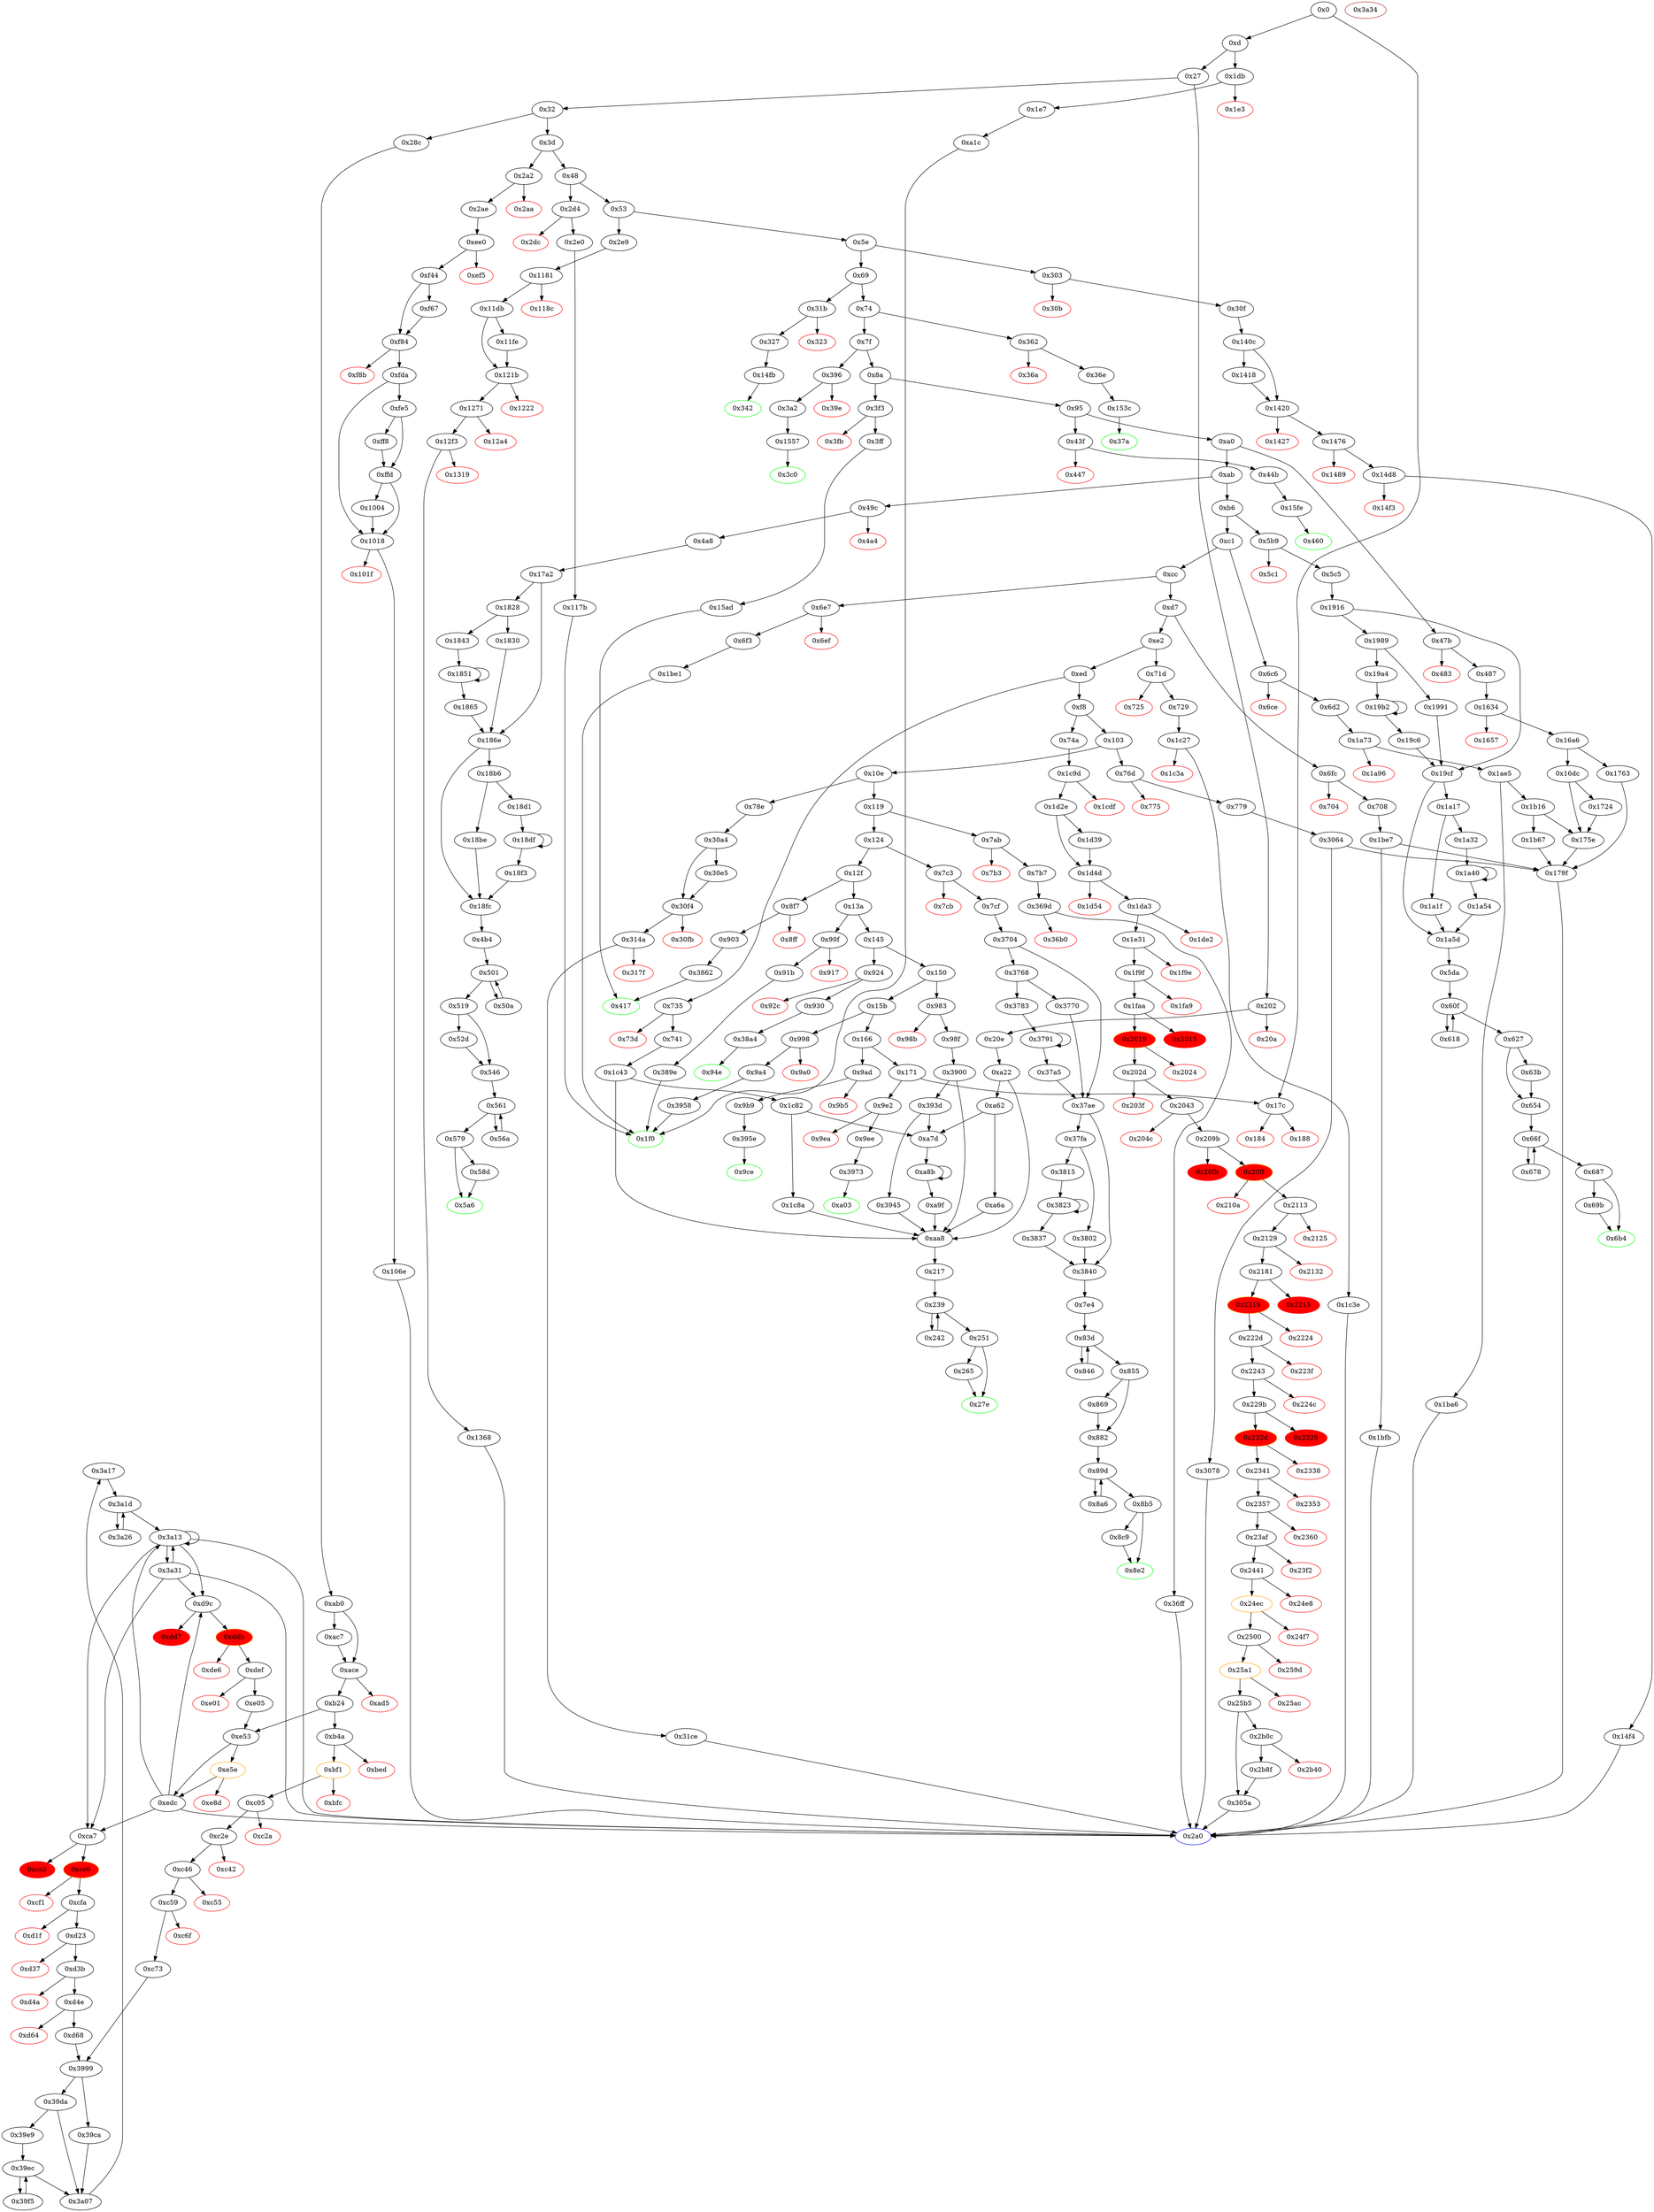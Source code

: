 digraph "" {
"0x3a17" [fillcolor=white, id="0x3a17", style=filled, tooltip="Block 0x3a17\n[0x3a17:0x3a1c]\n---\nPredecessors: [0x3a07]\nSuccessors: [0x3a1d]\n---\n0x3a17 JUMPDEST\n0x3a18 PUSH2 0x3a31\n0x3a1b SWAP2\n0x3a1c SWAP1\n---\n0x3a17: JUMPDEST \n0x3a18: V5727 = 0x3a31\n---\nEntry stack: [V13, S16, S15, S14, S13, S12, S11, S10, S9, S8, S7, S6, S5, {0xca7, 0xd9c}, S3, 0x3a13, V5699, S0]\nStack pops: 2\nStack additions: [0x3a31, S1, S0]\nExit stack: [V13, S16, S15, S14, S13, S12, S11, S10, S9, S8, S7, S6, S5, {0xca7, 0xd9c}, S3, 0x3a13, 0x3a31, V5699, S0]\n\nDef sites:\nV13: {0xd.0x1b}\nS16: {0xd.0x1b, 0x28c.0x28d}\nS15: {0xd.0x1b, 0x28c.0x28d, 0x28c.0x29b}\nS14: {0xd.0x1b, 0x28c.0x28d, 0x28c.0x29b}\nS13: {0xc73.0xc93, 0xd.0x1b, 0x28c.0x28d, 0x28c.0x29b}\nS12: {0xc73.0xc93, 0xc73.0xc9c, 0xd.0x1b, 0x28c.0x29b, 0x28c.0x28d}\nS11: {0xd.0x1b, 0x28c.0x28d, 0x28c.0x29b, 0xc73.0xc9c, 0xc73.0xc93, 0x3a07.0x3a09}\nS10: {0xd68.0xd88, 0xd.0x1b, 0x28c.0x29b, 0x28c.0x28d, 0xc73.0xc93, 0xc73.0xc9c, 0x3a07.0x3a09}\nS9: {0xc73.0xc93, 0xc73.0xc9c, 0xd68.0xd88, 0xd68.0xd91, 0xd.0x1b, 0x28c.0x28d, 0x28c.0x29b, 0x3a07.0x3a09}\nS8: {0xc73.0xc93, 0xc73.0xc9c, 0xd68.0xd88, 0xd68.0xd91, 0xd.0x1b, 0x28c.0x29b, 0x28c.0x28d, 0x3a07.0x3a09}\nS7: {0xc73.0xc93, 0xc73.0xc9c, 0xd68.0xd91, 0xd68.0xd88, 0xd.0x1b, 0x28c.0x28d, 0x28c.0x29b, 0x3a07.0x3a09}\nS6: {0xc73.0xc9c, 0xc73.0xc93, 0xd68.0xd88, 0xd68.0xd91, 0xd.0x1b, 0x28c.0x29b, 0x28c.0x28d, 0x3a07.0x3a09}\nS5: {0xc73.0xc9c, 0xc73.0xc93, 0xd68.0xd91, 0xd68.0xd88, 0xd.0x1b, 0x28c.0x29b, 0x28c.0x28d, 0x3a07.0x3a09}\n{0xca7, 0xd9c}: {0xd68.0xd88, 0xc73.0xc93}\nS3: {0xd68.0xd91, 0xc73.0xc9c}\n0x3a13: {0x3a07.0x3a09}\nV5699: {0x3999.0x39c0}\nS0: {0x3999.0x39b6, 0x39f5.0x3a01}\n"];
"0x779" [fillcolor=white, id="0x779", style=filled, tooltip="Block 0x779\n[0x779:0x78d]\n---\nPredecessors: [0x76d]\nSuccessors: [0x3064]\n---\n0x779 JUMPDEST\n0x77a POP\n0x77b PUSH2 0x2a0\n0x77e PUSH1 0x1\n0x780 PUSH1 0xa0\n0x782 PUSH1 0x2\n0x784 EXP\n0x785 SUB\n0x786 PUSH1 0x4\n0x788 CALLDATALOAD\n0x789 AND\n0x78a PUSH2 0x3064\n0x78d JUMP\n---\n0x779: JUMPDEST \n0x77b: V676 = 0x2a0\n0x77e: V677 = 0x1\n0x780: V678 = 0xa0\n0x782: V679 = 0x2\n0x784: V680 = EXP 0x2 0xa0\n0x785: V681 = SUB 0x10000000000000000000000000000000000000000 0x1\n0x786: V682 = 0x4\n0x788: V683 = CALLDATALOAD 0x4\n0x789: V684 = AND V683 0xffffffffffffffffffffffffffffffffffffffff\n0x78a: V685 = 0x3064\n0x78d: JUMP 0x3064\n---\nEntry stack: [V13, V672]\nStack pops: 1\nStack additions: [0x2a0, V684]\nExit stack: [V13, 0x2a0, V684]\n\nDef sites:\nV13: {0xd.0x1b}\nV672: {0x76d.0x76e}\n"];
"0x2338" [color=red, fillcolor=white, id="0x2338", style=filled, tooltip="Block 0x2338\n[0x2338:0x2340]\n---\nPredecessors: [0x232d]\nSuccessors: []\n---\n0x2338 RETURNDATASIZE\n0x2339 PUSH1 0x0\n0x233b DUP1\n0x233c RETURNDATACOPY\n0x233d RETURNDATASIZE\n0x233e PUSH1 0x0\n0x2340 REVERT\n---\n0x2338: V3114 = RETURNDATASIZE\n0x2339: V3115 = 0x0\n0x233c: RETURNDATACOPY 0x0 0x0 V3114\n0x233d: V3116 = RETURNDATASIZE\n0x233e: V3117 = 0x0\n0x2340: REVERT 0x0 V3116\n---\nEntry stack: [V13, 0x2a0, V655, V663, V666, V668, V670, V2682, V2736, V2863, V2863, V3098, 0x70a08231, V3101, V3111]\nStack pops: 0\nStack additions: []\nExit stack: [V13, 0x2a0, V655, V663, V666, V668, V670, V2682, V2736, V2863, V2863, V3098, 0x70a08231, V3101, V3111]\n\nDef sites:\nV13: {0xd.0x1b}\n0x2a0: {0x74a.0x74b}\nV655: {0x74a.0x750}\nV663: {0x74a.0x75d}\nV666: {0x74a.0x762}\nV668: {0x74a.0x765}\nV670: {0x74a.0x768}\nV2682: {0x1e31.0x1e6d}\nV2736: {0x1e31.0x1ed1}\nV2863: {0x1faa.0x1fe3}\nV2863: {0x1faa.0x1fe3}\nV3098: {0x229b.0x2306}\n0x70a08231: {0x229b.0x2308}\nV3101: {0x229b.0x2312}\nV3111: {0x232d.0x2331}\n"];
"0x52d" [fillcolor=white, id="0x52d", style=filled, tooltip="Block 0x52d\n[0x52d:0x545]\n---\nPredecessors: [0x519]\nSuccessors: [0x546]\n---\n0x52d DUP1\n0x52e DUP3\n0x52f SUB\n0x530 DUP1\n0x531 MLOAD\n0x532 PUSH1 0x1\n0x534 DUP4\n0x535 PUSH1 0x20\n0x537 SUB\n0x538 PUSH2 0x100\n0x53b EXP\n0x53c SUB\n0x53d NOT\n0x53e AND\n0x53f DUP2\n0x540 MSTORE\n0x541 PUSH1 0x20\n0x543 ADD\n0x544 SWAP2\n0x545 POP\n---\n0x52f: V463 = SUB V458 V460\n0x531: V464 = M[V463]\n0x532: V465 = 0x1\n0x535: V466 = 0x20\n0x537: V467 = SUB 0x20 V460\n0x538: V468 = 0x100\n0x53b: V469 = EXP 0x100 V467\n0x53c: V470 = SUB V469 0x1\n0x53d: V471 = NOT V470\n0x53e: V472 = AND V471 V464\n0x540: M[V463] = V472\n0x541: V473 = 0x20\n0x543: V474 = ADD 0x20 V463\n---\nEntry stack: [V13, V2124, V2106, V2157, V2099, V2102, V418, V432, V434, V458, V460]\nStack pops: 2\nStack additions: [V474, S0]\nExit stack: [V13, V2124, V2106, V2157, V2099, V2102, V418, V432, V434, V474, V460]\n\nDef sites:\nV13: {0xd.0x1b}\nV2124: {0x17a2.0x1812}\nV2106: {0x17a2.0x17dd}\nV2157: {0x186e.0x1876}\nV2099: {0x17a2.0x17cf}\nV2102: {0x17a2.0x17d4}\nV418: {0x4b4.0x4b7}\nV432: {0x4b4.0x4d0}\nV434: {0x4b4.0x4d4}\nV458: {0x519.0x522}\nV460: {0x519.0x526}\n"];
"0x202d" [fillcolor=white, id="0x202d", style=filled, tooltip="Block 0x202d\n[0x202d:0x203e]\n---\nPredecessors: [0x2019]\nSuccessors: [0x203f, 0x2043]\n---\n0x202d JUMPDEST\n0x202e POP\n0x202f POP\n0x2030 POP\n0x2031 POP\n0x2032 PUSH1 0x40\n0x2034 MLOAD\n0x2035 RETURNDATASIZE\n0x2036 PUSH1 0x20\n0x2038 DUP2\n0x2039 LT\n0x203a ISZERO\n0x203b PUSH2 0x2043\n0x203e JUMPI\n---\n0x202d: JUMPDEST \n0x2032: V2891 = 0x40\n0x2034: V2892 = M[0x40]\n0x2035: V2893 = RETURNDATASIZE\n0x2036: V2894 = 0x20\n0x2039: V2895 = LT V2893 0x20\n0x203a: V2896 = ISZERO V2895\n0x203b: V2897 = 0x2043\n0x203e: JUMPI 0x2043 V2896\n---\nEntry stack: [V13, 0x2a0, V655, V663, V666, V668, V670, V2682, V2736, V2863, V670, V2869, 0xdd62ed3e, V2872, V2884]\nStack pops: 4\nStack additions: [V2892, V2893]\nExit stack: [V13, 0x2a0, V655, V663, V666, V668, V670, V2682, V2736, V2863, V670, V2892, V2893]\n\nDef sites:\nV13: {0xd.0x1b}\n0x2a0: {0x74a.0x74b}\nV655: {0x74a.0x750}\nV663: {0x74a.0x75d}\nV666: {0x74a.0x762}\nV668: {0x74a.0x765}\nV670: {0x74a.0x768}\nV2682: {0x1e31.0x1e6d}\nV2736: {0x1e31.0x1ed1}\nV2863: {0x1faa.0x1fe3}\nV670: {0x74a.0x768}\nV2869: {0x1faa.0x1ff1}\n0xdd62ed3e: {0x1faa.0x1ff3}\nV2872: {0x1faa.0x1ffd}\nV2884: {0x2019.0x201d}\n"];
"0x39f5" [fillcolor=white, id="0x39f5", style=filled, tooltip="Block 0x39f5\n[0x39f5:0x3a06]\n---\nPredecessors: [0x39ec]\nSuccessors: [0x39ec]\n---\n0x39f5 DUP3\n0x39f6 MLOAD\n0x39f7 DUP3\n0x39f8 SSTORE\n0x39f9 SWAP2\n0x39fa PUSH1 0x20\n0x39fc ADD\n0x39fd SWAP2\n0x39fe SWAP1\n0x39ff PUSH1 0x1\n0x3a01 ADD\n0x3a02 SWAP1\n0x3a03 PUSH2 0x39ec\n0x3a06 JUMP\n---\n0x39f6: V5719 = M[S2]\n0x39f8: S[S1] = V5719\n0x39fa: V5720 = 0x20\n0x39fc: V5721 = ADD 0x20 S2\n0x39ff: V5722 = 0x1\n0x3a01: V5723 = ADD 0x1 S1\n0x3a03: V5724 = 0x39ec\n0x3a06: JUMP 0x39ec\n---\nEntry stack: [V13, S17, S16, S15, S14, S13, S12, S11, S10, S9, S8, S7, S6, {0xca7, 0xd9c}, S4, V5699, S2, S1, V5715]\nStack pops: 3\nStack additions: [V5721, V5723, S0]\nExit stack: [V13, S17, S16, S15, S14, S13, S12, S11, S10, S9, S8, S7, S6, {0xca7, 0xd9c}, S4, V5699, V5721, V5723, V5715]\n\nDef sites:\nV13: {0xd.0x1b}\nS17: {0xd.0x1b, 0x28c.0x28d}\nS16: {0xd.0x1b, 0x28c.0x28d, 0x28c.0x29b}\nS15: {0xd.0x1b, 0x28c.0x28d, 0x28c.0x29b}\nS14: {0xc73.0xc93, 0xd.0x1b, 0x28c.0x28d, 0x28c.0x29b}\nS13: {0xc73.0xc9c, 0xc73.0xc93, 0xd.0x1b, 0x28c.0x29b, 0x28c.0x28d}\nS12: {0xd.0x1b, 0x28c.0x28d, 0x28c.0x29b, 0xc73.0xc93, 0xc73.0xc9c, 0x3a07.0x3a09}\nS11: {0xd68.0xd88, 0xd.0x1b, 0x28c.0x29b, 0x28c.0x28d, 0xc73.0xc9c, 0xc73.0xc93, 0x3a07.0x3a09}\nS10: {0xc73.0xc93, 0xc73.0xc9c, 0xd68.0xd88, 0xd68.0xd91, 0xd.0x1b, 0x28c.0x28d, 0x28c.0x29b, 0x3a07.0x3a09}\nS9: {0xc73.0xc93, 0xc73.0xc9c, 0xd68.0xd88, 0xd68.0xd91, 0xd.0x1b, 0x28c.0x29b, 0x28c.0x28d, 0x3a07.0x3a09}\nS8: {0xc73.0xc93, 0xc73.0xc9c, 0xd68.0xd91, 0xd68.0xd88, 0xd.0x1b, 0x28c.0x28d, 0x28c.0x29b, 0x3a07.0x3a09}\nS7: {0xc73.0xc9c, 0xc73.0xc93, 0xd68.0xd88, 0xd68.0xd91, 0xd.0x1b, 0x28c.0x29b, 0x28c.0x28d, 0x3a07.0x3a09}\nS6: {0xc73.0xc9c, 0xc73.0xc93, 0xd68.0xd91, 0xd68.0xd88, 0xd.0x1b, 0x28c.0x29b, 0x28c.0x28d, 0x3a07.0x3a09}\n{0xca7, 0xd9c}: {0xd68.0xd88, 0xc73.0xc93}\nS4: {0xd68.0xd91, 0xc73.0xc9c}\nV5699: {0x3999.0x39c0}\nS2: {0xd68.0xd95, 0xc73.0xca0, 0x39f5.0x39fc}\nS1: {0x3999.0x39b6, 0x39f5.0x3a01}\nV5715: {0x39e9.0x39eb}\n"];
"0x27" [fillcolor=white, id="0x27", style=filled, tooltip="Block 0x27\n[0x27:0x31]\n---\nPredecessors: [0xd]\nSuccessors: [0x32, 0x202]\n---\n0x27 DUP1\n0x28 PUSH4 0x6fdde03\n0x2d EQ\n0x2e PUSH2 0x202\n0x31 JUMPI\n---\n0x28: V17 = 0x6fdde03\n0x2d: V18 = EQ 0x6fdde03 V13\n0x2e: V19 = 0x202\n0x31: JUMPI 0x202 V18\n---\nEntry stack: [V13]\nStack pops: 1\nStack additions: [S0]\nExit stack: [V13]\n\nDef sites:\nV13: {0xd.0x1b}\n"];
"0x15fe" [fillcolor=white, id="0x15fe", style=filled, tooltip="Block 0x15fe\n[0x15fe:0x1633]\n---\nPredecessors: [0x44b]\nSuccessors: [0x460]\n---\n0x15fe JUMPDEST\n0x15ff PUSH1 0x1\n0x1601 PUSH1 0xa0\n0x1603 PUSH1 0x2\n0x1605 EXP\n0x1606 SUB\n0x1607 AND\n0x1608 PUSH1 0x0\n0x160a SWAP1\n0x160b DUP2\n0x160c MSTORE\n0x160d PUSH1 0xc\n0x160f PUSH1 0x20\n0x1611 SWAP1\n0x1612 DUP2\n0x1613 MSTORE\n0x1614 PUSH1 0x40\n0x1616 DUP1\n0x1617 DUP4\n0x1618 SHA3\n0x1619 CALLER\n0x161a DUP5\n0x161b MSTORE\n0x161c PUSH1 0x9\n0x161e ADD\n0x161f SWAP1\n0x1620 SWAP2\n0x1621 MSTORE\n0x1622 SWAP1\n0x1623 SHA3\n0x1624 SLOAD\n0x1625 PUSH1 0xff\n0x1627 DUP1\n0x1628 DUP3\n0x1629 AND\n0x162a SWAP3\n0x162b PUSH2 0x100\n0x162e SWAP1\n0x162f SWAP3\n0x1630 DIV\n0x1631 AND\n0x1632 SWAP1\n0x1633 JUMP\n---\n0x15fe: JUMPDEST \n0x15ff: V1920 = 0x1\n0x1601: V1921 = 0xa0\n0x1603: V1922 = 0x2\n0x1605: V1923 = EXP 0x2 0xa0\n0x1606: V1924 = SUB 0x10000000000000000000000000000000000000000 0x1\n0x1607: V1925 = AND 0xffffffffffffffffffffffffffffffffffffffff V382\n0x1608: V1926 = 0x0\n0x160c: M[0x0] = V1925\n0x160d: V1927 = 0xc\n0x160f: V1928 = 0x20\n0x1613: M[0x20] = 0xc\n0x1614: V1929 = 0x40\n0x1618: V1930 = SHA3 0x0 0x40\n0x1619: V1931 = CALLER\n0x161b: M[0x0] = V1931\n0x161c: V1932 = 0x9\n0x161e: V1933 = ADD 0x9 V1930\n0x1621: M[0x20] = V1933\n0x1623: V1934 = SHA3 0x0 0x40\n0x1624: V1935 = S[V1934]\n0x1625: V1936 = 0xff\n0x1629: V1937 = AND V1935 0xff\n0x162b: V1938 = 0x100\n0x1630: V1939 = DIV V1935 0x100\n0x1631: V1940 = AND V1939 0xff\n0x1633: JUMP 0x460\n---\nEntry stack: [V13, 0x460, V382]\nStack pops: 2\nStack additions: [V1937, V1940]\nExit stack: [V13, V1937, V1940]\n\nDef sites:\nV13: {0xd.0x1b}\n0x460: {0x44b.0x44d}\nV382: {0x44b.0x45b}\n"];
"0xe05" [fillcolor=white, id="0xe05", style=filled, tooltip="Block 0xe05\n[0xe05:0xe52]\n---\nPredecessors: [0xdef]\nSuccessors: [0xe53]\n---\n0xe05 JUMPDEST\n0xe06 POP\n0xe07 MLOAD\n0xe08 PUSH1 0x1\n0xe0a PUSH1 0xa0\n0xe0c PUSH1 0x2\n0xe0e EXP\n0xe0f SUB\n0xe10 DUP4\n0xe11 AND\n0xe12 PUSH1 0x0\n0xe14 SWAP1\n0xe15 DUP2\n0xe16 MSTORE\n0xe17 PUSH1 0xc\n0xe19 PUSH1 0x20\n0xe1b SWAP1\n0xe1c DUP2\n0xe1d MSTORE\n0xe1e PUSH1 0x40\n0xe20 DUP1\n0xe21 DUP4\n0xe22 SHA3\n0xe23 PUSH1 0xff\n0xe25 SWAP1\n0xe26 SWAP5\n0xe27 AND\n0xe28 PUSH1 0x3\n0xe2a DUP6\n0xe2b ADD\n0xe2c SSTORE\n0xe2d PUSH1 0x4\n0xe2f DUP5\n0xe30 ADD\n0xe31 DUP4\n0xe32 SWAP1\n0xe33 SSTORE\n0xe34 PUSH1 0x5\n0xe36 DUP5\n0xe37 ADD\n0xe38 DUP4\n0xe39 SWAP1\n0xe3a SSTORE\n0xe3b PUSH1 0x6\n0xe3d SWAP1\n0xe3e SWAP4\n0xe3f ADD\n0xe40 DUP3\n0xe41 SWAP1\n0xe42 SSTORE\n0xe43 PUSH1 0xd\n0xe45 SWAP1\n0xe46 MSTORE\n0xe47 SHA3\n0xe48 DUP1\n0xe49 SLOAD\n0xe4a PUSH1 0xff\n0xe4c NOT\n0xe4d AND\n0xe4e PUSH1 0x1\n0xe50 OR\n0xe51 SWAP1\n0xe52 SSTORE\n---\n0xe05: JUMPDEST \n0xe07: V1282 = M[V1275]\n0xe08: V1283 = 0x1\n0xe0a: V1284 = 0xa0\n0xe0c: V1285 = 0x2\n0xe0e: V1286 = EXP 0x2 0xa0\n0xe0f: V1287 = SUB 0x10000000000000000000000000000000000000000 0x1\n0xe11: V1288 = AND S3 0xffffffffffffffffffffffffffffffffffffffff\n0xe12: V1289 = 0x0\n0xe16: M[0x0] = V1288\n0xe17: V1290 = 0xc\n0xe19: V1291 = 0x20\n0xe1d: M[0x20] = 0xc\n0xe1e: V1292 = 0x40\n0xe22: V1293 = SHA3 0x0 0x40\n0xe23: V1294 = 0xff\n0xe27: V1295 = AND V1282 0xff\n0xe28: V1296 = 0x3\n0xe2b: V1297 = ADD V1293 0x3\n0xe2c: S[V1297] = V1295\n0xe2d: V1298 = 0x4\n0xe30: V1299 = ADD V1293 0x4\n0xe33: S[V1299] = 0x0\n0xe34: V1300 = 0x5\n0xe37: V1301 = ADD V1293 0x5\n0xe3a: S[V1301] = 0x0\n0xe3b: V1302 = 0x6\n0xe3f: V1303 = ADD V1293 0x6\n0xe42: S[V1303] = 0x0\n0xe43: V1304 = 0xd\n0xe46: M[0x20] = 0xd\n0xe47: V1305 = SHA3 0x0 0x40\n0xe49: V1306 = S[V1305]\n0xe4a: V1307 = 0xff\n0xe4c: V1308 = NOT 0xff\n0xe4d: V1309 = AND 0xffffffffffffffffffffffffffffffffffffffffffffffffffffffffffffff00 V1306\n0xe4e: V1310 = 0x1\n0xe50: V1311 = OR 0x1 V1309\n0xe52: S[V1305] = V1311\n---\nEntry stack: [V13, S13, S12, S11, S10, S9, S8, S7, S6, S5, S4, S3, S2, V1275, V1276]\nStack pops: 4\nStack additions: [S3, S2]\nExit stack: [V13, S13, S12, S11, S10, S9, S8, S7, S6, S5, S4, S3, S2]\n\nDef sites:\nV13: {0xd.0x1b}\nS13: {0xd.0x1b, 0x28c.0x28d}\nS12: {0xd.0x1b, 0x28c.0x28d, 0x28c.0x29b}\nS11: {0xd.0x1b, 0x28c.0x28d, 0x28c.0x29b}\nS10: {0xc73.0xc93, 0xd.0x1b, 0x28c.0x28d, 0x28c.0x29b}\nS9: {0xc73.0xc93, 0xc73.0xc9c, 0xd.0x1b, 0x28c.0x29b, 0x28c.0x28d}\nS8: {0xd.0x1b, 0x28c.0x28d, 0x28c.0x29b, 0xc73.0xc9c, 0xc73.0xc93, 0x3a07.0x3a09}\nS7: {0xd68.0xd88, 0xd.0x1b, 0x28c.0x29b, 0x28c.0x28d, 0xc73.0xc93, 0xc73.0xc9c, 0x3a07.0x3a09}\nS6: {0xc73.0xc93, 0xc73.0xc9c, 0xd68.0xd88, 0xd68.0xd91, 0xd.0x1b, 0x28c.0x28d, 0x28c.0x29b, 0x3a07.0x3a09}\nS5: {0xc73.0xc93, 0xc73.0xc9c, 0xd68.0xd88, 0xd68.0xd91, 0xd.0x1b, 0x28c.0x29b, 0x28c.0x28d, 0x3a07.0x3a09}\nS4: {0xc73.0xc93, 0xc73.0xc9c, 0xd68.0xd91, 0xd68.0xd88, 0xd.0x1b, 0x28c.0x29b, 0x28c.0x28d, 0x3a07.0x3a09}\nS3: {0xc73.0xc9c, 0xc73.0xc93, 0xd68.0xd88, 0xd68.0xd91, 0xd.0x1b, 0x28c.0x28d, 0x28c.0x29b, 0x3a07.0x3a09}\nS2: {0xc73.0xc9c, 0xc73.0xc93, 0xd68.0xd91, 0xd68.0xd88, 0xd.0x1b, 0x28c.0x28d, 0x28c.0x29b, 0x3a07.0x3a09}\nV1275: {0xdef.0xdf6}\nV1276: {0xdef.0xdf7}\n"];
"0xed" [fillcolor=white, id="0xed", style=filled, tooltip="Block 0xed\n[0xed:0xf7]\n---\nPredecessors: [0xe2]\nSuccessors: [0xf8, 0x735]\n---\n0xed DUP1\n0xee PUSH4 0x95d89b41\n0xf3 EQ\n0xf4 PUSH2 0x735\n0xf7 JUMPI\n---\n0xee: V71 = 0x95d89b41\n0xf3: V72 = EQ 0x95d89b41 V13\n0xf4: V73 = 0x735\n0xf7: JUMPI 0x735 V72\n---\nEntry stack: [V13]\nStack pops: 1\nStack additions: [S0]\nExit stack: [V13]\n\nDef sites:\nV13: {0xd.0x1b}\n"];
"0x903" [fillcolor=white, id="0x903", style=filled, tooltip="Block 0x903\n[0x903:0x90e]\n---\nPredecessors: [0x8f7]\nSuccessors: [0x3862]\n---\n0x903 JUMPDEST\n0x904 POP\n0x905 PUSH2 0x417\n0x908 PUSH1 0x4\n0x90a CALLDATALOAD\n0x90b PUSH2 0x3862\n0x90e JUMP\n---\n0x903: JUMPDEST \n0x905: V825 = 0x417\n0x908: V826 = 0x4\n0x90a: V827 = CALLDATALOAD 0x4\n0x90b: V828 = 0x3862\n0x90e: JUMP 0x3862\n---\nEntry stack: [V13, V821]\nStack pops: 1\nStack additions: [0x417, V827]\nExit stack: [V13, 0x417, V827]\n\nDef sites:\nV13: {0xd.0x1b}\nV821: {0x8f7.0x8f8}\n"];
"0x2ae" [fillcolor=white, id="0x2ae", style=filled, tooltip="Block 0x2ae\n[0x2ae:0x2d3]\n---\nPredecessors: [0x2a2]\nSuccessors: [0xee0]\n---\n0x2ae JUMPDEST\n0x2af POP\n0x2b0 PUSH2 0x2a0\n0x2b3 PUSH1 0x1\n0x2b5 PUSH1 0xa0\n0x2b7 PUSH1 0x2\n0x2b9 EXP\n0x2ba SUB\n0x2bb PUSH1 0x4\n0x2bd CALLDATALOAD\n0x2be DUP2\n0x2bf AND\n0x2c0 SWAP1\n0x2c1 PUSH1 0x24\n0x2c3 CALLDATALOAD\n0x2c4 AND\n0x2c5 PUSH1 0x44\n0x2c7 CALLDATALOAD\n0x2c8 PUSH1 0x64\n0x2ca CALLDATALOAD\n0x2cb PUSH1 0x84\n0x2cd CALLDATALOAD\n0x2ce ISZERO\n0x2cf ISZERO\n0x2d0 PUSH2 0xee0\n0x2d3 JUMP\n---\n0x2ae: JUMPDEST \n0x2b0: V205 = 0x2a0\n0x2b3: V206 = 0x1\n0x2b5: V207 = 0xa0\n0x2b7: V208 = 0x2\n0x2b9: V209 = EXP 0x2 0xa0\n0x2ba: V210 = SUB 0x10000000000000000000000000000000000000000 0x1\n0x2bb: V211 = 0x4\n0x2bd: V212 = CALLDATALOAD 0x4\n0x2bf: V213 = AND 0xffffffffffffffffffffffffffffffffffffffff V212\n0x2c1: V214 = 0x24\n0x2c3: V215 = CALLDATALOAD 0x24\n0x2c4: V216 = AND V215 0xffffffffffffffffffffffffffffffffffffffff\n0x2c5: V217 = 0x44\n0x2c7: V218 = CALLDATALOAD 0x44\n0x2c8: V219 = 0x64\n0x2ca: V220 = CALLDATALOAD 0x64\n0x2cb: V221 = 0x84\n0x2cd: V222 = CALLDATALOAD 0x84\n0x2ce: V223 = ISZERO V222\n0x2cf: V224 = ISZERO V223\n0x2d0: V225 = 0xee0\n0x2d3: JUMP 0xee0\n---\nEntry stack: [V13, V201]\nStack pops: 1\nStack additions: [0x2a0, V213, V216, V218, V220, V224]\nExit stack: [V13, 0x2a0, V213, V216, V218, V220, V224]\n\nDef sites:\nV13: {0xd.0x1b}\nV201: {0x2a2.0x2a3}\n"];
"0x729" [fillcolor=white, id="0x729", style=filled, tooltip="Block 0x729\n[0x729:0x734]\n---\nPredecessors: [0x71d]\nSuccessors: [0x1c27]\n---\n0x729 JUMPDEST\n0x72a POP\n0x72b PUSH2 0x2a0\n0x72e PUSH1 0x4\n0x730 CALLDATALOAD\n0x731 PUSH2 0x1c27\n0x734 JUMP\n---\n0x729: JUMPDEST \n0x72b: V643 = 0x2a0\n0x72e: V644 = 0x4\n0x730: V645 = CALLDATALOAD 0x4\n0x731: V646 = 0x1c27\n0x734: JUMP 0x1c27\n---\nEntry stack: [V13, V639]\nStack pops: 1\nStack additions: [0x2a0, V645]\nExit stack: [V13, 0x2a0, V645]\n\nDef sites:\nV13: {0xd.0x1b}\nV639: {0x71d.0x71e}\n"];
"0x519" [fillcolor=white, id="0x519", style=filled, tooltip="Block 0x519\n[0x519:0x52c]\n---\nPredecessors: [0x501]\nSuccessors: [0x52d, 0x546]\n---\n0x519 JUMPDEST\n0x51a POP\n0x51b POP\n0x51c POP\n0x51d POP\n0x51e SWAP1\n0x51f POP\n0x520 SWAP1\n0x521 DUP2\n0x522 ADD\n0x523 SWAP1\n0x524 PUSH1 0x1f\n0x526 AND\n0x527 DUP1\n0x528 ISZERO\n0x529 PUSH2 0x546\n0x52c JUMPI\n---\n0x519: JUMPDEST \n0x522: V458 = ADD V445 V444\n0x524: V459 = 0x1f\n0x526: V460 = AND 0x1f V445\n0x528: V461 = ISZERO V460\n0x529: V462 = 0x546\n0x52c: JUMPI 0x546 V461\n---\nEntry stack: [V13, V2124, V2106, V2157, V2099, V2102, V418, V432, V434, V444, V447, V445, V445, V444, V447, S0]\nStack pops: 7\nStack additions: [V458, V460]\nExit stack: [V13, V2124, V2106, V2157, V2099, V2102, V418, V432, V434, V458, V460]\n\nDef sites:\nV13: {0xd.0x1b}\nV2124: {0x17a2.0x1812}\nV2106: {0x17a2.0x17dd}\nV2157: {0x186e.0x1876}\nV2099: {0x17a2.0x17cf}\nV2102: {0x17a2.0x17d4}\nV418: {0x4b4.0x4b7}\nV432: {0x4b4.0x4d0}\nV434: {0x4b4.0x4d4}\nV444: {0x4b4.0x4f2}\nV447: {0x4b4.0x4fa}\nV445: {0x4b4.0x4f6}\nV445: {0x4b4.0x4f6}\nV444: {0x4b4.0x4f2}\nV447: {0x4b4.0x4fa}\nS0: {0x50a.0x514, 0x4b4.0x4ff}\n"];
"0x2243" [fillcolor=white, id="0x2243", style=filled, tooltip="Block 0x2243\n[0x2243:0x224b]\n---\nPredecessors: [0x222d]\nSuccessors: [0x224c, 0x229b]\n---\n0x2243 JUMPDEST\n0x2244 POP\n0x2245 MLOAD\n0x2246 LT\n0x2247 ISZERO\n0x2248 PUSH2 0x229b\n0x224b JUMPI\n---\n0x2243: JUMPDEST \n0x2245: V3047 = M[V3040]\n0x2246: V3048 = LT V3047 V2863\n0x2247: V3049 = ISZERO V3048\n0x2248: V3050 = 0x229b\n0x224b: JUMPI 0x229b V3049\n---\nEntry stack: [V13, 0x2a0, V655, V663, V666, V668, V670, V2682, V2736, V2863, V2863, V3040, V3041]\nStack pops: 3\nStack additions: []\nExit stack: [V13, 0x2a0, V655, V663, V666, V668, V670, V2682, V2736, V2863]\n\nDef sites:\nV13: {0xd.0x1b}\n0x2a0: {0x74a.0x74b}\nV655: {0x74a.0x750}\nV663: {0x74a.0x75d}\nV666: {0x74a.0x762}\nV668: {0x74a.0x765}\nV670: {0x74a.0x768}\nV2682: {0x1e31.0x1e6d}\nV2736: {0x1e31.0x1ed1}\nV2863: {0x1faa.0x1fe3}\nV2863: {0x1faa.0x1fe3}\nV3040: {0x222d.0x2234}\nV3041: {0x222d.0x2235}\n"];
"0x20a" [color=red, fillcolor=white, id="0x20a", style=filled, tooltip="Block 0x20a\n[0x20a:0x20d]\n---\nPredecessors: [0x202]\nSuccessors: []\n---\n0x20a PUSH1 0x0\n0x20c DUP1\n0x20d REVERT\n---\n0x20a: V150 = 0x0\n0x20d: REVERT 0x0 0x0\n---\nEntry stack: [V13, V147]\nStack pops: 0\nStack additions: []\nExit stack: [V13, V147]\n\nDef sites:\nV13: {0xd.0x1b}\nV147: {0x202.0x203}\n"];
"0x1724" [fillcolor=white, id="0x1724", style=filled, tooltip="Block 0x1724\n[0x1724:0x175d]\n---\nPredecessors: [0x16dc]\nSuccessors: [0x175e]\n---\n0x1724 PUSH1 0x1\n0x1726 PUSH1 0xa0\n0x1728 PUSH1 0x2\n0x172a EXP\n0x172b SUB\n0x172c DUP2\n0x172d AND\n0x172e PUSH1 0x0\n0x1730 SWAP1\n0x1731 DUP2\n0x1732 MSTORE\n0x1733 PUSH1 0xc\n0x1735 PUSH1 0x20\n0x1737 SWAP1\n0x1738 DUP2\n0x1739 MSTORE\n0x173a PUSH1 0x40\n0x173c DUP1\n0x173d DUP4\n0x173e SHA3\n0x173f PUSH1 0x4\n0x1741 DUP2\n0x1742 ADD\n0x1743 DUP1\n0x1744 SLOAD\n0x1745 PUSH1 0x0\n0x1747 NOT\n0x1748 ADD\n0x1749 SWAP1\n0x174a SSTORE\n0x174b CALLER\n0x174c DUP5\n0x174d MSTORE\n0x174e PUSH1 0x9\n0x1750 ADD\n0x1751 SWAP1\n0x1752 SWAP2\n0x1753 MSTORE\n0x1754 SWAP1\n0x1755 SHA3\n0x1756 DUP1\n0x1757 SLOAD\n0x1758 PUSH1 0xff\n0x175a NOT\n0x175b AND\n0x175c SWAP1\n0x175d SSTORE\n---\n0x1724: V2031 = 0x1\n0x1726: V2032 = 0xa0\n0x1728: V2033 = 0x2\n0x172a: V2034 = EXP 0x2 0xa0\n0x172b: V2035 = SUB 0x10000000000000000000000000000000000000000 0x1\n0x172d: V2036 = AND V407 0xffffffffffffffffffffffffffffffffffffffff\n0x172e: V2037 = 0x0\n0x1732: M[0x0] = V2036\n0x1733: V2038 = 0xc\n0x1735: V2039 = 0x20\n0x1739: M[0x20] = 0xc\n0x173a: V2040 = 0x40\n0x173e: V2041 = SHA3 0x0 0x40\n0x173f: V2042 = 0x4\n0x1742: V2043 = ADD V2041 0x4\n0x1744: V2044 = S[V2043]\n0x1745: V2045 = 0x0\n0x1747: V2046 = NOT 0x0\n0x1748: V2047 = ADD 0xffffffffffffffffffffffffffffffffffffffffffffffffffffffffffffffff V2044\n0x174a: S[V2043] = V2047\n0x174b: V2048 = CALLER\n0x174d: M[0x0] = V2048\n0x174e: V2049 = 0x9\n0x1750: V2050 = ADD 0x9 V2041\n0x1753: M[0x20] = V2050\n0x1755: V2051 = SHA3 0x0 0x40\n0x1757: V2052 = S[V2051]\n0x1758: V2053 = 0xff\n0x175a: V2054 = NOT 0xff\n0x175b: V2055 = AND 0xffffffffffffffffffffffffffffffffffffffffffffffffffffffffffffff00 V2052\n0x175d: S[V2051] = V2055\n---\nEntry stack: [V13, 0x2a0, V407]\nStack pops: 1\nStack additions: [S0]\nExit stack: [V13, 0x2a0, V407]\n\nDef sites:\nV13: {0xd.0x1b}\n0x2a0: {0x487.0x489}\nV407: {0x487.0x497}\n"];
"0x95" [fillcolor=white, id="0x95", style=filled, tooltip="Block 0x95\n[0x95:0x9f]\n---\nPredecessors: [0x8a]\nSuccessors: [0xa0, 0x43f]\n---\n0x95 DUP1\n0x96 PUSH4 0x521b0dcc\n0x9b EQ\n0x9c PUSH2 0x43f\n0x9f JUMPI\n---\n0x96: V47 = 0x521b0dcc\n0x9b: V48 = EQ 0x521b0dcc V13\n0x9c: V49 = 0x43f\n0x9f: JUMPI 0x43f V48\n---\nEntry stack: [V13]\nStack pops: 1\nStack additions: [S0]\nExit stack: [V13]\n\nDef sites:\nV13: {0xd.0x1b}\n"];
"0x8e2" [color=green, fillcolor=white, id="0x8e2", style=filled, tooltip="Block 0x8e2\n[0x8e2:0x8f6]\n---\nPredecessors: [0x8b5, 0x8c9]\nSuccessors: []\n---\n0x8e2 JUMPDEST\n0x8e3 POP\n0x8e4 SWAP10\n0x8e5 POP\n0x8e6 POP\n0x8e7 POP\n0x8e8 POP\n0x8e9 POP\n0x8ea POP\n0x8eb POP\n0x8ec POP\n0x8ed POP\n0x8ee POP\n0x8ef PUSH1 0x40\n0x8f1 MLOAD\n0x8f2 DUP1\n0x8f3 SWAP2\n0x8f4 SUB\n0x8f5 SWAP1\n0x8f6 RETURN\n---\n0x8e2: JUMPDEST \n0x8ef: V818 = 0x40\n0x8f1: V819 = M[0x40]\n0x8f4: V820 = SUB S1 V819\n0x8f6: RETURN V819 V820\n---\nEntry stack: [V13, 0x7e4, V5469, V5447, V5503, V5552, V5555, V5558, V5561, V724, V738, V740, S1, V803]\nStack pops: 12\nStack additions: []\nExit stack: [V13, 0x7e4]\n\nDef sites:\nV13: {0xd.0x1b}\n0x7e4: {0x7cf.0x7d1}\nV5469: {0x3704.0x3757}\nV5447: {0x3704.0x3721}\nV5503: {0x37ae.0x37bc}\nV5552: {0x3840.0x384b}\nV5555: {0x3840.0x3851}\nV5558: {0x3840.0x3857}\nV5561: {0x3840.0x385d}\nV724: {0x7e4.0x7e7}\nV738: {0x7e4.0x800}\nV740: {0x7e4.0x804}\nS1: {0x8c9.0x8df, 0x8b5.0x8be}\nV803: {0x8b5.0x8c2}\n"];
"0xcfa" [fillcolor=white, id="0xcfa", style=filled, tooltip="Block 0xcfa\n[0xcfa:0xd1e]\n---\nPredecessors: [0xce6]\nSuccessors: [0xd1f, 0xd23]\n---\n0xcfa JUMPDEST\n0xcfb POP\n0xcfc POP\n0xcfd POP\n0xcfe POP\n0xcff PUSH1 0x40\n0xd01 MLOAD\n0xd02 RETURNDATASIZE\n0xd03 PUSH1 0x0\n0xd05 DUP3\n0xd06 RETURNDATACOPY\n0xd07 PUSH1 0x1f\n0xd09 RETURNDATASIZE\n0xd0a SWAP1\n0xd0b DUP2\n0xd0c ADD\n0xd0d PUSH1 0x1f\n0xd0f NOT\n0xd10 AND\n0xd11 DUP3\n0xd12 ADD\n0xd13 PUSH1 0x40\n0xd15 MSTORE\n0xd16 PUSH1 0x20\n0xd18 DUP2\n0xd19 LT\n0xd1a ISZERO\n0xd1b PUSH2 0xd23\n0xd1e JUMPI\n---\n0xcfa: JUMPDEST \n0xcff: V1181 = 0x40\n0xd01: V1182 = M[0x40]\n0xd02: V1183 = RETURNDATASIZE\n0xd03: V1184 = 0x0\n0xd06: RETURNDATACOPY V1182 0x0 V1183\n0xd07: V1185 = 0x1f\n0xd09: V1186 = RETURNDATASIZE\n0xd0c: V1187 = ADD V1186 0x1f\n0xd0d: V1188 = 0x1f\n0xd0f: V1189 = NOT 0x1f\n0xd10: V1190 = AND 0xffffffffffffffffffffffffffffffffffffffffffffffffffffffffffffffe0 V1187\n0xd12: V1191 = ADD V1182 V1190\n0xd13: V1192 = 0x40\n0xd15: M[0x40] = V1191\n0xd16: V1193 = 0x20\n0xd19: V1194 = LT V1186 0x20\n0xd1a: V1195 = ISZERO V1194\n0xd1b: V1196 = 0xd23\n0xd1e: JUMPI 0xd23 V1195\n---\nEntry stack: [V13, S15, S14, S13, S12, S11, S10, S9, S8, S7, S6, S5, S4, V1150, 0x95d89b41, V1161, V1174]\nStack pops: 4\nStack additions: [V1182, V1186]\nExit stack: [V13, S15, S14, S13, S12, S11, S10, S9, S8, S7, S6, S5, S4, V1182, V1186]\n\nDef sites:\nV13: {0xd.0x1b}\nS15: {0xd.0x1b, 0x28c.0x28d}\nS14: {0xd.0x1b, 0x28c.0x28d, 0x28c.0x29b}\nS13: {0xd.0x1b, 0x28c.0x28d, 0x28c.0x29b}\nS12: {0xc73.0xc93, 0xd.0x1b, 0x28c.0x28d, 0x28c.0x29b}\nS11: {0xc73.0xc93, 0xc73.0xc9c, 0xd.0x1b, 0x28c.0x29b, 0x28c.0x28d}\nS10: {0xd.0x1b, 0x28c.0x28d, 0x28c.0x29b, 0xc73.0xc9c, 0xc73.0xc93, 0x3a07.0x3a09}\nS9: {0xd68.0xd88, 0xd.0x1b, 0x28c.0x29b, 0x28c.0x28d, 0xc73.0xc93, 0xc73.0xc9c, 0x3a07.0x3a09}\nS8: {0xc73.0xc93, 0xc73.0xc9c, 0xd68.0xd88, 0xd68.0xd91, 0xd.0x1b, 0x28c.0x28d, 0x28c.0x29b, 0x3a07.0x3a09}\nS7: {0xc73.0xc93, 0xc73.0xc9c, 0xd68.0xd88, 0xd68.0xd91, 0xd.0x1b, 0x28c.0x29b, 0x28c.0x28d, 0x3a07.0x3a09}\nS6: {0xc73.0xc93, 0xc73.0xc9c, 0xd68.0xd91, 0xd68.0xd88, 0xd.0x1b, 0x28c.0x29b, 0x28c.0x28d, 0x3a07.0x3a09}\nS5: {0xc73.0xc9c, 0xc73.0xc93, 0xd68.0xd88, 0xd68.0xd91, 0xd.0x1b, 0x28c.0x28d, 0x28c.0x29b, 0x3a07.0x3a09}\nS4: {0xc73.0xc9c, 0xc73.0xc93, 0xd68.0xd91, 0xd68.0xd88, 0xd.0x1b, 0x28c.0x28d, 0x28c.0x29b, 0x3a07.0x3a09}\nV1150: {0xca7.0xcb2}\n0x95d89b41: {0xca7.0xcb3}\nV1161: {0xca7.0xccc}\nV1174: {0xce6.0xcea}\n"];
"0x71d" [fillcolor=white, id="0x71d", style=filled, tooltip="Block 0x71d\n[0x71d:0x724]\n---\nPredecessors: [0xe2]\nSuccessors: [0x725, 0x729]\n---\n0x71d JUMPDEST\n0x71e CALLVALUE\n0x71f DUP1\n0x720 ISZERO\n0x721 PUSH2 0x729\n0x724 JUMPI\n---\n0x71d: JUMPDEST \n0x71e: V639 = CALLVALUE\n0x720: V640 = ISZERO V639\n0x721: V641 = 0x729\n0x724: JUMPI 0x729 V640\n---\nEntry stack: [V13]\nStack pops: 0\nStack additions: [V639]\nExit stack: [V13, V639]\n\nDef sites:\nV13: {0xd.0x1b}\n"];
"0x14f3" [color=red, fillcolor=white, id="0x14f3", style=filled, tooltip="Block 0x14f3\n[0x14f3:0x14f3]\n---\nPredecessors: [0x14d8]\nSuccessors: []\n---\n0x14f3 INVALID\n---\n0x14f3: INVALID \n---\nEntry stack: [V13, 0x2a0, V251, V1817, 0xde0b6b3a7640000]\nStack pops: 0\nStack additions: []\nExit stack: [V13, 0x2a0, V251, V1817, 0xde0b6b3a7640000]\n\nDef sites:\nV13: {0xd.0x1b}\n0x2a0: {0x30f.0x311}\nV251: {0x30f.0x316}\nV1817: {0x14d8.0x14e2}\n0xde0b6b3a7640000: {0x14d8.0x14e3}\n"];
"0x10e" [fillcolor=white, id="0x10e", style=filled, tooltip="Block 0x10e\n[0x10e:0x118]\n---\nPredecessors: [0x103]\nSuccessors: [0x119, 0x78e]\n---\n0x10e DUP1\n0x10f PUSH4 0xa9c5fade\n0x114 EQ\n0x115 PUSH2 0x78e\n0x118 JUMPI\n---\n0x10f: V80 = 0xa9c5fade\n0x114: V81 = EQ 0xa9c5fade V13\n0x115: V82 = 0x78e\n0x118: JUMPI 0x78e V81\n---\nEntry stack: [V13]\nStack pops: 1\nStack additions: [S0]\nExit stack: [V13]\n\nDef sites:\nV13: {0xd.0x1b}\n"];
"0x1418" [fillcolor=white, id="0x1418", style=filled, tooltip="Block 0x1418\n[0x1418:0x141f]\n---\nPredecessors: [0x140c]\nSuccessors: [0x1420]\n---\n0x1418 POP\n0x1419 PUSH1 0x12\n0x141b PUSH1 0x9\n0x141d SLOAD\n0x141e GT\n0x141f ISZERO\n---\n0x1419: V1756 = 0x12\n0x141b: V1757 = 0x9\n0x141d: V1758 = S[0x9]\n0x141e: V1759 = GT V1758 0x12\n0x141f: V1760 = ISZERO V1759\n---\nEntry stack: [V13, 0x2a0, V251, V1753]\nStack pops: 1\nStack additions: [V1760]\nExit stack: [V13, 0x2a0, V251, V1760]\n\nDef sites:\nV13: {0xd.0x1b}\n0x2a0: {0x30f.0x311}\nV251: {0x30f.0x316}\nV1753: {0x140c.0x1411}\n"];
"0x76d" [fillcolor=white, id="0x76d", style=filled, tooltip="Block 0x76d\n[0x76d:0x774]\n---\nPredecessors: [0x103]\nSuccessors: [0x775, 0x779]\n---\n0x76d JUMPDEST\n0x76e CALLVALUE\n0x76f DUP1\n0x770 ISZERO\n0x771 PUSH2 0x779\n0x774 JUMPI\n---\n0x76d: JUMPDEST \n0x76e: V672 = CALLVALUE\n0x770: V673 = ISZERO V672\n0x771: V674 = 0x779\n0x774: JUMPI 0x779 V673\n---\nEntry stack: [V13]\nStack pops: 0\nStack additions: [V672]\nExit stack: [V13, V672]\n\nDef sites:\nV13: {0xd.0x1b}\n"];
"0xdef" [fillcolor=white, id="0xdef", style=filled, tooltip="Block 0xdef\n[0xdef:0xe00]\n---\nPredecessors: [0xddb]\nSuccessors: [0xe01, 0xe05]\n---\n0xdef JUMPDEST\n0xdf0 POP\n0xdf1 POP\n0xdf2 POP\n0xdf3 POP\n0xdf4 PUSH1 0x40\n0xdf6 MLOAD\n0xdf7 RETURNDATASIZE\n0xdf8 PUSH1 0x20\n0xdfa DUP2\n0xdfb LT\n0xdfc ISZERO\n0xdfd PUSH2 0xe05\n0xe00 JUMPI\n---\n0xdef: JUMPDEST \n0xdf4: V1274 = 0x40\n0xdf6: V1275 = M[0x40]\n0xdf7: V1276 = RETURNDATASIZE\n0xdf8: V1277 = 0x20\n0xdfb: V1278 = LT V1276 0x20\n0xdfc: V1279 = ISZERO V1278\n0xdfd: V1280 = 0xe05\n0xe00: JUMPI 0xe05 V1279\n---\nEntry stack: [V13, S15, S14, S13, S12, S11, S10, S9, S8, S7, S6, S5, S4, V1243, 0x313ce567, V1254, V1267]\nStack pops: 4\nStack additions: [V1275, V1276]\nExit stack: [V13, S15, S14, S13, S12, S11, S10, S9, S8, S7, S6, S5, S4, V1275, V1276]\n\nDef sites:\nV13: {0xd.0x1b}\nS15: {0xd.0x1b, 0x28c.0x28d}\nS14: {0xd.0x1b, 0x28c.0x28d, 0x28c.0x29b}\nS13: {0xd.0x1b, 0x28c.0x28d, 0x28c.0x29b}\nS12: {0xc73.0xc93, 0xd.0x1b, 0x28c.0x28d, 0x28c.0x29b}\nS11: {0xc73.0xc93, 0xc73.0xc9c, 0xd.0x1b, 0x28c.0x29b, 0x28c.0x28d}\nS10: {0xd.0x1b, 0x28c.0x28d, 0x28c.0x29b, 0xc73.0xc9c, 0xc73.0xc93, 0x3a07.0x3a09}\nS9: {0xd68.0xd88, 0xd.0x1b, 0x28c.0x29b, 0x28c.0x28d, 0xc73.0xc93, 0xc73.0xc9c, 0x3a07.0x3a09}\nS8: {0xc73.0xc93, 0xc73.0xc9c, 0xd68.0xd88, 0xd68.0xd91, 0xd.0x1b, 0x28c.0x28d, 0x28c.0x29b, 0x3a07.0x3a09}\nS7: {0xc73.0xc93, 0xc73.0xc9c, 0xd68.0xd88, 0xd68.0xd91, 0xd.0x1b, 0x28c.0x29b, 0x28c.0x28d, 0x3a07.0x3a09}\nS6: {0xc73.0xc93, 0xc73.0xc9c, 0xd68.0xd91, 0xd68.0xd88, 0xd.0x1b, 0x28c.0x29b, 0x28c.0x28d, 0x3a07.0x3a09}\nS5: {0xc73.0xc9c, 0xc73.0xc93, 0xd68.0xd88, 0xd68.0xd91, 0xd.0x1b, 0x28c.0x28d, 0x28c.0x29b, 0x3a07.0x3a09}\nS4: {0xc73.0xc9c, 0xc73.0xc93, 0xd68.0xd91, 0xd68.0xd88, 0xd.0x1b, 0x28c.0x28d, 0x28c.0x29b, 0x3a07.0x3a09}\nV1243: {0xd9c.0xda7}\n0x313ce567: {0xd9c.0xda8}\nV1254: {0xd9c.0xdc1}\nV1267: {0xddb.0xddf}\n"];
"0x775" [color=red, fillcolor=white, id="0x775", style=filled, tooltip="Block 0x775\n[0x775:0x778]\n---\nPredecessors: [0x76d]\nSuccessors: []\n---\n0x775 PUSH1 0x0\n0x777 DUP1\n0x778 REVERT\n---\n0x775: V675 = 0x0\n0x778: REVERT 0x0 0x0\n---\nEntry stack: [V13, V672]\nStack pops: 0\nStack additions: []\nExit stack: [V13, V672]\n\nDef sites:\nV13: {0xd.0x1b}\nV672: {0x76d.0x76e}\n"];
"0x94e" [color=green, fillcolor=white, id="0x94e", style=filled, tooltip="Block 0x94e\n[0x94e:0x982]\n---\nPredecessors: [0x38a4]\nSuccessors: []\n---\n0x94e JUMPDEST\n0x94f PUSH1 0x40\n0x951 DUP1\n0x952 MLOAD\n0x953 SWAP6\n0x954 DUP7\n0x955 MSTORE\n0x956 PUSH1 0x1\n0x958 PUSH1 0xa0\n0x95a PUSH1 0x2\n0x95c EXP\n0x95d SUB\n0x95e SWAP1\n0x95f SWAP5\n0x960 AND\n0x961 PUSH1 0x20\n0x963 DUP7\n0x964 ADD\n0x965 MSTORE\n0x966 DUP5\n0x967 DUP5\n0x968 ADD\n0x969 SWAP3\n0x96a SWAP1\n0x96b SWAP3\n0x96c MSTORE\n0x96d PUSH1 0x60\n0x96f DUP5\n0x970 ADD\n0x971 MSTORE\n0x972 ISZERO\n0x973 ISZERO\n0x974 PUSH1 0x80\n0x976 DUP4\n0x977 ADD\n0x978 MSTORE\n0x979 MLOAD\n0x97a SWAP1\n0x97b DUP2\n0x97c SWAP1\n0x97d SUB\n0x97e PUSH1 0xa0\n0x980 ADD\n0x981 SWAP1\n0x982 RETURN\n---\n0x94e: JUMPDEST \n0x94f: V854 = 0x40\n0x952: V855 = M[0x40]\n0x955: M[V855] = V5604\n0x956: V856 = 0x1\n0x958: V857 = 0xa0\n0x95a: V858 = 0x2\n0x95c: V859 = EXP 0x2 0xa0\n0x95d: V860 = SUB 0x10000000000000000000000000000000000000000 0x1\n0x960: V861 = AND V5616 0xffffffffffffffffffffffffffffffffffffffff\n0x961: V862 = 0x20\n0x964: V863 = ADD V855 0x20\n0x965: M[V863] = V861\n0x968: V864 = ADD 0x40 V855\n0x96c: M[V864] = V5610\n0x96d: V865 = 0x60\n0x970: V866 = ADD V855 0x60\n0x971: M[V866] = V5612\n0x972: V867 = ISZERO V5618\n0x973: V868 = ISZERO V867\n0x974: V869 = 0x80\n0x977: V870 = ADD V855 0x80\n0x978: M[V870] = V868\n0x979: V871 = M[0x40]\n0x97d: V872 = SUB V855 V871\n0x97e: V873 = 0xa0\n0x980: V874 = ADD 0xa0 V872\n0x982: RETURN V871 V874\n---\nEntry stack: [V13, V5604, V5616, V5610, V5612, V5618]\nStack pops: 5\nStack additions: []\nExit stack: [V13]\n\nDef sites:\nV13: {0xd.0x1b}\nV5604: {0x38a4.0x38df}\nV5616: {0x38a4.0x38f7}\nV5610: {0x38a4.0x38e9}\nV5612: {0x38a4.0x38ed}\nV5618: {0x38a4.0x38fd}\n"];
"0x1a32" [fillcolor=white, id="0x1a32", style=filled, tooltip="Block 0x1a32\n[0x1a32:0x1a3f]\n---\nPredecessors: [0x1a17]\nSuccessors: [0x1a40]\n---\n0x1a32 JUMPDEST\n0x1a33 DUP3\n0x1a34 ADD\n0x1a35 SWAP2\n0x1a36 SWAP1\n0x1a37 PUSH1 0x0\n0x1a39 MSTORE\n0x1a3a PUSH1 0x20\n0x1a3c PUSH1 0x0\n0x1a3e SHA3\n0x1a3f SWAP1\n---\n0x1a32: JUMPDEST \n0x1a34: V2307 = ADD V2294 V2287\n0x1a37: V2308 = 0x0\n0x1a39: M[0x0] = V2243\n0x1a3a: V2309 = 0x20\n0x1a3c: V2310 = 0x0\n0x1a3e: V2311 = SHA3 0x0 0x20\n---\nEntry stack: [V13, 0x5da, V523, 0x60, 0x60, 0x0, 0x0, V2225, V2243, V2218, V2221, V2275, V2243, V2287, V2294, V2243, V2287]\nStack pops: 3\nStack additions: [V2307, V2311, S2]\nExit stack: [V13, 0x5da, V523, 0x60, 0x60, 0x0, 0x0, V2225, V2243, V2218, V2221, V2275, V2243, V2287, V2307, V2311, V2294]\n\nDef sites:\nV13: {0xd.0x1b}\n0x5da: {0x5c5.0x5c7}\nV523: {0x5c5.0x5d5}\n0x60: {0x1916.0x196c}\n0x60: {0x1916.0x196c}\n0x0: {0x1916.0x1921}\n0x0: {0x1916.0x1921}\nV2225: {0x1916.0x1944}\nV2243: {0x1916.0x197a}\nV2218: {0x1916.0x1936}\nV2221: {0x1916.0x193b}\nV2275: {0x19cf.0x19d7}\nV2243: {0x1916.0x197a}\nV2287: {0x19cf.0x19ef}\nV2294: {0x19cf.0x1a0c}\nV2243: {0x1916.0x197a}\nV2287: {0x19cf.0x19ef}\n"];
"0x8f7" [fillcolor=white, id="0x8f7", style=filled, tooltip="Block 0x8f7\n[0x8f7:0x8fe]\n---\nPredecessors: [0x12f]\nSuccessors: [0x8ff, 0x903]\n---\n0x8f7 JUMPDEST\n0x8f8 CALLVALUE\n0x8f9 DUP1\n0x8fa ISZERO\n0x8fb PUSH2 0x903\n0x8fe JUMPI\n---\n0x8f7: JUMPDEST \n0x8f8: V821 = CALLVALUE\n0x8fa: V822 = ISZERO V821\n0x8fb: V823 = 0x903\n0x8fe: JUMPI 0x903 V822\n---\nEntry stack: [V13]\nStack pops: 0\nStack additions: [V821]\nExit stack: [V13, V821]\n\nDef sites:\nV13: {0xd.0x1b}\n"];
"0x16dc" [fillcolor=white, id="0x16dc", style=filled, tooltip="Block 0x16dc\n[0x16dc:0x1723]\n---\nPredecessors: [0x16a6]\nSuccessors: [0x1724, 0x175e]\n---\n0x16dc PUSH1 0x1\n0x16de PUSH1 0xa0\n0x16e0 PUSH1 0x2\n0x16e2 EXP\n0x16e3 SUB\n0x16e4 DUP2\n0x16e5 AND\n0x16e6 PUSH1 0x0\n0x16e8 SWAP1\n0x16e9 DUP2\n0x16ea MSTORE\n0x16eb PUSH1 0xc\n0x16ed PUSH1 0x20\n0x16ef SWAP1\n0x16f0 DUP2\n0x16f1 MSTORE\n0x16f2 PUSH1 0x40\n0x16f4 DUP1\n0x16f5 DUP4\n0x16f6 SHA3\n0x16f7 PUSH1 0x5\n0x16f9 DUP2\n0x16fa ADD\n0x16fb DUP1\n0x16fc SLOAD\n0x16fd PUSH1 0x1\n0x16ff ADD\n0x1700 SWAP1\n0x1701 SSTORE\n0x1702 CALLER\n0x1703 DUP5\n0x1704 MSTORE\n0x1705 PUSH1 0x9\n0x1707 ADD\n0x1708 SWAP1\n0x1709 SWAP2\n0x170a MSTORE\n0x170b SWAP1\n0x170c SHA3\n0x170d DUP1\n0x170e SLOAD\n0x170f PUSH2 0xff00\n0x1712 NOT\n0x1713 AND\n0x1714 PUSH2 0x100\n0x1717 OR\n0x1718 SWAP1\n0x1719 DUP2\n0x171a SWAP1\n0x171b SSTORE\n0x171c PUSH1 0xff\n0x171e AND\n0x171f ISZERO\n0x1720 PUSH2 0x175e\n0x1723 JUMPI\n---\n0x16dc: V2001 = 0x1\n0x16de: V2002 = 0xa0\n0x16e0: V2003 = 0x2\n0x16e2: V2004 = EXP 0x2 0xa0\n0x16e3: V2005 = SUB 0x10000000000000000000000000000000000000000 0x1\n0x16e5: V2006 = AND V407 0xffffffffffffffffffffffffffffffffffffffff\n0x16e6: V2007 = 0x0\n0x16ea: M[0x0] = V2006\n0x16eb: V2008 = 0xc\n0x16ed: V2009 = 0x20\n0x16f1: M[0x20] = 0xc\n0x16f2: V2010 = 0x40\n0x16f6: V2011 = SHA3 0x0 0x40\n0x16f7: V2012 = 0x5\n0x16fa: V2013 = ADD V2011 0x5\n0x16fc: V2014 = S[V2013]\n0x16fd: V2015 = 0x1\n0x16ff: V2016 = ADD 0x1 V2014\n0x1701: S[V2013] = V2016\n0x1702: V2017 = CALLER\n0x1704: M[0x0] = V2017\n0x1705: V2018 = 0x9\n0x1707: V2019 = ADD 0x9 V2011\n0x170a: M[0x20] = V2019\n0x170c: V2020 = SHA3 0x0 0x40\n0x170e: V2021 = S[V2020]\n0x170f: V2022 = 0xff00\n0x1712: V2023 = NOT 0xff00\n0x1713: V2024 = AND 0xffffffffffffffffffffffffffffffffffffffffffffffffffffffffffff00ff V2021\n0x1714: V2025 = 0x100\n0x1717: V2026 = OR 0x100 V2024\n0x171b: S[V2020] = V2026\n0x171c: V2027 = 0xff\n0x171e: V2028 = AND 0xff V2026\n0x171f: V2029 = ISZERO V2028\n0x1720: V2030 = 0x175e\n0x1723: JUMPI 0x175e V2029\n---\nEntry stack: [V13, 0x2a0, V407]\nStack pops: 1\nStack additions: [S0]\nExit stack: [V13, 0x2a0, V407]\n\nDef sites:\nV13: {0xd.0x1b}\n0x2a0: {0x487.0x489}\nV407: {0x487.0x497}\n"];
"0x23af" [fillcolor=white, id="0x23af", style=filled, tooltip="Block 0x23af\n[0x23af:0x23f1]\n---\nPredecessors: [0x2357]\nSuccessors: [0x23f2, 0x2441]\n---\n0x23af JUMPDEST\n0x23b0 PUSH1 0x1\n0x23b2 PUSH1 0xa0\n0x23b4 PUSH1 0x2\n0x23b6 EXP\n0x23b7 SUB\n0x23b8 DUP1\n0x23b9 DUP9\n0x23ba AND\n0x23bb PUSH1 0x0\n0x23bd SWAP1\n0x23be DUP2\n0x23bf MSTORE\n0x23c0 PUSH1 0xc\n0x23c2 PUSH1 0x20\n0x23c4 SWAP1\n0x23c5 DUP2\n0x23c6 MSTORE\n0x23c7 PUSH1 0x40\n0x23c9 DUP1\n0x23ca DUP4\n0x23cb SHA3\n0x23cc SWAP4\n0x23cd DUP11\n0x23ce AND\n0x23cf DUP4\n0x23d0 MSTORE\n0x23d1 PUSH1 0x8\n0x23d3 SWAP1\n0x23d4 SWAP4\n0x23d5 ADD\n0x23d6 DUP2\n0x23d7 MSTORE\n0x23d8 DUP3\n0x23d9 DUP3\n0x23da SHA3\n0x23db DUP12\n0x23dc DUP4\n0x23dd MSTORE\n0x23de PUSH1 0x3\n0x23e0 SWAP1\n0x23e1 DUP2\n0x23e2 ADD\n0x23e3 SWAP1\n0x23e4 SWAP2\n0x23e5 MSTORE\n0x23e6 SWAP2\n0x23e7 SWAP1\n0x23e8 SHA3\n0x23e9 ADD\n0x23ea SLOAD\n0x23eb DUP2\n0x23ec GT\n0x23ed ISZERO\n0x23ee PUSH2 0x2441\n0x23f1 JUMPI\n---\n0x23af: JUMPDEST \n0x23b0: V3150 = 0x1\n0x23b2: V3151 = 0xa0\n0x23b4: V3152 = 0x2\n0x23b6: V3153 = EXP 0x2 0xa0\n0x23b7: V3154 = SUB 0x10000000000000000000000000000000000000000 0x1\n0x23ba: V3155 = AND V663 0xffffffffffffffffffffffffffffffffffffffff\n0x23bb: V3156 = 0x0\n0x23bf: M[0x0] = V3155\n0x23c0: V3157 = 0xc\n0x23c2: V3158 = 0x20\n0x23c6: M[0x20] = 0xc\n0x23c7: V3159 = 0x40\n0x23cb: V3160 = SHA3 0x0 0x40\n0x23ce: V3161 = AND V666 0xffffffffffffffffffffffffffffffffffffffff\n0x23d0: M[0x0] = V3161\n0x23d1: V3162 = 0x8\n0x23d5: V3163 = ADD V3160 0x8\n0x23d7: M[0x20] = V3163\n0x23da: V3164 = SHA3 0x0 0x40\n0x23dd: M[0x0] = V655\n0x23de: V3165 = 0x3\n0x23e2: V3166 = ADD 0x3 V3164\n0x23e5: M[0x20] = V3166\n0x23e8: V3167 = SHA3 0x0 0x40\n0x23e9: V3168 = ADD V3167 0x3\n0x23ea: V3169 = S[V3168]\n0x23ec: V3170 = GT V2863 V3169\n0x23ed: V3171 = ISZERO V3170\n0x23ee: V3172 = 0x2441\n0x23f1: JUMPI 0x2441 V3171\n---\nEntry stack: [V13, 0x2a0, V655, V663, V666, V668, V670, V2682, V2736, V2863]\nStack pops: 8\nStack additions: [S7, S6, S5, S4, S3, S2, S1, S0]\nExit stack: [V13, 0x2a0, V655, V663, V666, V668, V670, V2682, V2736, V2863]\n\nDef sites:\nV13: {0xd.0x1b}\n0x2a0: {0x74a.0x74b}\nV655: {0x74a.0x750}\nV663: {0x74a.0x75d}\nV666: {0x74a.0x762}\nV668: {0x74a.0x765}\nV670: {0x74a.0x768}\nV2682: {0x1e31.0x1e6d}\nV2736: {0x1e31.0x1ed1}\nV2863: {0x1faa.0x1fe3}\n"];
"0x14f4" [fillcolor=white, id="0x14f4", style=filled, tooltip="Block 0x14f4\n[0x14f4:0x14fa]\n---\nPredecessors: [0x14d8]\nSuccessors: [0x2a0]\n---\n0x14f4 JUMPDEST\n0x14f5 DIV\n0x14f6 PUSH1 0xa\n0x14f8 SSTORE\n0x14f9 POP\n0x14fa JUMP\n---\n0x14f4: JUMPDEST \n0x14f5: V1822 = DIV 0xde0b6b3a7640000 V1817\n0x14f6: V1823 = 0xa\n0x14f8: S[0xa] = V1822\n0x14fa: JUMP 0x2a0\n---\nEntry stack: [V13, 0x2a0, V251, V1817, 0xde0b6b3a7640000]\nStack pops: 4\nStack additions: []\nExit stack: [V13]\n\nDef sites:\nV13: {0xd.0x1b}\n0x2a0: {0x30f.0x311}\nV251: {0x30f.0x316}\nV1817: {0x14d8.0x14e2}\n0xde0b6b3a7640000: {0x14d8.0x14e3}\n"];
"0xac7" [fillcolor=white, id="0xac7", style=filled, tooltip="Block 0xac7\n[0xac7:0xacd]\n---\nPredecessors: [0xab0]\nSuccessors: [0xace]\n---\n0xac7 POP\n0xac8 PUSH1 0x6\n0xaca SLOAD\n0xacb CALLVALUE\n0xacc LT\n0xacd ISZERO\n---\n0xac8: V995 = 0x6\n0xaca: V996 = S[0x6]\n0xacb: V997 = CALLVALUE\n0xacc: V998 = LT V997 V996\n0xacd: V999 = ISZERO V998\n---\nEntry stack: [V13, 0x2a0, V199, 0x0, V993]\nStack pops: 1\nStack additions: [V999]\nExit stack: [V13, 0x2a0, V199, 0x0, V999]\n\nDef sites:\nV13: {0xd.0x1b}\n0x2a0: {0x28c.0x28d}\nV199: {0x28c.0x29b}\n0x0: {0xab0.0xab4}\nV993: {0xab0.0xac1}\n"];
"0x3958" [fillcolor=white, id="0x3958", style=filled, tooltip="Block 0x3958\n[0x3958:0x395d]\n---\nPredecessors: [0x9a4]\nSuccessors: [0x1f0]\n---\n0x3958 JUMPDEST\n0x3959 PUSH1 0x9\n0x395b SLOAD\n0x395c DUP2\n0x395d JUMP\n---\n0x3958: JUMPDEST \n0x3959: V5653 = 0x9\n0x395b: V5654 = S[0x9]\n0x395d: JUMP 0x1f0\n---\nEntry stack: [V13, 0x1f0]\nStack pops: 1\nStack additions: [S0, V5654]\nExit stack: [V13, 0x1f0, V5654]\n\nDef sites:\nV13: {0xd.0x1b}\n0x1f0: {0x9a4.0x9a6}\n"];
"0x2b8f" [fillcolor=white, id="0x2b8f", style=filled, tooltip="Block 0x2b8f\n[0x2b8f:0x3059]\n---\nPredecessors: [0x2b0c]\nSuccessors: [0x305a]\n---\n0x2b8f JUMPDEST\n0x2b90 PUSH1 0xc\n0x2b92 PUSH1 0x0\n0x2b94 DUP9\n0x2b95 PUSH1 0x1\n0x2b97 PUSH1 0xa0\n0x2b99 PUSH1 0x2\n0x2b9b EXP\n0x2b9c SUB\n0x2b9d AND\n0x2b9e PUSH1 0x1\n0x2ba0 PUSH1 0xa0\n0x2ba2 PUSH1 0x2\n0x2ba4 EXP\n0x2ba5 SUB\n0x2ba6 AND\n0x2ba7 DUP2\n0x2ba8 MSTORE\n0x2ba9 PUSH1 0x20\n0x2bab ADD\n0x2bac SWAP1\n0x2bad DUP2\n0x2bae MSTORE\n0x2baf PUSH1 0x20\n0x2bb1 ADD\n0x2bb2 PUSH1 0x0\n0x2bb4 SHA3\n0x2bb5 PUSH1 0x8\n0x2bb7 ADD\n0x2bb8 PUSH1 0x0\n0x2bba DUP8\n0x2bbb PUSH1 0x1\n0x2bbd PUSH1 0xa0\n0x2bbf PUSH1 0x2\n0x2bc1 EXP\n0x2bc2 SUB\n0x2bc3 AND\n0x2bc4 PUSH1 0x1\n0x2bc6 PUSH1 0xa0\n0x2bc8 PUSH1 0x2\n0x2bca EXP\n0x2bcb SUB\n0x2bcc AND\n0x2bcd DUP2\n0x2bce MSTORE\n0x2bcf PUSH1 0x20\n0x2bd1 ADD\n0x2bd2 SWAP1\n0x2bd3 DUP2\n0x2bd4 MSTORE\n0x2bd5 PUSH1 0x20\n0x2bd7 ADD\n0x2bd8 PUSH1 0x0\n0x2bda SHA3\n0x2bdb PUSH1 0x3\n0x2bdd ADD\n0x2bde PUSH1 0x0\n0x2be0 PUSH1 0xc\n0x2be2 PUSH1 0x0\n0x2be4 DUP11\n0x2be5 PUSH1 0x1\n0x2be7 PUSH1 0xa0\n0x2be9 PUSH1 0x2\n0x2beb EXP\n0x2bec SUB\n0x2bed AND\n0x2bee PUSH1 0x1\n0x2bf0 PUSH1 0xa0\n0x2bf2 PUSH1 0x2\n0x2bf4 EXP\n0x2bf5 SUB\n0x2bf6 AND\n0x2bf7 DUP2\n0x2bf8 MSTORE\n0x2bf9 PUSH1 0x20\n0x2bfb ADD\n0x2bfc SWAP1\n0x2bfd DUP2\n0x2bfe MSTORE\n0x2bff PUSH1 0x20\n0x2c01 ADD\n0x2c02 PUSH1 0x0\n0x2c04 SHA3\n0x2c05 PUSH1 0x8\n0x2c07 ADD\n0x2c08 PUSH1 0x0\n0x2c0a DUP10\n0x2c0b PUSH1 0x1\n0x2c0d PUSH1 0xa0\n0x2c0f PUSH1 0x2\n0x2c11 EXP\n0x2c12 SUB\n0x2c13 AND\n0x2c14 PUSH1 0x1\n0x2c16 PUSH1 0xa0\n0x2c18 PUSH1 0x2\n0x2c1a EXP\n0x2c1b SUB\n0x2c1c AND\n0x2c1d DUP2\n0x2c1e MSTORE\n0x2c1f PUSH1 0x20\n0x2c21 ADD\n0x2c22 SWAP1\n0x2c23 DUP2\n0x2c24 MSTORE\n0x2c25 PUSH1 0x20\n0x2c27 ADD\n0x2c28 PUSH1 0x0\n0x2c2a SHA3\n0x2c2b PUSH1 0x1\n0x2c2d ADD\n0x2c2e SLOAD\n0x2c2f DUP2\n0x2c30 MSTORE\n0x2c31 PUSH1 0x20\n0x2c33 ADD\n0x2c34 SWAP1\n0x2c35 DUP2\n0x2c36 MSTORE\n0x2c37 PUSH1 0x20\n0x2c39 ADD\n0x2c3a PUSH1 0x0\n0x2c3c SHA3\n0x2c3d PUSH1 0xc\n0x2c3f PUSH1 0x0\n0x2c41 DUP10\n0x2c42 PUSH1 0x1\n0x2c44 PUSH1 0xa0\n0x2c46 PUSH1 0x2\n0x2c48 EXP\n0x2c49 SUB\n0x2c4a AND\n0x2c4b PUSH1 0x1\n0x2c4d PUSH1 0xa0\n0x2c4f PUSH1 0x2\n0x2c51 EXP\n0x2c52 SUB\n0x2c53 AND\n0x2c54 DUP2\n0x2c55 MSTORE\n0x2c56 PUSH1 0x20\n0x2c58 ADD\n0x2c59 SWAP1\n0x2c5a DUP2\n0x2c5b MSTORE\n0x2c5c PUSH1 0x20\n0x2c5e ADD\n0x2c5f PUSH1 0x0\n0x2c61 SHA3\n0x2c62 PUSH1 0x8\n0x2c64 ADD\n0x2c65 PUSH1 0x0\n0x2c67 DUP9\n0x2c68 PUSH1 0x1\n0x2c6a PUSH1 0xa0\n0x2c6c PUSH1 0x2\n0x2c6e EXP\n0x2c6f SUB\n0x2c70 AND\n0x2c71 PUSH1 0x1\n0x2c73 PUSH1 0xa0\n0x2c75 PUSH1 0x2\n0x2c77 EXP\n0x2c78 SUB\n0x2c79 AND\n0x2c7a DUP2\n0x2c7b MSTORE\n0x2c7c PUSH1 0x20\n0x2c7e ADD\n0x2c7f SWAP1\n0x2c80 DUP2\n0x2c81 MSTORE\n0x2c82 PUSH1 0x20\n0x2c84 ADD\n0x2c85 PUSH1 0x0\n0x2c87 SHA3\n0x2c88 PUSH1 0x3\n0x2c8a ADD\n0x2c8b PUSH1 0x0\n0x2c8d DUP11\n0x2c8e DUP2\n0x2c8f MSTORE\n0x2c90 PUSH1 0x20\n0x2c92 ADD\n0x2c93 SWAP1\n0x2c94 DUP2\n0x2c95 MSTORE\n0x2c96 PUSH1 0x20\n0x2c98 ADD\n0x2c99 PUSH1 0x0\n0x2c9b SHA3\n0x2c9c PUSH1 0x0\n0x2c9e DUP3\n0x2c9f ADD\n0x2ca0 SLOAD\n0x2ca1 DUP2\n0x2ca2 PUSH1 0x0\n0x2ca4 ADD\n0x2ca5 SSTORE\n0x2ca6 PUSH1 0x1\n0x2ca8 DUP3\n0x2ca9 ADD\n0x2caa PUSH1 0x0\n0x2cac SWAP1\n0x2cad SLOAD\n0x2cae SWAP1\n0x2caf PUSH2 0x100\n0x2cb2 EXP\n0x2cb3 SWAP1\n0x2cb4 DIV\n0x2cb5 PUSH1 0x1\n0x2cb7 PUSH1 0xa0\n0x2cb9 PUSH1 0x2\n0x2cbb EXP\n0x2cbc SUB\n0x2cbd AND\n0x2cbe DUP2\n0x2cbf PUSH1 0x1\n0x2cc1 ADD\n0x2cc2 PUSH1 0x0\n0x2cc4 PUSH2 0x100\n0x2cc7 EXP\n0x2cc8 DUP2\n0x2cc9 SLOAD\n0x2cca DUP2\n0x2ccb PUSH1 0x1\n0x2ccd PUSH1 0xa0\n0x2ccf PUSH1 0x2\n0x2cd1 EXP\n0x2cd2 SUB\n0x2cd3 MUL\n0x2cd4 NOT\n0x2cd5 AND\n0x2cd6 SWAP1\n0x2cd7 DUP4\n0x2cd8 PUSH1 0x1\n0x2cda PUSH1 0xa0\n0x2cdc PUSH1 0x2\n0x2cde EXP\n0x2cdf SUB\n0x2ce0 AND\n0x2ce1 MUL\n0x2ce2 OR\n0x2ce3 SWAP1\n0x2ce4 SSTORE\n0x2ce5 POP\n0x2ce6 PUSH1 0x2\n0x2ce8 DUP3\n0x2ce9 ADD\n0x2cea SLOAD\n0x2ceb DUP2\n0x2cec PUSH1 0x2\n0x2cee ADD\n0x2cef SSTORE\n0x2cf0 PUSH1 0x3\n0x2cf2 DUP3\n0x2cf3 ADD\n0x2cf4 SLOAD\n0x2cf5 DUP2\n0x2cf6 PUSH1 0x3\n0x2cf8 ADD\n0x2cf9 SSTORE\n0x2cfa PUSH1 0x4\n0x2cfc DUP3\n0x2cfd ADD\n0x2cfe PUSH1 0x0\n0x2d00 SWAP1\n0x2d01 SLOAD\n0x2d02 SWAP1\n0x2d03 PUSH2 0x100\n0x2d06 EXP\n0x2d07 SWAP1\n0x2d08 DIV\n0x2d09 PUSH1 0xff\n0x2d0b AND\n0x2d0c DUP2\n0x2d0d PUSH1 0x4\n0x2d0f ADD\n0x2d10 PUSH1 0x0\n0x2d12 PUSH2 0x100\n0x2d15 EXP\n0x2d16 DUP2\n0x2d17 SLOAD\n0x2d18 DUP2\n0x2d19 PUSH1 0xff\n0x2d1b MUL\n0x2d1c NOT\n0x2d1d AND\n0x2d1e SWAP1\n0x2d1f DUP4\n0x2d20 ISZERO\n0x2d21 ISZERO\n0x2d22 MUL\n0x2d23 OR\n0x2d24 SWAP1\n0x2d25 SSTORE\n0x2d26 POP\n0x2d27 PUSH1 0x5\n0x2d29 DUP3\n0x2d2a ADD\n0x2d2b SLOAD\n0x2d2c DUP2\n0x2d2d PUSH1 0x5\n0x2d2f ADD\n0x2d30 SSTORE\n0x2d31 SWAP1\n0x2d32 POP\n0x2d33 POP\n0x2d34 DUP8\n0x2d35 PUSH1 0xc\n0x2d37 PUSH1 0x0\n0x2d39 DUP10\n0x2d3a PUSH1 0x1\n0x2d3c PUSH1 0xa0\n0x2d3e PUSH1 0x2\n0x2d40 EXP\n0x2d41 SUB\n0x2d42 AND\n0x2d43 PUSH1 0x1\n0x2d45 PUSH1 0xa0\n0x2d47 PUSH1 0x2\n0x2d49 EXP\n0x2d4a SUB\n0x2d4b AND\n0x2d4c DUP2\n0x2d4d MSTORE\n0x2d4e PUSH1 0x20\n0x2d50 ADD\n0x2d51 SWAP1\n0x2d52 DUP2\n0x2d53 MSTORE\n0x2d54 PUSH1 0x20\n0x2d56 ADD\n0x2d57 PUSH1 0x0\n0x2d59 SHA3\n0x2d5a PUSH1 0x8\n0x2d5c ADD\n0x2d5d PUSH1 0x0\n0x2d5f DUP9\n0x2d60 PUSH1 0x1\n0x2d62 PUSH1 0xa0\n0x2d64 PUSH1 0x2\n0x2d66 EXP\n0x2d67 SUB\n0x2d68 AND\n0x2d69 PUSH1 0x1\n0x2d6b PUSH1 0xa0\n0x2d6d PUSH1 0x2\n0x2d6f EXP\n0x2d70 SUB\n0x2d71 AND\n0x2d72 DUP2\n0x2d73 MSTORE\n0x2d74 PUSH1 0x20\n0x2d76 ADD\n0x2d77 SWAP1\n0x2d78 DUP2\n0x2d79 MSTORE\n0x2d7a PUSH1 0x20\n0x2d7c ADD\n0x2d7d PUSH1 0x0\n0x2d7f SHA3\n0x2d80 PUSH1 0x3\n0x2d82 ADD\n0x2d83 PUSH1 0x0\n0x2d85 DUP11\n0x2d86 DUP2\n0x2d87 MSTORE\n0x2d88 PUSH1 0x20\n0x2d8a ADD\n0x2d8b SWAP1\n0x2d8c DUP2\n0x2d8d MSTORE\n0x2d8e PUSH1 0x20\n0x2d90 ADD\n0x2d91 PUSH1 0x0\n0x2d93 SHA3\n0x2d94 PUSH1 0x0\n0x2d96 ADD\n0x2d97 DUP2\n0x2d98 SWAP1\n0x2d99 SSTORE\n0x2d9a POP\n0x2d9b DUP8\n0x2d9c PUSH1 0xc\n0x2d9e PUSH1 0x0\n0x2da0 DUP10\n0x2da1 PUSH1 0x1\n0x2da3 PUSH1 0xa0\n0x2da5 PUSH1 0x2\n0x2da7 EXP\n0x2da8 SUB\n0x2da9 AND\n0x2daa PUSH1 0x1\n0x2dac PUSH1 0xa0\n0x2dae PUSH1 0x2\n0x2db0 EXP\n0x2db1 SUB\n0x2db2 AND\n0x2db3 DUP2\n0x2db4 MSTORE\n0x2db5 PUSH1 0x20\n0x2db7 ADD\n0x2db8 SWAP1\n0x2db9 DUP2\n0x2dba MSTORE\n0x2dbb PUSH1 0x20\n0x2dbd ADD\n0x2dbe PUSH1 0x0\n0x2dc0 SHA3\n0x2dc1 PUSH1 0x8\n0x2dc3 ADD\n0x2dc4 PUSH1 0x0\n0x2dc6 DUP9\n0x2dc7 PUSH1 0x1\n0x2dc9 PUSH1 0xa0\n0x2dcb PUSH1 0x2\n0x2dcd EXP\n0x2dce SUB\n0x2dcf AND\n0x2dd0 PUSH1 0x1\n0x2dd2 PUSH1 0xa0\n0x2dd4 PUSH1 0x2\n0x2dd6 EXP\n0x2dd7 SUB\n0x2dd8 AND\n0x2dd9 DUP2\n0x2dda MSTORE\n0x2ddb PUSH1 0x20\n0x2ddd ADD\n0x2dde SWAP1\n0x2ddf DUP2\n0x2de0 MSTORE\n0x2de1 PUSH1 0x20\n0x2de3 ADD\n0x2de4 PUSH1 0x0\n0x2de6 SHA3\n0x2de7 PUSH1 0x5\n0x2de9 ADD\n0x2dea PUSH1 0x0\n0x2dec PUSH1 0xc\n0x2dee PUSH1 0x0\n0x2df0 DUP12\n0x2df1 PUSH1 0x1\n0x2df3 PUSH1 0xa0\n0x2df5 PUSH1 0x2\n0x2df7 EXP\n0x2df8 SUB\n0x2df9 AND\n0x2dfa PUSH1 0x1\n0x2dfc PUSH1 0xa0\n0x2dfe PUSH1 0x2\n0x2e00 EXP\n0x2e01 SUB\n0x2e02 AND\n0x2e03 DUP2\n0x2e04 MSTORE\n0x2e05 PUSH1 0x20\n0x2e07 ADD\n0x2e08 SWAP1\n0x2e09 DUP2\n0x2e0a MSTORE\n0x2e0b PUSH1 0x20\n0x2e0d ADD\n0x2e0e PUSH1 0x0\n0x2e10 SHA3\n0x2e11 PUSH1 0x8\n0x2e13 ADD\n0x2e14 PUSH1 0x0\n0x2e16 DUP11\n0x2e17 PUSH1 0x1\n0x2e19 PUSH1 0xa0\n0x2e1b PUSH1 0x2\n0x2e1d EXP\n0x2e1e SUB\n0x2e1f AND\n0x2e20 PUSH1 0x1\n0x2e22 PUSH1 0xa0\n0x2e24 PUSH1 0x2\n0x2e26 EXP\n0x2e27 SUB\n0x2e28 AND\n0x2e29 DUP2\n0x2e2a MSTORE\n0x2e2b PUSH1 0x20\n0x2e2d ADD\n0x2e2e SWAP1\n0x2e2f DUP2\n0x2e30 MSTORE\n0x2e31 PUSH1 0x20\n0x2e33 ADD\n0x2e34 PUSH1 0x0\n0x2e36 SHA3\n0x2e37 PUSH1 0x1\n0x2e39 ADD\n0x2e3a SLOAD\n0x2e3b DUP2\n0x2e3c MSTORE\n0x2e3d PUSH1 0x20\n0x2e3f ADD\n0x2e40 SWAP1\n0x2e41 DUP2\n0x2e42 MSTORE\n0x2e43 PUSH1 0x20\n0x2e45 ADD\n0x2e46 PUSH1 0x0\n0x2e48 SHA3\n0x2e49 DUP2\n0x2e4a SWAP1\n0x2e4b SSTORE\n0x2e4c POP\n0x2e4d PUSH1 0xc\n0x2e4f PUSH1 0x0\n0x2e51 DUP9\n0x2e52 PUSH1 0x1\n0x2e54 PUSH1 0xa0\n0x2e56 PUSH1 0x2\n0x2e58 EXP\n0x2e59 SUB\n0x2e5a AND\n0x2e5b PUSH1 0x1\n0x2e5d PUSH1 0xa0\n0x2e5f PUSH1 0x2\n0x2e61 EXP\n0x2e62 SUB\n0x2e63 AND\n0x2e64 DUP2\n0x2e65 MSTORE\n0x2e66 PUSH1 0x20\n0x2e68 ADD\n0x2e69 SWAP1\n0x2e6a DUP2\n0x2e6b MSTORE\n0x2e6c PUSH1 0x20\n0x2e6e ADD\n0x2e6f PUSH1 0x0\n0x2e71 SHA3\n0x2e72 PUSH1 0x8\n0x2e74 ADD\n0x2e75 PUSH1 0x0\n0x2e77 DUP8\n0x2e78 PUSH1 0x1\n0x2e7a PUSH1 0xa0\n0x2e7c PUSH1 0x2\n0x2e7e EXP\n0x2e7f SUB\n0x2e80 AND\n0x2e81 PUSH1 0x1\n0x2e83 PUSH1 0xa0\n0x2e85 PUSH1 0x2\n0x2e87 EXP\n0x2e88 SUB\n0x2e89 AND\n0x2e8a DUP2\n0x2e8b MSTORE\n0x2e8c PUSH1 0x20\n0x2e8e ADD\n0x2e8f SWAP1\n0x2e90 DUP2\n0x2e91 MSTORE\n0x2e92 PUSH1 0x20\n0x2e94 ADD\n0x2e95 PUSH1 0x0\n0x2e97 SHA3\n0x2e98 PUSH1 0x3\n0x2e9a ADD\n0x2e9b PUSH1 0x0\n0x2e9d PUSH1 0xc\n0x2e9f PUSH1 0x0\n0x2ea1 DUP11\n0x2ea2 PUSH1 0x1\n0x2ea4 PUSH1 0xa0\n0x2ea6 PUSH1 0x2\n0x2ea8 EXP\n0x2ea9 SUB\n0x2eaa AND\n0x2eab PUSH1 0x1\n0x2ead PUSH1 0xa0\n0x2eaf PUSH1 0x2\n0x2eb1 EXP\n0x2eb2 SUB\n0x2eb3 AND\n0x2eb4 DUP2\n0x2eb5 MSTORE\n0x2eb6 PUSH1 0x20\n0x2eb8 ADD\n0x2eb9 SWAP1\n0x2eba DUP2\n0x2ebb MSTORE\n0x2ebc PUSH1 0x20\n0x2ebe ADD\n0x2ebf PUSH1 0x0\n0x2ec1 SHA3\n0x2ec2 PUSH1 0x8\n0x2ec4 ADD\n0x2ec5 PUSH1 0x0\n0x2ec7 DUP10\n0x2ec8 PUSH1 0x1\n0x2eca PUSH1 0xa0\n0x2ecc PUSH1 0x2\n0x2ece EXP\n0x2ecf SUB\n0x2ed0 AND\n0x2ed1 PUSH1 0x1\n0x2ed3 PUSH1 0xa0\n0x2ed5 PUSH1 0x2\n0x2ed7 EXP\n0x2ed8 SUB\n0x2ed9 AND\n0x2eda DUP2\n0x2edb MSTORE\n0x2edc PUSH1 0x20\n0x2ede ADD\n0x2edf SWAP1\n0x2ee0 DUP2\n0x2ee1 MSTORE\n0x2ee2 PUSH1 0x20\n0x2ee4 ADD\n0x2ee5 PUSH1 0x0\n0x2ee7 SHA3\n0x2ee8 PUSH1 0x1\n0x2eea ADD\n0x2eeb SLOAD\n0x2eec DUP2\n0x2eed MSTORE\n0x2eee PUSH1 0x20\n0x2ef0 ADD\n0x2ef1 SWAP1\n0x2ef2 DUP2\n0x2ef3 MSTORE\n0x2ef4 PUSH1 0x20\n0x2ef6 ADD\n0x2ef7 PUSH1 0x0\n0x2ef9 SHA3\n0x2efa PUSH1 0x0\n0x2efc DUP1\n0x2efd DUP3\n0x2efe ADD\n0x2eff PUSH1 0x0\n0x2f01 SWAP1\n0x2f02 SSTORE\n0x2f03 PUSH1 0x1\n0x2f05 DUP3\n0x2f06 ADD\n0x2f07 PUSH1 0x0\n0x2f09 PUSH2 0x100\n0x2f0c EXP\n0x2f0d DUP2\n0x2f0e SLOAD\n0x2f0f SWAP1\n0x2f10 PUSH1 0x1\n0x2f12 PUSH1 0xa0\n0x2f14 PUSH1 0x2\n0x2f16 EXP\n0x2f17 SUB\n0x2f18 MUL\n0x2f19 NOT\n0x2f1a AND\n0x2f1b SWAP1\n0x2f1c SSTORE\n0x2f1d PUSH1 0x2\n0x2f1f DUP3\n0x2f20 ADD\n0x2f21 PUSH1 0x0\n0x2f23 SWAP1\n0x2f24 SSTORE\n0x2f25 PUSH1 0x3\n0x2f27 DUP3\n0x2f28 ADD\n0x2f29 PUSH1 0x0\n0x2f2b SWAP1\n0x2f2c SSTORE\n0x2f2d PUSH1 0x4\n0x2f2f DUP3\n0x2f30 ADD\n0x2f31 PUSH1 0x0\n0x2f33 PUSH2 0x100\n0x2f36 EXP\n0x2f37 DUP2\n0x2f38 SLOAD\n0x2f39 SWAP1\n0x2f3a PUSH1 0xff\n0x2f3c MUL\n0x2f3d NOT\n0x2f3e AND\n0x2f3f SWAP1\n0x2f40 SSTORE\n0x2f41 PUSH1 0x5\n0x2f43 DUP3\n0x2f44 ADD\n0x2f45 PUSH1 0x0\n0x2f47 SWAP1\n0x2f48 SSTORE\n0x2f49 POP\n0x2f4a POP\n0x2f4b PUSH1 0x1\n0x2f4d PUSH1 0xc\n0x2f4f PUSH1 0x0\n0x2f51 DUP10\n0x2f52 PUSH1 0x1\n0x2f54 PUSH1 0xa0\n0x2f56 PUSH1 0x2\n0x2f58 EXP\n0x2f59 SUB\n0x2f5a AND\n0x2f5b PUSH1 0x1\n0x2f5d PUSH1 0xa0\n0x2f5f PUSH1 0x2\n0x2f61 EXP\n0x2f62 SUB\n0x2f63 AND\n0x2f64 DUP2\n0x2f65 MSTORE\n0x2f66 PUSH1 0x20\n0x2f68 ADD\n0x2f69 SWAP1\n0x2f6a DUP2\n0x2f6b MSTORE\n0x2f6c PUSH1 0x20\n0x2f6e ADD\n0x2f6f PUSH1 0x0\n0x2f71 SHA3\n0x2f72 PUSH1 0x8\n0x2f74 ADD\n0x2f75 PUSH1 0x0\n0x2f77 DUP9\n0x2f78 PUSH1 0x1\n0x2f7a PUSH1 0xa0\n0x2f7c PUSH1 0x2\n0x2f7e EXP\n0x2f7f SUB\n0x2f80 AND\n0x2f81 PUSH1 0x1\n0x2f83 PUSH1 0xa0\n0x2f85 PUSH1 0x2\n0x2f87 EXP\n0x2f88 SUB\n0x2f89 AND\n0x2f8a DUP2\n0x2f8b MSTORE\n0x2f8c PUSH1 0x20\n0x2f8e ADD\n0x2f8f SWAP1\n0x2f90 DUP2\n0x2f91 MSTORE\n0x2f92 PUSH1 0x20\n0x2f94 ADD\n0x2f95 PUSH1 0x0\n0x2f97 SHA3\n0x2f98 PUSH1 0x1\n0x2f9a ADD\n0x2f9b SLOAD\n0x2f9c SUB\n0x2f9d PUSH1 0xc\n0x2f9f PUSH1 0x0\n0x2fa1 DUP10\n0x2fa2 PUSH1 0x1\n0x2fa4 PUSH1 0xa0\n0x2fa6 PUSH1 0x2\n0x2fa8 EXP\n0x2fa9 SUB\n0x2faa AND\n0x2fab PUSH1 0x1\n0x2fad PUSH1 0xa0\n0x2faf PUSH1 0x2\n0x2fb1 EXP\n0x2fb2 SUB\n0x2fb3 AND\n0x2fb4 DUP2\n0x2fb5 MSTORE\n0x2fb6 PUSH1 0x20\n0x2fb8 ADD\n0x2fb9 SWAP1\n0x2fba DUP2\n0x2fbb MSTORE\n0x2fbc PUSH1 0x20\n0x2fbe ADD\n0x2fbf PUSH1 0x0\n0x2fc1 SHA3\n0x2fc2 PUSH1 0x8\n0x2fc4 ADD\n0x2fc5 PUSH1 0x0\n0x2fc7 DUP9\n0x2fc8 PUSH1 0x1\n0x2fca PUSH1 0xa0\n0x2fcc PUSH1 0x2\n0x2fce EXP\n0x2fcf SUB\n0x2fd0 AND\n0x2fd1 PUSH1 0x1\n0x2fd3 PUSH1 0xa0\n0x2fd5 PUSH1 0x2\n0x2fd7 EXP\n0x2fd8 SUB\n0x2fd9 AND\n0x2fda DUP2\n0x2fdb MSTORE\n0x2fdc PUSH1 0x20\n0x2fde ADD\n0x2fdf SWAP1\n0x2fe0 DUP2\n0x2fe1 MSTORE\n0x2fe2 PUSH1 0x20\n0x2fe4 ADD\n0x2fe5 PUSH1 0x0\n0x2fe7 SHA3\n0x2fe8 PUSH1 0x1\n0x2fea ADD\n0x2feb DUP2\n0x2fec SWAP1\n0x2fed SSTORE\n0x2fee POP\n0x2fef PUSH32 0x826d872f6ba3774a38fd8d9457ca224e31af05f767f7e86a6198eee3bfaec24\n0x3010 DUP8\n0x3011 DUP8\n0x3012 DUP11\n0x3013 PUSH1 0x40\n0x3015 MLOAD\n0x3016 DUP1\n0x3017 DUP5\n0x3018 PUSH1 0x1\n0x301a PUSH1 0xa0\n0x301c PUSH1 0x2\n0x301e EXP\n0x301f SUB\n0x3020 AND\n0x3021 PUSH1 0x1\n0x3023 PUSH1 0xa0\n0x3025 PUSH1 0x2\n0x3027 EXP\n0x3028 SUB\n0x3029 AND\n0x302a DUP2\n0x302b MSTORE\n0x302c PUSH1 0x20\n0x302e ADD\n0x302f DUP4\n0x3030 PUSH1 0x1\n0x3032 PUSH1 0xa0\n0x3034 PUSH1 0x2\n0x3036 EXP\n0x3037 SUB\n0x3038 AND\n0x3039 PUSH1 0x1\n0x303b PUSH1 0xa0\n0x303d PUSH1 0x2\n0x303f EXP\n0x3040 SUB\n0x3041 AND\n0x3042 DUP2\n0x3043 MSTORE\n0x3044 PUSH1 0x20\n0x3046 ADD\n0x3047 DUP3\n0x3048 DUP2\n0x3049 MSTORE\n0x304a PUSH1 0x20\n0x304c ADD\n0x304d SWAP4\n0x304e POP\n0x304f POP\n0x3050 POP\n0x3051 POP\n0x3052 PUSH1 0x40\n0x3054 MLOAD\n0x3055 DUP1\n0x3056 SWAP2\n0x3057 SUB\n0x3058 SWAP1\n0x3059 LOG1\n---\n0x2b8f: JUMPDEST \n0x2b90: V4038 = 0xc\n0x2b92: V4039 = 0x0\n0x2b95: V4040 = 0x1\n0x2b97: V4041 = 0xa0\n0x2b99: V4042 = 0x2\n0x2b9b: V4043 = EXP 0x2 0xa0\n0x2b9c: V4044 = SUB 0x10000000000000000000000000000000000000000 0x1\n0x2b9d: V4045 = AND 0xffffffffffffffffffffffffffffffffffffffff V663\n0x2b9e: V4046 = 0x1\n0x2ba0: V4047 = 0xa0\n0x2ba2: V4048 = 0x2\n0x2ba4: V4049 = EXP 0x2 0xa0\n0x2ba5: V4050 = SUB 0x10000000000000000000000000000000000000000 0x1\n0x2ba6: V4051 = AND 0xffffffffffffffffffffffffffffffffffffffff V4045\n0x2ba8: M[0x0] = V4051\n0x2ba9: V4052 = 0x20\n0x2bab: V4053 = ADD 0x20 0x0\n0x2bae: M[0x20] = 0xc\n0x2baf: V4054 = 0x20\n0x2bb1: V4055 = ADD 0x20 0x20\n0x2bb2: V4056 = 0x0\n0x2bb4: V4057 = SHA3 0x0 0x40\n0x2bb5: V4058 = 0x8\n0x2bb7: V4059 = ADD 0x8 V4057\n0x2bb8: V4060 = 0x0\n0x2bbb: V4061 = 0x1\n0x2bbd: V4062 = 0xa0\n0x2bbf: V4063 = 0x2\n0x2bc1: V4064 = EXP 0x2 0xa0\n0x2bc2: V4065 = SUB 0x10000000000000000000000000000000000000000 0x1\n0x2bc3: V4066 = AND 0xffffffffffffffffffffffffffffffffffffffff V666\n0x2bc4: V4067 = 0x1\n0x2bc6: V4068 = 0xa0\n0x2bc8: V4069 = 0x2\n0x2bca: V4070 = EXP 0x2 0xa0\n0x2bcb: V4071 = SUB 0x10000000000000000000000000000000000000000 0x1\n0x2bcc: V4072 = AND 0xffffffffffffffffffffffffffffffffffffffff V4066\n0x2bce: M[0x0] = V4072\n0x2bcf: V4073 = 0x20\n0x2bd1: V4074 = ADD 0x20 0x0\n0x2bd4: M[0x20] = V4059\n0x2bd5: V4075 = 0x20\n0x2bd7: V4076 = ADD 0x20 0x20\n0x2bd8: V4077 = 0x0\n0x2bda: V4078 = SHA3 0x0 0x40\n0x2bdb: V4079 = 0x3\n0x2bdd: V4080 = ADD 0x3 V4078\n0x2bde: V4081 = 0x0\n0x2be0: V4082 = 0xc\n0x2be2: V4083 = 0x0\n0x2be5: V4084 = 0x1\n0x2be7: V4085 = 0xa0\n0x2be9: V4086 = 0x2\n0x2beb: V4087 = EXP 0x2 0xa0\n0x2bec: V4088 = SUB 0x10000000000000000000000000000000000000000 0x1\n0x2bed: V4089 = AND 0xffffffffffffffffffffffffffffffffffffffff V663\n0x2bee: V4090 = 0x1\n0x2bf0: V4091 = 0xa0\n0x2bf2: V4092 = 0x2\n0x2bf4: V4093 = EXP 0x2 0xa0\n0x2bf5: V4094 = SUB 0x10000000000000000000000000000000000000000 0x1\n0x2bf6: V4095 = AND 0xffffffffffffffffffffffffffffffffffffffff V4089\n0x2bf8: M[0x0] = V4095\n0x2bf9: V4096 = 0x20\n0x2bfb: V4097 = ADD 0x20 0x0\n0x2bfe: M[0x20] = 0xc\n0x2bff: V4098 = 0x20\n0x2c01: V4099 = ADD 0x20 0x20\n0x2c02: V4100 = 0x0\n0x2c04: V4101 = SHA3 0x0 0x40\n0x2c05: V4102 = 0x8\n0x2c07: V4103 = ADD 0x8 V4101\n0x2c08: V4104 = 0x0\n0x2c0b: V4105 = 0x1\n0x2c0d: V4106 = 0xa0\n0x2c0f: V4107 = 0x2\n0x2c11: V4108 = EXP 0x2 0xa0\n0x2c12: V4109 = SUB 0x10000000000000000000000000000000000000000 0x1\n0x2c13: V4110 = AND 0xffffffffffffffffffffffffffffffffffffffff V666\n0x2c14: V4111 = 0x1\n0x2c16: V4112 = 0xa0\n0x2c18: V4113 = 0x2\n0x2c1a: V4114 = EXP 0x2 0xa0\n0x2c1b: V4115 = SUB 0x10000000000000000000000000000000000000000 0x1\n0x2c1c: V4116 = AND 0xffffffffffffffffffffffffffffffffffffffff V4110\n0x2c1e: M[0x0] = V4116\n0x2c1f: V4117 = 0x20\n0x2c21: V4118 = ADD 0x20 0x0\n0x2c24: M[0x20] = V4103\n0x2c25: V4119 = 0x20\n0x2c27: V4120 = ADD 0x20 0x20\n0x2c28: V4121 = 0x0\n0x2c2a: V4122 = SHA3 0x0 0x40\n0x2c2b: V4123 = 0x1\n0x2c2d: V4124 = ADD 0x1 V4122\n0x2c2e: V4125 = S[V4124]\n0x2c30: M[0x0] = V4125\n0x2c31: V4126 = 0x20\n0x2c33: V4127 = ADD 0x20 0x0\n0x2c36: M[0x20] = V4080\n0x2c37: V4128 = 0x20\n0x2c39: V4129 = ADD 0x20 0x20\n0x2c3a: V4130 = 0x0\n0x2c3c: V4131 = SHA3 0x0 0x40\n0x2c3d: V4132 = 0xc\n0x2c3f: V4133 = 0x0\n0x2c42: V4134 = 0x1\n0x2c44: V4135 = 0xa0\n0x2c46: V4136 = 0x2\n0x2c48: V4137 = EXP 0x2 0xa0\n0x2c49: V4138 = SUB 0x10000000000000000000000000000000000000000 0x1\n0x2c4a: V4139 = AND 0xffffffffffffffffffffffffffffffffffffffff V663\n0x2c4b: V4140 = 0x1\n0x2c4d: V4141 = 0xa0\n0x2c4f: V4142 = 0x2\n0x2c51: V4143 = EXP 0x2 0xa0\n0x2c52: V4144 = SUB 0x10000000000000000000000000000000000000000 0x1\n0x2c53: V4145 = AND 0xffffffffffffffffffffffffffffffffffffffff V4139\n0x2c55: M[0x0] = V4145\n0x2c56: V4146 = 0x20\n0x2c58: V4147 = ADD 0x20 0x0\n0x2c5b: M[0x20] = 0xc\n0x2c5c: V4148 = 0x20\n0x2c5e: V4149 = ADD 0x20 0x20\n0x2c5f: V4150 = 0x0\n0x2c61: V4151 = SHA3 0x0 0x40\n0x2c62: V4152 = 0x8\n0x2c64: V4153 = ADD 0x8 V4151\n0x2c65: V4154 = 0x0\n0x2c68: V4155 = 0x1\n0x2c6a: V4156 = 0xa0\n0x2c6c: V4157 = 0x2\n0x2c6e: V4158 = EXP 0x2 0xa0\n0x2c6f: V4159 = SUB 0x10000000000000000000000000000000000000000 0x1\n0x2c70: V4160 = AND 0xffffffffffffffffffffffffffffffffffffffff V666\n0x2c71: V4161 = 0x1\n0x2c73: V4162 = 0xa0\n0x2c75: V4163 = 0x2\n0x2c77: V4164 = EXP 0x2 0xa0\n0x2c78: V4165 = SUB 0x10000000000000000000000000000000000000000 0x1\n0x2c79: V4166 = AND 0xffffffffffffffffffffffffffffffffffffffff V4160\n0x2c7b: M[0x0] = V4166\n0x2c7c: V4167 = 0x20\n0x2c7e: V4168 = ADD 0x20 0x0\n0x2c81: M[0x20] = V4153\n0x2c82: V4169 = 0x20\n0x2c84: V4170 = ADD 0x20 0x20\n0x2c85: V4171 = 0x0\n0x2c87: V4172 = SHA3 0x0 0x40\n0x2c88: V4173 = 0x3\n0x2c8a: V4174 = ADD 0x3 V4172\n0x2c8b: V4175 = 0x0\n0x2c8f: M[0x0] = V655\n0x2c90: V4176 = 0x20\n0x2c92: V4177 = ADD 0x20 0x0\n0x2c95: M[0x20] = V4174\n0x2c96: V4178 = 0x20\n0x2c98: V4179 = ADD 0x20 0x20\n0x2c99: V4180 = 0x0\n0x2c9b: V4181 = SHA3 0x0 0x40\n0x2c9c: V4182 = 0x0\n0x2c9f: V4183 = ADD V4131 0x0\n0x2ca0: V4184 = S[V4183]\n0x2ca2: V4185 = 0x0\n0x2ca4: V4186 = ADD 0x0 V4181\n0x2ca5: S[V4186] = V4184\n0x2ca6: V4187 = 0x1\n0x2ca9: V4188 = ADD V4131 0x1\n0x2caa: V4189 = 0x0\n0x2cad: V4190 = S[V4188]\n0x2caf: V4191 = 0x100\n0x2cb2: V4192 = EXP 0x100 0x0\n0x2cb4: V4193 = DIV V4190 0x1\n0x2cb5: V4194 = 0x1\n0x2cb7: V4195 = 0xa0\n0x2cb9: V4196 = 0x2\n0x2cbb: V4197 = EXP 0x2 0xa0\n0x2cbc: V4198 = SUB 0x10000000000000000000000000000000000000000 0x1\n0x2cbd: V4199 = AND 0xffffffffffffffffffffffffffffffffffffffff V4193\n0x2cbf: V4200 = 0x1\n0x2cc1: V4201 = ADD 0x1 V4181\n0x2cc2: V4202 = 0x0\n0x2cc4: V4203 = 0x100\n0x2cc7: V4204 = EXP 0x100 0x0\n0x2cc9: V4205 = S[V4201]\n0x2ccb: V4206 = 0x1\n0x2ccd: V4207 = 0xa0\n0x2ccf: V4208 = 0x2\n0x2cd1: V4209 = EXP 0x2 0xa0\n0x2cd2: V4210 = SUB 0x10000000000000000000000000000000000000000 0x1\n0x2cd3: V4211 = MUL 0xffffffffffffffffffffffffffffffffffffffff 0x1\n0x2cd4: V4212 = NOT 0xffffffffffffffffffffffffffffffffffffffff\n0x2cd5: V4213 = AND 0xffffffffffffffffffffffff0000000000000000000000000000000000000000 V4205\n0x2cd8: V4214 = 0x1\n0x2cda: V4215 = 0xa0\n0x2cdc: V4216 = 0x2\n0x2cde: V4217 = EXP 0x2 0xa0\n0x2cdf: V4218 = SUB 0x10000000000000000000000000000000000000000 0x1\n0x2ce0: V4219 = AND 0xffffffffffffffffffffffffffffffffffffffff V4199\n0x2ce1: V4220 = MUL V4219 0x1\n0x2ce2: V4221 = OR V4220 V4213\n0x2ce4: S[V4201] = V4221\n0x2ce6: V4222 = 0x2\n0x2ce9: V4223 = ADD V4131 0x2\n0x2cea: V4224 = S[V4223]\n0x2cec: V4225 = 0x2\n0x2cee: V4226 = ADD 0x2 V4181\n0x2cef: S[V4226] = V4224\n0x2cf0: V4227 = 0x3\n0x2cf3: V4228 = ADD V4131 0x3\n0x2cf4: V4229 = S[V4228]\n0x2cf6: V4230 = 0x3\n0x2cf8: V4231 = ADD 0x3 V4181\n0x2cf9: S[V4231] = V4229\n0x2cfa: V4232 = 0x4\n0x2cfd: V4233 = ADD V4131 0x4\n0x2cfe: V4234 = 0x0\n0x2d01: V4235 = S[V4233]\n0x2d03: V4236 = 0x100\n0x2d06: V4237 = EXP 0x100 0x0\n0x2d08: V4238 = DIV V4235 0x1\n0x2d09: V4239 = 0xff\n0x2d0b: V4240 = AND 0xff V4238\n0x2d0d: V4241 = 0x4\n0x2d0f: V4242 = ADD 0x4 V4181\n0x2d10: V4243 = 0x0\n0x2d12: V4244 = 0x100\n0x2d15: V4245 = EXP 0x100 0x0\n0x2d17: V4246 = S[V4242]\n0x2d19: V4247 = 0xff\n0x2d1b: V4248 = MUL 0xff 0x1\n0x2d1c: V4249 = NOT 0xff\n0x2d1d: V4250 = AND 0xffffffffffffffffffffffffffffffffffffffffffffffffffffffffffffff00 V4246\n0x2d20: V4251 = ISZERO V4240\n0x2d21: V4252 = ISZERO V4251\n0x2d22: V4253 = MUL V4252 0x1\n0x2d23: V4254 = OR V4253 V4250\n0x2d25: S[V4242] = V4254\n0x2d27: V4255 = 0x5\n0x2d2a: V4256 = ADD V4131 0x5\n0x2d2b: V4257 = S[V4256]\n0x2d2d: V4258 = 0x5\n0x2d2f: V4259 = ADD 0x5 V4181\n0x2d30: S[V4259] = V4257\n0x2d35: V4260 = 0xc\n0x2d37: V4261 = 0x0\n0x2d3a: V4262 = 0x1\n0x2d3c: V4263 = 0xa0\n0x2d3e: V4264 = 0x2\n0x2d40: V4265 = EXP 0x2 0xa0\n0x2d41: V4266 = SUB 0x10000000000000000000000000000000000000000 0x1\n0x2d42: V4267 = AND 0xffffffffffffffffffffffffffffffffffffffff V663\n0x2d43: V4268 = 0x1\n0x2d45: V4269 = 0xa0\n0x2d47: V4270 = 0x2\n0x2d49: V4271 = EXP 0x2 0xa0\n0x2d4a: V4272 = SUB 0x10000000000000000000000000000000000000000 0x1\n0x2d4b: V4273 = AND 0xffffffffffffffffffffffffffffffffffffffff V4267\n0x2d4d: M[0x0] = V4273\n0x2d4e: V4274 = 0x20\n0x2d50: V4275 = ADD 0x20 0x0\n0x2d53: M[0x20] = 0xc\n0x2d54: V4276 = 0x20\n0x2d56: V4277 = ADD 0x20 0x20\n0x2d57: V4278 = 0x0\n0x2d59: V4279 = SHA3 0x0 0x40\n0x2d5a: V4280 = 0x8\n0x2d5c: V4281 = ADD 0x8 V4279\n0x2d5d: V4282 = 0x0\n0x2d60: V4283 = 0x1\n0x2d62: V4284 = 0xa0\n0x2d64: V4285 = 0x2\n0x2d66: V4286 = EXP 0x2 0xa0\n0x2d67: V4287 = SUB 0x10000000000000000000000000000000000000000 0x1\n0x2d68: V4288 = AND 0xffffffffffffffffffffffffffffffffffffffff V666\n0x2d69: V4289 = 0x1\n0x2d6b: V4290 = 0xa0\n0x2d6d: V4291 = 0x2\n0x2d6f: V4292 = EXP 0x2 0xa0\n0x2d70: V4293 = SUB 0x10000000000000000000000000000000000000000 0x1\n0x2d71: V4294 = AND 0xffffffffffffffffffffffffffffffffffffffff V4288\n0x2d73: M[0x0] = V4294\n0x2d74: V4295 = 0x20\n0x2d76: V4296 = ADD 0x20 0x0\n0x2d79: M[0x20] = V4281\n0x2d7a: V4297 = 0x20\n0x2d7c: V4298 = ADD 0x20 0x20\n0x2d7d: V4299 = 0x0\n0x2d7f: V4300 = SHA3 0x0 0x40\n0x2d80: V4301 = 0x3\n0x2d82: V4302 = ADD 0x3 V4300\n0x2d83: V4303 = 0x0\n0x2d87: M[0x0] = V655\n0x2d88: V4304 = 0x20\n0x2d8a: V4305 = ADD 0x20 0x0\n0x2d8d: M[0x20] = V4302\n0x2d8e: V4306 = 0x20\n0x2d90: V4307 = ADD 0x20 0x20\n0x2d91: V4308 = 0x0\n0x2d93: V4309 = SHA3 0x0 0x40\n0x2d94: V4310 = 0x0\n0x2d96: V4311 = ADD 0x0 V4309\n0x2d99: S[V4311] = V655\n0x2d9c: V4312 = 0xc\n0x2d9e: V4313 = 0x0\n0x2da1: V4314 = 0x1\n0x2da3: V4315 = 0xa0\n0x2da5: V4316 = 0x2\n0x2da7: V4317 = EXP 0x2 0xa0\n0x2da8: V4318 = SUB 0x10000000000000000000000000000000000000000 0x1\n0x2da9: V4319 = AND 0xffffffffffffffffffffffffffffffffffffffff V663\n0x2daa: V4320 = 0x1\n0x2dac: V4321 = 0xa0\n0x2dae: V4322 = 0x2\n0x2db0: V4323 = EXP 0x2 0xa0\n0x2db1: V4324 = SUB 0x10000000000000000000000000000000000000000 0x1\n0x2db2: V4325 = AND 0xffffffffffffffffffffffffffffffffffffffff V4319\n0x2db4: M[0x0] = V4325\n0x2db5: V4326 = 0x20\n0x2db7: V4327 = ADD 0x20 0x0\n0x2dba: M[0x20] = 0xc\n0x2dbb: V4328 = 0x20\n0x2dbd: V4329 = ADD 0x20 0x20\n0x2dbe: V4330 = 0x0\n0x2dc0: V4331 = SHA3 0x0 0x40\n0x2dc1: V4332 = 0x8\n0x2dc3: V4333 = ADD 0x8 V4331\n0x2dc4: V4334 = 0x0\n0x2dc7: V4335 = 0x1\n0x2dc9: V4336 = 0xa0\n0x2dcb: V4337 = 0x2\n0x2dcd: V4338 = EXP 0x2 0xa0\n0x2dce: V4339 = SUB 0x10000000000000000000000000000000000000000 0x1\n0x2dcf: V4340 = AND 0xffffffffffffffffffffffffffffffffffffffff V666\n0x2dd0: V4341 = 0x1\n0x2dd2: V4342 = 0xa0\n0x2dd4: V4343 = 0x2\n0x2dd6: V4344 = EXP 0x2 0xa0\n0x2dd7: V4345 = SUB 0x10000000000000000000000000000000000000000 0x1\n0x2dd8: V4346 = AND 0xffffffffffffffffffffffffffffffffffffffff V4340\n0x2dda: M[0x0] = V4346\n0x2ddb: V4347 = 0x20\n0x2ddd: V4348 = ADD 0x20 0x0\n0x2de0: M[0x20] = V4333\n0x2de1: V4349 = 0x20\n0x2de3: V4350 = ADD 0x20 0x20\n0x2de4: V4351 = 0x0\n0x2de6: V4352 = SHA3 0x0 0x40\n0x2de7: V4353 = 0x5\n0x2de9: V4354 = ADD 0x5 V4352\n0x2dea: V4355 = 0x0\n0x2dec: V4356 = 0xc\n0x2dee: V4357 = 0x0\n0x2df1: V4358 = 0x1\n0x2df3: V4359 = 0xa0\n0x2df5: V4360 = 0x2\n0x2df7: V4361 = EXP 0x2 0xa0\n0x2df8: V4362 = SUB 0x10000000000000000000000000000000000000000 0x1\n0x2df9: V4363 = AND 0xffffffffffffffffffffffffffffffffffffffff V663\n0x2dfa: V4364 = 0x1\n0x2dfc: V4365 = 0xa0\n0x2dfe: V4366 = 0x2\n0x2e00: V4367 = EXP 0x2 0xa0\n0x2e01: V4368 = SUB 0x10000000000000000000000000000000000000000 0x1\n0x2e02: V4369 = AND 0xffffffffffffffffffffffffffffffffffffffff V4363\n0x2e04: M[0x0] = V4369\n0x2e05: V4370 = 0x20\n0x2e07: V4371 = ADD 0x20 0x0\n0x2e0a: M[0x20] = 0xc\n0x2e0b: V4372 = 0x20\n0x2e0d: V4373 = ADD 0x20 0x20\n0x2e0e: V4374 = 0x0\n0x2e10: V4375 = SHA3 0x0 0x40\n0x2e11: V4376 = 0x8\n0x2e13: V4377 = ADD 0x8 V4375\n0x2e14: V4378 = 0x0\n0x2e17: V4379 = 0x1\n0x2e19: V4380 = 0xa0\n0x2e1b: V4381 = 0x2\n0x2e1d: V4382 = EXP 0x2 0xa0\n0x2e1e: V4383 = SUB 0x10000000000000000000000000000000000000000 0x1\n0x2e1f: V4384 = AND 0xffffffffffffffffffffffffffffffffffffffff V666\n0x2e20: V4385 = 0x1\n0x2e22: V4386 = 0xa0\n0x2e24: V4387 = 0x2\n0x2e26: V4388 = EXP 0x2 0xa0\n0x2e27: V4389 = SUB 0x10000000000000000000000000000000000000000 0x1\n0x2e28: V4390 = AND 0xffffffffffffffffffffffffffffffffffffffff V4384\n0x2e2a: M[0x0] = V4390\n0x2e2b: V4391 = 0x20\n0x2e2d: V4392 = ADD 0x20 0x0\n0x2e30: M[0x20] = V4377\n0x2e31: V4393 = 0x20\n0x2e33: V4394 = ADD 0x20 0x20\n0x2e34: V4395 = 0x0\n0x2e36: V4396 = SHA3 0x0 0x40\n0x2e37: V4397 = 0x1\n0x2e39: V4398 = ADD 0x1 V4396\n0x2e3a: V4399 = S[V4398]\n0x2e3c: M[0x0] = V4399\n0x2e3d: V4400 = 0x20\n0x2e3f: V4401 = ADD 0x20 0x0\n0x2e42: M[0x20] = V4354\n0x2e43: V4402 = 0x20\n0x2e45: V4403 = ADD 0x20 0x20\n0x2e46: V4404 = 0x0\n0x2e48: V4405 = SHA3 0x0 0x40\n0x2e4b: S[V4405] = V655\n0x2e4d: V4406 = 0xc\n0x2e4f: V4407 = 0x0\n0x2e52: V4408 = 0x1\n0x2e54: V4409 = 0xa0\n0x2e56: V4410 = 0x2\n0x2e58: V4411 = EXP 0x2 0xa0\n0x2e59: V4412 = SUB 0x10000000000000000000000000000000000000000 0x1\n0x2e5a: V4413 = AND 0xffffffffffffffffffffffffffffffffffffffff V663\n0x2e5b: V4414 = 0x1\n0x2e5d: V4415 = 0xa0\n0x2e5f: V4416 = 0x2\n0x2e61: V4417 = EXP 0x2 0xa0\n0x2e62: V4418 = SUB 0x10000000000000000000000000000000000000000 0x1\n0x2e63: V4419 = AND 0xffffffffffffffffffffffffffffffffffffffff V4413\n0x2e65: M[0x0] = V4419\n0x2e66: V4420 = 0x20\n0x2e68: V4421 = ADD 0x20 0x0\n0x2e6b: M[0x20] = 0xc\n0x2e6c: V4422 = 0x20\n0x2e6e: V4423 = ADD 0x20 0x20\n0x2e6f: V4424 = 0x0\n0x2e71: V4425 = SHA3 0x0 0x40\n0x2e72: V4426 = 0x8\n0x2e74: V4427 = ADD 0x8 V4425\n0x2e75: V4428 = 0x0\n0x2e78: V4429 = 0x1\n0x2e7a: V4430 = 0xa0\n0x2e7c: V4431 = 0x2\n0x2e7e: V4432 = EXP 0x2 0xa0\n0x2e7f: V4433 = SUB 0x10000000000000000000000000000000000000000 0x1\n0x2e80: V4434 = AND 0xffffffffffffffffffffffffffffffffffffffff V666\n0x2e81: V4435 = 0x1\n0x2e83: V4436 = 0xa0\n0x2e85: V4437 = 0x2\n0x2e87: V4438 = EXP 0x2 0xa0\n0x2e88: V4439 = SUB 0x10000000000000000000000000000000000000000 0x1\n0x2e89: V4440 = AND 0xffffffffffffffffffffffffffffffffffffffff V4434\n0x2e8b: M[0x0] = V4440\n0x2e8c: V4441 = 0x20\n0x2e8e: V4442 = ADD 0x20 0x0\n0x2e91: M[0x20] = V4427\n0x2e92: V4443 = 0x20\n0x2e94: V4444 = ADD 0x20 0x20\n0x2e95: V4445 = 0x0\n0x2e97: V4446 = SHA3 0x0 0x40\n0x2e98: V4447 = 0x3\n0x2e9a: V4448 = ADD 0x3 V4446\n0x2e9b: V4449 = 0x0\n0x2e9d: V4450 = 0xc\n0x2e9f: V4451 = 0x0\n0x2ea2: V4452 = 0x1\n0x2ea4: V4453 = 0xa0\n0x2ea6: V4454 = 0x2\n0x2ea8: V4455 = EXP 0x2 0xa0\n0x2ea9: V4456 = SUB 0x10000000000000000000000000000000000000000 0x1\n0x2eaa: V4457 = AND 0xffffffffffffffffffffffffffffffffffffffff V663\n0x2eab: V4458 = 0x1\n0x2ead: V4459 = 0xa0\n0x2eaf: V4460 = 0x2\n0x2eb1: V4461 = EXP 0x2 0xa0\n0x2eb2: V4462 = SUB 0x10000000000000000000000000000000000000000 0x1\n0x2eb3: V4463 = AND 0xffffffffffffffffffffffffffffffffffffffff V4457\n0x2eb5: M[0x0] = V4463\n0x2eb6: V4464 = 0x20\n0x2eb8: V4465 = ADD 0x20 0x0\n0x2ebb: M[0x20] = 0xc\n0x2ebc: V4466 = 0x20\n0x2ebe: V4467 = ADD 0x20 0x20\n0x2ebf: V4468 = 0x0\n0x2ec1: V4469 = SHA3 0x0 0x40\n0x2ec2: V4470 = 0x8\n0x2ec4: V4471 = ADD 0x8 V4469\n0x2ec5: V4472 = 0x0\n0x2ec8: V4473 = 0x1\n0x2eca: V4474 = 0xa0\n0x2ecc: V4475 = 0x2\n0x2ece: V4476 = EXP 0x2 0xa0\n0x2ecf: V4477 = SUB 0x10000000000000000000000000000000000000000 0x1\n0x2ed0: V4478 = AND 0xffffffffffffffffffffffffffffffffffffffff V666\n0x2ed1: V4479 = 0x1\n0x2ed3: V4480 = 0xa0\n0x2ed5: V4481 = 0x2\n0x2ed7: V4482 = EXP 0x2 0xa0\n0x2ed8: V4483 = SUB 0x10000000000000000000000000000000000000000 0x1\n0x2ed9: V4484 = AND 0xffffffffffffffffffffffffffffffffffffffff V4478\n0x2edb: M[0x0] = V4484\n0x2edc: V4485 = 0x20\n0x2ede: V4486 = ADD 0x20 0x0\n0x2ee1: M[0x20] = V4471\n0x2ee2: V4487 = 0x20\n0x2ee4: V4488 = ADD 0x20 0x20\n0x2ee5: V4489 = 0x0\n0x2ee7: V4490 = SHA3 0x0 0x40\n0x2ee8: V4491 = 0x1\n0x2eea: V4492 = ADD 0x1 V4490\n0x2eeb: V4493 = S[V4492]\n0x2eed: M[0x0] = V4493\n0x2eee: V4494 = 0x20\n0x2ef0: V4495 = ADD 0x20 0x0\n0x2ef3: M[0x20] = V4448\n0x2ef4: V4496 = 0x20\n0x2ef6: V4497 = ADD 0x20 0x20\n0x2ef7: V4498 = 0x0\n0x2ef9: V4499 = SHA3 0x0 0x40\n0x2efa: V4500 = 0x0\n0x2efe: V4501 = ADD V4499 0x0\n0x2eff: V4502 = 0x0\n0x2f02: S[V4501] = 0x0\n0x2f03: V4503 = 0x1\n0x2f06: V4504 = ADD V4499 0x1\n0x2f07: V4505 = 0x0\n0x2f09: V4506 = 0x100\n0x2f0c: V4507 = EXP 0x100 0x0\n0x2f0e: V4508 = S[V4504]\n0x2f10: V4509 = 0x1\n0x2f12: V4510 = 0xa0\n0x2f14: V4511 = 0x2\n0x2f16: V4512 = EXP 0x2 0xa0\n0x2f17: V4513 = SUB 0x10000000000000000000000000000000000000000 0x1\n0x2f18: V4514 = MUL 0xffffffffffffffffffffffffffffffffffffffff 0x1\n0x2f19: V4515 = NOT 0xffffffffffffffffffffffffffffffffffffffff\n0x2f1a: V4516 = AND 0xffffffffffffffffffffffff0000000000000000000000000000000000000000 V4508\n0x2f1c: S[V4504] = V4516\n0x2f1d: V4517 = 0x2\n0x2f20: V4518 = ADD V4499 0x2\n0x2f21: V4519 = 0x0\n0x2f24: S[V4518] = 0x0\n0x2f25: V4520 = 0x3\n0x2f28: V4521 = ADD V4499 0x3\n0x2f29: V4522 = 0x0\n0x2f2c: S[V4521] = 0x0\n0x2f2d: V4523 = 0x4\n0x2f30: V4524 = ADD V4499 0x4\n0x2f31: V4525 = 0x0\n0x2f33: V4526 = 0x100\n0x2f36: V4527 = EXP 0x100 0x0\n0x2f38: V4528 = S[V4524]\n0x2f3a: V4529 = 0xff\n0x2f3c: V4530 = MUL 0xff 0x1\n0x2f3d: V4531 = NOT 0xff\n0x2f3e: V4532 = AND 0xffffffffffffffffffffffffffffffffffffffffffffffffffffffffffffff00 V4528\n0x2f40: S[V4524] = V4532\n0x2f41: V4533 = 0x5\n0x2f44: V4534 = ADD V4499 0x5\n0x2f45: V4535 = 0x0\n0x2f48: S[V4534] = 0x0\n0x2f4b: V4536 = 0x1\n0x2f4d: V4537 = 0xc\n0x2f4f: V4538 = 0x0\n0x2f52: V4539 = 0x1\n0x2f54: V4540 = 0xa0\n0x2f56: V4541 = 0x2\n0x2f58: V4542 = EXP 0x2 0xa0\n0x2f59: V4543 = SUB 0x10000000000000000000000000000000000000000 0x1\n0x2f5a: V4544 = AND 0xffffffffffffffffffffffffffffffffffffffff V663\n0x2f5b: V4545 = 0x1\n0x2f5d: V4546 = 0xa0\n0x2f5f: V4547 = 0x2\n0x2f61: V4548 = EXP 0x2 0xa0\n0x2f62: V4549 = SUB 0x10000000000000000000000000000000000000000 0x1\n0x2f63: V4550 = AND 0xffffffffffffffffffffffffffffffffffffffff V4544\n0x2f65: M[0x0] = V4550\n0x2f66: V4551 = 0x20\n0x2f68: V4552 = ADD 0x20 0x0\n0x2f6b: M[0x20] = 0xc\n0x2f6c: V4553 = 0x20\n0x2f6e: V4554 = ADD 0x20 0x20\n0x2f6f: V4555 = 0x0\n0x2f71: V4556 = SHA3 0x0 0x40\n0x2f72: V4557 = 0x8\n0x2f74: V4558 = ADD 0x8 V4556\n0x2f75: V4559 = 0x0\n0x2f78: V4560 = 0x1\n0x2f7a: V4561 = 0xa0\n0x2f7c: V4562 = 0x2\n0x2f7e: V4563 = EXP 0x2 0xa0\n0x2f7f: V4564 = SUB 0x10000000000000000000000000000000000000000 0x1\n0x2f80: V4565 = AND 0xffffffffffffffffffffffffffffffffffffffff V666\n0x2f81: V4566 = 0x1\n0x2f83: V4567 = 0xa0\n0x2f85: V4568 = 0x2\n0x2f87: V4569 = EXP 0x2 0xa0\n0x2f88: V4570 = SUB 0x10000000000000000000000000000000000000000 0x1\n0x2f89: V4571 = AND 0xffffffffffffffffffffffffffffffffffffffff V4565\n0x2f8b: M[0x0] = V4571\n0x2f8c: V4572 = 0x20\n0x2f8e: V4573 = ADD 0x20 0x0\n0x2f91: M[0x20] = V4558\n0x2f92: V4574 = 0x20\n0x2f94: V4575 = ADD 0x20 0x20\n0x2f95: V4576 = 0x0\n0x2f97: V4577 = SHA3 0x0 0x40\n0x2f98: V4578 = 0x1\n0x2f9a: V4579 = ADD 0x1 V4577\n0x2f9b: V4580 = S[V4579]\n0x2f9c: V4581 = SUB V4580 0x1\n0x2f9d: V4582 = 0xc\n0x2f9f: V4583 = 0x0\n0x2fa2: V4584 = 0x1\n0x2fa4: V4585 = 0xa0\n0x2fa6: V4586 = 0x2\n0x2fa8: V4587 = EXP 0x2 0xa0\n0x2fa9: V4588 = SUB 0x10000000000000000000000000000000000000000 0x1\n0x2faa: V4589 = AND 0xffffffffffffffffffffffffffffffffffffffff V663\n0x2fab: V4590 = 0x1\n0x2fad: V4591 = 0xa0\n0x2faf: V4592 = 0x2\n0x2fb1: V4593 = EXP 0x2 0xa0\n0x2fb2: V4594 = SUB 0x10000000000000000000000000000000000000000 0x1\n0x2fb3: V4595 = AND 0xffffffffffffffffffffffffffffffffffffffff V4589\n0x2fb5: M[0x0] = V4595\n0x2fb6: V4596 = 0x20\n0x2fb8: V4597 = ADD 0x20 0x0\n0x2fbb: M[0x20] = 0xc\n0x2fbc: V4598 = 0x20\n0x2fbe: V4599 = ADD 0x20 0x20\n0x2fbf: V4600 = 0x0\n0x2fc1: V4601 = SHA3 0x0 0x40\n0x2fc2: V4602 = 0x8\n0x2fc4: V4603 = ADD 0x8 V4601\n0x2fc5: V4604 = 0x0\n0x2fc8: V4605 = 0x1\n0x2fca: V4606 = 0xa0\n0x2fcc: V4607 = 0x2\n0x2fce: V4608 = EXP 0x2 0xa0\n0x2fcf: V4609 = SUB 0x10000000000000000000000000000000000000000 0x1\n0x2fd0: V4610 = AND 0xffffffffffffffffffffffffffffffffffffffff V666\n0x2fd1: V4611 = 0x1\n0x2fd3: V4612 = 0xa0\n0x2fd5: V4613 = 0x2\n0x2fd7: V4614 = EXP 0x2 0xa0\n0x2fd8: V4615 = SUB 0x10000000000000000000000000000000000000000 0x1\n0x2fd9: V4616 = AND 0xffffffffffffffffffffffffffffffffffffffff V4610\n0x2fdb: M[0x0] = V4616\n0x2fdc: V4617 = 0x20\n0x2fde: V4618 = ADD 0x20 0x0\n0x2fe1: M[0x20] = V4603\n0x2fe2: V4619 = 0x20\n0x2fe4: V4620 = ADD 0x20 0x20\n0x2fe5: V4621 = 0x0\n0x2fe7: V4622 = SHA3 0x0 0x40\n0x2fe8: V4623 = 0x1\n0x2fea: V4624 = ADD 0x1 V4622\n0x2fed: S[V4624] = V4581\n0x2fef: V4625 = 0x826d872f6ba3774a38fd8d9457ca224e31af05f767f7e86a6198eee3bfaec24\n0x3013: V4626 = 0x40\n0x3015: V4627 = M[0x40]\n0x3018: V4628 = 0x1\n0x301a: V4629 = 0xa0\n0x301c: V4630 = 0x2\n0x301e: V4631 = EXP 0x2 0xa0\n0x301f: V4632 = SUB 0x10000000000000000000000000000000000000000 0x1\n0x3020: V4633 = AND 0xffffffffffffffffffffffffffffffffffffffff V663\n0x3021: V4634 = 0x1\n0x3023: V4635 = 0xa0\n0x3025: V4636 = 0x2\n0x3027: V4637 = EXP 0x2 0xa0\n0x3028: V4638 = SUB 0x10000000000000000000000000000000000000000 0x1\n0x3029: V4639 = AND 0xffffffffffffffffffffffffffffffffffffffff V4633\n0x302b: M[V4627] = V4639\n0x302c: V4640 = 0x20\n0x302e: V4641 = ADD 0x20 V4627\n0x3030: V4642 = 0x1\n0x3032: V4643 = 0xa0\n0x3034: V4644 = 0x2\n0x3036: V4645 = EXP 0x2 0xa0\n0x3037: V4646 = SUB 0x10000000000000000000000000000000000000000 0x1\n0x3038: V4647 = AND 0xffffffffffffffffffffffffffffffffffffffff V666\n0x3039: V4648 = 0x1\n0x303b: V4649 = 0xa0\n0x303d: V4650 = 0x2\n0x303f: V4651 = EXP 0x2 0xa0\n0x3040: V4652 = SUB 0x10000000000000000000000000000000000000000 0x1\n0x3041: V4653 = AND 0xffffffffffffffffffffffffffffffffffffffff V4647\n0x3043: M[V4641] = V4653\n0x3044: V4654 = 0x20\n0x3046: V4655 = ADD 0x20 V4641\n0x3049: M[V4655] = V655\n0x304a: V4656 = 0x20\n0x304c: V4657 = ADD 0x20 V4655\n0x3052: V4658 = 0x40\n0x3054: V4659 = M[0x40]\n0x3057: V4660 = SUB V4657 V4659\n0x3059: LOG V4659 V4660 0x826d872f6ba3774a38fd8d9457ca224e31af05f767f7e86a6198eee3bfaec24\n---\nEntry stack: [V13, 0x2a0, V655, V663, V666, V668, V670, V2682, V2736, V2863]\nStack pops: 8\nStack additions: [S7, S6, S5, S4, S3, S2, S1, S0]\nExit stack: [V13, 0x2a0, V655, V663, V666, V668, V670, V2682, V2736, V2863]\n\nDef sites:\nV13: {0xd.0x1b}\n0x2a0: {0x74a.0x74b}\nV655: {0x74a.0x750}\nV663: {0x74a.0x75d}\nV666: {0x74a.0x762}\nV668: {0x74a.0x765}\nV670: {0x74a.0x768}\nV2682: {0x1e31.0x1e6d}\nV2736: {0x1e31.0x1ed1}\nV2863: {0x1faa.0x1fe3}\n"];
"0x395e" [fillcolor=white, id="0x395e", style=filled, tooltip="Block 0x395e\n[0x395e:0x3972]\n---\nPredecessors: [0x9b9]\nSuccessors: [0x9ce]\n---\n0x395e JUMPDEST\n0x395f PUSH1 0xd\n0x3961 PUSH1 0x20\n0x3963 MSTORE\n0x3964 PUSH1 0x0\n0x3966 SWAP1\n0x3967 DUP2\n0x3968 MSTORE\n0x3969 PUSH1 0x40\n0x396b SWAP1\n0x396c SHA3\n0x396d SLOAD\n0x396e PUSH1 0xff\n0x3970 AND\n0x3971 DUP2\n0x3972 JUMP\n---\n0x395e: JUMPDEST \n0x395f: V5655 = 0xd\n0x3961: V5656 = 0x20\n0x3963: M[0x20] = 0xd\n0x3964: V5657 = 0x0\n0x3968: M[0x0] = V899\n0x3969: V5658 = 0x40\n0x396c: V5659 = SHA3 0x0 0x40\n0x396d: V5660 = S[V5659]\n0x396e: V5661 = 0xff\n0x3970: V5662 = AND 0xff V5660\n0x3972: JUMP 0x9ce\n---\nEntry stack: [V13, 0x9ce, V899]\nStack pops: 2\nStack additions: [S1, V5662]\nExit stack: [V13, 0x9ce, V5662]\n\nDef sites:\nV13: {0xd.0x1b}\n0x9ce: {0x9b9.0x9bb}\nV899: {0x9b9.0x9c9}\n"];
"0x31ce" [fillcolor=white, id="0x31ce", style=filled, tooltip="Block 0x31ce\n[0x31ce:0x369c]\n---\nPredecessors: [0x314a]\nSuccessors: [0x2a0]\n---\n0x31ce JUMPDEST\n0x31cf PUSH1 0xc\n0x31d1 PUSH1 0x0\n0x31d3 DUP4\n0x31d4 PUSH1 0x1\n0x31d6 PUSH1 0xa0\n0x31d8 PUSH1 0x2\n0x31da EXP\n0x31db SUB\n0x31dc AND\n0x31dd PUSH1 0x1\n0x31df PUSH1 0xa0\n0x31e1 PUSH1 0x2\n0x31e3 EXP\n0x31e4 SUB\n0x31e5 AND\n0x31e6 DUP2\n0x31e7 MSTORE\n0x31e8 PUSH1 0x20\n0x31ea ADD\n0x31eb SWAP1\n0x31ec DUP2\n0x31ed MSTORE\n0x31ee PUSH1 0x20\n0x31f0 ADD\n0x31f1 PUSH1 0x0\n0x31f3 SHA3\n0x31f4 PUSH1 0x8\n0x31f6 ADD\n0x31f7 PUSH1 0x0\n0x31f9 DUP3\n0x31fa PUSH1 0x1\n0x31fc PUSH1 0xa0\n0x31fe PUSH1 0x2\n0x3200 EXP\n0x3201 SUB\n0x3202 AND\n0x3203 PUSH1 0x1\n0x3205 PUSH1 0xa0\n0x3207 PUSH1 0x2\n0x3209 EXP\n0x320a SUB\n0x320b AND\n0x320c DUP2\n0x320d MSTORE\n0x320e PUSH1 0x20\n0x3210 ADD\n0x3211 SWAP1\n0x3212 DUP2\n0x3213 MSTORE\n0x3214 PUSH1 0x20\n0x3216 ADD\n0x3217 PUSH1 0x0\n0x3219 SHA3\n0x321a PUSH1 0x3\n0x321c ADD\n0x321d PUSH1 0x0\n0x321f PUSH1 0xc\n0x3221 PUSH1 0x0\n0x3223 DUP6\n0x3224 PUSH1 0x1\n0x3226 PUSH1 0xa0\n0x3228 PUSH1 0x2\n0x322a EXP\n0x322b SUB\n0x322c AND\n0x322d PUSH1 0x1\n0x322f PUSH1 0xa0\n0x3231 PUSH1 0x2\n0x3233 EXP\n0x3234 SUB\n0x3235 AND\n0x3236 DUP2\n0x3237 MSTORE\n0x3238 PUSH1 0x20\n0x323a ADD\n0x323b SWAP1\n0x323c DUP2\n0x323d MSTORE\n0x323e PUSH1 0x20\n0x3240 ADD\n0x3241 PUSH1 0x0\n0x3243 SHA3\n0x3244 PUSH1 0x8\n0x3246 ADD\n0x3247 PUSH1 0x0\n0x3249 DUP5\n0x324a PUSH1 0x1\n0x324c PUSH1 0xa0\n0x324e PUSH1 0x2\n0x3250 EXP\n0x3251 SUB\n0x3252 AND\n0x3253 PUSH1 0x1\n0x3255 PUSH1 0xa0\n0x3257 PUSH1 0x2\n0x3259 EXP\n0x325a SUB\n0x325b AND\n0x325c DUP2\n0x325d MSTORE\n0x325e PUSH1 0x20\n0x3260 ADD\n0x3261 SWAP1\n0x3262 DUP2\n0x3263 MSTORE\n0x3264 PUSH1 0x20\n0x3266 ADD\n0x3267 PUSH1 0x0\n0x3269 SHA3\n0x326a PUSH1 0x1\n0x326c ADD\n0x326d SLOAD\n0x326e DUP2\n0x326f MSTORE\n0x3270 PUSH1 0x20\n0x3272 ADD\n0x3273 SWAP1\n0x3274 DUP2\n0x3275 MSTORE\n0x3276 PUSH1 0x20\n0x3278 ADD\n0x3279 PUSH1 0x0\n0x327b SHA3\n0x327c PUSH1 0xc\n0x327e PUSH1 0x0\n0x3280 DUP5\n0x3281 PUSH1 0x1\n0x3283 PUSH1 0xa0\n0x3285 PUSH1 0x2\n0x3287 EXP\n0x3288 SUB\n0x3289 AND\n0x328a PUSH1 0x1\n0x328c PUSH1 0xa0\n0x328e PUSH1 0x2\n0x3290 EXP\n0x3291 SUB\n0x3292 AND\n0x3293 DUP2\n0x3294 MSTORE\n0x3295 PUSH1 0x20\n0x3297 ADD\n0x3298 SWAP1\n0x3299 DUP2\n0x329a MSTORE\n0x329b PUSH1 0x20\n0x329d ADD\n0x329e PUSH1 0x0\n0x32a0 SHA3\n0x32a1 PUSH1 0x8\n0x32a3 ADD\n0x32a4 PUSH1 0x0\n0x32a6 DUP4\n0x32a7 PUSH1 0x1\n0x32a9 PUSH1 0xa0\n0x32ab PUSH1 0x2\n0x32ad EXP\n0x32ae SUB\n0x32af AND\n0x32b0 PUSH1 0x1\n0x32b2 PUSH1 0xa0\n0x32b4 PUSH1 0x2\n0x32b6 EXP\n0x32b7 SUB\n0x32b8 AND\n0x32b9 DUP2\n0x32ba MSTORE\n0x32bb PUSH1 0x20\n0x32bd ADD\n0x32be SWAP1\n0x32bf DUP2\n0x32c0 MSTORE\n0x32c1 PUSH1 0x20\n0x32c3 ADD\n0x32c4 PUSH1 0x0\n0x32c6 SHA3\n0x32c7 PUSH1 0x3\n0x32c9 ADD\n0x32ca PUSH1 0x0\n0x32cc DUP6\n0x32cd DUP2\n0x32ce MSTORE\n0x32cf PUSH1 0x20\n0x32d1 ADD\n0x32d2 SWAP1\n0x32d3 DUP2\n0x32d4 MSTORE\n0x32d5 PUSH1 0x20\n0x32d7 ADD\n0x32d8 PUSH1 0x0\n0x32da SHA3\n0x32db PUSH1 0x0\n0x32dd DUP3\n0x32de ADD\n0x32df SLOAD\n0x32e0 DUP2\n0x32e1 PUSH1 0x0\n0x32e3 ADD\n0x32e4 SSTORE\n0x32e5 PUSH1 0x1\n0x32e7 DUP3\n0x32e8 ADD\n0x32e9 PUSH1 0x0\n0x32eb SWAP1\n0x32ec SLOAD\n0x32ed SWAP1\n0x32ee PUSH2 0x100\n0x32f1 EXP\n0x32f2 SWAP1\n0x32f3 DIV\n0x32f4 PUSH1 0x1\n0x32f6 PUSH1 0xa0\n0x32f8 PUSH1 0x2\n0x32fa EXP\n0x32fb SUB\n0x32fc AND\n0x32fd DUP2\n0x32fe PUSH1 0x1\n0x3300 ADD\n0x3301 PUSH1 0x0\n0x3303 PUSH2 0x100\n0x3306 EXP\n0x3307 DUP2\n0x3308 SLOAD\n0x3309 DUP2\n0x330a PUSH1 0x1\n0x330c PUSH1 0xa0\n0x330e PUSH1 0x2\n0x3310 EXP\n0x3311 SUB\n0x3312 MUL\n0x3313 NOT\n0x3314 AND\n0x3315 SWAP1\n0x3316 DUP4\n0x3317 PUSH1 0x1\n0x3319 PUSH1 0xa0\n0x331b PUSH1 0x2\n0x331d EXP\n0x331e SUB\n0x331f AND\n0x3320 MUL\n0x3321 OR\n0x3322 SWAP1\n0x3323 SSTORE\n0x3324 POP\n0x3325 PUSH1 0x2\n0x3327 DUP3\n0x3328 ADD\n0x3329 SLOAD\n0x332a DUP2\n0x332b PUSH1 0x2\n0x332d ADD\n0x332e SSTORE\n0x332f PUSH1 0x3\n0x3331 DUP3\n0x3332 ADD\n0x3333 SLOAD\n0x3334 DUP2\n0x3335 PUSH1 0x3\n0x3337 ADD\n0x3338 SSTORE\n0x3339 PUSH1 0x4\n0x333b DUP3\n0x333c ADD\n0x333d PUSH1 0x0\n0x333f SWAP1\n0x3340 SLOAD\n0x3341 SWAP1\n0x3342 PUSH2 0x100\n0x3345 EXP\n0x3346 SWAP1\n0x3347 DIV\n0x3348 PUSH1 0xff\n0x334a AND\n0x334b DUP2\n0x334c PUSH1 0x4\n0x334e ADD\n0x334f PUSH1 0x0\n0x3351 PUSH2 0x100\n0x3354 EXP\n0x3355 DUP2\n0x3356 SLOAD\n0x3357 DUP2\n0x3358 PUSH1 0xff\n0x335a MUL\n0x335b NOT\n0x335c AND\n0x335d SWAP1\n0x335e DUP4\n0x335f ISZERO\n0x3360 ISZERO\n0x3361 MUL\n0x3362 OR\n0x3363 SWAP1\n0x3364 SSTORE\n0x3365 POP\n0x3366 PUSH1 0x5\n0x3368 DUP3\n0x3369 ADD\n0x336a SLOAD\n0x336b DUP2\n0x336c PUSH1 0x5\n0x336e ADD\n0x336f SSTORE\n0x3370 SWAP1\n0x3371 POP\n0x3372 POP\n0x3373 DUP3\n0x3374 PUSH1 0xc\n0x3376 PUSH1 0x0\n0x3378 DUP5\n0x3379 PUSH1 0x1\n0x337b PUSH1 0xa0\n0x337d PUSH1 0x2\n0x337f EXP\n0x3380 SUB\n0x3381 AND\n0x3382 PUSH1 0x1\n0x3384 PUSH1 0xa0\n0x3386 PUSH1 0x2\n0x3388 EXP\n0x3389 SUB\n0x338a AND\n0x338b DUP2\n0x338c MSTORE\n0x338d PUSH1 0x20\n0x338f ADD\n0x3390 SWAP1\n0x3391 DUP2\n0x3392 MSTORE\n0x3393 PUSH1 0x20\n0x3395 ADD\n0x3396 PUSH1 0x0\n0x3398 SHA3\n0x3399 PUSH1 0x8\n0x339b ADD\n0x339c PUSH1 0x0\n0x339e DUP4\n0x339f PUSH1 0x1\n0x33a1 PUSH1 0xa0\n0x33a3 PUSH1 0x2\n0x33a5 EXP\n0x33a6 SUB\n0x33a7 AND\n0x33a8 PUSH1 0x1\n0x33aa PUSH1 0xa0\n0x33ac PUSH1 0x2\n0x33ae EXP\n0x33af SUB\n0x33b0 AND\n0x33b1 DUP2\n0x33b2 MSTORE\n0x33b3 PUSH1 0x20\n0x33b5 ADD\n0x33b6 SWAP1\n0x33b7 DUP2\n0x33b8 MSTORE\n0x33b9 PUSH1 0x20\n0x33bb ADD\n0x33bc PUSH1 0x0\n0x33be SHA3\n0x33bf PUSH1 0x3\n0x33c1 ADD\n0x33c2 PUSH1 0x0\n0x33c4 DUP6\n0x33c5 DUP2\n0x33c6 MSTORE\n0x33c7 PUSH1 0x20\n0x33c9 ADD\n0x33ca SWAP1\n0x33cb DUP2\n0x33cc MSTORE\n0x33cd PUSH1 0x20\n0x33cf ADD\n0x33d0 PUSH1 0x0\n0x33d2 SHA3\n0x33d3 PUSH1 0x0\n0x33d5 ADD\n0x33d6 DUP2\n0x33d7 SWAP1\n0x33d8 SSTORE\n0x33d9 POP\n0x33da DUP3\n0x33db PUSH1 0xc\n0x33dd PUSH1 0x0\n0x33df DUP5\n0x33e0 PUSH1 0x1\n0x33e2 PUSH1 0xa0\n0x33e4 PUSH1 0x2\n0x33e6 EXP\n0x33e7 SUB\n0x33e8 AND\n0x33e9 PUSH1 0x1\n0x33eb PUSH1 0xa0\n0x33ed PUSH1 0x2\n0x33ef EXP\n0x33f0 SUB\n0x33f1 AND\n0x33f2 DUP2\n0x33f3 MSTORE\n0x33f4 PUSH1 0x20\n0x33f6 ADD\n0x33f7 SWAP1\n0x33f8 DUP2\n0x33f9 MSTORE\n0x33fa PUSH1 0x20\n0x33fc ADD\n0x33fd PUSH1 0x0\n0x33ff SHA3\n0x3400 PUSH1 0x8\n0x3402 ADD\n0x3403 PUSH1 0x0\n0x3405 DUP4\n0x3406 PUSH1 0x1\n0x3408 PUSH1 0xa0\n0x340a PUSH1 0x2\n0x340c EXP\n0x340d SUB\n0x340e AND\n0x340f PUSH1 0x1\n0x3411 PUSH1 0xa0\n0x3413 PUSH1 0x2\n0x3415 EXP\n0x3416 SUB\n0x3417 AND\n0x3418 DUP2\n0x3419 MSTORE\n0x341a PUSH1 0x20\n0x341c ADD\n0x341d SWAP1\n0x341e DUP2\n0x341f MSTORE\n0x3420 PUSH1 0x20\n0x3422 ADD\n0x3423 PUSH1 0x0\n0x3425 SHA3\n0x3426 PUSH1 0x5\n0x3428 ADD\n0x3429 PUSH1 0x0\n0x342b PUSH1 0xc\n0x342d PUSH1 0x0\n0x342f DUP7\n0x3430 PUSH1 0x1\n0x3432 PUSH1 0xa0\n0x3434 PUSH1 0x2\n0x3436 EXP\n0x3437 SUB\n0x3438 AND\n0x3439 PUSH1 0x1\n0x343b PUSH1 0xa0\n0x343d PUSH1 0x2\n0x343f EXP\n0x3440 SUB\n0x3441 AND\n0x3442 DUP2\n0x3443 MSTORE\n0x3444 PUSH1 0x20\n0x3446 ADD\n0x3447 SWAP1\n0x3448 DUP2\n0x3449 MSTORE\n0x344a PUSH1 0x20\n0x344c ADD\n0x344d PUSH1 0x0\n0x344f SHA3\n0x3450 PUSH1 0x8\n0x3452 ADD\n0x3453 PUSH1 0x0\n0x3455 DUP6\n0x3456 PUSH1 0x1\n0x3458 PUSH1 0xa0\n0x345a PUSH1 0x2\n0x345c EXP\n0x345d SUB\n0x345e AND\n0x345f PUSH1 0x1\n0x3461 PUSH1 0xa0\n0x3463 PUSH1 0x2\n0x3465 EXP\n0x3466 SUB\n0x3467 AND\n0x3468 DUP2\n0x3469 MSTORE\n0x346a PUSH1 0x20\n0x346c ADD\n0x346d SWAP1\n0x346e DUP2\n0x346f MSTORE\n0x3470 PUSH1 0x20\n0x3472 ADD\n0x3473 PUSH1 0x0\n0x3475 SHA3\n0x3476 PUSH1 0x1\n0x3478 ADD\n0x3479 SLOAD\n0x347a DUP2\n0x347b MSTORE\n0x347c PUSH1 0x20\n0x347e ADD\n0x347f SWAP1\n0x3480 DUP2\n0x3481 MSTORE\n0x3482 PUSH1 0x20\n0x3484 ADD\n0x3485 PUSH1 0x0\n0x3487 SHA3\n0x3488 DUP2\n0x3489 SWAP1\n0x348a SSTORE\n0x348b POP\n0x348c PUSH1 0xc\n0x348e PUSH1 0x0\n0x3490 DUP4\n0x3491 PUSH1 0x1\n0x3493 PUSH1 0xa0\n0x3495 PUSH1 0x2\n0x3497 EXP\n0x3498 SUB\n0x3499 AND\n0x349a PUSH1 0x1\n0x349c PUSH1 0xa0\n0x349e PUSH1 0x2\n0x34a0 EXP\n0x34a1 SUB\n0x34a2 AND\n0x34a3 DUP2\n0x34a4 MSTORE\n0x34a5 PUSH1 0x20\n0x34a7 ADD\n0x34a8 SWAP1\n0x34a9 DUP2\n0x34aa MSTORE\n0x34ab PUSH1 0x20\n0x34ad ADD\n0x34ae PUSH1 0x0\n0x34b0 SHA3\n0x34b1 PUSH1 0x8\n0x34b3 ADD\n0x34b4 PUSH1 0x0\n0x34b6 DUP3\n0x34b7 PUSH1 0x1\n0x34b9 PUSH1 0xa0\n0x34bb PUSH1 0x2\n0x34bd EXP\n0x34be SUB\n0x34bf AND\n0x34c0 PUSH1 0x1\n0x34c2 PUSH1 0xa0\n0x34c4 PUSH1 0x2\n0x34c6 EXP\n0x34c7 SUB\n0x34c8 AND\n0x34c9 DUP2\n0x34ca MSTORE\n0x34cb PUSH1 0x20\n0x34cd ADD\n0x34ce SWAP1\n0x34cf DUP2\n0x34d0 MSTORE\n0x34d1 PUSH1 0x20\n0x34d3 ADD\n0x34d4 PUSH1 0x0\n0x34d6 SHA3\n0x34d7 PUSH1 0x3\n0x34d9 ADD\n0x34da PUSH1 0x0\n0x34dc PUSH1 0xc\n0x34de PUSH1 0x0\n0x34e0 DUP6\n0x34e1 PUSH1 0x1\n0x34e3 PUSH1 0xa0\n0x34e5 PUSH1 0x2\n0x34e7 EXP\n0x34e8 SUB\n0x34e9 AND\n0x34ea PUSH1 0x1\n0x34ec PUSH1 0xa0\n0x34ee PUSH1 0x2\n0x34f0 EXP\n0x34f1 SUB\n0x34f2 AND\n0x34f3 DUP2\n0x34f4 MSTORE\n0x34f5 PUSH1 0x20\n0x34f7 ADD\n0x34f8 SWAP1\n0x34f9 DUP2\n0x34fa MSTORE\n0x34fb PUSH1 0x20\n0x34fd ADD\n0x34fe PUSH1 0x0\n0x3500 SHA3\n0x3501 PUSH1 0x8\n0x3503 ADD\n0x3504 PUSH1 0x0\n0x3506 DUP5\n0x3507 PUSH1 0x1\n0x3509 PUSH1 0xa0\n0x350b PUSH1 0x2\n0x350d EXP\n0x350e SUB\n0x350f AND\n0x3510 PUSH1 0x1\n0x3512 PUSH1 0xa0\n0x3514 PUSH1 0x2\n0x3516 EXP\n0x3517 SUB\n0x3518 AND\n0x3519 DUP2\n0x351a MSTORE\n0x351b PUSH1 0x20\n0x351d ADD\n0x351e SWAP1\n0x351f DUP2\n0x3520 MSTORE\n0x3521 PUSH1 0x20\n0x3523 ADD\n0x3524 PUSH1 0x0\n0x3526 SHA3\n0x3527 PUSH1 0x1\n0x3529 ADD\n0x352a SLOAD\n0x352b DUP2\n0x352c MSTORE\n0x352d PUSH1 0x20\n0x352f ADD\n0x3530 SWAP1\n0x3531 DUP2\n0x3532 MSTORE\n0x3533 PUSH1 0x20\n0x3535 ADD\n0x3536 PUSH1 0x0\n0x3538 SHA3\n0x3539 PUSH1 0x0\n0x353b DUP1\n0x353c DUP3\n0x353d ADD\n0x353e PUSH1 0x0\n0x3540 SWAP1\n0x3541 SSTORE\n0x3542 PUSH1 0x1\n0x3544 DUP3\n0x3545 ADD\n0x3546 PUSH1 0x0\n0x3548 PUSH2 0x100\n0x354b EXP\n0x354c DUP2\n0x354d SLOAD\n0x354e SWAP1\n0x354f PUSH1 0x1\n0x3551 PUSH1 0xa0\n0x3553 PUSH1 0x2\n0x3555 EXP\n0x3556 SUB\n0x3557 MUL\n0x3558 NOT\n0x3559 AND\n0x355a SWAP1\n0x355b SSTORE\n0x355c PUSH1 0x2\n0x355e DUP3\n0x355f ADD\n0x3560 PUSH1 0x0\n0x3562 SWAP1\n0x3563 SSTORE\n0x3564 PUSH1 0x3\n0x3566 DUP3\n0x3567 ADD\n0x3568 PUSH1 0x0\n0x356a SWAP1\n0x356b SSTORE\n0x356c PUSH1 0x4\n0x356e DUP3\n0x356f ADD\n0x3570 PUSH1 0x0\n0x3572 PUSH2 0x100\n0x3575 EXP\n0x3576 DUP2\n0x3577 SLOAD\n0x3578 SWAP1\n0x3579 PUSH1 0xff\n0x357b MUL\n0x357c NOT\n0x357d AND\n0x357e SWAP1\n0x357f SSTORE\n0x3580 PUSH1 0x5\n0x3582 DUP3\n0x3583 ADD\n0x3584 PUSH1 0x0\n0x3586 SWAP1\n0x3587 SSTORE\n0x3588 POP\n0x3589 POP\n0x358a PUSH1 0x1\n0x358c PUSH1 0xc\n0x358e PUSH1 0x0\n0x3590 DUP5\n0x3591 PUSH1 0x1\n0x3593 PUSH1 0xa0\n0x3595 PUSH1 0x2\n0x3597 EXP\n0x3598 SUB\n0x3599 AND\n0x359a PUSH1 0x1\n0x359c PUSH1 0xa0\n0x359e PUSH1 0x2\n0x35a0 EXP\n0x35a1 SUB\n0x35a2 AND\n0x35a3 DUP2\n0x35a4 MSTORE\n0x35a5 PUSH1 0x20\n0x35a7 ADD\n0x35a8 SWAP1\n0x35a9 DUP2\n0x35aa MSTORE\n0x35ab PUSH1 0x20\n0x35ad ADD\n0x35ae PUSH1 0x0\n0x35b0 SHA3\n0x35b1 PUSH1 0x8\n0x35b3 ADD\n0x35b4 PUSH1 0x0\n0x35b6 DUP4\n0x35b7 PUSH1 0x1\n0x35b9 PUSH1 0xa0\n0x35bb PUSH1 0x2\n0x35bd EXP\n0x35be SUB\n0x35bf AND\n0x35c0 PUSH1 0x1\n0x35c2 PUSH1 0xa0\n0x35c4 PUSH1 0x2\n0x35c6 EXP\n0x35c7 SUB\n0x35c8 AND\n0x35c9 DUP2\n0x35ca MSTORE\n0x35cb PUSH1 0x20\n0x35cd ADD\n0x35ce SWAP1\n0x35cf DUP2\n0x35d0 MSTORE\n0x35d1 PUSH1 0x20\n0x35d3 ADD\n0x35d4 PUSH1 0x0\n0x35d6 SHA3\n0x35d7 PUSH1 0x1\n0x35d9 ADD\n0x35da SLOAD\n0x35db SUB\n0x35dc PUSH1 0xc\n0x35de PUSH1 0x0\n0x35e0 DUP5\n0x35e1 PUSH1 0x1\n0x35e3 PUSH1 0xa0\n0x35e5 PUSH1 0x2\n0x35e7 EXP\n0x35e8 SUB\n0x35e9 AND\n0x35ea PUSH1 0x1\n0x35ec PUSH1 0xa0\n0x35ee PUSH1 0x2\n0x35f0 EXP\n0x35f1 SUB\n0x35f2 AND\n0x35f3 DUP2\n0x35f4 MSTORE\n0x35f5 PUSH1 0x20\n0x35f7 ADD\n0x35f8 SWAP1\n0x35f9 DUP2\n0x35fa MSTORE\n0x35fb PUSH1 0x20\n0x35fd ADD\n0x35fe PUSH1 0x0\n0x3600 SHA3\n0x3601 PUSH1 0x8\n0x3603 ADD\n0x3604 PUSH1 0x0\n0x3606 DUP4\n0x3607 PUSH1 0x1\n0x3609 PUSH1 0xa0\n0x360b PUSH1 0x2\n0x360d EXP\n0x360e SUB\n0x360f AND\n0x3610 PUSH1 0x1\n0x3612 PUSH1 0xa0\n0x3614 PUSH1 0x2\n0x3616 EXP\n0x3617 SUB\n0x3618 AND\n0x3619 DUP2\n0x361a MSTORE\n0x361b PUSH1 0x20\n0x361d ADD\n0x361e SWAP1\n0x361f DUP2\n0x3620 MSTORE\n0x3621 PUSH1 0x20\n0x3623 ADD\n0x3624 PUSH1 0x0\n0x3626 SHA3\n0x3627 PUSH1 0x1\n0x3629 ADD\n0x362a DUP2\n0x362b SWAP1\n0x362c SSTORE\n0x362d POP\n0x362e PUSH32 0x3e24d127a518e8c47853e055b32b1804f794780bd34d9d2155fa14992e8cbd5e\n0x364f DUP3\n0x3650 DUP3\n0x3651 DUP6\n0x3652 PUSH1 0x40\n0x3654 MLOAD\n0x3655 DUP1\n0x3656 DUP5\n0x3657 PUSH1 0x1\n0x3659 PUSH1 0xa0\n0x365b PUSH1 0x2\n0x365d EXP\n0x365e SUB\n0x365f AND\n0x3660 PUSH1 0x1\n0x3662 PUSH1 0xa0\n0x3664 PUSH1 0x2\n0x3666 EXP\n0x3667 SUB\n0x3668 AND\n0x3669 DUP2\n0x366a MSTORE\n0x366b PUSH1 0x20\n0x366d ADD\n0x366e DUP4\n0x366f PUSH1 0x1\n0x3671 PUSH1 0xa0\n0x3673 PUSH1 0x2\n0x3675 EXP\n0x3676 SUB\n0x3677 AND\n0x3678 PUSH1 0x1\n0x367a PUSH1 0xa0\n0x367c PUSH1 0x2\n0x367e EXP\n0x367f SUB\n0x3680 AND\n0x3681 DUP2\n0x3682 MSTORE\n0x3683 PUSH1 0x20\n0x3685 ADD\n0x3686 DUP3\n0x3687 DUP2\n0x3688 MSTORE\n0x3689 PUSH1 0x20\n0x368b ADD\n0x368c SWAP4\n0x368d POP\n0x368e POP\n0x368f POP\n0x3690 POP\n0x3691 PUSH1 0x40\n0x3693 MLOAD\n0x3694 DUP1\n0x3695 SWAP2\n0x3696 SUB\n0x3697 SWAP1\n0x3698 LOG1\n0x3699 POP\n0x369a POP\n0x369b POP\n0x369c JUMP\n---\n0x31ce: JUMPDEST \n0x31cf: V4783 = 0xc\n0x31d1: V4784 = 0x0\n0x31d4: V4785 = 0x1\n0x31d6: V4786 = 0xa0\n0x31d8: V4787 = 0x2\n0x31da: V4788 = EXP 0x2 0xa0\n0x31db: V4789 = SUB 0x10000000000000000000000000000000000000000 0x1\n0x31dc: V4790 = AND 0xffffffffffffffffffffffffffffffffffffffff V696\n0x31dd: V4791 = 0x1\n0x31df: V4792 = 0xa0\n0x31e1: V4793 = 0x2\n0x31e3: V4794 = EXP 0x2 0xa0\n0x31e4: V4795 = SUB 0x10000000000000000000000000000000000000000 0x1\n0x31e5: V4796 = AND 0xffffffffffffffffffffffffffffffffffffffff V4790\n0x31e7: M[0x0] = V4796\n0x31e8: V4797 = 0x20\n0x31ea: V4798 = ADD 0x20 0x0\n0x31ed: M[0x20] = 0xc\n0x31ee: V4799 = 0x20\n0x31f0: V4800 = ADD 0x20 0x20\n0x31f1: V4801 = 0x0\n0x31f3: V4802 = SHA3 0x0 0x40\n0x31f4: V4803 = 0x8\n0x31f6: V4804 = ADD 0x8 V4802\n0x31f7: V4805 = 0x0\n0x31fa: V4806 = 0x1\n0x31fc: V4807 = 0xa0\n0x31fe: V4808 = 0x2\n0x3200: V4809 = EXP 0x2 0xa0\n0x3201: V4810 = SUB 0x10000000000000000000000000000000000000000 0x1\n0x3202: V4811 = AND 0xffffffffffffffffffffffffffffffffffffffff V699\n0x3203: V4812 = 0x1\n0x3205: V4813 = 0xa0\n0x3207: V4814 = 0x2\n0x3209: V4815 = EXP 0x2 0xa0\n0x320a: V4816 = SUB 0x10000000000000000000000000000000000000000 0x1\n0x320b: V4817 = AND 0xffffffffffffffffffffffffffffffffffffffff V4811\n0x320d: M[0x0] = V4817\n0x320e: V4818 = 0x20\n0x3210: V4819 = ADD 0x20 0x0\n0x3213: M[0x20] = V4804\n0x3214: V4820 = 0x20\n0x3216: V4821 = ADD 0x20 0x20\n0x3217: V4822 = 0x0\n0x3219: V4823 = SHA3 0x0 0x40\n0x321a: V4824 = 0x3\n0x321c: V4825 = ADD 0x3 V4823\n0x321d: V4826 = 0x0\n0x321f: V4827 = 0xc\n0x3221: V4828 = 0x0\n0x3224: V4829 = 0x1\n0x3226: V4830 = 0xa0\n0x3228: V4831 = 0x2\n0x322a: V4832 = EXP 0x2 0xa0\n0x322b: V4833 = SUB 0x10000000000000000000000000000000000000000 0x1\n0x322c: V4834 = AND 0xffffffffffffffffffffffffffffffffffffffff V696\n0x322d: V4835 = 0x1\n0x322f: V4836 = 0xa0\n0x3231: V4837 = 0x2\n0x3233: V4838 = EXP 0x2 0xa0\n0x3234: V4839 = SUB 0x10000000000000000000000000000000000000000 0x1\n0x3235: V4840 = AND 0xffffffffffffffffffffffffffffffffffffffff V4834\n0x3237: M[0x0] = V4840\n0x3238: V4841 = 0x20\n0x323a: V4842 = ADD 0x20 0x0\n0x323d: M[0x20] = 0xc\n0x323e: V4843 = 0x20\n0x3240: V4844 = ADD 0x20 0x20\n0x3241: V4845 = 0x0\n0x3243: V4846 = SHA3 0x0 0x40\n0x3244: V4847 = 0x8\n0x3246: V4848 = ADD 0x8 V4846\n0x3247: V4849 = 0x0\n0x324a: V4850 = 0x1\n0x324c: V4851 = 0xa0\n0x324e: V4852 = 0x2\n0x3250: V4853 = EXP 0x2 0xa0\n0x3251: V4854 = SUB 0x10000000000000000000000000000000000000000 0x1\n0x3252: V4855 = AND 0xffffffffffffffffffffffffffffffffffffffff V699\n0x3253: V4856 = 0x1\n0x3255: V4857 = 0xa0\n0x3257: V4858 = 0x2\n0x3259: V4859 = EXP 0x2 0xa0\n0x325a: V4860 = SUB 0x10000000000000000000000000000000000000000 0x1\n0x325b: V4861 = AND 0xffffffffffffffffffffffffffffffffffffffff V4855\n0x325d: M[0x0] = V4861\n0x325e: V4862 = 0x20\n0x3260: V4863 = ADD 0x20 0x0\n0x3263: M[0x20] = V4848\n0x3264: V4864 = 0x20\n0x3266: V4865 = ADD 0x20 0x20\n0x3267: V4866 = 0x0\n0x3269: V4867 = SHA3 0x0 0x40\n0x326a: V4868 = 0x1\n0x326c: V4869 = ADD 0x1 V4867\n0x326d: V4870 = S[V4869]\n0x326f: M[0x0] = V4870\n0x3270: V4871 = 0x20\n0x3272: V4872 = ADD 0x20 0x0\n0x3275: M[0x20] = V4825\n0x3276: V4873 = 0x20\n0x3278: V4874 = ADD 0x20 0x20\n0x3279: V4875 = 0x0\n0x327b: V4876 = SHA3 0x0 0x40\n0x327c: V4877 = 0xc\n0x327e: V4878 = 0x0\n0x3281: V4879 = 0x1\n0x3283: V4880 = 0xa0\n0x3285: V4881 = 0x2\n0x3287: V4882 = EXP 0x2 0xa0\n0x3288: V4883 = SUB 0x10000000000000000000000000000000000000000 0x1\n0x3289: V4884 = AND 0xffffffffffffffffffffffffffffffffffffffff V696\n0x328a: V4885 = 0x1\n0x328c: V4886 = 0xa0\n0x328e: V4887 = 0x2\n0x3290: V4888 = EXP 0x2 0xa0\n0x3291: V4889 = SUB 0x10000000000000000000000000000000000000000 0x1\n0x3292: V4890 = AND 0xffffffffffffffffffffffffffffffffffffffff V4884\n0x3294: M[0x0] = V4890\n0x3295: V4891 = 0x20\n0x3297: V4892 = ADD 0x20 0x0\n0x329a: M[0x20] = 0xc\n0x329b: V4893 = 0x20\n0x329d: V4894 = ADD 0x20 0x20\n0x329e: V4895 = 0x0\n0x32a0: V4896 = SHA3 0x0 0x40\n0x32a1: V4897 = 0x8\n0x32a3: V4898 = ADD 0x8 V4896\n0x32a4: V4899 = 0x0\n0x32a7: V4900 = 0x1\n0x32a9: V4901 = 0xa0\n0x32ab: V4902 = 0x2\n0x32ad: V4903 = EXP 0x2 0xa0\n0x32ae: V4904 = SUB 0x10000000000000000000000000000000000000000 0x1\n0x32af: V4905 = AND 0xffffffffffffffffffffffffffffffffffffffff V699\n0x32b0: V4906 = 0x1\n0x32b2: V4907 = 0xa0\n0x32b4: V4908 = 0x2\n0x32b6: V4909 = EXP 0x2 0xa0\n0x32b7: V4910 = SUB 0x10000000000000000000000000000000000000000 0x1\n0x32b8: V4911 = AND 0xffffffffffffffffffffffffffffffffffffffff V4905\n0x32ba: M[0x0] = V4911\n0x32bb: V4912 = 0x20\n0x32bd: V4913 = ADD 0x20 0x0\n0x32c0: M[0x20] = V4898\n0x32c1: V4914 = 0x20\n0x32c3: V4915 = ADD 0x20 0x20\n0x32c4: V4916 = 0x0\n0x32c6: V4917 = SHA3 0x0 0x40\n0x32c7: V4918 = 0x3\n0x32c9: V4919 = ADD 0x3 V4917\n0x32ca: V4920 = 0x0\n0x32ce: M[0x0] = V688\n0x32cf: V4921 = 0x20\n0x32d1: V4922 = ADD 0x20 0x0\n0x32d4: M[0x20] = V4919\n0x32d5: V4923 = 0x20\n0x32d7: V4924 = ADD 0x20 0x20\n0x32d8: V4925 = 0x0\n0x32da: V4926 = SHA3 0x0 0x40\n0x32db: V4927 = 0x0\n0x32de: V4928 = ADD V4876 0x0\n0x32df: V4929 = S[V4928]\n0x32e1: V4930 = 0x0\n0x32e3: V4931 = ADD 0x0 V4926\n0x32e4: S[V4931] = V4929\n0x32e5: V4932 = 0x1\n0x32e8: V4933 = ADD V4876 0x1\n0x32e9: V4934 = 0x0\n0x32ec: V4935 = S[V4933]\n0x32ee: V4936 = 0x100\n0x32f1: V4937 = EXP 0x100 0x0\n0x32f3: V4938 = DIV V4935 0x1\n0x32f4: V4939 = 0x1\n0x32f6: V4940 = 0xa0\n0x32f8: V4941 = 0x2\n0x32fa: V4942 = EXP 0x2 0xa0\n0x32fb: V4943 = SUB 0x10000000000000000000000000000000000000000 0x1\n0x32fc: V4944 = AND 0xffffffffffffffffffffffffffffffffffffffff V4938\n0x32fe: V4945 = 0x1\n0x3300: V4946 = ADD 0x1 V4926\n0x3301: V4947 = 0x0\n0x3303: V4948 = 0x100\n0x3306: V4949 = EXP 0x100 0x0\n0x3308: V4950 = S[V4946]\n0x330a: V4951 = 0x1\n0x330c: V4952 = 0xa0\n0x330e: V4953 = 0x2\n0x3310: V4954 = EXP 0x2 0xa0\n0x3311: V4955 = SUB 0x10000000000000000000000000000000000000000 0x1\n0x3312: V4956 = MUL 0xffffffffffffffffffffffffffffffffffffffff 0x1\n0x3313: V4957 = NOT 0xffffffffffffffffffffffffffffffffffffffff\n0x3314: V4958 = AND 0xffffffffffffffffffffffff0000000000000000000000000000000000000000 V4950\n0x3317: V4959 = 0x1\n0x3319: V4960 = 0xa0\n0x331b: V4961 = 0x2\n0x331d: V4962 = EXP 0x2 0xa0\n0x331e: V4963 = SUB 0x10000000000000000000000000000000000000000 0x1\n0x331f: V4964 = AND 0xffffffffffffffffffffffffffffffffffffffff V4944\n0x3320: V4965 = MUL V4964 0x1\n0x3321: V4966 = OR V4965 V4958\n0x3323: S[V4946] = V4966\n0x3325: V4967 = 0x2\n0x3328: V4968 = ADD V4876 0x2\n0x3329: V4969 = S[V4968]\n0x332b: V4970 = 0x2\n0x332d: V4971 = ADD 0x2 V4926\n0x332e: S[V4971] = V4969\n0x332f: V4972 = 0x3\n0x3332: V4973 = ADD V4876 0x3\n0x3333: V4974 = S[V4973]\n0x3335: V4975 = 0x3\n0x3337: V4976 = ADD 0x3 V4926\n0x3338: S[V4976] = V4974\n0x3339: V4977 = 0x4\n0x333c: V4978 = ADD V4876 0x4\n0x333d: V4979 = 0x0\n0x3340: V4980 = S[V4978]\n0x3342: V4981 = 0x100\n0x3345: V4982 = EXP 0x100 0x0\n0x3347: V4983 = DIV V4980 0x1\n0x3348: V4984 = 0xff\n0x334a: V4985 = AND 0xff V4983\n0x334c: V4986 = 0x4\n0x334e: V4987 = ADD 0x4 V4926\n0x334f: V4988 = 0x0\n0x3351: V4989 = 0x100\n0x3354: V4990 = EXP 0x100 0x0\n0x3356: V4991 = S[V4987]\n0x3358: V4992 = 0xff\n0x335a: V4993 = MUL 0xff 0x1\n0x335b: V4994 = NOT 0xff\n0x335c: V4995 = AND 0xffffffffffffffffffffffffffffffffffffffffffffffffffffffffffffff00 V4991\n0x335f: V4996 = ISZERO V4985\n0x3360: V4997 = ISZERO V4996\n0x3361: V4998 = MUL V4997 0x1\n0x3362: V4999 = OR V4998 V4995\n0x3364: S[V4987] = V4999\n0x3366: V5000 = 0x5\n0x3369: V5001 = ADD V4876 0x5\n0x336a: V5002 = S[V5001]\n0x336c: V5003 = 0x5\n0x336e: V5004 = ADD 0x5 V4926\n0x336f: S[V5004] = V5002\n0x3374: V5005 = 0xc\n0x3376: V5006 = 0x0\n0x3379: V5007 = 0x1\n0x337b: V5008 = 0xa0\n0x337d: V5009 = 0x2\n0x337f: V5010 = EXP 0x2 0xa0\n0x3380: V5011 = SUB 0x10000000000000000000000000000000000000000 0x1\n0x3381: V5012 = AND 0xffffffffffffffffffffffffffffffffffffffff V696\n0x3382: V5013 = 0x1\n0x3384: V5014 = 0xa0\n0x3386: V5015 = 0x2\n0x3388: V5016 = EXP 0x2 0xa0\n0x3389: V5017 = SUB 0x10000000000000000000000000000000000000000 0x1\n0x338a: V5018 = AND 0xffffffffffffffffffffffffffffffffffffffff V5012\n0x338c: M[0x0] = V5018\n0x338d: V5019 = 0x20\n0x338f: V5020 = ADD 0x20 0x0\n0x3392: M[0x20] = 0xc\n0x3393: V5021 = 0x20\n0x3395: V5022 = ADD 0x20 0x20\n0x3396: V5023 = 0x0\n0x3398: V5024 = SHA3 0x0 0x40\n0x3399: V5025 = 0x8\n0x339b: V5026 = ADD 0x8 V5024\n0x339c: V5027 = 0x0\n0x339f: V5028 = 0x1\n0x33a1: V5029 = 0xa0\n0x33a3: V5030 = 0x2\n0x33a5: V5031 = EXP 0x2 0xa0\n0x33a6: V5032 = SUB 0x10000000000000000000000000000000000000000 0x1\n0x33a7: V5033 = AND 0xffffffffffffffffffffffffffffffffffffffff V699\n0x33a8: V5034 = 0x1\n0x33aa: V5035 = 0xa0\n0x33ac: V5036 = 0x2\n0x33ae: V5037 = EXP 0x2 0xa0\n0x33af: V5038 = SUB 0x10000000000000000000000000000000000000000 0x1\n0x33b0: V5039 = AND 0xffffffffffffffffffffffffffffffffffffffff V5033\n0x33b2: M[0x0] = V5039\n0x33b3: V5040 = 0x20\n0x33b5: V5041 = ADD 0x20 0x0\n0x33b8: M[0x20] = V5026\n0x33b9: V5042 = 0x20\n0x33bb: V5043 = ADD 0x20 0x20\n0x33bc: V5044 = 0x0\n0x33be: V5045 = SHA3 0x0 0x40\n0x33bf: V5046 = 0x3\n0x33c1: V5047 = ADD 0x3 V5045\n0x33c2: V5048 = 0x0\n0x33c6: M[0x0] = V688\n0x33c7: V5049 = 0x20\n0x33c9: V5050 = ADD 0x20 0x0\n0x33cc: M[0x20] = V5047\n0x33cd: V5051 = 0x20\n0x33cf: V5052 = ADD 0x20 0x20\n0x33d0: V5053 = 0x0\n0x33d2: V5054 = SHA3 0x0 0x40\n0x33d3: V5055 = 0x0\n0x33d5: V5056 = ADD 0x0 V5054\n0x33d8: S[V5056] = V688\n0x33db: V5057 = 0xc\n0x33dd: V5058 = 0x0\n0x33e0: V5059 = 0x1\n0x33e2: V5060 = 0xa0\n0x33e4: V5061 = 0x2\n0x33e6: V5062 = EXP 0x2 0xa0\n0x33e7: V5063 = SUB 0x10000000000000000000000000000000000000000 0x1\n0x33e8: V5064 = AND 0xffffffffffffffffffffffffffffffffffffffff V696\n0x33e9: V5065 = 0x1\n0x33eb: V5066 = 0xa0\n0x33ed: V5067 = 0x2\n0x33ef: V5068 = EXP 0x2 0xa0\n0x33f0: V5069 = SUB 0x10000000000000000000000000000000000000000 0x1\n0x33f1: V5070 = AND 0xffffffffffffffffffffffffffffffffffffffff V5064\n0x33f3: M[0x0] = V5070\n0x33f4: V5071 = 0x20\n0x33f6: V5072 = ADD 0x20 0x0\n0x33f9: M[0x20] = 0xc\n0x33fa: V5073 = 0x20\n0x33fc: V5074 = ADD 0x20 0x20\n0x33fd: V5075 = 0x0\n0x33ff: V5076 = SHA3 0x0 0x40\n0x3400: V5077 = 0x8\n0x3402: V5078 = ADD 0x8 V5076\n0x3403: V5079 = 0x0\n0x3406: V5080 = 0x1\n0x3408: V5081 = 0xa0\n0x340a: V5082 = 0x2\n0x340c: V5083 = EXP 0x2 0xa0\n0x340d: V5084 = SUB 0x10000000000000000000000000000000000000000 0x1\n0x340e: V5085 = AND 0xffffffffffffffffffffffffffffffffffffffff V699\n0x340f: V5086 = 0x1\n0x3411: V5087 = 0xa0\n0x3413: V5088 = 0x2\n0x3415: V5089 = EXP 0x2 0xa0\n0x3416: V5090 = SUB 0x10000000000000000000000000000000000000000 0x1\n0x3417: V5091 = AND 0xffffffffffffffffffffffffffffffffffffffff V5085\n0x3419: M[0x0] = V5091\n0x341a: V5092 = 0x20\n0x341c: V5093 = ADD 0x20 0x0\n0x341f: M[0x20] = V5078\n0x3420: V5094 = 0x20\n0x3422: V5095 = ADD 0x20 0x20\n0x3423: V5096 = 0x0\n0x3425: V5097 = SHA3 0x0 0x40\n0x3426: V5098 = 0x5\n0x3428: V5099 = ADD 0x5 V5097\n0x3429: V5100 = 0x0\n0x342b: V5101 = 0xc\n0x342d: V5102 = 0x0\n0x3430: V5103 = 0x1\n0x3432: V5104 = 0xa0\n0x3434: V5105 = 0x2\n0x3436: V5106 = EXP 0x2 0xa0\n0x3437: V5107 = SUB 0x10000000000000000000000000000000000000000 0x1\n0x3438: V5108 = AND 0xffffffffffffffffffffffffffffffffffffffff V696\n0x3439: V5109 = 0x1\n0x343b: V5110 = 0xa0\n0x343d: V5111 = 0x2\n0x343f: V5112 = EXP 0x2 0xa0\n0x3440: V5113 = SUB 0x10000000000000000000000000000000000000000 0x1\n0x3441: V5114 = AND 0xffffffffffffffffffffffffffffffffffffffff V5108\n0x3443: M[0x0] = V5114\n0x3444: V5115 = 0x20\n0x3446: V5116 = ADD 0x20 0x0\n0x3449: M[0x20] = 0xc\n0x344a: V5117 = 0x20\n0x344c: V5118 = ADD 0x20 0x20\n0x344d: V5119 = 0x0\n0x344f: V5120 = SHA3 0x0 0x40\n0x3450: V5121 = 0x8\n0x3452: V5122 = ADD 0x8 V5120\n0x3453: V5123 = 0x0\n0x3456: V5124 = 0x1\n0x3458: V5125 = 0xa0\n0x345a: V5126 = 0x2\n0x345c: V5127 = EXP 0x2 0xa0\n0x345d: V5128 = SUB 0x10000000000000000000000000000000000000000 0x1\n0x345e: V5129 = AND 0xffffffffffffffffffffffffffffffffffffffff V699\n0x345f: V5130 = 0x1\n0x3461: V5131 = 0xa0\n0x3463: V5132 = 0x2\n0x3465: V5133 = EXP 0x2 0xa0\n0x3466: V5134 = SUB 0x10000000000000000000000000000000000000000 0x1\n0x3467: V5135 = AND 0xffffffffffffffffffffffffffffffffffffffff V5129\n0x3469: M[0x0] = V5135\n0x346a: V5136 = 0x20\n0x346c: V5137 = ADD 0x20 0x0\n0x346f: M[0x20] = V5122\n0x3470: V5138 = 0x20\n0x3472: V5139 = ADD 0x20 0x20\n0x3473: V5140 = 0x0\n0x3475: V5141 = SHA3 0x0 0x40\n0x3476: V5142 = 0x1\n0x3478: V5143 = ADD 0x1 V5141\n0x3479: V5144 = S[V5143]\n0x347b: M[0x0] = V5144\n0x347c: V5145 = 0x20\n0x347e: V5146 = ADD 0x20 0x0\n0x3481: M[0x20] = V5099\n0x3482: V5147 = 0x20\n0x3484: V5148 = ADD 0x20 0x20\n0x3485: V5149 = 0x0\n0x3487: V5150 = SHA3 0x0 0x40\n0x348a: S[V5150] = V688\n0x348c: V5151 = 0xc\n0x348e: V5152 = 0x0\n0x3491: V5153 = 0x1\n0x3493: V5154 = 0xa0\n0x3495: V5155 = 0x2\n0x3497: V5156 = EXP 0x2 0xa0\n0x3498: V5157 = SUB 0x10000000000000000000000000000000000000000 0x1\n0x3499: V5158 = AND 0xffffffffffffffffffffffffffffffffffffffff V696\n0x349a: V5159 = 0x1\n0x349c: V5160 = 0xa0\n0x349e: V5161 = 0x2\n0x34a0: V5162 = EXP 0x2 0xa0\n0x34a1: V5163 = SUB 0x10000000000000000000000000000000000000000 0x1\n0x34a2: V5164 = AND 0xffffffffffffffffffffffffffffffffffffffff V5158\n0x34a4: M[0x0] = V5164\n0x34a5: V5165 = 0x20\n0x34a7: V5166 = ADD 0x20 0x0\n0x34aa: M[0x20] = 0xc\n0x34ab: V5167 = 0x20\n0x34ad: V5168 = ADD 0x20 0x20\n0x34ae: V5169 = 0x0\n0x34b0: V5170 = SHA3 0x0 0x40\n0x34b1: V5171 = 0x8\n0x34b3: V5172 = ADD 0x8 V5170\n0x34b4: V5173 = 0x0\n0x34b7: V5174 = 0x1\n0x34b9: V5175 = 0xa0\n0x34bb: V5176 = 0x2\n0x34bd: V5177 = EXP 0x2 0xa0\n0x34be: V5178 = SUB 0x10000000000000000000000000000000000000000 0x1\n0x34bf: V5179 = AND 0xffffffffffffffffffffffffffffffffffffffff V699\n0x34c0: V5180 = 0x1\n0x34c2: V5181 = 0xa0\n0x34c4: V5182 = 0x2\n0x34c6: V5183 = EXP 0x2 0xa0\n0x34c7: V5184 = SUB 0x10000000000000000000000000000000000000000 0x1\n0x34c8: V5185 = AND 0xffffffffffffffffffffffffffffffffffffffff V5179\n0x34ca: M[0x0] = V5185\n0x34cb: V5186 = 0x20\n0x34cd: V5187 = ADD 0x20 0x0\n0x34d0: M[0x20] = V5172\n0x34d1: V5188 = 0x20\n0x34d3: V5189 = ADD 0x20 0x20\n0x34d4: V5190 = 0x0\n0x34d6: V5191 = SHA3 0x0 0x40\n0x34d7: V5192 = 0x3\n0x34d9: V5193 = ADD 0x3 V5191\n0x34da: V5194 = 0x0\n0x34dc: V5195 = 0xc\n0x34de: V5196 = 0x0\n0x34e1: V5197 = 0x1\n0x34e3: V5198 = 0xa0\n0x34e5: V5199 = 0x2\n0x34e7: V5200 = EXP 0x2 0xa0\n0x34e8: V5201 = SUB 0x10000000000000000000000000000000000000000 0x1\n0x34e9: V5202 = AND 0xffffffffffffffffffffffffffffffffffffffff V696\n0x34ea: V5203 = 0x1\n0x34ec: V5204 = 0xa0\n0x34ee: V5205 = 0x2\n0x34f0: V5206 = EXP 0x2 0xa0\n0x34f1: V5207 = SUB 0x10000000000000000000000000000000000000000 0x1\n0x34f2: V5208 = AND 0xffffffffffffffffffffffffffffffffffffffff V5202\n0x34f4: M[0x0] = V5208\n0x34f5: V5209 = 0x20\n0x34f7: V5210 = ADD 0x20 0x0\n0x34fa: M[0x20] = 0xc\n0x34fb: V5211 = 0x20\n0x34fd: V5212 = ADD 0x20 0x20\n0x34fe: V5213 = 0x0\n0x3500: V5214 = SHA3 0x0 0x40\n0x3501: V5215 = 0x8\n0x3503: V5216 = ADD 0x8 V5214\n0x3504: V5217 = 0x0\n0x3507: V5218 = 0x1\n0x3509: V5219 = 0xa0\n0x350b: V5220 = 0x2\n0x350d: V5221 = EXP 0x2 0xa0\n0x350e: V5222 = SUB 0x10000000000000000000000000000000000000000 0x1\n0x350f: V5223 = AND 0xffffffffffffffffffffffffffffffffffffffff V699\n0x3510: V5224 = 0x1\n0x3512: V5225 = 0xa0\n0x3514: V5226 = 0x2\n0x3516: V5227 = EXP 0x2 0xa0\n0x3517: V5228 = SUB 0x10000000000000000000000000000000000000000 0x1\n0x3518: V5229 = AND 0xffffffffffffffffffffffffffffffffffffffff V5223\n0x351a: M[0x0] = V5229\n0x351b: V5230 = 0x20\n0x351d: V5231 = ADD 0x20 0x0\n0x3520: M[0x20] = V5216\n0x3521: V5232 = 0x20\n0x3523: V5233 = ADD 0x20 0x20\n0x3524: V5234 = 0x0\n0x3526: V5235 = SHA3 0x0 0x40\n0x3527: V5236 = 0x1\n0x3529: V5237 = ADD 0x1 V5235\n0x352a: V5238 = S[V5237]\n0x352c: M[0x0] = V5238\n0x352d: V5239 = 0x20\n0x352f: V5240 = ADD 0x20 0x0\n0x3532: M[0x20] = V5193\n0x3533: V5241 = 0x20\n0x3535: V5242 = ADD 0x20 0x20\n0x3536: V5243 = 0x0\n0x3538: V5244 = SHA3 0x0 0x40\n0x3539: V5245 = 0x0\n0x353d: V5246 = ADD V5244 0x0\n0x353e: V5247 = 0x0\n0x3541: S[V5246] = 0x0\n0x3542: V5248 = 0x1\n0x3545: V5249 = ADD V5244 0x1\n0x3546: V5250 = 0x0\n0x3548: V5251 = 0x100\n0x354b: V5252 = EXP 0x100 0x0\n0x354d: V5253 = S[V5249]\n0x354f: V5254 = 0x1\n0x3551: V5255 = 0xa0\n0x3553: V5256 = 0x2\n0x3555: V5257 = EXP 0x2 0xa0\n0x3556: V5258 = SUB 0x10000000000000000000000000000000000000000 0x1\n0x3557: V5259 = MUL 0xffffffffffffffffffffffffffffffffffffffff 0x1\n0x3558: V5260 = NOT 0xffffffffffffffffffffffffffffffffffffffff\n0x3559: V5261 = AND 0xffffffffffffffffffffffff0000000000000000000000000000000000000000 V5253\n0x355b: S[V5249] = V5261\n0x355c: V5262 = 0x2\n0x355f: V5263 = ADD V5244 0x2\n0x3560: V5264 = 0x0\n0x3563: S[V5263] = 0x0\n0x3564: V5265 = 0x3\n0x3567: V5266 = ADD V5244 0x3\n0x3568: V5267 = 0x0\n0x356b: S[V5266] = 0x0\n0x356c: V5268 = 0x4\n0x356f: V5269 = ADD V5244 0x4\n0x3570: V5270 = 0x0\n0x3572: V5271 = 0x100\n0x3575: V5272 = EXP 0x100 0x0\n0x3577: V5273 = S[V5269]\n0x3579: V5274 = 0xff\n0x357b: V5275 = MUL 0xff 0x1\n0x357c: V5276 = NOT 0xff\n0x357d: V5277 = AND 0xffffffffffffffffffffffffffffffffffffffffffffffffffffffffffffff00 V5273\n0x357f: S[V5269] = V5277\n0x3580: V5278 = 0x5\n0x3583: V5279 = ADD V5244 0x5\n0x3584: V5280 = 0x0\n0x3587: S[V5279] = 0x0\n0x358a: V5281 = 0x1\n0x358c: V5282 = 0xc\n0x358e: V5283 = 0x0\n0x3591: V5284 = 0x1\n0x3593: V5285 = 0xa0\n0x3595: V5286 = 0x2\n0x3597: V5287 = EXP 0x2 0xa0\n0x3598: V5288 = SUB 0x10000000000000000000000000000000000000000 0x1\n0x3599: V5289 = AND 0xffffffffffffffffffffffffffffffffffffffff V696\n0x359a: V5290 = 0x1\n0x359c: V5291 = 0xa0\n0x359e: V5292 = 0x2\n0x35a0: V5293 = EXP 0x2 0xa0\n0x35a1: V5294 = SUB 0x10000000000000000000000000000000000000000 0x1\n0x35a2: V5295 = AND 0xffffffffffffffffffffffffffffffffffffffff V5289\n0x35a4: M[0x0] = V5295\n0x35a5: V5296 = 0x20\n0x35a7: V5297 = ADD 0x20 0x0\n0x35aa: M[0x20] = 0xc\n0x35ab: V5298 = 0x20\n0x35ad: V5299 = ADD 0x20 0x20\n0x35ae: V5300 = 0x0\n0x35b0: V5301 = SHA3 0x0 0x40\n0x35b1: V5302 = 0x8\n0x35b3: V5303 = ADD 0x8 V5301\n0x35b4: V5304 = 0x0\n0x35b7: V5305 = 0x1\n0x35b9: V5306 = 0xa0\n0x35bb: V5307 = 0x2\n0x35bd: V5308 = EXP 0x2 0xa0\n0x35be: V5309 = SUB 0x10000000000000000000000000000000000000000 0x1\n0x35bf: V5310 = AND 0xffffffffffffffffffffffffffffffffffffffff V699\n0x35c0: V5311 = 0x1\n0x35c2: V5312 = 0xa0\n0x35c4: V5313 = 0x2\n0x35c6: V5314 = EXP 0x2 0xa0\n0x35c7: V5315 = SUB 0x10000000000000000000000000000000000000000 0x1\n0x35c8: V5316 = AND 0xffffffffffffffffffffffffffffffffffffffff V5310\n0x35ca: M[0x0] = V5316\n0x35cb: V5317 = 0x20\n0x35cd: V5318 = ADD 0x20 0x0\n0x35d0: M[0x20] = V5303\n0x35d1: V5319 = 0x20\n0x35d3: V5320 = ADD 0x20 0x20\n0x35d4: V5321 = 0x0\n0x35d6: V5322 = SHA3 0x0 0x40\n0x35d7: V5323 = 0x1\n0x35d9: V5324 = ADD 0x1 V5322\n0x35da: V5325 = S[V5324]\n0x35db: V5326 = SUB V5325 0x1\n0x35dc: V5327 = 0xc\n0x35de: V5328 = 0x0\n0x35e1: V5329 = 0x1\n0x35e3: V5330 = 0xa0\n0x35e5: V5331 = 0x2\n0x35e7: V5332 = EXP 0x2 0xa0\n0x35e8: V5333 = SUB 0x10000000000000000000000000000000000000000 0x1\n0x35e9: V5334 = AND 0xffffffffffffffffffffffffffffffffffffffff V696\n0x35ea: V5335 = 0x1\n0x35ec: V5336 = 0xa0\n0x35ee: V5337 = 0x2\n0x35f0: V5338 = EXP 0x2 0xa0\n0x35f1: V5339 = SUB 0x10000000000000000000000000000000000000000 0x1\n0x35f2: V5340 = AND 0xffffffffffffffffffffffffffffffffffffffff V5334\n0x35f4: M[0x0] = V5340\n0x35f5: V5341 = 0x20\n0x35f7: V5342 = ADD 0x20 0x0\n0x35fa: M[0x20] = 0xc\n0x35fb: V5343 = 0x20\n0x35fd: V5344 = ADD 0x20 0x20\n0x35fe: V5345 = 0x0\n0x3600: V5346 = SHA3 0x0 0x40\n0x3601: V5347 = 0x8\n0x3603: V5348 = ADD 0x8 V5346\n0x3604: V5349 = 0x0\n0x3607: V5350 = 0x1\n0x3609: V5351 = 0xa0\n0x360b: V5352 = 0x2\n0x360d: V5353 = EXP 0x2 0xa0\n0x360e: V5354 = SUB 0x10000000000000000000000000000000000000000 0x1\n0x360f: V5355 = AND 0xffffffffffffffffffffffffffffffffffffffff V699\n0x3610: V5356 = 0x1\n0x3612: V5357 = 0xa0\n0x3614: V5358 = 0x2\n0x3616: V5359 = EXP 0x2 0xa0\n0x3617: V5360 = SUB 0x10000000000000000000000000000000000000000 0x1\n0x3618: V5361 = AND 0xffffffffffffffffffffffffffffffffffffffff V5355\n0x361a: M[0x0] = V5361\n0x361b: V5362 = 0x20\n0x361d: V5363 = ADD 0x20 0x0\n0x3620: M[0x20] = V5348\n0x3621: V5364 = 0x20\n0x3623: V5365 = ADD 0x20 0x20\n0x3624: V5366 = 0x0\n0x3626: V5367 = SHA3 0x0 0x40\n0x3627: V5368 = 0x1\n0x3629: V5369 = ADD 0x1 V5367\n0x362c: S[V5369] = V5326\n0x362e: V5370 = 0x3e24d127a518e8c47853e055b32b1804f794780bd34d9d2155fa14992e8cbd5e\n0x3652: V5371 = 0x40\n0x3654: V5372 = M[0x40]\n0x3657: V5373 = 0x1\n0x3659: V5374 = 0xa0\n0x365b: V5375 = 0x2\n0x365d: V5376 = EXP 0x2 0xa0\n0x365e: V5377 = SUB 0x10000000000000000000000000000000000000000 0x1\n0x365f: V5378 = AND 0xffffffffffffffffffffffffffffffffffffffff V696\n0x3660: V5379 = 0x1\n0x3662: V5380 = 0xa0\n0x3664: V5381 = 0x2\n0x3666: V5382 = EXP 0x2 0xa0\n0x3667: V5383 = SUB 0x10000000000000000000000000000000000000000 0x1\n0x3668: V5384 = AND 0xffffffffffffffffffffffffffffffffffffffff V5378\n0x366a: M[V5372] = V5384\n0x366b: V5385 = 0x20\n0x366d: V5386 = ADD 0x20 V5372\n0x366f: V5387 = 0x1\n0x3671: V5388 = 0xa0\n0x3673: V5389 = 0x2\n0x3675: V5390 = EXP 0x2 0xa0\n0x3676: V5391 = SUB 0x10000000000000000000000000000000000000000 0x1\n0x3677: V5392 = AND 0xffffffffffffffffffffffffffffffffffffffff V699\n0x3678: V5393 = 0x1\n0x367a: V5394 = 0xa0\n0x367c: V5395 = 0x2\n0x367e: V5396 = EXP 0x2 0xa0\n0x367f: V5397 = SUB 0x10000000000000000000000000000000000000000 0x1\n0x3680: V5398 = AND 0xffffffffffffffffffffffffffffffffffffffff V5392\n0x3682: M[V5386] = V5398\n0x3683: V5399 = 0x20\n0x3685: V5400 = ADD 0x20 V5386\n0x3688: M[V5400] = V688\n0x3689: V5401 = 0x20\n0x368b: V5402 = ADD 0x20 V5400\n0x3691: V5403 = 0x40\n0x3693: V5404 = M[0x40]\n0x3696: V5405 = SUB V5402 V5404\n0x3698: LOG V5404 V5405 0x3e24d127a518e8c47853e055b32b1804f794780bd34d9d2155fa14992e8cbd5e\n0x369c: JUMP 0x2a0\n---\nEntry stack: [V13, 0x2a0, V688, V696, V699]\nStack pops: 4\nStack additions: []\nExit stack: [V13]\n\nDef sites:\nV13: {0xd.0x1b}\n0x2a0: {0x78e.0x78f}\nV688: {0x78e.0x794}\nV696: {0x78e.0x7a1}\nV699: {0x78e.0x7a6}\n"];
"0x39ca" [fillcolor=white, id="0x39ca", style=filled, tooltip="Block 0x39ca\n[0x39ca:0x39d9]\n---\nPredecessors: [0x3999]\nSuccessors: [0x3a07]\n---\n0x39ca DUP1\n0x39cb MLOAD\n0x39cc PUSH1 0xff\n0x39ce NOT\n0x39cf AND\n0x39d0 DUP4\n0x39d1 DUP1\n0x39d2 ADD\n0x39d3 OR\n0x39d4 DUP6\n0x39d5 SSTORE\n0x39d6 PUSH2 0x3a07\n0x39d9 JUMP\n---\n0x39cb: V5703 = M[S0]\n0x39cc: V5704 = 0xff\n0x39ce: V5705 = NOT 0xff\n0x39cf: V5706 = AND 0xffffffffffffffffffffffffffffffffffffffffffffffffffffffffffffff00 V5703\n0x39d2: V5707 = ADD S2 S2\n0x39d3: V5708 = OR V5707 V5706\n0x39d5: S[S4] = V5708\n0x39d6: V5709 = 0x3a07\n0x39d9: JUMP 0x3a07\n---\nEntry stack: [V13, S17, S16, S15, S14, S13, S12, S11, S10, S9, S8, S7, S6, {0xca7, 0xd9c}, S4, V5699, S2, V5694, S0]\nStack pops: 5\nStack additions: [S4, S3, S2, S1, S0]\nExit stack: [V13, S17, S16, S15, S14, S13, S12, S11, S10, S9, S8, S7, S6, {0xca7, 0xd9c}, S4, V5699, S2, V5694, S0]\n\nDef sites:\nV13: {0xd.0x1b}\nS17: {0xd.0x1b, 0x28c.0x28d}\nS16: {0xd.0x1b, 0x28c.0x28d, 0x28c.0x29b}\nS15: {0xd.0x1b, 0x28c.0x28d, 0x28c.0x29b}\nS14: {0xc73.0xc93, 0xd.0x1b, 0x28c.0x28d, 0x28c.0x29b}\nS13: {0xc73.0xc93, 0xc73.0xc9c, 0xd.0x1b, 0x28c.0x29b, 0x28c.0x28d}\nS12: {0xd.0x1b, 0x28c.0x28d, 0x28c.0x29b, 0xc73.0xc9c, 0xc73.0xc93, 0x3a07.0x3a09}\nS11: {0xd68.0xd88, 0xd.0x1b, 0x28c.0x29b, 0x28c.0x28d, 0xc73.0xc93, 0xc73.0xc9c, 0x3a07.0x3a09}\nS10: {0xc73.0xc93, 0xc73.0xc9c, 0xd68.0xd88, 0xd68.0xd91, 0xd.0x1b, 0x28c.0x28d, 0x28c.0x29b, 0x3a07.0x3a09}\nS9: {0xc73.0xc93, 0xc73.0xc9c, 0xd68.0xd88, 0xd68.0xd91, 0xd.0x1b, 0x28c.0x29b, 0x28c.0x28d, 0x3a07.0x3a09}\nS8: {0xc73.0xc93, 0xc73.0xc9c, 0xd68.0xd91, 0xd68.0xd88, 0xd.0x1b, 0x28c.0x28d, 0x28c.0x29b, 0x3a07.0x3a09}\nS7: {0xc73.0xc9c, 0xc73.0xc93, 0xd68.0xd88, 0xd68.0xd91, 0xd.0x1b, 0x28c.0x29b, 0x28c.0x28d, 0x3a07.0x3a09}\nS6: {0xc73.0xc9c, 0xc73.0xc93, 0xd68.0xd91, 0xd68.0xd88, 0xd.0x1b, 0x28c.0x29b, 0x28c.0x28d, 0x3a07.0x3a09}\n{0xca7, 0xd9c}: {0xd68.0xd88, 0xc73.0xc93}\nS4: {0xd68.0xd91, 0xc73.0xc9c}\nV5699: {0x3999.0x39c0}\nS2: {0xd68.0xd87, 0xc73.0xc92}\nV5694: {0x3999.0x39b6}\nS0: {0xd68.0xd95, 0xc73.0xca0}\n"];
"0x1d54" [color=red, fillcolor=white, id="0x1d54", style=filled, tooltip="Block 0x1d54\n[0x1d54:0x1da2]\n---\nPredecessors: [0x1d4d]\nSuccessors: []\n---\n0x1d54 PUSH1 0x40\n0x1d56 DUP1\n0x1d57 MLOAD\n0x1d58 PUSH1 0xe5\n0x1d5a PUSH1 0x2\n0x1d5c EXP\n0x1d5d PUSH3 0x461bcd\n0x1d61 MUL\n0x1d62 DUP2\n0x1d63 MSTORE\n0x1d64 PUSH1 0x20\n0x1d66 PUSH1 0x4\n0x1d68 DUP3\n0x1d69 ADD\n0x1d6a MSTORE\n0x1d6b PUSH1 0x11\n0x1d6d PUSH1 0x24\n0x1d6f DUP3\n0x1d70 ADD\n0x1d71 MSTORE\n0x1d72 PUSH32 0x46696c6c206f7574206f662072616e6765000000000000000000000000000000\n0x1d93 PUSH1 0x44\n0x1d95 DUP3\n0x1d96 ADD\n0x1d97 MSTORE\n0x1d98 SWAP1\n0x1d99 MLOAD\n0x1d9a SWAP1\n0x1d9b DUP2\n0x1d9c SWAP1\n0x1d9d SUB\n0x1d9e PUSH1 0x64\n0x1da0 ADD\n0x1da1 SWAP1\n0x1da2 REVERT\n---\n0x1d54: V2587 = 0x40\n0x1d57: V2588 = M[0x40]\n0x1d58: V2589 = 0xe5\n0x1d5a: V2590 = 0x2\n0x1d5c: V2591 = EXP 0x2 0xe5\n0x1d5d: V2592 = 0x461bcd\n0x1d61: V2593 = MUL 0x461bcd 0x2000000000000000000000000000000000000000000000000000000000\n0x1d63: M[V2588] = 0x8c379a000000000000000000000000000000000000000000000000000000000\n0x1d64: V2594 = 0x20\n0x1d66: V2595 = 0x4\n0x1d69: V2596 = ADD V2588 0x4\n0x1d6a: M[V2596] = 0x20\n0x1d6b: V2597 = 0x11\n0x1d6d: V2598 = 0x24\n0x1d70: V2599 = ADD V2588 0x24\n0x1d71: M[V2599] = 0x11\n0x1d72: V2600 = 0x46696c6c206f7574206f662072616e6765000000000000000000000000000000\n0x1d93: V2601 = 0x44\n0x1d96: V2602 = ADD V2588 0x44\n0x1d97: M[V2602] = 0x46696c6c206f7574206f662072616e6765000000000000000000000000000000\n0x1d99: V2603 = M[0x40]\n0x1d9d: V2604 = SUB V2588 V2603\n0x1d9e: V2605 = 0x64\n0x1da0: V2606 = ADD 0x64 V2604\n0x1da2: REVERT V2603 V2606\n---\nEntry stack: [V13, 0x2a0, V655, V663, V666, V668, V670, 0x0, 0x0, 0x0]\nStack pops: 0\nStack additions: []\nExit stack: [V13, 0x2a0, V655, V663, V666, V668, V670, 0x0, 0x0, 0x0]\n\nDef sites:\nV13: {0xd.0x1b}\n0x2a0: {0x74a.0x74b}\nV655: {0x74a.0x750}\nV663: {0x74a.0x75d}\nV666: {0x74a.0x762}\nV668: {0x74a.0x765}\nV670: {0x74a.0x768}\n0x0: {0x1c9d.0x1ca9}\n0x0: {0x1c9d.0x1ca9}\n0x0: {0x1c9d.0x1ca9}\n"];
"0x487" [fillcolor=white, id="0x487", style=filled, tooltip="Block 0x487\n[0x487:0x49b]\n---\nPredecessors: [0x47b]\nSuccessors: [0x1634]\n---\n0x487 JUMPDEST\n0x488 POP\n0x489 PUSH2 0x2a0\n0x48c PUSH1 0x1\n0x48e PUSH1 0xa0\n0x490 PUSH1 0x2\n0x492 EXP\n0x493 SUB\n0x494 PUSH1 0x4\n0x496 CALLDATALOAD\n0x497 AND\n0x498 PUSH2 0x1634\n0x49b JUMP\n---\n0x487: JUMPDEST \n0x489: V399 = 0x2a0\n0x48c: V400 = 0x1\n0x48e: V401 = 0xa0\n0x490: V402 = 0x2\n0x492: V403 = EXP 0x2 0xa0\n0x493: V404 = SUB 0x10000000000000000000000000000000000000000 0x1\n0x494: V405 = 0x4\n0x496: V406 = CALLDATALOAD 0x4\n0x497: V407 = AND V406 0xffffffffffffffffffffffffffffffffffffffff\n0x498: V408 = 0x1634\n0x49b: JUMP 0x1634\n---\nEntry stack: [V13, V395]\nStack pops: 1\nStack additions: [0x2a0, V407]\nExit stack: [V13, 0x2a0, V407]\n\nDef sites:\nV13: {0xd.0x1b}\nV395: {0x47b.0x47c}\n"];
"0x5c1" [color=red, fillcolor=white, id="0x5c1", style=filled, tooltip="Block 0x5c1\n[0x5c1:0x5c4]\n---\nPredecessors: [0x5b9]\nSuccessors: []\n---\n0x5c1 PUSH1 0x0\n0x5c3 DUP1\n0x5c4 REVERT\n---\n0x5c1: V514 = 0x0\n0x5c4: REVERT 0x0 0x0\n---\nEntry stack: [V13, V511]\nStack pops: 0\nStack additions: []\nExit stack: [V13, V511]\n\nDef sites:\nV13: {0xd.0x1b}\nV511: {0x5b9.0x5ba}\n"];
"0xe5e" [color=orange, fillcolor=white, id="0xe5e", style=filled, tooltip="Block 0xe5e\n[0xe5e:0xe8c]\n---\nPredecessors: [0xe53]\nSuccessors: [0xe8d, 0xedc]\n---\n0xe5e PUSH1 0x3\n0xe60 SLOAD\n0xe61 PUSH1 0x40\n0xe63 MLOAD\n0xe64 PUSH1 0x1\n0xe66 PUSH1 0xa0\n0xe68 PUSH1 0x2\n0xe6a EXP\n0xe6b SUB\n0xe6c SWAP1\n0xe6d SWAP2\n0xe6e AND\n0xe6f SWAP1\n0xe70 ADDRESS\n0xe71 BALANCE\n0xe72 DUP1\n0xe73 ISZERO\n0xe74 PUSH2 0x8fc\n0xe77 MUL\n0xe78 SWAP2\n0xe79 PUSH1 0x0\n0xe7b DUP2\n0xe7c DUP2\n0xe7d DUP2\n0xe7e DUP6\n0xe7f DUP9\n0xe80 DUP9\n0xe81 CALL\n0xe82 SWAP4\n0xe83 POP\n0xe84 POP\n0xe85 POP\n0xe86 POP\n0xe87 ISZERO\n0xe88 ISZERO\n0xe89 PUSH2 0xedc\n0xe8c JUMPI\n---\n0xe5e: V1318 = 0x3\n0xe60: V1319 = S[0x3]\n0xe61: V1320 = 0x40\n0xe63: V1321 = M[0x40]\n0xe64: V1322 = 0x1\n0xe66: V1323 = 0xa0\n0xe68: V1324 = 0x2\n0xe6a: V1325 = EXP 0x2 0xa0\n0xe6b: V1326 = SUB 0x10000000000000000000000000000000000000000 0x1\n0xe6e: V1327 = AND V1319 0xffffffffffffffffffffffffffffffffffffffff\n0xe70: V1328 = ADDRESS\n0xe71: V1329 = BALANCE V1328\n0xe73: V1330 = ISZERO V1329\n0xe74: V1331 = 0x8fc\n0xe77: V1332 = MUL 0x8fc V1330\n0xe79: V1333 = 0x0\n0xe81: V1334 = CALL V1332 V1327 V1329 V1321 0x0 V1321 0x0\n0xe87: V1335 = ISZERO V1334\n0xe88: V1336 = ISZERO V1335\n0xe89: V1337 = 0xedc\n0xe8c: JUMPI 0xedc V1336\n---\nEntry stack: [V13, S11, S10, S9, S8, S7, S6, S5, S4, S3, S2, S1, S0]\nStack pops: 0\nStack additions: []\nExit stack: [V13, S11, S10, S9, S8, S7, S6, S5, S4, S3, S2, S1, S0]\n\nDef sites:\nV13: {0xd.0x1b}\nS11: {0xd.0x1b, 0x28c.0x28d}\nS10: {0xd.0x1b, 0x28c.0x28d, 0x28c.0x29b}\nS9: {0xd.0x1b, 0x28c.0x28d, 0x28c.0x29b}\nS8: {0xc73.0xc93, 0xd.0x1b, 0x28c.0x28d, 0x28c.0x29b}\nS7: {0xc73.0xc93, 0xc73.0xc9c, 0xd.0x1b, 0x28c.0x29b, 0x28c.0x28d}\nS6: {0xd.0x1b, 0x28c.0x28d, 0x28c.0x29b, 0xc73.0xc9c, 0xc73.0xc93, 0x3a07.0x3a09}\nS5: {0xd68.0xd88, 0xd.0x1b, 0x28c.0x29b, 0x28c.0x28d, 0xc73.0xc93, 0xc73.0xc9c, 0x3a07.0x3a09}\nS4: {0xc73.0xc93, 0xc73.0xc9c, 0xd68.0xd88, 0xd68.0xd91, 0xd.0x1b, 0x28c.0x28d, 0x28c.0x29b, 0x3a07.0x3a09}\nS3: {0xc73.0xc93, 0xc73.0xc9c, 0xd68.0xd88, 0xd68.0xd91, 0xd.0x1b, 0x28c.0x29b, 0x28c.0x28d, 0x3a07.0x3a09}\nS2: {0xc73.0xc93, 0xc73.0xc9c, 0xd68.0xd91, 0xd68.0xd88, 0xd.0x1b, 0x28c.0x28d, 0x28c.0x29b, 0x3a07.0x3a09}\nS1: {0xc73.0xc9c, 0xc73.0xc93, 0xd68.0xd88, 0xd68.0xd91, 0xd.0x1b, 0x28c.0x29b, 0x28c.0x28d, 0x3a07.0x3a09}\nS0: {0xc73.0xc9c, 0xc73.0xc93, 0xd68.0xd91, 0xd68.0xd88, 0xd.0x1b, 0x28c.0x29b, 0x28c.0x28d, 0x3a07.0x3a09}\n"];
"0x7c3" [fillcolor=white, id="0x7c3", style=filled, tooltip="Block 0x7c3\n[0x7c3:0x7ca]\n---\nPredecessors: [0x124]\nSuccessors: [0x7cb, 0x7cf]\n---\n0x7c3 JUMPDEST\n0x7c4 CALLVALUE\n0x7c5 DUP1\n0x7c6 ISZERO\n0x7c7 PUSH2 0x7cf\n0x7ca JUMPI\n---\n0x7c3: JUMPDEST \n0x7c4: V709 = CALLVALUE\n0x7c6: V710 = ISZERO V709\n0x7c7: V711 = 0x7cf\n0x7ca: JUMPI 0x7cf V710\n---\nEntry stack: [V13]\nStack pops: 0\nStack additions: [V709]\nExit stack: [V13, V709]\n\nDef sites:\nV13: {0xd.0x1b}\n"];
"0x3783" [fillcolor=white, id="0x3783", style=filled, tooltip="Block 0x3783\n[0x3783:0x3790]\n---\nPredecessors: [0x3768]\nSuccessors: [0x3791]\n---\n0x3783 JUMPDEST\n0x3784 DUP3\n0x3785 ADD\n0x3786 SWAP2\n0x3787 SWAP1\n0x3788 PUSH1 0x0\n0x378a MSTORE\n0x378b PUSH1 0x20\n0x378d PUSH1 0x0\n0x378f SHA3\n0x3790 SWAP1\n---\n0x3783: JUMPDEST \n0x3785: V5483 = ADD V5470 V5457\n0x3788: V5484 = 0x0\n0x378a: M[0x0] = V5445\n0x378b: V5485 = 0x20\n0x378d: V5486 = 0x0\n0x378f: V5487 = SHA3 0x0 0x20\n---\nEntry stack: [V13, 0x7e4, V5469, V5442, V5447, V5445, V5457, V5470, V5445, V5457]\nStack pops: 3\nStack additions: [V5483, V5487, S2]\nExit stack: [V13, 0x7e4, V5469, V5442, V5447, V5445, V5457, V5483, V5487, V5470]\n\nDef sites:\nV13: {0xd.0x1b}\n0x7e4: {0x7cf.0x7d1}\nV5469: {0x3704.0x3757}\nV5442: {0x3704.0x3716}\nV5447: {0x3704.0x3721}\nV5445: {0x3704.0x371d}\nV5457: {0x3704.0x3739}\nV5470: {0x3704.0x375f}\nV5445: {0x3704.0x371d}\nV5457: {0x3704.0x3739}\n"];
"0xa0" [fillcolor=white, id="0xa0", style=filled, tooltip="Block 0xa0\n[0xa0:0xaa]\n---\nPredecessors: [0x95]\nSuccessors: [0xab, 0x47b]\n---\n0xa0 DUP1\n0xa1 PUSH4 0x614b9f7e\n0xa6 EQ\n0xa7 PUSH2 0x47b\n0xaa JUMPI\n---\n0xa1: V50 = 0x614b9f7e\n0xa6: V51 = EQ 0x614b9f7e V13\n0xa7: V52 = 0x47b\n0xaa: JUMPI 0x47b V51\n---\nEntry stack: [V13]\nStack pops: 1\nStack additions: [S0]\nExit stack: [V13]\n\nDef sites:\nV13: {0xd.0x1b}\n"];
"0x7cf" [fillcolor=white, id="0x7cf", style=filled, tooltip="Block 0x7cf\n[0x7cf:0x7e3]\n---\nPredecessors: [0x7c3]\nSuccessors: [0x3704]\n---\n0x7cf JUMPDEST\n0x7d0 POP\n0x7d1 PUSH2 0x7e4\n0x7d4 PUSH1 0x1\n0x7d6 PUSH1 0xa0\n0x7d8 PUSH1 0x2\n0x7da EXP\n0x7db SUB\n0x7dc PUSH1 0x4\n0x7de CALLDATALOAD\n0x7df AND\n0x7e0 PUSH2 0x3704\n0x7e3 JUMP\n---\n0x7cf: JUMPDEST \n0x7d1: V713 = 0x7e4\n0x7d4: V714 = 0x1\n0x7d6: V715 = 0xa0\n0x7d8: V716 = 0x2\n0x7da: V717 = EXP 0x2 0xa0\n0x7db: V718 = SUB 0x10000000000000000000000000000000000000000 0x1\n0x7dc: V719 = 0x4\n0x7de: V720 = CALLDATALOAD 0x4\n0x7df: V721 = AND V720 0xffffffffffffffffffffffffffffffffffffffff\n0x7e0: V722 = 0x3704\n0x7e3: JUMP 0x3704\n---\nEntry stack: [V13, V709]\nStack pops: 1\nStack additions: [0x7e4, V721]\nExit stack: [V13, 0x7e4, V721]\n\nDef sites:\nV13: {0xd.0x1b}\nV709: {0x7c3.0x7c4}\n"];
"0x18fc" [fillcolor=white, id="0x18fc", style=filled, tooltip="Block 0x18fc\n[0x18fc:0x1915]\n---\nPredecessors: [0x186e, 0x18be, 0x18f3]\nSuccessors: [0x4b4]\n---\n0x18fc JUMPDEST\n0x18fd POP\n0x18fe POP\n0x18ff POP\n0x1900 POP\n0x1901 POP\n0x1902 SWAP3\n0x1903 POP\n0x1904 SWAP5\n0x1905 POP\n0x1906 SWAP5\n0x1907 POP\n0x1908 SWAP5\n0x1909 POP\n0x190a SWAP5\n0x190b POP\n0x190c SWAP5\n0x190d POP\n0x190e SWAP2\n0x190f SWAP4\n0x1910 SWAP6\n0x1911 SWAP1\n0x1912 SWAP3\n0x1913 SWAP5\n0x1914 POP\n0x1915 JUMP\n---\n0x18fc: JUMPDEST \n0x1915: JUMP 0x4b4\n---\nEntry stack: [V13, 0x4b4, V415, 0x0, 0x60, 0x60, 0x0, 0x0, V2124, V2106, V2125, V2099, V2102, V2157, V2125, V2169, S2, S1, S0]\nStack pops: 18\nStack additions: [S10, S9, S5, S7, S6]\nExit stack: [V13, V2124, V2106, V2157, V2099, V2102]\n\nDef sites:\nV13: {0xd.0x1b}\n0x4b4: {0x4a8.0x4aa}\nV415: {0x4a8.0x4af}\n0x0: {0x17a2.0x17a3}\n0x60: {0x17a2.0x1808}\n0x60: {0x17a2.0x1808}\n0x0: {0x17a2.0x17a3}\n0x0: {0x17a2.0x17a3}\nV2124: {0x17a2.0x1812}\nV2106: {0x17a2.0x17dd}\nV2125: {0x17a2.0x1819}\nV2099: {0x17a2.0x17cf}\nV2102: {0x17a2.0x17d4}\nV2157: {0x186e.0x1876}\nV2125: {0x17a2.0x1819}\nV2169: {0x186e.0x188e}\nS2: {0x18be.0x18cb, 0x18f3.0x18fa, 0x186e.0x18ab}\nS1: {0x17a2.0x1819, 0x18df.0x18e7}\nS0: {0x18d1.0x18d3, 0x186e.0x188e}\n"];
"0x708" [fillcolor=white, id="0x708", style=filled, tooltip="Block 0x708\n[0x708:0x71c]\n---\nPredecessors: [0x6fc]\nSuccessors: [0x1be7]\n---\n0x708 JUMPDEST\n0x709 POP\n0x70a PUSH2 0x2a0\n0x70d PUSH1 0x1\n0x70f PUSH1 0xa0\n0x711 PUSH1 0x2\n0x713 EXP\n0x714 SUB\n0x715 PUSH1 0x4\n0x717 CALLDATALOAD\n0x718 AND\n0x719 PUSH2 0x1be7\n0x71c JUMP\n---\n0x708: JUMPDEST \n0x70a: V629 = 0x2a0\n0x70d: V630 = 0x1\n0x70f: V631 = 0xa0\n0x711: V632 = 0x2\n0x713: V633 = EXP 0x2 0xa0\n0x714: V634 = SUB 0x10000000000000000000000000000000000000000 0x1\n0x715: V635 = 0x4\n0x717: V636 = CALLDATALOAD 0x4\n0x718: V637 = AND V636 0xffffffffffffffffffffffffffffffffffffffff\n0x719: V638 = 0x1be7\n0x71c: JUMP 0x1be7\n---\nEntry stack: [V13, V625]\nStack pops: 1\nStack additions: [0x2a0, V637]\nExit stack: [V13, 0x2a0, V637]\n\nDef sites:\nV13: {0xd.0x1b}\nV625: {0x6fc.0x6fd}\n"];
"0x654" [fillcolor=white, id="0x654", style=filled, tooltip="Block 0x654\n[0x654:0x66e]\n---\nPredecessors: [0x627, 0x63b]\nSuccessors: [0x66f]\n---\n0x654 JUMPDEST\n0x655 POP\n0x656 DUP4\n0x657 DUP2\n0x658 SUB\n0x659 DUP3\n0x65a MSTORE\n0x65b DUP7\n0x65c MLOAD\n0x65d DUP2\n0x65e MSTORE\n0x65f DUP7\n0x660 MLOAD\n0x661 PUSH1 0x20\n0x663 SWAP2\n0x664 DUP3\n0x665 ADD\n0x666 SWAP2\n0x667 DUP9\n0x668 ADD\n0x669 SWAP1\n0x66a DUP1\n0x66b DUP4\n0x66c DUP4\n0x66d PUSH1 0x0\n---\n0x654: JUMPDEST \n0x658: V569 = SUB S1 V526\n0x65a: M[V528] = V569\n0x65c: V570 = M[V2275]\n0x65e: M[S1] = V570\n0x660: V571 = M[V2275]\n0x661: V572 = 0x20\n0x665: V573 = ADD 0x20 S1\n0x668: V574 = ADD V2275 0x20\n0x66d: V575 = 0x0\n---\nEntry stack: [V13, V2225, V2275, V2218, V2221, V526, V526, V528, S1, V554]\nStack pops: 8\nStack additions: [S7, S6, S5, S4, S3, S2, V573, V574, V571, V571, V573, V574, 0x0]\nExit stack: [V13, V2225, V2275, V2218, V2221, V526, V526, V528, V573, V574, V571, V571, V573, V574, 0x0]\n\nDef sites:\nV13: {0xd.0x1b}\nV2225: {0x1916.0x1944}\nV2275: {0x19cf.0x19d7}\nV2218: {0x1916.0x1936}\nV2221: {0x1916.0x193b}\nV526: {0x5da.0x5dd}\nV526: {0x5da.0x5dd}\nV528: {0x5da.0x5e2}\nS1: {0x63b.0x651, 0x627.0x630}\nV554: {0x627.0x634}\n"];
"0x66f" [fillcolor=white, id="0x66f", style=filled, tooltip="Block 0x66f\n[0x66f:0x677]\n---\nPredecessors: [0x654, 0x678]\nSuccessors: [0x678, 0x687]\n---\n0x66f JUMPDEST\n0x670 DUP4\n0x671 DUP2\n0x672 LT\n0x673 ISZERO\n0x674 PUSH2 0x687\n0x677 JUMPI\n---\n0x66f: JUMPDEST \n0x672: V576 = LT S0 V571\n0x673: V577 = ISZERO V576\n0x674: V578 = 0x687\n0x677: JUMPI 0x687 V577\n---\nEntry stack: [V13, V2225, V2275, V2218, V2221, V526, V526, V528, V573, V574, V571, V571, V573, V574, S0]\nStack pops: 4\nStack additions: [S3, S2, S1, S0]\nExit stack: [V13, V2225, V2275, V2218, V2221, V526, V526, V528, V573, V574, V571, V571, V573, V574, S0]\n\nDef sites:\nV13: {0xd.0x1b}\nV2225: {0x1916.0x1944}\nV2275: {0x19cf.0x19d7}\nV2218: {0x1916.0x1936}\nV2221: {0x1916.0x193b}\nV526: {0x5da.0x5dd}\nV526: {0x5da.0x5dd}\nV528: {0x5da.0x5e2}\nV573: {0x654.0x665}\nV574: {0x654.0x668}\nV571: {0x654.0x660}\nV571: {0x654.0x660}\nV573: {0x654.0x665}\nV574: {0x654.0x668}\nS0: {0x678.0x682, 0x654.0x66d}\n"];
"0x3a13" [fillcolor=white, id="0x3a13", style=filled, tooltip="Block 0x3a13\n[0x3a13:0x3a16]\n---\nPredecessors: [0xedc, 0x3a13, 0x3a1d, 0x3a31]\nSuccessors: [0x2a0, 0xca7, 0xd9c, 0x3a13, 0x3a31]\n---\n0x3a13 JUMPDEST\n0x3a14 POP\n0x3a15 SWAP1\n0x3a16 JUMP\n---\n0x3a13: JUMPDEST \n0x3a16: JUMP S2\n---\nEntry stack: [V13, S17, S16, S15, S14, S13, S12, S11, S10, S9, S8, S7, S6, S5, S4, S3, S2, S1, S0]\nStack pops: 3\nStack additions: [S1]\nExit stack: [V13, S17, S16, S15, S14, S13, S12, S11, S10, S9, S8, S7, S6, S5, S4, S3, S1]\n\nDef sites:\nV13: {0xd.0x1b}\nS17: {0xd.0x1b, 0x28c.0x28d}\nS16: {0xd.0x1b, 0x28c.0x28d, 0x28c.0x29b}\nS15: {0xd.0x1b, 0x28c.0x28d, 0x28c.0x29b}\nS14: {0xc73.0xc93, 0xd.0x1b, 0x28c.0x28d, 0x28c.0x29b}\nS13: {0xc73.0xc93, 0xc73.0xc9c, 0xd.0x1b, 0x28c.0x29b, 0x28c.0x28d}\nS12: {0xd.0x1b, 0x28c.0x28d, 0x28c.0x29b, 0xc73.0xc93, 0xc73.0xc9c, 0x3a07.0x3a09}\nS11: {0xd68.0xd88, 0xd.0x1b, 0x28c.0x29b, 0x28c.0x28d, 0xc73.0xc93, 0xc73.0xc9c, 0x3a07.0x3a09}\nS10: {0xc73.0xc93, 0xc73.0xc9c, 0xd68.0xd88, 0xd68.0xd91, 0xd.0x1b, 0x28c.0x28d, 0x28c.0x29b, 0x3a07.0x3a09}\nS9: {0xc73.0xc93, 0xc73.0xc9c, 0xd68.0xd88, 0xd68.0xd91, 0xd.0x1b, 0x28c.0x29b, 0x28c.0x28d, 0x3a07.0x3a09}\nS8: {0xc73.0xc93, 0xc73.0xc9c, 0xd68.0xd91, 0xd68.0xd88, 0xd.0x1b, 0x28c.0x28d, 0x28c.0x29b, 0x3a07.0x3a09}\nS7: {0xc73.0xc9c, 0xc73.0xc93, 0xd68.0xd88, 0xd68.0xd91, 0xd.0x1b, 0x28c.0x28d, 0x28c.0x29b, 0x3a07.0x3a09}\nS6: {0xc73.0xc9c, 0xc73.0xc93, 0xd68.0xd91, 0xd68.0xd88, 0xd.0x1b, 0x28c.0x28d, 0x28c.0x29b, 0x3a07.0x3a09}\nS5: {0xc73.0xc93, 0xc73.0xc9c, 0xd68.0xd88, 0xd68.0xd91, 0xd.0x1b, 0x28c.0x28d, 0x28c.0x29b, 0x3a07.0x3a09}\nS4: {0xc73.0xc93, 0xc73.0xc9c, 0xd68.0xd91, 0xd68.0xd88, 0xd.0x1b, 0x28c.0x29b, 0x28c.0x28d, 0x3a07.0x3a09}\nS3: {0xc73.0xc93, 0xc73.0xc9c, 0xd68.0xd91, 0xd68.0xd88, 0xd.0x1b, 0x28c.0x28d, 0x28c.0x29b, 0x3a07.0x3a09}\nS2: {0xc73.0xc9c, 0xc73.0xc93, 0x3a17.0x3a18, 0xd68.0xd88, 0xd68.0xd91, 0xd.0x1b, 0x28c.0x29b, 0x28c.0x28d, 0x3a07.0x3a09}\nS1: {0x3999.0x39c0, 0xc73.0xc93, 0xc73.0xc9c, 0xd68.0xd88, 0xd68.0xd91, 0xd.0x1b, 0x28c.0x28d, 0x28c.0x29b, 0x3a07.0x3a09}\nS0: {0x3999.0x39b6, 0x3999.0x39c0, 0xc73.0xc93, 0xc73.0xc9c, 0x39f5.0x3a01, 0xd68.0xd88, 0xd68.0xd91, 0xd.0x1b, 0x28c.0x29b, 0x28c.0x28d, 0x3a07.0x3a09, 0x3a26.0x3a2c}\n"];
"0x998" [fillcolor=white, id="0x998", style=filled, tooltip="Block 0x998\n[0x998:0x99f]\n---\nPredecessors: [0x15b]\nSuccessors: [0x9a0, 0x9a4]\n---\n0x998 JUMPDEST\n0x999 CALLVALUE\n0x99a DUP1\n0x99b ISZERO\n0x99c PUSH2 0x9a4\n0x99f JUMPI\n---\n0x998: JUMPDEST \n0x999: V881 = CALLVALUE\n0x99b: V882 = ISZERO V881\n0x99c: V883 = 0x9a4\n0x99f: JUMPI 0x9a4 V882\n---\nEntry stack: [V13]\nStack pops: 0\nStack additions: [V881]\nExit stack: [V13, V881]\n\nDef sites:\nV13: {0xd.0x1b}\n"];
"0x627" [fillcolor=white, id="0x627", style=filled, tooltip="Block 0x627\n[0x627:0x63a]\n---\nPredecessors: [0x60f]\nSuccessors: [0x63b, 0x654]\n---\n0x627 JUMPDEST\n0x628 POP\n0x629 POP\n0x62a POP\n0x62b POP\n0x62c SWAP1\n0x62d POP\n0x62e SWAP1\n0x62f DUP2\n0x630 ADD\n0x631 SWAP1\n0x632 PUSH1 0x1f\n0x634 AND\n0x635 DUP1\n0x636 ISZERO\n0x637 PUSH2 0x654\n0x63a JUMPI\n---\n0x627: JUMPDEST \n0x630: V552 = ADD V539 V538\n0x632: V553 = 0x1f\n0x634: V554 = AND 0x1f V539\n0x636: V555 = ISZERO V554\n0x637: V556 = 0x654\n0x63a: JUMPI 0x654 V555\n---\nEntry stack: [V13, V2225, V2275, V2218, V2221, V526, V526, V528, V538, V541, V539, V539, V538, V541, S0]\nStack pops: 7\nStack additions: [V552, V554]\nExit stack: [V13, V2225, V2275, V2218, V2221, V526, V526, V528, V552, V554]\n\nDef sites:\nV13: {0xd.0x1b}\nV2225: {0x1916.0x1944}\nV2275: {0x19cf.0x19d7}\nV2218: {0x1916.0x1936}\nV2221: {0x1916.0x193b}\nV526: {0x5da.0x5dd}\nV526: {0x5da.0x5dd}\nV528: {0x5da.0x5e2}\nV538: {0x5da.0x600}\nV541: {0x5da.0x608}\nV539: {0x5da.0x604}\nV539: {0x5da.0x604}\nV538: {0x5da.0x600}\nV541: {0x5da.0x608}\nS0: {0x618.0x622, 0x5da.0x60d}\n"];
"0xab0" [fillcolor=white, id="0xab0", style=filled, tooltip="Block 0xab0\n[0xab0:0xac6]\n---\nPredecessors: [0x28c]\nSuccessors: [0xac7, 0xace]\n---\n0xab0 JUMPDEST\n0xab1 PUSH1 0x3\n0xab3 SLOAD\n0xab4 PUSH1 0x0\n0xab6 SWAP1\n0xab7 PUSH1 0x1\n0xab9 PUSH1 0xa0\n0xabb PUSH1 0x2\n0xabd EXP\n0xabe SUB\n0xabf AND\n0xac0 CALLER\n0xac1 EQ\n0xac2 DUP1\n0xac3 PUSH2 0xace\n0xac6 JUMPI\n---\n0xab0: JUMPDEST \n0xab1: V983 = 0x3\n0xab3: V984 = S[0x3]\n0xab4: V985 = 0x0\n0xab7: V986 = 0x1\n0xab9: V987 = 0xa0\n0xabb: V988 = 0x2\n0xabd: V989 = EXP 0x2 0xa0\n0xabe: V990 = SUB 0x10000000000000000000000000000000000000000 0x1\n0xabf: V991 = AND 0xffffffffffffffffffffffffffffffffffffffff V984\n0xac0: V992 = CALLER\n0xac1: V993 = EQ V992 V991\n0xac3: V994 = 0xace\n0xac6: JUMPI 0xace V993\n---\nEntry stack: [V13, 0x2a0, V199]\nStack pops: 0\nStack additions: [0x0, V993]\nExit stack: [V13, 0x2a0, V199, 0x0, V993]\n\nDef sites:\nV13: {0xd.0x1b}\n0x2a0: {0x28c.0x28d}\nV199: {0x28c.0x29b}\n"];
"0xc2e" [fillcolor=white, id="0xc2e", style=filled, tooltip="Block 0xc2e\n[0xc2e:0xc41]\n---\nPredecessors: [0xc05]\nSuccessors: [0xc42, 0xc46]\n---\n0xc2e JUMPDEST\n0xc2f DUP2\n0xc30 ADD\n0xc31 SWAP1\n0xc32 DUP1\n0xc33 DUP1\n0xc34 MLOAD\n0xc35 PUSH5 0x100000000\n0xc3b DUP2\n0xc3c GT\n0xc3d ISZERO\n0xc3e PUSH2 0xc46\n0xc41 JUMPI\n---\n0xc2e: JUMPDEST \n0xc30: V1105 = ADD V1089 V1093\n0xc34: V1106 = M[V1089]\n0xc35: V1107 = 0x100000000\n0xc3c: V1108 = GT V1106 0x100000000\n0xc3d: V1109 = ISZERO V1108\n0xc3e: V1110 = 0xc46\n0xc41: JUMPI 0xc46 V1109\n---\nEntry stack: [V13, 0x2a0, V199, V199, V1089, V1093]\nStack pops: 2\nStack additions: [V1105, S1, S1, V1106]\nExit stack: [V13, 0x2a0, V199, V199, V1105, V1089, V1089, V1106]\n\nDef sites:\nV13: {0xd.0x1b}\n0x2a0: {0x28c.0x28d}\nV199: {0x28c.0x29b}\nV199: {0x28c.0x29b}\nV1089: {0xc05.0xc0c}\nV1093: {0xc05.0xc14}\n"];
"0x725" [color=red, fillcolor=white, id="0x725", style=filled, tooltip="Block 0x725\n[0x725:0x728]\n---\nPredecessors: [0x71d]\nSuccessors: []\n---\n0x725 PUSH1 0x0\n0x727 DUP1\n0x728 REVERT\n---\n0x725: V642 = 0x0\n0x728: REVERT 0x0 0x0\n---\nEntry stack: [V13, V639]\nStack pops: 0\nStack additions: []\nExit stack: [V13, V639]\n\nDef sites:\nV13: {0xd.0x1b}\nV639: {0x71d.0x71e}\n"];
"0xedc" [fillcolor=white, id="0xedc", style=filled, tooltip="Block 0xedc\n[0xedc:0xedf]\n---\nPredecessors: [0xe53, 0xe5e]\nSuccessors: [0x2a0, 0xca7, 0xd9c, 0x3a13]\n---\n0xedc JUMPDEST\n0xedd POP\n0xede POP\n0xedf JUMP\n---\n0xedc: JUMPDEST \n0xedf: JUMP S2\n---\nEntry stack: [V13, S11, S10, S9, S8, S7, S6, S5, S4, S3, S2, S1, S0]\nStack pops: 3\nStack additions: []\nExit stack: [V13, S11, S10, S9, S8, S7, S6, S5, S4, S3]\n\nDef sites:\nV13: {0xd.0x1b}\nS11: {0xd.0x1b, 0x28c.0x28d}\nS10: {0xd.0x1b, 0x28c.0x28d, 0x28c.0x29b}\nS9: {0xd.0x1b, 0x28c.0x28d, 0x28c.0x29b}\nS8: {0xc73.0xc93, 0xd.0x1b, 0x28c.0x28d, 0x28c.0x29b}\nS7: {0xc73.0xc9c, 0xc73.0xc93, 0xd.0x1b, 0x28c.0x29b, 0x28c.0x28d}\nS6: {0xd.0x1b, 0x28c.0x28d, 0x28c.0x29b, 0xc73.0xc93, 0xc73.0xc9c, 0x3a07.0x3a09}\nS5: {0xd68.0xd88, 0xd.0x1b, 0x28c.0x29b, 0x28c.0x28d, 0xc73.0xc9c, 0xc73.0xc93, 0x3a07.0x3a09}\nS4: {0xc73.0xc93, 0xc73.0xc9c, 0xd68.0xd88, 0xd68.0xd91, 0xd.0x1b, 0x28c.0x28d, 0x28c.0x29b, 0x3a07.0x3a09}\nS3: {0xc73.0xc93, 0xc73.0xc9c, 0xd68.0xd88, 0xd68.0xd91, 0xd.0x1b, 0x28c.0x29b, 0x28c.0x28d, 0x3a07.0x3a09}\nS2: {0xc73.0xc93, 0xc73.0xc9c, 0xd68.0xd91, 0xd68.0xd88, 0xd.0x1b, 0x28c.0x28d, 0x28c.0x29b, 0x3a07.0x3a09}\nS1: {0xc73.0xc9c, 0xc73.0xc93, 0xd68.0xd88, 0xd68.0xd91, 0xd.0x1b, 0x28c.0x29b, 0x28c.0x28d, 0x3a07.0x3a09}\nS0: {0xc73.0xc9c, 0xc73.0xc93, 0xd68.0xd91, 0xd68.0xd88, 0xd.0x1b, 0x28c.0x29b, 0x28c.0x28d, 0x3a07.0x3a09}\n"];
"0x18be" [fillcolor=white, id="0x18be", style=filled, tooltip="Block 0x18be\n[0x18be:0x18d0]\n---\nPredecessors: [0x18b6]\nSuccessors: [0x18fc]\n---\n0x18be PUSH2 0x100\n0x18c1 DUP1\n0x18c2 DUP4\n0x18c3 SLOAD\n0x18c4 DIV\n0x18c5 MUL\n0x18c6 DUP4\n0x18c7 MSTORE\n0x18c8 SWAP2\n0x18c9 PUSH1 0x20\n0x18cb ADD\n0x18cc SWAP2\n0x18cd PUSH2 0x18fc\n0x18d0 JUMP\n---\n0x18be: V2182 = 0x100\n0x18c3: V2183 = S[V2125]\n0x18c4: V2184 = DIV V2183 0x100\n0x18c5: V2185 = MUL V2184 0x100\n0x18c7: M[V2176] = V2185\n0x18c9: V2186 = 0x20\n0x18cb: V2187 = ADD 0x20 V2176\n0x18cd: V2188 = 0x18fc\n0x18d0: JUMP 0x18fc\n---\nEntry stack: [V13, 0x4b4, V415, 0x0, 0x60, 0x60, 0x0, 0x0, V2124, V2106, V2125, V2099, V2102, V2157, V2125, V2169, V2176, V2125, V2169]\nStack pops: 3\nStack additions: [V2187, S1, S0]\nExit stack: [V13, 0x4b4, V415, 0x0, 0x60, 0x60, 0x0, 0x0, V2124, V2106, V2125, V2099, V2102, V2157, V2125, V2169, V2187, V2125, V2169]\n\nDef sites:\nV13: {0xd.0x1b}\n0x4b4: {0x4a8.0x4aa}\nV415: {0x4a8.0x4af}\n0x0: {0x17a2.0x17a3}\n0x60: {0x17a2.0x1808}\n0x60: {0x17a2.0x1808}\n0x0: {0x17a2.0x17a3}\n0x0: {0x17a2.0x17a3}\nV2124: {0x17a2.0x1812}\nV2106: {0x17a2.0x17dd}\nV2125: {0x17a2.0x1819}\nV2099: {0x17a2.0x17cf}\nV2102: {0x17a2.0x17d4}\nV2157: {0x186e.0x1876}\nV2125: {0x17a2.0x1819}\nV2169: {0x186e.0x188e}\nV2176: {0x186e.0x18ab}\nV2125: {0x17a2.0x1819}\nV2169: {0x186e.0x188e}\n"];
"0x1657" [color=red, fillcolor=white, id="0x1657", style=filled, tooltip="Block 0x1657\n[0x1657:0x16a5]\n---\nPredecessors: [0x1634]\nSuccessors: []\n---\n0x1657 PUSH1 0x40\n0x1659 DUP1\n0x165a MLOAD\n0x165b PUSH1 0xe5\n0x165d PUSH1 0x2\n0x165f EXP\n0x1660 PUSH3 0x461bcd\n0x1664 MUL\n0x1665 DUP2\n0x1666 MSTORE\n0x1667 PUSH1 0x20\n0x1669 PUSH1 0x4\n0x166b DUP3\n0x166c ADD\n0x166d MSTORE\n0x166e PUSH1 0x10\n0x1670 PUSH1 0x24\n0x1672 DUP3\n0x1673 ADD\n0x1674 MSTORE\n0x1675 PUSH32 0x546f6b656e206e6f74206c697374656400000000000000000000000000000000\n0x1696 PUSH1 0x44\n0x1698 DUP3\n0x1699 ADD\n0x169a MSTORE\n0x169b SWAP1\n0x169c MLOAD\n0x169d SWAP1\n0x169e DUP2\n0x169f SWAP1\n0x16a0 SUB\n0x16a1 PUSH1 0x64\n0x16a3 ADD\n0x16a4 SWAP1\n0x16a5 REVERT\n---\n0x1657: V1958 = 0x40\n0x165a: V1959 = M[0x40]\n0x165b: V1960 = 0xe5\n0x165d: V1961 = 0x2\n0x165f: V1962 = EXP 0x2 0xe5\n0x1660: V1963 = 0x461bcd\n0x1664: V1964 = MUL 0x461bcd 0x2000000000000000000000000000000000000000000000000000000000\n0x1666: M[V1959] = 0x8c379a000000000000000000000000000000000000000000000000000000000\n0x1667: V1965 = 0x20\n0x1669: V1966 = 0x4\n0x166c: V1967 = ADD V1959 0x4\n0x166d: M[V1967] = 0x20\n0x166e: V1968 = 0x10\n0x1670: V1969 = 0x24\n0x1673: V1970 = ADD V1959 0x24\n0x1674: M[V1970] = 0x10\n0x1675: V1971 = 0x546f6b656e206e6f74206c697374656400000000000000000000000000000000\n0x1696: V1972 = 0x44\n0x1699: V1973 = ADD V1959 0x44\n0x169a: M[V1973] = 0x546f6b656e206e6f74206c697374656400000000000000000000000000000000\n0x169c: V1974 = M[0x40]\n0x16a0: V1975 = SUB V1959 V1974\n0x16a1: V1976 = 0x64\n0x16a3: V1977 = ADD 0x64 V1975\n0x16a5: REVERT V1974 V1977\n---\nEntry stack: [V13, 0x2a0, V407]\nStack pops: 0\nStack additions: []\nExit stack: [V13, 0x2a0, V407]\n\nDef sites:\nV13: {0xd.0x1b}\n0x2a0: {0x487.0x489}\nV407: {0x487.0x497}\n"];
"0x17a2" [fillcolor=white, id="0x17a2", style=filled, tooltip="Block 0x17a2\n[0x17a2:0x1827]\n---\nPredecessors: [0x4a8]\nSuccessors: [0x1828, 0x186e]\n---\n0x17a2 JUMPDEST\n0x17a3 PUSH1 0x0\n0x17a5 DUP2\n0x17a6 DUP2\n0x17a7 MSTORE\n0x17a8 PUSH1 0xb\n0x17aa PUSH1 0x20\n0x17ac SWAP1\n0x17ad DUP2\n0x17ae MSTORE\n0x17af PUSH1 0x40\n0x17b1 DUP1\n0x17b2 DUP4\n0x17b3 SHA3\n0x17b4 SLOAD\n0x17b5 PUSH1 0x1\n0x17b7 PUSH1 0xa0\n0x17b9 PUSH1 0x2\n0x17bb EXP\n0x17bc SUB\n0x17bd SWAP1\n0x17be DUP2\n0x17bf AND\n0x17c0 DUP5\n0x17c1 MSTORE\n0x17c2 PUSH1 0xc\n0x17c4 DUP4\n0x17c5 MSTORE\n0x17c6 DUP2\n0x17c7 DUP5\n0x17c8 SHA3\n0x17c9 DUP1\n0x17ca SLOAD\n0x17cb PUSH1 0x3\n0x17cd DUP3\n0x17ce ADD\n0x17cf SLOAD\n0x17d0 PUSH1 0x6\n0x17d2 DUP4\n0x17d3 ADD\n0x17d4 SLOAD\n0x17d5 PUSH1 0x1\n0x17d7 DUP1\n0x17d8 DUP6\n0x17d9 ADD\n0x17da DUP1\n0x17db SLOAD\n0x17dc DUP9\n0x17dd MLOAD\n0x17de PUSH1 0x2\n0x17e0 PUSH2 0x100\n0x17e3 SWAP5\n0x17e4 DUP4\n0x17e5 AND\n0x17e6 ISZERO\n0x17e7 SWAP5\n0x17e8 SWAP1\n0x17e9 SWAP5\n0x17ea MUL\n0x17eb PUSH1 0x0\n0x17ed NOT\n0x17ee ADD\n0x17ef SWAP1\n0x17f0 SWAP2\n0x17f1 AND\n0x17f2 DUP4\n0x17f3 SWAP1\n0x17f4 DIV\n0x17f5 PUSH1 0x1f\n0x17f7 DUP2\n0x17f8 ADD\n0x17f9 DUP12\n0x17fa SWAP1\n0x17fb DIV\n0x17fc DUP12\n0x17fd MUL\n0x17fe DUP3\n0x17ff ADD\n0x1800 DUP12\n0x1801 ADD\n0x1802 SWAP1\n0x1803 SWAP10\n0x1804 MSTORE\n0x1805 DUP9\n0x1806 DUP2\n0x1807 MSTORE\n0x1808 PUSH1 0x60\n0x180a SWAP10\n0x180b DUP11\n0x180c SWAP10\n0x180d DUP13\n0x180e SWAP10\n0x180f DUP11\n0x1810 SWAP10\n0x1811 SWAP9\n0x1812 AND\n0x1813 SWAP8\n0x1814 SWAP4\n0x1815 SWAP7\n0x1816 SWAP5\n0x1817 SWAP1\n0x1818 SWAP4\n0x1819 ADD\n0x181a SWAP5\n0x181b SWAP3\n0x181c DUP7\n0x181d SWAP2\n0x181e DUP4\n0x181f ADD\n0x1820 DUP3\n0x1821 DUP3\n0x1822 DUP1\n0x1823 ISZERO\n0x1824 PUSH2 0x186e\n0x1827 JUMPI\n---\n0x17a2: JUMPDEST \n0x17a3: V2082 = 0x0\n0x17a7: M[0x0] = V415\n0x17a8: V2083 = 0xb\n0x17aa: V2084 = 0x20\n0x17ae: M[0x20] = 0xb\n0x17af: V2085 = 0x40\n0x17b3: V2086 = SHA3 0x0 0x40\n0x17b4: V2087 = S[V2086]\n0x17b5: V2088 = 0x1\n0x17b7: V2089 = 0xa0\n0x17b9: V2090 = 0x2\n0x17bb: V2091 = EXP 0x2 0xa0\n0x17bc: V2092 = SUB 0x10000000000000000000000000000000000000000 0x1\n0x17bf: V2093 = AND 0xffffffffffffffffffffffffffffffffffffffff V2087\n0x17c1: M[0x0] = V2093\n0x17c2: V2094 = 0xc\n0x17c5: M[0x20] = 0xc\n0x17c8: V2095 = SHA3 0x0 0x40\n0x17ca: V2096 = S[V2095]\n0x17cb: V2097 = 0x3\n0x17ce: V2098 = ADD V2095 0x3\n0x17cf: V2099 = S[V2098]\n0x17d0: V2100 = 0x6\n0x17d3: V2101 = ADD V2095 0x6\n0x17d4: V2102 = S[V2101]\n0x17d5: V2103 = 0x1\n0x17d9: V2104 = ADD V2095 0x1\n0x17db: V2105 = S[V2104]\n0x17dd: V2106 = M[0x40]\n0x17de: V2107 = 0x2\n0x17e0: V2108 = 0x100\n0x17e5: V2109 = AND V2105 0x1\n0x17e6: V2110 = ISZERO V2109\n0x17ea: V2111 = MUL V2110 0x100\n0x17eb: V2112 = 0x0\n0x17ed: V2113 = NOT 0x0\n0x17ee: V2114 = ADD 0xffffffffffffffffffffffffffffffffffffffffffffffffffffffffffffffff V2111\n0x17f1: V2115 = AND V2105 V2114\n0x17f4: V2116 = DIV V2115 0x2\n0x17f5: V2117 = 0x1f\n0x17f8: V2118 = ADD V2116 0x1f\n0x17fb: V2119 = DIV V2118 0x20\n0x17fd: V2120 = MUL 0x20 V2119\n0x17ff: V2121 = ADD V2106 V2120\n0x1801: V2122 = ADD 0x20 V2121\n0x1804: M[0x40] = V2122\n0x1807: M[V2106] = V2116\n0x1808: V2123 = 0x60\n0x1812: V2124 = AND V2096 0xffffffffffffffffffffffffffffffffffffffff\n0x1819: V2125 = ADD V2095 0x2\n0x181f: V2126 = ADD V2106 0x20\n0x1823: V2127 = ISZERO V2116\n0x1824: V2128 = 0x186e\n0x1827: JUMPI 0x186e V2127\n---\nEntry stack: [V13, 0x4b4, V415]\nStack pops: 1\nStack additions: [S0, 0x0, 0x60, 0x60, 0x0, 0x0, V2124, V2104, V2125, V2099, V2102, V2106, V2104, V2116, V2126, V2104, V2116]\nExit stack: [V13, 0x4b4, V415, 0x0, 0x60, 0x60, 0x0, 0x0, V2124, V2104, V2125, V2099, V2102, V2106, V2104, V2116, V2126, V2104, V2116]\n\nDef sites:\nV13: {0xd.0x1b}\n0x4b4: {0x4a8.0x4aa}\nV415: {0x4a8.0x4af}\n"];
"0x5da" [fillcolor=white, id="0x5da", style=filled, tooltip="Block 0x5da\n[0x5da:0x60e]\n---\nPredecessors: [0x1a5d]\nSuccessors: [0x60f]\n---\n0x5da JUMPDEST\n0x5db PUSH1 0x40\n0x5dd MLOAD\n0x5de DUP1\n0x5df DUP1\n0x5e0 PUSH1 0x20\n0x5e2 ADD\n0x5e3 DUP1\n0x5e4 PUSH1 0x20\n0x5e6 ADD\n0x5e7 DUP6\n0x5e8 DUP2\n0x5e9 MSTORE\n0x5ea PUSH1 0x20\n0x5ec ADD\n0x5ed DUP5\n0x5ee DUP2\n0x5ef MSTORE\n0x5f0 PUSH1 0x20\n0x5f2 ADD\n0x5f3 DUP4\n0x5f4 DUP2\n0x5f5 SUB\n0x5f6 DUP4\n0x5f7 MSTORE\n0x5f8 DUP8\n0x5f9 DUP2\n0x5fa DUP2\n0x5fb MLOAD\n0x5fc DUP2\n0x5fd MSTORE\n0x5fe PUSH1 0x20\n0x600 ADD\n0x601 SWAP2\n0x602 POP\n0x603 DUP1\n0x604 MLOAD\n0x605 SWAP1\n0x606 PUSH1 0x20\n0x608 ADD\n0x609 SWAP1\n0x60a DUP1\n0x60b DUP4\n0x60c DUP4\n0x60d PUSH1 0x0\n---\n0x5da: JUMPDEST \n0x5db: V525 = 0x40\n0x5dd: V526 = M[0x40]\n0x5e0: V527 = 0x20\n0x5e2: V528 = ADD 0x20 V526\n0x5e4: V529 = 0x20\n0x5e6: V530 = ADD 0x20 V528\n0x5e9: M[V530] = V2218\n0x5ea: V531 = 0x20\n0x5ec: V532 = ADD 0x20 V530\n0x5ef: M[V532] = V2221\n0x5f0: V533 = 0x20\n0x5f2: V534 = ADD 0x20 V532\n0x5f5: V535 = SUB V534 V526\n0x5f7: M[V526] = V535\n0x5fb: V536 = M[V2225]\n0x5fd: M[V534] = V536\n0x5fe: V537 = 0x20\n0x600: V538 = ADD 0x20 V534\n0x604: V539 = M[V2225]\n0x606: V540 = 0x20\n0x608: V541 = ADD 0x20 V2225\n0x60d: V542 = 0x0\n---\nEntry stack: [V13, V2225, V2275, V2218, V2221]\nStack pops: 4\nStack additions: [S3, S2, S1, S0, V526, V526, V528, V538, V541, V539, V539, V538, V541, 0x0]\nExit stack: [V13, V2225, V2275, V2218, V2221, V526, V526, V528, V538, V541, V539, V539, V538, V541, 0x0]\n\nDef sites:\nV13: {0xd.0x1b}\nV2225: {0x1916.0x1944}\nV2275: {0x19cf.0x19d7}\nV2218: {0x1916.0x1936}\nV2221: {0x1916.0x193b}\n"];
"0x9b5" [color=red, fillcolor=white, id="0x9b5", style=filled, tooltip="Block 0x9b5\n[0x9b5:0x9b8]\n---\nPredecessors: [0x9ad]\nSuccessors: []\n---\n0x9b5 PUSH1 0x0\n0x9b7 DUP1\n0x9b8 REVERT\n---\n0x9b5: V890 = 0x0\n0x9b8: REVERT 0x0 0x0\n---\nEntry stack: [V13, V887]\nStack pops: 0\nStack additions: []\nExit stack: [V13, V887]\n\nDef sites:\nV13: {0xd.0x1b}\nV887: {0x9ad.0x9ae}\n"];
"0x1ae5" [fillcolor=white, id="0x1ae5", style=filled, tooltip="Block 0x1ae5\n[0x1ae5:0x1b15]\n---\nPredecessors: [0x1a73]\nSuccessors: [0x1b16, 0x1ba6]\n---\n0x1ae5 JUMPDEST\n0x1ae6 PUSH1 0x1\n0x1ae8 PUSH1 0xa0\n0x1aea PUSH1 0x2\n0x1aec EXP\n0x1aed SUB\n0x1aee DUP2\n0x1aef AND\n0x1af0 PUSH1 0x0\n0x1af2 SWAP1\n0x1af3 DUP2\n0x1af4 MSTORE\n0x1af5 PUSH1 0xc\n0x1af7 PUSH1 0x20\n0x1af9 SWAP1\n0x1afa DUP2\n0x1afb MSTORE\n0x1afc PUSH1 0x40\n0x1afe DUP1\n0x1aff DUP4\n0x1b00 SHA3\n0x1b01 CALLER\n0x1b02 DUP5\n0x1b03 MSTORE\n0x1b04 PUSH1 0x9\n0x1b06 ADD\n0x1b07 SWAP1\n0x1b08 SWAP2\n0x1b09 MSTORE\n0x1b0a SWAP1\n0x1b0b SHA3\n0x1b0c SLOAD\n0x1b0d PUSH1 0xff\n0x1b0f AND\n0x1b10 ISZERO\n0x1b11 ISZERO\n0x1b12 PUSH2 0x1ba6\n0x1b15 JUMPI\n---\n0x1ae5: JUMPDEST \n0x1ae6: V2360 = 0x1\n0x1ae8: V2361 = 0xa0\n0x1aea: V2362 = 0x2\n0x1aec: V2363 = EXP 0x2 0xa0\n0x1aed: V2364 = SUB 0x10000000000000000000000000000000000000000 0x1\n0x1aef: V2365 = AND V617 0xffffffffffffffffffffffffffffffffffffffff\n0x1af0: V2366 = 0x0\n0x1af4: M[0x0] = V2365\n0x1af5: V2367 = 0xc\n0x1af7: V2368 = 0x20\n0x1afb: M[0x20] = 0xc\n0x1afc: V2369 = 0x40\n0x1b00: V2370 = SHA3 0x0 0x40\n0x1b01: V2371 = CALLER\n0x1b03: M[0x0] = V2371\n0x1b04: V2372 = 0x9\n0x1b06: V2373 = ADD 0x9 V2370\n0x1b09: M[0x20] = V2373\n0x1b0b: V2374 = SHA3 0x0 0x40\n0x1b0c: V2375 = S[V2374]\n0x1b0d: V2376 = 0xff\n0x1b0f: V2377 = AND 0xff V2375\n0x1b10: V2378 = ISZERO V2377\n0x1b11: V2379 = ISZERO V2378\n0x1b12: V2380 = 0x1ba6\n0x1b15: JUMPI 0x1ba6 V2379\n---\nEntry stack: [V13, 0x2a0, V617]\nStack pops: 1\nStack additions: [S0]\nExit stack: [V13, 0x2a0, V617]\n\nDef sites:\nV13: {0xd.0x1b}\n0x2a0: {0x6d2.0x6d4}\nV617: {0x6d2.0x6e2}\n"];
"0x2b40" [color=red, fillcolor=white, id="0x2b40", style=filled, tooltip="Block 0x2b40\n[0x2b40:0x2b8e]\n---\nPredecessors: [0x2b0c]\nSuccessors: []\n---\n0x2b40 PUSH1 0x40\n0x2b42 DUP1\n0x2b43 MLOAD\n0x2b44 PUSH1 0xe5\n0x2b46 PUSH1 0x2\n0x2b48 EXP\n0x2b49 PUSH3 0x461bcd\n0x2b4d MUL\n0x2b4e DUP2\n0x2b4f MSTORE\n0x2b50 PUSH1 0x20\n0x2b52 PUSH1 0x4\n0x2b54 DUP3\n0x2b55 ADD\n0x2b56 MSTORE\n0x2b57 PUSH1 0xa\n0x2b59 PUSH1 0x24\n0x2b5b DUP3\n0x2b5c ADD\n0x2b5d MSTORE\n0x2b5e PUSH32 0x626f66206f726465727300000000000000000000000000000000000000000000\n0x2b7f PUSH1 0x44\n0x2b81 DUP3\n0x2b82 ADD\n0x2b83 MSTORE\n0x2b84 SWAP1\n0x2b85 MLOAD\n0x2b86 SWAP1\n0x2b87 DUP2\n0x2b88 SWAP1\n0x2b89 SUB\n0x2b8a PUSH1 0x64\n0x2b8c ADD\n0x2b8d SWAP1\n0x2b8e REVERT\n---\n0x2b40: V4018 = 0x40\n0x2b43: V4019 = M[0x40]\n0x2b44: V4020 = 0xe5\n0x2b46: V4021 = 0x2\n0x2b48: V4022 = EXP 0x2 0xe5\n0x2b49: V4023 = 0x461bcd\n0x2b4d: V4024 = MUL 0x461bcd 0x2000000000000000000000000000000000000000000000000000000000\n0x2b4f: M[V4019] = 0x8c379a000000000000000000000000000000000000000000000000000000000\n0x2b50: V4025 = 0x20\n0x2b52: V4026 = 0x4\n0x2b55: V4027 = ADD V4019 0x4\n0x2b56: M[V4027] = 0x20\n0x2b57: V4028 = 0xa\n0x2b59: V4029 = 0x24\n0x2b5c: V4030 = ADD V4019 0x24\n0x2b5d: M[V4030] = 0xa\n0x2b5e: V4031 = 0x626f66206f726465727300000000000000000000000000000000000000000000\n0x2b7f: V4032 = 0x44\n0x2b82: V4033 = ADD V4019 0x44\n0x2b83: M[V4033] = 0x626f66206f726465727300000000000000000000000000000000000000000000\n0x2b85: V4034 = M[0x40]\n0x2b89: V4035 = SUB V4019 V4034\n0x2b8a: V4036 = 0x64\n0x2b8c: V4037 = ADD 0x64 V4035\n0x2b8e: REVERT V4034 V4037\n---\nEntry stack: [V13, 0x2a0, V655, V663, V666, V668, V670, V2682, V2736, V2863]\nStack pops: 0\nStack additions: []\nExit stack: [V13, 0x2a0, V655, V663, V666, V668, V670, V2682, V2736, V2863]\n\nDef sites:\nV13: {0xd.0x1b}\n0x2a0: {0x74a.0x74b}\nV655: {0x74a.0x750}\nV663: {0x74a.0x75d}\nV666: {0x74a.0x762}\nV668: {0x74a.0x765}\nV670: {0x74a.0x768}\nV2682: {0x1e31.0x1e6d}\nV2736: {0x1e31.0x1ed1}\nV2863: {0x1faa.0x1fe3}\n"];
"0xfe5" [fillcolor=white, id="0xfe5", style=filled, tooltip="Block 0xfe5\n[0xfe5:0xff7]\n---\nPredecessors: [0xfda]\nSuccessors: [0xff8, 0xffd]\n---\n0xfe5 POP\n0xfe6 PUSH1 0x7\n0xfe8 SLOAD\n0xfe9 PUSH1 0x2\n0xfeb MUL\n0xfec PUSH1 0xa\n0xfee EXP\n0xfef DUP4\n0xff0 GT\n0xff1 ISZERO\n0xff2 DUP1\n0xff3 ISZERO\n0xff4 PUSH2 0xffd\n0xff7 JUMPI\n---\n0xfe6: V1445 = 0x7\n0xfe8: V1446 = S[0x7]\n0xfe9: V1447 = 0x2\n0xfeb: V1448 = MUL 0x2 V1446\n0xfec: V1449 = 0xa\n0xfee: V1450 = EXP 0xa V1448\n0xff0: V1451 = GT V218 V1450\n0xff1: V1452 = ISZERO V1451\n0xff3: V1453 = ISZERO V1452\n0xff4: V1454 = 0xffd\n0xff7: JUMPI 0xffd V1453\n---\nEntry stack: [V13, 0x2a0, V213, V216, V218, V220, V224, V1442]\nStack pops: 4\nStack additions: [S3, S2, S1, V1452]\nExit stack: [V13, 0x2a0, V213, V216, V218, V220, V224, V1452]\n\nDef sites:\nV13: {0xd.0x1b}\n0x2a0: {0x2ae.0x2b0}\nV213: {0x2ae.0x2bf}\nV216: {0x2ae.0x2c4}\nV218: {0x2ae.0x2c7}\nV220: {0x2ae.0x2ca}\nV224: {0x2ae.0x2cf}\nV1442: {0xfda.0xfde}\n"];
"0xb24" [fillcolor=white, id="0xb24", style=filled, tooltip="Block 0xb24\n[0xb24:0xb49]\n---\nPredecessors: [0xace]\nSuccessors: [0xb4a, 0xe53]\n---\n0xb24 JUMPDEST\n0xb25 POP\n0xb26 PUSH1 0x1\n0xb28 PUSH1 0xa0\n0xb2a PUSH1 0x2\n0xb2c EXP\n0xb2d SUB\n0xb2e DUP2\n0xb2f AND\n0xb30 PUSH1 0x0\n0xb32 SWAP1\n0xb33 DUP2\n0xb34 MSTORE\n0xb35 PUSH1 0xd\n0xb37 PUSH1 0x20\n0xb39 MSTORE\n0xb3a PUSH1 0x40\n0xb3c SWAP1\n0xb3d SHA3\n0xb3e SLOAD\n0xb3f DUP2\n0xb40 SWAP1\n0xb41 PUSH1 0xff\n0xb43 AND\n0xb44 ISZERO\n0xb45 ISZERO\n0xb46 PUSH2 0xe53\n0xb49 JUMPI\n---\n0xb24: JUMPDEST \n0xb26: V1023 = 0x1\n0xb28: V1024 = 0xa0\n0xb2a: V1025 = 0x2\n0xb2c: V1026 = EXP 0x2 0xa0\n0xb2d: V1027 = SUB 0x10000000000000000000000000000000000000000 0x1\n0xb2f: V1028 = AND V199 0xffffffffffffffffffffffffffffffffffffffff\n0xb30: V1029 = 0x0\n0xb34: M[0x0] = V1028\n0xb35: V1030 = 0xd\n0xb37: V1031 = 0x20\n0xb39: M[0x20] = 0xd\n0xb3a: V1032 = 0x40\n0xb3d: V1033 = SHA3 0x0 0x40\n0xb3e: V1034 = S[V1033]\n0xb41: V1035 = 0xff\n0xb43: V1036 = AND 0xff V1034\n0xb44: V1037 = ISZERO V1036\n0xb45: V1038 = ISZERO V1037\n0xb46: V1039 = 0xe53\n0xb49: JUMPI 0xe53 V1038\n---\nEntry stack: [V13, 0x2a0, V199, 0x0]\nStack pops: 2\nStack additions: [S1, S1]\nExit stack: [V13, 0x2a0, V199, V199]\n\nDef sites:\nV13: {0xd.0x1b}\n0x2a0: {0x28c.0x28d}\nV199: {0x28c.0x29b}\n0x0: {0xab0.0xab4}\n"];
"0xc59" [fillcolor=white, id="0xc59", style=filled, tooltip="Block 0xc59\n[0xc59:0xc6e]\n---\nPredecessors: [0xc46]\nSuccessors: [0xc6f, 0xc73]\n---\n0xc59 JUMPDEST\n0xc5a DUP2\n0xc5b MLOAD\n0xc5c PUSH5 0x100000000\n0xc62 DUP2\n0xc63 GT\n0xc64 DUP3\n0xc65 DUP3\n0xc66 ADD\n0xc67 DUP8\n0xc68 LT\n0xc69 OR\n0xc6a ISZERO\n0xc6b PUSH2 0xc73\n0xc6e JUMPI\n---\n0xc59: JUMPDEST \n0xc5b: V1119 = M[V1112]\n0xc5c: V1120 = 0x100000000\n0xc63: V1121 = GT V1119 0x100000000\n0xc66: V1122 = ADD V1119 V1114\n0xc68: V1123 = LT V1105 V1122\n0xc69: V1124 = OR V1123 V1121\n0xc6a: V1125 = ISZERO V1124\n0xc6b: V1126 = 0xc73\n0xc6e: JUMPI 0xc73 V1125\n---\nEntry stack: [V13, 0x2a0, V199, V199, V1105, V1089, V1089, V1112, V1114]\nStack pops: 5\nStack additions: [S4, S3, S2, S1, S0, V1119]\nExit stack: [V13, 0x2a0, V199, V199, V1105, V1089, V1089, V1112, V1114, V1119]\n\nDef sites:\nV13: {0xd.0x1b}\n0x2a0: {0x28c.0x28d}\nV199: {0x28c.0x29b}\nV199: {0x28c.0x29b}\nV1105: {0xc2e.0xc30}\nV1089: {0xc05.0xc0c}\nV1089: {0xc05.0xc0c}\nV1112: {0xc46.0xc48}\nV1114: {0xc46.0xc4c}\n"];
"0x2441" [fillcolor=white, id="0x2441", style=filled, tooltip="Block 0x2441\n[0x2441:0x24e7]\n---\nPredecessors: [0x23af]\nSuccessors: [0x24e8, 0x24ec]\n---\n0x2441 JUMPDEST\n0x2442 PUSH1 0x1\n0x2444 PUSH1 0xa0\n0x2446 PUSH1 0x2\n0x2448 EXP\n0x2449 SUB\n0x244a DUP8\n0x244b DUP2\n0x244c AND\n0x244d PUSH1 0x0\n0x244f SWAP1\n0x2450 DUP2\n0x2451 MSTORE\n0x2452 PUSH1 0xc\n0x2454 PUSH1 0x20\n0x2456 SWAP1\n0x2457 DUP2\n0x2458 MSTORE\n0x2459 PUSH1 0x40\n0x245b DUP1\n0x245c DUP4\n0x245d SHA3\n0x245e DUP11\n0x245f DUP6\n0x2460 AND\n0x2461 DUP5\n0x2462 MSTORE\n0x2463 PUSH1 0x8\n0x2465 ADD\n0x2466 DUP3\n0x2467 MSTORE\n0x2468 DUP1\n0x2469 DUP4\n0x246a SHA3\n0x246b DUP13\n0x246c DUP5\n0x246d MSTORE\n0x246e PUSH1 0x3\n0x2470 SWAP1\n0x2471 DUP2\n0x2472 ADD\n0x2473 SWAP1\n0x2474 SWAP3\n0x2475 MSTORE\n0x2476 DUP1\n0x2477 DUP4\n0x2478 SHA3\n0x2479 SWAP2\n0x247a DUP3\n0x247b ADD\n0x247c DUP1\n0x247d SLOAD\n0x247e DUP7\n0x247f SWAP1\n0x2480 SUB\n0x2481 SWAP1\n0x2482 SSTORE\n0x2483 PUSH1 0x1\n0x2485 SWAP1\n0x2486 SWAP2\n0x2487 ADD\n0x2488 SLOAD\n0x2489 DUP2\n0x248a MLOAD\n0x248b PUSH32 0x23b872dd00000000000000000000000000000000000000000000000000000000\n0x24ac DUP2\n0x24ad MSTORE\n0x24ae SWAP1\n0x24af DUP5\n0x24b0 AND\n0x24b1 PUSH1 0x4\n0x24b3 DUP3\n0x24b4 ADD\n0x24b5 MSTORE\n0x24b6 CALLER\n0x24b7 PUSH1 0x24\n0x24b9 DUP3\n0x24ba ADD\n0x24bb MSTORE\n0x24bc PUSH1 0x44\n0x24be DUP2\n0x24bf ADD\n0x24c0 DUP6\n0x24c1 SWAP1\n0x24c2 MSTORE\n0x24c3 SWAP1\n0x24c4 MLOAD\n0x24c5 SWAP3\n0x24c6 DUP7\n0x24c7 AND\n0x24c8 SWAP3\n0x24c9 PUSH4 0x23b872dd\n0x24ce SWAP3\n0x24cf PUSH1 0x64\n0x24d1 DUP1\n0x24d2 DUP5\n0x24d3 ADD\n0x24d4 SWAP4\n0x24d5 SWAP2\n0x24d6 SWAP3\n0x24d7 SWAP2\n0x24d8 DUP3\n0x24d9 SWAP1\n0x24da SUB\n0x24db ADD\n0x24dc DUP2\n0x24dd DUP4\n0x24de DUP8\n0x24df DUP1\n0x24e0 EXTCODESIZE\n0x24e1 ISZERO\n0x24e2 DUP1\n0x24e3 ISZERO\n0x24e4 PUSH2 0x24ec\n0x24e7 JUMPI\n---\n0x2441: JUMPDEST \n0x2442: V3193 = 0x1\n0x2444: V3194 = 0xa0\n0x2446: V3195 = 0x2\n0x2448: V3196 = EXP 0x2 0xa0\n0x2449: V3197 = SUB 0x10000000000000000000000000000000000000000 0x1\n0x244c: V3198 = AND 0xffffffffffffffffffffffffffffffffffffffff V663\n0x244d: V3199 = 0x0\n0x2451: M[0x0] = V3198\n0x2452: V3200 = 0xc\n0x2454: V3201 = 0x20\n0x2458: M[0x20] = 0xc\n0x2459: V3202 = 0x40\n0x245d: V3203 = SHA3 0x0 0x40\n0x2460: V3204 = AND 0xffffffffffffffffffffffffffffffffffffffff V666\n0x2462: M[0x0] = V3204\n0x2463: V3205 = 0x8\n0x2465: V3206 = ADD 0x8 V3203\n0x2467: M[0x20] = V3206\n0x246a: V3207 = SHA3 0x0 0x40\n0x246d: M[0x0] = V655\n0x246e: V3208 = 0x3\n0x2472: V3209 = ADD 0x3 V3207\n0x2475: M[0x20] = V3209\n0x2478: V3210 = SHA3 0x0 0x40\n0x247b: V3211 = ADD V3210 0x3\n0x247d: V3212 = S[V3211]\n0x2480: V3213 = SUB V3212 V2863\n0x2482: S[V3211] = V3213\n0x2483: V3214 = 0x1\n0x2487: V3215 = ADD V3210 0x1\n0x2488: V3216 = S[V3215]\n0x248a: V3217 = M[0x40]\n0x248b: V3218 = 0x23b872dd00000000000000000000000000000000000000000000000000000000\n0x24ad: M[V3217] = 0x23b872dd00000000000000000000000000000000000000000000000000000000\n0x24b0: V3219 = AND 0xffffffffffffffffffffffffffffffffffffffff V3216\n0x24b1: V3220 = 0x4\n0x24b4: V3221 = ADD V3217 0x4\n0x24b5: M[V3221] = V3219\n0x24b6: V3222 = CALLER\n0x24b7: V3223 = 0x24\n0x24ba: V3224 = ADD V3217 0x24\n0x24bb: M[V3224] = V3222\n0x24bc: V3225 = 0x44\n0x24bf: V3226 = ADD V3217 0x44\n0x24c2: M[V3226] = V2863\n0x24c4: V3227 = M[0x40]\n0x24c7: V3228 = AND V2682 0xffffffffffffffffffffffffffffffffffffffff\n0x24c9: V3229 = 0x23b872dd\n0x24cf: V3230 = 0x64\n0x24d3: V3231 = ADD V3217 0x64\n0x24da: V3232 = SUB V3217 V3227\n0x24db: V3233 = ADD V3232 0x64\n0x24e0: V3234 = EXTCODESIZE V3228\n0x24e1: V3235 = ISZERO V3234\n0x24e3: V3236 = ISZERO V3235\n0x24e4: V3237 = 0x24ec\n0x24e7: JUMPI 0x24ec V3236\n---\nEntry stack: [V13, 0x2a0, V655, V663, V666, V668, V670, V2682, V2736, V2863]\nStack pops: 8\nStack additions: [S7, S6, S5, S4, S3, S2, S1, S0, V3228, 0x23b872dd, V3231, 0x0, V3227, V3233, V3227, 0x0, V3228, V3235]\nExit stack: [V13, 0x2a0, V655, V663, V666, V668, V670, V2682, V2736, V2863, V3228, 0x23b872dd, V3231, 0x0, V3227, V3233, V3227, 0x0, V3228, V3235]\n\nDef sites:\nV13: {0xd.0x1b}\n0x2a0: {0x74a.0x74b}\nV655: {0x74a.0x750}\nV663: {0x74a.0x75d}\nV666: {0x74a.0x762}\nV668: {0x74a.0x765}\nV670: {0x74a.0x768}\nV2682: {0x1e31.0x1e6d}\nV2736: {0x1e31.0x1ed1}\nV2863: {0x1faa.0x1fe3}\n"];
"0x18b6" [fillcolor=white, id="0x18b6", style=filled, tooltip="Block 0x18b6\n[0x18b6:0x18bd]\n---\nPredecessors: [0x186e]\nSuccessors: [0x18be, 0x18d1]\n---\n0x18b6 DUP1\n0x18b7 PUSH1 0x1f\n0x18b9 LT\n0x18ba PUSH2 0x18d1\n0x18bd JUMPI\n---\n0x18b7: V2179 = 0x1f\n0x18b9: V2180 = LT 0x1f V2169\n0x18ba: V2181 = 0x18d1\n0x18bd: JUMPI 0x18d1 V2180\n---\nEntry stack: [V13, 0x4b4, V415, 0x0, 0x60, 0x60, 0x0, 0x0, V2124, V2106, V2125, V2099, V2102, V2157, V2125, V2169, V2176, V2125, V2169]\nStack pops: 1\nStack additions: [S0]\nExit stack: [V13, 0x4b4, V415, 0x0, 0x60, 0x60, 0x0, 0x0, V2124, V2106, V2125, V2099, V2102, V2157, V2125, V2169, V2176, V2125, V2169]\n\nDef sites:\nV13: {0xd.0x1b}\n0x4b4: {0x4a8.0x4aa}\nV415: {0x4a8.0x4af}\n0x0: {0x17a2.0x17a3}\n0x60: {0x17a2.0x1808}\n0x60: {0x17a2.0x1808}\n0x0: {0x17a2.0x17a3}\n0x0: {0x17a2.0x17a3}\nV2124: {0x17a2.0x1812}\nV2106: {0x17a2.0x17dd}\nV2125: {0x17a2.0x1819}\nV2099: {0x17a2.0x17cf}\nV2102: {0x17a2.0x17d4}\nV2157: {0x186e.0x1876}\nV2125: {0x17a2.0x1819}\nV2169: {0x186e.0x188e}\nV2176: {0x186e.0x18ab}\nV2125: {0x17a2.0x1819}\nV2169: {0x186e.0x188e}\n"];
"0x92c" [color=red, fillcolor=white, id="0x92c", style=filled, tooltip="Block 0x92c\n[0x92c:0x92f]\n---\nPredecessors: [0x924]\nSuccessors: []\n---\n0x92c PUSH1 0x0\n0x92e DUP1\n0x92f REVERT\n---\n0x92c: V838 = 0x0\n0x92f: REVERT 0x0 0x0\n---\nEntry stack: [V13, V835]\nStack pops: 0\nStack additions: []\nExit stack: [V13, V835]\n\nDef sites:\nV13: {0xd.0x1b}\nV835: {0x924.0x925}\n"];
"0xc2a" [color=red, fillcolor=white, id="0xc2a", style=filled, tooltip="Block 0xc2a\n[0xc2a:0xc2d]\n---\nPredecessors: [0xc05]\nSuccessors: []\n---\n0xc2a PUSH1 0x0\n0xc2c DUP1\n0xc2d REVERT\n---\n0xc2a: V1104 = 0x0\n0xc2d: REVERT 0x0 0x0\n---\nEntry stack: [V13, 0x2a0, V199, V199, V1089, V1093]\nStack pops: 0\nStack additions: []\nExit stack: [V13, 0x2a0, V199, V199, V1089, V1093]\n\nDef sites:\nV13: {0xd.0x1b}\n0x2a0: {0x28c.0x28d}\nV199: {0x28c.0x29b}\nV199: {0x28c.0x29b}\nV1089: {0xc05.0xc0c}\nV1093: {0xc05.0xc14}\n"];
"0x7cb" [color=red, fillcolor=white, id="0x7cb", style=filled, tooltip="Block 0x7cb\n[0x7cb:0x7ce]\n---\nPredecessors: [0x7c3]\nSuccessors: []\n---\n0x7cb PUSH1 0x0\n0x7cd DUP1\n0x7ce REVERT\n---\n0x7cb: V712 = 0x0\n0x7ce: REVERT 0x0 0x0\n---\nEntry stack: [V13, V709]\nStack pops: 0\nStack additions: []\nExit stack: [V13, V709]\n\nDef sites:\nV13: {0xd.0x1b}\nV709: {0x7c3.0x7c4}\n"];
"0x30a4" [fillcolor=white, id="0x30a4", style=filled, tooltip="Block 0x30a4\n[0x30a4:0x30e4]\n---\nPredecessors: [0x78e]\nSuccessors: [0x30e5, 0x30f4]\n---\n0x30a4 JUMPDEST\n0x30a5 PUSH1 0x1\n0x30a7 PUSH1 0xa0\n0x30a9 PUSH1 0x2\n0x30ab EXP\n0x30ac SUB\n0x30ad DUP3\n0x30ae DUP2\n0x30af AND\n0x30b0 PUSH1 0x0\n0x30b2 SWAP1\n0x30b3 DUP2\n0x30b4 MSTORE\n0x30b5 PUSH1 0xc\n0x30b7 PUSH1 0x20\n0x30b9 SWAP1\n0x30ba DUP2\n0x30bb MSTORE\n0x30bc PUSH1 0x40\n0x30be DUP1\n0x30bf DUP4\n0x30c0 SHA3\n0x30c1 DUP6\n0x30c2 DUP6\n0x30c3 AND\n0x30c4 DUP5\n0x30c5 MSTORE\n0x30c6 PUSH1 0x8\n0x30c8 ADD\n0x30c9 DUP3\n0x30ca MSTORE\n0x30cb DUP1\n0x30cc DUP4\n0x30cd SHA3\n0x30ce DUP8\n0x30cf DUP5\n0x30d0 MSTORE\n0x30d1 PUSH1 0x3\n0x30d3 ADD\n0x30d4 SWAP1\n0x30d5 SWAP2\n0x30d6 MSTORE\n0x30d7 SWAP1\n0x30d8 SHA3\n0x30d9 PUSH1 0x1\n0x30db ADD\n0x30dc SLOAD\n0x30dd AND\n0x30de CALLER\n0x30df EQ\n0x30e0 DUP1\n0x30e1 PUSH2 0x30f4\n0x30e4 JUMPI\n---\n0x30a4: JUMPDEST \n0x30a5: V4685 = 0x1\n0x30a7: V4686 = 0xa0\n0x30a9: V4687 = 0x2\n0x30ab: V4688 = EXP 0x2 0xa0\n0x30ac: V4689 = SUB 0x10000000000000000000000000000000000000000 0x1\n0x30af: V4690 = AND 0xffffffffffffffffffffffffffffffffffffffff V696\n0x30b0: V4691 = 0x0\n0x30b4: M[0x0] = V4690\n0x30b5: V4692 = 0xc\n0x30b7: V4693 = 0x20\n0x30bb: M[0x20] = 0xc\n0x30bc: V4694 = 0x40\n0x30c0: V4695 = SHA3 0x0 0x40\n0x30c3: V4696 = AND 0xffffffffffffffffffffffffffffffffffffffff V699\n0x30c5: M[0x0] = V4696\n0x30c6: V4697 = 0x8\n0x30c8: V4698 = ADD 0x8 V4695\n0x30ca: M[0x20] = V4698\n0x30cd: V4699 = SHA3 0x0 0x40\n0x30d0: M[0x0] = V688\n0x30d1: V4700 = 0x3\n0x30d3: V4701 = ADD 0x3 V4699\n0x30d6: M[0x20] = V4701\n0x30d8: V4702 = SHA3 0x0 0x40\n0x30d9: V4703 = 0x1\n0x30db: V4704 = ADD 0x1 V4702\n0x30dc: V4705 = S[V4704]\n0x30dd: V4706 = AND V4705 0xffffffffffffffffffffffffffffffffffffffff\n0x30de: V4707 = CALLER\n0x30df: V4708 = EQ V4707 V4706\n0x30e1: V4709 = 0x30f4\n0x30e4: JUMPI 0x30f4 V4708\n---\nEntry stack: [V13, 0x2a0, V688, V696, V699]\nStack pops: 3\nStack additions: [S2, S1, S0, V4708]\nExit stack: [V13, 0x2a0, V688, V696, V699, V4708]\n\nDef sites:\nV13: {0xd.0x1b}\n0x2a0: {0x78e.0x78f}\nV688: {0x78e.0x794}\nV696: {0x78e.0x7a1}\nV699: {0x78e.0x7a6}\n"];
"0x1ba6" [fillcolor=white, id="0x1ba6", style=filled, tooltip="Block 0x1ba6\n[0x1ba6:0x1be0]\n---\nPredecessors: [0x1ae5]\nSuccessors: [0x2a0]\n---\n0x1ba6 JUMPDEST\n0x1ba7 PUSH1 0x1\n0x1ba9 PUSH1 0xa0\n0x1bab PUSH1 0x2\n0x1bad EXP\n0x1bae SUB\n0x1baf AND\n0x1bb0 PUSH1 0x0\n0x1bb2 SWAP1\n0x1bb3 DUP2\n0x1bb4 MSTORE\n0x1bb5 PUSH1 0xc\n0x1bb7 PUSH1 0x20\n0x1bb9 SWAP1\n0x1bba DUP2\n0x1bbb MSTORE\n0x1bbc PUSH1 0x40\n0x1bbe DUP1\n0x1bbf DUP4\n0x1bc0 SHA3\n0x1bc1 PUSH1 0x4\n0x1bc3 DUP2\n0x1bc4 ADD\n0x1bc5 DUP1\n0x1bc6 SLOAD\n0x1bc7 PUSH1 0x0\n0x1bc9 NOT\n0x1bca ADD\n0x1bcb SWAP1\n0x1bcc SSTORE\n0x1bcd CALLER\n0x1bce DUP5\n0x1bcf MSTORE\n0x1bd0 PUSH1 0x9\n0x1bd2 ADD\n0x1bd3 SWAP1\n0x1bd4 SWAP2\n0x1bd5 MSTORE\n0x1bd6 SWAP1\n0x1bd7 SHA3\n0x1bd8 DUP1\n0x1bd9 SLOAD\n0x1bda PUSH1 0xff\n0x1bdc NOT\n0x1bdd AND\n0x1bde SWAP1\n0x1bdf SSTORE\n0x1be0 JUMP\n---\n0x1ba6: JUMPDEST \n0x1ba7: V2438 = 0x1\n0x1ba9: V2439 = 0xa0\n0x1bab: V2440 = 0x2\n0x1bad: V2441 = EXP 0x2 0xa0\n0x1bae: V2442 = SUB 0x10000000000000000000000000000000000000000 0x1\n0x1baf: V2443 = AND 0xffffffffffffffffffffffffffffffffffffffff V617\n0x1bb0: V2444 = 0x0\n0x1bb4: M[0x0] = V2443\n0x1bb5: V2445 = 0xc\n0x1bb7: V2446 = 0x20\n0x1bbb: M[0x20] = 0xc\n0x1bbc: V2447 = 0x40\n0x1bc0: V2448 = SHA3 0x0 0x40\n0x1bc1: V2449 = 0x4\n0x1bc4: V2450 = ADD V2448 0x4\n0x1bc6: V2451 = S[V2450]\n0x1bc7: V2452 = 0x0\n0x1bc9: V2453 = NOT 0x0\n0x1bca: V2454 = ADD 0xffffffffffffffffffffffffffffffffffffffffffffffffffffffffffffffff V2451\n0x1bcc: S[V2450] = V2454\n0x1bcd: V2455 = CALLER\n0x1bcf: M[0x0] = V2455\n0x1bd0: V2456 = 0x9\n0x1bd2: V2457 = ADD 0x9 V2448\n0x1bd5: M[0x20] = V2457\n0x1bd7: V2458 = SHA3 0x0 0x40\n0x1bd9: V2459 = S[V2458]\n0x1bda: V2460 = 0xff\n0x1bdc: V2461 = NOT 0xff\n0x1bdd: V2462 = AND 0xffffffffffffffffffffffffffffffffffffffffffffffffffffffffffffff00 V2459\n0x1bdf: S[V2458] = V2462\n0x1be0: JUMP 0x2a0\n---\nEntry stack: [V13, 0x2a0, V617]\nStack pops: 2\nStack additions: []\nExit stack: [V13]\n\nDef sites:\nV13: {0xd.0x1b}\n0x2a0: {0x6d2.0x6d4}\nV617: {0x6d2.0x6e2}\n"];
"0x251" [fillcolor=white, id="0x251", style=filled, tooltip="Block 0x251\n[0x251:0x264]\n---\nPredecessors: [0x239]\nSuccessors: [0x265, 0x27e]\n---\n0x251 JUMPDEST\n0x252 POP\n0x253 POP\n0x254 POP\n0x255 POP\n0x256 SWAP1\n0x257 POP\n0x258 SWAP1\n0x259 DUP2\n0x25a ADD\n0x25b SWAP1\n0x25c PUSH1 0x1f\n0x25e AND\n0x25f DUP1\n0x260 ISZERO\n0x261 PUSH2 0x27e\n0x264 JUMPI\n---\n0x251: JUMPDEST \n0x25a: V171 = ADD V158 V159\n0x25c: V172 = 0x1f\n0x25e: V173 = AND 0x1f V158\n0x260: V174 = ISZERO V173\n0x261: V175 = 0x27e\n0x264: JUMPI 0x27e V174\n---\nEntry stack: [V13, 0x217, S9, V154, V154, V159, V160, V158, V158, V159, V160, S0]\nStack pops: 7\nStack additions: [V171, V173]\nExit stack: [V13, 0x217, S9, V154, V154, V171, V173]\n\nDef sites:\nV13: {0xd.0x1b}\n0x217: {0x741.0x743, 0x98f.0x991, 0x20e.0x210}\nS9: {0x3900.0x3908, 0x1c43.0x1c4b, 0xa22.0xa2a}\nV154: {0x217.0x21b}\nV154: {0x217.0x21b}\nV159: {0x217.0x22f}\nV160: {0x217.0x232}\nV158: {0x217.0x228}\nV158: {0x217.0x228}\nV159: {0x217.0x22f}\nV160: {0x217.0x232}\nS0: {0x242.0x24c, 0x217.0x237}\n"];
"0x8c9" [fillcolor=white, id="0x8c9", style=filled, tooltip="Block 0x8c9\n[0x8c9:0x8e1]\n---\nPredecessors: [0x8b5]\nSuccessors: [0x8e2]\n---\n0x8c9 DUP1\n0x8ca DUP3\n0x8cb SUB\n0x8cc DUP1\n0x8cd MLOAD\n0x8ce PUSH1 0x1\n0x8d0 DUP4\n0x8d1 PUSH1 0x20\n0x8d3 SUB\n0x8d4 PUSH2 0x100\n0x8d7 EXP\n0x8d8 SUB\n0x8d9 NOT\n0x8da AND\n0x8db DUP2\n0x8dc MSTORE\n0x8dd PUSH1 0x20\n0x8df ADD\n0x8e0 SWAP2\n0x8e1 POP\n---\n0x8cb: V806 = SUB V801 V803\n0x8cd: V807 = M[V806]\n0x8ce: V808 = 0x1\n0x8d1: V809 = 0x20\n0x8d3: V810 = SUB 0x20 V803\n0x8d4: V811 = 0x100\n0x8d7: V812 = EXP 0x100 V810\n0x8d8: V813 = SUB V812 0x1\n0x8d9: V814 = NOT V813\n0x8da: V815 = AND V814 V807\n0x8dc: M[V806] = V815\n0x8dd: V816 = 0x20\n0x8df: V817 = ADD 0x20 V806\n---\nEntry stack: [V13, 0x7e4, V5469, V5447, V5503, V5552, V5555, V5558, V5561, V724, V738, V740, V801, V803]\nStack pops: 2\nStack additions: [V817, S0]\nExit stack: [V13, 0x7e4, V5469, V5447, V5503, V5552, V5555, V5558, V5561, V724, V738, V740, V817, V803]\n\nDef sites:\nV13: {0xd.0x1b}\n0x7e4: {0x7cf.0x7d1}\nV5469: {0x3704.0x3757}\nV5447: {0x3704.0x3721}\nV5503: {0x37ae.0x37bc}\nV5552: {0x3840.0x384b}\nV5555: {0x3840.0x3851}\nV5558: {0x3840.0x3857}\nV5561: {0x3840.0x385d}\nV724: {0x7e4.0x7e7}\nV738: {0x7e4.0x800}\nV740: {0x7e4.0x804}\nV801: {0x8b5.0x8be}\nV803: {0x8b5.0x8c2}\n"];
"0x2019" [color=orange, fillcolor=red, id="0x2019", style=filled, tooltip="Block 0x2019\n[0x2019:0x2023]\n---\nPredecessors: [0x1faa]\nSuccessors: [0x2024, 0x202d]\n---\n0x2019 JUMPDEST\n0x201a POP\n0x201b GAS\n0x201c CALL\n0x201d ISZERO\n0x201e DUP1\n0x201f ISZERO\n0x2020 PUSH2 0x202d\n0x2023 JUMPI\n---\n0x2019: JUMPDEST \n0x201b: V2882 = GAS\n0x201c: V2883 = CALL V2882 V2869 0x0 V2862 V2875 V2862 0x20\n0x201d: V2884 = ISZERO V2883\n0x201f: V2885 = ISZERO V2884\n0x2020: V2886 = 0x202d\n0x2023: JUMPI 0x202d V2885\n---\nEntry stack: [V13, 0x2a0, V655, V663, V666, V668, V670, V2682, V2736, V2863, V670, V2869, 0xdd62ed3e, V2872, 0x20, V2862, V2875, V2862, 0x0, V2869, V2878]\nStack pops: 7\nStack additions: [V2884]\nExit stack: [V13, 0x2a0, V655, V663, V666, V668, V670, V2682, V2736, V2863, V670, V2869, 0xdd62ed3e, V2872, V2884]\n\nDef sites:\nV13: {0xd.0x1b}\n0x2a0: {0x74a.0x74b}\nV655: {0x74a.0x750}\nV663: {0x74a.0x75d}\nV666: {0x74a.0x762}\nV668: {0x74a.0x765}\nV670: {0x74a.0x768}\nV2682: {0x1e31.0x1e6d}\nV2736: {0x1e31.0x1ed1}\nV2863: {0x1faa.0x1fe3}\nV670: {0x74a.0x768}\nV2869: {0x1faa.0x1ff1}\n0xdd62ed3e: {0x1faa.0x1ff3}\nV2872: {0x1faa.0x1ffd}\n0x20: {0x1faa.0x1fff}\nV2862: {0x1faa.0x1fdf}\nV2875: {0x1faa.0x2007}\nV2862: {0x1faa.0x1fdf}\n0x0: {0x1faa.0x2009}\nV2869: {0x1faa.0x1ff1}\nV2878: {0x1faa.0x200e}\n"];
"0x7b3" [color=red, fillcolor=white, id="0x7b3", style=filled, tooltip="Block 0x7b3\n[0x7b3:0x7b6]\n---\nPredecessors: [0x7ab]\nSuccessors: []\n---\n0x7b3 PUSH1 0x0\n0x7b5 DUP1\n0x7b6 REVERT\n---\n0x7b3: V704 = 0x0\n0x7b6: REVERT 0x0 0x0\n---\nEntry stack: [V13, V701]\nStack pops: 0\nStack additions: []\nExit stack: [V13, V701]\n\nDef sites:\nV13: {0xd.0x1b}\nV701: {0x7ab.0x7ac}\n"];
"0x362" [fillcolor=white, id="0x362", style=filled, tooltip="Block 0x362\n[0x362:0x369]\n---\nPredecessors: [0x74]\nSuccessors: [0x36a, 0x36e]\n---\n0x362 JUMPDEST\n0x363 CALLVALUE\n0x364 DUP1\n0x365 ISZERO\n0x366 PUSH2 0x36e\n0x369 JUMPI\n---\n0x362: JUMPDEST \n0x363: V281 = CALLVALUE\n0x365: V282 = ISZERO V281\n0x366: V283 = 0x36e\n0x369: JUMPI 0x36e V282\n---\nEntry stack: [V13]\nStack pops: 0\nStack additions: [V281]\nExit stack: [V13, V281]\n\nDef sites:\nV13: {0xd.0x1b}\n"];
"0x36ff" [fillcolor=white, id="0x36ff", style=filled, tooltip="Block 0x36ff\n[0x36ff:0x3703]\n---\nPredecessors: [0x369d]\nSuccessors: [0x2a0]\n---\n0x36ff JUMPDEST\n0x3700 PUSH1 0x8\n0x3702 SSTORE\n0x3703 JUMP\n---\n0x36ff: JUMPDEST \n0x3700: V5437 = 0x8\n0x3702: S[0x8] = V707\n0x3703: JUMP 0x2a0\n---\nEntry stack: [V13, 0x2a0, V707]\nStack pops: 2\nStack additions: []\nExit stack: [V13]\n\nDef sites:\nV13: {0xd.0x1b}\n0x2a0: {0x7b7.0x7b9}\nV707: {0x7b7.0x7be}\n"];
"0x39ec" [fillcolor=white, id="0x39ec", style=filled, tooltip="Block 0x39ec\n[0x39ec:0x39f4]\n---\nPredecessors: [0x39e9, 0x39f5]\nSuccessors: [0x39f5, 0x3a07]\n---\n0x39ec JUMPDEST\n0x39ed DUP3\n0x39ee DUP2\n0x39ef GT\n0x39f0 ISZERO\n0x39f1 PUSH2 0x3a07\n0x39f4 JUMPI\n---\n0x39ec: JUMPDEST \n0x39ef: V5716 = GT V5715 S2\n0x39f0: V5717 = ISZERO V5716\n0x39f1: V5718 = 0x3a07\n0x39f4: JUMPI 0x3a07 V5717\n---\nEntry stack: [V13, S17, S16, S15, S14, S13, S12, S11, S10, S9, S8, S7, S6, {0xca7, 0xd9c}, S4, V5699, S2, S1, V5715]\nStack pops: 3\nStack additions: [S2, S1, S0]\nExit stack: [V13, S17, S16, S15, S14, S13, S12, S11, S10, S9, S8, S7, S6, {0xca7, 0xd9c}, S4, V5699, S2, S1, V5715]\n\nDef sites:\nV13: {0xd.0x1b}\nS17: {0xd.0x1b, 0x28c.0x28d}\nS16: {0xd.0x1b, 0x28c.0x28d, 0x28c.0x29b}\nS15: {0xd.0x1b, 0x28c.0x28d, 0x28c.0x29b}\nS14: {0xc73.0xc93, 0xd.0x1b, 0x28c.0x28d, 0x28c.0x29b}\nS13: {0xc73.0xc9c, 0xc73.0xc93, 0xd.0x1b, 0x28c.0x29b, 0x28c.0x28d}\nS12: {0xd.0x1b, 0x28c.0x28d, 0x28c.0x29b, 0xc73.0xc93, 0xc73.0xc9c, 0x3a07.0x3a09}\nS11: {0xd68.0xd88, 0xd.0x1b, 0x28c.0x29b, 0x28c.0x28d, 0xc73.0xc9c, 0xc73.0xc93, 0x3a07.0x3a09}\nS10: {0xc73.0xc93, 0xc73.0xc9c, 0xd68.0xd88, 0xd68.0xd91, 0xd.0x1b, 0x28c.0x28d, 0x28c.0x29b, 0x3a07.0x3a09}\nS9: {0xc73.0xc93, 0xc73.0xc9c, 0xd68.0xd88, 0xd68.0xd91, 0xd.0x1b, 0x28c.0x29b, 0x28c.0x28d, 0x3a07.0x3a09}\nS8: {0xc73.0xc93, 0xc73.0xc9c, 0xd68.0xd91, 0xd68.0xd88, 0xd.0x1b, 0x28c.0x28d, 0x28c.0x29b, 0x3a07.0x3a09}\nS7: {0xc73.0xc9c, 0xc73.0xc93, 0xd68.0xd88, 0xd68.0xd91, 0xd.0x1b, 0x28c.0x29b, 0x28c.0x28d, 0x3a07.0x3a09}\nS6: {0xc73.0xc9c, 0xc73.0xc93, 0xd68.0xd91, 0xd68.0xd88, 0xd.0x1b, 0x28c.0x29b, 0x28c.0x28d, 0x3a07.0x3a09}\n{0xca7, 0xd9c}: {0xd68.0xd88, 0xc73.0xc93}\nS4: {0xd68.0xd91, 0xc73.0xc9c}\nV5699: {0x3999.0x39c0}\nS2: {0xd68.0xd95, 0xc73.0xca0, 0x39f5.0x39fc}\nS1: {0x3999.0x39b6, 0x39f5.0x3a01}\nV5715: {0x39e9.0x39eb}\n"];
"0x4a8" [fillcolor=white, id="0x4a8", style=filled, tooltip="Block 0x4a8\n[0x4a8:0x4b3]\n---\nPredecessors: [0x49c]\nSuccessors: [0x17a2]\n---\n0x4a8 JUMPDEST\n0x4a9 POP\n0x4aa PUSH2 0x4b4\n0x4ad PUSH1 0x4\n0x4af CALLDATALOAD\n0x4b0 PUSH2 0x17a2\n0x4b3 JUMP\n---\n0x4a8: JUMPDEST \n0x4aa: V413 = 0x4b4\n0x4ad: V414 = 0x4\n0x4af: V415 = CALLDATALOAD 0x4\n0x4b0: V416 = 0x17a2\n0x4b3: JUMP 0x17a2\n---\nEntry stack: [V13, V409]\nStack pops: 1\nStack additions: [0x4b4, V415]\nExit stack: [V13, 0x4b4, V415]\n\nDef sites:\nV13: {0xd.0x1b}\nV409: {0x49c.0x49d}\n"];
"0xf44" [fillcolor=white, id="0xf44", style=filled, tooltip="Block 0xf44\n[0xf44:0xf66]\n---\nPredecessors: [0xee0]\nSuccessors: [0xf67, 0xf84]\n---\n0xf44 JUMPDEST\n0xf45 PUSH1 0x1\n0xf47 PUSH1 0xa0\n0xf49 PUSH1 0x2\n0xf4b EXP\n0xf4c SUB\n0xf4d DUP6\n0xf4e AND\n0xf4f PUSH1 0x0\n0xf51 SWAP1\n0xf52 DUP2\n0xf53 MSTORE\n0xf54 PUSH1 0xd\n0xf56 PUSH1 0x20\n0xf58 MSTORE\n0xf59 PUSH1 0x40\n0xf5b SWAP1\n0xf5c SHA3\n0xf5d SLOAD\n0xf5e PUSH1 0xff\n0xf60 AND\n0xf61 DUP1\n0xf62 ISZERO\n0xf63 PUSH2 0xf84\n0xf66 JUMPI\n---\n0xf44: JUMPDEST \n0xf45: V1388 = 0x1\n0xf47: V1389 = 0xa0\n0xf49: V1390 = 0x2\n0xf4b: V1391 = EXP 0x2 0xa0\n0xf4c: V1392 = SUB 0x10000000000000000000000000000000000000000 0x1\n0xf4e: V1393 = AND V213 0xffffffffffffffffffffffffffffffffffffffff\n0xf4f: V1394 = 0x0\n0xf53: M[0x0] = V1393\n0xf54: V1395 = 0xd\n0xf56: V1396 = 0x20\n0xf58: M[0x20] = 0xd\n0xf59: V1397 = 0x40\n0xf5c: V1398 = SHA3 0x0 0x40\n0xf5d: V1399 = S[V1398]\n0xf5e: V1400 = 0xff\n0xf60: V1401 = AND 0xff V1399\n0xf62: V1402 = ISZERO V1401\n0xf63: V1403 = 0xf84\n0xf66: JUMPI 0xf84 V1402\n---\nEntry stack: [V13, 0x2a0, V213, V216, V218, V220, V224]\nStack pops: 5\nStack additions: [S4, S3, S2, S1, S0, V1401]\nExit stack: [V13, 0x2a0, V213, V216, V218, V220, V224, V1401]\n\nDef sites:\nV13: {0xd.0x1b}\n0x2a0: {0x2ae.0x2b0}\nV213: {0x2ae.0x2bf}\nV216: {0x2ae.0x2c4}\nV218: {0x2ae.0x2c7}\nV220: {0x2ae.0x2ca}\nV224: {0x2ae.0x2cf}\n"];
"0x1be7" [fillcolor=white, id="0x1be7", style=filled, tooltip="Block 0x1be7\n[0x1be7:0x1bfa]\n---\nPredecessors: [0x708]\nSuccessors: [0x179f, 0x1bfb]\n---\n0x1be7 JUMPDEST\n0x1be8 PUSH1 0x3\n0x1bea SLOAD\n0x1beb PUSH1 0x1\n0x1bed PUSH1 0xa0\n0x1bef PUSH1 0x2\n0x1bf1 EXP\n0x1bf2 SUB\n0x1bf3 AND\n0x1bf4 CALLER\n0x1bf5 EQ\n0x1bf6 ISZERO\n0x1bf7 PUSH2 0x179f\n0x1bfa JUMPI\n---\n0x1be7: JUMPDEST \n0x1be8: V2465 = 0x3\n0x1bea: V2466 = S[0x3]\n0x1beb: V2467 = 0x1\n0x1bed: V2468 = 0xa0\n0x1bef: V2469 = 0x2\n0x1bf1: V2470 = EXP 0x2 0xa0\n0x1bf2: V2471 = SUB 0x10000000000000000000000000000000000000000 0x1\n0x1bf3: V2472 = AND 0xffffffffffffffffffffffffffffffffffffffff V2466\n0x1bf4: V2473 = CALLER\n0x1bf5: V2474 = EQ V2473 V2472\n0x1bf6: V2475 = ISZERO V2474\n0x1bf7: V2476 = 0x179f\n0x1bfa: JUMPI 0x179f V2475\n---\nEntry stack: [V13, 0x2a0, V637]\nStack pops: 0\nStack additions: []\nExit stack: [V13, 0x2a0, V637]\n\nDef sites:\nV13: {0xd.0x1b}\n0x2a0: {0x708.0x70a}\nV637: {0x708.0x718}\n"];
"0xe8d" [color=red, fillcolor=white, id="0xe8d", style=filled, tooltip="Block 0xe8d\n[0xe8d:0xedb]\n---\nPredecessors: [0xe5e]\nSuccessors: []\n---\n0xe8d PUSH1 0x40\n0xe8f DUP1\n0xe90 MLOAD\n0xe91 PUSH1 0xe5\n0xe93 PUSH1 0x2\n0xe95 EXP\n0xe96 PUSH3 0x461bcd\n0xe9a MUL\n0xe9b DUP2\n0xe9c MSTORE\n0xe9d PUSH1 0x20\n0xe9f PUSH1 0x4\n0xea1 DUP3\n0xea2 ADD\n0xea3 MSTORE\n0xea4 PUSH1 0xa\n0xea6 PUSH1 0x24\n0xea8 DUP3\n0xea9 ADD\n0xeaa MSTORE\n0xeab PUSH32 0x53656e64206572726f7200000000000000000000000000000000000000000000\n0xecc PUSH1 0x44\n0xece DUP3\n0xecf ADD\n0xed0 MSTORE\n0xed1 SWAP1\n0xed2 MLOAD\n0xed3 SWAP1\n0xed4 DUP2\n0xed5 SWAP1\n0xed6 SUB\n0xed7 PUSH1 0x64\n0xed9 ADD\n0xeda SWAP1\n0xedb REVERT\n---\n0xe8d: V1338 = 0x40\n0xe90: V1339 = M[0x40]\n0xe91: V1340 = 0xe5\n0xe93: V1341 = 0x2\n0xe95: V1342 = EXP 0x2 0xe5\n0xe96: V1343 = 0x461bcd\n0xe9a: V1344 = MUL 0x461bcd 0x2000000000000000000000000000000000000000000000000000000000\n0xe9c: M[V1339] = 0x8c379a000000000000000000000000000000000000000000000000000000000\n0xe9d: V1345 = 0x20\n0xe9f: V1346 = 0x4\n0xea2: V1347 = ADD V1339 0x4\n0xea3: M[V1347] = 0x20\n0xea4: V1348 = 0xa\n0xea6: V1349 = 0x24\n0xea9: V1350 = ADD V1339 0x24\n0xeaa: M[V1350] = 0xa\n0xeab: V1351 = 0x53656e64206572726f7200000000000000000000000000000000000000000000\n0xecc: V1352 = 0x44\n0xecf: V1353 = ADD V1339 0x44\n0xed0: M[V1353] = 0x53656e64206572726f7200000000000000000000000000000000000000000000\n0xed2: V1354 = M[0x40]\n0xed6: V1355 = SUB V1339 V1354\n0xed7: V1356 = 0x64\n0xed9: V1357 = ADD 0x64 V1355\n0xedb: REVERT V1354 V1357\n---\nEntry stack: [V13, S11, S10, S9, S8, S7, S6, S5, S4, S3, S2, S1, S0]\nStack pops: 0\nStack additions: []\nExit stack: [V13, S11, S10, S9, S8, S7, S6, S5, S4, S3, S2, S1, S0]\n\nDef sites:\nV13: {0xd.0x1b}\nS11: {0xd.0x1b, 0x28c.0x28d}\nS10: {0xd.0x1b, 0x28c.0x28d, 0x28c.0x29b}\nS9: {0xd.0x1b, 0x28c.0x28d, 0x28c.0x29b}\nS8: {0xc73.0xc93, 0xd.0x1b, 0x28c.0x28d, 0x28c.0x29b}\nS7: {0xc73.0xc93, 0xc73.0xc9c, 0xd.0x1b, 0x28c.0x29b, 0x28c.0x28d}\nS6: {0xd.0x1b, 0x28c.0x28d, 0x28c.0x29b, 0xc73.0xc9c, 0xc73.0xc93, 0x3a07.0x3a09}\nS5: {0xd68.0xd88, 0xd.0x1b, 0x28c.0x29b, 0x28c.0x28d, 0xc73.0xc93, 0xc73.0xc9c, 0x3a07.0x3a09}\nS4: {0xc73.0xc93, 0xc73.0xc9c, 0xd68.0xd88, 0xd68.0xd91, 0xd.0x1b, 0x28c.0x28d, 0x28c.0x29b, 0x3a07.0x3a09}\nS3: {0xc73.0xc93, 0xc73.0xc9c, 0xd68.0xd88, 0xd68.0xd91, 0xd.0x1b, 0x28c.0x29b, 0x28c.0x28d, 0x3a07.0x3a09}\nS2: {0xc73.0xc93, 0xc73.0xc9c, 0xd68.0xd91, 0xd68.0xd88, 0xd.0x1b, 0x28c.0x28d, 0x28c.0x29b, 0x3a07.0x3a09}\nS1: {0xc73.0xc9c, 0xc73.0xc93, 0xd68.0xd88, 0xd68.0xd91, 0xd.0x1b, 0x28c.0x29b, 0x28c.0x28d, 0x3a07.0x3a09}\nS0: {0xc73.0xc9c, 0xc73.0xc93, 0xd68.0xd91, 0xd68.0xd88, 0xd.0x1b, 0x28c.0x29b, 0x28c.0x28d, 0x3a07.0x3a09}\n"];
"0x8a6" [fillcolor=white, id="0x8a6", style=filled, tooltip="Block 0x8a6\n[0x8a6:0x8b4]\n---\nPredecessors: [0x89d]\nSuccessors: [0x89d]\n---\n0x8a6 DUP2\n0x8a7 DUP2\n0x8a8 ADD\n0x8a9 MLOAD\n0x8aa DUP4\n0x8ab DUP3\n0x8ac ADD\n0x8ad MSTORE\n0x8ae PUSH1 0x20\n0x8b0 ADD\n0x8b1 PUSH2 0x89d\n0x8b4 JUMP\n---\n0x8a8: V795 = ADD S0 V790\n0x8a9: V796 = M[V795]\n0x8ac: V797 = ADD S0 V789\n0x8ad: M[V797] = V796\n0x8ae: V798 = 0x20\n0x8b0: V799 = ADD 0x20 S0\n0x8b1: V800 = 0x89d\n0x8b4: JUMP 0x89d\n---\nEntry stack: [V13, 0x7e4, V5469, V5447, V5503, V5552, V5555, V5558, V5561, V724, V738, V740, V789, V790, V787, V787, V789, V790, S0]\nStack pops: 3\nStack additions: [S2, S1, V799]\nExit stack: [V13, 0x7e4, V5469, V5447, V5503, V5552, V5555, V5558, V5561, V724, V738, V740, V789, V790, V787, V787, V789, V790, V799]\n\nDef sites:\nV13: {0xd.0x1b}\n0x7e4: {0x7cf.0x7d1}\nV5469: {0x3704.0x3757}\nV5447: {0x3704.0x3721}\nV5503: {0x37ae.0x37bc}\nV5552: {0x3840.0x384b}\nV5555: {0x3840.0x3851}\nV5558: {0x3840.0x3857}\nV5561: {0x3840.0x385d}\nV724: {0x7e4.0x7e7}\nV738: {0x7e4.0x800}\nV740: {0x7e4.0x804}\nV789: {0x882.0x893}\nV790: {0x882.0x896}\nV787: {0x882.0x88e}\nV787: {0x882.0x88e}\nV789: {0x882.0x893}\nV790: {0x882.0x896}\nS0: {0x882.0x89b, 0x8a6.0x8b0}\n"];
"0x1be1" [fillcolor=white, id="0x1be1", style=filled, tooltip="Block 0x1be1\n[0x1be1:0x1be6]\n---\nPredecessors: [0x6f3]\nSuccessors: [0x1f0]\n---\n0x1be1 JUMPDEST\n0x1be2 PUSH1 0x7\n0x1be4 SLOAD\n0x1be5 DUP2\n0x1be6 JUMP\n---\n0x1be1: JUMPDEST \n0x1be2: V2463 = 0x7\n0x1be4: V2464 = S[0x7]\n0x1be6: JUMP 0x1f0\n---\nEntry stack: [V13, 0x1f0]\nStack pops: 1\nStack additions: [S0, V2464]\nExit stack: [V13, 0x1f0, V2464]\n\nDef sites:\nV13: {0xd.0x1b}\n0x1f0: {0x6f3.0x6f5}\n"];
"0xa03" [color=green, fillcolor=white, id="0xa03", style=filled, tooltip="Block 0xa03\n[0xa03:0xa1b]\n---\nPredecessors: [0x3973]\nSuccessors: []\n---\n0xa03 JUMPDEST\n0xa04 PUSH1 0x40\n0xa06 DUP1\n0xa07 MLOAD\n0xa08 SWAP3\n0xa09 DUP4\n0xa0a MSTORE\n0xa0b PUSH1 0x20\n0xa0d DUP4\n0xa0e ADD\n0xa0f SWAP2\n0xa10 SWAP1\n0xa11 SWAP2\n0xa12 MSTORE\n0xa13 DUP1\n0xa14 MLOAD\n0xa15 SWAP2\n0xa16 DUP3\n0xa17 SWAP1\n0xa18 SUB\n0xa19 ADD\n0xa1a SWAP1\n0xa1b RETURN\n---\n0xa03: JUMPDEST \n0xa04: V923 = 0x40\n0xa07: V924 = M[0x40]\n0xa0a: M[V924] = V5676\n0xa0b: V925 = 0x20\n0xa0e: V926 = ADD V924 0x20\n0xa12: M[V926] = V5679\n0xa14: V927 = M[0x40]\n0xa18: V928 = SUB V924 V927\n0xa19: V929 = ADD V928 0x40\n0xa1b: RETURN V927 V929\n---\nEntry stack: [V13, V5676, V5679]\nStack pops: 2\nStack additions: []\nExit stack: [V13]\n\nDef sites:\nV13: {0xd.0x1b}\nV5676: {0x3973.0x398f}\nV5679: {0x3973.0x3995}\n"];
"0x1222" [color=red, fillcolor=white, id="0x1222", style=filled, tooltip="Block 0x1222\n[0x1222:0x1270]\n---\nPredecessors: [0x121b]\nSuccessors: []\n---\n0x1222 PUSH1 0x40\n0x1224 DUP1\n0x1225 MLOAD\n0x1226 PUSH1 0xe5\n0x1228 PUSH1 0x2\n0x122a EXP\n0x122b PUSH3 0x461bcd\n0x122f MUL\n0x1230 DUP2\n0x1231 MSTORE\n0x1232 PUSH1 0x20\n0x1234 PUSH1 0x4\n0x1236 DUP3\n0x1237 ADD\n0x1238 MSTORE\n0x1239 PUSH1 0x1d\n0x123b PUSH1 0x24\n0x123d DUP3\n0x123e ADD\n0x123f MSTORE\n0x1240 PUSH32 0x746f6b656e206f7220746f6b656e50616972206e6f74206c6973746564000000\n0x1261 PUSH1 0x44\n0x1263 DUP3\n0x1264 ADD\n0x1265 MSTORE\n0x1266 SWAP1\n0x1267 MLOAD\n0x1268 SWAP1\n0x1269 DUP2\n0x126a SWAP1\n0x126b SUB\n0x126c PUSH1 0x64\n0x126e ADD\n0x126f SWAP1\n0x1270 REVERT\n---\n0x1222: V1612 = 0x40\n0x1225: V1613 = M[0x40]\n0x1226: V1614 = 0xe5\n0x1228: V1615 = 0x2\n0x122a: V1616 = EXP 0x2 0xe5\n0x122b: V1617 = 0x461bcd\n0x122f: V1618 = MUL 0x461bcd 0x2000000000000000000000000000000000000000000000000000000000\n0x1231: M[V1613] = 0x8c379a000000000000000000000000000000000000000000000000000000000\n0x1232: V1619 = 0x20\n0x1234: V1620 = 0x4\n0x1237: V1621 = ADD V1613 0x4\n0x1238: M[V1621] = 0x20\n0x1239: V1622 = 0x1d\n0x123b: V1623 = 0x24\n0x123e: V1624 = ADD V1613 0x24\n0x123f: M[V1624] = 0x1d\n0x1240: V1625 = 0x746f6b656e206f7220746f6b656e50616972206e6f74206c6973746564000000\n0x1261: V1626 = 0x44\n0x1264: V1627 = ADD V1613 0x44\n0x1265: M[V1627] = 0x746f6b656e206f7220746f6b656e50616972206e6f74206c6973746564000000\n0x1267: V1628 = M[0x40]\n0x126b: V1629 = SUB V1613 V1628\n0x126c: V1630 = 0x64\n0x126e: V1631 = ADD 0x64 V1629\n0x1270: REVERT V1628 V1631\n---\nEntry stack: [V13, 0x2a0, V240, V243]\nStack pops: 0\nStack additions: []\nExit stack: [V13, 0x2a0, V240, V243]\n\nDef sites:\nV13: {0xd.0x1b}\n0x2a0: {0x2e9.0x2ea}\nV240: {0x2e9.0x2f9}\nV243: {0x2e9.0x2fe}\n"];
"0x6b4" [color=green, fillcolor=white, id="0x6b4", style=filled, tooltip="Block 0x6b4\n[0x6b4:0x6c5]\n---\nPredecessors: [0x687, 0x69b]\nSuccessors: []\n---\n0x6b4 JUMPDEST\n0x6b5 POP\n0x6b6 SWAP7\n0x6b7 POP\n0x6b8 POP\n0x6b9 POP\n0x6ba POP\n0x6bb POP\n0x6bc POP\n0x6bd POP\n0x6be PUSH1 0x40\n0x6c0 MLOAD\n0x6c1 DUP1\n0x6c2 SWAP2\n0x6c3 SUB\n0x6c4 SWAP1\n0x6c5 RETURN\n---\n0x6b4: JUMPDEST \n0x6be: V602 = 0x40\n0x6c0: V603 = M[0x40]\n0x6c3: V604 = SUB S1 V603\n0x6c5: RETURN V603 V604\n---\nEntry stack: [V13, V2225, V2275, V2218, V2221, V526, V526, V528, S1, V587]\nStack pops: 9\nStack additions: []\nExit stack: [V13]\n\nDef sites:\nV13: {0xd.0x1b}\nV2225: {0x1916.0x1944}\nV2275: {0x19cf.0x19d7}\nV2218: {0x1916.0x1936}\nV2221: {0x1916.0x193b}\nV526: {0x5da.0x5dd}\nV526: {0x5da.0x5dd}\nV528: {0x5da.0x5e2}\nS1: {0x69b.0x6b1, 0x687.0x690}\nV587: {0x687.0x694}\n"];
"0xa62" [fillcolor=white, id="0xa62", style=filled, tooltip="Block 0xa62\n[0xa62:0xa69]\n---\nPredecessors: [0xa22]\nSuccessors: [0xa6a, 0xa7d]\n---\n0xa62 DUP1\n0xa63 PUSH1 0x1f\n0xa65 LT\n0xa66 PUSH2 0xa7d\n0xa69 JUMPI\n---\n0xa63: V957 = 0x1f\n0xa65: V958 = LT 0x1f V947\n0xa66: V959 = 0xa7d\n0xa69: JUMPI 0xa7d V958\n---\nEntry stack: [V13, 0x217, V935, 0x0, V947, V954, 0x0, V947]\nStack pops: 1\nStack additions: [S0]\nExit stack: [V13, 0x217, V935, 0x0, V947, V954, 0x0, V947]\n\nDef sites:\nV13: {0xd.0x1b}\n0x217: {0x20e.0x210}\nV935: {0xa22.0xa2a}\n0x0: {0xa22.0xa23}\nV947: {0xa22.0xa42}\nV954: {0xa22.0xa59}\n0x0: {0xa22.0xa23}\nV947: {0xa22.0xa42}\n"];
"0x1d4d" [fillcolor=white, id="0x1d4d", style=filled, tooltip="Block 0x1d4d\n[0x1d4d:0x1d53]\n---\nPredecessors: [0x1d2e, 0x1d39]\nSuccessors: [0x1d54, 0x1da3]\n---\n0x1d4d JUMPDEST\n0x1d4e ISZERO\n0x1d4f ISZERO\n0x1d50 PUSH2 0x1da3\n0x1d53 JUMPI\n---\n0x1d4d: JUMPDEST \n0x1d4e: V2584 = ISZERO S0\n0x1d4f: V2585 = ISZERO V2584\n0x1d50: V2586 = 0x1da3\n0x1d53: JUMPI 0x1da3 V2585\n---\nEntry stack: [V13, 0x2a0, V655, V663, V666, V668, V670, 0x0, 0x0, 0x0, S0]\nStack pops: 1\nStack additions: []\nExit stack: [V13, 0x2a0, V655, V663, V666, V668, V670, 0x0, 0x0, 0x0]\n\nDef sites:\nV13: {0xd.0x1b}\n0x2a0: {0x74a.0x74b}\nV655: {0x74a.0x750}\nV663: {0x74a.0x75d}\nV666: {0x74a.0x762}\nV668: {0x74a.0x765}\nV670: {0x74a.0x768}\n0x0: {0x1c9d.0x1ca9}\n0x0: {0x1c9d.0x1ca9}\n0x0: {0x1c9d.0x1ca9}\nS0: {0x1d39.0x1d4c, 0x1d2e.0x1d32}\n"];
"0x369d" [fillcolor=white, id="0x369d", style=filled, tooltip="Block 0x369d\n[0x369d:0x36af]\n---\nPredecessors: [0x7b7]\nSuccessors: [0x36b0, 0x36ff]\n---\n0x369d JUMPDEST\n0x369e PUSH1 0x3\n0x36a0 SLOAD\n0x36a1 PUSH1 0x1\n0x36a3 PUSH1 0xa0\n0x36a5 PUSH1 0x2\n0x36a7 EXP\n0x36a8 SUB\n0x36a9 AND\n0x36aa CALLER\n0x36ab EQ\n0x36ac PUSH2 0x36ff\n0x36af JUMPI\n---\n0x369d: JUMPDEST \n0x369e: V5406 = 0x3\n0x36a0: V5407 = S[0x3]\n0x36a1: V5408 = 0x1\n0x36a3: V5409 = 0xa0\n0x36a5: V5410 = 0x2\n0x36a7: V5411 = EXP 0x2 0xa0\n0x36a8: V5412 = SUB 0x10000000000000000000000000000000000000000 0x1\n0x36a9: V5413 = AND 0xffffffffffffffffffffffffffffffffffffffff V5407\n0x36aa: V5414 = CALLER\n0x36ab: V5415 = EQ V5414 V5413\n0x36ac: V5416 = 0x36ff\n0x36af: JUMPI 0x36ff V5415\n---\nEntry stack: [V13, 0x2a0, V707]\nStack pops: 0\nStack additions: []\nExit stack: [V13, 0x2a0, V707]\n\nDef sites:\nV13: {0xd.0x1b}\n0x2a0: {0x7b7.0x7b9}\nV707: {0x7b7.0x7be}\n"];
"0x9b9" [fillcolor=white, id="0x9b9", style=filled, tooltip="Block 0x9b9\n[0x9b9:0x9cd]\n---\nPredecessors: [0x9ad]\nSuccessors: [0x395e]\n---\n0x9b9 JUMPDEST\n0x9ba POP\n0x9bb PUSH2 0x9ce\n0x9be PUSH1 0x1\n0x9c0 PUSH1 0xa0\n0x9c2 PUSH1 0x2\n0x9c4 EXP\n0x9c5 SUB\n0x9c6 PUSH1 0x4\n0x9c8 CALLDATALOAD\n0x9c9 AND\n0x9ca PUSH2 0x395e\n0x9cd JUMP\n---\n0x9b9: JUMPDEST \n0x9bb: V891 = 0x9ce\n0x9be: V892 = 0x1\n0x9c0: V893 = 0xa0\n0x9c2: V894 = 0x2\n0x9c4: V895 = EXP 0x2 0xa0\n0x9c5: V896 = SUB 0x10000000000000000000000000000000000000000 0x1\n0x9c6: V897 = 0x4\n0x9c8: V898 = CALLDATALOAD 0x4\n0x9c9: V899 = AND V898 0xffffffffffffffffffffffffffffffffffffffff\n0x9ca: V900 = 0x395e\n0x9cd: JUMP 0x395e\n---\nEntry stack: [V13, V887]\nStack pops: 1\nStack additions: [0x9ce, V899]\nExit stack: [V13, 0x9ce, V899]\n\nDef sites:\nV13: {0xd.0x1b}\nV887: {0x9ad.0x9ae}\n"];
"0x460" [color=green, fillcolor=white, id="0x460", style=filled, tooltip="Block 0x460\n[0x460:0x47a]\n---\nPredecessors: [0x15fe]\nSuccessors: []\n---\n0x460 JUMPDEST\n0x461 PUSH1 0x40\n0x463 DUP1\n0x464 MLOAD\n0x465 SWAP3\n0x466 ISZERO\n0x467 ISZERO\n0x468 DUP4\n0x469 MSTORE\n0x46a SWAP1\n0x46b ISZERO\n0x46c ISZERO\n0x46d PUSH1 0x20\n0x46f DUP4\n0x470 ADD\n0x471 MSTORE\n0x472 DUP1\n0x473 MLOAD\n0x474 SWAP2\n0x475 DUP3\n0x476 SWAP1\n0x477 SUB\n0x478 ADD\n0x479 SWAP1\n0x47a RETURN\n---\n0x460: JUMPDEST \n0x461: V384 = 0x40\n0x464: V385 = M[0x40]\n0x466: V386 = ISZERO V1937\n0x467: V387 = ISZERO V386\n0x469: M[V385] = V387\n0x46b: V388 = ISZERO V1940\n0x46c: V389 = ISZERO V388\n0x46d: V390 = 0x20\n0x470: V391 = ADD V385 0x20\n0x471: M[V391] = V389\n0x473: V392 = M[0x40]\n0x477: V393 = SUB V385 V392\n0x478: V394 = ADD V393 0x40\n0x47a: RETURN V392 V394\n---\nEntry stack: [V13, V1937, V1940]\nStack pops: 2\nStack additions: []\nExit stack: [V13]\n\nDef sites:\nV13: {0xd.0x1b}\nV1937: {0x15fe.0x1629}\nV1940: {0x15fe.0x1631}\n"];
"0x1427" [color=red, fillcolor=white, id="0x1427", style=filled, tooltip="Block 0x1427\n[0x1427:0x1475]\n---\nPredecessors: [0x1420]\nSuccessors: []\n---\n0x1427 PUSH1 0x40\n0x1429 DUP1\n0x142a MLOAD\n0x142b PUSH1 0xe5\n0x142d PUSH1 0x2\n0x142f EXP\n0x1430 PUSH3 0x461bcd\n0x1434 MUL\n0x1435 DUP2\n0x1436 MSTORE\n0x1437 PUSH1 0x20\n0x1439 PUSH1 0x4\n0x143b DUP3\n0x143c ADD\n0x143d MSTORE\n0x143e PUSH1 0x16\n0x1440 PUSH1 0x24\n0x1442 DUP3\n0x1443 ADD\n0x1444 MSTORE\n0x1445 PUSH32 0x6d696e517464446976206f7574206f742072616e676500000000000000000000\n0x1466 PUSH1 0x44\n0x1468 DUP3\n0x1469 ADD\n0x146a MSTORE\n0x146b SWAP1\n0x146c MLOAD\n0x146d SWAP1\n0x146e DUP2\n0x146f SWAP1\n0x1470 SUB\n0x1471 PUSH1 0x64\n0x1473 ADD\n0x1474 SWAP1\n0x1475 REVERT\n---\n0x1427: V1764 = 0x40\n0x142a: V1765 = M[0x40]\n0x142b: V1766 = 0xe5\n0x142d: V1767 = 0x2\n0x142f: V1768 = EXP 0x2 0xe5\n0x1430: V1769 = 0x461bcd\n0x1434: V1770 = MUL 0x461bcd 0x2000000000000000000000000000000000000000000000000000000000\n0x1436: M[V1765] = 0x8c379a000000000000000000000000000000000000000000000000000000000\n0x1437: V1771 = 0x20\n0x1439: V1772 = 0x4\n0x143c: V1773 = ADD V1765 0x4\n0x143d: M[V1773] = 0x20\n0x143e: V1774 = 0x16\n0x1440: V1775 = 0x24\n0x1443: V1776 = ADD V1765 0x24\n0x1444: M[V1776] = 0x16\n0x1445: V1777 = 0x6d696e517464446976206f7574206f742072616e676500000000000000000000\n0x1466: V1778 = 0x44\n0x1469: V1779 = ADD V1765 0x44\n0x146a: M[V1779] = 0x6d696e517464446976206f7574206f742072616e676500000000000000000000\n0x146c: V1780 = M[0x40]\n0x1470: V1781 = SUB V1765 V1780\n0x1471: V1782 = 0x64\n0x1473: V1783 = ADD 0x64 V1781\n0x1475: REVERT V1780 V1783\n---\nEntry stack: [V13, 0x2a0, V251]\nStack pops: 0\nStack additions: []\nExit stack: [V13, 0x2a0, V251]\n\nDef sites:\nV13: {0xd.0x1b}\n0x2a0: {0x30f.0x311}\nV251: {0x30f.0x316}\n"];
"0xbed" [color=red, fillcolor=white, id="0xbed", style=filled, tooltip="Block 0xbed\n[0xbed:0xbf0]\n---\nPredecessors: [0xb4a]\nSuccessors: []\n---\n0xbed PUSH1 0x0\n0xbef DUP1\n0xbf0 REVERT\n---\n0xbed: V1078 = 0x0\n0xbf0: REVERT 0x0 0x0\n---\nEntry stack: [V13, 0x2a0, V199, V199, V1068, 0x6fdde03, V1071, 0x0, V1067, V1073, V1067, 0x0, V1068, V1075]\nStack pops: 0\nStack additions: []\nExit stack: [V13, 0x2a0, V199, V199, V1068, 0x6fdde03, V1071, 0x0, V1067, V1073, V1067, 0x0, V1068, V1075]\n\nDef sites:\nV13: {0xd.0x1b}\n0x2a0: {0x28c.0x28d}\nV199: {0x28c.0x29b}\nV199: {0x28c.0x29b}\nV1068: {0xb4a.0xbcf}\n0x6fdde03: {0xb4a.0xbd1}\nV1071: {0xb4a.0xbdb}\n0x0: {0xb4a.0xb55}\nV1067: {0xb4a.0xbcc}\nV1073: {0xb4a.0xbe0}\nV1067: {0xb4a.0xbcc}\n0x0: {0xb4a.0xb55}\nV1068: {0xb4a.0xbcf}\nV1075: {0xb4a.0xbe6}\n"];
"0x2129" [fillcolor=white, id="0x2129", style=filled, tooltip="Block 0x2129\n[0x2129:0x2131]\n---\nPredecessors: [0x2113]\nSuccessors: [0x2132, 0x2181]\n---\n0x2129 JUMPDEST\n0x212a POP\n0x212b MLOAD\n0x212c LT\n0x212d ISZERO\n0x212e PUSH2 0x2181\n0x2131 JUMPI\n---\n0x2129: JUMPDEST \n0x212b: V2965 = M[V2958]\n0x212c: V2966 = LT V2965 V670\n0x212d: V2967 = ISZERO V2966\n0x212e: V2968 = 0x2181\n0x2131: JUMPI 0x2181 V2967\n---\nEntry stack: [V13, 0x2a0, V655, V663, V666, V668, V670, V2682, V2736, V2863, V670, V2958, V2959]\nStack pops: 3\nStack additions: []\nExit stack: [V13, 0x2a0, V655, V663, V666, V668, V670, V2682, V2736, V2863]\n\nDef sites:\nV13: {0xd.0x1b}\n0x2a0: {0x74a.0x74b}\nV655: {0x74a.0x750}\nV663: {0x74a.0x75d}\nV666: {0x74a.0x762}\nV668: {0x74a.0x765}\nV670: {0x74a.0x768}\nV2682: {0x1e31.0x1e6d}\nV2736: {0x1e31.0x1ed1}\nV2863: {0x1faa.0x1fe3}\nV670: {0x74a.0x768}\nV2958: {0x2113.0x211a}\nV2959: {0x2113.0x211b}\n"];
"0x6d2" [fillcolor=white, id="0x6d2", style=filled, tooltip="Block 0x6d2\n[0x6d2:0x6e6]\n---\nPredecessors: [0x6c6]\nSuccessors: [0x1a73]\n---\n0x6d2 JUMPDEST\n0x6d3 POP\n0x6d4 PUSH2 0x2a0\n0x6d7 PUSH1 0x1\n0x6d9 PUSH1 0xa0\n0x6db PUSH1 0x2\n0x6dd EXP\n0x6de SUB\n0x6df PUSH1 0x4\n0x6e1 CALLDATALOAD\n0x6e2 AND\n0x6e3 PUSH2 0x1a73\n0x6e6 JUMP\n---\n0x6d2: JUMPDEST \n0x6d4: V609 = 0x2a0\n0x6d7: V610 = 0x1\n0x6d9: V611 = 0xa0\n0x6db: V612 = 0x2\n0x6dd: V613 = EXP 0x2 0xa0\n0x6de: V614 = SUB 0x10000000000000000000000000000000000000000 0x1\n0x6df: V615 = 0x4\n0x6e1: V616 = CALLDATALOAD 0x4\n0x6e2: V617 = AND V616 0xffffffffffffffffffffffffffffffffffffffff\n0x6e3: V618 = 0x1a73\n0x6e6: JUMP 0x1a73\n---\nEntry stack: [V13, V605]\nStack pops: 1\nStack additions: [0x2a0, V617]\nExit stack: [V13, 0x2a0, V617]\n\nDef sites:\nV13: {0xd.0x1b}\nV605: {0x6c6.0x6c7}\n"];
"0xce2" [color=red, fillcolor=red, id="0xce2", style=filled, tooltip="Block 0xce2\n[0xce2:0xce5]\n---\nPredecessors: [0xca7]\nSuccessors: []\n---\n0xce2 PUSH1 0x0\n0xce4 DUP1\n0xce5 REVERT\n---\n0xce2: V1171 = 0x0\n0xce5: REVERT 0x0 0x0\n---\nEntry stack: [V13, S21, S20, S19, S18, S17, S16, S15, S14, S13, S12, S11, S10, V1150, 0x95d89b41, V1161, 0x0, V1164, V1165, V1164, 0x0, V1150, V1168]\nStack pops: 0\nStack additions: []\nExit stack: [V13, S21, S20, S19, S18, S17, S16, S15, S14, S13, S12, S11, S10, V1150, 0x95d89b41, V1161, 0x0, V1164, V1165, V1164, 0x0, V1150, V1168]\n\nDef sites:\nV13: {0xd.0x1b}\nS21: {0xd.0x1b, 0x28c.0x28d}\nS20: {0xd.0x1b, 0x28c.0x28d, 0x28c.0x29b}\nS19: {0xd.0x1b, 0x28c.0x28d, 0x28c.0x29b}\nS18: {0xc73.0xc93, 0xd.0x1b, 0x28c.0x28d, 0x28c.0x29b}\nS17: {0xc73.0xc93, 0xc73.0xc9c, 0xd.0x1b, 0x28c.0x29b, 0x28c.0x28d}\nS16: {0xd.0x1b, 0x28c.0x28d, 0x28c.0x29b, 0xc73.0xc9c, 0xc73.0xc93, 0x3a07.0x3a09}\nS15: {0xd68.0xd88, 0xd.0x1b, 0x28c.0x29b, 0x28c.0x28d, 0xc73.0xc93, 0xc73.0xc9c, 0x3a07.0x3a09}\nS14: {0xc73.0xc93, 0xc73.0xc9c, 0xd68.0xd88, 0xd68.0xd91, 0xd.0x1b, 0x28c.0x28d, 0x28c.0x29b, 0x3a07.0x3a09}\nS13: {0xc73.0xc93, 0xc73.0xc9c, 0xd68.0xd88, 0xd68.0xd91, 0xd.0x1b, 0x28c.0x29b, 0x28c.0x28d, 0x3a07.0x3a09}\nS12: {0xc73.0xc93, 0xc73.0xc9c, 0xd68.0xd91, 0xd68.0xd88, 0xd.0x1b, 0x28c.0x29b, 0x28c.0x28d, 0x3a07.0x3a09}\nS11: {0xc73.0xc9c, 0xc73.0xc93, 0xd68.0xd88, 0xd68.0xd91, 0xd.0x1b, 0x28c.0x28d, 0x28c.0x29b, 0x3a07.0x3a09}\nS10: {0xc73.0xc9c, 0xc73.0xc93, 0xd68.0xd91, 0xd68.0xd88, 0xd.0x1b, 0x28c.0x28d, 0x28c.0x29b, 0x3a07.0x3a09}\nV1150: {0xca7.0xcb2}\n0x95d89b41: {0xca7.0xcb3}\nV1161: {0xca7.0xccc}\n0x0: {0xca7.0xccd}\nV1164: {0xca7.0xcd1}\nV1165: {0xca7.0xcd4}\nV1164: {0xca7.0xcd1}\n0x0: {0xca7.0xcd6}\nV1150: {0xca7.0xcb2}\nV1168: {0xca7.0xcdb}\n"];
"0x618" [fillcolor=white, id="0x618", style=filled, tooltip="Block 0x618\n[0x618:0x626]\n---\nPredecessors: [0x60f]\nSuccessors: [0x60f]\n---\n0x618 DUP2\n0x619 DUP2\n0x61a ADD\n0x61b MLOAD\n0x61c DUP4\n0x61d DUP3\n0x61e ADD\n0x61f MSTORE\n0x620 PUSH1 0x20\n0x622 ADD\n0x623 PUSH2 0x60f\n0x626 JUMP\n---\n0x61a: V546 = ADD S0 V541\n0x61b: V547 = M[V546]\n0x61e: V548 = ADD S0 V538\n0x61f: M[V548] = V547\n0x620: V549 = 0x20\n0x622: V550 = ADD 0x20 S0\n0x623: V551 = 0x60f\n0x626: JUMP 0x60f\n---\nEntry stack: [V13, V2225, V2275, V2218, V2221, V526, V526, V528, V538, V541, V539, V539, V538, V541, S0]\nStack pops: 3\nStack additions: [S2, S1, V550]\nExit stack: [V13, V2225, V2275, V2218, V2221, V526, V526, V528, V538, V541, V539, V539, V538, V541, V550]\n\nDef sites:\nV13: {0xd.0x1b}\nV2225: {0x1916.0x1944}\nV2275: {0x19cf.0x19d7}\nV2218: {0x1916.0x1936}\nV2221: {0x1916.0x193b}\nV526: {0x5da.0x5dd}\nV526: {0x5da.0x5dd}\nV528: {0x5da.0x5e2}\nV538: {0x5da.0x600}\nV541: {0x5da.0x608}\nV539: {0x5da.0x604}\nV539: {0x5da.0x604}\nV538: {0x5da.0x600}\nV541: {0x5da.0x608}\nS0: {0x618.0x622, 0x5da.0x60d}\n"];
"0x2125" [color=red, fillcolor=white, id="0x2125", style=filled, tooltip="Block 0x2125\n[0x2125:0x2128]\n---\nPredecessors: [0x2113]\nSuccessors: []\n---\n0x2125 PUSH1 0x0\n0x2127 DUP1\n0x2128 REVERT\n---\n0x2125: V2964 = 0x0\n0x2128: REVERT 0x0 0x0\n---\nEntry stack: [V13, 0x2a0, V655, V663, V666, V668, V670, V2682, V2736, V2863, V670, V2958, V2959]\nStack pops: 0\nStack additions: []\nExit stack: [V13, 0x2a0, V655, V663, V666, V668, V670, V2682, V2736, V2863, V670, V2958, V2959]\n\nDef sites:\nV13: {0xd.0x1b}\n0x2a0: {0x74a.0x74b}\nV655: {0x74a.0x750}\nV663: {0x74a.0x75d}\nV666: {0x74a.0x762}\nV668: {0x74a.0x765}\nV670: {0x74a.0x768}\nV2682: {0x1e31.0x1e6d}\nV2736: {0x1e31.0x1ed1}\nV2863: {0x1faa.0x1fe3}\nV670: {0x74a.0x768}\nV2958: {0x2113.0x211a}\nV2959: {0x2113.0x211b}\n"];
"0x56a" [fillcolor=white, id="0x56a", style=filled, tooltip="Block 0x56a\n[0x56a:0x578]\n---\nPredecessors: [0x561]\nSuccessors: [0x561]\n---\n0x56a DUP2\n0x56b DUP2\n0x56c ADD\n0x56d MLOAD\n0x56e DUP4\n0x56f DUP3\n0x570 ADD\n0x571 MSTORE\n0x572 PUSH1 0x20\n0x574 ADD\n0x575 PUSH2 0x561\n0x578 JUMP\n---\n0x56c: V485 = ADD S0 V480\n0x56d: V486 = M[V485]\n0x570: V487 = ADD S0 V479\n0x571: M[V487] = V486\n0x572: V488 = 0x20\n0x574: V489 = ADD 0x20 S0\n0x575: V490 = 0x561\n0x578: JUMP 0x561\n---\nEntry stack: [V13, V2124, V2106, V2157, V2099, V2102, V418, V432, V434, V479, V480, V477, V477, V479, V480, S0]\nStack pops: 3\nStack additions: [S2, S1, V489]\nExit stack: [V13, V2124, V2106, V2157, V2099, V2102, V418, V432, V434, V479, V480, V477, V477, V479, V480, V489]\n\nDef sites:\nV13: {0xd.0x1b}\nV2124: {0x17a2.0x1812}\nV2106: {0x17a2.0x17dd}\nV2157: {0x186e.0x1876}\nV2099: {0x17a2.0x17cf}\nV2102: {0x17a2.0x17d4}\nV418: {0x4b4.0x4b7}\nV432: {0x4b4.0x4d0}\nV434: {0x4b4.0x4d4}\nV479: {0x546.0x557}\nV480: {0x546.0x55a}\nV477: {0x546.0x552}\nV477: {0x546.0x552}\nV479: {0x546.0x557}\nV480: {0x546.0x55a}\nS0: {0x56a.0x574, 0x546.0x55f}\n"];
"0xc73" [fillcolor=white, id="0xc73", style=filled, tooltip="Block 0xc73\n[0xc73:0xca6]\n---\nPredecessors: [0xc59]\nSuccessors: [0x3999]\n---\n0xc73 JUMPDEST\n0xc74 POP\n0xc75 POP\n0xc76 PUSH1 0x1\n0xc78 PUSH1 0xa0\n0xc7a PUSH1 0x2\n0xc7c EXP\n0xc7d SUB\n0xc7e DUP7\n0xc7f AND\n0xc80 PUSH1 0x0\n0xc82 SWAP1\n0xc83 DUP2\n0xc84 MSTORE\n0xc85 PUSH1 0xc\n0xc87 PUSH1 0x20\n0xc89 SWAP1\n0xc8a DUP2\n0xc8b MSTORE\n0xc8c PUSH1 0x40\n0xc8e SWAP1\n0xc8f SWAP2\n0xc90 SHA3\n0xc91 DUP3\n0xc92 MLOAD\n0xc93 PUSH2 0xca7\n0xc96 SWAP7\n0xc97 POP\n0xc98 PUSH1 0x1\n0xc9a SWAP1\n0xc9b SWAP2\n0xc9c ADD\n0xc9d SWAP5\n0xc9e POP\n0xc9f SWAP2\n0xca0 ADD\n0xca1 SWAP2\n0xca2 POP\n0xca3 PUSH2 0x3999\n0xca6 JUMP\n---\n0xc73: JUMPDEST \n0xc76: V1128 = 0x1\n0xc78: V1129 = 0xa0\n0xc7a: V1130 = 0x2\n0xc7c: V1131 = EXP 0x2 0xa0\n0xc7d: V1132 = SUB 0x10000000000000000000000000000000000000000 0x1\n0xc7f: V1133 = AND V199 0xffffffffffffffffffffffffffffffffffffffff\n0xc80: V1134 = 0x0\n0xc84: M[0x0] = V1133\n0xc85: V1135 = 0xc\n0xc87: V1136 = 0x20\n0xc8b: M[0x20] = 0xc\n0xc8c: V1137 = 0x40\n0xc90: V1138 = SHA3 0x0 0x40\n0xc92: V1139 = M[V1112]\n0xc93: V1140 = 0xca7\n0xc98: V1141 = 0x1\n0xc9c: V1142 = ADD V1138 0x1\n0xca0: V1143 = ADD V1112 0x20\n0xca3: V1144 = 0x3999\n0xca6: JUMP 0x3999\n---\nEntry stack: [V13, 0x2a0, V199, V199, V1105, V1089, V1089, V1112, V1114, V1119]\nStack pops: 8\nStack additions: [S7, S6, 0xca7, V1142, V1143, V1139]\nExit stack: [V13, 0x2a0, V199, V199, 0xca7, V1142, V1143, V1139]\n\nDef sites:\nV13: {0xd.0x1b}\n0x2a0: {0x28c.0x28d}\nV199: {0x28c.0x29b}\nV199: {0x28c.0x29b}\nV1105: {0xc2e.0xc30}\nV1089: {0xc05.0xc0c}\nV1089: {0xc05.0xc0c}\nV1112: {0xc46.0xc48}\nV1114: {0xc46.0xc4c}\nV1119: {0xc59.0xc5b}\n"];
"0x846" [fillcolor=white, id="0x846", style=filled, tooltip="Block 0x846\n[0x846:0x854]\n---\nPredecessors: [0x83d]\nSuccessors: [0x83d]\n---\n0x846 DUP2\n0x847 DUP2\n0x848 ADD\n0x849 MLOAD\n0x84a DUP4\n0x84b DUP3\n0x84c ADD\n0x84d MSTORE\n0x84e PUSH1 0x20\n0x850 ADD\n0x851 PUSH2 0x83d\n0x854 JUMP\n---\n0x848: V762 = ADD S0 V757\n0x849: V763 = M[V762]\n0x84c: V764 = ADD S0 V754\n0x84d: M[V764] = V763\n0x84e: V765 = 0x20\n0x850: V766 = ADD 0x20 S0\n0x851: V767 = 0x83d\n0x854: JUMP 0x83d\n---\nEntry stack: [V13, 0x7e4, V5469, V5447, V5503, V5552, V5555, V5558, V5561, V724, V738, V740, V754, V757, V755, V755, V754, V757, S0]\nStack pops: 3\nStack additions: [S2, S1, V766]\nExit stack: [V13, 0x7e4, V5469, V5447, V5503, V5552, V5555, V5558, V5561, V724, V738, V740, V754, V757, V755, V755, V754, V757, V766]\n\nDef sites:\nV13: {0xd.0x1b}\n0x7e4: {0x7cf.0x7d1}\nV5469: {0x3704.0x3757}\nV5447: {0x3704.0x3721}\nV5503: {0x37ae.0x37bc}\nV5552: {0x3840.0x384b}\nV5555: {0x3840.0x3851}\nV5558: {0x3840.0x3857}\nV5561: {0x3840.0x385d}\nV724: {0x7e4.0x7e7}\nV738: {0x7e4.0x800}\nV740: {0x7e4.0x804}\nV754: {0x7e4.0x82e}\nV757: {0x7e4.0x836}\nV755: {0x7e4.0x832}\nV755: {0x7e4.0x832}\nV754: {0x7e4.0x82e}\nV757: {0x7e4.0x836}\nS0: {0x7e4.0x83b, 0x846.0x850}\n"];
"0x1a1f" [fillcolor=white, id="0x1a1f", style=filled, tooltip="Block 0x1a1f\n[0x1a1f:0x1a31]\n---\nPredecessors: [0x1a17]\nSuccessors: [0x1a5d]\n---\n0x1a1f PUSH2 0x100\n0x1a22 DUP1\n0x1a23 DUP4\n0x1a24 SLOAD\n0x1a25 DIV\n0x1a26 MUL\n0x1a27 DUP4\n0x1a28 MSTORE\n0x1a29 SWAP2\n0x1a2a PUSH1 0x20\n0x1a2c ADD\n0x1a2d SWAP2\n0x1a2e PUSH2 0x1a5d\n0x1a31 JUMP\n---\n0x1a1f: V2300 = 0x100\n0x1a24: V2301 = S[V2243]\n0x1a25: V2302 = DIV V2301 0x100\n0x1a26: V2303 = MUL V2302 0x100\n0x1a28: M[V2294] = V2303\n0x1a2a: V2304 = 0x20\n0x1a2c: V2305 = ADD 0x20 V2294\n0x1a2e: V2306 = 0x1a5d\n0x1a31: JUMP 0x1a5d\n---\nEntry stack: [V13, 0x5da, V523, 0x60, 0x60, 0x0, 0x0, V2225, V2243, V2218, V2221, V2275, V2243, V2287, V2294, V2243, V2287]\nStack pops: 3\nStack additions: [V2305, S1, S0]\nExit stack: [V13, 0x5da, V523, 0x60, 0x60, 0x0, 0x0, V2225, V2243, V2218, V2221, V2275, V2243, V2287, V2305, V2243, V2287]\n\nDef sites:\nV13: {0xd.0x1b}\n0x5da: {0x5c5.0x5c7}\nV523: {0x5c5.0x5d5}\n0x60: {0x1916.0x196c}\n0x60: {0x1916.0x196c}\n0x0: {0x1916.0x1921}\n0x0: {0x1916.0x1921}\nV2225: {0x1916.0x1944}\nV2243: {0x1916.0x197a}\nV2218: {0x1916.0x1936}\nV2221: {0x1916.0x193b}\nV2275: {0x19cf.0x19d7}\nV2243: {0x1916.0x197a}\nV2287: {0x19cf.0x19ef}\nV2294: {0x19cf.0x1a0c}\nV2243: {0x1916.0x197a}\nV2287: {0x19cf.0x19ef}\n"];
"0x19a4" [fillcolor=white, id="0x19a4", style=filled, tooltip="Block 0x19a4\n[0x19a4:0x19b1]\n---\nPredecessors: [0x1989]\nSuccessors: [0x19b2]\n---\n0x19a4 JUMPDEST\n0x19a5 DUP3\n0x19a6 ADD\n0x19a7 SWAP2\n0x19a8 SWAP1\n0x19a9 PUSH1 0x0\n0x19ab MSTORE\n0x19ac PUSH1 0x20\n0x19ae PUSH1 0x0\n0x19b0 SHA3\n0x19b1 SWAP1\n---\n0x19a4: JUMPDEST \n0x19a6: V2257 = ADD V2244 V2235\n0x19a9: V2258 = 0x0\n0x19ab: M[0x0] = V2223\n0x19ac: V2259 = 0x20\n0x19ae: V2260 = 0x0\n0x19b0: V2261 = SHA3 0x0 0x20\n---\nEntry stack: [V13, 0x5da, V523, 0x60, 0x60, 0x0, 0x0, V2223, V2243, V2218, V2221, V2225, V2223, V2235, V2244, V2223, V2235]\nStack pops: 3\nStack additions: [V2257, V2261, S2]\nExit stack: [V13, 0x5da, V523, 0x60, 0x60, 0x0, 0x0, V2223, V2243, V2218, V2221, V2225, V2223, V2235, V2257, V2261, V2244]\n\nDef sites:\nV13: {0xd.0x1b}\n0x5da: {0x5c5.0x5c7}\nV523: {0x5c5.0x5d5}\n0x60: {0x1916.0x196c}\n0x60: {0x1916.0x196c}\n0x0: {0x1916.0x1921}\n0x0: {0x1916.0x1921}\nV2223: {0x1916.0x1940}\nV2243: {0x1916.0x197a}\nV2218: {0x1916.0x1936}\nV2221: {0x1916.0x193b}\nV2225: {0x1916.0x1944}\nV2223: {0x1916.0x1940}\nV2235: {0x1916.0x1958}\nV2244: {0x1916.0x1980}\nV2223: {0x1916.0x1940}\nV2235: {0x1916.0x1958}\n"];
"0xdd7" [color=red, fillcolor=red, id="0xdd7", style=filled, tooltip="Block 0xdd7\n[0xdd7:0xdda]\n---\nPredecessors: [0xd9c]\nSuccessors: []\n---\n0xdd7 PUSH1 0x0\n0xdd9 DUP1\n0xdda REVERT\n---\n0xdd7: V1264 = 0x0\n0xdda: REVERT 0x0 0x0\n---\nEntry stack: [V13, S21, S20, S19, S18, S17, S16, S15, S14, S13, S12, S11, S10, V1243, 0x313ce567, V1254, 0x20, V1257, V1258, V1257, 0x0, V1243, V1261]\nStack pops: 0\nStack additions: []\nExit stack: [V13, S21, S20, S19, S18, S17, S16, S15, S14, S13, S12, S11, S10, V1243, 0x313ce567, V1254, 0x20, V1257, V1258, V1257, 0x0, V1243, V1261]\n\nDef sites:\nV13: {0xd.0x1b}\nS21: {0xd.0x1b, 0x28c.0x28d}\nS20: {0xd.0x1b, 0x28c.0x28d, 0x28c.0x29b}\nS19: {0xd.0x1b, 0x28c.0x28d, 0x28c.0x29b}\nS18: {0xc73.0xc93, 0xd.0x1b, 0x28c.0x28d, 0x28c.0x29b}\nS17: {0xc73.0xc93, 0xc73.0xc9c, 0xd.0x1b, 0x28c.0x29b, 0x28c.0x28d}\nS16: {0xd.0x1b, 0x28c.0x28d, 0x28c.0x29b, 0xc73.0xc9c, 0xc73.0xc93, 0x3a07.0x3a09}\nS15: {0xd68.0xd88, 0xd.0x1b, 0x28c.0x29b, 0x28c.0x28d, 0xc73.0xc93, 0xc73.0xc9c, 0x3a07.0x3a09}\nS14: {0xc73.0xc93, 0xc73.0xc9c, 0xd68.0xd88, 0xd68.0xd91, 0xd.0x1b, 0x28c.0x28d, 0x28c.0x29b, 0x3a07.0x3a09}\nS13: {0xc73.0xc93, 0xc73.0xc9c, 0xd68.0xd88, 0xd68.0xd91, 0xd.0x1b, 0x28c.0x29b, 0x28c.0x28d, 0x3a07.0x3a09}\nS12: {0xc73.0xc93, 0xc73.0xc9c, 0xd68.0xd91, 0xd68.0xd88, 0xd.0x1b, 0x28c.0x29b, 0x28c.0x28d, 0x3a07.0x3a09}\nS11: {0xc73.0xc9c, 0xc73.0xc93, 0xd68.0xd88, 0xd68.0xd91, 0xd.0x1b, 0x28c.0x28d, 0x28c.0x29b, 0x3a07.0x3a09}\nS10: {0xc73.0xc9c, 0xc73.0xc93, 0xd68.0xd91, 0xd68.0xd88, 0xd.0x1b, 0x28c.0x28d, 0x28c.0x29b, 0x3a07.0x3a09}\nV1243: {0xd9c.0xda7}\n0x313ce567: {0xd9c.0xda8}\nV1254: {0xd9c.0xdc1}\n0x20: {0xd9c.0xdc2}\nV1257: {0xd9c.0xdc6}\nV1258: {0xd9c.0xdc9}\nV1257: {0xd9c.0xdc6}\n0x0: {0xd9c.0xdcb}\nV1243: {0xd9c.0xda7}\nV1261: {0xd9c.0xdd0}\n"];
"0xc42" [color=red, fillcolor=white, id="0xc42", style=filled, tooltip="Block 0xc42\n[0xc42:0xc45]\n---\nPredecessors: [0xc2e]\nSuccessors: []\n---\n0xc42 PUSH1 0x0\n0xc44 DUP1\n0xc45 REVERT\n---\n0xc42: V1111 = 0x0\n0xc45: REVERT 0x0 0x0\n---\nEntry stack: [V13, 0x2a0, V199, V199, V1105, V1089, V1089, V1106]\nStack pops: 0\nStack additions: []\nExit stack: [V13, 0x2a0, V199, V199, V1105, V1089, V1089, V1106]\n\nDef sites:\nV13: {0xd.0x1b}\n0x2a0: {0x28c.0x28d}\nV199: {0x28c.0x29b}\nV199: {0x28c.0x29b}\nV1105: {0xc2e.0xc30}\nV1089: {0xc05.0xc0c}\nV1089: {0xc05.0xc0c}\nV1106: {0xc2e.0xc34}\n"];
"0x924" [fillcolor=white, id="0x924", style=filled, tooltip="Block 0x924\n[0x924:0x92b]\n---\nPredecessors: [0x145]\nSuccessors: [0x92c, 0x930]\n---\n0x924 JUMPDEST\n0x925 CALLVALUE\n0x926 DUP1\n0x927 ISZERO\n0x928 PUSH2 0x930\n0x92b JUMPI\n---\n0x924: JUMPDEST \n0x925: V835 = CALLVALUE\n0x927: V836 = ISZERO V835\n0x928: V837 = 0x930\n0x92b: JUMPI 0x930 V836\n---\nEntry stack: [V13]\nStack pops: 0\nStack additions: [V835]\nExit stack: [V13, V835]\n\nDef sites:\nV13: {0xd.0x1b}\n"];
"0x39da" [fillcolor=white, id="0x39da", style=filled, tooltip="Block 0x39da\n[0x39da:0x39e8]\n---\nPredecessors: [0x3999]\nSuccessors: [0x39e9, 0x3a07]\n---\n0x39da JUMPDEST\n0x39db DUP3\n0x39dc DUP1\n0x39dd ADD\n0x39de PUSH1 0x1\n0x39e0 ADD\n0x39e1 DUP6\n0x39e2 SSTORE\n0x39e3 DUP3\n0x39e4 ISZERO\n0x39e5 PUSH2 0x3a07\n0x39e8 JUMPI\n---\n0x39da: JUMPDEST \n0x39dd: V5710 = ADD S2 S2\n0x39de: V5711 = 0x1\n0x39e0: V5712 = ADD 0x1 V5710\n0x39e2: S[S4] = V5712\n0x39e4: V5713 = ISZERO S2\n0x39e5: V5714 = 0x3a07\n0x39e8: JUMPI 0x3a07 V5713\n---\nEntry stack: [V13, S17, S16, S15, S14, S13, S12, S11, S10, S9, S8, S7, S6, {0xca7, 0xd9c}, S4, V5699, S2, V5694, S0]\nStack pops: 5\nStack additions: [S4, S3, S2, S1, S0]\nExit stack: [V13, S17, S16, S15, S14, S13, S12, S11, S10, S9, S8, S7, S6, {0xca7, 0xd9c}, S4, V5699, S2, V5694, S0]\n\nDef sites:\nV13: {0xd.0x1b}\nS17: {0xd.0x1b, 0x28c.0x28d}\nS16: {0xd.0x1b, 0x28c.0x28d, 0x28c.0x29b}\nS15: {0xd.0x1b, 0x28c.0x28d, 0x28c.0x29b}\nS14: {0xc73.0xc93, 0xd.0x1b, 0x28c.0x28d, 0x28c.0x29b}\nS13: {0xc73.0xc93, 0xc73.0xc9c, 0xd.0x1b, 0x28c.0x29b, 0x28c.0x28d}\nS12: {0xd.0x1b, 0x28c.0x28d, 0x28c.0x29b, 0xc73.0xc9c, 0xc73.0xc93, 0x3a07.0x3a09}\nS11: {0xd68.0xd88, 0xd.0x1b, 0x28c.0x29b, 0x28c.0x28d, 0xc73.0xc93, 0xc73.0xc9c, 0x3a07.0x3a09}\nS10: {0xc73.0xc93, 0xc73.0xc9c, 0xd68.0xd88, 0xd68.0xd91, 0xd.0x1b, 0x28c.0x28d, 0x28c.0x29b, 0x3a07.0x3a09}\nS9: {0xc73.0xc93, 0xc73.0xc9c, 0xd68.0xd88, 0xd68.0xd91, 0xd.0x1b, 0x28c.0x29b, 0x28c.0x28d, 0x3a07.0x3a09}\nS8: {0xc73.0xc93, 0xc73.0xc9c, 0xd68.0xd91, 0xd68.0xd88, 0xd.0x1b, 0x28c.0x28d, 0x28c.0x29b, 0x3a07.0x3a09}\nS7: {0xc73.0xc9c, 0xc73.0xc93, 0xd68.0xd88, 0xd68.0xd91, 0xd.0x1b, 0x28c.0x29b, 0x28c.0x28d, 0x3a07.0x3a09}\nS6: {0xc73.0xc9c, 0xc73.0xc93, 0xd68.0xd91, 0xd68.0xd88, 0xd.0x1b, 0x28c.0x29b, 0x28c.0x28d, 0x3a07.0x3a09}\n{0xca7, 0xd9c}: {0xd68.0xd88, 0xc73.0xc93}\nS4: {0xd68.0xd91, 0xc73.0xc9c}\nV5699: {0x3999.0x39c0}\nS2: {0xd68.0xd87, 0xc73.0xc92}\nV5694: {0x3999.0x39b6}\nS0: {0xd68.0xd95, 0xc73.0xca0}\n"];
"0x50a" [fillcolor=white, id="0x50a", style=filled, tooltip="Block 0x50a\n[0x50a:0x518]\n---\nPredecessors: [0x501]\nSuccessors: [0x501]\n---\n0x50a DUP2\n0x50b DUP2\n0x50c ADD\n0x50d MLOAD\n0x50e DUP4\n0x50f DUP3\n0x510 ADD\n0x511 MSTORE\n0x512 PUSH1 0x20\n0x514 ADD\n0x515 PUSH2 0x501\n0x518 JUMP\n---\n0x50c: V452 = ADD S0 V447\n0x50d: V453 = M[V452]\n0x510: V454 = ADD S0 V444\n0x511: M[V454] = V453\n0x512: V455 = 0x20\n0x514: V456 = ADD 0x20 S0\n0x515: V457 = 0x501\n0x518: JUMP 0x501\n---\nEntry stack: [V13, V2124, V2106, V2157, V2099, V2102, V418, V432, V434, V444, V447, V445, V445, V444, V447, S0]\nStack pops: 3\nStack additions: [S2, S1, V456]\nExit stack: [V13, V2124, V2106, V2157, V2099, V2102, V418, V432, V434, V444, V447, V445, V445, V444, V447, V456]\n\nDef sites:\nV13: {0xd.0x1b}\nV2124: {0x17a2.0x1812}\nV2106: {0x17a2.0x17dd}\nV2157: {0x186e.0x1876}\nV2099: {0x17a2.0x17cf}\nV2102: {0x17a2.0x17d4}\nV418: {0x4b4.0x4b7}\nV432: {0x4b4.0x4d0}\nV434: {0x4b4.0x4d4}\nV444: {0x4b4.0x4f2}\nV447: {0x4b4.0x4fa}\nV445: {0x4b4.0x4f6}\nV445: {0x4b4.0x4f6}\nV444: {0x4b4.0x4f2}\nV447: {0x4b4.0x4fa}\nS0: {0x50a.0x514, 0x4b4.0x4ff}\n"];
"0x98f" [fillcolor=white, id="0x98f", style=filled, tooltip="Block 0x98f\n[0x98f:0x997]\n---\nPredecessors: [0x983]\nSuccessors: [0x3900]\n---\n0x98f JUMPDEST\n0x990 POP\n0x991 PUSH2 0x217\n0x994 PUSH2 0x3900\n0x997 JUMP\n---\n0x98f: JUMPDEST \n0x991: V879 = 0x217\n0x994: V880 = 0x3900\n0x997: JUMP 0x3900\n---\nEntry stack: [V13, V875]\nStack pops: 1\nStack additions: [0x217]\nExit stack: [V13, 0x217]\n\nDef sites:\nV13: {0xd.0x1b}\nV875: {0x983.0x984}\n"];
"0x1271" [fillcolor=white, id="0x1271", style=filled, tooltip="Block 0x1271\n[0x1271:0x12a3]\n---\nPredecessors: [0x121b]\nSuccessors: [0x12a4, 0x12f3]\n---\n0x1271 JUMPDEST\n0x1272 PUSH1 0x1\n0x1274 PUSH1 0xa0\n0x1276 PUSH1 0x2\n0x1278 EXP\n0x1279 SUB\n0x127a DUP1\n0x127b DUP4\n0x127c AND\n0x127d PUSH1 0x0\n0x127f SWAP1\n0x1280 DUP2\n0x1281 MSTORE\n0x1282 PUSH1 0xc\n0x1284 PUSH1 0x20\n0x1286 SWAP1\n0x1287 DUP2\n0x1288 MSTORE\n0x1289 PUSH1 0x40\n0x128b DUP1\n0x128c DUP4\n0x128d SHA3\n0x128e SWAP4\n0x128f DUP6\n0x1290 AND\n0x1291 DUP4\n0x1292 MSTORE\n0x1293 PUSH1 0x8\n0x1295 SWAP1\n0x1296 SWAP4\n0x1297 ADD\n0x1298 SWAP1\n0x1299 MSTORE\n0x129a SHA3\n0x129b SLOAD\n0x129c PUSH1 0xff\n0x129e AND\n0x129f ISZERO\n0x12a0 PUSH2 0x12f3\n0x12a3 JUMPI\n---\n0x1271: JUMPDEST \n0x1272: V1632 = 0x1\n0x1274: V1633 = 0xa0\n0x1276: V1634 = 0x2\n0x1278: V1635 = EXP 0x2 0xa0\n0x1279: V1636 = SUB 0x10000000000000000000000000000000000000000 0x1\n0x127c: V1637 = AND V240 0xffffffffffffffffffffffffffffffffffffffff\n0x127d: V1638 = 0x0\n0x1281: M[0x0] = V1637\n0x1282: V1639 = 0xc\n0x1284: V1640 = 0x20\n0x1288: M[0x20] = 0xc\n0x1289: V1641 = 0x40\n0x128d: V1642 = SHA3 0x0 0x40\n0x1290: V1643 = AND V243 0xffffffffffffffffffffffffffffffffffffffff\n0x1292: M[0x0] = V1643\n0x1293: V1644 = 0x8\n0x1297: V1645 = ADD V1642 0x8\n0x1299: M[0x20] = V1645\n0x129a: V1646 = SHA3 0x0 0x40\n0x129b: V1647 = S[V1646]\n0x129c: V1648 = 0xff\n0x129e: V1649 = AND 0xff V1647\n0x129f: V1650 = ISZERO V1649\n0x12a0: V1651 = 0x12f3\n0x12a3: JUMPI 0x12f3 V1650\n---\nEntry stack: [V13, 0x2a0, V240, V243]\nStack pops: 2\nStack additions: [S1, S0]\nExit stack: [V13, 0x2a0, V240, V243]\n\nDef sites:\nV13: {0xd.0x1b}\n0x2a0: {0x2e9.0x2ea}\nV240: {0x2e9.0x2f9}\nV243: {0x2e9.0x2fe}\n"];
"0x217" [fillcolor=white, id="0x217", style=filled, tooltip="Block 0x217\n[0x217:0x238]\n---\nPredecessors: [0xaa8]\nSuccessors: [0x239]\n---\n0x217 JUMPDEST\n0x218 PUSH1 0x40\n0x21a DUP1\n0x21b MLOAD\n0x21c PUSH1 0x20\n0x21e DUP1\n0x21f DUP3\n0x220 MSTORE\n0x221 DUP4\n0x222 MLOAD\n0x223 DUP2\n0x224 DUP4\n0x225 ADD\n0x226 MSTORE\n0x227 DUP4\n0x228 MLOAD\n0x229 SWAP2\n0x22a SWAP3\n0x22b DUP4\n0x22c SWAP3\n0x22d SWAP1\n0x22e DUP4\n0x22f ADD\n0x230 SWAP2\n0x231 DUP6\n0x232 ADD\n0x233 SWAP1\n0x234 DUP1\n0x235 DUP4\n0x236 DUP4\n0x237 PUSH1 0x0\n---\n0x217: JUMPDEST \n0x218: V153 = 0x40\n0x21b: V154 = M[0x40]\n0x21c: V155 = 0x20\n0x220: M[V154] = 0x20\n0x222: V156 = M[S0]\n0x225: V157 = ADD V154 0x20\n0x226: M[V157] = V156\n0x228: V158 = M[S0]\n0x22f: V159 = ADD V154 0x40\n0x232: V160 = ADD S0 0x20\n0x237: V161 = 0x0\n---\nEntry stack: [V13, 0x217, S0]\nStack pops: 1\nStack additions: [S0, V154, V154, V159, V160, V158, V158, V159, V160, 0x0]\nExit stack: [V13, 0x217, S0, V154, V154, V159, V160, V158, V158, V159, V160, 0x0]\n\nDef sites:\nV13: {0xd.0x1b}\n0x217: {0x741.0x743, 0x98f.0x991, 0x20e.0x210}\nS0: {0x3900.0x3908, 0x1c43.0x1c4b, 0xa22.0xa2a}\n"];
"0x317f" [color=red, fillcolor=white, id="0x317f", style=filled, tooltip="Block 0x317f\n[0x317f:0x31cd]\n---\nPredecessors: [0x314a]\nSuccessors: []\n---\n0x317f PUSH1 0x40\n0x3181 DUP1\n0x3182 MLOAD\n0x3183 PUSH1 0xe5\n0x3185 PUSH1 0x2\n0x3187 EXP\n0x3188 PUSH3 0x461bcd\n0x318c MUL\n0x318d DUP2\n0x318e MSTORE\n0x318f PUSH1 0x20\n0x3191 PUSH1 0x4\n0x3193 DUP3\n0x3194 ADD\n0x3195 MSTORE\n0x3196 PUSH1 0xa\n0x3198 PUSH1 0x24\n0x319a DUP3\n0x319b ADD\n0x319c MSTORE\n0x319d PUSH32 0x626f66206f726465727300000000000000000000000000000000000000000000\n0x31be PUSH1 0x44\n0x31c0 DUP3\n0x31c1 ADD\n0x31c2 MSTORE\n0x31c3 SWAP1\n0x31c4 MLOAD\n0x31c5 SWAP1\n0x31c6 DUP2\n0x31c7 SWAP1\n0x31c8 SUB\n0x31c9 PUSH1 0x64\n0x31cb ADD\n0x31cc SWAP1\n0x31cd REVERT\n---\n0x317f: V4763 = 0x40\n0x3182: V4764 = M[0x40]\n0x3183: V4765 = 0xe5\n0x3185: V4766 = 0x2\n0x3187: V4767 = EXP 0x2 0xe5\n0x3188: V4768 = 0x461bcd\n0x318c: V4769 = MUL 0x461bcd 0x2000000000000000000000000000000000000000000000000000000000\n0x318e: M[V4764] = 0x8c379a000000000000000000000000000000000000000000000000000000000\n0x318f: V4770 = 0x20\n0x3191: V4771 = 0x4\n0x3194: V4772 = ADD V4764 0x4\n0x3195: M[V4772] = 0x20\n0x3196: V4773 = 0xa\n0x3198: V4774 = 0x24\n0x319b: V4775 = ADD V4764 0x24\n0x319c: M[V4775] = 0xa\n0x319d: V4776 = 0x626f66206f726465727300000000000000000000000000000000000000000000\n0x31be: V4777 = 0x44\n0x31c1: V4778 = ADD V4764 0x44\n0x31c2: M[V4778] = 0x626f66206f726465727300000000000000000000000000000000000000000000\n0x31c4: V4779 = M[0x40]\n0x31c8: V4780 = SUB V4764 V4779\n0x31c9: V4781 = 0x64\n0x31cb: V4782 = ADD 0x64 V4780\n0x31cd: REVERT V4779 V4782\n---\nEntry stack: [V13, 0x2a0, V688, V696, V699]\nStack pops: 0\nStack additions: []\nExit stack: [V13, 0x2a0, V688, V696, V699]\n\nDef sites:\nV13: {0xd.0x1b}\n0x2a0: {0x78e.0x78f}\nV688: {0x78e.0x794}\nV696: {0x78e.0x7a1}\nV699: {0x78e.0x7a6}\n"];
"0xf67" [fillcolor=white, id="0xf67", style=filled, tooltip="Block 0xf67\n[0xf67:0xf83]\n---\nPredecessors: [0xf44]\nSuccessors: [0xf84]\n---\n0xf67 POP\n0xf68 PUSH1 0x1\n0xf6a PUSH1 0xa0\n0xf6c PUSH1 0x2\n0xf6e EXP\n0xf6f SUB\n0xf70 DUP5\n0xf71 AND\n0xf72 PUSH1 0x0\n0xf74 SWAP1\n0xf75 DUP2\n0xf76 MSTORE\n0xf77 PUSH1 0xd\n0xf79 PUSH1 0x20\n0xf7b MSTORE\n0xf7c PUSH1 0x40\n0xf7e SWAP1\n0xf7f SHA3\n0xf80 SLOAD\n0xf81 PUSH1 0xff\n0xf83 AND\n---\n0xf68: V1404 = 0x1\n0xf6a: V1405 = 0xa0\n0xf6c: V1406 = 0x2\n0xf6e: V1407 = EXP 0x2 0xa0\n0xf6f: V1408 = SUB 0x10000000000000000000000000000000000000000 0x1\n0xf71: V1409 = AND V216 0xffffffffffffffffffffffffffffffffffffffff\n0xf72: V1410 = 0x0\n0xf76: M[0x0] = V1409\n0xf77: V1411 = 0xd\n0xf79: V1412 = 0x20\n0xf7b: M[0x20] = 0xd\n0xf7c: V1413 = 0x40\n0xf7f: V1414 = SHA3 0x0 0x40\n0xf80: V1415 = S[V1414]\n0xf81: V1416 = 0xff\n0xf83: V1417 = AND 0xff V1415\n---\nEntry stack: [V13, 0x2a0, V213, V216, V218, V220, V224, V1401]\nStack pops: 5\nStack additions: [S4, S3, S2, S1, V1417]\nExit stack: [V13, 0x2a0, V213, V216, V218, V220, V224, V1417]\n\nDef sites:\nV13: {0xd.0x1b}\n0x2a0: {0x2ae.0x2b0}\nV213: {0x2ae.0x2bf}\nV216: {0x2ae.0x2c4}\nV218: {0x2ae.0x2c7}\nV220: {0x2ae.0x2ca}\nV224: {0x2ae.0x2cf}\nV1401: {0xf44.0xf60}\n"];
"0x69b" [fillcolor=white, id="0x69b", style=filled, tooltip="Block 0x69b\n[0x69b:0x6b3]\n---\nPredecessors: [0x687]\nSuccessors: [0x6b4]\n---\n0x69b DUP1\n0x69c DUP3\n0x69d SUB\n0x69e DUP1\n0x69f MLOAD\n0x6a0 PUSH1 0x1\n0x6a2 DUP4\n0x6a3 PUSH1 0x20\n0x6a5 SUB\n0x6a6 PUSH2 0x100\n0x6a9 EXP\n0x6aa SUB\n0x6ab NOT\n0x6ac AND\n0x6ad DUP2\n0x6ae MSTORE\n0x6af PUSH1 0x20\n0x6b1 ADD\n0x6b2 SWAP2\n0x6b3 POP\n---\n0x69d: V590 = SUB V585 V587\n0x69f: V591 = M[V590]\n0x6a0: V592 = 0x1\n0x6a3: V593 = 0x20\n0x6a5: V594 = SUB 0x20 V587\n0x6a6: V595 = 0x100\n0x6a9: V596 = EXP 0x100 V594\n0x6aa: V597 = SUB V596 0x1\n0x6ab: V598 = NOT V597\n0x6ac: V599 = AND V598 V591\n0x6ae: M[V590] = V599\n0x6af: V600 = 0x20\n0x6b1: V601 = ADD 0x20 V590\n---\nEntry stack: [V13, V2225, V2275, V2218, V2221, V526, V526, V528, V585, V587]\nStack pops: 2\nStack additions: [V601, S0]\nExit stack: [V13, V2225, V2275, V2218, V2221, V526, V526, V528, V601, V587]\n\nDef sites:\nV13: {0xd.0x1b}\nV2225: {0x1916.0x1944}\nV2275: {0x19cf.0x19d7}\nV2218: {0x1916.0x1936}\nV2221: {0x1916.0x193b}\nV526: {0x5da.0x5dd}\nV526: {0x5da.0x5dd}\nV528: {0x5da.0x5e2}\nV585: {0x687.0x690}\nV587: {0x687.0x694}\n"];
"0x2a0" [color=blue, fillcolor=white, id="0x2a0", style=filled, tooltip="Block 0x2a0\n[0x2a0:0x2a1]\n---\nPredecessors: [0xedc, 0x106e, 0x1368, 0x14f4, 0x179f, 0x1ba6, 0x1bfb, 0x1c3e, 0x305a, 0x3078, 0x31ce, 0x36ff, 0x3a13, 0x3a31]\nSuccessors: []\n---\n0x2a0 JUMPDEST\n0x2a1 STOP\n---\n0x2a0: JUMPDEST \n0x2a1: STOP \n---\nEntry stack: [V13, S15, S14, S13, S12, S11, S10, S9, S8, S7, S6, S5, S4, S3, S2, S1, S0]\nStack pops: 0\nStack additions: []\nExit stack: [V13, S15, S14, S13, S12, S11, S10, S9, S8, S7, S6, S5, S4, S3, S2, S1, S0]\n\nDef sites:\nV13: {0xd.0x1b}\nS15: {0xd.0x1b, 0x28c.0x28d}\nS14: {0xd.0x1b, 0x28c.0x28d, 0x28c.0x29b}\nS13: {0xd.0x1b, 0x28c.0x28d, 0x28c.0x29b}\nS12: {0xc73.0xc93, 0xd.0x1b, 0x28c.0x28d, 0x28c.0x29b}\nS11: {0xc73.0xc9c, 0xc73.0xc93, 0xd.0x1b, 0x28c.0x28d, 0x28c.0x29b}\nS10: {0xd.0x1b, 0x28c.0x29b, 0x28c.0x28d, 0xc73.0xc9c, 0xc73.0xc93, 0x3a07.0x3a09}\nS9: {0xd68.0xd88, 0xd.0x1b, 0x28c.0x28d, 0x28c.0x29b, 0xc73.0xc9c, 0xc73.0xc93, 0x3a07.0x3a09}\nS8: {0xc73.0xc9c, 0xc73.0xc93, 0xd68.0xd88, 0xd68.0xd91, 0xd.0x1b, 0x28c.0x29b, 0x28c.0x28d, 0x3a07.0x3a09}\nS7: {0xc73.0xc93, 0xc73.0xc9c, 0xd68.0xd88, 0xd68.0xd91, 0xd.0x1b, 0x28c.0x28d, 0x28c.0x29b, 0x3a07.0x3a09}\nS6: {0xc73.0xc93, 0xc73.0xc9c, 0xd68.0xd88, 0xd68.0xd91, 0xd.0x1b, 0x28c.0x29b, 0x28c.0x28d, 0x3a07.0x3a09}\nS5: {0xc73.0xc93, 0xc73.0xc9c, 0xd68.0xd91, 0xd68.0xd88, 0xd.0x1b, 0x28c.0x28d, 0x28c.0x29b, 0x3a07.0x3a09}\nS4: {0xc73.0xc9c, 0xc73.0xc93, 0xd68.0xd88, 0xd68.0xd91, 0xd.0x1b, 0x28c.0x29b, 0x28c.0x28d, 0x3a07.0x3a09}\nS3: {0xc73.0xc9c, 0xc73.0xc93, 0xd68.0xd91, 0xd68.0xd88, 0xd.0x1b, 0x28c.0x29b, 0x28c.0x28d, 0x3a07.0x3a09}\nS2: {0xc73.0xc93, 0xc73.0xc9c, 0xd68.0xd88, 0xd68.0xd91, 0xd.0x1b, 0x28c.0x28d, 0x28c.0x29b, 0x3a07.0x3a09}\nS1: {0xc73.0xc9c, 0xc73.0xc93, 0xd68.0xd91, 0xd68.0xd88, 0xd.0x1b, 0x28c.0x29b, 0x28c.0x28d, 0x3a07.0x3a09}\nS0: {0x3999.0x39c0, 0xc73.0xc93, 0xc73.0xc9c, 0xd68.0xd88, 0xd68.0xd91, 0xd.0x1b, 0x28c.0x28d, 0x28c.0x29b, 0x3a07.0x3a09}\n"];
"0x2353" [color=red, fillcolor=white, id="0x2353", style=filled, tooltip="Block 0x2353\n[0x2353:0x2356]\n---\nPredecessors: [0x2341]\nSuccessors: []\n---\n0x2353 PUSH1 0x0\n0x2355 DUP1\n0x2356 REVERT\n---\n0x2353: V3125 = 0x0\n0x2356: REVERT 0x0 0x0\n---\nEntry stack: [V13, 0x2a0, V655, V663, V666, V668, V670, V2682, V2736, V2863, V2863, V3119, V3120]\nStack pops: 0\nStack additions: []\nExit stack: [V13, 0x2a0, V655, V663, V666, V668, V670, V2682, V2736, V2863, V2863, V3119, V3120]\n\nDef sites:\nV13: {0xd.0x1b}\n0x2a0: {0x74a.0x74b}\nV655: {0x74a.0x750}\nV663: {0x74a.0x75d}\nV666: {0x74a.0x762}\nV668: {0x74a.0x765}\nV670: {0x74a.0x768}\nV2682: {0x1e31.0x1e6d}\nV2736: {0x1e31.0x1ed1}\nV2863: {0x1faa.0x1fe3}\nV2863: {0x1faa.0x1fe3}\nV3119: {0x2341.0x2348}\nV3120: {0x2341.0x2349}\n"];
"0x89d" [fillcolor=white, id="0x89d", style=filled, tooltip="Block 0x89d\n[0x89d:0x8a5]\n---\nPredecessors: [0x882, 0x8a6]\nSuccessors: [0x8a6, 0x8b5]\n---\n0x89d JUMPDEST\n0x89e DUP4\n0x89f DUP2\n0x8a0 LT\n0x8a1 ISZERO\n0x8a2 PUSH2 0x8b5\n0x8a5 JUMPI\n---\n0x89d: JUMPDEST \n0x8a0: V792 = LT S0 V787\n0x8a1: V793 = ISZERO V792\n0x8a2: V794 = 0x8b5\n0x8a5: JUMPI 0x8b5 V793\n---\nEntry stack: [V13, 0x7e4, V5469, V5447, V5503, V5552, V5555, V5558, V5561, V724, V738, V740, V789, V790, V787, V787, V789, V790, S0]\nStack pops: 4\nStack additions: [S3, S2, S1, S0]\nExit stack: [V13, 0x7e4, V5469, V5447, V5503, V5552, V5555, V5558, V5561, V724, V738, V740, V789, V790, V787, V787, V789, V790, S0]\n\nDef sites:\nV13: {0xd.0x1b}\n0x7e4: {0x7cf.0x7d1}\nV5469: {0x3704.0x3757}\nV5447: {0x3704.0x3721}\nV5503: {0x37ae.0x37bc}\nV5552: {0x3840.0x384b}\nV5555: {0x3840.0x3851}\nV5558: {0x3840.0x3857}\nV5561: {0x3840.0x385d}\nV724: {0x7e4.0x7e7}\nV738: {0x7e4.0x800}\nV740: {0x7e4.0x804}\nV789: {0x882.0x893}\nV790: {0x882.0x896}\nV787: {0x882.0x88e}\nV787: {0x882.0x88e}\nV789: {0x882.0x893}\nV790: {0x882.0x896}\nS0: {0x882.0x89b, 0x8a6.0x8b0}\n"];
"0x1a73" [fillcolor=white, id="0x1a73", style=filled, tooltip="Block 0x1a73\n[0x1a73:0x1a95]\n---\nPredecessors: [0x6d2]\nSuccessors: [0x1a96, 0x1ae5]\n---\n0x1a73 JUMPDEST\n0x1a74 PUSH1 0x1\n0x1a76 PUSH1 0xa0\n0x1a78 PUSH1 0x2\n0x1a7a EXP\n0x1a7b SUB\n0x1a7c DUP2\n0x1a7d AND\n0x1a7e PUSH1 0x0\n0x1a80 SWAP1\n0x1a81 DUP2\n0x1a82 MSTORE\n0x1a83 PUSH1 0xd\n0x1a85 PUSH1 0x20\n0x1a87 MSTORE\n0x1a88 PUSH1 0x40\n0x1a8a SWAP1\n0x1a8b SHA3\n0x1a8c SLOAD\n0x1a8d PUSH1 0xff\n0x1a8f AND\n0x1a90 ISZERO\n0x1a91 ISZERO\n0x1a92 PUSH2 0x1ae5\n0x1a95 JUMPI\n---\n0x1a73: JUMPDEST \n0x1a74: V2323 = 0x1\n0x1a76: V2324 = 0xa0\n0x1a78: V2325 = 0x2\n0x1a7a: V2326 = EXP 0x2 0xa0\n0x1a7b: V2327 = SUB 0x10000000000000000000000000000000000000000 0x1\n0x1a7d: V2328 = AND V617 0xffffffffffffffffffffffffffffffffffffffff\n0x1a7e: V2329 = 0x0\n0x1a82: M[0x0] = V2328\n0x1a83: V2330 = 0xd\n0x1a85: V2331 = 0x20\n0x1a87: M[0x20] = 0xd\n0x1a88: V2332 = 0x40\n0x1a8b: V2333 = SHA3 0x0 0x40\n0x1a8c: V2334 = S[V2333]\n0x1a8d: V2335 = 0xff\n0x1a8f: V2336 = AND 0xff V2334\n0x1a90: V2337 = ISZERO V2336\n0x1a91: V2338 = ISZERO V2337\n0x1a92: V2339 = 0x1ae5\n0x1a95: JUMPI 0x1ae5 V2338\n---\nEntry stack: [V13, 0x2a0, V617]\nStack pops: 1\nStack additions: [S0]\nExit stack: [V13, 0x2a0, V617]\n\nDef sites:\nV13: {0xd.0x1b}\n0x2a0: {0x6d2.0x6d4}\nV617: {0x6d2.0x6e2}\n"];
"0x37fa" [fillcolor=white, id="0x37fa", style=filled, tooltip="Block 0x37fa\n[0x37fa:0x3801]\n---\nPredecessors: [0x37ae]\nSuccessors: [0x3802, 0x3815]\n---\n0x37fa DUP1\n0x37fb PUSH1 0x1f\n0x37fd LT\n0x37fe PUSH2 0x3815\n0x3801 JUMPI\n---\n0x37fb: V5524 = 0x1f\n0x37fd: V5525 = LT 0x1f V5515\n0x37fe: V5526 = 0x3815\n0x3801: JUMPI 0x3815 V5525\n---\nEntry stack: [V13, 0x7e4, V5469, V5447, V5442, V5503, V5500, V5515, V5521, V5500, V5515]\nStack pops: 1\nStack additions: [S0]\nExit stack: [V13, 0x7e4, V5469, V5447, V5442, V5503, V5500, V5515, V5521, V5500, V5515]\n\nDef sites:\nV13: {0xd.0x1b}\n0x7e4: {0x7cf.0x7d1}\nV5469: {0x3704.0x3757}\nV5447: {0x3704.0x3721}\nV5442: {0x3704.0x3716}\nV5503: {0x37ae.0x37bc}\nV5500: {0x37ae.0x37b6}\nV5515: {0x37ae.0x37d4}\nV5521: {0x37ae.0x37f1}\nV5500: {0x37ae.0x37b6}\nV5515: {0x37ae.0x37d4}\n"];
"0x561" [fillcolor=white, id="0x561", style=filled, tooltip="Block 0x561\n[0x561:0x569]\n---\nPredecessors: [0x546, 0x56a]\nSuccessors: [0x56a, 0x579]\n---\n0x561 JUMPDEST\n0x562 DUP4\n0x563 DUP2\n0x564 LT\n0x565 ISZERO\n0x566 PUSH2 0x579\n0x569 JUMPI\n---\n0x561: JUMPDEST \n0x564: V482 = LT S0 V477\n0x565: V483 = ISZERO V482\n0x566: V484 = 0x579\n0x569: JUMPI 0x579 V483\n---\nEntry stack: [V13, V2124, V2106, V2157, V2099, V2102, V418, V432, V434, V479, V480, V477, V477, V479, V480, S0]\nStack pops: 4\nStack additions: [S3, S2, S1, S0]\nExit stack: [V13, V2124, V2106, V2157, V2099, V2102, V418, V432, V434, V479, V480, V477, V477, V479, V480, S0]\n\nDef sites:\nV13: {0xd.0x1b}\nV2124: {0x17a2.0x1812}\nV2106: {0x17a2.0x17dd}\nV2157: {0x186e.0x1876}\nV2099: {0x17a2.0x17cf}\nV2102: {0x17a2.0x17d4}\nV418: {0x4b4.0x4b7}\nV432: {0x4b4.0x4d0}\nV434: {0x4b4.0x4d4}\nV479: {0x546.0x557}\nV480: {0x546.0x55a}\nV477: {0x546.0x552}\nV477: {0x546.0x552}\nV479: {0x546.0x557}\nV480: {0x546.0x55a}\nS0: {0x56a.0x574, 0x546.0x55f}\n"];
"0x1843" [fillcolor=white, id="0x1843", style=filled, tooltip="Block 0x1843\n[0x1843:0x1850]\n---\nPredecessors: [0x1828]\nSuccessors: [0x1851]\n---\n0x1843 JUMPDEST\n0x1844 DUP3\n0x1845 ADD\n0x1846 SWAP2\n0x1847 SWAP1\n0x1848 PUSH1 0x0\n0x184a MSTORE\n0x184b PUSH1 0x20\n0x184d PUSH1 0x0\n0x184f SHA3\n0x1850 SWAP1\n---\n0x1843: JUMPDEST \n0x1845: V2139 = ADD V2126 V2116\n0x1848: V2140 = 0x0\n0x184a: M[0x0] = V2104\n0x184b: V2141 = 0x20\n0x184d: V2142 = 0x0\n0x184f: V2143 = SHA3 0x0 0x20\n---\nEntry stack: [V13, 0x4b4, V415, 0x0, 0x60, 0x60, 0x0, 0x0, V2124, V2104, V2125, V2099, V2102, V2106, V2104, V2116, V2126, V2104, V2116]\nStack pops: 3\nStack additions: [V2139, V2143, S2]\nExit stack: [V13, 0x4b4, V415, 0x0, 0x60, 0x60, 0x0, 0x0, V2124, V2104, V2125, V2099, V2102, V2106, V2104, V2116, V2139, V2143, V2126]\n\nDef sites:\nV13: {0xd.0x1b}\n0x4b4: {0x4a8.0x4aa}\nV415: {0x4a8.0x4af}\n0x0: {0x17a2.0x17a3}\n0x60: {0x17a2.0x1808}\n0x60: {0x17a2.0x1808}\n0x0: {0x17a2.0x17a3}\n0x0: {0x17a2.0x17a3}\nV2124: {0x17a2.0x1812}\nV2104: {0x17a2.0x17d9}\nV2125: {0x17a2.0x1819}\nV2099: {0x17a2.0x17cf}\nV2102: {0x17a2.0x17d4}\nV2106: {0x17a2.0x17dd}\nV2104: {0x17a2.0x17d9}\nV2116: {0x17a2.0x17f4}\nV2126: {0x17a2.0x181f}\nV2104: {0x17a2.0x17d9}\nV2116: {0x17a2.0x17f4}\n"];
"0x203f" [color=red, fillcolor=white, id="0x203f", style=filled, tooltip="Block 0x203f\n[0x203f:0x2042]\n---\nPredecessors: [0x202d]\nSuccessors: []\n---\n0x203f PUSH1 0x0\n0x2041 DUP1\n0x2042 REVERT\n---\n0x203f: V2898 = 0x0\n0x2042: REVERT 0x0 0x0\n---\nEntry stack: [V13, 0x2a0, V655, V663, V666, V668, V670, V2682, V2736, V2863, V670, V2892, V2893]\nStack pops: 0\nStack additions: []\nExit stack: [V13, 0x2a0, V655, V663, V666, V668, V670, V2682, V2736, V2863, V670, V2892, V2893]\n\nDef sites:\nV13: {0xd.0x1b}\n0x2a0: {0x74a.0x74b}\nV655: {0x74a.0x750}\nV663: {0x74a.0x75d}\nV666: {0x74a.0x762}\nV668: {0x74a.0x765}\nV670: {0x74a.0x768}\nV2682: {0x1e31.0x1e6d}\nV2736: {0x1e31.0x1ed1}\nV2863: {0x1faa.0x1fe3}\nV670: {0x74a.0x768}\nV2892: {0x202d.0x2034}\nV2893: {0x202d.0x2035}\n"];
"0xc55" [color=red, fillcolor=white, id="0xc55", style=filled, tooltip="Block 0xc55\n[0xc55:0xc58]\n---\nPredecessors: [0xc46]\nSuccessors: []\n---\n0xc55 PUSH1 0x0\n0xc57 DUP1\n0xc58 REVERT\n---\n0xc55: V1118 = 0x0\n0xc58: REVERT 0x0 0x0\n---\nEntry stack: [V13, 0x2a0, V199, V199, V1105, V1089, V1089, V1112, V1114]\nStack pops: 0\nStack additions: []\nExit stack: [V13, 0x2a0, V199, V199, V1105, V1089, V1089, V1112, V1114]\n\nDef sites:\nV13: {0xd.0x1b}\n0x2a0: {0x28c.0x28d}\nV199: {0x28c.0x29b}\nV199: {0x28c.0x29b}\nV1105: {0xc2e.0xc30}\nV1089: {0xc05.0xc0c}\nV1089: {0xc05.0xc0c}\nV1112: {0xc46.0xc48}\nV1114: {0xc46.0xc4c}\n"];
"0x186e" [fillcolor=white, id="0x186e", style=filled, tooltip="Block 0x186e\n[0x186e:0x18b5]\n---\nPredecessors: [0x17a2, 0x1830, 0x1865]\nSuccessors: [0x18b6, 0x18fc]\n---\n0x186e JUMPDEST\n0x186f POP\n0x1870 POP\n0x1871 DUP7\n0x1872 SLOAD\n0x1873 PUSH1 0x40\n0x1875 DUP1\n0x1876 MLOAD\n0x1877 PUSH1 0x20\n0x1879 PUSH1 0x2\n0x187b PUSH1 0x1\n0x187d DUP6\n0x187e AND\n0x187f ISZERO\n0x1880 PUSH2 0x100\n0x1883 MUL\n0x1884 PUSH1 0x0\n0x1886 NOT\n0x1887 ADD\n0x1888 SWAP1\n0x1889 SWAP5\n0x188a AND\n0x188b SWAP4\n0x188c SWAP1\n0x188d SWAP4\n0x188e DIV\n0x188f PUSH1 0x1f\n0x1891 DUP2\n0x1892 ADD\n0x1893 DUP5\n0x1894 SWAP1\n0x1895 DIV\n0x1896 DUP5\n0x1897 MUL\n0x1898 DUP3\n0x1899 ADD\n0x189a DUP5\n0x189b ADD\n0x189c SWAP1\n0x189d SWAP3\n0x189e MSTORE\n0x189f DUP2\n0x18a0 DUP2\n0x18a1 MSTORE\n0x18a2 SWAP6\n0x18a3 SWAP10\n0x18a4 POP\n0x18a5 DUP9\n0x18a6 SWAP5\n0x18a7 POP\n0x18a8 SWAP3\n0x18a9 POP\n0x18aa DUP5\n0x18ab ADD\n0x18ac SWAP1\n0x18ad POP\n0x18ae DUP3\n0x18af DUP3\n0x18b0 DUP1\n0x18b1 ISZERO\n0x18b2 PUSH2 0x18fc\n0x18b5 JUMPI\n---\n0x186e: JUMPDEST \n0x1872: V2155 = S[V2125]\n0x1873: V2156 = 0x40\n0x1876: V2157 = M[0x40]\n0x1877: V2158 = 0x20\n0x1879: V2159 = 0x2\n0x187b: V2160 = 0x1\n0x187e: V2161 = AND V2155 0x1\n0x187f: V2162 = ISZERO V2161\n0x1880: V2163 = 0x100\n0x1883: V2164 = MUL 0x100 V2162\n0x1884: V2165 = 0x0\n0x1886: V2166 = NOT 0x0\n0x1887: V2167 = ADD 0xffffffffffffffffffffffffffffffffffffffffffffffffffffffffffffffff V2164\n0x188a: V2168 = AND V2155 V2167\n0x188e: V2169 = DIV V2168 0x2\n0x188f: V2170 = 0x1f\n0x1892: V2171 = ADD V2169 0x1f\n0x1895: V2172 = DIV V2171 0x20\n0x1897: V2173 = MUL 0x20 V2172\n0x1899: V2174 = ADD V2157 V2173\n0x189b: V2175 = ADD 0x20 V2174\n0x189e: M[0x40] = V2175\n0x18a1: M[V2157] = V2169\n0x18ab: V2176 = ADD V2157 0x20\n0x18b1: V2177 = ISZERO V2169\n0x18b2: V2178 = 0x18fc\n0x18b5: JUMPI 0x18fc V2177\n---\nEntry stack: [V13, 0x4b4, V415, 0x0, 0x60, 0x60, 0x0, 0x0, V2124, V2104, V2125, V2099, V2102, V2106, V2104, V2116, S2, S1, S0]\nStack pops: 10\nStack additions: [S5, S8, S7, S6, V2157, S8, V2169, V2176, S8, V2169]\nExit stack: [V13, 0x4b4, V415, 0x0, 0x60, 0x60, 0x0, 0x0, V2124, V2106, V2125, V2099, V2102, V2157, V2125, V2169, V2176, V2125, V2169]\n\nDef sites:\nV13: {0xd.0x1b}\n0x4b4: {0x4a8.0x4aa}\nV415: {0x4a8.0x4af}\n0x0: {0x17a2.0x17a3}\n0x60: {0x17a2.0x1808}\n0x60: {0x17a2.0x1808}\n0x0: {0x17a2.0x17a3}\n0x0: {0x17a2.0x17a3}\nV2124: {0x17a2.0x1812}\nV2104: {0x17a2.0x17d9}\nV2125: {0x17a2.0x1819}\nV2099: {0x17a2.0x17cf}\nV2102: {0x17a2.0x17d4}\nV2106: {0x17a2.0x17dd}\nV2104: {0x17a2.0x17d9}\nV2116: {0x17a2.0x17f4}\nS2: {0x1830.0x183d, 0x17a2.0x181f, 0x1865.0x186c}\nS1: {0x1851.0x1859, 0x17a2.0x17d9}\nS0: {0x1843.0x1845, 0x17a2.0x17f4}\n"];
"0xddb" [color=orange, fillcolor=red, id="0xddb", style=filled, tooltip="Block 0xddb\n[0xddb:0xde5]\n---\nPredecessors: [0xd9c]\nSuccessors: [0xde6, 0xdef]\n---\n0xddb JUMPDEST\n0xddc POP\n0xddd GAS\n0xdde CALL\n0xddf ISZERO\n0xde0 DUP1\n0xde1 ISZERO\n0xde2 PUSH2 0xdef\n0xde5 JUMPI\n---\n0xddb: JUMPDEST \n0xddd: V1265 = GAS\n0xdde: V1266 = CALL V1265 V1243 0x0 V1257 V1258 V1257 0x20\n0xddf: V1267 = ISZERO V1266\n0xde1: V1268 = ISZERO V1267\n0xde2: V1269 = 0xdef\n0xde5: JUMPI 0xdef V1268\n---\nEntry stack: [V13, S21, S20, S19, S18, S17, S16, S15, S14, S13, S12, S11, S10, V1243, 0x313ce567, V1254, 0x20, V1257, V1258, V1257, 0x0, V1243, V1261]\nStack pops: 7\nStack additions: [V1267]\nExit stack: [V13, S21, S20, S19, S18, S17, S16, S15, S14, S13, S12, S11, S10, V1243, 0x313ce567, V1254, V1267]\n\nDef sites:\nV13: {0xd.0x1b}\nS21: {0xd.0x1b, 0x28c.0x28d}\nS20: {0xd.0x1b, 0x28c.0x28d, 0x28c.0x29b}\nS19: {0xd.0x1b, 0x28c.0x28d, 0x28c.0x29b}\nS18: {0xc73.0xc93, 0xd.0x1b, 0x28c.0x28d, 0x28c.0x29b}\nS17: {0xc73.0xc93, 0xc73.0xc9c, 0xd.0x1b, 0x28c.0x29b, 0x28c.0x28d}\nS16: {0xd.0x1b, 0x28c.0x28d, 0x28c.0x29b, 0xc73.0xc9c, 0xc73.0xc93, 0x3a07.0x3a09}\nS15: {0xd68.0xd88, 0xd.0x1b, 0x28c.0x29b, 0x28c.0x28d, 0xc73.0xc93, 0xc73.0xc9c, 0x3a07.0x3a09}\nS14: {0xc73.0xc93, 0xc73.0xc9c, 0xd68.0xd88, 0xd68.0xd91, 0xd.0x1b, 0x28c.0x28d, 0x28c.0x29b, 0x3a07.0x3a09}\nS13: {0xc73.0xc93, 0xc73.0xc9c, 0xd68.0xd88, 0xd68.0xd91, 0xd.0x1b, 0x28c.0x29b, 0x28c.0x28d, 0x3a07.0x3a09}\nS12: {0xc73.0xc93, 0xc73.0xc9c, 0xd68.0xd91, 0xd68.0xd88, 0xd.0x1b, 0x28c.0x29b, 0x28c.0x28d, 0x3a07.0x3a09}\nS11: {0xc73.0xc9c, 0xc73.0xc93, 0xd68.0xd88, 0xd68.0xd91, 0xd.0x1b, 0x28c.0x28d, 0x28c.0x29b, 0x3a07.0x3a09}\nS10: {0xc73.0xc9c, 0xc73.0xc93, 0xd68.0xd91, 0xd68.0xd88, 0xd.0x1b, 0x28c.0x28d, 0x28c.0x29b, 0x3a07.0x3a09}\nV1243: {0xd9c.0xda7}\n0x313ce567: {0xd9c.0xda8}\nV1254: {0xd9c.0xdc1}\n0x20: {0xd9c.0xdc2}\nV1257: {0xd9c.0xdc6}\nV1258: {0xd9c.0xdc9}\nV1257: {0xd9c.0xdc6}\n0x0: {0xd9c.0xdcb}\nV1243: {0xd9c.0xda7}\nV1261: {0xd9c.0xdd0}\n"];
"0x1c43" [fillcolor=white, id="0x1c43", style=filled, tooltip="Block 0x1c43\n[0x1c43:0x1c81]\n---\nPredecessors: [0x741]\nSuccessors: [0xaa8, 0x1c82]\n---\n0x1c43 JUMPDEST\n0x1c44 PUSH1 0x1\n0x1c46 DUP1\n0x1c47 SLOAD\n0x1c48 PUSH1 0x40\n0x1c4a DUP1\n0x1c4b MLOAD\n0x1c4c PUSH1 0x20\n0x1c4e PUSH1 0x2\n0x1c50 DUP5\n0x1c51 DUP7\n0x1c52 AND\n0x1c53 ISZERO\n0x1c54 PUSH2 0x100\n0x1c57 MUL\n0x1c58 PUSH1 0x0\n0x1c5a NOT\n0x1c5b ADD\n0x1c5c SWAP1\n0x1c5d SWAP5\n0x1c5e AND\n0x1c5f SWAP4\n0x1c60 SWAP1\n0x1c61 SWAP4\n0x1c62 DIV\n0x1c63 PUSH1 0x1f\n0x1c65 DUP2\n0x1c66 ADD\n0x1c67 DUP5\n0x1c68 SWAP1\n0x1c69 DIV\n0x1c6a DUP5\n0x1c6b MUL\n0x1c6c DUP3\n0x1c6d ADD\n0x1c6e DUP5\n0x1c6f ADD\n0x1c70 SWAP1\n0x1c71 SWAP3\n0x1c72 MSTORE\n0x1c73 DUP2\n0x1c74 DUP2\n0x1c75 MSTORE\n0x1c76 SWAP3\n0x1c77 SWAP2\n0x1c78 DUP4\n0x1c79 ADD\n0x1c7a DUP3\n0x1c7b DUP3\n0x1c7c DUP1\n0x1c7d ISZERO\n0x1c7e PUSH2 0xaa8\n0x1c81 JUMPI\n---\n0x1c43: JUMPDEST \n0x1c44: V2502 = 0x1\n0x1c47: V2503 = S[0x1]\n0x1c48: V2504 = 0x40\n0x1c4b: V2505 = M[0x40]\n0x1c4c: V2506 = 0x20\n0x1c4e: V2507 = 0x2\n0x1c52: V2508 = AND 0x1 V2503\n0x1c53: V2509 = ISZERO V2508\n0x1c54: V2510 = 0x100\n0x1c57: V2511 = MUL 0x100 V2509\n0x1c58: V2512 = 0x0\n0x1c5a: V2513 = NOT 0x0\n0x1c5b: V2514 = ADD 0xffffffffffffffffffffffffffffffffffffffffffffffffffffffffffffffff V2511\n0x1c5e: V2515 = AND V2503 V2514\n0x1c62: V2516 = DIV V2515 0x2\n0x1c63: V2517 = 0x1f\n0x1c66: V2518 = ADD V2516 0x1f\n0x1c69: V2519 = DIV V2518 0x20\n0x1c6b: V2520 = MUL 0x20 V2519\n0x1c6d: V2521 = ADD V2505 V2520\n0x1c6f: V2522 = ADD 0x20 V2521\n0x1c72: M[0x40] = V2522\n0x1c75: M[V2505] = V2516\n0x1c79: V2523 = ADD V2505 0x20\n0x1c7d: V2524 = ISZERO V2516\n0x1c7e: V2525 = 0xaa8\n0x1c81: JUMPI 0xaa8 V2524\n---\nEntry stack: [V13, 0x217]\nStack pops: 0\nStack additions: [V2505, 0x1, V2516, V2523, 0x1, V2516]\nExit stack: [V13, 0x217, V2505, 0x1, V2516, V2523, 0x1, V2516]\n\nDef sites:\nV13: {0xd.0x1b}\n0x217: {0x741.0x743}\n"];
"0x2224" [color=red, fillcolor=white, id="0x2224", style=filled, tooltip="Block 0x2224\n[0x2224:0x222c]\n---\nPredecessors: [0x2219]\nSuccessors: []\n---\n0x2224 RETURNDATASIZE\n0x2225 PUSH1 0x0\n0x2227 DUP1\n0x2228 RETURNDATACOPY\n0x2229 RETURNDATASIZE\n0x222a PUSH1 0x0\n0x222c REVERT\n---\n0x2224: V3035 = RETURNDATASIZE\n0x2225: V3036 = 0x0\n0x2228: RETURNDATACOPY 0x0 0x0 V3035\n0x2229: V3037 = RETURNDATASIZE\n0x222a: V3038 = 0x0\n0x222c: REVERT 0x0 V3037\n---\nEntry stack: [V13, 0x2a0, V655, V663, V666, V668, V670, V2682, V2736, V2863, V2863, V3019, 0xdd62ed3e, V3022, V3032]\nStack pops: 0\nStack additions: []\nExit stack: [V13, 0x2a0, V655, V663, V666, V668, V670, V2682, V2736, V2863, V2863, V3019, 0xdd62ed3e, V3022, V3032]\n\nDef sites:\nV13: {0xd.0x1b}\n0x2a0: {0x74a.0x74b}\nV655: {0x74a.0x750}\nV663: {0x74a.0x75d}\nV666: {0x74a.0x762}\nV668: {0x74a.0x765}\nV670: {0x74a.0x768}\nV2682: {0x1e31.0x1e6d}\nV2736: {0x1e31.0x1ed1}\nV2863: {0x1faa.0x1fe3}\nV2863: {0x1faa.0x1fe3}\nV3019: {0x2181.0x21f2}\n0xdd62ed3e: {0x2181.0x21f4}\nV3022: {0x2181.0x21fe}\nV3032: {0x2219.0x221d}\n"];
"0x2aa" [color=red, fillcolor=white, id="0x2aa", style=filled, tooltip="Block 0x2aa\n[0x2aa:0x2ad]\n---\nPredecessors: [0x2a2]\nSuccessors: []\n---\n0x2aa PUSH1 0x0\n0x2ac DUP1\n0x2ad REVERT\n---\n0x2aa: V204 = 0x0\n0x2ad: REVERT 0x0 0x0\n---\nEntry stack: [V13, V201]\nStack pops: 0\nStack additions: []\nExit stack: [V13, V201]\n\nDef sites:\nV13: {0xd.0x1b}\nV201: {0x2a2.0x2a3}\n"];
"0x166" [fillcolor=white, id="0x166", style=filled, tooltip="Block 0x166\n[0x166:0x170]\n---\nPredecessors: [0x15b]\nSuccessors: [0x171, 0x9ad]\n---\n0x166 DUP1\n0x167 PUSH4 0xf6a3d24e\n0x16c EQ\n0x16d PUSH2 0x9ad\n0x170 JUMPI\n---\n0x167: V104 = 0xf6a3d24e\n0x16c: V105 = EQ 0xf6a3d24e V13\n0x16d: V106 = 0x9ad\n0x170: JUMPI 0x9ad V105\n---\nEntry stack: [V13]\nStack pops: 1\nStack additions: [S0]\nExit stack: [V13]\n\nDef sites:\nV13: {0xd.0x1b}\n"];
"0x210a" [color=red, fillcolor=white, id="0x210a", style=filled, tooltip="Block 0x210a\n[0x210a:0x2112]\n---\nPredecessors: [0x20ff]\nSuccessors: []\n---\n0x210a RETURNDATASIZE\n0x210b PUSH1 0x0\n0x210d DUP1\n0x210e RETURNDATACOPY\n0x210f RETURNDATASIZE\n0x2110 PUSH1 0x0\n0x2112 REVERT\n---\n0x210a: V2953 = RETURNDATASIZE\n0x210b: V2954 = 0x0\n0x210e: RETURNDATACOPY 0x0 0x0 V2953\n0x210f: V2955 = RETURNDATASIZE\n0x2110: V2956 = 0x0\n0x2112: REVERT 0x0 V2955\n---\nEntry stack: [V13, 0x2a0, V655, V663, V666, V668, V670, V2682, V2736, V2863, V670, V2935, 0x70a08231, V2938, V2950]\nStack pops: 0\nStack additions: []\nExit stack: [V13, 0x2a0, V655, V663, V666, V668, V670, V2682, V2736, V2863, V670, V2935, 0x70a08231, V2938, V2950]\n\nDef sites:\nV13: {0xd.0x1b}\n0x2a0: {0x74a.0x74b}\nV655: {0x74a.0x750}\nV663: {0x74a.0x75d}\nV666: {0x74a.0x762}\nV668: {0x74a.0x765}\nV670: {0x74a.0x768}\nV2682: {0x1e31.0x1e6d}\nV2736: {0x1e31.0x1ed1}\nV2863: {0x1faa.0x1fe3}\nV670: {0x74a.0x768}\nV2935: {0x209b.0x20d6}\n0x70a08231: {0x209b.0x20d8}\nV2938: {0x209b.0x20e2}\nV2950: {0x20ff.0x2103}\n"];
"0x224c" [color=red, fillcolor=white, id="0x224c", style=filled, tooltip="Block 0x224c\n[0x224c:0x229a]\n---\nPredecessors: [0x2243]\nSuccessors: []\n---\n0x224c PUSH1 0x40\n0x224e DUP1\n0x224f MLOAD\n0x2250 PUSH1 0xe5\n0x2252 PUSH1 0x2\n0x2254 EXP\n0x2255 PUSH3 0x461bcd\n0x2259 MUL\n0x225a DUP2\n0x225b MSTORE\n0x225c PUSH1 0x20\n0x225e PUSH1 0x4\n0x2260 DUP3\n0x2261 ADD\n0x2262 MSTORE\n0x2263 PUSH1 0x15\n0x2265 PUSH1 0x24\n0x2267 DUP3\n0x2268 ADD\n0x2269 MSTORE\n0x226a PUSH32 0x566572696679206d616b657220617070726f76616c0000000000000000000000\n0x228b PUSH1 0x44\n0x228d DUP3\n0x228e ADD\n0x228f MSTORE\n0x2290 SWAP1\n0x2291 MLOAD\n0x2292 SWAP1\n0x2293 DUP2\n0x2294 SWAP1\n0x2295 SUB\n0x2296 PUSH1 0x64\n0x2298 ADD\n0x2299 SWAP1\n0x229a REVERT\n---\n0x224c: V3051 = 0x40\n0x224f: V3052 = M[0x40]\n0x2250: V3053 = 0xe5\n0x2252: V3054 = 0x2\n0x2254: V3055 = EXP 0x2 0xe5\n0x2255: V3056 = 0x461bcd\n0x2259: V3057 = MUL 0x461bcd 0x2000000000000000000000000000000000000000000000000000000000\n0x225b: M[V3052] = 0x8c379a000000000000000000000000000000000000000000000000000000000\n0x225c: V3058 = 0x20\n0x225e: V3059 = 0x4\n0x2261: V3060 = ADD V3052 0x4\n0x2262: M[V3060] = 0x20\n0x2263: V3061 = 0x15\n0x2265: V3062 = 0x24\n0x2268: V3063 = ADD V3052 0x24\n0x2269: M[V3063] = 0x15\n0x226a: V3064 = 0x566572696679206d616b657220617070726f76616c0000000000000000000000\n0x228b: V3065 = 0x44\n0x228e: V3066 = ADD V3052 0x44\n0x228f: M[V3066] = 0x566572696679206d616b657220617070726f76616c0000000000000000000000\n0x2291: V3067 = M[0x40]\n0x2295: V3068 = SUB V3052 V3067\n0x2296: V3069 = 0x64\n0x2298: V3070 = ADD 0x64 V3068\n0x229a: REVERT V3067 V3070\n---\nEntry stack: [V13, 0x2a0, V655, V663, V666, V668, V670, V2682, V2736, V2863]\nStack pops: 0\nStack additions: []\nExit stack: [V13, 0x2a0, V655, V663, V666, V668, V670, V2682, V2736, V2863]\n\nDef sites:\nV13: {0xd.0x1b}\n0x2a0: {0x74a.0x74b}\nV655: {0x74a.0x750}\nV663: {0x74a.0x75d}\nV666: {0x74a.0x762}\nV668: {0x74a.0x765}\nV670: {0x74a.0x768}\nV2682: {0x1e31.0x1e6d}\nV2736: {0x1e31.0x1ed1}\nV2863: {0x1faa.0x1fe3}\n"];
"0x37ae" [fillcolor=white, id="0x37ae", style=filled, tooltip="Block 0x37ae\n[0x37ae:0x37f9]\n---\nPredecessors: [0x3704, 0x3770, 0x37a5]\nSuccessors: [0x37fa, 0x3840]\n---\n0x37ae JUMPDEST\n0x37af POP\n0x37b0 POP\n0x37b1 POP\n0x37b2 PUSH1 0x2\n0x37b4 DUP1\n0x37b5 DUP6\n0x37b6 ADD\n0x37b7 DUP1\n0x37b8 SLOAD\n0x37b9 PUSH1 0x40\n0x37bb DUP1\n0x37bc MLOAD\n0x37bd PUSH1 0x20\n0x37bf PUSH1 0x1f\n0x37c1 PUSH1 0x0\n0x37c3 NOT\n0x37c4 PUSH2 0x100\n0x37c7 PUSH1 0x1\n0x37c9 DUP8\n0x37ca AND\n0x37cb ISZERO\n0x37cc MUL\n0x37cd ADD\n0x37ce SWAP1\n0x37cf SWAP5\n0x37d0 AND\n0x37d1 SWAP6\n0x37d2 SWAP1\n0x37d3 SWAP6\n0x37d4 DIV\n0x37d5 SWAP3\n0x37d6 DUP4\n0x37d7 ADD\n0x37d8 DUP6\n0x37d9 SWAP1\n0x37da DIV\n0x37db DUP6\n0x37dc MUL\n0x37dd DUP2\n0x37de ADD\n0x37df DUP6\n0x37e0 ADD\n0x37e1 SWAP1\n0x37e2 SWAP2\n0x37e3 MSTORE\n0x37e4 DUP2\n0x37e5 DUP2\n0x37e6 MSTORE\n0x37e7 SWAP6\n0x37e8 SWAP7\n0x37e9 SWAP6\n0x37ea SWAP5\n0x37eb POP\n0x37ec SWAP1\n0x37ed SWAP3\n0x37ee POP\n0x37ef SWAP1\n0x37f0 DUP4\n0x37f1 ADD\n0x37f2 DUP3\n0x37f3 DUP3\n0x37f4 DUP1\n0x37f5 ISZERO\n0x37f6 PUSH2 0x3840\n0x37f9 JUMPI\n---\n0x37ae: JUMPDEST \n0x37b2: V5499 = 0x2\n0x37b6: V5500 = ADD V5442 0x2\n0x37b8: V5501 = S[V5500]\n0x37b9: V5502 = 0x40\n0x37bc: V5503 = M[0x40]\n0x37bd: V5504 = 0x20\n0x37bf: V5505 = 0x1f\n0x37c1: V5506 = 0x0\n0x37c3: V5507 = NOT 0x0\n0x37c4: V5508 = 0x100\n0x37c7: V5509 = 0x1\n0x37ca: V5510 = AND V5501 0x1\n0x37cb: V5511 = ISZERO V5510\n0x37cc: V5512 = MUL V5511 0x100\n0x37cd: V5513 = ADD V5512 0xffffffffffffffffffffffffffffffffffffffffffffffffffffffffffffffff\n0x37d0: V5514 = AND V5501 V5513\n0x37d4: V5515 = DIV V5514 0x2\n0x37d7: V5516 = ADD V5515 0x1f\n0x37da: V5517 = DIV V5516 0x20\n0x37dc: V5518 = MUL 0x20 V5517\n0x37de: V5519 = ADD V5503 V5518\n0x37e0: V5520 = ADD 0x20 V5519\n0x37e3: M[0x40] = V5520\n0x37e6: M[V5503] = V5515\n0x37f1: V5521 = ADD V5503 0x20\n0x37f5: V5522 = ISZERO V5515\n0x37f6: V5523 = 0x3840\n0x37f9: JUMPI 0x3840 V5522\n---\nEntry stack: [V13, 0x7e4, V5469, V5442, V5447, V5445, V5457, S2, S1, S0]\nStack pops: 7\nStack additions: [S5, S6, V5503, V5500, V5515, V5521, V5500, V5515]\nExit stack: [V13, 0x7e4, V5469, V5447, V5442, V5503, V5500, V5515, V5521, V5500, V5515]\n\nDef sites:\nV13: {0xd.0x1b}\n0x7e4: {0x7cf.0x7d1}\nV5469: {0x3704.0x3757}\nV5442: {0x3704.0x3716}\nV5447: {0x3704.0x3721}\nV5445: {0x3704.0x371d}\nV5457: {0x3704.0x3739}\nS2: {0x3770.0x377d, 0x37a5.0x37ac, 0x3704.0x375f}\nS1: {0x3791.0x3799, 0x3704.0x371d}\nS0: {0x3783.0x3785, 0x3704.0x3739}\n"];
"0x6ef" [color=red, fillcolor=white, id="0x6ef", style=filled, tooltip="Block 0x6ef\n[0x6ef:0x6f2]\n---\nPredecessors: [0x6e7]\nSuccessors: []\n---\n0x6ef PUSH1 0x0\n0x6f1 DUP1\n0x6f2 REVERT\n---\n0x6ef: V622 = 0x0\n0x6f2: REVERT 0x0 0x0\n---\nEntry stack: [V13, V619]\nStack pops: 0\nStack additions: []\nExit stack: [V13, V619]\n\nDef sites:\nV13: {0xd.0x1b}\nV619: {0x6e7.0x6e8}\n"];
"0x3c0" [color=green, fillcolor=white, id="0x3c0", style=filled, tooltip="Block 0x3c0\n[0x3c0:0x3f2]\n---\nPredecessors: [0x1557]\nSuccessors: []\n---\n0x3c0 JUMPDEST\n0x3c1 PUSH1 0x40\n0x3c3 DUP1\n0x3c4 MLOAD\n0x3c5 SWAP6\n0x3c6 DUP7\n0x3c7 MSTORE\n0x3c8 PUSH1 0x1\n0x3ca PUSH1 0xa0\n0x3cc PUSH1 0x2\n0x3ce EXP\n0x3cf SUB\n0x3d0 SWAP1\n0x3d1 SWAP5\n0x3d2 AND\n0x3d3 PUSH1 0x20\n0x3d5 DUP7\n0x3d6 ADD\n0x3d7 MSTORE\n0x3d8 DUP5\n0x3d9 DUP5\n0x3da ADD\n0x3db SWAP3\n0x3dc SWAP1\n0x3dd SWAP3\n0x3de MSTORE\n0x3df PUSH1 0x60\n0x3e1 DUP5\n0x3e2 ADD\n0x3e3 MSTORE\n0x3e4 PUSH1 0x80\n0x3e6 DUP4\n0x3e7 ADD\n0x3e8 MSTORE\n0x3e9 MLOAD\n0x3ea SWAP1\n0x3eb DUP2\n0x3ec SWAP1\n0x3ed SUB\n0x3ee PUSH1 0xa0\n0x3f0 ADD\n0x3f1 SWAP1\n0x3f2 RETURN\n---\n0x3c0: JUMPDEST \n0x3c1: V320 = 0x40\n0x3c4: V321 = M[0x40]\n0x3c7: M[V321] = V1878\n0x3c8: V322 = 0x1\n0x3ca: V323 = 0xa0\n0x3cc: V324 = 0x2\n0x3ce: V325 = EXP 0x2 0xa0\n0x3cf: V326 = SUB 0x10000000000000000000000000000000000000000 0x1\n0x3d2: V327 = AND V1890 0xffffffffffffffffffffffffffffffffffffffff\n0x3d3: V328 = 0x20\n0x3d6: V329 = ADD V321 0x20\n0x3d7: M[V329] = V327\n0x3da: V330 = ADD 0x40 V321\n0x3de: M[V330] = V1884\n0x3df: V331 = 0x60\n0x3e2: V332 = ADD V321 0x60\n0x3e3: M[V332] = V1887\n0x3e4: V333 = 0x80\n0x3e7: V334 = ADD V321 0x80\n0x3e8: M[V334] = V1889\n0x3e9: V335 = M[0x40]\n0x3ed: V336 = SUB V321 V335\n0x3ee: V337 = 0xa0\n0x3f0: V338 = ADD 0xa0 V336\n0x3f2: RETURN V335 V338\n---\nEntry stack: [V13, V1878, V1890, V1884, V1887, V1889]\nStack pops: 5\nStack additions: []\nExit stack: [V13]\n\nDef sites:\nV13: {0xd.0x1b}\nV1878: {0x1557.0x1592}\nV1890: {0x1557.0x15aa}\nV1884: {0x1557.0x159c}\nV1887: {0x1557.0x15a1}\nV1889: {0x1557.0x15a6}\n"];
"0xa22" [fillcolor=white, id="0xa22", style=filled, tooltip="Block 0xa22\n[0xa22:0xa61]\n---\nPredecessors: [0x20e]\nSuccessors: [0xa62, 0xaa8]\n---\n0xa22 JUMPDEST\n0xa23 PUSH1 0x0\n0xa25 DUP1\n0xa26 SLOAD\n0xa27 PUSH1 0x40\n0xa29 DUP1\n0xa2a MLOAD\n0xa2b PUSH1 0x20\n0xa2d PUSH1 0x2\n0xa2f PUSH1 0x1\n0xa31 DUP6\n0xa32 AND\n0xa33 ISZERO\n0xa34 PUSH2 0x100\n0xa37 MUL\n0xa38 PUSH1 0x0\n0xa3a NOT\n0xa3b ADD\n0xa3c SWAP1\n0xa3d SWAP5\n0xa3e AND\n0xa3f SWAP4\n0xa40 SWAP1\n0xa41 SWAP4\n0xa42 DIV\n0xa43 PUSH1 0x1f\n0xa45 DUP2\n0xa46 ADD\n0xa47 DUP5\n0xa48 SWAP1\n0xa49 DIV\n0xa4a DUP5\n0xa4b MUL\n0xa4c DUP3\n0xa4d ADD\n0xa4e DUP5\n0xa4f ADD\n0xa50 SWAP1\n0xa51 SWAP3\n0xa52 MSTORE\n0xa53 DUP2\n0xa54 DUP2\n0xa55 MSTORE\n0xa56 SWAP3\n0xa57 SWAP2\n0xa58 DUP4\n0xa59 ADD\n0xa5a DUP3\n0xa5b DUP3\n0xa5c DUP1\n0xa5d ISZERO\n0xa5e PUSH2 0xaa8\n0xa61 JUMPI\n---\n0xa22: JUMPDEST \n0xa23: V932 = 0x0\n0xa26: V933 = S[0x0]\n0xa27: V934 = 0x40\n0xa2a: V935 = M[0x40]\n0xa2b: V936 = 0x20\n0xa2d: V937 = 0x2\n0xa2f: V938 = 0x1\n0xa32: V939 = AND V933 0x1\n0xa33: V940 = ISZERO V939\n0xa34: V941 = 0x100\n0xa37: V942 = MUL 0x100 V940\n0xa38: V943 = 0x0\n0xa3a: V944 = NOT 0x0\n0xa3b: V945 = ADD 0xffffffffffffffffffffffffffffffffffffffffffffffffffffffffffffffff V942\n0xa3e: V946 = AND V933 V945\n0xa42: V947 = DIV V946 0x2\n0xa43: V948 = 0x1f\n0xa46: V949 = ADD V947 0x1f\n0xa49: V950 = DIV V949 0x20\n0xa4b: V951 = MUL 0x20 V950\n0xa4d: V952 = ADD V935 V951\n0xa4f: V953 = ADD 0x20 V952\n0xa52: M[0x40] = V953\n0xa55: M[V935] = V947\n0xa59: V954 = ADD V935 0x20\n0xa5d: V955 = ISZERO V947\n0xa5e: V956 = 0xaa8\n0xa61: JUMPI 0xaa8 V955\n---\nEntry stack: [V13, 0x217]\nStack pops: 0\nStack additions: [V935, 0x0, V947, V954, 0x0, V947]\nExit stack: [V13, 0x217, V935, 0x0, V947, V954, 0x0, V947]\n\nDef sites:\nV13: {0xd.0x1b}\n0x217: {0x20e.0x210}\n"];
"0x74a" [fillcolor=white, id="0x74a", style=filled, tooltip="Block 0x74a\n[0x74a:0x76c]\n---\nPredecessors: [0xf8]\nSuccessors: [0x1c9d]\n---\n0x74a JUMPDEST\n0x74b PUSH2 0x2a0\n0x74e PUSH1 0x4\n0x750 CALLDATALOAD\n0x751 PUSH1 0x1\n0x753 PUSH1 0xa0\n0x755 PUSH1 0x2\n0x757 EXP\n0x758 SUB\n0x759 PUSH1 0x24\n0x75b CALLDATALOAD\n0x75c DUP2\n0x75d AND\n0x75e SWAP1\n0x75f PUSH1 0x44\n0x761 CALLDATALOAD\n0x762 AND\n0x763 PUSH1 0x64\n0x765 CALLDATALOAD\n0x766 PUSH1 0x84\n0x768 CALLDATALOAD\n0x769 PUSH2 0x1c9d\n0x76c JUMP\n---\n0x74a: JUMPDEST \n0x74b: V653 = 0x2a0\n0x74e: V654 = 0x4\n0x750: V655 = CALLDATALOAD 0x4\n0x751: V656 = 0x1\n0x753: V657 = 0xa0\n0x755: V658 = 0x2\n0x757: V659 = EXP 0x2 0xa0\n0x758: V660 = SUB 0x10000000000000000000000000000000000000000 0x1\n0x759: V661 = 0x24\n0x75b: V662 = CALLDATALOAD 0x24\n0x75d: V663 = AND 0xffffffffffffffffffffffffffffffffffffffff V662\n0x75f: V664 = 0x44\n0x761: V665 = CALLDATALOAD 0x44\n0x762: V666 = AND V665 0xffffffffffffffffffffffffffffffffffffffff\n0x763: V667 = 0x64\n0x765: V668 = CALLDATALOAD 0x64\n0x766: V669 = 0x84\n0x768: V670 = CALLDATALOAD 0x84\n0x769: V671 = 0x1c9d\n0x76c: JUMP 0x1c9d\n---\nEntry stack: [V13]\nStack pops: 0\nStack additions: [0x2a0, V655, V663, V666, V668, V670]\nExit stack: [V13, 0x2a0, V655, V663, V666, V668, V670]\n\nDef sites:\nV13: {0xd.0x1b}\n"];
"0x58d" [fillcolor=white, id="0x58d", style=filled, tooltip="Block 0x58d\n[0x58d:0x5a5]\n---\nPredecessors: [0x579]\nSuccessors: [0x5a6]\n---\n0x58d DUP1\n0x58e DUP3\n0x58f SUB\n0x590 DUP1\n0x591 MLOAD\n0x592 PUSH1 0x1\n0x594 DUP4\n0x595 PUSH1 0x20\n0x597 SUB\n0x598 PUSH2 0x100\n0x59b EXP\n0x59c SUB\n0x59d NOT\n0x59e AND\n0x59f DUP2\n0x5a0 MSTORE\n0x5a1 PUSH1 0x20\n0x5a3 ADD\n0x5a4 SWAP2\n0x5a5 POP\n---\n0x58f: V496 = SUB V491 V493\n0x591: V497 = M[V496]\n0x592: V498 = 0x1\n0x595: V499 = 0x20\n0x597: V500 = SUB 0x20 V493\n0x598: V501 = 0x100\n0x59b: V502 = EXP 0x100 V500\n0x59c: V503 = SUB V502 0x1\n0x59d: V504 = NOT V503\n0x59e: V505 = AND V504 V497\n0x5a0: M[V496] = V505\n0x5a1: V506 = 0x20\n0x5a3: V507 = ADD 0x20 V496\n---\nEntry stack: [V13, V2124, V2106, V2157, V2099, V2102, V418, V432, V434, V491, V493]\nStack pops: 2\nStack additions: [V507, S0]\nExit stack: [V13, V2124, V2106, V2157, V2099, V2102, V418, V432, V434, V507, V493]\n\nDef sites:\nV13: {0xd.0x1b}\nV2124: {0x17a2.0x1812}\nV2106: {0x17a2.0x17dd}\nV2157: {0x186e.0x1876}\nV2099: {0x17a2.0x17cf}\nV2102: {0x17a2.0x17d4}\nV418: {0x4b4.0x4b7}\nV432: {0x4b4.0x4d0}\nV434: {0x4b4.0x4d4}\nV491: {0x579.0x582}\nV493: {0x579.0x586}\n"];
"0x32" [fillcolor=white, id="0x32", style=filled, tooltip="Block 0x32\n[0x32:0x3c]\n---\nPredecessors: [0x27]\nSuccessors: [0x3d, 0x28c]\n---\n0x32 DUP1\n0x33 PUSH4 0x9824a80\n0x38 EQ\n0x39 PUSH2 0x28c\n0x3c JUMPI\n---\n0x33: V20 = 0x9824a80\n0x38: V21 = EQ 0x9824a80 V13\n0x39: V22 = 0x28c\n0x3c: JUMPI 0x28c V21\n---\nEntry stack: [V13]\nStack pops: 1\nStack additions: [S0]\nExit stack: [V13]\n\nDef sites:\nV13: {0xd.0x1b}\n"];
"0x2132" [color=red, fillcolor=white, id="0x2132", style=filled, tooltip="Block 0x2132\n[0x2132:0x2180]\n---\nPredecessors: [0x2129]\nSuccessors: []\n---\n0x2132 PUSH1 0x40\n0x2134 DUP1\n0x2135 MLOAD\n0x2136 PUSH1 0xe5\n0x2138 PUSH1 0x2\n0x213a EXP\n0x213b PUSH3 0x461bcd\n0x213f MUL\n0x2140 DUP2\n0x2141 MSTORE\n0x2142 PUSH1 0x20\n0x2144 PUSH1 0x4\n0x2146 DUP3\n0x2147 ADD\n0x2148 MSTORE\n0x2149 PUSH1 0x14\n0x214b PUSH1 0x24\n0x214d DUP3\n0x214e ADD\n0x214f MSTORE\n0x2150 PUSH32 0x5665726966792074616b65722062616c616e6365000000000000000000000000\n0x2171 PUSH1 0x44\n0x2173 DUP3\n0x2174 ADD\n0x2175 MSTORE\n0x2176 SWAP1\n0x2177 MLOAD\n0x2178 SWAP1\n0x2179 DUP2\n0x217a SWAP1\n0x217b SUB\n0x217c PUSH1 0x64\n0x217e ADD\n0x217f SWAP1\n0x2180 REVERT\n---\n0x2132: V2969 = 0x40\n0x2135: V2970 = M[0x40]\n0x2136: V2971 = 0xe5\n0x2138: V2972 = 0x2\n0x213a: V2973 = EXP 0x2 0xe5\n0x213b: V2974 = 0x461bcd\n0x213f: V2975 = MUL 0x461bcd 0x2000000000000000000000000000000000000000000000000000000000\n0x2141: M[V2970] = 0x8c379a000000000000000000000000000000000000000000000000000000000\n0x2142: V2976 = 0x20\n0x2144: V2977 = 0x4\n0x2147: V2978 = ADD V2970 0x4\n0x2148: M[V2978] = 0x20\n0x2149: V2979 = 0x14\n0x214b: V2980 = 0x24\n0x214e: V2981 = ADD V2970 0x24\n0x214f: M[V2981] = 0x14\n0x2150: V2982 = 0x5665726966792074616b65722062616c616e6365000000000000000000000000\n0x2171: V2983 = 0x44\n0x2174: V2984 = ADD V2970 0x44\n0x2175: M[V2984] = 0x5665726966792074616b65722062616c616e6365000000000000000000000000\n0x2177: V2985 = M[0x40]\n0x217b: V2986 = SUB V2970 V2985\n0x217c: V2987 = 0x64\n0x217e: V2988 = ADD 0x64 V2986\n0x2180: REVERT V2985 V2988\n---\nEntry stack: [V13, 0x2a0, V655, V663, V666, V668, V670, V2682, V2736, V2863]\nStack pops: 0\nStack additions: []\nExit stack: [V13, 0x2a0, V655, V663, V666, V668, V670, V2682, V2736, V2863]\n\nDef sites:\nV13: {0xd.0x1b}\n0x2a0: {0x74a.0x74b}\nV655: {0x74a.0x750}\nV663: {0x74a.0x75d}\nV666: {0x74a.0x762}\nV668: {0x74a.0x765}\nV670: {0x74a.0x768}\nV2682: {0x1e31.0x1e6d}\nV2736: {0x1e31.0x1ed1}\nV2863: {0x1faa.0x1fe3}\n"];
"0xf84" [fillcolor=white, id="0xf84", style=filled, tooltip="Block 0xf84\n[0xf84:0xf8a]\n---\nPredecessors: [0xf44, 0xf67]\nSuccessors: [0xf8b, 0xfda]\n---\n0xf84 JUMPDEST\n0xf85 ISZERO\n0xf86 ISZERO\n0xf87 PUSH2 0xfda\n0xf8a JUMPI\n---\n0xf84: JUMPDEST \n0xf85: V1418 = ISZERO S0\n0xf86: V1419 = ISZERO V1418\n0xf87: V1420 = 0xfda\n0xf8a: JUMPI 0xfda V1419\n---\nEntry stack: [V13, 0x2a0, V213, V216, V218, V220, V224, S0]\nStack pops: 1\nStack additions: []\nExit stack: [V13, 0x2a0, V213, V216, V218, V220, V224]\n\nDef sites:\nV13: {0xd.0x1b}\n0x2a0: {0x2ae.0x2b0}\nV213: {0x2ae.0x2bf}\nV216: {0x2ae.0x2c4}\nV218: {0x2ae.0x2c7}\nV220: {0x2ae.0x2ca}\nV224: {0x2ae.0x2cf}\nS0: {0xf44.0xf60, 0xf67.0xf83}\n"];
"0x579" [fillcolor=white, id="0x579", style=filled, tooltip="Block 0x579\n[0x579:0x58c]\n---\nPredecessors: [0x561]\nSuccessors: [0x58d, 0x5a6]\n---\n0x579 JUMPDEST\n0x57a POP\n0x57b POP\n0x57c POP\n0x57d POP\n0x57e SWAP1\n0x57f POP\n0x580 SWAP1\n0x581 DUP2\n0x582 ADD\n0x583 SWAP1\n0x584 PUSH1 0x1f\n0x586 AND\n0x587 DUP1\n0x588 ISZERO\n0x589 PUSH2 0x5a6\n0x58c JUMPI\n---\n0x579: JUMPDEST \n0x582: V491 = ADD V477 V479\n0x584: V492 = 0x1f\n0x586: V493 = AND 0x1f V477\n0x588: V494 = ISZERO V493\n0x589: V495 = 0x5a6\n0x58c: JUMPI 0x5a6 V494\n---\nEntry stack: [V13, V2124, V2106, V2157, V2099, V2102, V418, V432, V434, V479, V480, V477, V477, V479, V480, S0]\nStack pops: 7\nStack additions: [V491, V493]\nExit stack: [V13, V2124, V2106, V2157, V2099, V2102, V418, V432, V434, V491, V493]\n\nDef sites:\nV13: {0xd.0x1b}\nV2124: {0x17a2.0x1812}\nV2106: {0x17a2.0x17dd}\nV2157: {0x186e.0x1876}\nV2099: {0x17a2.0x17cf}\nV2102: {0x17a2.0x17d4}\nV418: {0x4b4.0x4b7}\nV432: {0x4b4.0x4d0}\nV434: {0x4b4.0x4d4}\nV479: {0x546.0x557}\nV480: {0x546.0x55a}\nV477: {0x546.0x552}\nV477: {0x546.0x552}\nV479: {0x546.0x557}\nV480: {0x546.0x55a}\nS0: {0x56a.0x574, 0x546.0x55f}\n"];
"0x327" [fillcolor=white, id="0x327", style=filled, tooltip="Block 0x327\n[0x327:0x341]\n---\nPredecessors: [0x31b]\nSuccessors: [0x14fb]\n---\n0x327 JUMPDEST\n0x328 POP\n0x329 PUSH2 0x342\n0x32c PUSH1 0x1\n0x32e PUSH1 0xa0\n0x330 PUSH1 0x2\n0x332 EXP\n0x333 SUB\n0x334 PUSH1 0x4\n0x336 CALLDATALOAD\n0x337 DUP2\n0x338 AND\n0x339 SWAP1\n0x33a PUSH1 0x24\n0x33c CALLDATALOAD\n0x33d AND\n0x33e PUSH2 0x14fb\n0x341 JUMP\n---\n0x327: JUMPDEST \n0x329: V257 = 0x342\n0x32c: V258 = 0x1\n0x32e: V259 = 0xa0\n0x330: V260 = 0x2\n0x332: V261 = EXP 0x2 0xa0\n0x333: V262 = SUB 0x10000000000000000000000000000000000000000 0x1\n0x334: V263 = 0x4\n0x336: V264 = CALLDATALOAD 0x4\n0x338: V265 = AND 0xffffffffffffffffffffffffffffffffffffffff V264\n0x33a: V266 = 0x24\n0x33c: V267 = CALLDATALOAD 0x24\n0x33d: V268 = AND V267 0xffffffffffffffffffffffffffffffffffffffff\n0x33e: V269 = 0x14fb\n0x341: JUMP 0x14fb\n---\nEntry stack: [V13, V253]\nStack pops: 1\nStack additions: [0x342, V265, V268]\nExit stack: [V13, 0x342, V265, V268]\n\nDef sites:\nV13: {0xd.0x1b}\nV253: {0x31b.0x31c}\n"];
"0x323" [color=red, fillcolor=white, id="0x323", style=filled, tooltip="Block 0x323\n[0x323:0x326]\n---\nPredecessors: [0x31b]\nSuccessors: []\n---\n0x323 PUSH1 0x0\n0x325 DUP1\n0x326 REVERT\n---\n0x323: V256 = 0x0\n0x326: REVERT 0x0 0x0\n---\nEntry stack: [V13, V253]\nStack pops: 0\nStack additions: []\nExit stack: [V13, V253]\n\nDef sites:\nV13: {0xd.0x1b}\nV253: {0x31b.0x31c}\n"];
"0x53" [fillcolor=white, id="0x53", style=filled, tooltip="Block 0x53\n[0x53:0x5d]\n---\nPredecessors: [0x48]\nSuccessors: [0x5e, 0x2e9]\n---\n0x53 DUP1\n0x54 PUSH4 0x207fd126\n0x59 EQ\n0x5a PUSH2 0x2e9\n0x5d JUMPI\n---\n0x54: V29 = 0x207fd126\n0x59: V30 = EQ 0x207fd126 V13\n0x5a: V31 = 0x2e9\n0x5d: JUMPI 0x2e9 V30\n---\nEntry stack: [V13]\nStack pops: 1\nStack additions: [S0]\nExit stack: [V13]\n\nDef sites:\nV13: {0xd.0x1b}\n"];
"0x60f" [fillcolor=white, id="0x60f", style=filled, tooltip="Block 0x60f\n[0x60f:0x617]\n---\nPredecessors: [0x5da, 0x618]\nSuccessors: [0x618, 0x627]\n---\n0x60f JUMPDEST\n0x610 DUP4\n0x611 DUP2\n0x612 LT\n0x613 ISZERO\n0x614 PUSH2 0x627\n0x617 JUMPI\n---\n0x60f: JUMPDEST \n0x612: V543 = LT S0 V539\n0x613: V544 = ISZERO V543\n0x614: V545 = 0x627\n0x617: JUMPI 0x627 V544\n---\nEntry stack: [V13, V2225, V2275, V2218, V2221, V526, V526, V528, V538, V541, V539, V539, V538, V541, S0]\nStack pops: 4\nStack additions: [S3, S2, S1, S0]\nExit stack: [V13, V2225, V2275, V2218, V2221, V526, V526, V528, V538, V541, V539, V539, V538, V541, S0]\n\nDef sites:\nV13: {0xd.0x1b}\nV2225: {0x1916.0x1944}\nV2275: {0x19cf.0x19d7}\nV2218: {0x1916.0x1936}\nV2221: {0x1916.0x193b}\nV526: {0x5da.0x5dd}\nV526: {0x5da.0x5dd}\nV528: {0x5da.0x5e2}\nV538: {0x5da.0x600}\nV541: {0x5da.0x608}\nV539: {0x5da.0x604}\nV539: {0x5da.0x604}\nV538: {0x5da.0x600}\nV541: {0x5da.0x608}\nS0: {0x618.0x622, 0x5da.0x60d}\n"];
"0x3a31" [fillcolor=white, id="0x3a31", style=filled, tooltip="Block 0x3a31\n[0x3a31:0x3a33]\n---\nPredecessors: [0x3a13]\nSuccessors: [0x2a0, 0xca7, 0xd9c, 0x3a13]\n---\n0x3a31 JUMPDEST\n0x3a32 SWAP1\n0x3a33 JUMP\n---\n0x3a31: JUMPDEST \n0x3a33: JUMP S1\n---\nEntry stack: [V13, S15, S14, S13, S12, S11, S10, S9, S8, S7, S6, S5, S4, S3, S2, S1, S0]\nStack pops: 2\nStack additions: [S0]\nExit stack: [V13, S15, S14, S13, S12, S11, S10, S9, S8, S7, S6, S5, S4, S3, S2, S0]\n\nDef sites:\nV13: {0xd.0x1b}\nS15: {0xd.0x1b, 0x28c.0x28d}\nS14: {0xd.0x1b, 0x28c.0x28d, 0x28c.0x29b}\nS13: {0xd.0x1b, 0x28c.0x28d, 0x28c.0x29b}\nS12: {0xc73.0xc93, 0xd.0x1b, 0x28c.0x28d, 0x28c.0x29b}\nS11: {0xc73.0xc93, 0xc73.0xc9c, 0xd.0x1b, 0x28c.0x29b, 0x28c.0x28d}\nS10: {0xd.0x1b, 0x28c.0x28d, 0x28c.0x29b, 0xc73.0xc93, 0xc73.0xc9c, 0x3a07.0x3a09}\nS9: {0xd68.0xd88, 0xd.0x1b, 0x28c.0x29b, 0x28c.0x28d, 0xc73.0xc93, 0xc73.0xc9c, 0x3a07.0x3a09}\nS8: {0xc73.0xc93, 0xc73.0xc9c, 0xd68.0xd88, 0xd68.0xd91, 0xd.0x1b, 0x28c.0x28d, 0x28c.0x29b, 0x3a07.0x3a09}\nS7: {0xc73.0xc93, 0xc73.0xc9c, 0xd68.0xd88, 0xd68.0xd91, 0xd.0x1b, 0x28c.0x29b, 0x28c.0x28d, 0x3a07.0x3a09}\nS6: {0xc73.0xc93, 0xc73.0xc9c, 0xd68.0xd91, 0xd68.0xd88, 0xd.0x1b, 0x28c.0x28d, 0x28c.0x29b, 0x3a07.0x3a09}\nS5: {0xc73.0xc9c, 0xc73.0xc93, 0xd68.0xd88, 0xd68.0xd91, 0xd.0x1b, 0x28c.0x28d, 0x28c.0x29b, 0x3a07.0x3a09}\nS4: {0xc73.0xc9c, 0xc73.0xc93, 0xd68.0xd91, 0xd68.0xd88, 0xd.0x1b, 0x28c.0x28d, 0x28c.0x29b, 0x3a07.0x3a09}\nS3: {0xc73.0xc93, 0xc73.0xc9c, 0xd68.0xd88, 0xd68.0xd91, 0xd.0x1b, 0x28c.0x28d, 0x28c.0x29b, 0x3a07.0x3a09}\nS2: {0xc73.0xc93, 0xc73.0xc9c, 0xd68.0xd91, 0xd68.0xd88, 0xd.0x1b, 0x28c.0x29b, 0x28c.0x28d, 0x3a07.0x3a09}\nS1: {0xc73.0xc93, 0xc73.0xc9c, 0xd68.0xd91, 0xd68.0xd88, 0xd.0x1b, 0x28c.0x28d, 0x28c.0x29b, 0x3a07.0x3a09}\nS0: {0x3999.0x39c0, 0xc73.0xc93, 0xc73.0xc9c, 0xd68.0xd88, 0xd68.0xd91, 0xd.0x1b, 0x28c.0x28d, 0x28c.0x29b, 0x3a07.0x3a09}\n"];
"0x3a26" [fillcolor=white, id="0x3a26", style=filled, tooltip="Block 0x3a26\n[0x3a26:0x3a30]\n---\nPredecessors: [0x3a1d]\nSuccessors: [0x3a1d]\n---\n0x3a26 PUSH1 0x0\n0x3a28 DUP2\n0x3a29 SSTORE\n0x3a2a PUSH1 0x1\n0x3a2c ADD\n0x3a2d PUSH2 0x3a1d\n0x3a30 JUMP\n---\n0x3a26: V5731 = 0x0\n0x3a29: S[S0] = 0x0\n0x3a2a: V5732 = 0x1\n0x3a2c: V5733 = ADD 0x1 S0\n0x3a2d: V5734 = 0x3a1d\n0x3a30: JUMP 0x3a1d\n---\nEntry stack: [V13, S17, S16, S15, S14, S13, S12, S11, S10, S9, S8, S7, S6, {0xca7, 0xd9c}, S4, 0x3a13, 0x3a31, V5699, S0]\nStack pops: 1\nStack additions: [V5733]\nExit stack: [V13, S17, S16, S15, S14, S13, S12, S11, S10, S9, S8, S7, S6, {0xca7, 0xd9c}, S4, 0x3a13, 0x3a31, V5699, V5733]\n\nDef sites:\nV13: {0xd.0x1b}\nS17: {0xd.0x1b, 0x28c.0x28d}\nS16: {0xd.0x1b, 0x28c.0x28d, 0x28c.0x29b}\nS15: {0xd.0x1b, 0x28c.0x28d, 0x28c.0x29b}\nS14: {0xc73.0xc93, 0xd.0x1b, 0x28c.0x28d, 0x28c.0x29b}\nS13: {0xc73.0xc9c, 0xc73.0xc93, 0xd.0x1b, 0x28c.0x29b, 0x28c.0x28d}\nS12: {0xd.0x1b, 0x28c.0x28d, 0x28c.0x29b, 0xc73.0xc93, 0xc73.0xc9c, 0x3a07.0x3a09}\nS11: {0xd68.0xd88, 0xd.0x1b, 0x28c.0x29b, 0x28c.0x28d, 0xc73.0xc9c, 0xc73.0xc93, 0x3a07.0x3a09}\nS10: {0xc73.0xc93, 0xc73.0xc9c, 0xd68.0xd88, 0xd68.0xd91, 0xd.0x1b, 0x28c.0x28d, 0x28c.0x29b, 0x3a07.0x3a09}\nS9: {0xc73.0xc93, 0xc73.0xc9c, 0xd68.0xd88, 0xd68.0xd91, 0xd.0x1b, 0x28c.0x29b, 0x28c.0x28d, 0x3a07.0x3a09}\nS8: {0xc73.0xc93, 0xc73.0xc9c, 0xd68.0xd91, 0xd68.0xd88, 0xd.0x1b, 0x28c.0x28d, 0x28c.0x29b, 0x3a07.0x3a09}\nS7: {0xc73.0xc9c, 0xc73.0xc93, 0xd68.0xd88, 0xd68.0xd91, 0xd.0x1b, 0x28c.0x29b, 0x28c.0x28d, 0x3a07.0x3a09}\nS6: {0xc73.0xc9c, 0xc73.0xc93, 0xd68.0xd91, 0xd68.0xd88, 0xd.0x1b, 0x28c.0x29b, 0x28c.0x28d, 0x3a07.0x3a09}\n{0xca7, 0xd9c}: {0xd68.0xd88, 0xc73.0xc93}\nS4: {0xd68.0xd91, 0xc73.0xc9c}\n0x3a13: {0x3a07.0x3a09}\n0x3a31: {0x3a17.0x3a18}\nV5699: {0x3999.0x39c0}\nS0: {0x3999.0x39b6, 0x39f5.0x3a01, 0x3a26.0x3a2c}\n"];
"0x1851" [fillcolor=white, id="0x1851", style=filled, tooltip="Block 0x1851\n[0x1851:0x1864]\n---\nPredecessors: [0x1843, 0x1851]\nSuccessors: [0x1851, 0x1865]\n---\n0x1851 JUMPDEST\n0x1852 DUP2\n0x1853 SLOAD\n0x1854 DUP2\n0x1855 MSTORE\n0x1856 SWAP1\n0x1857 PUSH1 0x1\n0x1859 ADD\n0x185a SWAP1\n0x185b PUSH1 0x20\n0x185d ADD\n0x185e DUP1\n0x185f DUP4\n0x1860 GT\n0x1861 PUSH2 0x1851\n0x1864 JUMPI\n---\n0x1851: JUMPDEST \n0x1853: V2144 = S[S1]\n0x1855: M[S0] = V2144\n0x1857: V2145 = 0x1\n0x1859: V2146 = ADD 0x1 S1\n0x185b: V2147 = 0x20\n0x185d: V2148 = ADD 0x20 S0\n0x1860: V2149 = GT V2139 V2148\n0x1861: V2150 = 0x1851\n0x1864: JUMPI 0x1851 V2149\n---\nEntry stack: [V13, 0x4b4, V415, 0x0, 0x60, 0x60, 0x0, 0x0, V2124, V2104, V2125, V2099, V2102, V2106, V2104, V2116, V2139, S1, S0]\nStack pops: 3\nStack additions: [S2, V2146, V2148]\nExit stack: [V13, 0x4b4, V415, 0x0, 0x60, 0x60, 0x0, 0x0, V2124, V2104, V2125, V2099, V2102, V2106, V2104, V2116, V2139, V2146, V2148]\n\nDef sites:\nV13: {0xd.0x1b}\n0x4b4: {0x4a8.0x4aa}\nV415: {0x4a8.0x4af}\n0x0: {0x17a2.0x17a3}\n0x60: {0x17a2.0x1808}\n0x60: {0x17a2.0x1808}\n0x0: {0x17a2.0x17a3}\n0x0: {0x17a2.0x17a3}\nV2124: {0x17a2.0x1812}\nV2104: {0x17a2.0x17d9}\nV2125: {0x17a2.0x1819}\nV2099: {0x17a2.0x17cf}\nV2102: {0x17a2.0x17d4}\nV2106: {0x17a2.0x17dd}\nV2104: {0x17a2.0x17d9}\nV2116: {0x17a2.0x17f4}\nV2139: {0x1843.0x1845}\nS1: {0x1851.0x1859, 0x1843.0x184f}\nS0: {0x1851.0x185d, 0x17a2.0x181f}\n"];
"0xc05" [fillcolor=white, id="0xc05", style=filled, tooltip="Block 0xc05\n[0xc05:0xc29]\n---\nPredecessors: [0xbf1]\nSuccessors: [0xc2a, 0xc2e]\n---\n0xc05 JUMPDEST\n0xc06 POP\n0xc07 POP\n0xc08 POP\n0xc09 POP\n0xc0a PUSH1 0x40\n0xc0c MLOAD\n0xc0d RETURNDATASIZE\n0xc0e PUSH1 0x0\n0xc10 DUP3\n0xc11 RETURNDATACOPY\n0xc12 PUSH1 0x1f\n0xc14 RETURNDATASIZE\n0xc15 SWAP1\n0xc16 DUP2\n0xc17 ADD\n0xc18 PUSH1 0x1f\n0xc1a NOT\n0xc1b AND\n0xc1c DUP3\n0xc1d ADD\n0xc1e PUSH1 0x40\n0xc20 MSTORE\n0xc21 PUSH1 0x20\n0xc23 DUP2\n0xc24 LT\n0xc25 ISZERO\n0xc26 PUSH2 0xc2e\n0xc29 JUMPI\n---\n0xc05: JUMPDEST \n0xc0a: V1088 = 0x40\n0xc0c: V1089 = M[0x40]\n0xc0d: V1090 = RETURNDATASIZE\n0xc0e: V1091 = 0x0\n0xc11: RETURNDATACOPY V1089 0x0 V1090\n0xc12: V1092 = 0x1f\n0xc14: V1093 = RETURNDATASIZE\n0xc17: V1094 = ADD V1093 0x1f\n0xc18: V1095 = 0x1f\n0xc1a: V1096 = NOT 0x1f\n0xc1b: V1097 = AND 0xffffffffffffffffffffffffffffffffffffffffffffffffffffffffffffffe0 V1094\n0xc1d: V1098 = ADD V1089 V1097\n0xc1e: V1099 = 0x40\n0xc20: M[0x40] = V1098\n0xc21: V1100 = 0x20\n0xc24: V1101 = LT V1093 0x20\n0xc25: V1102 = ISZERO V1101\n0xc26: V1103 = 0xc2e\n0xc29: JUMPI 0xc2e V1102\n---\nEntry stack: [V13, 0x2a0, V199, V199, V1068, 0x6fdde03, V1071, V1081]\nStack pops: 4\nStack additions: [V1089, V1093]\nExit stack: [V13, 0x2a0, V199, V199, V1089, V1093]\n\nDef sites:\nV13: {0xd.0x1b}\n0x2a0: {0x28c.0x28d}\nV199: {0x28c.0x29b}\nV199: {0x28c.0x29b}\nV1068: {0xb4a.0xbcf}\n0x6fdde03: {0xb4a.0xbd1}\nV1071: {0xb4a.0xbdb}\nV1081: {0xbf1.0xbf5}\n"];
"0x417" [color=green, fillcolor=white, id="0x417", style=filled, tooltip="Block 0x417\n[0x417:0x43e]\n---\nPredecessors: [0x15ad, 0x3862]\nSuccessors: []\n---\n0x417 JUMPDEST\n0x418 PUSH1 0x40\n0x41a DUP1\n0x41b MLOAD\n0x41c PUSH1 0x1\n0x41e PUSH1 0xa0\n0x420 PUSH1 0x2\n0x422 EXP\n0x423 SUB\n0x424 SWAP1\n0x425 SWAP5\n0x426 AND\n0x427 DUP5\n0x428 MSTORE\n0x429 PUSH1 0x20\n0x42b DUP5\n0x42c ADD\n0x42d SWAP3\n0x42e SWAP1\n0x42f SWAP3\n0x430 MSTORE\n0x431 DUP3\n0x432 DUP3\n0x433 ADD\n0x434 MSTORE\n0x435 MLOAD\n0x436 SWAP1\n0x437 DUP2\n0x438 SWAP1\n0x439 SUB\n0x43a PUSH1 0x60\n0x43c ADD\n0x43d SWAP1\n0x43e RETURN\n---\n0x417: JUMPDEST \n0x418: V355 = 0x40\n0x41b: V356 = M[0x40]\n0x41c: V357 = 0x1\n0x41e: V358 = 0xa0\n0x420: V359 = 0x2\n0x422: V360 = EXP 0x2 0xa0\n0x423: V361 = SUB 0x10000000000000000000000000000000000000000 0x1\n0x426: V362 = AND S2 0xffffffffffffffffffffffffffffffffffffffff\n0x428: M[V356] = V362\n0x429: V363 = 0x20\n0x42c: V364 = ADD V356 0x20\n0x430: M[V364] = S1\n0x433: V365 = ADD 0x40 V356\n0x434: M[V365] = S0\n0x435: V366 = M[0x40]\n0x439: V367 = SUB V356 V366\n0x43a: V368 = 0x60\n0x43c: V369 = ADD 0x60 V367\n0x43e: RETURN V366 V369\n---\nEntry stack: [V13, S2, S1, S0]\nStack pops: 3\nStack additions: []\nExit stack: [V13]\n\nDef sites:\nV13: {0xd.0x1b}\nS2: {0x3862.0x3898, 0x15ad.0x15f8}\nS1: {0x3862.0x3890, 0x15ad.0x15e9}\nS0: {0x3862.0x3896, 0x15ad.0x15ef}\n"];
"0x2e9" [fillcolor=white, id="0x2e9", style=filled, tooltip="Block 0x2e9\n[0x2e9:0x302]\n---\nPredecessors: [0x53]\nSuccessors: [0x1181]\n---\n0x2e9 JUMPDEST\n0x2ea PUSH2 0x2a0\n0x2ed PUSH1 0x1\n0x2ef PUSH1 0xa0\n0x2f1 PUSH1 0x2\n0x2f3 EXP\n0x2f4 SUB\n0x2f5 PUSH1 0x4\n0x2f7 CALLDATALOAD\n0x2f8 DUP2\n0x2f9 AND\n0x2fa SWAP1\n0x2fb PUSH1 0x24\n0x2fd CALLDATALOAD\n0x2fe AND\n0x2ff PUSH2 0x1181\n0x302 JUMP\n---\n0x2e9: JUMPDEST \n0x2ea: V232 = 0x2a0\n0x2ed: V233 = 0x1\n0x2ef: V234 = 0xa0\n0x2f1: V235 = 0x2\n0x2f3: V236 = EXP 0x2 0xa0\n0x2f4: V237 = SUB 0x10000000000000000000000000000000000000000 0x1\n0x2f5: V238 = 0x4\n0x2f7: V239 = CALLDATALOAD 0x4\n0x2f9: V240 = AND 0xffffffffffffffffffffffffffffffffffffffff V239\n0x2fb: V241 = 0x24\n0x2fd: V242 = CALLDATALOAD 0x24\n0x2fe: V243 = AND V242 0xffffffffffffffffffffffffffffffffffffffff\n0x2ff: V244 = 0x1181\n0x302: JUMP 0x1181\n---\nEntry stack: [V13]\nStack pops: 0\nStack additions: [0x2a0, V240, V243]\nExit stack: [V13, 0x2a0, V240, V243]\n\nDef sites:\nV13: {0xd.0x1b}\n"];
"0x1c3a" [color=red, fillcolor=white, id="0x1c3a", style=filled, tooltip="Block 0x1c3a\n[0x1c3a:0x1c3d]\n---\nPredecessors: [0x1c27]\nSuccessors: []\n---\n0x1c3a PUSH1 0x0\n0x1c3c DUP1\n0x1c3d REVERT\n---\n0x1c3a: V2500 = 0x0\n0x1c3d: REVERT 0x0 0x0\n---\nEntry stack: [V13, 0x2a0, V645]\nStack pops: 0\nStack additions: []\nExit stack: [V13, 0x2a0, V645]\n\nDef sites:\nV13: {0xd.0x1b}\n0x2a0: {0x729.0x72b}\nV645: {0x729.0x730}\n"];
"0x1c82" [fillcolor=white, id="0x1c82", style=filled, tooltip="Block 0x1c82\n[0x1c82:0x1c89]\n---\nPredecessors: [0x1c43]\nSuccessors: [0xa7d, 0x1c8a]\n---\n0x1c82 DUP1\n0x1c83 PUSH1 0x1f\n0x1c85 LT\n0x1c86 PUSH2 0xa7d\n0x1c89 JUMPI\n---\n0x1c83: V2526 = 0x1f\n0x1c85: V2527 = LT 0x1f V2516\n0x1c86: V2528 = 0xa7d\n0x1c89: JUMPI 0xa7d V2527\n---\nEntry stack: [V13, 0x217, V2505, 0x1, V2516, V2523, 0x1, V2516]\nStack pops: 1\nStack additions: [S0]\nExit stack: [V13, 0x217, V2505, 0x1, V2516, V2523, 0x1, V2516]\n\nDef sites:\nV13: {0xd.0x1b}\n0x217: {0x741.0x743}\nV2505: {0x1c43.0x1c4b}\n0x1: {0x1c43.0x1c44}\nV2516: {0x1c43.0x1c62}\nV2523: {0x1c43.0x1c79}\n0x1: {0x1c43.0x1c44}\nV2516: {0x1c43.0x1c62}\n"];
"0x153c" [fillcolor=white, id="0x153c", style=filled, tooltip="Block 0x153c\n[0x153c:0x1556]\n---\nPredecessors: [0x36e]\nSuccessors: [0x37a]\n---\n0x153c JUMPDEST\n0x153d PUSH1 0xb\n0x153f PUSH1 0x20\n0x1541 MSTORE\n0x1542 PUSH1 0x0\n0x1544 SWAP1\n0x1545 DUP2\n0x1546 MSTORE\n0x1547 PUSH1 0x40\n0x1549 SWAP1\n0x154a SHA3\n0x154b SLOAD\n0x154c PUSH1 0x1\n0x154e PUSH1 0xa0\n0x1550 PUSH1 0x2\n0x1552 EXP\n0x1553 SUB\n0x1554 AND\n0x1555 DUP2\n0x1556 JUMP\n---\n0x153c: JUMPDEST \n0x153d: V1848 = 0xb\n0x153f: V1849 = 0x20\n0x1541: M[0x20] = 0xb\n0x1542: V1850 = 0x0\n0x1546: M[0x0] = V287\n0x1547: V1851 = 0x40\n0x154a: V1852 = SHA3 0x0 0x40\n0x154b: V1853 = S[V1852]\n0x154c: V1854 = 0x1\n0x154e: V1855 = 0xa0\n0x1550: V1856 = 0x2\n0x1552: V1857 = EXP 0x2 0xa0\n0x1553: V1858 = SUB 0x10000000000000000000000000000000000000000 0x1\n0x1554: V1859 = AND 0xffffffffffffffffffffffffffffffffffffffff V1853\n0x1556: JUMP 0x37a\n---\nEntry stack: [V13, 0x37a, V287]\nStack pops: 2\nStack additions: [S1, V1859]\nExit stack: [V13, 0x37a, V1859]\n\nDef sites:\nV13: {0xd.0x1b}\n0x37a: {0x36e.0x370}\nV287: {0x36e.0x375}\n"];
"0x6fc" [fillcolor=white, id="0x6fc", style=filled, tooltip="Block 0x6fc\n[0x6fc:0x703]\n---\nPredecessors: [0xd7]\nSuccessors: [0x704, 0x708]\n---\n0x6fc JUMPDEST\n0x6fd CALLVALUE\n0x6fe DUP1\n0x6ff ISZERO\n0x700 PUSH2 0x708\n0x703 JUMPI\n---\n0x6fc: JUMPDEST \n0x6fd: V625 = CALLVALUE\n0x6ff: V626 = ISZERO V625\n0x700: V627 = 0x708\n0x703: JUMPI 0x708 V626\n---\nEntry stack: [V13]\nStack pops: 0\nStack additions: [V625]\nExit stack: [V13, V625]\n\nDef sites:\nV13: {0xd.0x1b}\n"];
"0x28c" [fillcolor=white, id="0x28c", style=filled, tooltip="Block 0x28c\n[0x28c:0x29f]\n---\nPredecessors: [0x32]\nSuccessors: [0xab0]\n---\n0x28c JUMPDEST\n0x28d PUSH2 0x2a0\n0x290 PUSH1 0x1\n0x292 PUSH1 0xa0\n0x294 PUSH1 0x2\n0x296 EXP\n0x297 SUB\n0x298 PUSH1 0x4\n0x29a CALLDATALOAD\n0x29b AND\n0x29c PUSH2 0xab0\n0x29f JUMP\n---\n0x28c: JUMPDEST \n0x28d: V191 = 0x2a0\n0x290: V192 = 0x1\n0x292: V193 = 0xa0\n0x294: V194 = 0x2\n0x296: V195 = EXP 0x2 0xa0\n0x297: V196 = SUB 0x10000000000000000000000000000000000000000 0x1\n0x298: V197 = 0x4\n0x29a: V198 = CALLDATALOAD 0x4\n0x29b: V199 = AND V198 0xffffffffffffffffffffffffffffffffffffffff\n0x29c: V200 = 0xab0\n0x29f: JUMP 0xab0\n---\nEntry stack: [V13]\nStack pops: 0\nStack additions: [0x2a0, V199]\nExit stack: [V13, 0x2a0, V199]\n\nDef sites:\nV13: {0xd.0x1b}\n"];
"0x2360" [color=red, fillcolor=white, id="0x2360", style=filled, tooltip="Block 0x2360\n[0x2360:0x23ae]\n---\nPredecessors: [0x2357]\nSuccessors: []\n---\n0x2360 PUSH1 0x40\n0x2362 DUP1\n0x2363 MLOAD\n0x2364 PUSH1 0xe5\n0x2366 PUSH1 0x2\n0x2368 EXP\n0x2369 PUSH3 0x461bcd\n0x236d MUL\n0x236e DUP2\n0x236f MSTORE\n0x2370 PUSH1 0x20\n0x2372 PUSH1 0x4\n0x2374 DUP3\n0x2375 ADD\n0x2376 MSTORE\n0x2377 PUSH1 0x14\n0x2379 PUSH1 0x24\n0x237b DUP3\n0x237c ADD\n0x237d MSTORE\n0x237e PUSH32 0x566572696679206d616b65722062616c616e6365000000000000000000000000\n0x239f PUSH1 0x44\n0x23a1 DUP3\n0x23a2 ADD\n0x23a3 MSTORE\n0x23a4 SWAP1\n0x23a5 MLOAD\n0x23a6 SWAP1\n0x23a7 DUP2\n0x23a8 SWAP1\n0x23a9 SUB\n0x23aa PUSH1 0x64\n0x23ac ADD\n0x23ad SWAP1\n0x23ae REVERT\n---\n0x2360: V3130 = 0x40\n0x2363: V3131 = M[0x40]\n0x2364: V3132 = 0xe5\n0x2366: V3133 = 0x2\n0x2368: V3134 = EXP 0x2 0xe5\n0x2369: V3135 = 0x461bcd\n0x236d: V3136 = MUL 0x461bcd 0x2000000000000000000000000000000000000000000000000000000000\n0x236f: M[V3131] = 0x8c379a000000000000000000000000000000000000000000000000000000000\n0x2370: V3137 = 0x20\n0x2372: V3138 = 0x4\n0x2375: V3139 = ADD V3131 0x4\n0x2376: M[V3139] = 0x20\n0x2377: V3140 = 0x14\n0x2379: V3141 = 0x24\n0x237c: V3142 = ADD V3131 0x24\n0x237d: M[V3142] = 0x14\n0x237e: V3143 = 0x566572696679206d616b65722062616c616e6365000000000000000000000000\n0x239f: V3144 = 0x44\n0x23a2: V3145 = ADD V3131 0x44\n0x23a3: M[V3145] = 0x566572696679206d616b65722062616c616e6365000000000000000000000000\n0x23a5: V3146 = M[0x40]\n0x23a9: V3147 = SUB V3131 V3146\n0x23aa: V3148 = 0x64\n0x23ac: V3149 = ADD 0x64 V3147\n0x23ae: REVERT V3146 V3149\n---\nEntry stack: [V13, 0x2a0, V655, V663, V666, V668, V670, V2682, V2736, V2863]\nStack pops: 0\nStack additions: []\nExit stack: [V13, 0x2a0, V655, V663, V666, V668, V670, V2682, V2736, V2863]\n\nDef sites:\nV13: {0xd.0x1b}\n0x2a0: {0x74a.0x74b}\nV655: {0x74a.0x750}\nV663: {0x74a.0x75d}\nV666: {0x74a.0x762}\nV668: {0x74a.0x765}\nV670: {0x74a.0x768}\nV2682: {0x1e31.0x1e6d}\nV2736: {0x1e31.0x1ed1}\nV2863: {0x1faa.0x1fe3}\n"];
"0x5e" [fillcolor=white, id="0x5e", style=filled, tooltip="Block 0x5e\n[0x5e:0x68]\n---\nPredecessors: [0x53]\nSuccessors: [0x69, 0x303]\n---\n0x5e DUP1\n0x5f PUSH4 0x2f42a3a6\n0x64 EQ\n0x65 PUSH2 0x303\n0x68 JUMPI\n---\n0x5f: V32 = 0x2f42a3a6\n0x64: V33 = EQ 0x2f42a3a6 V13\n0x65: V34 = 0x303\n0x68: JUMPI 0x303 V33\n---\nEntry stack: [V13]\nStack pops: 1\nStack additions: [S0]\nExit stack: [V13]\n\nDef sites:\nV13: {0xd.0x1b}\n"];
"0x1989" [fillcolor=white, id="0x1989", style=filled, tooltip="Block 0x1989\n[0x1989:0x1990]\n---\nPredecessors: [0x1916]\nSuccessors: [0x1991, 0x19a4]\n---\n0x1989 DUP1\n0x198a PUSH1 0x1f\n0x198c LT\n0x198d PUSH2 0x19a4\n0x1990 JUMPI\n---\n0x198a: V2247 = 0x1f\n0x198c: V2248 = LT 0x1f V2235\n0x198d: V2249 = 0x19a4\n0x1990: JUMPI 0x19a4 V2248\n---\nEntry stack: [V13, 0x5da, V523, 0x60, 0x60, 0x0, 0x0, V2223, V2243, V2218, V2221, V2225, V2223, V2235, V2244, V2223, V2235]\nStack pops: 1\nStack additions: [S0]\nExit stack: [V13, 0x5da, V523, 0x60, 0x60, 0x0, 0x0, V2223, V2243, V2218, V2221, V2225, V2223, V2235, V2244, V2223, V2235]\n\nDef sites:\nV13: {0xd.0x1b}\n0x5da: {0x5c5.0x5c7}\nV523: {0x5c5.0x5d5}\n0x60: {0x1916.0x196c}\n0x60: {0x1916.0x196c}\n0x0: {0x1916.0x1921}\n0x0: {0x1916.0x1921}\nV2223: {0x1916.0x1940}\nV2243: {0x1916.0x197a}\nV2218: {0x1916.0x1936}\nV2221: {0x1916.0x193b}\nV2225: {0x1916.0x1944}\nV2223: {0x1916.0x1940}\nV2235: {0x1916.0x1958}\nV2244: {0x1916.0x1980}\nV2223: {0x1916.0x1940}\nV2235: {0x1916.0x1958}\n"];
"0xd4a" [color=red, fillcolor=white, id="0xd4a", style=filled, tooltip="Block 0xd4a\n[0xd4a:0xd4d]\n---\nPredecessors: [0xd3b]\nSuccessors: []\n---\n0xd4a PUSH1 0x0\n0xd4c DUP1\n0xd4d REVERT\n---\n0xd4a: V1211 = 0x0\n0xd4d: REVERT 0x0 0x0\n---\nEntry stack: [V13, S16, S15, S14, S13, S12, S11, S10, S9, S8, S7, S6, S5, V1198, V1182, V1182, V1205, V1207]\nStack pops: 0\nStack additions: []\nExit stack: [V13, S16, S15, S14, S13, S12, S11, S10, S9, S8, S7, S6, S5, V1198, V1182, V1182, V1205, V1207]\n\nDef sites:\nV13: {0xd.0x1b}\nS16: {0xd.0x1b, 0x28c.0x28d}\nS15: {0xd.0x1b, 0x28c.0x28d, 0x28c.0x29b}\nS14: {0xd.0x1b, 0x28c.0x28d, 0x28c.0x29b}\nS13: {0xc73.0xc93, 0xd.0x1b, 0x28c.0x28d, 0x28c.0x29b}\nS12: {0xc73.0xc93, 0xc73.0xc9c, 0xd.0x1b, 0x28c.0x29b, 0x28c.0x28d}\nS11: {0xd.0x1b, 0x28c.0x28d, 0x28c.0x29b, 0xc73.0xc9c, 0xc73.0xc93, 0x3a07.0x3a09}\nS10: {0xd68.0xd88, 0xd.0x1b, 0x28c.0x29b, 0x28c.0x28d, 0xc73.0xc93, 0xc73.0xc9c, 0x3a07.0x3a09}\nS9: {0xc73.0xc93, 0xc73.0xc9c, 0xd68.0xd88, 0xd68.0xd91, 0xd.0x1b, 0x28c.0x28d, 0x28c.0x29b, 0x3a07.0x3a09}\nS8: {0xc73.0xc93, 0xc73.0xc9c, 0xd68.0xd88, 0xd68.0xd91, 0xd.0x1b, 0x28c.0x29b, 0x28c.0x28d, 0x3a07.0x3a09}\nS7: {0xc73.0xc93, 0xc73.0xc9c, 0xd68.0xd91, 0xd68.0xd88, 0xd.0x1b, 0x28c.0x29b, 0x28c.0x28d, 0x3a07.0x3a09}\nS6: {0xc73.0xc9c, 0xc73.0xc93, 0xd68.0xd88, 0xd68.0xd91, 0xd.0x1b, 0x28c.0x28d, 0x28c.0x29b, 0x3a07.0x3a09}\nS5: {0xc73.0xc9c, 0xc73.0xc93, 0xd68.0xd91, 0xd68.0xd88, 0xd.0x1b, 0x28c.0x28d, 0x28c.0x29b, 0x3a07.0x3a09}\nV1198: {0xd23.0xd25}\nV1182: {0xcfa.0xd01}\nV1182: {0xcfa.0xd01}\nV1205: {0xd3b.0xd3d}\nV1207: {0xd3b.0xd41}\n"];
"0x1c9d" [fillcolor=white, id="0x1c9d", style=filled, tooltip="Block 0x1c9d\n[0x1c9d:0x1cde]\n---\nPredecessors: [0x74a]\nSuccessors: [0x1cdf, 0x1d2e]\n---\n0x1c9d JUMPDEST\n0x1c9e PUSH1 0x1\n0x1ca0 PUSH1 0xa0\n0x1ca2 PUSH1 0x2\n0x1ca4 EXP\n0x1ca5 SUB\n0x1ca6 DUP1\n0x1ca7 DUP6\n0x1ca8 AND\n0x1ca9 PUSH1 0x0\n0x1cab SWAP1\n0x1cac DUP2\n0x1cad MSTORE\n0x1cae PUSH1 0xc\n0x1cb0 PUSH1 0x20\n0x1cb2 SWAP1\n0x1cb3 DUP2\n0x1cb4 MSTORE\n0x1cb5 PUSH1 0x40\n0x1cb7 DUP1\n0x1cb8 DUP4\n0x1cb9 SHA3\n0x1cba SWAP4\n0x1cbb DUP8\n0x1cbc AND\n0x1cbd DUP4\n0x1cbe MSTORE\n0x1cbf PUSH1 0x8\n0x1cc1 SWAP1\n0x1cc2 SWAP4\n0x1cc3 ADD\n0x1cc4 DUP2\n0x1cc5 MSTORE\n0x1cc6 DUP3\n0x1cc7 DUP3\n0x1cc8 SHA3\n0x1cc9 DUP9\n0x1cca DUP4\n0x1ccb MSTORE\n0x1ccc PUSH1 0x3\n0x1cce ADD\n0x1ccf SWAP1\n0x1cd0 MSTORE\n0x1cd1 SWAP1\n0x1cd2 DUP2\n0x1cd3 SHA3\n0x1cd4 SLOAD\n0x1cd5 DUP2\n0x1cd6 SWAP1\n0x1cd7 DUP2\n0x1cd8 SWAP1\n0x1cd9 DUP2\n0x1cda LT\n0x1cdb PUSH2 0x1d2e\n0x1cde JUMPI\n---\n0x1c9d: JUMPDEST \n0x1c9e: V2536 = 0x1\n0x1ca0: V2537 = 0xa0\n0x1ca2: V2538 = 0x2\n0x1ca4: V2539 = EXP 0x2 0xa0\n0x1ca5: V2540 = SUB 0x10000000000000000000000000000000000000000 0x1\n0x1ca8: V2541 = AND V663 0xffffffffffffffffffffffffffffffffffffffff\n0x1ca9: V2542 = 0x0\n0x1cad: M[0x0] = V2541\n0x1cae: V2543 = 0xc\n0x1cb0: V2544 = 0x20\n0x1cb4: M[0x20] = 0xc\n0x1cb5: V2545 = 0x40\n0x1cb9: V2546 = SHA3 0x0 0x40\n0x1cbc: V2547 = AND V666 0xffffffffffffffffffffffffffffffffffffffff\n0x1cbe: M[0x0] = V2547\n0x1cbf: V2548 = 0x8\n0x1cc3: V2549 = ADD V2546 0x8\n0x1cc5: M[0x20] = V2549\n0x1cc8: V2550 = SHA3 0x0 0x40\n0x1ccb: M[0x0] = V655\n0x1ccc: V2551 = 0x3\n0x1cce: V2552 = ADD 0x3 V2550\n0x1cd0: M[0x20] = V2552\n0x1cd3: V2553 = SHA3 0x0 0x40\n0x1cd4: V2554 = S[V2553]\n0x1cda: V2555 = LT 0x0 V2554\n0x1cdb: V2556 = 0x1d2e\n0x1cde: JUMPI 0x1d2e V2555\n---\nEntry stack: [V13, 0x2a0, V655, V663, V666, V668, V670]\nStack pops: 5\nStack additions: [S4, S3, S2, S1, S0, 0x0, 0x0, 0x0]\nExit stack: [V13, 0x2a0, V655, V663, V666, V668, V670, 0x0, 0x0, 0x0]\n\nDef sites:\nV13: {0xd.0x1b}\n0x2a0: {0x74a.0x74b}\nV655: {0x74a.0x750}\nV663: {0x74a.0x75d}\nV666: {0x74a.0x762}\nV668: {0x74a.0x765}\nV670: {0x74a.0x768}\n"];
"0xe01" [color=red, fillcolor=white, id="0xe01", style=filled, tooltip="Block 0xe01\n[0xe01:0xe04]\n---\nPredecessors: [0xdef]\nSuccessors: []\n---\n0xe01 PUSH1 0x0\n0xe03 DUP1\n0xe04 REVERT\n---\n0xe01: V1281 = 0x0\n0xe04: REVERT 0x0 0x0\n---\nEntry stack: [V13, S13, S12, S11, S10, S9, S8, S7, S6, S5, S4, S3, S2, V1275, V1276]\nStack pops: 0\nStack additions: []\nExit stack: [V13, S13, S12, S11, S10, S9, S8, S7, S6, S5, S4, S3, S2, V1275, V1276]\n\nDef sites:\nV13: {0xd.0x1b}\nS13: {0xd.0x1b, 0x28c.0x28d}\nS12: {0xd.0x1b, 0x28c.0x28d, 0x28c.0x29b}\nS11: {0xd.0x1b, 0x28c.0x28d, 0x28c.0x29b}\nS10: {0xc73.0xc93, 0xd.0x1b, 0x28c.0x28d, 0x28c.0x29b}\nS9: {0xc73.0xc93, 0xc73.0xc9c, 0xd.0x1b, 0x28c.0x29b, 0x28c.0x28d}\nS8: {0xd.0x1b, 0x28c.0x28d, 0x28c.0x29b, 0xc73.0xc9c, 0xc73.0xc93, 0x3a07.0x3a09}\nS7: {0xd68.0xd88, 0xd.0x1b, 0x28c.0x29b, 0x28c.0x28d, 0xc73.0xc93, 0xc73.0xc9c, 0x3a07.0x3a09}\nS6: {0xc73.0xc93, 0xc73.0xc9c, 0xd68.0xd88, 0xd68.0xd91, 0xd.0x1b, 0x28c.0x28d, 0x28c.0x29b, 0x3a07.0x3a09}\nS5: {0xc73.0xc93, 0xc73.0xc9c, 0xd68.0xd88, 0xd68.0xd91, 0xd.0x1b, 0x28c.0x29b, 0x28c.0x28d, 0x3a07.0x3a09}\nS4: {0xc73.0xc93, 0xc73.0xc9c, 0xd68.0xd91, 0xd68.0xd88, 0xd.0x1b, 0x28c.0x29b, 0x28c.0x28d, 0x3a07.0x3a09}\nS3: {0xc73.0xc9c, 0xc73.0xc93, 0xd68.0xd88, 0xd68.0xd91, 0xd.0x1b, 0x28c.0x28d, 0x28c.0x29b, 0x3a07.0x3a09}\nS2: {0xc73.0xc9c, 0xc73.0xc93, 0xd68.0xd91, 0xd68.0xd88, 0xd.0x1b, 0x28c.0x28d, 0x28c.0x29b, 0x3a07.0x3a09}\nV1275: {0xdef.0xdf6}\nV1276: {0xdef.0xdf7}\n"];
"0x3862" [fillcolor=white, id="0x3862", style=filled, tooltip="Block 0x3862\n[0x3862:0x389d]\n---\nPredecessors: [0x903]\nSuccessors: [0x417]\n---\n0x3862 JUMPDEST\n0x3863 PUSH1 0x0\n0x3865 SWAP1\n0x3866 DUP2\n0x3867 MSTORE\n0x3868 PUSH1 0xb\n0x386a PUSH1 0x20\n0x386c SWAP1\n0x386d DUP2\n0x386e MSTORE\n0x386f PUSH1 0x40\n0x3871 DUP1\n0x3872 DUP4\n0x3873 SHA3\n0x3874 SLOAD\n0x3875 PUSH1 0x1\n0x3877 PUSH1 0xa0\n0x3879 PUSH1 0x2\n0x387b EXP\n0x387c SUB\n0x387d SWAP1\n0x387e DUP2\n0x387f AND\n0x3880 DUP5\n0x3881 MSTORE\n0x3882 PUSH1 0xc\n0x3884 SWAP1\n0x3885 SWAP3\n0x3886 MSTORE\n0x3887 SWAP1\n0x3888 SWAP2\n0x3889 SHA3\n0x388a DUP1\n0x388b SLOAD\n0x388c PUSH1 0x4\n0x388e DUP3\n0x388f ADD\n0x3890 SLOAD\n0x3891 PUSH1 0x5\n0x3893 SWAP1\n0x3894 SWAP3\n0x3895 ADD\n0x3896 SLOAD\n0x3897 SWAP3\n0x3898 AND\n0x3899 SWAP3\n0x389a SWAP1\n0x389b SWAP2\n0x389c SWAP1\n0x389d JUMP\n---\n0x3862: JUMPDEST \n0x3863: V5562 = 0x0\n0x3867: M[0x0] = V827\n0x3868: V5563 = 0xb\n0x386a: V5564 = 0x20\n0x386e: M[0x20] = 0xb\n0x386f: V5565 = 0x40\n0x3873: V5566 = SHA3 0x0 0x40\n0x3874: V5567 = S[V5566]\n0x3875: V5568 = 0x1\n0x3877: V5569 = 0xa0\n0x3879: V5570 = 0x2\n0x387b: V5571 = EXP 0x2 0xa0\n0x387c: V5572 = SUB 0x10000000000000000000000000000000000000000 0x1\n0x387f: V5573 = AND 0xffffffffffffffffffffffffffffffffffffffff V5567\n0x3881: M[0x0] = V5573\n0x3882: V5574 = 0xc\n0x3886: M[0x20] = 0xc\n0x3889: V5575 = SHA3 0x0 0x40\n0x388b: V5576 = S[V5575]\n0x388c: V5577 = 0x4\n0x388f: V5578 = ADD V5575 0x4\n0x3890: V5579 = S[V5578]\n0x3891: V5580 = 0x5\n0x3895: V5581 = ADD V5575 0x5\n0x3896: V5582 = S[V5581]\n0x3898: V5583 = AND 0xffffffffffffffffffffffffffffffffffffffff V5576\n0x389d: JUMP 0x417\n---\nEntry stack: [V13, 0x417, V827]\nStack pops: 2\nStack additions: [V5583, V5579, V5582]\nExit stack: [V13, V5583, V5579, V5582]\n\nDef sites:\nV13: {0xd.0x1b}\n0x417: {0x903.0x905}\nV827: {0x903.0x90a}\n"];
"0x73d" [color=red, fillcolor=white, id="0x73d", style=filled, tooltip="Block 0x73d\n[0x73d:0x740]\n---\nPredecessors: [0x735]\nSuccessors: []\n---\n0x73d PUSH1 0x0\n0x73f DUP1\n0x740 REVERT\n---\n0x73d: V650 = 0x0\n0x740: REVERT 0x0 0x0\n---\nEntry stack: [V13, V647]\nStack pops: 0\nStack additions: []\nExit stack: [V13, V647]\n\nDef sites:\nV13: {0xd.0x1b}\nV647: {0x735.0x736}\n"];
"0x121b" [fillcolor=white, id="0x121b", style=filled, tooltip="Block 0x121b\n[0x121b:0x1221]\n---\nPredecessors: [0x11db, 0x11fe]\nSuccessors: [0x1222, 0x1271]\n---\n0x121b JUMPDEST\n0x121c ISZERO\n0x121d ISZERO\n0x121e PUSH2 0x1271\n0x1221 JUMPI\n---\n0x121b: JUMPDEST \n0x121c: V1609 = ISZERO S0\n0x121d: V1610 = ISZERO V1609\n0x121e: V1611 = 0x1271\n0x1221: JUMPI 0x1271 V1610\n---\nEntry stack: [V13, 0x2a0, V240, V243, S0]\nStack pops: 1\nStack additions: []\nExit stack: [V13, 0x2a0, V240, V243]\n\nDef sites:\nV13: {0xd.0x1b}\n0x2a0: {0x2e9.0x2ea}\nV240: {0x2e9.0x2f9}\nV243: {0x2e9.0x2fe}\nS0: {0x11db.0x11f7, 0x11fe.0x121a}\n"];
"0x19c6" [fillcolor=white, id="0x19c6", style=filled, tooltip="Block 0x19c6\n[0x19c6:0x19ce]\n---\nPredecessors: [0x19b2]\nSuccessors: [0x19cf]\n---\n0x19c6 DUP3\n0x19c7 SWAP1\n0x19c8 SUB\n0x19c9 PUSH1 0x1f\n0x19cb AND\n0x19cc DUP3\n0x19cd ADD\n0x19ce SWAP2\n---\n0x19c8: V2269 = SUB V2266 V2257\n0x19c9: V2270 = 0x1f\n0x19cb: V2271 = AND 0x1f V2269\n0x19cd: V2272 = ADD V2257 V2271\n---\nEntry stack: [V13, 0x5da, V523, 0x60, 0x60, 0x0, 0x0, V2223, V2243, V2218, V2221, V2225, V2223, V2235, V2257, V2264, V2266]\nStack pops: 3\nStack additions: [V2272, S1, S2]\nExit stack: [V13, 0x5da, V523, 0x60, 0x60, 0x0, 0x0, V2223, V2243, V2218, V2221, V2225, V2223, V2235, V2272, V2264, V2257]\n\nDef sites:\nV13: {0xd.0x1b}\n0x5da: {0x5c5.0x5c7}\nV523: {0x5c5.0x5d5}\n0x60: {0x1916.0x196c}\n0x60: {0x1916.0x196c}\n0x0: {0x1916.0x1921}\n0x0: {0x1916.0x1921}\nV2223: {0x1916.0x1940}\nV2243: {0x1916.0x197a}\nV2218: {0x1916.0x1936}\nV2221: {0x1916.0x193b}\nV2225: {0x1916.0x1944}\nV2223: {0x1916.0x1940}\nV2235: {0x1916.0x1958}\nV2257: {0x19a4.0x19a6}\nV2264: {0x19b2.0x19ba}\nV2266: {0x19b2.0x19be}\n"];
"0x3a34" [color=brown, fillcolor=white, id="0x3a34", style=filled, tooltip="Block 0x3a34\n[0x3a34:0x3a5f]\n---\nPredecessors: []\nSuccessors: []\n---\n0x3a34 STOP\n0x3a35 LOG1\n0x3a36 PUSH6 0x627a7a723058\n0x3a3d SHA3\n0x3a3e SWAP7\n0x3a3f CODESIZE\n0x3a40 MISSING 0xc9\n0x3a41 SWAP16\n0x3a42 MISSING 0x2d\n0x3a43 DUP3\n0x3a44 SWAP2\n0x3a45 BALANCE\n0x3a46 COINBASE\n0x3a47 MISSING 0xe4\n0x3a48 MISSING 0x2a\n0x3a49 MISSING 0xac\n0x3a4a REVERT\n0x3a4b DUP3\n0x3a4c DIFFICULTY\n0x3a4d STOP\n0x3a4e SWAP12\n0x3a4f PUSH5 0x186b431173\n0x3a55 POP\n0x3a56 GASPRICE\n0x3a57 SWAP14\n0x3a58 PUSH1 0x7d\n0x3a5a MISSING 0xe2\n0x3a5b DUP5\n0x3a5c MISSING 0x5c\n0x3a5d CREATE\n0x3a5e STOP\n0x3a5f MISSING 0x29\n---\n0x3a34: STOP \n0x3a35: LOG S0 S1 S2\n0x3a36: V5735 = 0x627a7a723058\n0x3a3d: V5736 = SHA3 0x627a7a723058 S3\n0x3a3f: V5737 = CODESIZE\n0x3a40: MISSING 0xc9\n0x3a42: MISSING 0x2d\n0x3a45: V5738 = BALANCE S1\n0x3a46: V5739 = COINBASE\n0x3a47: MISSING 0xe4\n0x3a48: MISSING 0x2a\n0x3a49: MISSING 0xac\n0x3a4a: REVERT S0 S1\n0x3a4c: V5740 = DIFFICULTY\n0x3a4d: STOP \n0x3a4f: V5741 = 0x186b431173\n0x3a56: V5742 = GASPRICE\n0x3a58: V5743 = 0x7d\n0x3a5a: MISSING 0xe2\n0x3a5c: MISSING 0x5c\n0x3a5d: V5744 = CREATE S0 S1 S2\n0x3a5e: STOP \n0x3a5f: MISSING 0x29\n---\nEntry stack: []\nStack pops: 0\nStack additions: [V5737, S10, S4, S5, S6, S7, S8, S9, V5736, S16, S1, S2, S3, S4, S5, S6, S7, S8, S9, S10, S11, S12, S13, S14, S15, S0, V5739, V5738, S0, S2, S2, V5740, S2, S0, S1, S2, 0x7d, S13, S12, S1, S2, S3, S4, S5, S6, S7, S8, S9, S10, S11, S0, V5742, S4, S0, S1, S2, S3, S4, V5744]\nExit stack: []\n\nDef sites:\n"];
"0x1476" [fillcolor=white, id="0x1476", style=filled, tooltip="Block 0x1476\n[0x1476:0x1488]\n---\nPredecessors: [0x1420]\nSuccessors: [0x1489, 0x14d8]\n---\n0x1476 JUMPDEST\n0x1477 PUSH1 0x3\n0x1479 SLOAD\n0x147a PUSH1 0x1\n0x147c PUSH1 0xa0\n0x147e PUSH1 0x2\n0x1480 EXP\n0x1481 SUB\n0x1482 AND\n0x1483 CALLER\n0x1484 EQ\n0x1485 PUSH2 0x14d8\n0x1488 JUMPI\n---\n0x1476: JUMPDEST \n0x1477: V1784 = 0x3\n0x1479: V1785 = S[0x3]\n0x147a: V1786 = 0x1\n0x147c: V1787 = 0xa0\n0x147e: V1788 = 0x2\n0x1480: V1789 = EXP 0x2 0xa0\n0x1481: V1790 = SUB 0x10000000000000000000000000000000000000000 0x1\n0x1482: V1791 = AND 0xffffffffffffffffffffffffffffffffffffffff V1785\n0x1483: V1792 = CALLER\n0x1484: V1793 = EQ V1792 V1791\n0x1485: V1794 = 0x14d8\n0x1488: JUMPI 0x14d8 V1793\n---\nEntry stack: [V13, 0x2a0, V251]\nStack pops: 0\nStack additions: []\nExit stack: [V13, 0x2a0, V251]\n\nDef sites:\nV13: {0xd.0x1b}\n0x2a0: {0x30f.0x311}\nV251: {0x30f.0x316}\n"];
"0x63b" [fillcolor=white, id="0x63b", style=filled, tooltip="Block 0x63b\n[0x63b:0x653]\n---\nPredecessors: [0x627]\nSuccessors: [0x654]\n---\n0x63b DUP1\n0x63c DUP3\n0x63d SUB\n0x63e DUP1\n0x63f MLOAD\n0x640 PUSH1 0x1\n0x642 DUP4\n0x643 PUSH1 0x20\n0x645 SUB\n0x646 PUSH2 0x100\n0x649 EXP\n0x64a SUB\n0x64b NOT\n0x64c AND\n0x64d DUP2\n0x64e MSTORE\n0x64f PUSH1 0x20\n0x651 ADD\n0x652 SWAP2\n0x653 POP\n---\n0x63d: V557 = SUB V552 V554\n0x63f: V558 = M[V557]\n0x640: V559 = 0x1\n0x643: V560 = 0x20\n0x645: V561 = SUB 0x20 V554\n0x646: V562 = 0x100\n0x649: V563 = EXP 0x100 V561\n0x64a: V564 = SUB V563 0x1\n0x64b: V565 = NOT V564\n0x64c: V566 = AND V565 V558\n0x64e: M[V557] = V566\n0x64f: V567 = 0x20\n0x651: V568 = ADD 0x20 V557\n---\nEntry stack: [V13, V2225, V2275, V2218, V2221, V526, V526, V528, V552, V554]\nStack pops: 2\nStack additions: [V568, S0]\nExit stack: [V13, V2225, V2275, V2218, V2221, V526, V526, V528, V568, V554]\n\nDef sites:\nV13: {0xd.0x1b}\nV2225: {0x1916.0x1944}\nV2275: {0x19cf.0x19d7}\nV2218: {0x1916.0x1936}\nV2221: {0x1916.0x193b}\nV526: {0x5da.0x5dd}\nV526: {0x5da.0x5dd}\nV528: {0x5da.0x5e2}\nV552: {0x627.0x630}\nV554: {0x627.0x634}\n"];
"0x11fe" [fillcolor=white, id="0x11fe", style=filled, tooltip="Block 0x11fe\n[0x11fe:0x121a]\n---\nPredecessors: [0x11db]\nSuccessors: [0x121b]\n---\n0x11fe POP\n0x11ff PUSH1 0x1\n0x1201 PUSH1 0xa0\n0x1203 PUSH1 0x2\n0x1205 EXP\n0x1206 SUB\n0x1207 DUP2\n0x1208 AND\n0x1209 PUSH1 0x0\n0x120b SWAP1\n0x120c DUP2\n0x120d MSTORE\n0x120e PUSH1 0xd\n0x1210 PUSH1 0x20\n0x1212 MSTORE\n0x1213 PUSH1 0x40\n0x1215 SWAP1\n0x1216 SHA3\n0x1217 SLOAD\n0x1218 PUSH1 0xff\n0x121a AND\n---\n0x11ff: V1595 = 0x1\n0x1201: V1596 = 0xa0\n0x1203: V1597 = 0x2\n0x1205: V1598 = EXP 0x2 0xa0\n0x1206: V1599 = SUB 0x10000000000000000000000000000000000000000 0x1\n0x1208: V1600 = AND V243 0xffffffffffffffffffffffffffffffffffffffff\n0x1209: V1601 = 0x0\n0x120d: M[0x0] = V1600\n0x120e: V1602 = 0xd\n0x1210: V1603 = 0x20\n0x1212: M[0x20] = 0xd\n0x1213: V1604 = 0x40\n0x1216: V1605 = SHA3 0x0 0x40\n0x1217: V1606 = S[V1605]\n0x1218: V1607 = 0xff\n0x121a: V1608 = AND 0xff V1606\n---\nEntry stack: [V13, 0x2a0, V240, V243, V1592]\nStack pops: 2\nStack additions: [S1, V1608]\nExit stack: [V13, 0x2a0, V240, V243, V1608]\n\nDef sites:\nV13: {0xd.0x1b}\n0x2a0: {0x2e9.0x2ea}\nV240: {0x2e9.0x2f9}\nV243: {0x2e9.0x2fe}\nV1592: {0x11db.0x11f7}\n"];
"0x1c8a" [fillcolor=white, id="0x1c8a", style=filled, tooltip="Block 0x1c8a\n[0x1c8a:0x1c9c]\n---\nPredecessors: [0x1c82]\nSuccessors: [0xaa8]\n---\n0x1c8a PUSH2 0x100\n0x1c8d DUP1\n0x1c8e DUP4\n0x1c8f SLOAD\n0x1c90 DIV\n0x1c91 MUL\n0x1c92 DUP4\n0x1c93 MSTORE\n0x1c94 SWAP2\n0x1c95 PUSH1 0x20\n0x1c97 ADD\n0x1c98 SWAP2\n0x1c99 PUSH2 0xaa8\n0x1c9c JUMP\n---\n0x1c8a: V2529 = 0x100\n0x1c8f: V2530 = S[0x1]\n0x1c90: V2531 = DIV V2530 0x100\n0x1c91: V2532 = MUL V2531 0x100\n0x1c93: M[V2523] = V2532\n0x1c95: V2533 = 0x20\n0x1c97: V2534 = ADD 0x20 V2523\n0x1c99: V2535 = 0xaa8\n0x1c9c: JUMP 0xaa8\n---\nEntry stack: [V13, 0x217, V2505, 0x1, V2516, V2523, 0x1, V2516]\nStack pops: 3\nStack additions: [V2534, S1, S0]\nExit stack: [V13, 0x217, V2505, 0x1, V2516, V2534, 0x1, V2516]\n\nDef sites:\nV13: {0xd.0x1b}\n0x217: {0x741.0x743}\nV2505: {0x1c43.0x1c4b}\n0x1: {0x1c43.0x1c44}\nV2516: {0x1c43.0x1c62}\nV2523: {0x1c43.0x1c79}\n0x1: {0x1c43.0x1c44}\nV2516: {0x1c43.0x1c62}\n"];
"0x917" [color=red, fillcolor=white, id="0x917", style=filled, tooltip="Block 0x917\n[0x917:0x91a]\n---\nPredecessors: [0x90f]\nSuccessors: []\n---\n0x917 PUSH1 0x0\n0x919 DUP1\n0x91a REVERT\n---\n0x917: V832 = 0x0\n0x91a: REVERT 0x0 0x0\n---\nEntry stack: [V13, V829]\nStack pops: 0\nStack additions: []\nExit stack: [V13, V829]\n\nDef sites:\nV13: {0xd.0x1b}\nV829: {0x90f.0x910}\n"];
"0x3a1d" [fillcolor=white, id="0x3a1d", style=filled, tooltip="Block 0x3a1d\n[0x3a1d:0x3a25]\n---\nPredecessors: [0x3a17, 0x3a26]\nSuccessors: [0x3a13, 0x3a26]\n---\n0x3a1d JUMPDEST\n0x3a1e DUP1\n0x3a1f DUP3\n0x3a20 GT\n0x3a21 ISZERO\n0x3a22 PUSH2 0x3a13\n0x3a25 JUMPI\n---\n0x3a1d: JUMPDEST \n0x3a20: V5728 = GT V5699 S0\n0x3a21: V5729 = ISZERO V5728\n0x3a22: V5730 = 0x3a13\n0x3a25: JUMPI 0x3a13 V5729\n---\nEntry stack: [V13, S17, S16, S15, S14, S13, S12, S11, S10, S9, S8, S7, S6, {0xca7, 0xd9c}, S4, 0x3a13, 0x3a31, V5699, S0]\nStack pops: 2\nStack additions: [S1, S0]\nExit stack: [V13, S17, S16, S15, S14, S13, S12, S11, S10, S9, S8, S7, S6, {0xca7, 0xd9c}, S4, 0x3a13, 0x3a31, V5699, S0]\n\nDef sites:\nV13: {0xd.0x1b}\nS17: {0xd.0x1b, 0x28c.0x28d}\nS16: {0xd.0x1b, 0x28c.0x28d, 0x28c.0x29b}\nS15: {0xd.0x1b, 0x28c.0x28d, 0x28c.0x29b}\nS14: {0xc73.0xc93, 0xd.0x1b, 0x28c.0x28d, 0x28c.0x29b}\nS13: {0xc73.0xc9c, 0xc73.0xc93, 0xd.0x1b, 0x28c.0x29b, 0x28c.0x28d}\nS12: {0xd.0x1b, 0x28c.0x28d, 0x28c.0x29b, 0xc73.0xc93, 0xc73.0xc9c, 0x3a07.0x3a09}\nS11: {0xd68.0xd88, 0xd.0x1b, 0x28c.0x29b, 0x28c.0x28d, 0xc73.0xc9c, 0xc73.0xc93, 0x3a07.0x3a09}\nS10: {0xc73.0xc93, 0xc73.0xc9c, 0xd68.0xd88, 0xd68.0xd91, 0xd.0x1b, 0x28c.0x28d, 0x28c.0x29b, 0x3a07.0x3a09}\nS9: {0xc73.0xc93, 0xc73.0xc9c, 0xd68.0xd88, 0xd68.0xd91, 0xd.0x1b, 0x28c.0x29b, 0x28c.0x28d, 0x3a07.0x3a09}\nS8: {0xc73.0xc93, 0xc73.0xc9c, 0xd68.0xd91, 0xd68.0xd88, 0xd.0x1b, 0x28c.0x28d, 0x28c.0x29b, 0x3a07.0x3a09}\nS7: {0xc73.0xc9c, 0xc73.0xc93, 0xd68.0xd88, 0xd68.0xd91, 0xd.0x1b, 0x28c.0x29b, 0x28c.0x28d, 0x3a07.0x3a09}\nS6: {0xc73.0xc9c, 0xc73.0xc93, 0xd68.0xd91, 0xd68.0xd88, 0xd.0x1b, 0x28c.0x29b, 0x28c.0x28d, 0x3a07.0x3a09}\n{0xca7, 0xd9c}: {0xd68.0xd88, 0xc73.0xc93}\nS4: {0xd68.0xd91, 0xc73.0xc9c}\n0x3a13: {0x3a07.0x3a09}\n0x3a31: {0x3a17.0x3a18}\nV5699: {0x3999.0x39c0}\nS0: {0x3999.0x39b6, 0x39f5.0x3a01, 0x3a26.0x3a2c}\n"];
"0x2d4" [fillcolor=white, id="0x2d4", style=filled, tooltip="Block 0x2d4\n[0x2d4:0x2db]\n---\nPredecessors: [0x48]\nSuccessors: [0x2dc, 0x2e0]\n---\n0x2d4 JUMPDEST\n0x2d5 CALLVALUE\n0x2d6 DUP1\n0x2d7 ISZERO\n0x2d8 PUSH2 0x2e0\n0x2db JUMPI\n---\n0x2d4: JUMPDEST \n0x2d5: V226 = CALLVALUE\n0x2d7: V227 = ISZERO V226\n0x2d8: V228 = 0x2e0\n0x2db: JUMPI 0x2e0 V227\n---\nEntry stack: [V13]\nStack pops: 0\nStack additions: [V226]\nExit stack: [V13, V226]\n\nDef sites:\nV13: {0xd.0x1b}\n"];
"0x124" [fillcolor=white, id="0x124", style=filled, tooltip="Block 0x124\n[0x124:0x12e]\n---\nPredecessors: [0x119]\nSuccessors: [0x12f, 0x7c3]\n---\n0x124 DUP1\n0x125 PUSH4 0xe4860339\n0x12a EQ\n0x12b PUSH2 0x7c3\n0x12e JUMPI\n---\n0x125: V86 = 0xe4860339\n0x12a: V87 = EQ 0xe4860339 V13\n0x12b: V88 = 0x7c3\n0x12e: JUMPI 0x7c3 V87\n---\nEntry stack: [V13]\nStack pops: 1\nStack additions: [S0]\nExit stack: [V13]\n\nDef sites:\nV13: {0xd.0x1b}\n"];
"0x1916" [fillcolor=white, id="0x1916", style=filled, tooltip="Block 0x1916\n[0x1916:0x1988]\n---\nPredecessors: [0x5c5]\nSuccessors: [0x1989, 0x19cf]\n---\n0x1916 JUMPDEST\n0x1917 PUSH1 0x1\n0x1919 PUSH1 0xa0\n0x191b PUSH1 0x2\n0x191d EXP\n0x191e SUB\n0x191f DUP2\n0x1920 AND\n0x1921 PUSH1 0x0\n0x1923 SWAP1\n0x1924 DUP2\n0x1925 MSTORE\n0x1926 PUSH1 0xc\n0x1928 PUSH1 0x20\n0x192a SWAP1\n0x192b DUP2\n0x192c MSTORE\n0x192d PUSH1 0x40\n0x192f DUP1\n0x1930 DUP4\n0x1931 SHA3\n0x1932 PUSH1 0x3\n0x1934 DUP2\n0x1935 ADD\n0x1936 SLOAD\n0x1937 PUSH1 0x6\n0x1939 DUP3\n0x193a ADD\n0x193b SLOAD\n0x193c PUSH1 0x1\n0x193e DUP1\n0x193f DUP5\n0x1940 ADD\n0x1941 DUP1\n0x1942 SLOAD\n0x1943 DUP7\n0x1944 MLOAD\n0x1945 PUSH1 0x2\n0x1947 SWAP4\n0x1948 DUP3\n0x1949 AND\n0x194a ISZERO\n0x194b PUSH2 0x100\n0x194e MUL\n0x194f PUSH1 0x0\n0x1951 NOT\n0x1952 ADD\n0x1953 SWAP1\n0x1954 SWAP2\n0x1955 AND\n0x1956 DUP4\n0x1957 SWAP1\n0x1958 DIV\n0x1959 PUSH1 0x1f\n0x195b DUP2\n0x195c ADD\n0x195d DUP10\n0x195e SWAP1\n0x195f DIV\n0x1960 DUP10\n0x1961 MUL\n0x1962 DUP3\n0x1963 ADD\n0x1964 DUP10\n0x1965 ADD\n0x1966 SWAP1\n0x1967 SWAP8\n0x1968 MSTORE\n0x1969 DUP7\n0x196a DUP2\n0x196b MSTORE\n0x196c PUSH1 0x60\n0x196e SWAP9\n0x196f DUP10\n0x1970 SWAP9\n0x1971 SWAP1\n0x1972 SWAP8\n0x1973 DUP9\n0x1974 SWAP8\n0x1975 SWAP4\n0x1976 SWAP7\n0x1977 SWAP5\n0x1978 SWAP1\n0x1979 SWAP4\n0x197a ADD\n0x197b SWAP5\n0x197c SWAP3\n0x197d DUP7\n0x197e SWAP2\n0x197f DUP4\n0x1980 ADD\n0x1981 DUP3\n0x1982 DUP3\n0x1983 DUP1\n0x1984 ISZERO\n0x1985 PUSH2 0x19cf\n0x1988 JUMPI\n---\n0x1916: JUMPDEST \n0x1917: V2205 = 0x1\n0x1919: V2206 = 0xa0\n0x191b: V2207 = 0x2\n0x191d: V2208 = EXP 0x2 0xa0\n0x191e: V2209 = SUB 0x10000000000000000000000000000000000000000 0x1\n0x1920: V2210 = AND V523 0xffffffffffffffffffffffffffffffffffffffff\n0x1921: V2211 = 0x0\n0x1925: M[0x0] = V2210\n0x1926: V2212 = 0xc\n0x1928: V2213 = 0x20\n0x192c: M[0x20] = 0xc\n0x192d: V2214 = 0x40\n0x1931: V2215 = SHA3 0x0 0x40\n0x1932: V2216 = 0x3\n0x1935: V2217 = ADD V2215 0x3\n0x1936: V2218 = S[V2217]\n0x1937: V2219 = 0x6\n0x193a: V2220 = ADD V2215 0x6\n0x193b: V2221 = S[V2220]\n0x193c: V2222 = 0x1\n0x1940: V2223 = ADD V2215 0x1\n0x1942: V2224 = S[V2223]\n0x1944: V2225 = M[0x40]\n0x1945: V2226 = 0x2\n0x1949: V2227 = AND V2224 0x1\n0x194a: V2228 = ISZERO V2227\n0x194b: V2229 = 0x100\n0x194e: V2230 = MUL 0x100 V2228\n0x194f: V2231 = 0x0\n0x1951: V2232 = NOT 0x0\n0x1952: V2233 = ADD 0xffffffffffffffffffffffffffffffffffffffffffffffffffffffffffffffff V2230\n0x1955: V2234 = AND V2224 V2233\n0x1958: V2235 = DIV V2234 0x2\n0x1959: V2236 = 0x1f\n0x195c: V2237 = ADD V2235 0x1f\n0x195f: V2238 = DIV V2237 0x20\n0x1961: V2239 = MUL 0x20 V2238\n0x1963: V2240 = ADD V2225 V2239\n0x1965: V2241 = ADD 0x20 V2240\n0x1968: M[0x40] = V2241\n0x196b: M[V2225] = V2235\n0x196c: V2242 = 0x60\n0x197a: V2243 = ADD V2215 0x2\n0x1980: V2244 = ADD V2225 0x20\n0x1984: V2245 = ISZERO V2235\n0x1985: V2246 = 0x19cf\n0x1988: JUMPI 0x19cf V2245\n---\nEntry stack: [V13, 0x5da, V523]\nStack pops: 1\nStack additions: [S0, 0x60, 0x60, 0x0, 0x0, V2223, V2243, V2218, V2221, V2225, V2223, V2235, V2244, V2223, V2235]\nExit stack: [V13, 0x5da, V523, 0x60, 0x60, 0x0, 0x0, V2223, V2243, V2218, V2221, V2225, V2223, V2235, V2244, V2223, V2235]\n\nDef sites:\nV13: {0xd.0x1b}\n0x5da: {0x5c5.0x5c7}\nV523: {0x5c5.0x5d5}\n"];
"0x305a" [fillcolor=white, id="0x305a", style=filled, tooltip="Block 0x305a\n[0x305a:0x3063]\n---\nPredecessors: [0x25b5, 0x2b8f]\nSuccessors: [0x2a0]\n---\n0x305a JUMPDEST\n0x305b POP\n0x305c POP\n0x305d POP\n0x305e POP\n0x305f POP\n0x3060 POP\n0x3061 POP\n0x3062 POP\n0x3063 JUMP\n---\n0x305a: JUMPDEST \n0x3063: JUMP 0x2a0\n---\nEntry stack: [V13, 0x2a0, V655, V663, V666, V668, V670, V2682, V2736, V2863]\nStack pops: 9\nStack additions: []\nExit stack: [V13]\n\nDef sites:\nV13: {0xd.0x1b}\n0x2a0: {0x74a.0x74b}\nV655: {0x74a.0x750}\nV663: {0x74a.0x75d}\nV666: {0x74a.0x762}\nV668: {0x74a.0x765}\nV670: {0x74a.0x768}\nV2682: {0x1e31.0x1e6d}\nV2736: {0x1e31.0x1ed1}\nV2863: {0x1faa.0x1fe3}\n"];
"0x2113" [fillcolor=white, id="0x2113", style=filled, tooltip="Block 0x2113\n[0x2113:0x2124]\n---\nPredecessors: [0x20ff]\nSuccessors: [0x2125, 0x2129]\n---\n0x2113 JUMPDEST\n0x2114 POP\n0x2115 POP\n0x2116 POP\n0x2117 POP\n0x2118 PUSH1 0x40\n0x211a MLOAD\n0x211b RETURNDATASIZE\n0x211c PUSH1 0x20\n0x211e DUP2\n0x211f LT\n0x2120 ISZERO\n0x2121 PUSH2 0x2129\n0x2124 JUMPI\n---\n0x2113: JUMPDEST \n0x2118: V2957 = 0x40\n0x211a: V2958 = M[0x40]\n0x211b: V2959 = RETURNDATASIZE\n0x211c: V2960 = 0x20\n0x211f: V2961 = LT V2959 0x20\n0x2120: V2962 = ISZERO V2961\n0x2121: V2963 = 0x2129\n0x2124: JUMPI 0x2129 V2962\n---\nEntry stack: [V13, 0x2a0, V655, V663, V666, V668, V670, V2682, V2736, V2863, V670, V2935, 0x70a08231, V2938, V2950]\nStack pops: 4\nStack additions: [V2958, V2959]\nExit stack: [V13, 0x2a0, V655, V663, V666, V668, V670, V2682, V2736, V2863, V670, V2958, V2959]\n\nDef sites:\nV13: {0xd.0x1b}\n0x2a0: {0x74a.0x74b}\nV655: {0x74a.0x750}\nV663: {0x74a.0x75d}\nV666: {0x74a.0x762}\nV668: {0x74a.0x765}\nV670: {0x74a.0x768}\nV2682: {0x1e31.0x1e6d}\nV2736: {0x1e31.0x1ed1}\nV2863: {0x1faa.0x1fe3}\nV670: {0x74a.0x768}\nV2935: {0x209b.0x20d6}\n0x70a08231: {0x209b.0x20d8}\nV2938: {0x209b.0x20e2}\nV2950: {0x20ff.0x2103}\n"];
"0x30f4" [fillcolor=white, id="0x30f4", style=filled, tooltip="Block 0x30f4\n[0x30f4:0x30fa]\n---\nPredecessors: [0x30a4, 0x30e5]\nSuccessors: [0x30fb, 0x314a]\n---\n0x30f4 JUMPDEST\n0x30f5 ISZERO\n0x30f6 ISZERO\n0x30f7 PUSH2 0x314a\n0x30fa JUMPI\n---\n0x30f4: JUMPDEST \n0x30f5: V4720 = ISZERO S0\n0x30f6: V4721 = ISZERO V4720\n0x30f7: V4722 = 0x314a\n0x30fa: JUMPI 0x314a V4721\n---\nEntry stack: [V13, 0x2a0, V688, V696, V699, S0]\nStack pops: 1\nStack additions: []\nExit stack: [V13, 0x2a0, V688, V696, V699]\n\nDef sites:\nV13: {0xd.0x1b}\n0x2a0: {0x78e.0x78f}\nV688: {0x78e.0x794}\nV696: {0x78e.0x7a1}\nV699: {0x78e.0x7a6}\nS0: {0x30e5.0x30f3, 0x30a4.0x30df}\n"];
"0xe53" [fillcolor=white, id="0xe53", style=filled, tooltip="Block 0xe53\n[0xe53:0xe5d]\n---\nPredecessors: [0xb24, 0xe05]\nSuccessors: [0xe5e, 0xedc]\n---\n0xe53 JUMPDEST\n0xe54 PUSH1 0x0\n0xe56 ADDRESS\n0xe57 BALANCE\n0xe58 GT\n0xe59 ISZERO\n0xe5a PUSH2 0xedc\n0xe5d JUMPI\n---\n0xe53: JUMPDEST \n0xe54: V1312 = 0x0\n0xe56: V1313 = ADDRESS\n0xe57: V1314 = BALANCE V1313\n0xe58: V1315 = GT V1314 0x0\n0xe59: V1316 = ISZERO V1315\n0xe5a: V1317 = 0xedc\n0xe5d: JUMPI 0xedc V1316\n---\nEntry stack: [V13, S11, S10, S9, S8, S7, S6, S5, S4, S3, S2, S1, S0]\nStack pops: 0\nStack additions: []\nExit stack: [V13, S11, S10, S9, S8, S7, S6, S5, S4, S3, S2, S1, S0]\n\nDef sites:\nV13: {0xd.0x1b}\nS11: {0xd.0x1b, 0x28c.0x28d}\nS10: {0xd.0x1b, 0x28c.0x28d, 0x28c.0x29b}\nS9: {0xd.0x1b, 0x28c.0x28d, 0x28c.0x29b}\nS8: {0xc73.0xc93, 0xd.0x1b, 0x28c.0x28d, 0x28c.0x29b}\nS7: {0xc73.0xc93, 0xc73.0xc9c, 0xd.0x1b, 0x28c.0x29b, 0x28c.0x28d}\nS6: {0xd.0x1b, 0x28c.0x28d, 0x28c.0x29b, 0xc73.0xc9c, 0xc73.0xc93, 0x3a07.0x3a09}\nS5: {0xd68.0xd88, 0xd.0x1b, 0x28c.0x29b, 0x28c.0x28d, 0xc73.0xc93, 0xc73.0xc9c, 0x3a07.0x3a09}\nS4: {0xc73.0xc93, 0xc73.0xc9c, 0xd68.0xd88, 0xd68.0xd91, 0xd.0x1b, 0x28c.0x28d, 0x28c.0x29b, 0x3a07.0x3a09}\nS3: {0xc73.0xc93, 0xc73.0xc9c, 0xd68.0xd88, 0xd68.0xd91, 0xd.0x1b, 0x28c.0x29b, 0x28c.0x28d, 0x3a07.0x3a09}\nS2: {0xc73.0xc93, 0xc73.0xc9c, 0xd68.0xd91, 0xd68.0xd88, 0xd.0x1b, 0x28c.0x28d, 0x28c.0x29b, 0x3a07.0x3a09}\nS1: {0xc73.0xc9c, 0xc73.0xc93, 0xd68.0xd88, 0xd68.0xd91, 0xd.0x1b, 0x28c.0x29b, 0x28c.0x28d, 0x3a07.0x3a09}\nS0: {0xc73.0xc9c, 0xc73.0xc93, 0xd68.0xd91, 0xd68.0xd88, 0xd.0x1b, 0x28c.0x29b, 0x28c.0x28d, 0x3a07.0x3a09}\n"];
"0xce6" [color=orange, fillcolor=red, id="0xce6", style=filled, tooltip="Block 0xce6\n[0xce6:0xcf0]\n---\nPredecessors: [0xca7]\nSuccessors: [0xcf1, 0xcfa]\n---\n0xce6 JUMPDEST\n0xce7 POP\n0xce8 GAS\n0xce9 CALL\n0xcea ISZERO\n0xceb DUP1\n0xcec ISZERO\n0xced PUSH2 0xcfa\n0xcf0 JUMPI\n---\n0xce6: JUMPDEST \n0xce8: V1172 = GAS\n0xce9: V1173 = CALL V1172 V1150 0x0 V1164 V1165 V1164 0x0\n0xcea: V1174 = ISZERO V1173\n0xcec: V1175 = ISZERO V1174\n0xced: V1176 = 0xcfa\n0xcf0: JUMPI 0xcfa V1175\n---\nEntry stack: [V13, S21, S20, S19, S18, S17, S16, S15, S14, S13, S12, S11, S10, V1150, 0x95d89b41, V1161, 0x0, V1164, V1165, V1164, 0x0, V1150, V1168]\nStack pops: 7\nStack additions: [V1174]\nExit stack: [V13, S21, S20, S19, S18, S17, S16, S15, S14, S13, S12, S11, S10, V1150, 0x95d89b41, V1161, V1174]\n\nDef sites:\nV13: {0xd.0x1b}\nS21: {0xd.0x1b, 0x28c.0x28d}\nS20: {0xd.0x1b, 0x28c.0x28d, 0x28c.0x29b}\nS19: {0xd.0x1b, 0x28c.0x28d, 0x28c.0x29b}\nS18: {0xc73.0xc93, 0xd.0x1b, 0x28c.0x28d, 0x28c.0x29b}\nS17: {0xc73.0xc93, 0xc73.0xc9c, 0xd.0x1b, 0x28c.0x29b, 0x28c.0x28d}\nS16: {0xd.0x1b, 0x28c.0x28d, 0x28c.0x29b, 0xc73.0xc9c, 0xc73.0xc93, 0x3a07.0x3a09}\nS15: {0xd68.0xd88, 0xd.0x1b, 0x28c.0x29b, 0x28c.0x28d, 0xc73.0xc93, 0xc73.0xc9c, 0x3a07.0x3a09}\nS14: {0xc73.0xc93, 0xc73.0xc9c, 0xd68.0xd88, 0xd68.0xd91, 0xd.0x1b, 0x28c.0x28d, 0x28c.0x29b, 0x3a07.0x3a09}\nS13: {0xc73.0xc93, 0xc73.0xc9c, 0xd68.0xd88, 0xd68.0xd91, 0xd.0x1b, 0x28c.0x29b, 0x28c.0x28d, 0x3a07.0x3a09}\nS12: {0xc73.0xc93, 0xc73.0xc9c, 0xd68.0xd91, 0xd68.0xd88, 0xd.0x1b, 0x28c.0x29b, 0x28c.0x28d, 0x3a07.0x3a09}\nS11: {0xc73.0xc9c, 0xc73.0xc93, 0xd68.0xd88, 0xd68.0xd91, 0xd.0x1b, 0x28c.0x28d, 0x28c.0x29b, 0x3a07.0x3a09}\nS10: {0xc73.0xc9c, 0xc73.0xc93, 0xd68.0xd91, 0xd68.0xd88, 0xd.0x1b, 0x28c.0x28d, 0x28c.0x29b, 0x3a07.0x3a09}\nV1150: {0xca7.0xcb2}\n0x95d89b41: {0xca7.0xcb3}\nV1161: {0xca7.0xccc}\n0x0: {0xca7.0xccd}\nV1164: {0xca7.0xcd1}\nV1165: {0xca7.0xcd4}\nV1164: {0xca7.0xcd1}\n0x0: {0xca7.0xcd6}\nV1150: {0xca7.0xcb2}\nV1168: {0xca7.0xcdb}\n"];
"0x91b" [fillcolor=white, id="0x91b", style=filled, tooltip="Block 0x91b\n[0x91b:0x923]\n---\nPredecessors: [0x90f]\nSuccessors: [0x389e]\n---\n0x91b JUMPDEST\n0x91c POP\n0x91d PUSH2 0x1f0\n0x920 PUSH2 0x389e\n0x923 JUMP\n---\n0x91b: JUMPDEST \n0x91d: V833 = 0x1f0\n0x920: V834 = 0x389e\n0x923: JUMP 0x389e\n---\nEntry stack: [V13, V829]\nStack pops: 1\nStack additions: [0x1f0]\nExit stack: [V13, 0x1f0]\n\nDef sites:\nV13: {0xd.0x1b}\nV829: {0x90f.0x910}\n"];
"0x1da3" [fillcolor=white, id="0x1da3", style=filled, tooltip="Block 0x1da3\n[0x1da3:0x1de1]\n---\nPredecessors: [0x1d4d]\nSuccessors: [0x1de2, 0x1e31]\n---\n0x1da3 JUMPDEST\n0x1da4 PUSH1 0x1\n0x1da6 PUSH1 0xa0\n0x1da8 PUSH1 0x2\n0x1daa EXP\n0x1dab SUB\n0x1dac DUP1\n0x1dad DUP9\n0x1dae AND\n0x1daf PUSH1 0x0\n0x1db1 SWAP1\n0x1db2 DUP2\n0x1db3 MSTORE\n0x1db4 PUSH1 0xc\n0x1db6 PUSH1 0x20\n0x1db8 SWAP1\n0x1db9 DUP2\n0x1dba MSTORE\n0x1dbb PUSH1 0x40\n0x1dbd DUP1\n0x1dbe DUP4\n0x1dbf SHA3\n0x1dc0 SWAP4\n0x1dc1 DUP11\n0x1dc2 AND\n0x1dc3 DUP4\n0x1dc4 MSTORE\n0x1dc5 PUSH1 0x8\n0x1dc7 SWAP1\n0x1dc8 SWAP4\n0x1dc9 ADD\n0x1dca DUP2\n0x1dcb MSTORE\n0x1dcc DUP3\n0x1dcd DUP3\n0x1dce SHA3\n0x1dcf DUP12\n0x1dd0 DUP4\n0x1dd1 MSTORE\n0x1dd2 PUSH1 0x3\n0x1dd4 ADD\n0x1dd5 SWAP1\n0x1dd6 MSTORE\n0x1dd7 SHA3\n0x1dd8 PUSH1 0x2\n0x1dda ADD\n0x1ddb SLOAD\n0x1ddc DUP6\n0x1ddd EQ\n0x1dde PUSH2 0x1e31\n0x1de1 JUMPI\n---\n0x1da3: JUMPDEST \n0x1da4: V2607 = 0x1\n0x1da6: V2608 = 0xa0\n0x1da8: V2609 = 0x2\n0x1daa: V2610 = EXP 0x2 0xa0\n0x1dab: V2611 = SUB 0x10000000000000000000000000000000000000000 0x1\n0x1dae: V2612 = AND V663 0xffffffffffffffffffffffffffffffffffffffff\n0x1daf: V2613 = 0x0\n0x1db3: M[0x0] = V2612\n0x1db4: V2614 = 0xc\n0x1db6: V2615 = 0x20\n0x1dba: M[0x20] = 0xc\n0x1dbb: V2616 = 0x40\n0x1dbf: V2617 = SHA3 0x0 0x40\n0x1dc2: V2618 = AND V666 0xffffffffffffffffffffffffffffffffffffffff\n0x1dc4: M[0x0] = V2618\n0x1dc5: V2619 = 0x8\n0x1dc9: V2620 = ADD V2617 0x8\n0x1dcb: M[0x20] = V2620\n0x1dce: V2621 = SHA3 0x0 0x40\n0x1dd1: M[0x0] = V655\n0x1dd2: V2622 = 0x3\n0x1dd4: V2623 = ADD 0x3 V2621\n0x1dd6: M[0x20] = V2623\n0x1dd7: V2624 = SHA3 0x0 0x40\n0x1dd8: V2625 = 0x2\n0x1dda: V2626 = ADD 0x2 V2624\n0x1ddb: V2627 = S[V2626]\n0x1ddd: V2628 = EQ V668 V2627\n0x1dde: V2629 = 0x1e31\n0x1de1: JUMPI 0x1e31 V2628\n---\nEntry stack: [V13, 0x2a0, V655, V663, V666, V668, V670, 0x0, 0x0, 0x0]\nStack pops: 8\nStack additions: [S7, S6, S5, S4, S3, S2, S1, S0]\nExit stack: [V13, 0x2a0, V655, V663, V666, V668, V670, 0x0, 0x0, 0x0]\n\nDef sites:\nV13: {0xd.0x1b}\n0x2a0: {0x74a.0x74b}\nV655: {0x74a.0x750}\nV663: {0x74a.0x75d}\nV666: {0x74a.0x762}\nV668: {0x74a.0x765}\nV670: {0x74a.0x768}\n0x0: {0x1c9d.0x1ca9}\n0x0: {0x1c9d.0x1ca9}\n0x0: {0x1c9d.0x1ca9}\n"];
"0x242" [fillcolor=white, id="0x242", style=filled, tooltip="Block 0x242\n[0x242:0x250]\n---\nPredecessors: [0x239]\nSuccessors: [0x239]\n---\n0x242 DUP2\n0x243 DUP2\n0x244 ADD\n0x245 MLOAD\n0x246 DUP4\n0x247 DUP3\n0x248 ADD\n0x249 MSTORE\n0x24a PUSH1 0x20\n0x24c ADD\n0x24d PUSH2 0x239\n0x250 JUMP\n---\n0x244: V165 = ADD S0 V160\n0x245: V166 = M[V165]\n0x248: V167 = ADD S0 V159\n0x249: M[V167] = V166\n0x24a: V168 = 0x20\n0x24c: V169 = ADD 0x20 S0\n0x24d: V170 = 0x239\n0x250: JUMP 0x239\n---\nEntry stack: [V13, 0x217, S9, V154, V154, V159, V160, V158, V158, V159, V160, S0]\nStack pops: 3\nStack additions: [S2, S1, V169]\nExit stack: [V13, 0x217, S9, V154, V154, V159, V160, V158, V158, V159, V160, V169]\n\nDef sites:\nV13: {0xd.0x1b}\n0x217: {0x741.0x743, 0x98f.0x991, 0x20e.0x210}\nS9: {0x3900.0x3908, 0x1c43.0x1c4b, 0xa22.0xa2a}\nV154: {0x217.0x21b}\nV154: {0x217.0x21b}\nV159: {0x217.0x22f}\nV160: {0x217.0x232}\nV158: {0x217.0x228}\nV158: {0x217.0x228}\nV159: {0x217.0x22f}\nV160: {0x217.0x232}\nS0: {0x242.0x24c, 0x217.0x237}\n"];
"0x3837" [fillcolor=white, id="0x3837", style=filled, tooltip="Block 0x3837\n[0x3837:0x383f]\n---\nPredecessors: [0x3823]\nSuccessors: [0x3840]\n---\n0x3837 DUP3\n0x3838 SWAP1\n0x3839 SUB\n0x383a PUSH1 0x1f\n0x383c AND\n0x383d DUP3\n0x383e ADD\n0x383f SWAP2\n---\n0x3839: V5546 = SUB V5543 V5534\n0x383a: V5547 = 0x1f\n0x383c: V5548 = AND 0x1f V5546\n0x383e: V5549 = ADD V5534 V5548\n---\nEntry stack: [V13, 0x7e4, V5469, V5447, V5442, V5503, V5500, V5515, V5534, V5541, V5543]\nStack pops: 3\nStack additions: [V5549, S1, S2]\nExit stack: [V13, 0x7e4, V5469, V5447, V5442, V5503, V5500, V5515, V5549, V5541, V5534]\n\nDef sites:\nV13: {0xd.0x1b}\n0x7e4: {0x7cf.0x7d1}\nV5469: {0x3704.0x3757}\nV5447: {0x3704.0x3721}\nV5442: {0x3704.0x3716}\nV5503: {0x37ae.0x37bc}\nV5500: {0x37ae.0x37b6}\nV5515: {0x37ae.0x37d4}\nV5534: {0x3815.0x3817}\nV5541: {0x3823.0x382b}\nV5543: {0x3823.0x382f}\n"];
"0x222d" [fillcolor=white, id="0x222d", style=filled, tooltip="Block 0x222d\n[0x222d:0x223e]\n---\nPredecessors: [0x2219]\nSuccessors: [0x223f, 0x2243]\n---\n0x222d JUMPDEST\n0x222e POP\n0x222f POP\n0x2230 POP\n0x2231 POP\n0x2232 PUSH1 0x40\n0x2234 MLOAD\n0x2235 RETURNDATASIZE\n0x2236 PUSH1 0x20\n0x2238 DUP2\n0x2239 LT\n0x223a ISZERO\n0x223b PUSH2 0x2243\n0x223e JUMPI\n---\n0x222d: JUMPDEST \n0x2232: V3039 = 0x40\n0x2234: V3040 = M[0x40]\n0x2235: V3041 = RETURNDATASIZE\n0x2236: V3042 = 0x20\n0x2239: V3043 = LT V3041 0x20\n0x223a: V3044 = ISZERO V3043\n0x223b: V3045 = 0x2243\n0x223e: JUMPI 0x2243 V3044\n---\nEntry stack: [V13, 0x2a0, V655, V663, V666, V668, V670, V2682, V2736, V2863, V2863, V3019, 0xdd62ed3e, V3022, V3032]\nStack pops: 4\nStack additions: [V3040, V3041]\nExit stack: [V13, 0x2a0, V655, V663, V666, V668, V670, V2682, V2736, V2863, V2863, V3040, V3041]\n\nDef sites:\nV13: {0xd.0x1b}\n0x2a0: {0x74a.0x74b}\nV655: {0x74a.0x750}\nV663: {0x74a.0x75d}\nV666: {0x74a.0x762}\nV668: {0x74a.0x765}\nV670: {0x74a.0x768}\nV2682: {0x1e31.0x1e6d}\nV2736: {0x1e31.0x1ed1}\nV2863: {0x1faa.0x1fe3}\nV2863: {0x1faa.0x1fe3}\nV3019: {0x2181.0x21f2}\n0xdd62ed3e: {0x2181.0x21f4}\nV3022: {0x2181.0x21fe}\nV3032: {0x2219.0x221d}\n"];
"0x735" [fillcolor=white, id="0x735", style=filled, tooltip="Block 0x735\n[0x735:0x73c]\n---\nPredecessors: [0xed]\nSuccessors: [0x73d, 0x741]\n---\n0x735 JUMPDEST\n0x736 CALLVALUE\n0x737 DUP1\n0x738 ISZERO\n0x739 PUSH2 0x741\n0x73c JUMPI\n---\n0x735: JUMPDEST \n0x736: V647 = CALLVALUE\n0x738: V648 = ISZERO V647\n0x739: V649 = 0x741\n0x73c: JUMPI 0x741 V648\n---\nEntry stack: [V13]\nStack pops: 0\nStack additions: [V647]\nExit stack: [V13, V647]\n\nDef sites:\nV13: {0xd.0x1b}\n"];
"0x1d2e" [fillcolor=white, id="0x1d2e", style=filled, tooltip="Block 0x1d2e\n[0x1d2e:0x1d38]\n---\nPredecessors: [0x1c9d]\nSuccessors: [0x1d39, 0x1d4d]\n---\n0x1d2e JUMPDEST\n0x1d2f PUSH1 0x0\n0x1d31 DUP5\n0x1d32 GT\n0x1d33 DUP1\n0x1d34 ISZERO\n0x1d35 PUSH2 0x1d4d\n0x1d38 JUMPI\n---\n0x1d2e: JUMPDEST \n0x1d2f: V2577 = 0x0\n0x1d32: V2578 = GT V670 0x0\n0x1d34: V2579 = ISZERO V2578\n0x1d35: V2580 = 0x1d4d\n0x1d38: JUMPI 0x1d4d V2579\n---\nEntry stack: [V13, 0x2a0, V655, V663, V666, V668, V670, 0x0, 0x0, 0x0]\nStack pops: 4\nStack additions: [S3, S2, S1, S0, V2578]\nExit stack: [V13, 0x2a0, V655, V663, V666, V668, V670, 0x0, 0x0, 0x0, V2578]\n\nDef sites:\nV13: {0xd.0x1b}\n0x2a0: {0x74a.0x74b}\nV655: {0x74a.0x750}\nV663: {0x74a.0x75d}\nV666: {0x74a.0x762}\nV668: {0x74a.0x765}\nV670: {0x74a.0x768}\n0x0: {0x1c9d.0x1ca9}\n0x0: {0x1c9d.0x1ca9}\n0x0: {0x1c9d.0x1ca9}\n"];
"0x1828" [fillcolor=white, id="0x1828", style=filled, tooltip="Block 0x1828\n[0x1828:0x182f]\n---\nPredecessors: [0x17a2]\nSuccessors: [0x1830, 0x1843]\n---\n0x1828 DUP1\n0x1829 PUSH1 0x1f\n0x182b LT\n0x182c PUSH2 0x1843\n0x182f JUMPI\n---\n0x1829: V2129 = 0x1f\n0x182b: V2130 = LT 0x1f V2116\n0x182c: V2131 = 0x1843\n0x182f: JUMPI 0x1843 V2130\n---\nEntry stack: [V13, 0x4b4, V415, 0x0, 0x60, 0x60, 0x0, 0x0, V2124, V2104, V2125, V2099, V2102, V2106, V2104, V2116, V2126, V2104, V2116]\nStack pops: 1\nStack additions: [S0]\nExit stack: [V13, 0x4b4, V415, 0x0, 0x60, 0x60, 0x0, 0x0, V2124, V2104, V2125, V2099, V2102, V2106, V2104, V2116, V2126, V2104, V2116]\n\nDef sites:\nV13: {0xd.0x1b}\n0x4b4: {0x4a8.0x4aa}\nV415: {0x4a8.0x4af}\n0x0: {0x17a2.0x17a3}\n0x60: {0x17a2.0x1808}\n0x60: {0x17a2.0x1808}\n0x0: {0x17a2.0x17a3}\n0x0: {0x17a2.0x17a3}\nV2124: {0x17a2.0x1812}\nV2104: {0x17a2.0x17d9}\nV2125: {0x17a2.0x1819}\nV2099: {0x17a2.0x17cf}\nV2102: {0x17a2.0x17d4}\nV2106: {0x17a2.0x17dd}\nV2104: {0x17a2.0x17d9}\nV2116: {0x17a2.0x17f4}\nV2126: {0x17a2.0x181f}\nV2104: {0x17a2.0x17d9}\nV2116: {0x17a2.0x17f4}\n"];
"0x687" [fillcolor=white, id="0x687", style=filled, tooltip="Block 0x687\n[0x687:0x69a]\n---\nPredecessors: [0x66f]\nSuccessors: [0x69b, 0x6b4]\n---\n0x687 JUMPDEST\n0x688 POP\n0x689 POP\n0x68a POP\n0x68b POP\n0x68c SWAP1\n0x68d POP\n0x68e SWAP1\n0x68f DUP2\n0x690 ADD\n0x691 SWAP1\n0x692 PUSH1 0x1f\n0x694 AND\n0x695 DUP1\n0x696 ISZERO\n0x697 PUSH2 0x6b4\n0x69a JUMPI\n---\n0x687: JUMPDEST \n0x690: V585 = ADD V571 V573\n0x692: V586 = 0x1f\n0x694: V587 = AND 0x1f V571\n0x696: V588 = ISZERO V587\n0x697: V589 = 0x6b4\n0x69a: JUMPI 0x6b4 V588\n---\nEntry stack: [V13, V2225, V2275, V2218, V2221, V526, V526, V528, V573, V574, V571, V571, V573, V574, S0]\nStack pops: 7\nStack additions: [V585, V587]\nExit stack: [V13, V2225, V2275, V2218, V2221, V526, V526, V528, V585, V587]\n\nDef sites:\nV13: {0xd.0x1b}\nV2225: {0x1916.0x1944}\nV2275: {0x19cf.0x19d7}\nV2218: {0x1916.0x1936}\nV2221: {0x1916.0x193b}\nV526: {0x5da.0x5dd}\nV526: {0x5da.0x5dd}\nV528: {0x5da.0x5e2}\nV573: {0x654.0x665}\nV574: {0x654.0x668}\nV571: {0x654.0x660}\nV571: {0x654.0x660}\nV573: {0x654.0x665}\nV574: {0x654.0x668}\nS0: {0x678.0x682, 0x654.0x66d}\n"];
"0xace" [fillcolor=white, id="0xace", style=filled, tooltip="Block 0xace\n[0xace:0xad4]\n---\nPredecessors: [0xab0, 0xac7]\nSuccessors: [0xad5, 0xb24]\n---\n0xace JUMPDEST\n0xacf ISZERO\n0xad0 ISZERO\n0xad1 PUSH2 0xb24\n0xad4 JUMPI\n---\n0xace: JUMPDEST \n0xacf: V1000 = ISZERO S0\n0xad0: V1001 = ISZERO V1000\n0xad1: V1002 = 0xb24\n0xad4: JUMPI 0xb24 V1001\n---\nEntry stack: [V13, 0x2a0, V199, 0x0, S0]\nStack pops: 1\nStack additions: []\nExit stack: [V13, 0x2a0, V199, 0x0]\n\nDef sites:\nV13: {0xd.0x1b}\n0x2a0: {0x28c.0x28d}\nV199: {0x28c.0x29b}\n0x0: {0xab0.0xab4}\nS0: {0xab0.0xac1, 0xac7.0xacd}\n"];
"0x9a0" [color=red, fillcolor=white, id="0x9a0", style=filled, tooltip="Block 0x9a0\n[0x9a0:0x9a3]\n---\nPredecessors: [0x998]\nSuccessors: []\n---\n0x9a0 PUSH1 0x0\n0x9a2 DUP1\n0x9a3 REVERT\n---\n0x9a0: V884 = 0x0\n0x9a3: REVERT 0x0 0x0\n---\nEntry stack: [V13, V881]\nStack pops: 0\nStack additions: []\nExit stack: [V13, V881]\n\nDef sites:\nV13: {0xd.0x1b}\nV881: {0x998.0x999}\n"];
"0x3a07" [fillcolor=white, id="0x3a07", style=filled, tooltip="Block 0x3a07\n[0x3a07:0x3a12]\n---\nPredecessors: [0x39ca, 0x39da, 0x39ec]\nSuccessors: [0x3a17]\n---\n0x3a07 JUMPDEST\n0x3a08 POP\n0x3a09 PUSH2 0x3a13\n0x3a0c SWAP3\n0x3a0d SWAP2\n0x3a0e POP\n0x3a0f PUSH2 0x3a17\n0x3a12 JUMP\n---\n0x3a07: JUMPDEST \n0x3a09: V5725 = 0x3a13\n0x3a0f: V5726 = 0x3a17\n0x3a12: JUMP 0x3a17\n---\nEntry stack: [V13, S17, S16, S15, S14, S13, S12, S11, S10, S9, S8, S7, S6, {0xca7, 0xd9c}, S4, V5699, S2, S1, S0]\nStack pops: 4\nStack additions: [0x3a13, S3, S1]\nExit stack: [V13, S17, S16, S15, S14, S13, S12, S11, S10, S9, S8, S7, S6, {0xca7, 0xd9c}, S4, 0x3a13, V5699, S1]\n\nDef sites:\nV13: {0xd.0x1b}\nS17: {0xd.0x1b, 0x28c.0x28d}\nS16: {0xd.0x1b, 0x28c.0x28d, 0x28c.0x29b}\nS15: {0xd.0x1b, 0x28c.0x28d, 0x28c.0x29b}\nS14: {0xc73.0xc93, 0xd.0x1b, 0x28c.0x28d, 0x28c.0x29b}\nS13: {0xc73.0xc93, 0xc73.0xc9c, 0xd.0x1b, 0x28c.0x29b, 0x28c.0x28d}\nS12: {0xd.0x1b, 0x28c.0x28d, 0x28c.0x29b, 0xc73.0xc9c, 0xc73.0xc93, 0x3a07.0x3a09}\nS11: {0xd68.0xd88, 0xd.0x1b, 0x28c.0x29b, 0x28c.0x28d, 0xc73.0xc93, 0xc73.0xc9c, 0x3a07.0x3a09}\nS10: {0xc73.0xc93, 0xc73.0xc9c, 0xd68.0xd88, 0xd68.0xd91, 0xd.0x1b, 0x28c.0x28d, 0x28c.0x29b, 0x3a07.0x3a09}\nS9: {0xc73.0xc93, 0xc73.0xc9c, 0xd68.0xd88, 0xd68.0xd91, 0xd.0x1b, 0x28c.0x29b, 0x28c.0x28d, 0x3a07.0x3a09}\nS8: {0xc73.0xc93, 0xc73.0xc9c, 0xd68.0xd91, 0xd68.0xd88, 0xd.0x1b, 0x28c.0x28d, 0x28c.0x29b, 0x3a07.0x3a09}\nS7: {0xc73.0xc9c, 0xc73.0xc93, 0xd68.0xd88, 0xd68.0xd91, 0xd.0x1b, 0x28c.0x29b, 0x28c.0x28d, 0x3a07.0x3a09}\nS6: {0xc73.0xc9c, 0xc73.0xc93, 0xd68.0xd91, 0xd68.0xd88, 0xd.0x1b, 0x28c.0x29b, 0x28c.0x28d, 0x3a07.0x3a09}\n{0xca7, 0xd9c}: {0xd68.0xd88, 0xc73.0xc93}\nS4: {0xd68.0xd91, 0xc73.0xc9c}\nV5699: {0x3999.0x39c0}\nS2: {0xc73.0xca0, 0xd68.0xd87, 0xc73.0xc92, 0xd68.0xd95, 0x39f5.0x39fc}\nS1: {0x3999.0x39b6, 0x39f5.0x3a01}\nS0: {0x39e9.0x39eb, 0xd68.0xd95, 0xc73.0xca0}\n"];
"0x23f2" [color=red, fillcolor=white, id="0x23f2", style=filled, tooltip="Block 0x23f2\n[0x23f2:0x2440]\n---\nPredecessors: [0x23af]\nSuccessors: []\n---\n0x23f2 PUSH1 0x40\n0x23f4 DUP1\n0x23f5 MLOAD\n0x23f6 PUSH1 0xe5\n0x23f8 PUSH1 0x2\n0x23fa EXP\n0x23fb PUSH3 0x461bcd\n0x23ff MUL\n0x2400 DUP2\n0x2401 MSTORE\n0x2402 PUSH1 0x20\n0x2404 PUSH1 0x4\n0x2406 DUP3\n0x2407 ADD\n0x2408 MSTORE\n0x2409 PUSH1 0xc\n0x240b PUSH1 0x24\n0x240d DUP3\n0x240e ADD\n0x240f MSTORE\n0x2410 PUSH32 0x416d6f756e74206572726f720000000000000000000000000000000000000000\n0x2431 PUSH1 0x44\n0x2433 DUP3\n0x2434 ADD\n0x2435 MSTORE\n0x2436 SWAP1\n0x2437 MLOAD\n0x2438 SWAP1\n0x2439 DUP2\n0x243a SWAP1\n0x243b SUB\n0x243c PUSH1 0x64\n0x243e ADD\n0x243f SWAP1\n0x2440 REVERT\n---\n0x23f2: V3173 = 0x40\n0x23f5: V3174 = M[0x40]\n0x23f6: V3175 = 0xe5\n0x23f8: V3176 = 0x2\n0x23fa: V3177 = EXP 0x2 0xe5\n0x23fb: V3178 = 0x461bcd\n0x23ff: V3179 = MUL 0x461bcd 0x2000000000000000000000000000000000000000000000000000000000\n0x2401: M[V3174] = 0x8c379a000000000000000000000000000000000000000000000000000000000\n0x2402: V3180 = 0x20\n0x2404: V3181 = 0x4\n0x2407: V3182 = ADD V3174 0x4\n0x2408: M[V3182] = 0x20\n0x2409: V3183 = 0xc\n0x240b: V3184 = 0x24\n0x240e: V3185 = ADD V3174 0x24\n0x240f: M[V3185] = 0xc\n0x2410: V3186 = 0x416d6f756e74206572726f720000000000000000000000000000000000000000\n0x2431: V3187 = 0x44\n0x2434: V3188 = ADD V3174 0x44\n0x2435: M[V3188] = 0x416d6f756e74206572726f720000000000000000000000000000000000000000\n0x2437: V3189 = M[0x40]\n0x243b: V3190 = SUB V3174 V3189\n0x243c: V3191 = 0x64\n0x243e: V3192 = ADD 0x64 V3190\n0x2440: REVERT V3189 V3192\n---\nEntry stack: [V13, 0x2a0, V655, V663, V666, V668, V670, V2682, V2736, V2863]\nStack pops: 0\nStack additions: []\nExit stack: [V13, 0x2a0, V655, V663, V666, V668, V670, V2682, V2736, V2863]\n\nDef sites:\nV13: {0xd.0x1b}\n0x2a0: {0x74a.0x74b}\nV655: {0x74a.0x750}\nV663: {0x74a.0x75d}\nV666: {0x74a.0x762}\nV668: {0x74a.0x765}\nV670: {0x74a.0x768}\nV2682: {0x1e31.0x1e6d}\nV2736: {0x1e31.0x1ed1}\nV2863: {0x1faa.0x1fe3}\n"];
"0x106e" [fillcolor=white, id="0x106e", style=filled, tooltip="Block 0x106e\n[0x106e:0x117a]\n---\nPredecessors: [0x1018]\nSuccessors: [0x2a0]\n---\n0x106e JUMPDEST\n0x106f PUSH1 0x1\n0x1071 PUSH1 0xa0\n0x1073 PUSH1 0x2\n0x1075 EXP\n0x1076 SUB\n0x1077 DUP6\n0x1078 DUP2\n0x1079 AND\n0x107a PUSH1 0x0\n0x107c DUP2\n0x107d DUP2\n0x107e MSTORE\n0x107f PUSH1 0xc\n0x1081 PUSH1 0x20\n0x1083 SWAP1\n0x1084 DUP2\n0x1085 MSTORE\n0x1086 PUSH1 0x40\n0x1088 DUP1\n0x1089 DUP4\n0x108a SHA3\n0x108b SWAP5\n0x108c DUP10\n0x108d AND\n0x108e DUP1\n0x108f DUP5\n0x1090 MSTORE\n0x1091 PUSH1 0x8\n0x1093 SWAP1\n0x1094 SWAP6\n0x1095 ADD\n0x1096 DUP1\n0x1097 DUP4\n0x1098 MSTORE\n0x1099 DUP2\n0x109a DUP5\n0x109b SHA3\n0x109c PUSH1 0x1\n0x109e DUP1\n0x109f DUP3\n0x10a0 ADD\n0x10a1 DUP1\n0x10a2 SLOAD\n0x10a3 DUP3\n0x10a4 ADD\n0x10a5 DUP1\n0x10a6 DUP3\n0x10a7 SSTORE\n0x10a8 DUP1\n0x10a9 DUP9\n0x10aa MSTORE\n0x10ab PUSH1 0x3\n0x10ad DUP1\n0x10ae DUP6\n0x10af ADD\n0x10b0 DUP9\n0x10b1 MSTORE\n0x10b2 DUP7\n0x10b3 DUP10\n0x10b4 SHA3\n0x10b5 SWAP2\n0x10b6 DUP3\n0x10b7 SSTORE\n0x10b8 SWAP3\n0x10b9 ADD\n0x10ba DUP1\n0x10bb SLOAD\n0x10bc CALLER\n0x10bd PUSH20 0xffffffffffffffffffffffffffffffffffffffff\n0x10d2 NOT\n0x10d3 SWAP1\n0x10d4 SWAP2\n0x10d5 AND\n0x10d6 DUP2\n0x10d7 OR\n0x10d8 SWAP1\n0x10d9 SWAP2\n0x10da SSTORE\n0x10db DUP2\n0x10dc SLOAD\n0x10dd DUP9\n0x10de MSTORE\n0x10df DUP6\n0x10e0 DUP9\n0x10e1 SHA3\n0x10e2 PUSH1 0x2\n0x10e4 ADD\n0x10e5 DUP14\n0x10e6 SWAP1\n0x10e7 SSTORE\n0x10e8 DUP2\n0x10e9 SLOAD\n0x10ea DUP9\n0x10eb MSTORE\n0x10ec DUP6\n0x10ed DUP9\n0x10ee SHA3\n0x10ef SWAP1\n0x10f0 SWAP3\n0x10f1 ADD\n0x10f2 DUP12\n0x10f3 SWAP1\n0x10f4 SSTORE\n0x10f5 DUP1\n0x10f6 SLOAD\n0x10f7 DUP8\n0x10f8 MSTORE\n0x10f9 DUP5\n0x10fa DUP8\n0x10fb SHA3\n0x10fc PUSH1 0x4\n0x10fe ADD\n0x10ff DUP1\n0x1100 SLOAD\n0x1101 PUSH1 0xff\n0x1103 NOT\n0x1104 AND\n0x1105 DUP12\n0x1106 ISZERO\n0x1107 ISZERO\n0x1108 OR\n0x1109 SWAP1\n0x110a SSTORE\n0x110b DUP1\n0x110c SLOAD\n0x110d DUP8\n0x110e MSTORE\n0x110f DUP5\n0x1110 DUP8\n0x1111 SHA3\n0x1112 TIMESTAMP\n0x1113 PUSH1 0x5\n0x1115 SWAP2\n0x1116 DUP3\n0x1117 ADD\n0x1118 SSTORE\n0x1119 DUP2\n0x111a SLOAD\n0x111b DUP9\n0x111c MSTORE\n0x111d SWAP1\n0x111e SWAP3\n0x111f ADD\n0x1120 DUP6\n0x1121 MSTORE\n0x1122 DUP4\n0x1123 DUP7\n0x1124 SHA3\n0x1125 DUP7\n0x1126 SWAP1\n0x1127 SSTORE\n0x1128 SWAP5\n0x1129 DUP8\n0x112a SWAP1\n0x112b MSTORE\n0x112c SWAP1\n0x112d DUP4\n0x112e MSTORE\n0x112f SLOAD\n0x1130 DUP2\n0x1131 MLOAD\n0x1132 SWAP5\n0x1133 DUP6\n0x1134 MSTORE\n0x1135 SWAP2\n0x1136 DUP5\n0x1137 ADD\n0x1138 SWAP5\n0x1139 SWAP1\n0x113a SWAP5\n0x113b MSTORE\n0x113c DUP3\n0x113d DUP5\n0x113e ADD\n0x113f SWAP2\n0x1140 SWAP1\n0x1141 SWAP2\n0x1142 MSTORE\n0x1143 PUSH1 0x60\n0x1145 DUP3\n0x1146 ADD\n0x1147 MSTORE\n0x1148 SWAP1\n0x1149 MLOAD\n0x114a PUSH32 0x1d0d9326ba18a9ac296dd6484193b7eaaa424ba237fce395868ee2aa3a2377f5\n0x116b SWAP2\n0x116c PUSH1 0x80\n0x116e SWAP1\n0x116f DUP3\n0x1170 SWAP1\n0x1171 SUB\n0x1172 ADD\n0x1173 SWAP1\n0x1174 LOG1\n0x1175 POP\n0x1176 POP\n0x1177 POP\n0x1178 POP\n0x1179 POP\n0x117a JUMP\n---\n0x106e: JUMPDEST \n0x106f: V1485 = 0x1\n0x1071: V1486 = 0xa0\n0x1073: V1487 = 0x2\n0x1075: V1488 = EXP 0x2 0xa0\n0x1076: V1489 = SUB 0x10000000000000000000000000000000000000000 0x1\n0x1079: V1490 = AND 0xffffffffffffffffffffffffffffffffffffffff V213\n0x107a: V1491 = 0x0\n0x107e: M[0x0] = V1490\n0x107f: V1492 = 0xc\n0x1081: V1493 = 0x20\n0x1085: M[0x20] = 0xc\n0x1086: V1494 = 0x40\n0x108a: V1495 = SHA3 0x0 0x40\n0x108d: V1496 = AND V216 0xffffffffffffffffffffffffffffffffffffffff\n0x1090: M[0x0] = V1496\n0x1091: V1497 = 0x8\n0x1095: V1498 = ADD V1495 0x8\n0x1098: M[0x20] = V1498\n0x109b: V1499 = SHA3 0x0 0x40\n0x109c: V1500 = 0x1\n0x10a0: V1501 = ADD V1499 0x1\n0x10a2: V1502 = S[V1501]\n0x10a4: V1503 = ADD 0x1 V1502\n0x10a7: S[V1501] = V1503\n0x10aa: M[0x0] = V1503\n0x10ab: V1504 = 0x3\n0x10af: V1505 = ADD V1499 0x3\n0x10b1: M[0x20] = V1505\n0x10b4: V1506 = SHA3 0x0 0x40\n0x10b7: S[V1506] = V1503\n0x10b9: V1507 = ADD 0x1 V1506\n0x10bb: V1508 = S[V1507]\n0x10bc: V1509 = CALLER\n0x10bd: V1510 = 0xffffffffffffffffffffffffffffffffffffffff\n0x10d2: V1511 = NOT 0xffffffffffffffffffffffffffffffffffffffff\n0x10d5: V1512 = AND V1508 0xffffffffffffffffffffffff0000000000000000000000000000000000000000\n0x10d7: V1513 = OR V1509 V1512\n0x10da: S[V1507] = V1513\n0x10dc: V1514 = S[V1501]\n0x10de: M[0x0] = V1514\n0x10e1: V1515 = SHA3 0x0 0x40\n0x10e2: V1516 = 0x2\n0x10e4: V1517 = ADD 0x2 V1515\n0x10e7: S[V1517] = V218\n0x10e9: V1518 = S[V1501]\n0x10eb: M[0x0] = V1518\n0x10ee: V1519 = SHA3 0x0 0x40\n0x10f1: V1520 = ADD 0x3 V1519\n0x10f4: S[V1520] = V220\n0x10f6: V1521 = S[V1501]\n0x10f8: M[0x0] = V1521\n0x10fb: V1522 = SHA3 0x0 0x40\n0x10fc: V1523 = 0x4\n0x10fe: V1524 = ADD 0x4 V1522\n0x1100: V1525 = S[V1524]\n0x1101: V1526 = 0xff\n0x1103: V1527 = NOT 0xff\n0x1104: V1528 = AND 0xffffffffffffffffffffffffffffffffffffffffffffffffffffffffffffff00 V1525\n0x1106: V1529 = ISZERO V224\n0x1107: V1530 = ISZERO V1529\n0x1108: V1531 = OR V1530 V1528\n0x110a: S[V1524] = V1531\n0x110c: V1532 = S[V1501]\n0x110e: M[0x0] = V1532\n0x1111: V1533 = SHA3 0x0 0x40\n0x1112: V1534 = TIMESTAMP\n0x1113: V1535 = 0x5\n0x1117: V1536 = ADD 0x5 V1533\n0x1118: S[V1536] = V1534\n0x111a: V1537 = S[V1501]\n0x111c: M[0x0] = V1537\n0x111f: V1538 = ADD V1499 0x5\n0x1121: M[0x20] = V1538\n0x1124: V1539 = SHA3 0x0 0x40\n0x1127: S[V1539] = 0x0\n0x112b: M[0x0] = V1496\n0x112e: M[0x20] = V1498\n0x112f: V1540 = S[V1501]\n0x1131: V1541 = M[0x40]\n0x1134: M[V1541] = V1490\n0x1137: V1542 = ADD V1541 0x20\n0x113b: M[V1542] = V1496\n0x113e: V1543 = ADD 0x40 V1541\n0x1142: M[V1543] = V1509\n0x1143: V1544 = 0x60\n0x1146: V1545 = ADD V1541 0x60\n0x1147: M[V1545] = V1540\n0x1149: V1546 = M[0x40]\n0x114a: V1547 = 0x1d0d9326ba18a9ac296dd6484193b7eaaa424ba237fce395868ee2aa3a2377f5\n0x116c: V1548 = 0x80\n0x1171: V1549 = SUB V1541 V1546\n0x1172: V1550 = ADD V1549 0x80\n0x1174: LOG V1546 V1550 0x1d0d9326ba18a9ac296dd6484193b7eaaa424ba237fce395868ee2aa3a2377f5\n0x117a: JUMP 0x2a0\n---\nEntry stack: [V13, 0x2a0, V213, V216, V218, V220, V224]\nStack pops: 6\nStack additions: []\nExit stack: [V13]\n\nDef sites:\nV13: {0xd.0x1b}\n0x2a0: {0x2ae.0x2b0}\nV213: {0x2ae.0x2bf}\nV216: {0x2ae.0x2c4}\nV218: {0x2ae.0x2c7}\nV220: {0x2ae.0x2ca}\nV224: {0x2ae.0x2cf}\n"];
"0x31b" [fillcolor=white, id="0x31b", style=filled, tooltip="Block 0x31b\n[0x31b:0x322]\n---\nPredecessors: [0x69]\nSuccessors: [0x323, 0x327]\n---\n0x31b JUMPDEST\n0x31c CALLVALUE\n0x31d DUP1\n0x31e ISZERO\n0x31f PUSH2 0x327\n0x322 JUMPI\n---\n0x31b: JUMPDEST \n0x31c: V253 = CALLVALUE\n0x31e: V254 = ISZERO V253\n0x31f: V255 = 0x327\n0x322: JUMPI 0x327 V254\n---\nEntry stack: [V13]\nStack pops: 0\nStack additions: [V253]\nExit stack: [V13, V253]\n\nDef sites:\nV13: {0xd.0x1b}\n"];
"0x36e" [fillcolor=white, id="0x36e", style=filled, tooltip="Block 0x36e\n[0x36e:0x379]\n---\nPredecessors: [0x362]\nSuccessors: [0x153c]\n---\n0x36e JUMPDEST\n0x36f POP\n0x370 PUSH2 0x37a\n0x373 PUSH1 0x4\n0x375 CALLDATALOAD\n0x376 PUSH2 0x153c\n0x379 JUMP\n---\n0x36e: JUMPDEST \n0x370: V285 = 0x37a\n0x373: V286 = 0x4\n0x375: V287 = CALLDATALOAD 0x4\n0x376: V288 = 0x153c\n0x379: JUMP 0x153c\n---\nEntry stack: [V13, V281]\nStack pops: 1\nStack additions: [0x37a, V287]\nExit stack: [V13, 0x37a, V287]\n\nDef sites:\nV13: {0xd.0x1b}\nV281: {0x362.0x363}\n"];
"0x12f" [fillcolor=white, id="0x12f", style=filled, tooltip="Block 0x12f\n[0x12f:0x139]\n---\nPredecessors: [0x124]\nSuccessors: [0x13a, 0x8f7]\n---\n0x12f DUP1\n0x130 PUSH4 0xe4db51d1\n0x135 EQ\n0x136 PUSH2 0x8f7\n0x139 JUMPI\n---\n0x130: V89 = 0xe4db51d1\n0x135: V90 = EQ 0xe4db51d1 V13\n0x136: V91 = 0x8f7\n0x139: JUMPI 0x8f7 V90\n---\nEntry stack: [V13]\nStack pops: 1\nStack additions: [S0]\nExit stack: [V13]\n\nDef sites:\nV13: {0xd.0x1b}\n"];
"0x3823" [fillcolor=white, id="0x3823", style=filled, tooltip="Block 0x3823\n[0x3823:0x3836]\n---\nPredecessors: [0x3815, 0x3823]\nSuccessors: [0x3823, 0x3837]\n---\n0x3823 JUMPDEST\n0x3824 DUP2\n0x3825 SLOAD\n0x3826 DUP2\n0x3827 MSTORE\n0x3828 SWAP1\n0x3829 PUSH1 0x1\n0x382b ADD\n0x382c SWAP1\n0x382d PUSH1 0x20\n0x382f ADD\n0x3830 DUP1\n0x3831 DUP4\n0x3832 GT\n0x3833 PUSH2 0x3823\n0x3836 JUMPI\n---\n0x3823: JUMPDEST \n0x3825: V5539 = S[S1]\n0x3827: M[S0] = V5539\n0x3829: V5540 = 0x1\n0x382b: V5541 = ADD 0x1 S1\n0x382d: V5542 = 0x20\n0x382f: V5543 = ADD 0x20 S0\n0x3832: V5544 = GT V5534 V5543\n0x3833: V5545 = 0x3823\n0x3836: JUMPI 0x3823 V5544\n---\nEntry stack: [V13, 0x7e4, V5469, V5447, V5442, V5503, V5500, V5515, V5534, S1, S0]\nStack pops: 3\nStack additions: [S2, V5541, V5543]\nExit stack: [V13, 0x7e4, V5469, V5447, V5442, V5503, V5500, V5515, V5534, V5541, V5543]\n\nDef sites:\nV13: {0xd.0x1b}\n0x7e4: {0x7cf.0x7d1}\nV5469: {0x3704.0x3757}\nV5447: {0x3704.0x3721}\nV5442: {0x3704.0x3716}\nV5503: {0x37ae.0x37bc}\nV5500: {0x37ae.0x37b6}\nV5515: {0x37ae.0x37d4}\nV5534: {0x3815.0x3817}\nS1: {0x3823.0x382b, 0x3815.0x3821}\nS0: {0x3823.0x382f, 0x37ae.0x37f1}\n"];
"0x3999" [fillcolor=white, id="0x3999", style=filled, tooltip="Block 0x3999\n[0x3999:0x39c9]\n---\nPredecessors: [0xc73, 0xd68]\nSuccessors: [0x39ca, 0x39da]\n---\n0x3999 JUMPDEST\n0x399a DUP3\n0x399b DUP1\n0x399c SLOAD\n0x399d PUSH1 0x1\n0x399f DUP2\n0x39a0 PUSH1 0x1\n0x39a2 AND\n0x39a3 ISZERO\n0x39a4 PUSH2 0x100\n0x39a7 MUL\n0x39a8 SUB\n0x39a9 AND\n0x39aa PUSH1 0x2\n0x39ac SWAP1\n0x39ad DIV\n0x39ae SWAP1\n0x39af PUSH1 0x0\n0x39b1 MSTORE\n0x39b2 PUSH1 0x20\n0x39b4 PUSH1 0x0\n0x39b6 SHA3\n0x39b7 SWAP1\n0x39b8 PUSH1 0x1f\n0x39ba ADD\n0x39bb PUSH1 0x20\n0x39bd SWAP1\n0x39be DIV\n0x39bf DUP2\n0x39c0 ADD\n0x39c1 SWAP3\n0x39c2 DUP3\n0x39c3 PUSH1 0x1f\n0x39c5 LT\n0x39c6 PUSH2 0x39da\n0x39c9 JUMPI\n---\n0x3999: JUMPDEST \n0x399c: V5680 = S[S2]\n0x399d: V5681 = 0x1\n0x39a0: V5682 = 0x1\n0x39a2: V5683 = AND 0x1 V5680\n0x39a3: V5684 = ISZERO V5683\n0x39a4: V5685 = 0x100\n0x39a7: V5686 = MUL 0x100 V5684\n0x39a8: V5687 = SUB V5686 0x1\n0x39a9: V5688 = AND V5687 V5680\n0x39aa: V5689 = 0x2\n0x39ad: V5690 = DIV V5688 0x2\n0x39af: V5691 = 0x0\n0x39b1: M[0x0] = S2\n0x39b2: V5692 = 0x20\n0x39b4: V5693 = 0x0\n0x39b6: V5694 = SHA3 0x0 0x20\n0x39b8: V5695 = 0x1f\n0x39ba: V5696 = ADD 0x1f V5690\n0x39bb: V5697 = 0x20\n0x39be: V5698 = DIV V5696 0x20\n0x39c0: V5699 = ADD V5694 V5698\n0x39c3: V5700 = 0x1f\n0x39c5: V5701 = LT 0x1f S0\n0x39c6: V5702 = 0x39da\n0x39c9: JUMPI 0x39da V5701\n---\nEntry stack: [V13, S15, S14, S13, S12, S11, S10, S9, S8, S7, S6, S5, S4, {0xca7, 0xd9c}, S2, S1, S0]\nStack pops: 3\nStack additions: [S2, V5699, S0, V5694, S1]\nExit stack: [V13, S15, S14, S13, S12, S11, S10, S9, S8, S7, S6, S5, S4, {0xca7, 0xd9c}, S2, V5699, S0, V5694, S1]\n\nDef sites:\nV13: {0xd.0x1b}\nS15: {0xd.0x1b, 0x28c.0x28d}\nS14: {0xd.0x1b, 0x28c.0x28d, 0x28c.0x29b}\nS13: {0xd.0x1b, 0x28c.0x28d, 0x28c.0x29b}\nS12: {0xc73.0xc93, 0xd.0x1b, 0x28c.0x28d, 0x28c.0x29b}\nS11: {0xc73.0xc93, 0xc73.0xc9c, 0xd.0x1b, 0x28c.0x29b, 0x28c.0x28d}\nS10: {0xd.0x1b, 0x28c.0x28d, 0x28c.0x29b, 0xc73.0xc9c, 0xc73.0xc93, 0x3a07.0x3a09}\nS9: {0xd68.0xd88, 0xd.0x1b, 0x28c.0x29b, 0x28c.0x28d, 0xc73.0xc93, 0xc73.0xc9c, 0x3a07.0x3a09}\nS8: {0xc73.0xc93, 0xc73.0xc9c, 0xd68.0xd88, 0xd68.0xd91, 0xd.0x1b, 0x28c.0x28d, 0x28c.0x29b, 0x3a07.0x3a09}\nS7: {0xc73.0xc93, 0xc73.0xc9c, 0xd68.0xd88, 0xd68.0xd91, 0xd.0x1b, 0x28c.0x29b, 0x28c.0x28d, 0x3a07.0x3a09}\nS6: {0xc73.0xc93, 0xc73.0xc9c, 0xd68.0xd91, 0xd68.0xd88, 0xd.0x1b, 0x28c.0x28d, 0x28c.0x29b, 0x3a07.0x3a09}\nS5: {0xc73.0xc9c, 0xc73.0xc93, 0xd68.0xd88, 0xd68.0xd91, 0xd.0x1b, 0x28c.0x29b, 0x28c.0x28d, 0x3a07.0x3a09}\nS4: {0xc73.0xc9c, 0xc73.0xc93, 0xd68.0xd91, 0xd68.0xd88, 0xd.0x1b, 0x28c.0x29b, 0x28c.0x28d, 0x3a07.0x3a09}\n{0xca7, 0xd9c}: {0xd68.0xd88, 0xc73.0xc93}\nS2: {0xd68.0xd91, 0xc73.0xc9c}\nS1: {0xd68.0xd95, 0xc73.0xca0}\nS0: {0xd68.0xd87, 0xc73.0xc92}\n"];
"0x704" [color=red, fillcolor=white, id="0x704", style=filled, tooltip="Block 0x704\n[0x704:0x707]\n---\nPredecessors: [0x6fc]\nSuccessors: []\n---\n0x704 PUSH1 0x0\n0x706 DUP1\n0x707 REVERT\n---\n0x704: V628 = 0x0\n0x707: REVERT 0x0 0x0\n---\nEntry stack: [V13, V625]\nStack pops: 0\nStack additions: []\nExit stack: [V13, V625]\n\nDef sites:\nV13: {0xd.0x1b}\nV625: {0x6fc.0x6fd}\n"];
"0x1865" [fillcolor=white, id="0x1865", style=filled, tooltip="Block 0x1865\n[0x1865:0x186d]\n---\nPredecessors: [0x1851]\nSuccessors: [0x186e]\n---\n0x1865 DUP3\n0x1866 SWAP1\n0x1867 SUB\n0x1868 PUSH1 0x1f\n0x186a AND\n0x186b DUP3\n0x186c ADD\n0x186d SWAP2\n---\n0x1867: V2151 = SUB V2148 V2139\n0x1868: V2152 = 0x1f\n0x186a: V2153 = AND 0x1f V2151\n0x186c: V2154 = ADD V2139 V2153\n---\nEntry stack: [V13, 0x4b4, V415, 0x0, 0x60, 0x60, 0x0, 0x0, V2124, V2104, V2125, V2099, V2102, V2106, V2104, V2116, V2139, V2146, V2148]\nStack pops: 3\nStack additions: [V2154, S1, S2]\nExit stack: [V13, 0x4b4, V415, 0x0, 0x60, 0x60, 0x0, 0x0, V2124, V2104, V2125, V2099, V2102, V2106, V2104, V2116, V2154, V2146, V2139]\n\nDef sites:\nV13: {0xd.0x1b}\n0x4b4: {0x4a8.0x4aa}\nV415: {0x4a8.0x4af}\n0x0: {0x17a2.0x17a3}\n0x60: {0x17a2.0x1808}\n0x60: {0x17a2.0x1808}\n0x0: {0x17a2.0x17a3}\n0x0: {0x17a2.0x17a3}\nV2124: {0x17a2.0x1812}\nV2104: {0x17a2.0x17d9}\nV2125: {0x17a2.0x1819}\nV2099: {0x17a2.0x17cf}\nV2102: {0x17a2.0x17d4}\nV2106: {0x17a2.0x17dd}\nV2104: {0x17a2.0x17d9}\nV2116: {0x17a2.0x17f4}\nV2139: {0x1843.0x1845}\nV2146: {0x1851.0x1859}\nV2148: {0x1851.0x185d}\n"];
"0xd" [fillcolor=white, id="0xd", style=filled, tooltip="Block 0xd\n[0xd:0x26]\n---\nPredecessors: [0x0]\nSuccessors: [0x27, 0x1db]\n---\n0xd PUSH4 0xffffffff\n0x12 PUSH1 0xe0\n0x14 PUSH1 0x2\n0x16 EXP\n0x17 PUSH1 0x0\n0x19 CALLDATALOAD\n0x1a DIV\n0x1b AND\n0x1c PUSH4 0x3f187ea\n0x21 DUP2\n0x22 EQ\n0x23 PUSH2 0x1db\n0x26 JUMPI\n---\n0xd: V6 = 0xffffffff\n0x12: V7 = 0xe0\n0x14: V8 = 0x2\n0x16: V9 = EXP 0x2 0xe0\n0x17: V10 = 0x0\n0x19: V11 = CALLDATALOAD 0x0\n0x1a: V12 = DIV V11 0x100000000000000000000000000000000000000000000000000000000\n0x1b: V13 = AND V12 0xffffffff\n0x1c: V14 = 0x3f187ea\n0x22: V15 = EQ V13 0x3f187ea\n0x23: V16 = 0x1db\n0x26: JUMPI 0x1db V15\n---\nEntry stack: []\nStack pops: 0\nStack additions: [V13]\nExit stack: [V13]\n\nDef sites:\n"];
"0x175e" [fillcolor=white, id="0x175e", style=filled, tooltip="Block 0x175e\n[0x175e:0x1762]\n---\nPredecessors: [0x16dc, 0x1724, 0x1b16]\nSuccessors: [0x179f]\n---\n0x175e JUMPDEST\n0x175f PUSH2 0x179f\n0x1762 JUMP\n---\n0x175e: JUMPDEST \n0x175f: V2056 = 0x179f\n0x1762: JUMP 0x179f\n---\nEntry stack: [V13, 0x2a0, S0]\nStack pops: 0\nStack additions: []\nExit stack: [V13, 0x2a0, S0]\n\nDef sites:\nV13: {0xd.0x1b}\n0x2a0: {0x6d2.0x6d4, 0x487.0x489}\nS0: {0x6d2.0x6e2, 0x487.0x497}\n"];
"0x0" [fillcolor=white, id="0x0", style=filled, tooltip="Block 0x0\n[0x0:0xc]\n---\nPredecessors: []\nSuccessors: [0xd, 0x17c]\n---\n0x0 PUSH1 0x80\n0x2 PUSH1 0x40\n0x4 MSTORE\n0x5 PUSH1 0x4\n0x7 CALLDATASIZE\n0x8 LT\n0x9 PUSH2 0x17c\n0xc JUMPI\n---\n0x0: V0 = 0x80\n0x2: V1 = 0x40\n0x4: M[0x40] = 0x80\n0x5: V2 = 0x4\n0x7: V3 = CALLDATASIZE\n0x8: V4 = LT V3 0x4\n0x9: V5 = 0x17c\n0xc: JUMPI 0x17c V4\n---\nEntry stack: []\nStack pops: 0\nStack additions: []\nExit stack: []\n\nDef sites:\n"];
"0x483" [color=red, fillcolor=white, id="0x483", style=filled, tooltip="Block 0x483\n[0x483:0x486]\n---\nPredecessors: [0x47b]\nSuccessors: []\n---\n0x483 PUSH1 0x0\n0x485 DUP1\n0x486 REVERT\n---\n0x483: V398 = 0x0\n0x486: REVERT 0x0 0x0\n---\nEntry stack: [V13, V395]\nStack pops: 0\nStack additions: []\nExit stack: [V13, V395]\n\nDef sites:\nV13: {0xd.0x1b}\nV395: {0x47b.0x47c}\n"];
"0x30f" [fillcolor=white, id="0x30f", style=filled, tooltip="Block 0x30f\n[0x30f:0x31a]\n---\nPredecessors: [0x303]\nSuccessors: [0x140c]\n---\n0x30f JUMPDEST\n0x310 POP\n0x311 PUSH2 0x2a0\n0x314 PUSH1 0x4\n0x316 CALLDATALOAD\n0x317 PUSH2 0x140c\n0x31a JUMP\n---\n0x30f: JUMPDEST \n0x311: V249 = 0x2a0\n0x314: V250 = 0x4\n0x316: V251 = CALLDATALOAD 0x4\n0x317: V252 = 0x140c\n0x31a: JUMP 0x140c\n---\nEntry stack: [V13, V245]\nStack pops: 1\nStack additions: [0x2a0, V251]\nExit stack: [V13, 0x2a0, V251]\n\nDef sites:\nV13: {0xd.0x1b}\nV245: {0x303.0x304}\n"];
"0x6f3" [fillcolor=white, id="0x6f3", style=filled, tooltip="Block 0x6f3\n[0x6f3:0x6fb]\n---\nPredecessors: [0x6e7]\nSuccessors: [0x1be1]\n---\n0x6f3 JUMPDEST\n0x6f4 POP\n0x6f5 PUSH2 0x1f0\n0x6f8 PUSH2 0x1be1\n0x6fb JUMP\n---\n0x6f3: JUMPDEST \n0x6f5: V623 = 0x1f0\n0x6f8: V624 = 0x1be1\n0x6fb: JUMP 0x1be1\n---\nEntry stack: [V13, V619]\nStack pops: 1\nStack additions: [0x1f0]\nExit stack: [V13, 0x1f0]\n\nDef sites:\nV13: {0xd.0x1b}\nV619: {0x6e7.0x6e8}\n"];
"0x18d1" [fillcolor=white, id="0x18d1", style=filled, tooltip="Block 0x18d1\n[0x18d1:0x18de]\n---\nPredecessors: [0x18b6]\nSuccessors: [0x18df]\n---\n0x18d1 JUMPDEST\n0x18d2 DUP3\n0x18d3 ADD\n0x18d4 SWAP2\n0x18d5 SWAP1\n0x18d6 PUSH1 0x0\n0x18d8 MSTORE\n0x18d9 PUSH1 0x20\n0x18db PUSH1 0x0\n0x18dd SHA3\n0x18de SWAP1\n---\n0x18d1: JUMPDEST \n0x18d3: V2189 = ADD V2176 V2169\n0x18d6: V2190 = 0x0\n0x18d8: M[0x0] = V2125\n0x18d9: V2191 = 0x20\n0x18db: V2192 = 0x0\n0x18dd: V2193 = SHA3 0x0 0x20\n---\nEntry stack: [V13, 0x4b4, V415, 0x0, 0x60, 0x60, 0x0, 0x0, V2124, V2106, V2125, V2099, V2102, V2157, V2125, V2169, V2176, V2125, V2169]\nStack pops: 3\nStack additions: [V2189, V2193, S2]\nExit stack: [V13, 0x4b4, V415, 0x0, 0x60, 0x60, 0x0, 0x0, V2124, V2106, V2125, V2099, V2102, V2157, V2125, V2169, V2189, V2193, V2176]\n\nDef sites:\nV13: {0xd.0x1b}\n0x4b4: {0x4a8.0x4aa}\nV415: {0x4a8.0x4af}\n0x0: {0x17a2.0x17a3}\n0x60: {0x17a2.0x1808}\n0x60: {0x17a2.0x1808}\n0x0: {0x17a2.0x17a3}\n0x0: {0x17a2.0x17a3}\nV2124: {0x17a2.0x1812}\nV2106: {0x17a2.0x17dd}\nV2125: {0x17a2.0x1819}\nV2099: {0x17a2.0x17cf}\nV2102: {0x17a2.0x17d4}\nV2157: {0x186e.0x1876}\nV2125: {0x17a2.0x1819}\nV2169: {0x186e.0x188e}\nV2176: {0x186e.0x18ab}\nV2125: {0x17a2.0x1819}\nV2169: {0x186e.0x188e}\n"];
"0x9ad" [fillcolor=white, id="0x9ad", style=filled, tooltip="Block 0x9ad\n[0x9ad:0x9b4]\n---\nPredecessors: [0x166]\nSuccessors: [0x9b5, 0x9b9]\n---\n0x9ad JUMPDEST\n0x9ae CALLVALUE\n0x9af DUP1\n0x9b0 ISZERO\n0x9b1 PUSH2 0x9b9\n0x9b4 JUMPI\n---\n0x9ad: JUMPDEST \n0x9ae: V887 = CALLVALUE\n0x9b0: V888 = ISZERO V887\n0x9b1: V889 = 0x9b9\n0x9b4: JUMPI 0x9b9 V888\n---\nEntry stack: [V13]\nStack pops: 0\nStack additions: [V887]\nExit stack: [V13, V887]\n\nDef sites:\nV13: {0xd.0x1b}\n"];
"0x78e" [fillcolor=white, id="0x78e", style=filled, tooltip="Block 0x78e\n[0x78e:0x7aa]\n---\nPredecessors: [0x10e]\nSuccessors: [0x30a4]\n---\n0x78e JUMPDEST\n0x78f PUSH2 0x2a0\n0x792 PUSH1 0x4\n0x794 CALLDATALOAD\n0x795 PUSH1 0x1\n0x797 PUSH1 0xa0\n0x799 PUSH1 0x2\n0x79b EXP\n0x79c SUB\n0x79d PUSH1 0x24\n0x79f CALLDATALOAD\n0x7a0 DUP2\n0x7a1 AND\n0x7a2 SWAP1\n0x7a3 PUSH1 0x44\n0x7a5 CALLDATALOAD\n0x7a6 AND\n0x7a7 PUSH2 0x30a4\n0x7aa JUMP\n---\n0x78e: JUMPDEST \n0x78f: V686 = 0x2a0\n0x792: V687 = 0x4\n0x794: V688 = CALLDATALOAD 0x4\n0x795: V689 = 0x1\n0x797: V690 = 0xa0\n0x799: V691 = 0x2\n0x79b: V692 = EXP 0x2 0xa0\n0x79c: V693 = SUB 0x10000000000000000000000000000000000000000 0x1\n0x79d: V694 = 0x24\n0x79f: V695 = CALLDATALOAD 0x24\n0x7a1: V696 = AND 0xffffffffffffffffffffffffffffffffffffffff V695\n0x7a3: V697 = 0x44\n0x7a5: V698 = CALLDATALOAD 0x44\n0x7a6: V699 = AND V698 0xffffffffffffffffffffffffffffffffffffffff\n0x7a7: V700 = 0x30a4\n0x7aa: JUMP 0x30a4\n---\nEntry stack: [V13]\nStack pops: 0\nStack additions: [0x2a0, V688, V696, V699]\nExit stack: [V13, 0x2a0, V688, V696, V699]\n\nDef sites:\nV13: {0xd.0x1b}\n"];
"0x3815" [fillcolor=white, id="0x3815", style=filled, tooltip="Block 0x3815\n[0x3815:0x3822]\n---\nPredecessors: [0x37fa]\nSuccessors: [0x3823]\n---\n0x3815 JUMPDEST\n0x3816 DUP3\n0x3817 ADD\n0x3818 SWAP2\n0x3819 SWAP1\n0x381a PUSH1 0x0\n0x381c MSTORE\n0x381d PUSH1 0x20\n0x381f PUSH1 0x0\n0x3821 SHA3\n0x3822 SWAP1\n---\n0x3815: JUMPDEST \n0x3817: V5534 = ADD V5521 V5515\n0x381a: V5535 = 0x0\n0x381c: M[0x0] = V5500\n0x381d: V5536 = 0x20\n0x381f: V5537 = 0x0\n0x3821: V5538 = SHA3 0x0 0x20\n---\nEntry stack: [V13, 0x7e4, V5469, V5447, V5442, V5503, V5500, V5515, V5521, V5500, V5515]\nStack pops: 3\nStack additions: [V5534, V5538, S2]\nExit stack: [V13, 0x7e4, V5469, V5447, V5442, V5503, V5500, V5515, V5534, V5538, V5521]\n\nDef sites:\nV13: {0xd.0x1b}\n0x7e4: {0x7cf.0x7d1}\nV5469: {0x3704.0x3757}\nV5447: {0x3704.0x3721}\nV5442: {0x3704.0x3716}\nV5503: {0x37ae.0x37bc}\nV5500: {0x37ae.0x37b6}\nV5515: {0x37ae.0x37d4}\nV5521: {0x37ae.0x37f1}\nV5500: {0x37ae.0x37b6}\nV5515: {0x37ae.0x37d4}\n"];
"0xee0" [fillcolor=white, id="0xee0", style=filled, tooltip="Block 0xee0\n[0xee0:0xef4]\n---\nPredecessors: [0x2ae]\nSuccessors: [0xef5, 0xf44]\n---\n0xee0 JUMPDEST\n0xee1 PUSH1 0x1\n0xee3 PUSH1 0xa0\n0xee5 PUSH1 0x2\n0xee7 EXP\n0xee8 SUB\n0xee9 DUP6\n0xeea DUP2\n0xeeb AND\n0xeec SWAP1\n0xeed DUP6\n0xeee AND\n0xeef EQ\n0xef0 ISZERO\n0xef1 PUSH2 0xf44\n0xef4 JUMPI\n---\n0xee0: JUMPDEST \n0xee1: V1358 = 0x1\n0xee3: V1359 = 0xa0\n0xee5: V1360 = 0x2\n0xee7: V1361 = EXP 0x2 0xa0\n0xee8: V1362 = SUB 0x10000000000000000000000000000000000000000 0x1\n0xeeb: V1363 = AND 0xffffffffffffffffffffffffffffffffffffffff V213\n0xeee: V1364 = AND V216 0xffffffffffffffffffffffffffffffffffffffff\n0xeef: V1365 = EQ V1364 V1363\n0xef0: V1366 = ISZERO V1365\n0xef1: V1367 = 0xf44\n0xef4: JUMPI 0xf44 V1366\n---\nEntry stack: [V13, 0x2a0, V213, V216, V218, V220, V224]\nStack pops: 5\nStack additions: [S4, S3, S2, S1, S0]\nExit stack: [V13, 0x2a0, V213, V216, V218, V220, V224]\n\nDef sites:\nV13: {0xd.0x1b}\n0x2a0: {0x2ae.0x2b0}\nV213: {0x2ae.0x2bf}\nV216: {0x2ae.0x2c4}\nV218: {0x2ae.0x2c7}\nV220: {0x2ae.0x2ca}\nV224: {0x2ae.0x2cf}\n"];
"0x3064" [fillcolor=white, id="0x3064", style=filled, tooltip="Block 0x3064\n[0x3064:0x3077]\n---\nPredecessors: [0x779]\nSuccessors: [0x179f, 0x3078]\n---\n0x3064 JUMPDEST\n0x3065 PUSH1 0x3\n0x3067 SLOAD\n0x3068 PUSH1 0x1\n0x306a PUSH1 0xa0\n0x306c PUSH1 0x2\n0x306e EXP\n0x306f SUB\n0x3070 AND\n0x3071 CALLER\n0x3072 EQ\n0x3073 ISZERO\n0x3074 PUSH2 0x179f\n0x3077 JUMPI\n---\n0x3064: JUMPDEST \n0x3065: V4661 = 0x3\n0x3067: V4662 = S[0x3]\n0x3068: V4663 = 0x1\n0x306a: V4664 = 0xa0\n0x306c: V4665 = 0x2\n0x306e: V4666 = EXP 0x2 0xa0\n0x306f: V4667 = SUB 0x10000000000000000000000000000000000000000 0x1\n0x3070: V4668 = AND 0xffffffffffffffffffffffffffffffffffffffff V4662\n0x3071: V4669 = CALLER\n0x3072: V4670 = EQ V4669 V4668\n0x3073: V4671 = ISZERO V4670\n0x3074: V4672 = 0x179f\n0x3077: JUMPI 0x179f V4671\n---\nEntry stack: [V13, 0x2a0, V684]\nStack pops: 0\nStack additions: []\nExit stack: [V13, 0x2a0, V684]\n\nDef sites:\nV13: {0xd.0x1b}\n0x2a0: {0x779.0x77b}\nV684: {0x779.0x789}\n"];
"0x259d" [color=red, fillcolor=white, id="0x259d", style=filled, tooltip="Block 0x259d\n[0x259d:0x25a0]\n---\nPredecessors: [0x2500]\nSuccessors: []\n---\n0x259d PUSH1 0x0\n0x259f DUP1\n0x25a0 REVERT\n---\n0x259d: V3290 = 0x0\n0x25a0: REVERT 0x0 0x0\n---\nEntry stack: [V13, 0x2a0, V655, V663, V666, V668, V670, V2682, V2736, V2863, V3280, 0x23b872dd, V3283, 0x0, V3279, V3285, V3279, 0x0, V3280, V3287]\nStack pops: 0\nStack additions: []\nExit stack: [V13, 0x2a0, V655, V663, V666, V668, V670, V2682, V2736, V2863, V3280, 0x23b872dd, V3283, 0x0, V3279, V3285, V3279, 0x0, V3280, V3287]\n\nDef sites:\nV13: {0xd.0x1b}\n0x2a0: {0x74a.0x74b}\nV655: {0x74a.0x750}\nV663: {0x74a.0x75d}\nV666: {0x74a.0x762}\nV668: {0x74a.0x765}\nV670: {0x74a.0x768}\nV2682: {0x1e31.0x1e6d}\nV2736: {0x1e31.0x1ed1}\nV2863: {0x1faa.0x1fe3}\nV3280: {0x2500.0x257c}\n0x23b872dd: {0x2500.0x257e}\nV3283: {0x2500.0x2588}\n0x0: {0x2500.0x2510}\nV3279: {0x2500.0x2579}\nV3285: {0x2500.0x2590}\nV3279: {0x2500.0x2579}\n0x0: {0x2500.0x2510}\nV3280: {0x2500.0x257c}\nV3287: {0x2500.0x2596}\n"];
"0x1e3" [color=red, fillcolor=white, id="0x1e3", style=filled, tooltip="Block 0x1e3\n[0x1e3:0x1e6]\n---\nPredecessors: [0x1db]\nSuccessors: []\n---\n0x1e3 PUSH1 0x0\n0x1e5 DUP1\n0x1e6 REVERT\n---\n0x1e3: V138 = 0x0\n0x1e6: REVERT 0x0 0x0\n---\nEntry stack: [V13, V135]\nStack pops: 0\nStack additions: []\nExit stack: [V13, V135]\n\nDef sites:\nV13: {0xd.0x1b}\nV135: {0x1db.0x1dc}\n"];
"0xf8b" [color=red, fillcolor=white, id="0xf8b", style=filled, tooltip="Block 0xf8b\n[0xf8b:0xfd9]\n---\nPredecessors: [0xf84]\nSuccessors: []\n---\n0xf8b PUSH1 0x40\n0xf8d DUP1\n0xf8e MLOAD\n0xf8f PUSH1 0xe5\n0xf91 PUSH1 0x2\n0xf93 EXP\n0xf94 PUSH3 0x461bcd\n0xf98 MUL\n0xf99 DUP2\n0xf9a MSTORE\n0xf9b PUSH1 0x20\n0xf9d PUSH1 0x4\n0xf9f DUP3\n0xfa0 ADD\n0xfa1 MSTORE\n0xfa2 PUSH1 0x1d\n0xfa4 PUSH1 0x24\n0xfa6 DUP3\n0xfa7 ADD\n0xfa8 MSTORE\n0xfa9 PUSH32 0x546f6b656e206f7220746f6b656e50616972206e6f74206c6973746564000000\n0xfca PUSH1 0x44\n0xfcc DUP3\n0xfcd ADD\n0xfce MSTORE\n0xfcf SWAP1\n0xfd0 MLOAD\n0xfd1 SWAP1\n0xfd2 DUP2\n0xfd3 SWAP1\n0xfd4 SUB\n0xfd5 PUSH1 0x64\n0xfd7 ADD\n0xfd8 SWAP1\n0xfd9 REVERT\n---\n0xf8b: V1421 = 0x40\n0xf8e: V1422 = M[0x40]\n0xf8f: V1423 = 0xe5\n0xf91: V1424 = 0x2\n0xf93: V1425 = EXP 0x2 0xe5\n0xf94: V1426 = 0x461bcd\n0xf98: V1427 = MUL 0x461bcd 0x2000000000000000000000000000000000000000000000000000000000\n0xf9a: M[V1422] = 0x8c379a000000000000000000000000000000000000000000000000000000000\n0xf9b: V1428 = 0x20\n0xf9d: V1429 = 0x4\n0xfa0: V1430 = ADD V1422 0x4\n0xfa1: M[V1430] = 0x20\n0xfa2: V1431 = 0x1d\n0xfa4: V1432 = 0x24\n0xfa7: V1433 = ADD V1422 0x24\n0xfa8: M[V1433] = 0x1d\n0xfa9: V1434 = 0x546f6b656e206f7220746f6b656e50616972206e6f74206c6973746564000000\n0xfca: V1435 = 0x44\n0xfcd: V1436 = ADD V1422 0x44\n0xfce: M[V1436] = 0x546f6b656e206f7220746f6b656e50616972206e6f74206c6973746564000000\n0xfd0: V1437 = M[0x40]\n0xfd4: V1438 = SUB V1422 V1437\n0xfd5: V1439 = 0x64\n0xfd7: V1440 = ADD 0x64 V1438\n0xfd9: REVERT V1437 V1440\n---\nEntry stack: [V13, 0x2a0, V213, V216, V218, V220, V224]\nStack pops: 0\nStack additions: []\nExit stack: [V13, 0x2a0, V213, V216, V218, V220, V224]\n\nDef sites:\nV13: {0xd.0x1b}\n0x2a0: {0x2ae.0x2b0}\nV213: {0x2ae.0x2bf}\nV216: {0x2ae.0x2c4}\nV218: {0x2ae.0x2c7}\nV220: {0x2ae.0x2ca}\nV224: {0x2ae.0x2cf}\n"];
"0x2024" [color=red, fillcolor=white, id="0x2024", style=filled, tooltip="Block 0x2024\n[0x2024:0x202c]\n---\nPredecessors: [0x2019]\nSuccessors: []\n---\n0x2024 RETURNDATASIZE\n0x2025 PUSH1 0x0\n0x2027 DUP1\n0x2028 RETURNDATACOPY\n0x2029 RETURNDATASIZE\n0x202a PUSH1 0x0\n0x202c REVERT\n---\n0x2024: V2887 = RETURNDATASIZE\n0x2025: V2888 = 0x0\n0x2028: RETURNDATACOPY 0x0 0x0 V2887\n0x2029: V2889 = RETURNDATASIZE\n0x202a: V2890 = 0x0\n0x202c: REVERT 0x0 V2889\n---\nEntry stack: [V13, 0x2a0, V655, V663, V666, V668, V670, V2682, V2736, V2863, V670, V2869, 0xdd62ed3e, V2872, V2884]\nStack pops: 0\nStack additions: []\nExit stack: [V13, 0x2a0, V655, V663, V666, V668, V670, V2682, V2736, V2863, V670, V2869, 0xdd62ed3e, V2872, V2884]\n\nDef sites:\nV13: {0xd.0x1b}\n0x2a0: {0x74a.0x74b}\nV655: {0x74a.0x750}\nV663: {0x74a.0x75d}\nV666: {0x74a.0x762}\nV668: {0x74a.0x765}\nV670: {0x74a.0x768}\nV2682: {0x1e31.0x1e6d}\nV2736: {0x1e31.0x1ed1}\nV2863: {0x1faa.0x1fe3}\nV670: {0x74a.0x768}\nV2869: {0x1faa.0x1ff1}\n0xdd62ed3e: {0x1faa.0x1ff3}\nV2872: {0x1faa.0x1ffd}\nV2884: {0x2019.0x201d}\n"];
"0x20fb" [color=red, fillcolor=red, id="0x20fb", style=filled, tooltip="Block 0x20fb\n[0x20fb:0x20fe]\n---\nPredecessors: [0x209b]\nSuccessors: []\n---\n0x20fb PUSH1 0x0\n0x20fd DUP1\n0x20fe REVERT\n---\n0x20fb: V2947 = 0x0\n0x20fe: REVERT 0x0 0x0\n---\nEntry stack: [V13, 0x2a0, V655, V663, V666, V668, V670, V2682, V2736, V2863, V670, V2935, 0x70a08231, V2938, 0x20, V2929, V2941, V2929, 0x0, V2935, V2944]\nStack pops: 0\nStack additions: []\nExit stack: [V13, 0x2a0, V655, V663, V666, V668, V670, V2682, V2736, V2863, V670, V2935, 0x70a08231, V2938, 0x20, V2929, V2941, V2929, 0x0, V2935, V2944]\n\nDef sites:\nV13: {0xd.0x1b}\n0x2a0: {0x74a.0x74b}\nV655: {0x74a.0x750}\nV663: {0x74a.0x75d}\nV666: {0x74a.0x762}\nV668: {0x74a.0x765}\nV670: {0x74a.0x768}\nV2682: {0x1e31.0x1e6d}\nV2736: {0x1e31.0x1ed1}\nV2863: {0x1faa.0x1fe3}\nV670: {0x74a.0x768}\nV2935: {0x209b.0x20d6}\n0x70a08231: {0x209b.0x20d8}\nV2938: {0x209b.0x20e2}\n0x20: {0x209b.0x20e4}\nV2929: {0x209b.0x20ca}\nV2941: {0x209b.0x20ed}\nV2929: {0x209b.0x20ca}\n0x0: {0x209b.0x20ef}\nV2935: {0x209b.0x20d6}\nV2944: {0x209b.0x20f4}\n"];
"0x3f3" [fillcolor=white, id="0x3f3", style=filled, tooltip="Block 0x3f3\n[0x3f3:0x3fa]\n---\nPredecessors: [0x8a]\nSuccessors: [0x3fb, 0x3ff]\n---\n0x3f3 JUMPDEST\n0x3f4 CALLVALUE\n0x3f5 DUP1\n0x3f6 ISZERO\n0x3f7 PUSH2 0x3ff\n0x3fa JUMPI\n---\n0x3f3: JUMPDEST \n0x3f4: V339 = CALLVALUE\n0x3f6: V340 = ISZERO V339\n0x3f7: V341 = 0x3ff\n0x3fa: JUMPI 0x3ff V340\n---\nEntry stack: [V13]\nStack pops: 0\nStack additions: [V339]\nExit stack: [V13, V339]\n\nDef sites:\nV13: {0xd.0x1b}\n"];
"0x882" [fillcolor=white, id="0x882", style=filled, tooltip="Block 0x882\n[0x882:0x89c]\n---\nPredecessors: [0x855, 0x869]\nSuccessors: [0x89d]\n---\n0x882 JUMPDEST\n0x883 POP\n0x884 DUP4\n0x885 DUP2\n0x886 SUB\n0x887 DUP3\n0x888 MSTORE\n0x889 DUP9\n0x88a MLOAD\n0x88b DUP2\n0x88c MSTORE\n0x88d DUP9\n0x88e MLOAD\n0x88f PUSH1 0x20\n0x891 SWAP2\n0x892 DUP3\n0x893 ADD\n0x894 SWAP2\n0x895 DUP11\n0x896 ADD\n0x897 SWAP1\n0x898 DUP1\n0x899 DUP4\n0x89a DUP4\n0x89b PUSH1 0x0\n---\n0x882: JUMPDEST \n0x886: V785 = SUB S1 V724\n0x888: M[V740] = V785\n0x88a: V786 = M[V5503]\n0x88c: M[S1] = V786\n0x88e: V787 = M[V5503]\n0x88f: V788 = 0x20\n0x893: V789 = ADD 0x20 S1\n0x896: V790 = ADD V5503 0x20\n0x89b: V791 = 0x0\n---\nEntry stack: [V13, 0x7e4, V5469, V5447, V5503, V5552, V5555, V5558, V5561, V724, V738, V740, S1, V770]\nStack pops: 10\nStack additions: [S9, S8, S7, S6, S5, S4, S3, S2, V789, V790, V787, V787, V789, V790, 0x0]\nExit stack: [V13, 0x7e4, V5469, V5447, V5503, V5552, V5555, V5558, V5561, V724, V738, V740, V789, V790, V787, V787, V789, V790, 0x0]\n\nDef sites:\nV13: {0xd.0x1b}\n0x7e4: {0x7cf.0x7d1}\nV5469: {0x3704.0x3757}\nV5447: {0x3704.0x3721}\nV5503: {0x37ae.0x37bc}\nV5552: {0x3840.0x384b}\nV5555: {0x3840.0x3851}\nV5558: {0x3840.0x3857}\nV5561: {0x3840.0x385d}\nV724: {0x7e4.0x7e7}\nV738: {0x7e4.0x800}\nV740: {0x7e4.0x804}\nS1: {0x869.0x87f, 0x855.0x85e}\nV770: {0x855.0x862}\n"];
"0x2215" [color=red, fillcolor=red, id="0x2215", style=filled, tooltip="Block 0x2215\n[0x2215:0x2218]\n---\nPredecessors: [0x2181]\nSuccessors: []\n---\n0x2215 PUSH1 0x0\n0x2217 DUP1\n0x2218 REVERT\n---\n0x2215: V3029 = 0x0\n0x2218: REVERT 0x0 0x0\n---\nEntry stack: [V13, 0x2a0, V655, V663, V666, V668, V670, V2682, V2736, V2863, V2863, V3019, 0xdd62ed3e, V3022, 0x20, V3018, V3024, V3018, 0x0, V3019, V3026]\nStack pops: 0\nStack additions: []\nExit stack: [V13, 0x2a0, V655, V663, V666, V668, V670, V2682, V2736, V2863, V2863, V3019, 0xdd62ed3e, V3022, 0x20, V3018, V3024, V3018, 0x0, V3019, V3026]\n\nDef sites:\nV13: {0xd.0x1b}\n0x2a0: {0x74a.0x74b}\nV655: {0x74a.0x750}\nV663: {0x74a.0x75d}\nV666: {0x74a.0x762}\nV668: {0x74a.0x765}\nV670: {0x74a.0x768}\nV2682: {0x1e31.0x1e6d}\nV2736: {0x1e31.0x1ed1}\nV2863: {0x1faa.0x1fe3}\nV2863: {0x1faa.0x1fe3}\nV3019: {0x2181.0x21f2}\n0xdd62ed3e: {0x2181.0x21f4}\nV3022: {0x2181.0x21fe}\n0x20: {0x2181.0x2194}\nV3018: {0x2181.0x21ee}\nV3024: {0x2181.0x2207}\nV3018: {0x2181.0x21ee}\n0x0: {0x2181.0x218d}\nV3019: {0x2181.0x21f2}\nV3026: {0x2181.0x220e}\n"];
"0x1fa9" [color=red, fillcolor=white, id="0x1fa9", style=filled, tooltip="Block 0x1fa9\n[0x1fa9:0x1fa9]\n---\nPredecessors: [0x1f9f]\nSuccessors: []\n---\n0x1fa9 INVALID\n---\n0x1fa9: INVALID \n---\nEntry stack: [V13, 0x2a0, V655, V663, V666, V668, V670, V2682, V2736, 0x0, V2740, V2849]\nStack pops: 0\nStack additions: []\nExit stack: [V13, 0x2a0, V655, V663, V666, V668, V670, V2682, V2736, 0x0, V2740, V2849]\n\nDef sites:\nV13: {0xd.0x1b}\n0x2a0: {0x74a.0x74b}\nV655: {0x74a.0x750}\nV663: {0x74a.0x75d}\nV666: {0x74a.0x762}\nV668: {0x74a.0x765}\nV670: {0x74a.0x768}\nV2682: {0x1e31.0x1e6d}\nV2736: {0x1e31.0x1ed1}\n0x0: {0x1c9d.0x1ca9}\nV2740: {0x1e31.0x1ed9}\nV2849: {0x1f9f.0x1fa1}\n"];
"0x1181" [fillcolor=white, id="0x1181", style=filled, tooltip="Block 0x1181\n[0x1181:0x118b]\n---\nPredecessors: [0x2e9]\nSuccessors: [0x118c, 0x11db]\n---\n0x1181 JUMPDEST\n0x1182 PUSH1 0x8\n0x1184 SLOAD\n0x1185 CALLVALUE\n0x1186 LT\n0x1187 ISZERO\n0x1188 PUSH2 0x11db\n0x118b JUMPI\n---\n0x1181: JUMPDEST \n0x1182: V1553 = 0x8\n0x1184: V1554 = S[0x8]\n0x1185: V1555 = CALLVALUE\n0x1186: V1556 = LT V1555 V1554\n0x1187: V1557 = ISZERO V1556\n0x1188: V1558 = 0x11db\n0x118b: JUMPI 0x11db V1557\n---\nEntry stack: [V13, 0x2a0, V240, V243]\nStack pops: 0\nStack additions: []\nExit stack: [V13, 0x2a0, V240, V243]\n\nDef sites:\nV13: {0xd.0x1b}\n0x2a0: {0x2e9.0x2ea}\nV240: {0x2e9.0x2f9}\nV243: {0x2e9.0x2fe}\n"];
"0x202" [fillcolor=white, id="0x202", style=filled, tooltip="Block 0x202\n[0x202:0x209]\n---\nPredecessors: [0x27]\nSuccessors: [0x20a, 0x20e]\n---\n0x202 JUMPDEST\n0x203 CALLVALUE\n0x204 DUP1\n0x205 ISZERO\n0x206 PUSH2 0x20e\n0x209 JUMPI\n---\n0x202: JUMPDEST \n0x203: V147 = CALLVALUE\n0x205: V148 = ISZERO V147\n0x206: V149 = 0x20e\n0x209: JUMPI 0x20e V148\n---\nEntry stack: [V13]\nStack pops: 0\nStack additions: [V147]\nExit stack: [V13, V147]\n\nDef sites:\nV13: {0xd.0x1b}\n"];
"0x7e4" [fillcolor=white, id="0x7e4", style=filled, tooltip="Block 0x7e4\n[0x7e4:0x83c]\n---\nPredecessors: [0x3840]\nSuccessors: [0x83d]\n---\n0x7e4 JUMPDEST\n0x7e5 PUSH1 0x40\n0x7e7 MLOAD\n0x7e8 DUP1\n0x7e9 DUP9\n0x7ea PUSH1 0x1\n0x7ec PUSH1 0xa0\n0x7ee PUSH1 0x2\n0x7f0 EXP\n0x7f1 SUB\n0x7f2 AND\n0x7f3 PUSH1 0x1\n0x7f5 PUSH1 0xa0\n0x7f7 PUSH1 0x2\n0x7f9 EXP\n0x7fa SUB\n0x7fb AND\n0x7fc DUP2\n0x7fd MSTORE\n0x7fe PUSH1 0x20\n0x800 ADD\n0x801 DUP1\n0x802 PUSH1 0x20\n0x804 ADD\n0x805 DUP1\n0x806 PUSH1 0x20\n0x808 ADD\n0x809 DUP8\n0x80a DUP2\n0x80b MSTORE\n0x80c PUSH1 0x20\n0x80e ADD\n0x80f DUP7\n0x810 DUP2\n0x811 MSTORE\n0x812 PUSH1 0x20\n0x814 ADD\n0x815 DUP6\n0x816 DUP2\n0x817 MSTORE\n0x818 PUSH1 0x20\n0x81a ADD\n0x81b DUP5\n0x81c DUP2\n0x81d MSTORE\n0x81e PUSH1 0x20\n0x820 ADD\n0x821 DUP4\n0x822 DUP2\n0x823 SUB\n0x824 DUP4\n0x825 MSTORE\n0x826 DUP10\n0x827 DUP2\n0x828 DUP2\n0x829 MLOAD\n0x82a DUP2\n0x82b MSTORE\n0x82c PUSH1 0x20\n0x82e ADD\n0x82f SWAP2\n0x830 POP\n0x831 DUP1\n0x832 MLOAD\n0x833 SWAP1\n0x834 PUSH1 0x20\n0x836 ADD\n0x837 SWAP1\n0x838 DUP1\n0x839 DUP4\n0x83a DUP4\n0x83b PUSH1 0x0\n---\n0x7e4: JUMPDEST \n0x7e5: V723 = 0x40\n0x7e7: V724 = M[0x40]\n0x7ea: V725 = 0x1\n0x7ec: V726 = 0xa0\n0x7ee: V727 = 0x2\n0x7f0: V728 = EXP 0x2 0xa0\n0x7f1: V729 = SUB 0x10000000000000000000000000000000000000000 0x1\n0x7f2: V730 = AND 0xffffffffffffffffffffffffffffffffffffffff V5469\n0x7f3: V731 = 0x1\n0x7f5: V732 = 0xa0\n0x7f7: V733 = 0x2\n0x7f9: V734 = EXP 0x2 0xa0\n0x7fa: V735 = SUB 0x10000000000000000000000000000000000000000 0x1\n0x7fb: V736 = AND 0xffffffffffffffffffffffffffffffffffffffff V730\n0x7fd: M[V724] = V736\n0x7fe: V737 = 0x20\n0x800: V738 = ADD 0x20 V724\n0x802: V739 = 0x20\n0x804: V740 = ADD 0x20 V738\n0x806: V741 = 0x20\n0x808: V742 = ADD 0x20 V740\n0x80b: M[V742] = V5552\n0x80c: V743 = 0x20\n0x80e: V744 = ADD 0x20 V742\n0x811: M[V744] = V5555\n0x812: V745 = 0x20\n0x814: V746 = ADD 0x20 V744\n0x817: M[V746] = V5558\n0x818: V747 = 0x20\n0x81a: V748 = ADD 0x20 V746\n0x81d: M[V748] = V5561\n0x81e: V749 = 0x20\n0x820: V750 = ADD 0x20 V748\n0x823: V751 = SUB V750 V724\n0x825: M[V738] = V751\n0x829: V752 = M[V5447]\n0x82b: M[V750] = V752\n0x82c: V753 = 0x20\n0x82e: V754 = ADD 0x20 V750\n0x832: V755 = M[V5447]\n0x834: V756 = 0x20\n0x836: V757 = ADD 0x20 V5447\n0x83b: V758 = 0x0\n---\nEntry stack: [V13, 0x7e4, V5469, V5447, V5503, V5552, V5555, V5558, V5561]\nStack pops: 7\nStack additions: [S6, S5, S4, S3, S2, S1, S0, V724, V738, V740, V754, V757, V755, V755, V754, V757, 0x0]\nExit stack: [V13, 0x7e4, V5469, V5447, V5503, V5552, V5555, V5558, V5561, V724, V738, V740, V754, V757, V755, V755, V754, V757, 0x0]\n\nDef sites:\nV13: {0xd.0x1b}\n0x7e4: {0x7cf.0x7d1}\nV5469: {0x3704.0x3757}\nV5447: {0x3704.0x3721}\nV5503: {0x37ae.0x37bc}\nV5552: {0x3840.0x384b}\nV5555: {0x3840.0x3851}\nV5558: {0x3840.0x3857}\nV5561: {0x3840.0x385d}\n"];
"0x5c5" [fillcolor=white, id="0x5c5", style=filled, tooltip="Block 0x5c5\n[0x5c5:0x5d9]\n---\nPredecessors: [0x5b9]\nSuccessors: [0x1916]\n---\n0x5c5 JUMPDEST\n0x5c6 POP\n0x5c7 PUSH2 0x5da\n0x5ca PUSH1 0x1\n0x5cc PUSH1 0xa0\n0x5ce PUSH1 0x2\n0x5d0 EXP\n0x5d1 SUB\n0x5d2 PUSH1 0x4\n0x5d4 CALLDATALOAD\n0x5d5 AND\n0x5d6 PUSH2 0x1916\n0x5d9 JUMP\n---\n0x5c5: JUMPDEST \n0x5c7: V515 = 0x5da\n0x5ca: V516 = 0x1\n0x5cc: V517 = 0xa0\n0x5ce: V518 = 0x2\n0x5d0: V519 = EXP 0x2 0xa0\n0x5d1: V520 = SUB 0x10000000000000000000000000000000000000000 0x1\n0x5d2: V521 = 0x4\n0x5d4: V522 = CALLDATALOAD 0x4\n0x5d5: V523 = AND V522 0xffffffffffffffffffffffffffffffffffffffff\n0x5d6: V524 = 0x1916\n0x5d9: JUMP 0x1916\n---\nEntry stack: [V13, V511]\nStack pops: 1\nStack additions: [0x5da, V523]\nExit stack: [V13, 0x5da, V523]\n\nDef sites:\nV13: {0xd.0x1b}\nV511: {0x5b9.0x5ba}\n"];
"0x17c" [fillcolor=white, id="0x17c", style=filled, tooltip="Block 0x17c\n[0x17c:0x183]\n---\nPredecessors: [0x0, 0x171]\nSuccessors: [0x184, 0x188]\n---\n0x17c JUMPDEST\n0x17d CALLVALUE\n0x17e DUP1\n0x17f ISZERO\n0x180 PUSH2 0x188\n0x183 JUMPI\n---\n0x17c: JUMPDEST \n0x17d: V110 = CALLVALUE\n0x17f: V111 = ISZERO V110\n0x180: V112 = 0x188\n0x183: JUMPI 0x188 V111\n---\nEntry stack: [V13]\nStack pops: 0\nStack additions: [V110]\nExit stack: [V13, V110]\n\nDef sites:\nV13: {0xd.0x1b}\n"];
"0x15ad" [fillcolor=white, id="0x15ad", style=filled, tooltip="Block 0x15ad\n[0x15ad:0x15fd]\n---\nPredecessors: [0x3ff]\nSuccessors: [0x417]\n---\n0x15ad JUMPDEST\n0x15ae PUSH1 0x1\n0x15b0 PUSH1 0xa0\n0x15b2 PUSH1 0x2\n0x15b4 EXP\n0x15b5 SUB\n0x15b6 SWAP2\n0x15b7 DUP3\n0x15b8 AND\n0x15b9 PUSH1 0x0\n0x15bb SWAP1\n0x15bc DUP2\n0x15bd MSTORE\n0x15be PUSH1 0xc\n0x15c0 PUSH1 0x20\n0x15c2 SWAP1\n0x15c3 DUP2\n0x15c4 MSTORE\n0x15c5 PUSH1 0x40\n0x15c7 DUP1\n0x15c8 DUP4\n0x15c9 SHA3\n0x15ca SWAP4\n0x15cb DUP4\n0x15cc MSTORE\n0x15cd PUSH1 0x7\n0x15cf DUP5\n0x15d0 ADD\n0x15d1 DUP3\n0x15d2 MSTORE\n0x15d3 DUP1\n0x15d4 DUP4\n0x15d5 SHA3\n0x15d6 SLOAD\n0x15d7 DUP6\n0x15d8 AND\n0x15d9 DUP4\n0x15da MSTORE\n0x15db PUSH1 0x8\n0x15dd SWAP1\n0x15de SWAP4\n0x15df ADD\n0x15e0 SWAP1\n0x15e1 MSTORE\n0x15e2 SHA3\n0x15e3 DUP1\n0x15e4 SLOAD\n0x15e5 PUSH1 0x1\n0x15e7 DUP3\n0x15e8 ADD\n0x15e9 SLOAD\n0x15ea PUSH1 0x2\n0x15ec SWAP1\n0x15ed SWAP3\n0x15ee ADD\n0x15ef SLOAD\n0x15f0 PUSH2 0x100\n0x15f3 SWAP1\n0x15f4 SWAP2\n0x15f5 DIV\n0x15f6 SWAP1\n0x15f7 SWAP3\n0x15f8 AND\n0x15f9 SWAP3\n0x15fa SWAP1\n0x15fb SWAP2\n0x15fc SWAP1\n0x15fd JUMP\n---\n0x15ad: JUMPDEST \n0x15ae: V1891 = 0x1\n0x15b0: V1892 = 0xa0\n0x15b2: V1893 = 0x2\n0x15b4: V1894 = EXP 0x2 0xa0\n0x15b5: V1895 = SUB 0x10000000000000000000000000000000000000000 0x1\n0x15b8: V1896 = AND 0xffffffffffffffffffffffffffffffffffffffff V351\n0x15b9: V1897 = 0x0\n0x15bd: M[0x0] = V1896\n0x15be: V1898 = 0xc\n0x15c0: V1899 = 0x20\n0x15c4: M[0x20] = 0xc\n0x15c5: V1900 = 0x40\n0x15c9: V1901 = SHA3 0x0 0x40\n0x15cc: M[0x0] = V353\n0x15cd: V1902 = 0x7\n0x15d0: V1903 = ADD V1901 0x7\n0x15d2: M[0x20] = V1903\n0x15d5: V1904 = SHA3 0x0 0x40\n0x15d6: V1905 = S[V1904]\n0x15d8: V1906 = AND 0xffffffffffffffffffffffffffffffffffffffff V1905\n0x15da: M[0x0] = V1906\n0x15db: V1907 = 0x8\n0x15df: V1908 = ADD V1901 0x8\n0x15e1: M[0x20] = V1908\n0x15e2: V1909 = SHA3 0x0 0x40\n0x15e4: V1910 = S[V1909]\n0x15e5: V1911 = 0x1\n0x15e8: V1912 = ADD V1909 0x1\n0x15e9: V1913 = S[V1912]\n0x15ea: V1914 = 0x2\n0x15ee: V1915 = ADD V1909 0x2\n0x15ef: V1916 = S[V1915]\n0x15f0: V1917 = 0x100\n0x15f5: V1918 = DIV V1910 0x100\n0x15f8: V1919 = AND 0xffffffffffffffffffffffffffffffffffffffff V1918\n0x15fd: JUMP 0x417\n---\nEntry stack: [V13, 0x417, V351, V353]\nStack pops: 3\nStack additions: [V1919, V1913, V1916]\nExit stack: [V13, V1919, V1913, V1916]\n\nDef sites:\nV13: {0xd.0x1b}\n0x417: {0x3ff.0x401}\nV351: {0x3ff.0x40f}\nV353: {0x3ff.0x412}\n"];
"0x24f7" [color=red, fillcolor=white, id="0x24f7", style=filled, tooltip="Block 0x24f7\n[0x24f7:0x24ff]\n---\nPredecessors: [0x24ec]\nSuccessors: []\n---\n0x24f7 RETURNDATASIZE\n0x24f8 PUSH1 0x0\n0x24fa DUP1\n0x24fb RETURNDATACOPY\n0x24fc RETURNDATASIZE\n0x24fd PUSH1 0x0\n0x24ff REVERT\n---\n0x24f7: V3244 = RETURNDATASIZE\n0x24f8: V3245 = 0x0\n0x24fb: RETURNDATACOPY 0x0 0x0 V3244\n0x24fc: V3246 = RETURNDATASIZE\n0x24fd: V3247 = 0x0\n0x24ff: REVERT 0x0 V3246\n---\nEntry stack: [V13, 0x2a0, V655, V663, V666, V668, V670, V2682, V2736, V2863, V3228, 0x23b872dd, V3231, V3241]\nStack pops: 0\nStack additions: []\nExit stack: [V13, 0x2a0, V655, V663, V666, V668, V670, V2682, V2736, V2863, V3228, 0x23b872dd, V3231, V3241]\n\nDef sites:\nV13: {0xd.0x1b}\n0x2a0: {0x74a.0x74b}\nV655: {0x74a.0x750}\nV663: {0x74a.0x75d}\nV666: {0x74a.0x762}\nV668: {0x74a.0x765}\nV670: {0x74a.0x768}\nV2682: {0x1e31.0x1e6d}\nV2736: {0x1e31.0x1ed1}\nV2863: {0x1faa.0x1fe3}\nV3228: {0x2441.0x24c7}\n0x23b872dd: {0x2441.0x24c9}\nV3231: {0x2441.0x24d3}\nV3241: {0x24ec.0x24f0}\n"];
"0x49c" [fillcolor=white, id="0x49c", style=filled, tooltip="Block 0x49c\n[0x49c:0x4a3]\n---\nPredecessors: [0xab]\nSuccessors: [0x4a4, 0x4a8]\n---\n0x49c JUMPDEST\n0x49d CALLVALUE\n0x49e DUP1\n0x49f ISZERO\n0x4a0 PUSH2 0x4a8\n0x4a3 JUMPI\n---\n0x49c: JUMPDEST \n0x49d: V409 = CALLVALUE\n0x49f: V410 = ISZERO V409\n0x4a0: V411 = 0x4a8\n0x4a3: JUMPI 0x4a8 V410\n---\nEntry stack: [V13]\nStack pops: 0\nStack additions: [V409]\nExit stack: [V13, V409]\n\nDef sites:\nV13: {0xd.0x1b}\n"];
"0x188" [color=red, fillcolor=white, id="0x188", style=filled, tooltip="Block 0x188\n[0x188:0x1da]\n---\nPredecessors: [0x17c]\nSuccessors: []\n---\n0x188 JUMPDEST\n0x189 POP\n0x18a PUSH1 0x0\n0x18c PUSH1 0x40\n0x18e DUP1\n0x18f MLOAD\n0x190 PUSH1 0xe5\n0x192 PUSH1 0x2\n0x194 EXP\n0x195 PUSH3 0x461bcd\n0x199 MUL\n0x19a DUP2\n0x19b MSTORE\n0x19c PUSH1 0x20\n0x19e PUSH1 0x4\n0x1a0 DUP3\n0x1a1 ADD\n0x1a2 MSTORE\n0x1a3 PUSH1 0xc\n0x1a5 PUSH1 0x24\n0x1a7 DUP3\n0x1a8 ADD\n0x1a9 MSTORE\n0x1aa PUSH32 0x4e6f7468696e6720486572650000000000000000000000000000000000000000\n0x1cb PUSH1 0x44\n0x1cd DUP3\n0x1ce ADD\n0x1cf MSTORE\n0x1d0 SWAP1\n0x1d1 MLOAD\n0x1d2 SWAP1\n0x1d3 DUP2\n0x1d4 SWAP1\n0x1d5 SUB\n0x1d6 PUSH1 0x64\n0x1d8 ADD\n0x1d9 SWAP1\n0x1da REVERT\n---\n0x188: JUMPDEST \n0x18a: V114 = 0x0\n0x18c: V115 = 0x40\n0x18f: V116 = M[0x40]\n0x190: V117 = 0xe5\n0x192: V118 = 0x2\n0x194: V119 = EXP 0x2 0xe5\n0x195: V120 = 0x461bcd\n0x199: V121 = MUL 0x461bcd 0x2000000000000000000000000000000000000000000000000000000000\n0x19b: M[V116] = 0x8c379a000000000000000000000000000000000000000000000000000000000\n0x19c: V122 = 0x20\n0x19e: V123 = 0x4\n0x1a1: V124 = ADD V116 0x4\n0x1a2: M[V124] = 0x20\n0x1a3: V125 = 0xc\n0x1a5: V126 = 0x24\n0x1a8: V127 = ADD V116 0x24\n0x1a9: M[V127] = 0xc\n0x1aa: V128 = 0x4e6f7468696e6720486572650000000000000000000000000000000000000000\n0x1cb: V129 = 0x44\n0x1ce: V130 = ADD V116 0x44\n0x1cf: M[V130] = 0x4e6f7468696e6720486572650000000000000000000000000000000000000000\n0x1d1: V131 = M[0x40]\n0x1d5: V132 = SUB V116 V131\n0x1d6: V133 = 0x64\n0x1d8: V134 = ADD 0x64 V132\n0x1da: REVERT V131 V134\n---\nEntry stack: [V13, V110]\nStack pops: 1\nStack additions: [0x0]\nExit stack: [V13, 0x0]\n\nDef sites:\nV13: {0xd.0x1b}\nV110: {0x17c.0x17d}\n"];
"0x36a" [color=red, fillcolor=white, id="0x36a", style=filled, tooltip="Block 0x36a\n[0x36a:0x36d]\n---\nPredecessors: [0x362]\nSuccessors: []\n---\n0x36a PUSH1 0x0\n0x36c DUP1\n0x36d REVERT\n---\n0x36a: V284 = 0x0\n0x36d: REVERT 0x0 0x0\n---\nEntry stack: [V13, V281]\nStack pops: 0\nStack additions: []\nExit stack: [V13, V281]\n\nDef sites:\nV13: {0xd.0x1b}\nV281: {0x362.0x363}\n"];
"0xfda" [fillcolor=white, id="0xfda", style=filled, tooltip="Block 0xfda\n[0xfda:0xfe4]\n---\nPredecessors: [0xf84]\nSuccessors: [0xfe5, 0x1018]\n---\n0xfda JUMPDEST\n0xfdb PUSH1 0x0\n0xfdd DUP4\n0xfde GT\n0xfdf DUP1\n0xfe0 ISZERO\n0xfe1 PUSH2 0x1018\n0xfe4 JUMPI\n---\n0xfda: JUMPDEST \n0xfdb: V1441 = 0x0\n0xfde: V1442 = GT V218 0x0\n0xfe0: V1443 = ISZERO V1442\n0xfe1: V1444 = 0x1018\n0xfe4: JUMPI 0x1018 V1443\n---\nEntry stack: [V13, 0x2a0, V213, V216, V218, V220, V224]\nStack pops: 3\nStack additions: [S2, S1, S0, V1442]\nExit stack: [V13, 0x2a0, V213, V216, V218, V220, V224, V1442]\n\nDef sites:\nV13: {0xd.0x1b}\n0x2a0: {0x2ae.0x2b0}\nV213: {0x2ae.0x2bf}\nV216: {0x2ae.0x2c4}\nV218: {0x2ae.0x2c7}\nV220: {0x2ae.0x2ca}\nV224: {0x2ae.0x2cf}\n"];
"0x25ac" [color=red, fillcolor=white, id="0x25ac", style=filled, tooltip="Block 0x25ac\n[0x25ac:0x25b4]\n---\nPredecessors: [0x25a1]\nSuccessors: []\n---\n0x25ac RETURNDATASIZE\n0x25ad PUSH1 0x0\n0x25af DUP1\n0x25b0 RETURNDATACOPY\n0x25b1 RETURNDATASIZE\n0x25b2 PUSH1 0x0\n0x25b4 REVERT\n---\n0x25ac: V3296 = RETURNDATASIZE\n0x25ad: V3297 = 0x0\n0x25b0: RETURNDATACOPY 0x0 0x0 V3296\n0x25b1: V3298 = RETURNDATASIZE\n0x25b2: V3299 = 0x0\n0x25b4: REVERT 0x0 V3298\n---\nEntry stack: [V13, 0x2a0, V655, V663, V666, V668, V670, V2682, V2736, V2863, V3280, 0x23b872dd, V3283, V3293]\nStack pops: 0\nStack additions: []\nExit stack: [V13, 0x2a0, V655, V663, V666, V668, V670, V2682, V2736, V2863, V3280, 0x23b872dd, V3283, V3293]\n\nDef sites:\nV13: {0xd.0x1b}\n0x2a0: {0x74a.0x74b}\nV655: {0x74a.0x750}\nV663: {0x74a.0x75d}\nV666: {0x74a.0x762}\nV668: {0x74a.0x765}\nV670: {0x74a.0x768}\nV2682: {0x1e31.0x1e6d}\nV2736: {0x1e31.0x1ed1}\nV2863: {0x1faa.0x1fe3}\nV3280: {0x2500.0x257c}\n0x23b872dd: {0x2500.0x257e}\nV3283: {0x2500.0x2588}\nV3293: {0x25a1.0x25a5}\n"];
"0x30e5" [fillcolor=white, id="0x30e5", style=filled, tooltip="Block 0x30e5\n[0x30e5:0x30f3]\n---\nPredecessors: [0x30a4]\nSuccessors: [0x30f4]\n---\n0x30e5 POP\n0x30e6 PUSH1 0x4\n0x30e8 SLOAD\n0x30e9 PUSH1 0x1\n0x30eb PUSH1 0xa0\n0x30ed PUSH1 0x2\n0x30ef EXP\n0x30f0 SUB\n0x30f1 AND\n0x30f2 CALLER\n0x30f3 EQ\n---\n0x30e6: V4710 = 0x4\n0x30e8: V4711 = S[0x4]\n0x30e9: V4712 = 0x1\n0x30eb: V4713 = 0xa0\n0x30ed: V4714 = 0x2\n0x30ef: V4715 = EXP 0x2 0xa0\n0x30f0: V4716 = SUB 0x10000000000000000000000000000000000000000 0x1\n0x30f1: V4717 = AND 0xffffffffffffffffffffffffffffffffffffffff V4711\n0x30f2: V4718 = CALLER\n0x30f3: V4719 = EQ V4718 V4717\n---\nEntry stack: [V13, 0x2a0, V688, V696, V699, V4708]\nStack pops: 1\nStack additions: [V4719]\nExit stack: [V13, 0x2a0, V688, V696, V699, V4719]\n\nDef sites:\nV13: {0xd.0x1b}\n0x2a0: {0x78e.0x78f}\nV688: {0x78e.0x794}\nV696: {0x78e.0x7a1}\nV699: {0x78e.0x7a6}\nV4708: {0x30a4.0x30df}\n"];
"0x20ff" [color=orange, fillcolor=red, id="0x20ff", style=filled, tooltip="Block 0x20ff\n[0x20ff:0x2109]\n---\nPredecessors: [0x209b]\nSuccessors: [0x210a, 0x2113]\n---\n0x20ff JUMPDEST\n0x2100 POP\n0x2101 GAS\n0x2102 CALL\n0x2103 ISZERO\n0x2104 DUP1\n0x2105 ISZERO\n0x2106 PUSH2 0x2113\n0x2109 JUMPI\n---\n0x20ff: JUMPDEST \n0x2101: V2948 = GAS\n0x2102: V2949 = CALL V2948 V2935 0x0 V2929 V2941 V2929 0x20\n0x2103: V2950 = ISZERO V2949\n0x2105: V2951 = ISZERO V2950\n0x2106: V2952 = 0x2113\n0x2109: JUMPI 0x2113 V2951\n---\nEntry stack: [V13, 0x2a0, V655, V663, V666, V668, V670, V2682, V2736, V2863, V670, V2935, 0x70a08231, V2938, 0x20, V2929, V2941, V2929, 0x0, V2935, V2944]\nStack pops: 7\nStack additions: [V2950]\nExit stack: [V13, 0x2a0, V655, V663, V666, V668, V670, V2682, V2736, V2863, V670, V2935, 0x70a08231, V2938, V2950]\n\nDef sites:\nV13: {0xd.0x1b}\n0x2a0: {0x74a.0x74b}\nV655: {0x74a.0x750}\nV663: {0x74a.0x75d}\nV666: {0x74a.0x762}\nV668: {0x74a.0x765}\nV670: {0x74a.0x768}\nV2682: {0x1e31.0x1e6d}\nV2736: {0x1e31.0x1ed1}\nV2863: {0x1faa.0x1fe3}\nV670: {0x74a.0x768}\nV2935: {0x209b.0x20d6}\n0x70a08231: {0x209b.0x20d8}\nV2938: {0x209b.0x20e2}\n0x20: {0x209b.0x20e4}\nV2929: {0x209b.0x20ca}\nV2941: {0x209b.0x20ed}\nV2929: {0x209b.0x20ca}\n0x0: {0x209b.0x20ef}\nV2935: {0x209b.0x20d6}\nV2944: {0x209b.0x20f4}\n"];
"0x239" [fillcolor=white, id="0x239", style=filled, tooltip="Block 0x239\n[0x239:0x241]\n---\nPredecessors: [0x217, 0x242]\nSuccessors: [0x242, 0x251]\n---\n0x239 JUMPDEST\n0x23a DUP4\n0x23b DUP2\n0x23c LT\n0x23d ISZERO\n0x23e PUSH2 0x251\n0x241 JUMPI\n---\n0x239: JUMPDEST \n0x23c: V162 = LT S0 V158\n0x23d: V163 = ISZERO V162\n0x23e: V164 = 0x251\n0x241: JUMPI 0x251 V163\n---\nEntry stack: [V13, 0x217, S9, V154, V154, V159, V160, V158, V158, V159, V160, S0]\nStack pops: 4\nStack additions: [S3, S2, S1, S0]\nExit stack: [V13, 0x217, S9, V154, V154, V159, V160, V158, V158, V159, V160, S0]\n\nDef sites:\nV13: {0xd.0x1b}\n0x217: {0x741.0x743, 0x98f.0x991, 0x20e.0x210}\nS9: {0x3900.0x3908, 0x1c43.0x1c4b, 0xa22.0xa2a}\nV154: {0x217.0x21b}\nV154: {0x217.0x21b}\nV159: {0x217.0x22f}\nV160: {0x217.0x232}\nV158: {0x217.0x228}\nV158: {0x217.0x228}\nV159: {0x217.0x22f}\nV160: {0x217.0x232}\nS0: {0x242.0x24c, 0x217.0x237}\n"];
"0x12f3" [fillcolor=white, id="0x12f3", style=filled, tooltip="Block 0x12f3\n[0x12f3:0x1318]\n---\nPredecessors: [0x1271]\nSuccessors: [0x1319, 0x1368]\n---\n0x12f3 JUMPDEST\n0x12f4 PUSH1 0x1\n0x12f6 PUSH1 0xa0\n0x12f8 PUSH1 0x2\n0x12fa EXP\n0x12fb SUB\n0x12fc DUP3\n0x12fd DUP2\n0x12fe AND\n0x12ff PUSH1 0x0\n0x1301 SWAP1\n0x1302 DUP2\n0x1303 MSTORE\n0x1304 PUSH1 0xc\n0x1306 PUSH1 0x20\n0x1308 MSTORE\n0x1309 PUSH1 0x40\n0x130b SWAP1\n0x130c SHA3\n0x130d SLOAD\n0x130e DUP2\n0x130f AND\n0x1310 SWAP1\n0x1311 DUP3\n0x1312 AND\n0x1313 EQ\n0x1314 ISZERO\n0x1315 PUSH2 0x1368\n0x1318 JUMPI\n---\n0x12f3: JUMPDEST \n0x12f4: V1672 = 0x1\n0x12f6: V1673 = 0xa0\n0x12f8: V1674 = 0x2\n0x12fa: V1675 = EXP 0x2 0xa0\n0x12fb: V1676 = SUB 0x10000000000000000000000000000000000000000 0x1\n0x12fe: V1677 = AND 0xffffffffffffffffffffffffffffffffffffffff V240\n0x12ff: V1678 = 0x0\n0x1303: M[0x0] = V1677\n0x1304: V1679 = 0xc\n0x1306: V1680 = 0x20\n0x1308: M[0x20] = 0xc\n0x1309: V1681 = 0x40\n0x130c: V1682 = SHA3 0x0 0x40\n0x130d: V1683 = S[V1682]\n0x130f: V1684 = AND 0xffffffffffffffffffffffffffffffffffffffff V1683\n0x1312: V1685 = AND V243 0xffffffffffffffffffffffffffffffffffffffff\n0x1313: V1686 = EQ V1685 V1684\n0x1314: V1687 = ISZERO V1686\n0x1315: V1688 = 0x1368\n0x1318: JUMPI 0x1368 V1687\n---\nEntry stack: [V13, 0x2a0, V240, V243]\nStack pops: 2\nStack additions: [S1, S0]\nExit stack: [V13, 0x2a0, V240, V243]\n\nDef sites:\nV13: {0xd.0x1b}\n0x2a0: {0x2e9.0x2ea}\nV240: {0x2e9.0x2f9}\nV243: {0x2e9.0x2fe}\n"];
"0x12a4" [color=red, fillcolor=white, id="0x12a4", style=filled, tooltip="Block 0x12a4\n[0x12a4:0x12f2]\n---\nPredecessors: [0x1271]\nSuccessors: []\n---\n0x12a4 PUSH1 0x40\n0x12a6 DUP1\n0x12a7 MLOAD\n0x12a8 PUSH1 0xe5\n0x12aa PUSH1 0x2\n0x12ac EXP\n0x12ad PUSH3 0x461bcd\n0x12b1 MUL\n0x12b2 DUP2\n0x12b3 MSTORE\n0x12b4 PUSH1 0x20\n0x12b6 PUSH1 0x4\n0x12b8 DUP3\n0x12b9 ADD\n0x12ba MSTORE\n0x12bb PUSH1 0x15\n0x12bd PUSH1 0x24\n0x12bf DUP3\n0x12c0 ADD\n0x12c1 MSTORE\n0x12c2 PUSH32 0x4d61726b657420616c7265616479206578697374730000000000000000000000\n0x12e3 PUSH1 0x44\n0x12e5 DUP3\n0x12e6 ADD\n0x12e7 MSTORE\n0x12e8 SWAP1\n0x12e9 MLOAD\n0x12ea SWAP1\n0x12eb DUP2\n0x12ec SWAP1\n0x12ed SUB\n0x12ee PUSH1 0x64\n0x12f0 ADD\n0x12f1 SWAP1\n0x12f2 REVERT\n---\n0x12a4: V1652 = 0x40\n0x12a7: V1653 = M[0x40]\n0x12a8: V1654 = 0xe5\n0x12aa: V1655 = 0x2\n0x12ac: V1656 = EXP 0x2 0xe5\n0x12ad: V1657 = 0x461bcd\n0x12b1: V1658 = MUL 0x461bcd 0x2000000000000000000000000000000000000000000000000000000000\n0x12b3: M[V1653] = 0x8c379a000000000000000000000000000000000000000000000000000000000\n0x12b4: V1659 = 0x20\n0x12b6: V1660 = 0x4\n0x12b9: V1661 = ADD V1653 0x4\n0x12ba: M[V1661] = 0x20\n0x12bb: V1662 = 0x15\n0x12bd: V1663 = 0x24\n0x12c0: V1664 = ADD V1653 0x24\n0x12c1: M[V1664] = 0x15\n0x12c2: V1665 = 0x4d61726b657420616c7265616479206578697374730000000000000000000000\n0x12e3: V1666 = 0x44\n0x12e6: V1667 = ADD V1653 0x44\n0x12e7: M[V1667] = 0x4d61726b657420616c7265616479206578697374730000000000000000000000\n0x12e9: V1668 = M[0x40]\n0x12ed: V1669 = SUB V1653 V1668\n0x12ee: V1670 = 0x64\n0x12f0: V1671 = ADD 0x64 V1669\n0x12f2: REVERT V1668 V1671\n---\nEntry stack: [V13, 0x2a0, V240, V243]\nStack pops: 0\nStack additions: []\nExit stack: [V13, 0x2a0, V240, V243]\n\nDef sites:\nV13: {0xd.0x1b}\n0x2a0: {0x2e9.0x2ea}\nV240: {0x2e9.0x2f9}\nV243: {0x2e9.0x2fe}\n"];
"0x393d" [fillcolor=white, id="0x393d", style=filled, tooltip="Block 0x393d\n[0x393d:0x3944]\n---\nPredecessors: [0x3900]\nSuccessors: [0xa7d, 0x3945]\n---\n0x393d DUP1\n0x393e PUSH1 0x1f\n0x3940 LT\n0x3941 PUSH2 0xa7d\n0x3944 JUMPI\n---\n0x393e: V5643 = 0x1f\n0x3940: V5644 = LT 0x1f V5633\n0x3941: V5645 = 0xa7d\n0x3944: JUMPI 0xa7d V5644\n---\nEntry stack: [V13, 0x217, V5622, 0x2, V5633, V5640, 0x2, V5633]\nStack pops: 1\nStack additions: [S0]\nExit stack: [V13, 0x217, V5622, 0x2, V5633, V5640, 0x2, V5633]\n\nDef sites:\nV13: {0xd.0x1b}\n0x217: {0x98f.0x991}\nV5622: {0x3900.0x3908}\n0x2: {0x3900.0x3901}\nV5633: {0x3900.0x391d}\nV5640: {0x3900.0x3934}\n0x2: {0x3900.0x3901}\nV5633: {0x3900.0x391d}\n"];
"0x103" [fillcolor=white, id="0x103", style=filled, tooltip="Block 0x103\n[0x103:0x10d]\n---\nPredecessors: [0xf8]\nSuccessors: [0x10e, 0x76d]\n---\n0x103 DUP1\n0x104 PUSH4 0xa6f9dae1\n0x109 EQ\n0x10a PUSH2 0x76d\n0x10d JUMPI\n---\n0x104: V77 = 0xa6f9dae1\n0x109: V78 = EQ 0xa6f9dae1 V13\n0x10a: V79 = 0x76d\n0x10d: JUMPI 0x76d V78\n---\nEntry stack: [V13]\nStack pops: 1\nStack additions: [S0]\nExit stack: [V13]\n\nDef sites:\nV13: {0xd.0x1b}\n"];
"0x9e2" [fillcolor=white, id="0x9e2", style=filled, tooltip="Block 0x9e2\n[0x9e2:0x9e9]\n---\nPredecessors: [0x171]\nSuccessors: [0x9ea, 0x9ee]\n---\n0x9e2 JUMPDEST\n0x9e3 CALLVALUE\n0x9e4 DUP1\n0x9e5 ISZERO\n0x9e6 PUSH2 0x9ee\n0x9e9 JUMPI\n---\n0x9e2: JUMPDEST \n0x9e3: V909 = CALLVALUE\n0x9e5: V910 = ISZERO V909\n0x9e6: V911 = 0x9ee\n0x9e9: JUMPI 0x9ee V910\n---\nEntry stack: [V13]\nStack pops: 0\nStack additions: [V909]\nExit stack: [V13, V909]\n\nDef sites:\nV13: {0xd.0x1b}\n"];
"0x2219" [color=orange, fillcolor=red, id="0x2219", style=filled, tooltip="Block 0x2219\n[0x2219:0x2223]\n---\nPredecessors: [0x2181]\nSuccessors: [0x2224, 0x222d]\n---\n0x2219 JUMPDEST\n0x221a POP\n0x221b GAS\n0x221c CALL\n0x221d ISZERO\n0x221e DUP1\n0x221f ISZERO\n0x2220 PUSH2 0x222d\n0x2223 JUMPI\n---\n0x2219: JUMPDEST \n0x221b: V3030 = GAS\n0x221c: V3031 = CALL V3030 V3019 0x0 V3018 V3024 V3018 0x20\n0x221d: V3032 = ISZERO V3031\n0x221f: V3033 = ISZERO V3032\n0x2220: V3034 = 0x222d\n0x2223: JUMPI 0x222d V3033\n---\nEntry stack: [V13, 0x2a0, V655, V663, V666, V668, V670, V2682, V2736, V2863, V2863, V3019, 0xdd62ed3e, V3022, 0x20, V3018, V3024, V3018, 0x0, V3019, V3026]\nStack pops: 7\nStack additions: [V3032]\nExit stack: [V13, 0x2a0, V655, V663, V666, V668, V670, V2682, V2736, V2863, V2863, V3019, 0xdd62ed3e, V3022, V3032]\n\nDef sites:\nV13: {0xd.0x1b}\n0x2a0: {0x74a.0x74b}\nV655: {0x74a.0x750}\nV663: {0x74a.0x75d}\nV666: {0x74a.0x762}\nV668: {0x74a.0x765}\nV670: {0x74a.0x768}\nV2682: {0x1e31.0x1e6d}\nV2736: {0x1e31.0x1ed1}\nV2863: {0x1faa.0x1fe3}\nV2863: {0x1faa.0x1fe3}\nV3019: {0x2181.0x21f2}\n0xdd62ed3e: {0x2181.0x21f4}\nV3022: {0x2181.0x21fe}\n0x20: {0x2181.0x2194}\nV3018: {0x2181.0x21ee}\nV3024: {0x2181.0x2207}\nV3018: {0x2181.0x21ee}\n0x0: {0x2181.0x218d}\nV3019: {0x2181.0x21f2}\nV3026: {0x2181.0x220e}\n"];
"0x11db" [fillcolor=white, id="0x11db", style=filled, tooltip="Block 0x11db\n[0x11db:0x11fd]\n---\nPredecessors: [0x1181]\nSuccessors: [0x11fe, 0x121b]\n---\n0x11db JUMPDEST\n0x11dc PUSH1 0x1\n0x11de PUSH1 0xa0\n0x11e0 PUSH1 0x2\n0x11e2 EXP\n0x11e3 SUB\n0x11e4 DUP3\n0x11e5 AND\n0x11e6 PUSH1 0x0\n0x11e8 SWAP1\n0x11e9 DUP2\n0x11ea MSTORE\n0x11eb PUSH1 0xd\n0x11ed PUSH1 0x20\n0x11ef MSTORE\n0x11f0 PUSH1 0x40\n0x11f2 SWAP1\n0x11f3 SHA3\n0x11f4 SLOAD\n0x11f5 PUSH1 0xff\n0x11f7 AND\n0x11f8 DUP1\n0x11f9 ISZERO\n0x11fa PUSH2 0x121b\n0x11fd JUMPI\n---\n0x11db: JUMPDEST \n0x11dc: V1579 = 0x1\n0x11de: V1580 = 0xa0\n0x11e0: V1581 = 0x2\n0x11e2: V1582 = EXP 0x2 0xa0\n0x11e3: V1583 = SUB 0x10000000000000000000000000000000000000000 0x1\n0x11e5: V1584 = AND V240 0xffffffffffffffffffffffffffffffffffffffff\n0x11e6: V1585 = 0x0\n0x11ea: M[0x0] = V1584\n0x11eb: V1586 = 0xd\n0x11ed: V1587 = 0x20\n0x11ef: M[0x20] = 0xd\n0x11f0: V1588 = 0x40\n0x11f3: V1589 = SHA3 0x0 0x40\n0x11f4: V1590 = S[V1589]\n0x11f5: V1591 = 0xff\n0x11f7: V1592 = AND 0xff V1590\n0x11f9: V1593 = ISZERO V1592\n0x11fa: V1594 = 0x121b\n0x11fd: JUMPI 0x121b V1593\n---\nEntry stack: [V13, 0x2a0, V240, V243]\nStack pops: 2\nStack additions: [S1, S0, V1592]\nExit stack: [V13, 0x2a0, V240, V243, V1592]\n\nDef sites:\nV13: {0xd.0x1b}\n0x2a0: {0x2e9.0x2ea}\nV240: {0x2e9.0x2f9}\nV243: {0x2e9.0x2fe}\n"];
"0x118c" [color=red, fillcolor=white, id="0x118c", style=filled, tooltip="Block 0x118c\n[0x118c:0x11da]\n---\nPredecessors: [0x1181]\nSuccessors: []\n---\n0x118c PUSH1 0x40\n0x118e DUP1\n0x118f MLOAD\n0x1190 PUSH1 0xe5\n0x1192 PUSH1 0x2\n0x1194 EXP\n0x1195 PUSH3 0x461bcd\n0x1199 MUL\n0x119a DUP2\n0x119b MSTORE\n0x119c PUSH1 0x20\n0x119e PUSH1 0x4\n0x11a0 DUP3\n0x11a1 ADD\n0x11a2 MSTORE\n0x11a3 PUSH1 0x18\n0x11a5 PUSH1 0x24\n0x11a7 DUP3\n0x11a8 ADD\n0x11a9 MSTORE\n0x11aa PUSH32 0x4f70656e204d61726b6574204665652056657279204c6f770000000000000000\n0x11cb PUSH1 0x44\n0x11cd DUP3\n0x11ce ADD\n0x11cf MSTORE\n0x11d0 SWAP1\n0x11d1 MLOAD\n0x11d2 SWAP1\n0x11d3 DUP2\n0x11d4 SWAP1\n0x11d5 SUB\n0x11d6 PUSH1 0x64\n0x11d8 ADD\n0x11d9 SWAP1\n0x11da REVERT\n---\n0x118c: V1559 = 0x40\n0x118f: V1560 = M[0x40]\n0x1190: V1561 = 0xe5\n0x1192: V1562 = 0x2\n0x1194: V1563 = EXP 0x2 0xe5\n0x1195: V1564 = 0x461bcd\n0x1199: V1565 = MUL 0x461bcd 0x2000000000000000000000000000000000000000000000000000000000\n0x119b: M[V1560] = 0x8c379a000000000000000000000000000000000000000000000000000000000\n0x119c: V1566 = 0x20\n0x119e: V1567 = 0x4\n0x11a1: V1568 = ADD V1560 0x4\n0x11a2: M[V1568] = 0x20\n0x11a3: V1569 = 0x18\n0x11a5: V1570 = 0x24\n0x11a8: V1571 = ADD V1560 0x24\n0x11a9: M[V1571] = 0x18\n0x11aa: V1572 = 0x4f70656e204d61726b6574204665652056657279204c6f770000000000000000\n0x11cb: V1573 = 0x44\n0x11ce: V1574 = ADD V1560 0x44\n0x11cf: M[V1574] = 0x4f70656e204d61726b6574204665652056657279204c6f770000000000000000\n0x11d1: V1575 = M[0x40]\n0x11d5: V1576 = SUB V1560 V1575\n0x11d6: V1577 = 0x64\n0x11d8: V1578 = ADD 0x64 V1576\n0x11da: REVERT V1575 V1578\n---\nEntry stack: [V13, 0x2a0, V240, V243]\nStack pops: 0\nStack additions: []\nExit stack: [V13, 0x2a0, V240, V243]\n\nDef sites:\nV13: {0xd.0x1b}\n0x2a0: {0x2e9.0x2ea}\nV240: {0x2e9.0x2f9}\nV243: {0x2e9.0x2fe}\n"];
"0x7ab" [fillcolor=white, id="0x7ab", style=filled, tooltip="Block 0x7ab\n[0x7ab:0x7b2]\n---\nPredecessors: [0x119]\nSuccessors: [0x7b3, 0x7b7]\n---\n0x7ab JUMPDEST\n0x7ac CALLVALUE\n0x7ad DUP1\n0x7ae ISZERO\n0x7af PUSH2 0x7b7\n0x7b2 JUMPI\n---\n0x7ab: JUMPDEST \n0x7ac: V701 = CALLVALUE\n0x7ae: V702 = ISZERO V701\n0x7af: V703 = 0x7b7\n0x7b2: JUMPI 0x7b7 V702\n---\nEntry stack: [V13]\nStack pops: 0\nStack additions: [V701]\nExit stack: [V13, V701]\n\nDef sites:\nV13: {0xd.0x1b}\n"];
"0xffd" [fillcolor=white, id="0xffd", style=filled, tooltip="Block 0xffd\n[0xffd:0x1003]\n---\nPredecessors: [0xfe5, 0xff8]\nSuccessors: [0x1004, 0x1018]\n---\n0xffd JUMPDEST\n0xffe DUP1\n0xfff ISZERO\n0x1000 PUSH2 0x1018\n0x1003 JUMPI\n---\n0xffd: JUMPDEST \n0xfff: V1457 = ISZERO S0\n0x1000: V1458 = 0x1018\n0x1003: JUMPI 0x1018 V1457\n---\nEntry stack: [V13, 0x2a0, V213, V216, V218, V220, V224, S0]\nStack pops: 1\nStack additions: [S0]\nExit stack: [V13, 0x2a0, V213, V216, V218, V220, V224, S0]\n\nDef sites:\nV13: {0xd.0x1b}\n0x2a0: {0x2ae.0x2b0}\nV213: {0x2ae.0x2bf}\nV216: {0x2ae.0x2c4}\nV218: {0x2ae.0x2c7}\nV220: {0x2ae.0x2ca}\nV224: {0x2ae.0x2cf}\nS0: {0xff8.0xffc, 0xfe5.0xff1}\n"];
"0x1c27" [fillcolor=white, id="0x1c27", style=filled, tooltip="Block 0x1c27\n[0x1c27:0x1c39]\n---\nPredecessors: [0x729]\nSuccessors: [0x1c3a, 0x1c3e]\n---\n0x1c27 JUMPDEST\n0x1c28 PUSH1 0x3\n0x1c2a SLOAD\n0x1c2b PUSH1 0x1\n0x1c2d PUSH1 0xa0\n0x1c2f PUSH1 0x2\n0x1c31 EXP\n0x1c32 SUB\n0x1c33 AND\n0x1c34 CALLER\n0x1c35 EQ\n0x1c36 PUSH2 0x1c3e\n0x1c39 JUMPI\n---\n0x1c27: JUMPDEST \n0x1c28: V2489 = 0x3\n0x1c2a: V2490 = S[0x3]\n0x1c2b: V2491 = 0x1\n0x1c2d: V2492 = 0xa0\n0x1c2f: V2493 = 0x2\n0x1c31: V2494 = EXP 0x2 0xa0\n0x1c32: V2495 = SUB 0x10000000000000000000000000000000000000000 0x1\n0x1c33: V2496 = AND 0xffffffffffffffffffffffffffffffffffffffff V2490\n0x1c34: V2497 = CALLER\n0x1c35: V2498 = EQ V2497 V2496\n0x1c36: V2499 = 0x1c3e\n0x1c39: JUMPI 0x1c3e V2498\n---\nEntry stack: [V13, 0x2a0, V645]\nStack pops: 0\nStack additions: []\nExit stack: [V13, 0x2a0, V645]\n\nDef sites:\nV13: {0xd.0x1b}\n0x2a0: {0x729.0x72b}\nV645: {0x729.0x730}\n"];
"0x447" [color=red, fillcolor=white, id="0x447", style=filled, tooltip="Block 0x447\n[0x447:0x44a]\n---\nPredecessors: [0x43f]\nSuccessors: []\n---\n0x447 PUSH1 0x0\n0x449 DUP1\n0x44a REVERT\n---\n0x447: V373 = 0x0\n0x44a: REVERT 0x0 0x0\n---\nEntry stack: [V13, V370]\nStack pops: 0\nStack additions: []\nExit stack: [V13, V370]\n\nDef sites:\nV13: {0xd.0x1b}\nV370: {0x43f.0x440}\n"];
"0x5b9" [fillcolor=white, id="0x5b9", style=filled, tooltip="Block 0x5b9\n[0x5b9:0x5c0]\n---\nPredecessors: [0xb6]\nSuccessors: [0x5c1, 0x5c5]\n---\n0x5b9 JUMPDEST\n0x5ba CALLVALUE\n0x5bb DUP1\n0x5bc ISZERO\n0x5bd PUSH2 0x5c5\n0x5c0 JUMPI\n---\n0x5b9: JUMPDEST \n0x5ba: V511 = CALLVALUE\n0x5bc: V512 = ISZERO V511\n0x5bd: V513 = 0x5c5\n0x5c0: JUMPI 0x5c5 V512\n---\nEntry stack: [V13]\nStack pops: 0\nStack additions: [V511]\nExit stack: [V13, V511]\n\nDef sites:\nV13: {0xd.0x1b}\n"];
"0x265" [fillcolor=white, id="0x265", style=filled, tooltip="Block 0x265\n[0x265:0x27d]\n---\nPredecessors: [0x251]\nSuccessors: [0x27e]\n---\n0x265 DUP1\n0x266 DUP3\n0x267 SUB\n0x268 DUP1\n0x269 MLOAD\n0x26a PUSH1 0x1\n0x26c DUP4\n0x26d PUSH1 0x20\n0x26f SUB\n0x270 PUSH2 0x100\n0x273 EXP\n0x274 SUB\n0x275 NOT\n0x276 AND\n0x277 DUP2\n0x278 MSTORE\n0x279 PUSH1 0x20\n0x27b ADD\n0x27c SWAP2\n0x27d POP\n---\n0x267: V176 = SUB V171 V173\n0x269: V177 = M[V176]\n0x26a: V178 = 0x1\n0x26d: V179 = 0x20\n0x26f: V180 = SUB 0x20 V173\n0x270: V181 = 0x100\n0x273: V182 = EXP 0x100 V180\n0x274: V183 = SUB V182 0x1\n0x275: V184 = NOT V183\n0x276: V185 = AND V184 V177\n0x278: M[V176] = V185\n0x279: V186 = 0x20\n0x27b: V187 = ADD 0x20 V176\n---\nEntry stack: [V13, 0x217, S4, V154, V154, V171, V173]\nStack pops: 2\nStack additions: [V187, S0]\nExit stack: [V13, 0x217, S4, V154, V154, V187, V173]\n\nDef sites:\nV13: {0xd.0x1b}\n0x217: {0x741.0x743, 0x98f.0x991, 0x20e.0x210}\nS4: {0x3900.0x3908, 0x1c43.0x1c4b, 0xa22.0xa2a}\nV154: {0x217.0x21b}\nV154: {0x217.0x21b}\nV171: {0x251.0x25a}\nV173: {0x251.0x25e}\n"];
"0x546" [fillcolor=white, id="0x546", style=filled, tooltip="Block 0x546\n[0x546:0x560]\n---\nPredecessors: [0x519, 0x52d]\nSuccessors: [0x561]\n---\n0x546 JUMPDEST\n0x547 POP\n0x548 DUP4\n0x549 DUP2\n0x54a SUB\n0x54b DUP3\n0x54c MSTORE\n0x54d DUP7\n0x54e MLOAD\n0x54f DUP2\n0x550 MSTORE\n0x551 DUP7\n0x552 MLOAD\n0x553 PUSH1 0x20\n0x555 SWAP2\n0x556 DUP3\n0x557 ADD\n0x558 SWAP2\n0x559 DUP9\n0x55a ADD\n0x55b SWAP1\n0x55c DUP1\n0x55d DUP4\n0x55e DUP4\n0x55f PUSH1 0x0\n---\n0x546: JUMPDEST \n0x54a: V475 = SUB S1 V418\n0x54c: M[V434] = V475\n0x54e: V476 = M[V2157]\n0x550: M[S1] = V476\n0x552: V477 = M[V2157]\n0x553: V478 = 0x20\n0x557: V479 = ADD 0x20 S1\n0x55a: V480 = ADD V2157 0x20\n0x55f: V481 = 0x0\n---\nEntry stack: [V13, V2124, V2106, V2157, V2099, V2102, V418, V432, V434, S1, V460]\nStack pops: 8\nStack additions: [S7, S6, S5, S4, S3, S2, V479, V480, V477, V477, V479, V480, 0x0]\nExit stack: [V13, V2124, V2106, V2157, V2099, V2102, V418, V432, V434, V479, V480, V477, V477, V479, V480, 0x0]\n\nDef sites:\nV13: {0xd.0x1b}\nV2124: {0x17a2.0x1812}\nV2106: {0x17a2.0x17dd}\nV2157: {0x186e.0x1876}\nV2099: {0x17a2.0x17cf}\nV2102: {0x17a2.0x17d4}\nV418: {0x4b4.0x4b7}\nV432: {0x4b4.0x4d0}\nV434: {0x4b4.0x4d4}\nS1: {0x519.0x522, 0x52d.0x543}\nV460: {0x519.0x526}\n"];
"0x342" [color=green, fillcolor=white, id="0x342", style=filled, tooltip="Block 0x342\n[0x342:0x361]\n---\nPredecessors: [0x14fb]\nSuccessors: []\n---\n0x342 JUMPDEST\n0x343 PUSH1 0x40\n0x345 DUP1\n0x346 MLOAD\n0x347 SWAP4\n0x348 DUP5\n0x349 MSTORE\n0x34a PUSH1 0x20\n0x34c DUP5\n0x34d ADD\n0x34e SWAP3\n0x34f SWAP1\n0x350 SWAP3\n0x351 MSTORE\n0x352 ISZERO\n0x353 ISZERO\n0x354 DUP3\n0x355 DUP3\n0x356 ADD\n0x357 MSTORE\n0x358 MLOAD\n0x359 SWAP1\n0x35a DUP2\n0x35b SWAP1\n0x35c SUB\n0x35d PUSH1 0x60\n0x35f ADD\n0x360 SWAP1\n0x361 RETURN\n---\n0x342: JUMPDEST \n0x343: V270 = 0x40\n0x346: V271 = M[0x40]\n0x349: M[V271] = V1841\n0x34a: V272 = 0x20\n0x34d: V273 = ADD V271 0x20\n0x351: M[V273] = V1844\n0x352: V274 = ISZERO V1847\n0x353: V275 = ISZERO V274\n0x356: V276 = ADD 0x40 V271\n0x357: M[V276] = V275\n0x358: V277 = M[0x40]\n0x35c: V278 = SUB V271 V277\n0x35d: V279 = 0x60\n0x35f: V280 = ADD 0x60 V278\n0x361: RETURN V277 V280\n---\nEntry stack: [V13, V1841, V1844, V1847]\nStack pops: 3\nStack additions: []\nExit stack: [V13]\n\nDef sites:\nV13: {0xd.0x1b}\nV1841: {0x14fb.0x152b}\nV1844: {0x14fb.0x1530}\nV1847: {0x14fb.0x1539}\n"];
"0x1e31" [fillcolor=white, id="0x1e31", style=filled, tooltip="Block 0x1e31\n[0x1e31:0x1f9d]\n---\nPredecessors: [0x1da3]\nSuccessors: [0x1f9e, 0x1f9f]\n---\n0x1e31 JUMPDEST\n0x1e32 PUSH1 0xc\n0x1e34 PUSH1 0x0\n0x1e36 DUP9\n0x1e37 PUSH1 0x1\n0x1e39 PUSH1 0xa0\n0x1e3b PUSH1 0x2\n0x1e3d EXP\n0x1e3e SUB\n0x1e3f AND\n0x1e40 PUSH1 0x1\n0x1e42 PUSH1 0xa0\n0x1e44 PUSH1 0x2\n0x1e46 EXP\n0x1e47 SUB\n0x1e48 AND\n0x1e49 DUP2\n0x1e4a MSTORE\n0x1e4b PUSH1 0x20\n0x1e4d ADD\n0x1e4e SWAP1\n0x1e4f DUP2\n0x1e50 MSTORE\n0x1e51 PUSH1 0x20\n0x1e53 ADD\n0x1e54 PUSH1 0x0\n0x1e56 SHA3\n0x1e57 PUSH1 0x0\n0x1e59 ADD\n0x1e5a PUSH1 0x0\n0x1e5c SWAP1\n0x1e5d SLOAD\n0x1e5e SWAP1\n0x1e5f PUSH2 0x100\n0x1e62 EXP\n0x1e63 SWAP1\n0x1e64 DIV\n0x1e65 PUSH1 0x1\n0x1e67 PUSH1 0xa0\n0x1e69 PUSH1 0x2\n0x1e6b EXP\n0x1e6c SUB\n0x1e6d AND\n0x1e6e SWAP3\n0x1e6f POP\n0x1e70 PUSH1 0xc\n0x1e72 PUSH1 0x0\n0x1e74 DUP9\n0x1e75 PUSH1 0x1\n0x1e77 PUSH1 0xa0\n0x1e79 PUSH1 0x2\n0x1e7b EXP\n0x1e7c SUB\n0x1e7d AND\n0x1e7e PUSH1 0x1\n0x1e80 PUSH1 0xa0\n0x1e82 PUSH1 0x2\n0x1e84 EXP\n0x1e85 SUB\n0x1e86 AND\n0x1e87 DUP2\n0x1e88 MSTORE\n0x1e89 PUSH1 0x20\n0x1e8b ADD\n0x1e8c SWAP1\n0x1e8d DUP2\n0x1e8e MSTORE\n0x1e8f PUSH1 0x20\n0x1e91 ADD\n0x1e92 PUSH1 0x0\n0x1e94 SHA3\n0x1e95 PUSH1 0x8\n0x1e97 ADD\n0x1e98 PUSH1 0x0\n0x1e9a DUP8\n0x1e9b PUSH1 0x1\n0x1e9d PUSH1 0xa0\n0x1e9f PUSH1 0x2\n0x1ea1 EXP\n0x1ea2 SUB\n0x1ea3 AND\n0x1ea4 PUSH1 0x1\n0x1ea6 PUSH1 0xa0\n0x1ea8 PUSH1 0x2\n0x1eaa EXP\n0x1eab SUB\n0x1eac AND\n0x1ead DUP2\n0x1eae MSTORE\n0x1eaf PUSH1 0x20\n0x1eb1 ADD\n0x1eb2 SWAP1\n0x1eb3 DUP2\n0x1eb4 MSTORE\n0x1eb5 PUSH1 0x20\n0x1eb7 ADD\n0x1eb8 PUSH1 0x0\n0x1eba SHA3\n0x1ebb PUSH1 0x0\n0x1ebd ADD\n0x1ebe PUSH1 0x1\n0x1ec0 SWAP1\n0x1ec1 SLOAD\n0x1ec2 SWAP1\n0x1ec3 PUSH2 0x100\n0x1ec6 EXP\n0x1ec7 SWAP1\n0x1ec8 DIV\n0x1ec9 PUSH1 0x1\n0x1ecb PUSH1 0xa0\n0x1ecd PUSH1 0x2\n0x1ecf EXP\n0x1ed0 SUB\n0x1ed1 AND\n0x1ed2 SWAP2\n0x1ed3 POP\n0x1ed4 PUSH1 0x7\n0x1ed6 SLOAD\n0x1ed7 PUSH1 0xa\n0x1ed9 EXP\n0x1eda PUSH1 0xc\n0x1edc PUSH1 0x0\n0x1ede DUP10\n0x1edf PUSH1 0x1\n0x1ee1 PUSH1 0xa0\n0x1ee3 PUSH1 0x2\n0x1ee5 EXP\n0x1ee6 SUB\n0x1ee7 AND\n0x1ee8 PUSH1 0x1\n0x1eea PUSH1 0xa0\n0x1eec PUSH1 0x2\n0x1eee EXP\n0x1eef SUB\n0x1ef0 AND\n0x1ef1 DUP2\n0x1ef2 MSTORE\n0x1ef3 PUSH1 0x20\n0x1ef5 ADD\n0x1ef6 SWAP1\n0x1ef7 DUP2\n0x1ef8 MSTORE\n0x1ef9 PUSH1 0x20\n0x1efb ADD\n0x1efc PUSH1 0x0\n0x1efe SHA3\n0x1eff PUSH1 0x3\n0x1f01 ADD\n0x1f02 SLOAD\n0x1f03 PUSH1 0xa\n0x1f05 EXP\n0x1f06 PUSH1 0xc\n0x1f08 PUSH1 0x0\n0x1f0a DUP10\n0x1f0b PUSH1 0x1\n0x1f0d PUSH1 0xa0\n0x1f0f PUSH1 0x2\n0x1f11 EXP\n0x1f12 SUB\n0x1f13 AND\n0x1f14 PUSH1 0x1\n0x1f16 PUSH1 0xa0\n0x1f18 PUSH1 0x2\n0x1f1a EXP\n0x1f1b SUB\n0x1f1c AND\n0x1f1d DUP2\n0x1f1e MSTORE\n0x1f1f PUSH1 0x20\n0x1f21 ADD\n0x1f22 SWAP1\n0x1f23 DUP2\n0x1f24 MSTORE\n0x1f25 PUSH1 0x20\n0x1f27 ADD\n0x1f28 PUSH1 0x0\n0x1f2a SHA3\n0x1f2b PUSH1 0x3\n0x1f2d ADD\n0x1f2e SLOAD\n0x1f2f PUSH1 0xa\n0x1f31 EXP\n0x1f32 PUSH1 0xc\n0x1f34 PUSH1 0x0\n0x1f36 DUP12\n0x1f37 PUSH1 0x1\n0x1f39 PUSH1 0xa0\n0x1f3b PUSH1 0x2\n0x1f3d EXP\n0x1f3e SUB\n0x1f3f AND\n0x1f40 PUSH1 0x1\n0x1f42 PUSH1 0xa0\n0x1f44 PUSH1 0x2\n0x1f46 EXP\n0x1f47 SUB\n0x1f48 AND\n0x1f49 DUP2\n0x1f4a MSTORE\n0x1f4b PUSH1 0x20\n0x1f4d ADD\n0x1f4e SWAP1\n0x1f4f DUP2\n0x1f50 MSTORE\n0x1f51 PUSH1 0x20\n0x1f53 ADD\n0x1f54 PUSH1 0x0\n0x1f56 SHA3\n0x1f57 PUSH1 0x8\n0x1f59 ADD\n0x1f5a PUSH1 0x0\n0x1f5c DUP11\n0x1f5d PUSH1 0x1\n0x1f5f PUSH1 0xa0\n0x1f61 PUSH1 0x2\n0x1f63 EXP\n0x1f64 SUB\n0x1f65 AND\n0x1f66 PUSH1 0x1\n0x1f68 PUSH1 0xa0\n0x1f6a PUSH1 0x2\n0x1f6c EXP\n0x1f6d SUB\n0x1f6e AND\n0x1f6f DUP2\n0x1f70 MSTORE\n0x1f71 PUSH1 0x20\n0x1f73 ADD\n0x1f74 SWAP1\n0x1f75 DUP2\n0x1f76 MSTORE\n0x1f77 PUSH1 0x20\n0x1f79 ADD\n0x1f7a PUSH1 0x0\n0x1f7c SHA3\n0x1f7d PUSH1 0x3\n0x1f7f ADD\n0x1f80 PUSH1 0x0\n0x1f82 DUP13\n0x1f83 DUP2\n0x1f84 MSTORE\n0x1f85 PUSH1 0x20\n0x1f87 ADD\n0x1f88 SWAP1\n0x1f89 DUP2\n0x1f8a MSTORE\n0x1f8b PUSH1 0x20\n0x1f8d ADD\n0x1f8e PUSH1 0x0\n0x1f90 SHA3\n0x1f91 PUSH1 0x2\n0x1f93 ADD\n0x1f94 SLOAD\n0x1f95 DUP8\n0x1f96 MUL\n0x1f97 DUP2\n0x1f98 ISZERO\n0x1f99 ISZERO\n0x1f9a PUSH2 0x1f9f\n0x1f9d JUMPI\n---\n0x1e31: JUMPDEST \n0x1e32: V2650 = 0xc\n0x1e34: V2651 = 0x0\n0x1e37: V2652 = 0x1\n0x1e39: V2653 = 0xa0\n0x1e3b: V2654 = 0x2\n0x1e3d: V2655 = EXP 0x2 0xa0\n0x1e3e: V2656 = SUB 0x10000000000000000000000000000000000000000 0x1\n0x1e3f: V2657 = AND 0xffffffffffffffffffffffffffffffffffffffff V663\n0x1e40: V2658 = 0x1\n0x1e42: V2659 = 0xa0\n0x1e44: V2660 = 0x2\n0x1e46: V2661 = EXP 0x2 0xa0\n0x1e47: V2662 = SUB 0x10000000000000000000000000000000000000000 0x1\n0x1e48: V2663 = AND 0xffffffffffffffffffffffffffffffffffffffff V2657\n0x1e4a: M[0x0] = V2663\n0x1e4b: V2664 = 0x20\n0x1e4d: V2665 = ADD 0x20 0x0\n0x1e50: M[0x20] = 0xc\n0x1e51: V2666 = 0x20\n0x1e53: V2667 = ADD 0x20 0x20\n0x1e54: V2668 = 0x0\n0x1e56: V2669 = SHA3 0x0 0x40\n0x1e57: V2670 = 0x0\n0x1e59: V2671 = ADD 0x0 V2669\n0x1e5a: V2672 = 0x0\n0x1e5d: V2673 = S[V2671]\n0x1e5f: V2674 = 0x100\n0x1e62: V2675 = EXP 0x100 0x0\n0x1e64: V2676 = DIV V2673 0x1\n0x1e65: V2677 = 0x1\n0x1e67: V2678 = 0xa0\n0x1e69: V2679 = 0x2\n0x1e6b: V2680 = EXP 0x2 0xa0\n0x1e6c: V2681 = SUB 0x10000000000000000000000000000000000000000 0x1\n0x1e6d: V2682 = AND 0xffffffffffffffffffffffffffffffffffffffff V2676\n0x1e70: V2683 = 0xc\n0x1e72: V2684 = 0x0\n0x1e75: V2685 = 0x1\n0x1e77: V2686 = 0xa0\n0x1e79: V2687 = 0x2\n0x1e7b: V2688 = EXP 0x2 0xa0\n0x1e7c: V2689 = SUB 0x10000000000000000000000000000000000000000 0x1\n0x1e7d: V2690 = AND 0xffffffffffffffffffffffffffffffffffffffff V663\n0x1e7e: V2691 = 0x1\n0x1e80: V2692 = 0xa0\n0x1e82: V2693 = 0x2\n0x1e84: V2694 = EXP 0x2 0xa0\n0x1e85: V2695 = SUB 0x10000000000000000000000000000000000000000 0x1\n0x1e86: V2696 = AND 0xffffffffffffffffffffffffffffffffffffffff V2690\n0x1e88: M[0x0] = V2696\n0x1e89: V2697 = 0x20\n0x1e8b: V2698 = ADD 0x20 0x0\n0x1e8e: M[0x20] = 0xc\n0x1e8f: V2699 = 0x20\n0x1e91: V2700 = ADD 0x20 0x20\n0x1e92: V2701 = 0x0\n0x1e94: V2702 = SHA3 0x0 0x40\n0x1e95: V2703 = 0x8\n0x1e97: V2704 = ADD 0x8 V2702\n0x1e98: V2705 = 0x0\n0x1e9b: V2706 = 0x1\n0x1e9d: V2707 = 0xa0\n0x1e9f: V2708 = 0x2\n0x1ea1: V2709 = EXP 0x2 0xa0\n0x1ea2: V2710 = SUB 0x10000000000000000000000000000000000000000 0x1\n0x1ea3: V2711 = AND 0xffffffffffffffffffffffffffffffffffffffff V666\n0x1ea4: V2712 = 0x1\n0x1ea6: V2713 = 0xa0\n0x1ea8: V2714 = 0x2\n0x1eaa: V2715 = EXP 0x2 0xa0\n0x1eab: V2716 = SUB 0x10000000000000000000000000000000000000000 0x1\n0x1eac: V2717 = AND 0xffffffffffffffffffffffffffffffffffffffff V2711\n0x1eae: M[0x0] = V2717\n0x1eaf: V2718 = 0x20\n0x1eb1: V2719 = ADD 0x20 0x0\n0x1eb4: M[0x20] = V2704\n0x1eb5: V2720 = 0x20\n0x1eb7: V2721 = ADD 0x20 0x20\n0x1eb8: V2722 = 0x0\n0x1eba: V2723 = SHA3 0x0 0x40\n0x1ebb: V2724 = 0x0\n0x1ebd: V2725 = ADD 0x0 V2723\n0x1ebe: V2726 = 0x1\n0x1ec1: V2727 = S[V2725]\n0x1ec3: V2728 = 0x100\n0x1ec6: V2729 = EXP 0x100 0x1\n0x1ec8: V2730 = DIV V2727 0x100\n0x1ec9: V2731 = 0x1\n0x1ecb: V2732 = 0xa0\n0x1ecd: V2733 = 0x2\n0x1ecf: V2734 = EXP 0x2 0xa0\n0x1ed0: V2735 = SUB 0x10000000000000000000000000000000000000000 0x1\n0x1ed1: V2736 = AND 0xffffffffffffffffffffffffffffffffffffffff V2730\n0x1ed4: V2737 = 0x7\n0x1ed6: V2738 = S[0x7]\n0x1ed7: V2739 = 0xa\n0x1ed9: V2740 = EXP 0xa V2738\n0x1eda: V2741 = 0xc\n0x1edc: V2742 = 0x0\n0x1edf: V2743 = 0x1\n0x1ee1: V2744 = 0xa0\n0x1ee3: V2745 = 0x2\n0x1ee5: V2746 = EXP 0x2 0xa0\n0x1ee6: V2747 = SUB 0x10000000000000000000000000000000000000000 0x1\n0x1ee7: V2748 = AND 0xffffffffffffffffffffffffffffffffffffffff V663\n0x1ee8: V2749 = 0x1\n0x1eea: V2750 = 0xa0\n0x1eec: V2751 = 0x2\n0x1eee: V2752 = EXP 0x2 0xa0\n0x1eef: V2753 = SUB 0x10000000000000000000000000000000000000000 0x1\n0x1ef0: V2754 = AND 0xffffffffffffffffffffffffffffffffffffffff V2748\n0x1ef2: M[0x0] = V2754\n0x1ef3: V2755 = 0x20\n0x1ef5: V2756 = ADD 0x20 0x0\n0x1ef8: M[0x20] = 0xc\n0x1ef9: V2757 = 0x20\n0x1efb: V2758 = ADD 0x20 0x20\n0x1efc: V2759 = 0x0\n0x1efe: V2760 = SHA3 0x0 0x40\n0x1eff: V2761 = 0x3\n0x1f01: V2762 = ADD 0x3 V2760\n0x1f02: V2763 = S[V2762]\n0x1f03: V2764 = 0xa\n0x1f05: V2765 = EXP 0xa V2763\n0x1f06: V2766 = 0xc\n0x1f08: V2767 = 0x0\n0x1f0b: V2768 = 0x1\n0x1f0d: V2769 = 0xa0\n0x1f0f: V2770 = 0x2\n0x1f11: V2771 = EXP 0x2 0xa0\n0x1f12: V2772 = SUB 0x10000000000000000000000000000000000000000 0x1\n0x1f13: V2773 = AND 0xffffffffffffffffffffffffffffffffffffffff V666\n0x1f14: V2774 = 0x1\n0x1f16: V2775 = 0xa0\n0x1f18: V2776 = 0x2\n0x1f1a: V2777 = EXP 0x2 0xa0\n0x1f1b: V2778 = SUB 0x10000000000000000000000000000000000000000 0x1\n0x1f1c: V2779 = AND 0xffffffffffffffffffffffffffffffffffffffff V2773\n0x1f1e: M[0x0] = V2779\n0x1f1f: V2780 = 0x20\n0x1f21: V2781 = ADD 0x20 0x0\n0x1f24: M[0x20] = 0xc\n0x1f25: V2782 = 0x20\n0x1f27: V2783 = ADD 0x20 0x20\n0x1f28: V2784 = 0x0\n0x1f2a: V2785 = SHA3 0x0 0x40\n0x1f2b: V2786 = 0x3\n0x1f2d: V2787 = ADD 0x3 V2785\n0x1f2e: V2788 = S[V2787]\n0x1f2f: V2789 = 0xa\n0x1f31: V2790 = EXP 0xa V2788\n0x1f32: V2791 = 0xc\n0x1f34: V2792 = 0x0\n0x1f37: V2793 = 0x1\n0x1f39: V2794 = 0xa0\n0x1f3b: V2795 = 0x2\n0x1f3d: V2796 = EXP 0x2 0xa0\n0x1f3e: V2797 = SUB 0x10000000000000000000000000000000000000000 0x1\n0x1f3f: V2798 = AND 0xffffffffffffffffffffffffffffffffffffffff V663\n0x1f40: V2799 = 0x1\n0x1f42: V2800 = 0xa0\n0x1f44: V2801 = 0x2\n0x1f46: V2802 = EXP 0x2 0xa0\n0x1f47: V2803 = SUB 0x10000000000000000000000000000000000000000 0x1\n0x1f48: V2804 = AND 0xffffffffffffffffffffffffffffffffffffffff V2798\n0x1f4a: M[0x0] = V2804\n0x1f4b: V2805 = 0x20\n0x1f4d: V2806 = ADD 0x20 0x0\n0x1f50: M[0x20] = 0xc\n0x1f51: V2807 = 0x20\n0x1f53: V2808 = ADD 0x20 0x20\n0x1f54: V2809 = 0x0\n0x1f56: V2810 = SHA3 0x0 0x40\n0x1f57: V2811 = 0x8\n0x1f59: V2812 = ADD 0x8 V2810\n0x1f5a: V2813 = 0x0\n0x1f5d: V2814 = 0x1\n0x1f5f: V2815 = 0xa0\n0x1f61: V2816 = 0x2\n0x1f63: V2817 = EXP 0x2 0xa0\n0x1f64: V2818 = SUB 0x10000000000000000000000000000000000000000 0x1\n0x1f65: V2819 = AND 0xffffffffffffffffffffffffffffffffffffffff V666\n0x1f66: V2820 = 0x1\n0x1f68: V2821 = 0xa0\n0x1f6a: V2822 = 0x2\n0x1f6c: V2823 = EXP 0x2 0xa0\n0x1f6d: V2824 = SUB 0x10000000000000000000000000000000000000000 0x1\n0x1f6e: V2825 = AND 0xffffffffffffffffffffffffffffffffffffffff V2819\n0x1f70: M[0x0] = V2825\n0x1f71: V2826 = 0x20\n0x1f73: V2827 = ADD 0x20 0x0\n0x1f76: M[0x20] = V2812\n0x1f77: V2828 = 0x20\n0x1f79: V2829 = ADD 0x20 0x20\n0x1f7a: V2830 = 0x0\n0x1f7c: V2831 = SHA3 0x0 0x40\n0x1f7d: V2832 = 0x3\n0x1f7f: V2833 = ADD 0x3 V2831\n0x1f80: V2834 = 0x0\n0x1f84: M[0x0] = V655\n0x1f85: V2835 = 0x20\n0x1f87: V2836 = ADD 0x20 0x0\n0x1f8a: M[0x20] = V2833\n0x1f8b: V2837 = 0x20\n0x1f8d: V2838 = ADD 0x20 0x20\n0x1f8e: V2839 = 0x0\n0x1f90: V2840 = SHA3 0x0 0x40\n0x1f91: V2841 = 0x2\n0x1f93: V2842 = ADD 0x2 V2840\n0x1f94: V2843 = S[V2842]\n0x1f96: V2844 = MUL V670 V2843\n0x1f98: V2845 = ISZERO V2790\n0x1f99: V2846 = ISZERO V2845\n0x1f9a: V2847 = 0x1f9f\n0x1f9d: JUMPI 0x1f9f V2846\n---\nEntry stack: [V13, 0x2a0, V655, V663, V666, V668, V670, 0x0, 0x0, 0x0]\nStack pops: 8\nStack additions: [S7, S6, S5, S4, S3, V2682, V2736, S0, V2740, V2765, V2790, V2844]\nExit stack: [V13, 0x2a0, V655, V663, V666, V668, V670, V2682, V2736, 0x0, V2740, V2765, V2790, V2844]\n\nDef sites:\nV13: {0xd.0x1b}\n0x2a0: {0x74a.0x74b}\nV655: {0x74a.0x750}\nV663: {0x74a.0x75d}\nV666: {0x74a.0x762}\nV668: {0x74a.0x765}\nV670: {0x74a.0x768}\n0x0: {0x1c9d.0x1ca9}\n0x0: {0x1c9d.0x1ca9}\n0x0: {0x1c9d.0x1ca9}\n"];
"0xd1f" [color=red, fillcolor=white, id="0xd1f", style=filled, tooltip="Block 0xd1f\n[0xd1f:0xd22]\n---\nPredecessors: [0xcfa]\nSuccessors: []\n---\n0xd1f PUSH1 0x0\n0xd21 DUP1\n0xd22 REVERT\n---\n0xd1f: V1197 = 0x0\n0xd22: REVERT 0x0 0x0\n---\nEntry stack: [V13, S13, S12, S11, S10, S9, S8, S7, S6, S5, S4, S3, S2, V1182, V1186]\nStack pops: 0\nStack additions: []\nExit stack: [V13, S13, S12, S11, S10, S9, S8, S7, S6, S5, S4, S3, S2, V1182, V1186]\n\nDef sites:\nV13: {0xd.0x1b}\nS13: {0xd.0x1b, 0x28c.0x28d}\nS12: {0xd.0x1b, 0x28c.0x28d, 0x28c.0x29b}\nS11: {0xd.0x1b, 0x28c.0x28d, 0x28c.0x29b}\nS10: {0xc73.0xc93, 0xd.0x1b, 0x28c.0x28d, 0x28c.0x29b}\nS9: {0xc73.0xc93, 0xc73.0xc9c, 0xd.0x1b, 0x28c.0x29b, 0x28c.0x28d}\nS8: {0xd.0x1b, 0x28c.0x28d, 0x28c.0x29b, 0xc73.0xc9c, 0xc73.0xc93, 0x3a07.0x3a09}\nS7: {0xd68.0xd88, 0xd.0x1b, 0x28c.0x29b, 0x28c.0x28d, 0xc73.0xc93, 0xc73.0xc9c, 0x3a07.0x3a09}\nS6: {0xc73.0xc93, 0xc73.0xc9c, 0xd68.0xd88, 0xd68.0xd91, 0xd.0x1b, 0x28c.0x28d, 0x28c.0x29b, 0x3a07.0x3a09}\nS5: {0xc73.0xc93, 0xc73.0xc9c, 0xd68.0xd88, 0xd68.0xd91, 0xd.0x1b, 0x28c.0x29b, 0x28c.0x28d, 0x3a07.0x3a09}\nS4: {0xc73.0xc93, 0xc73.0xc9c, 0xd68.0xd91, 0xd68.0xd88, 0xd.0x1b, 0x28c.0x29b, 0x28c.0x28d, 0x3a07.0x3a09}\nS3: {0xc73.0xc9c, 0xc73.0xc93, 0xd68.0xd88, 0xd68.0xd91, 0xd.0x1b, 0x28c.0x28d, 0x28c.0x29b, 0x3a07.0x3a09}\nS2: {0xc73.0xc9c, 0xc73.0xc93, 0xd68.0xd91, 0xd68.0xd88, 0xd.0x1b, 0x28c.0x28d, 0x28c.0x29b, 0x3a07.0x3a09}\nV1182: {0xcfa.0xd01}\nV1186: {0xcfa.0xd09}\n"];
"0x69" [fillcolor=white, id="0x69", style=filled, tooltip="Block 0x69\n[0x69:0x73]\n---\nPredecessors: [0x5e]\nSuccessors: [0x74, 0x31b]\n---\n0x69 DUP1\n0x6a PUSH4 0x31d0b00f\n0x6f EQ\n0x70 PUSH2 0x31b\n0x73 JUMPI\n---\n0x6a: V35 = 0x31d0b00f\n0x6f: V36 = EQ 0x31d0b00f V13\n0x70: V37 = 0x31b\n0x73: JUMPI 0x31b V36\n---\nEntry stack: [V13]\nStack pops: 1\nStack additions: [S0]\nExit stack: [V13]\n\nDef sites:\nV13: {0xd.0x1b}\n"];
"0xa7d" [fillcolor=white, id="0xa7d", style=filled, tooltip="Block 0xa7d\n[0xa7d:0xa8a]\n---\nPredecessors: [0xa62, 0x1c82, 0x393d]\nSuccessors: [0xa8b]\n---\n0xa7d JUMPDEST\n0xa7e DUP3\n0xa7f ADD\n0xa80 SWAP2\n0xa81 SWAP1\n0xa82 PUSH1 0x0\n0xa84 MSTORE\n0xa85 PUSH1 0x20\n0xa87 PUSH1 0x0\n0xa89 SHA3\n0xa8a SWAP1\n---\n0xa7d: JUMPDEST \n0xa7f: V967 = ADD S2 S0\n0xa82: V968 = 0x0\n0xa84: M[0x0] = {0x0, 0x1, 0x2}\n0xa85: V969 = 0x20\n0xa87: V970 = 0x0\n0xa89: V971 = SHA3 0x0 0x20\n---\nEntry stack: [V13, 0x217, S5, {0x0, 0x1, 0x2}, S3, S2, {0x0, 0x1, 0x2}, S0]\nStack pops: 3\nStack additions: [V967, V971, S2]\nExit stack: [V13, 0x217, S5, {0x0, 0x1, 0x2}, S3, V967, V971, S2]\n\nDef sites:\nV13: {0xd.0x1b}\n0x217: {0x741.0x743, 0x98f.0x991, 0x20e.0x210}\nS5: {0x3900.0x3908, 0x1c43.0x1c4b, 0xa22.0xa2a}\n{0x0, 0x1, 0x2}: {0x3900.0x3901, 0x1c43.0x1c44, 0xa22.0xa23}\nS3: {0x3900.0x391d, 0x1c43.0x1c62, 0xa22.0xa42}\nS2: {0x3900.0x3934, 0x1c43.0x1c79, 0xa22.0xa59}\n{0x0, 0x1, 0x2}: {0x3900.0x3901, 0x1c43.0x1c44, 0xa22.0xa23}\nS0: {0x3900.0x391d, 0x1c43.0x1c62, 0xa22.0xa42}\n"];
"0x179f" [fillcolor=white, id="0x179f", style=filled, tooltip="Block 0x179f\n[0x179f:0x17a1]\n---\nPredecessors: [0x175e, 0x1763, 0x1b67, 0x1be7, 0x3064]\nSuccessors: [0x2a0]\n---\n0x179f JUMPDEST\n0x17a0 POP\n0x17a1 JUMP\n---\n0x179f: JUMPDEST \n0x17a1: JUMP 0x2a0\n---\nEntry stack: [V13, 0x2a0, S0]\nStack pops: 2\nStack additions: []\nExit stack: [V13]\n\nDef sites:\nV13: {0xd.0x1b}\n0x2a0: {0x779.0x77b, 0x708.0x70a, 0x6d2.0x6d4, 0x487.0x489}\nS0: {0x779.0x789, 0x708.0x718, 0x6d2.0x6e2, 0x487.0x497}\n"];
"0x98b" [color=red, fillcolor=white, id="0x98b", style=filled, tooltip="Block 0x98b\n[0x98b:0x98e]\n---\nPredecessors: [0x983]\nSuccessors: []\n---\n0x98b PUSH1 0x0\n0x98d DUP1\n0x98e REVERT\n---\n0x98b: V878 = 0x0\n0x98e: REVERT 0x0 0x0\n---\nEntry stack: [V13, V875]\nStack pops: 0\nStack additions: []\nExit stack: [V13, V875]\n\nDef sites:\nV13: {0xd.0x1b}\nV875: {0x983.0x984}\n"];
"0x39e" [color=red, fillcolor=white, id="0x39e", style=filled, tooltip="Block 0x39e\n[0x39e:0x3a1]\n---\nPredecessors: [0x396]\nSuccessors: []\n---\n0x39e PUSH1 0x0\n0x3a0 DUP1\n0x3a1 REVERT\n---\n0x39e: V304 = 0x0\n0x3a1: REVERT 0x0 0x0\n---\nEntry stack: [V13, V301]\nStack pops: 0\nStack additions: []\nExit stack: [V13, V301]\n\nDef sites:\nV13: {0xd.0x1b}\nV301: {0x396.0x397}\n"];
"0x74" [fillcolor=white, id="0x74", style=filled, tooltip="Block 0x74\n[0x74:0x7e]\n---\nPredecessors: [0x69]\nSuccessors: [0x7f, 0x362]\n---\n0x74 DUP1\n0x75 PUSH4 0x335932fc\n0x7a EQ\n0x7b PUSH2 0x362\n0x7e JUMPI\n---\n0x75: V38 = 0x335932fc\n0x7a: V39 = EQ 0x335932fc V13\n0x7b: V40 = 0x362\n0x7e: JUMPI 0x362 V39\n---\nEntry stack: [V13]\nStack pops: 1\nStack additions: [S0]\nExit stack: [V13]\n\nDef sites:\nV13: {0xd.0x1b}\n"];
"0x3791" [fillcolor=white, id="0x3791", style=filled, tooltip="Block 0x3791\n[0x3791:0x37a4]\n---\nPredecessors: [0x3783, 0x3791]\nSuccessors: [0x3791, 0x37a5]\n---\n0x3791 JUMPDEST\n0x3792 DUP2\n0x3793 SLOAD\n0x3794 DUP2\n0x3795 MSTORE\n0x3796 SWAP1\n0x3797 PUSH1 0x1\n0x3799 ADD\n0x379a SWAP1\n0x379b PUSH1 0x20\n0x379d ADD\n0x379e DUP1\n0x379f DUP4\n0x37a0 GT\n0x37a1 PUSH2 0x3791\n0x37a4 JUMPI\n---\n0x3791: JUMPDEST \n0x3793: V5488 = S[S1]\n0x3795: M[S0] = V5488\n0x3797: V5489 = 0x1\n0x3799: V5490 = ADD 0x1 S1\n0x379b: V5491 = 0x20\n0x379d: V5492 = ADD 0x20 S0\n0x37a0: V5493 = GT V5483 V5492\n0x37a1: V5494 = 0x3791\n0x37a4: JUMPI 0x3791 V5493\n---\nEntry stack: [V13, 0x7e4, V5469, V5442, V5447, V5445, V5457, V5483, S1, S0]\nStack pops: 3\nStack additions: [S2, V5490, V5492]\nExit stack: [V13, 0x7e4, V5469, V5442, V5447, V5445, V5457, V5483, V5490, V5492]\n\nDef sites:\nV13: {0xd.0x1b}\n0x7e4: {0x7cf.0x7d1}\nV5469: {0x3704.0x3757}\nV5442: {0x3704.0x3716}\nV5447: {0x3704.0x3721}\nV5445: {0x3704.0x371d}\nV5457: {0x3704.0x3739}\nV5483: {0x3783.0x3785}\nS1: {0x3791.0x3799, 0x3783.0x378f}\nS0: {0x3791.0x379d, 0x3704.0x375f}\n"];
"0x7f" [fillcolor=white, id="0x7f", style=filled, tooltip="Block 0x7f\n[0x7f:0x89]\n---\nPredecessors: [0x74]\nSuccessors: [0x8a, 0x396]\n---\n0x7f DUP1\n0x80 PUSH4 0x3a9e6fef\n0x85 EQ\n0x86 PUSH2 0x396\n0x89 JUMPI\n---\n0x80: V41 = 0x3a9e6fef\n0x85: V42 = EQ 0x3a9e6fef V13\n0x86: V43 = 0x396\n0x89: JUMPI 0x396 V42\n---\nEntry stack: [V13]\nStack pops: 1\nStack additions: [S0]\nExit stack: [V13]\n\nDef sites:\nV13: {0xd.0x1b}\n"];
"0x25b5" [fillcolor=white, id="0x25b5", style=filled, tooltip="Block 0x25b5\n[0x25b5:0x2b0b]\n---\nPredecessors: [0x25a1]\nSuccessors: [0x2b0c, 0x305a]\n---\n0x25b5 JUMPDEST\n0x25b6 POP\n0x25b7 POP\n0x25b8 POP\n0x25b9 POP\n0x25ba PUSH1 0xc\n0x25bc PUSH1 0x0\n0x25be DUP9\n0x25bf PUSH1 0x1\n0x25c1 PUSH1 0xa0\n0x25c3 PUSH1 0x2\n0x25c5 EXP\n0x25c6 SUB\n0x25c7 AND\n0x25c8 PUSH1 0x1\n0x25ca PUSH1 0xa0\n0x25cc PUSH1 0x2\n0x25ce EXP\n0x25cf SUB\n0x25d0 AND\n0x25d1 DUP2\n0x25d2 MSTORE\n0x25d3 PUSH1 0x20\n0x25d5 ADD\n0x25d6 SWAP1\n0x25d7 DUP2\n0x25d8 MSTORE\n0x25d9 PUSH1 0x20\n0x25db ADD\n0x25dc PUSH1 0x0\n0x25de SHA3\n0x25df PUSH1 0x8\n0x25e1 ADD\n0x25e2 PUSH1 0x0\n0x25e4 DUP8\n0x25e5 PUSH1 0x1\n0x25e7 PUSH1 0xa0\n0x25e9 PUSH1 0x2\n0x25eb EXP\n0x25ec SUB\n0x25ed AND\n0x25ee PUSH1 0x1\n0x25f0 PUSH1 0xa0\n0x25f2 PUSH1 0x2\n0x25f4 EXP\n0x25f5 SUB\n0x25f6 AND\n0x25f7 DUP2\n0x25f8 MSTORE\n0x25f9 PUSH1 0x20\n0x25fb ADD\n0x25fc SWAP1\n0x25fd DUP2\n0x25fe MSTORE\n0x25ff PUSH1 0x20\n0x2601 ADD\n0x2602 PUSH1 0x0\n0x2604 SHA3\n0x2605 PUSH1 0x2\n0x2607 ADD\n0x2608 SLOAD\n0x2609 PUSH1 0x1\n0x260b ADD\n0x260c PUSH1 0xc\n0x260e PUSH1 0x0\n0x2610 DUP10\n0x2611 PUSH1 0x1\n0x2613 PUSH1 0xa0\n0x2615 PUSH1 0x2\n0x2617 EXP\n0x2618 SUB\n0x2619 AND\n0x261a PUSH1 0x1\n0x261c PUSH1 0xa0\n0x261e PUSH1 0x2\n0x2620 EXP\n0x2621 SUB\n0x2622 AND\n0x2623 DUP2\n0x2624 MSTORE\n0x2625 PUSH1 0x20\n0x2627 ADD\n0x2628 SWAP1\n0x2629 DUP2\n0x262a MSTORE\n0x262b PUSH1 0x20\n0x262d ADD\n0x262e PUSH1 0x0\n0x2630 SHA3\n0x2631 PUSH1 0x8\n0x2633 ADD\n0x2634 PUSH1 0x0\n0x2636 DUP9\n0x2637 PUSH1 0x1\n0x2639 PUSH1 0xa0\n0x263b PUSH1 0x2\n0x263d EXP\n0x263e SUB\n0x263f AND\n0x2640 PUSH1 0x1\n0x2642 PUSH1 0xa0\n0x2644 PUSH1 0x2\n0x2646 EXP\n0x2647 SUB\n0x2648 AND\n0x2649 DUP2\n0x264a MSTORE\n0x264b PUSH1 0x20\n0x264d ADD\n0x264e SWAP1\n0x264f DUP2\n0x2650 MSTORE\n0x2651 PUSH1 0x20\n0x2653 ADD\n0x2654 PUSH1 0x0\n0x2656 SHA3\n0x2657 PUSH1 0x2\n0x2659 ADD\n0x265a DUP2\n0x265b SWAP1\n0x265c SSTORE\n0x265d POP\n0x265e DUP8\n0x265f PUSH1 0xc\n0x2661 PUSH1 0x0\n0x2663 DUP10\n0x2664 PUSH1 0x1\n0x2666 PUSH1 0xa0\n0x2668 PUSH1 0x2\n0x266a EXP\n0x266b SUB\n0x266c AND\n0x266d PUSH1 0x1\n0x266f PUSH1 0xa0\n0x2671 PUSH1 0x2\n0x2673 EXP\n0x2674 SUB\n0x2675 AND\n0x2676 DUP2\n0x2677 MSTORE\n0x2678 PUSH1 0x20\n0x267a ADD\n0x267b SWAP1\n0x267c DUP2\n0x267d MSTORE\n0x267e PUSH1 0x20\n0x2680 ADD\n0x2681 PUSH1 0x0\n0x2683 SHA3\n0x2684 PUSH1 0x8\n0x2686 ADD\n0x2687 PUSH1 0x0\n0x2689 DUP9\n0x268a PUSH1 0x1\n0x268c PUSH1 0xa0\n0x268e PUSH1 0x2\n0x2690 EXP\n0x2691 SUB\n0x2692 AND\n0x2693 PUSH1 0x1\n0x2695 PUSH1 0xa0\n0x2697 PUSH1 0x2\n0x2699 EXP\n0x269a SUB\n0x269b AND\n0x269c DUP2\n0x269d MSTORE\n0x269e PUSH1 0x20\n0x26a0 ADD\n0x26a1 SWAP1\n0x26a2 DUP2\n0x26a3 MSTORE\n0x26a4 PUSH1 0x20\n0x26a6 ADD\n0x26a7 PUSH1 0x0\n0x26a9 SHA3\n0x26aa PUSH1 0x4\n0x26ac ADD\n0x26ad PUSH1 0x0\n0x26af PUSH1 0xc\n0x26b1 PUSH1 0x0\n0x26b3 DUP12\n0x26b4 PUSH1 0x1\n0x26b6 PUSH1 0xa0\n0x26b8 PUSH1 0x2\n0x26ba EXP\n0x26bb SUB\n0x26bc AND\n0x26bd PUSH1 0x1\n0x26bf PUSH1 0xa0\n0x26c1 PUSH1 0x2\n0x26c3 EXP\n0x26c4 SUB\n0x26c5 AND\n0x26c6 DUP2\n0x26c7 MSTORE\n0x26c8 PUSH1 0x20\n0x26ca ADD\n0x26cb SWAP1\n0x26cc DUP2\n0x26cd MSTORE\n0x26ce PUSH1 0x20\n0x26d0 ADD\n0x26d1 PUSH1 0x0\n0x26d3 SHA3\n0x26d4 PUSH1 0x8\n0x26d6 ADD\n0x26d7 PUSH1 0x0\n0x26d9 DUP11\n0x26da PUSH1 0x1\n0x26dc PUSH1 0xa0\n0x26de PUSH1 0x2\n0x26e0 EXP\n0x26e1 SUB\n0x26e2 AND\n0x26e3 PUSH1 0x1\n0x26e5 PUSH1 0xa0\n0x26e7 PUSH1 0x2\n0x26e9 EXP\n0x26ea SUB\n0x26eb AND\n0x26ec DUP2\n0x26ed MSTORE\n0x26ee PUSH1 0x20\n0x26f0 ADD\n0x26f1 SWAP1\n0x26f2 DUP2\n0x26f3 MSTORE\n0x26f4 PUSH1 0x20\n0x26f6 ADD\n0x26f7 PUSH1 0x0\n0x26f9 SHA3\n0x26fa PUSH1 0x2\n0x26fc ADD\n0x26fd SLOAD\n0x26fe DUP2\n0x26ff MSTORE\n0x2700 PUSH1 0x20\n0x2702 ADD\n0x2703 SWAP1\n0x2704 DUP2\n0x2705 MSTORE\n0x2706 PUSH1 0x20\n0x2708 ADD\n0x2709 PUSH1 0x0\n0x270b SHA3\n0x270c PUSH1 0x0\n0x270e ADD\n0x270f DUP2\n0x2710 SWAP1\n0x2711 SSTORE\n0x2712 POP\n0x2713 CALLER\n0x2714 PUSH1 0xc\n0x2716 PUSH1 0x0\n0x2718 DUP10\n0x2719 PUSH1 0x1\n0x271b PUSH1 0xa0\n0x271d PUSH1 0x2\n0x271f EXP\n0x2720 SUB\n0x2721 AND\n0x2722 PUSH1 0x1\n0x2724 PUSH1 0xa0\n0x2726 PUSH1 0x2\n0x2728 EXP\n0x2729 SUB\n0x272a AND\n0x272b DUP2\n0x272c MSTORE\n0x272d PUSH1 0x20\n0x272f ADD\n0x2730 SWAP1\n0x2731 DUP2\n0x2732 MSTORE\n0x2733 PUSH1 0x20\n0x2735 ADD\n0x2736 PUSH1 0x0\n0x2738 SHA3\n0x2739 PUSH1 0x8\n0x273b ADD\n0x273c PUSH1 0x0\n0x273e DUP9\n0x273f PUSH1 0x1\n0x2741 PUSH1 0xa0\n0x2743 PUSH1 0x2\n0x2745 EXP\n0x2746 SUB\n0x2747 AND\n0x2748 PUSH1 0x1\n0x274a PUSH1 0xa0\n0x274c PUSH1 0x2\n0x274e EXP\n0x274f SUB\n0x2750 AND\n0x2751 DUP2\n0x2752 MSTORE\n0x2753 PUSH1 0x20\n0x2755 ADD\n0x2756 SWAP1\n0x2757 DUP2\n0x2758 MSTORE\n0x2759 PUSH1 0x20\n0x275b ADD\n0x275c PUSH1 0x0\n0x275e SHA3\n0x275f PUSH1 0x4\n0x2761 ADD\n0x2762 PUSH1 0x0\n0x2764 PUSH1 0xc\n0x2766 PUSH1 0x0\n0x2768 DUP12\n0x2769 PUSH1 0x1\n0x276b PUSH1 0xa0\n0x276d PUSH1 0x2\n0x276f EXP\n0x2770 SUB\n0x2771 AND\n0x2772 PUSH1 0x1\n0x2774 PUSH1 0xa0\n0x2776 PUSH1 0x2\n0x2778 EXP\n0x2779 SUB\n0x277a AND\n0x277b DUP2\n0x277c MSTORE\n0x277d PUSH1 0x20\n0x277f ADD\n0x2780 SWAP1\n0x2781 DUP2\n0x2782 MSTORE\n0x2783 PUSH1 0x20\n0x2785 ADD\n0x2786 PUSH1 0x0\n0x2788 SHA3\n0x2789 PUSH1 0x8\n0x278b ADD\n0x278c PUSH1 0x0\n0x278e DUP11\n0x278f PUSH1 0x1\n0x2791 PUSH1 0xa0\n0x2793 PUSH1 0x2\n0x2795 EXP\n0x2796 SUB\n0x2797 AND\n0x2798 PUSH1 0x1\n0x279a PUSH1 0xa0\n0x279c PUSH1 0x2\n0x279e EXP\n0x279f SUB\n0x27a0 AND\n0x27a1 DUP2\n0x27a2 MSTORE\n0x27a3 PUSH1 0x20\n0x27a5 ADD\n0x27a6 SWAP1\n0x27a7 DUP2\n0x27a8 MSTORE\n0x27a9 PUSH1 0x20\n0x27ab ADD\n0x27ac PUSH1 0x0\n0x27ae SHA3\n0x27af PUSH1 0x2\n0x27b1 ADD\n0x27b2 SLOAD\n0x27b3 DUP2\n0x27b4 MSTORE\n0x27b5 PUSH1 0x20\n0x27b7 ADD\n0x27b8 SWAP1\n0x27b9 DUP2\n0x27ba MSTORE\n0x27bb PUSH1 0x20\n0x27bd ADD\n0x27be PUSH1 0x0\n0x27c0 SHA3\n0x27c1 PUSH1 0x1\n0x27c3 ADD\n0x27c4 PUSH1 0x0\n0x27c6 PUSH2 0x100\n0x27c9 EXP\n0x27ca DUP2\n0x27cb SLOAD\n0x27cc DUP2\n0x27cd PUSH1 0x1\n0x27cf PUSH1 0xa0\n0x27d1 PUSH1 0x2\n0x27d3 EXP\n0x27d4 SUB\n0x27d5 MUL\n0x27d6 NOT\n0x27d7 AND\n0x27d8 SWAP1\n0x27d9 DUP4\n0x27da PUSH1 0x1\n0x27dc PUSH1 0xa0\n0x27de PUSH1 0x2\n0x27e0 EXP\n0x27e1 SUB\n0x27e2 AND\n0x27e3 MUL\n0x27e4 OR\n0x27e5 SWAP1\n0x27e6 SSTORE\n0x27e7 POP\n0x27e8 DUP4\n0x27e9 PUSH1 0xc\n0x27eb PUSH1 0x0\n0x27ed DUP10\n0x27ee PUSH1 0x1\n0x27f0 PUSH1 0xa0\n0x27f2 PUSH1 0x2\n0x27f4 EXP\n0x27f5 SUB\n0x27f6 AND\n0x27f7 PUSH1 0x1\n0x27f9 PUSH1 0xa0\n0x27fb PUSH1 0x2\n0x27fd EXP\n0x27fe SUB\n0x27ff AND\n0x2800 DUP2\n0x2801 MSTORE\n0x2802 PUSH1 0x20\n0x2804 ADD\n0x2805 SWAP1\n0x2806 DUP2\n0x2807 MSTORE\n0x2808 PUSH1 0x20\n0x280a ADD\n0x280b PUSH1 0x0\n0x280d SHA3\n0x280e PUSH1 0x8\n0x2810 ADD\n0x2811 PUSH1 0x0\n0x2813 DUP9\n0x2814 PUSH1 0x1\n0x2816 PUSH1 0xa0\n0x2818 PUSH1 0x2\n0x281a EXP\n0x281b SUB\n0x281c AND\n0x281d PUSH1 0x1\n0x281f PUSH1 0xa0\n0x2821 PUSH1 0x2\n0x2823 EXP\n0x2824 SUB\n0x2825 AND\n0x2826 DUP2\n0x2827 MSTORE\n0x2828 PUSH1 0x20\n0x282a ADD\n0x282b SWAP1\n0x282c DUP2\n0x282d MSTORE\n0x282e PUSH1 0x20\n0x2830 ADD\n0x2831 PUSH1 0x0\n0x2833 SHA3\n0x2834 PUSH1 0x4\n0x2836 ADD\n0x2837 PUSH1 0x0\n0x2839 PUSH1 0xc\n0x283b PUSH1 0x0\n0x283d DUP12\n0x283e PUSH1 0x1\n0x2840 PUSH1 0xa0\n0x2842 PUSH1 0x2\n0x2844 EXP\n0x2845 SUB\n0x2846 AND\n0x2847 PUSH1 0x1\n0x2849 PUSH1 0xa0\n0x284b PUSH1 0x2\n0x284d EXP\n0x284e SUB\n0x284f AND\n0x2850 DUP2\n0x2851 MSTORE\n0x2852 PUSH1 0x20\n0x2854 ADD\n0x2855 SWAP1\n0x2856 DUP2\n0x2857 MSTORE\n0x2858 PUSH1 0x20\n0x285a ADD\n0x285b PUSH1 0x0\n0x285d SHA3\n0x285e PUSH1 0x8\n0x2860 ADD\n0x2861 PUSH1 0x0\n0x2863 DUP11\n0x2864 PUSH1 0x1\n0x2866 PUSH1 0xa0\n0x2868 PUSH1 0x2\n0x286a EXP\n0x286b SUB\n0x286c AND\n0x286d PUSH1 0x1\n0x286f PUSH1 0xa0\n0x2871 PUSH1 0x2\n0x2873 EXP\n0x2874 SUB\n0x2875 AND\n0x2876 DUP2\n0x2877 MSTORE\n0x2878 PUSH1 0x20\n0x287a ADD\n0x287b SWAP1\n0x287c DUP2\n0x287d MSTORE\n0x287e PUSH1 0x20\n0x2880 ADD\n0x2881 PUSH1 0x0\n0x2883 SHA3\n0x2884 PUSH1 0x2\n0x2886 ADD\n0x2887 SLOAD\n0x2888 DUP2\n0x2889 MSTORE\n0x288a PUSH1 0x20\n0x288c ADD\n0x288d SWAP1\n0x288e DUP2\n0x288f MSTORE\n0x2890 PUSH1 0x20\n0x2892 ADD\n0x2893 PUSH1 0x0\n0x2895 SHA3\n0x2896 PUSH1 0x2\n0x2898 ADD\n0x2899 DUP2\n0x289a SWAP1\n0x289b SSTORE\n0x289c POP\n0x289d TIMESTAMP\n0x289e PUSH1 0xc\n0x28a0 PUSH1 0x0\n0x28a2 DUP10\n0x28a3 PUSH1 0x1\n0x28a5 PUSH1 0xa0\n0x28a7 PUSH1 0x2\n0x28a9 EXP\n0x28aa SUB\n0x28ab AND\n0x28ac PUSH1 0x1\n0x28ae PUSH1 0xa0\n0x28b0 PUSH1 0x2\n0x28b2 EXP\n0x28b3 SUB\n0x28b4 AND\n0x28b5 DUP2\n0x28b6 MSTORE\n0x28b7 PUSH1 0x20\n0x28b9 ADD\n0x28ba SWAP1\n0x28bb DUP2\n0x28bc MSTORE\n0x28bd PUSH1 0x20\n0x28bf ADD\n0x28c0 PUSH1 0x0\n0x28c2 SHA3\n0x28c3 PUSH1 0x8\n0x28c5 ADD\n0x28c6 PUSH1 0x0\n0x28c8 DUP9\n0x28c9 PUSH1 0x1\n0x28cb PUSH1 0xa0\n0x28cd PUSH1 0x2\n0x28cf EXP\n0x28d0 SUB\n0x28d1 AND\n0x28d2 PUSH1 0x1\n0x28d4 PUSH1 0xa0\n0x28d6 PUSH1 0x2\n0x28d8 EXP\n0x28d9 SUB\n0x28da AND\n0x28db DUP2\n0x28dc MSTORE\n0x28dd PUSH1 0x20\n0x28df ADD\n0x28e0 SWAP1\n0x28e1 DUP2\n0x28e2 MSTORE\n0x28e3 PUSH1 0x20\n0x28e5 ADD\n0x28e6 PUSH1 0x0\n0x28e8 SHA3\n0x28e9 PUSH1 0x4\n0x28eb ADD\n0x28ec PUSH1 0x0\n0x28ee PUSH1 0xc\n0x28f0 PUSH1 0x0\n0x28f2 DUP12\n0x28f3 PUSH1 0x1\n0x28f5 PUSH1 0xa0\n0x28f7 PUSH1 0x2\n0x28f9 EXP\n0x28fa SUB\n0x28fb AND\n0x28fc PUSH1 0x1\n0x28fe PUSH1 0xa0\n0x2900 PUSH1 0x2\n0x2902 EXP\n0x2903 SUB\n0x2904 AND\n0x2905 DUP2\n0x2906 MSTORE\n0x2907 PUSH1 0x20\n0x2909 ADD\n0x290a SWAP1\n0x290b DUP2\n0x290c MSTORE\n0x290d PUSH1 0x20\n0x290f ADD\n0x2910 PUSH1 0x0\n0x2912 SHA3\n0x2913 PUSH1 0x8\n0x2915 ADD\n0x2916 PUSH1 0x0\n0x2918 DUP11\n0x2919 PUSH1 0x1\n0x291b PUSH1 0xa0\n0x291d PUSH1 0x2\n0x291f EXP\n0x2920 SUB\n0x2921 AND\n0x2922 PUSH1 0x1\n0x2924 PUSH1 0xa0\n0x2926 PUSH1 0x2\n0x2928 EXP\n0x2929 SUB\n0x292a AND\n0x292b DUP2\n0x292c MSTORE\n0x292d PUSH1 0x20\n0x292f ADD\n0x2930 SWAP1\n0x2931 DUP2\n0x2932 MSTORE\n0x2933 PUSH1 0x20\n0x2935 ADD\n0x2936 PUSH1 0x0\n0x2938 SHA3\n0x2939 PUSH1 0x2\n0x293b ADD\n0x293c SLOAD\n0x293d DUP2\n0x293e MSTORE\n0x293f PUSH1 0x20\n0x2941 ADD\n0x2942 SWAP1\n0x2943 DUP2\n0x2944 MSTORE\n0x2945 PUSH1 0x20\n0x2947 ADD\n0x2948 PUSH1 0x0\n0x294a SHA3\n0x294b PUSH1 0x3\n0x294d ADD\n0x294e DUP2\n0x294f SWAP1\n0x2950 SSTORE\n0x2951 POP\n0x2952 DUP5\n0x2953 PUSH1 0xc\n0x2955 PUSH1 0x0\n0x2957 DUP10\n0x2958 PUSH1 0x1\n0x295a PUSH1 0xa0\n0x295c PUSH1 0x2\n0x295e EXP\n0x295f SUB\n0x2960 AND\n0x2961 PUSH1 0x1\n0x2963 PUSH1 0xa0\n0x2965 PUSH1 0x2\n0x2967 EXP\n0x2968 SUB\n0x2969 AND\n0x296a DUP2\n0x296b MSTORE\n0x296c PUSH1 0x20\n0x296e ADD\n0x296f SWAP1\n0x2970 DUP2\n0x2971 MSTORE\n0x2972 PUSH1 0x20\n0x2974 ADD\n0x2975 PUSH1 0x0\n0x2977 SHA3\n0x2978 PUSH1 0x8\n0x297a ADD\n0x297b PUSH1 0x0\n0x297d DUP9\n0x297e PUSH1 0x1\n0x2980 PUSH1 0xa0\n0x2982 PUSH1 0x2\n0x2984 EXP\n0x2985 SUB\n0x2986 AND\n0x2987 PUSH1 0x1\n0x2989 PUSH1 0xa0\n0x298b PUSH1 0x2\n0x298d EXP\n0x298e SUB\n0x298f AND\n0x2990 DUP2\n0x2991 MSTORE\n0x2992 PUSH1 0x20\n0x2994 ADD\n0x2995 SWAP1\n0x2996 DUP2\n0x2997 MSTORE\n0x2998 PUSH1 0x20\n0x299a ADD\n0x299b PUSH1 0x0\n0x299d SHA3\n0x299e PUSH1 0x4\n0x29a0 ADD\n0x29a1 PUSH1 0x0\n0x29a3 PUSH1 0xc\n0x29a5 PUSH1 0x0\n0x29a7 DUP12\n0x29a8 PUSH1 0x1\n0x29aa PUSH1 0xa0\n0x29ac PUSH1 0x2\n0x29ae EXP\n0x29af SUB\n0x29b0 AND\n0x29b1 PUSH1 0x1\n0x29b3 PUSH1 0xa0\n0x29b5 PUSH1 0x2\n0x29b7 EXP\n0x29b8 SUB\n0x29b9 AND\n0x29ba DUP2\n0x29bb MSTORE\n0x29bc PUSH1 0x20\n0x29be ADD\n0x29bf SWAP1\n0x29c0 DUP2\n0x29c1 MSTORE\n0x29c2 PUSH1 0x20\n0x29c4 ADD\n0x29c5 PUSH1 0x0\n0x29c7 SHA3\n0x29c8 PUSH1 0x8\n0x29ca ADD\n0x29cb PUSH1 0x0\n0x29cd DUP11\n0x29ce PUSH1 0x1\n0x29d0 PUSH1 0xa0\n0x29d2 PUSH1 0x2\n0x29d4 EXP\n0x29d5 SUB\n0x29d6 AND\n0x29d7 PUSH1 0x1\n0x29d9 PUSH1 0xa0\n0x29db PUSH1 0x2\n0x29dd EXP\n0x29de SUB\n0x29df AND\n0x29e0 DUP2\n0x29e1 MSTORE\n0x29e2 PUSH1 0x20\n0x29e4 ADD\n0x29e5 SWAP1\n0x29e6 DUP2\n0x29e7 MSTORE\n0x29e8 PUSH1 0x20\n0x29ea ADD\n0x29eb PUSH1 0x0\n0x29ed SHA3\n0x29ee PUSH1 0x2\n0x29f0 ADD\n0x29f1 SLOAD\n0x29f2 DUP2\n0x29f3 MSTORE\n0x29f4 PUSH1 0x20\n0x29f6 ADD\n0x29f7 SWAP1\n0x29f8 DUP2\n0x29f9 MSTORE\n0x29fa PUSH1 0x20\n0x29fc ADD\n0x29fd PUSH1 0x0\n0x29ff SHA3\n0x2a00 PUSH1 0x4\n0x2a02 ADD\n0x2a03 DUP2\n0x2a04 SWAP1\n0x2a05 SSTORE\n0x2a06 POP\n0x2a07 PUSH32 0x3b859a77123d1ee2baf529f1640ca36a0ab498432b721a096a160ff55a4cb651\n0x2a28 DUP8\n0x2a29 DUP8\n0x2a2a DUP11\n0x2a2b PUSH1 0xc\n0x2a2d PUSH1 0x0\n0x2a2f DUP13\n0x2a30 PUSH1 0x1\n0x2a32 PUSH1 0xa0\n0x2a34 PUSH1 0x2\n0x2a36 EXP\n0x2a37 SUB\n0x2a38 AND\n0x2a39 PUSH1 0x1\n0x2a3b PUSH1 0xa0\n0x2a3d PUSH1 0x2\n0x2a3f EXP\n0x2a40 SUB\n0x2a41 AND\n0x2a42 DUP2\n0x2a43 MSTORE\n0x2a44 PUSH1 0x20\n0x2a46 ADD\n0x2a47 SWAP1\n0x2a48 DUP2\n0x2a49 MSTORE\n0x2a4a PUSH1 0x20\n0x2a4c ADD\n0x2a4d PUSH1 0x0\n0x2a4f SHA3\n0x2a50 PUSH1 0x8\n0x2a52 ADD\n0x2a53 PUSH1 0x0\n0x2a55 DUP12\n0x2a56 PUSH1 0x1\n0x2a58 PUSH1 0xa0\n0x2a5a PUSH1 0x2\n0x2a5c EXP\n0x2a5d SUB\n0x2a5e AND\n0x2a5f PUSH1 0x1\n0x2a61 PUSH1 0xa0\n0x2a63 PUSH1 0x2\n0x2a65 EXP\n0x2a66 SUB\n0x2a67 AND\n0x2a68 DUP2\n0x2a69 MSTORE\n0x2a6a PUSH1 0x20\n0x2a6c ADD\n0x2a6d SWAP1\n0x2a6e DUP2\n0x2a6f MSTORE\n0x2a70 PUSH1 0x20\n0x2a72 ADD\n0x2a73 PUSH1 0x0\n0x2a75 SHA3\n0x2a76 PUSH1 0x2\n0x2a78 ADD\n0x2a79 SLOAD\n0x2a7a PUSH1 0x40\n0x2a7c MLOAD\n0x2a7d DUP1\n0x2a7e DUP6\n0x2a7f PUSH1 0x1\n0x2a81 PUSH1 0xa0\n0x2a83 PUSH1 0x2\n0x2a85 EXP\n0x2a86 SUB\n0x2a87 AND\n0x2a88 PUSH1 0x1\n0x2a8a PUSH1 0xa0\n0x2a8c PUSH1 0x2\n0x2a8e EXP\n0x2a8f SUB\n0x2a90 AND\n0x2a91 DUP2\n0x2a92 MSTORE\n0x2a93 PUSH1 0x20\n0x2a95 ADD\n0x2a96 DUP5\n0x2a97 PUSH1 0x1\n0x2a99 PUSH1 0xa0\n0x2a9b PUSH1 0x2\n0x2a9d EXP\n0x2a9e SUB\n0x2a9f AND\n0x2aa0 PUSH1 0x1\n0x2aa2 PUSH1 0xa0\n0x2aa4 PUSH1 0x2\n0x2aa6 EXP\n0x2aa7 SUB\n0x2aa8 AND\n0x2aa9 DUP2\n0x2aaa MSTORE\n0x2aab PUSH1 0x20\n0x2aad ADD\n0x2aae DUP4\n0x2aaf DUP2\n0x2ab0 MSTORE\n0x2ab1 PUSH1 0x20\n0x2ab3 ADD\n0x2ab4 DUP3\n0x2ab5 DUP2\n0x2ab6 MSTORE\n0x2ab7 PUSH1 0x20\n0x2ab9 ADD\n0x2aba SWAP5\n0x2abb POP\n0x2abc POP\n0x2abd POP\n0x2abe POP\n0x2abf POP\n0x2ac0 PUSH1 0x40\n0x2ac2 MLOAD\n0x2ac3 DUP1\n0x2ac4 SWAP2\n0x2ac5 SUB\n0x2ac6 SWAP1\n0x2ac7 LOG1\n0x2ac8 PUSH1 0xa\n0x2aca SLOAD\n0x2acb PUSH1 0x1\n0x2acd PUSH1 0xa0\n0x2acf PUSH1 0x2\n0x2ad1 EXP\n0x2ad2 SUB\n0x2ad3 DUP1\n0x2ad4 DUP10\n0x2ad5 AND\n0x2ad6 PUSH1 0x0\n0x2ad8 SWAP1\n0x2ad9 DUP2\n0x2ada MSTORE\n0x2adb PUSH1 0xc\n0x2add PUSH1 0x20\n0x2adf SWAP1\n0x2ae0 DUP2\n0x2ae1 MSTORE\n0x2ae2 PUSH1 0x40\n0x2ae4 DUP1\n0x2ae5 DUP4\n0x2ae6 SHA3\n0x2ae7 SWAP4\n0x2ae8 DUP12\n0x2ae9 AND\n0x2aea DUP4\n0x2aeb MSTORE\n0x2aec PUSH1 0x8\n0x2aee SWAP1\n0x2aef SWAP4\n0x2af0 ADD\n0x2af1 DUP2\n0x2af2 MSTORE\n0x2af3 DUP3\n0x2af4 DUP3\n0x2af5 SHA3\n0x2af6 DUP13\n0x2af7 DUP4\n0x2af8 MSTORE\n0x2af9 PUSH1 0x3\n0x2afb SWAP1\n0x2afc DUP2\n0x2afd ADD\n0x2afe SWAP1\n0x2aff SWAP2\n0x2b00 MSTORE\n0x2b01 SWAP2\n0x2b02 SWAP1\n0x2b03 SHA3\n0x2b04 ADD\n0x2b05 SLOAD\n0x2b06 LT\n0x2b07 ISZERO\n0x2b08 PUSH2 0x305a\n0x2b0b JUMPI\n---\n0x25b5: JUMPDEST \n0x25ba: V3300 = 0xc\n0x25bc: V3301 = 0x0\n0x25bf: V3302 = 0x1\n0x25c1: V3303 = 0xa0\n0x25c3: V3304 = 0x2\n0x25c5: V3305 = EXP 0x2 0xa0\n0x25c6: V3306 = SUB 0x10000000000000000000000000000000000000000 0x1\n0x25c7: V3307 = AND 0xffffffffffffffffffffffffffffffffffffffff V663\n0x25c8: V3308 = 0x1\n0x25ca: V3309 = 0xa0\n0x25cc: V3310 = 0x2\n0x25ce: V3311 = EXP 0x2 0xa0\n0x25cf: V3312 = SUB 0x10000000000000000000000000000000000000000 0x1\n0x25d0: V3313 = AND 0xffffffffffffffffffffffffffffffffffffffff V3307\n0x25d2: M[0x0] = V3313\n0x25d3: V3314 = 0x20\n0x25d5: V3315 = ADD 0x20 0x0\n0x25d8: M[0x20] = 0xc\n0x25d9: V3316 = 0x20\n0x25db: V3317 = ADD 0x20 0x20\n0x25dc: V3318 = 0x0\n0x25de: V3319 = SHA3 0x0 0x40\n0x25df: V3320 = 0x8\n0x25e1: V3321 = ADD 0x8 V3319\n0x25e2: V3322 = 0x0\n0x25e5: V3323 = 0x1\n0x25e7: V3324 = 0xa0\n0x25e9: V3325 = 0x2\n0x25eb: V3326 = EXP 0x2 0xa0\n0x25ec: V3327 = SUB 0x10000000000000000000000000000000000000000 0x1\n0x25ed: V3328 = AND 0xffffffffffffffffffffffffffffffffffffffff V666\n0x25ee: V3329 = 0x1\n0x25f0: V3330 = 0xa0\n0x25f2: V3331 = 0x2\n0x25f4: V3332 = EXP 0x2 0xa0\n0x25f5: V3333 = SUB 0x10000000000000000000000000000000000000000 0x1\n0x25f6: V3334 = AND 0xffffffffffffffffffffffffffffffffffffffff V3328\n0x25f8: M[0x0] = V3334\n0x25f9: V3335 = 0x20\n0x25fb: V3336 = ADD 0x20 0x0\n0x25fe: M[0x20] = V3321\n0x25ff: V3337 = 0x20\n0x2601: V3338 = ADD 0x20 0x20\n0x2602: V3339 = 0x0\n0x2604: V3340 = SHA3 0x0 0x40\n0x2605: V3341 = 0x2\n0x2607: V3342 = ADD 0x2 V3340\n0x2608: V3343 = S[V3342]\n0x2609: V3344 = 0x1\n0x260b: V3345 = ADD 0x1 V3343\n0x260c: V3346 = 0xc\n0x260e: V3347 = 0x0\n0x2611: V3348 = 0x1\n0x2613: V3349 = 0xa0\n0x2615: V3350 = 0x2\n0x2617: V3351 = EXP 0x2 0xa0\n0x2618: V3352 = SUB 0x10000000000000000000000000000000000000000 0x1\n0x2619: V3353 = AND 0xffffffffffffffffffffffffffffffffffffffff V663\n0x261a: V3354 = 0x1\n0x261c: V3355 = 0xa0\n0x261e: V3356 = 0x2\n0x2620: V3357 = EXP 0x2 0xa0\n0x2621: V3358 = SUB 0x10000000000000000000000000000000000000000 0x1\n0x2622: V3359 = AND 0xffffffffffffffffffffffffffffffffffffffff V3353\n0x2624: M[0x0] = V3359\n0x2625: V3360 = 0x20\n0x2627: V3361 = ADD 0x20 0x0\n0x262a: M[0x20] = 0xc\n0x262b: V3362 = 0x20\n0x262d: V3363 = ADD 0x20 0x20\n0x262e: V3364 = 0x0\n0x2630: V3365 = SHA3 0x0 0x40\n0x2631: V3366 = 0x8\n0x2633: V3367 = ADD 0x8 V3365\n0x2634: V3368 = 0x0\n0x2637: V3369 = 0x1\n0x2639: V3370 = 0xa0\n0x263b: V3371 = 0x2\n0x263d: V3372 = EXP 0x2 0xa0\n0x263e: V3373 = SUB 0x10000000000000000000000000000000000000000 0x1\n0x263f: V3374 = AND 0xffffffffffffffffffffffffffffffffffffffff V666\n0x2640: V3375 = 0x1\n0x2642: V3376 = 0xa0\n0x2644: V3377 = 0x2\n0x2646: V3378 = EXP 0x2 0xa0\n0x2647: V3379 = SUB 0x10000000000000000000000000000000000000000 0x1\n0x2648: V3380 = AND 0xffffffffffffffffffffffffffffffffffffffff V3374\n0x264a: M[0x0] = V3380\n0x264b: V3381 = 0x20\n0x264d: V3382 = ADD 0x20 0x0\n0x2650: M[0x20] = V3367\n0x2651: V3383 = 0x20\n0x2653: V3384 = ADD 0x20 0x20\n0x2654: V3385 = 0x0\n0x2656: V3386 = SHA3 0x0 0x40\n0x2657: V3387 = 0x2\n0x2659: V3388 = ADD 0x2 V3386\n0x265c: S[V3388] = V3345\n0x265f: V3389 = 0xc\n0x2661: V3390 = 0x0\n0x2664: V3391 = 0x1\n0x2666: V3392 = 0xa0\n0x2668: V3393 = 0x2\n0x266a: V3394 = EXP 0x2 0xa0\n0x266b: V3395 = SUB 0x10000000000000000000000000000000000000000 0x1\n0x266c: V3396 = AND 0xffffffffffffffffffffffffffffffffffffffff V663\n0x266d: V3397 = 0x1\n0x266f: V3398 = 0xa0\n0x2671: V3399 = 0x2\n0x2673: V3400 = EXP 0x2 0xa0\n0x2674: V3401 = SUB 0x10000000000000000000000000000000000000000 0x1\n0x2675: V3402 = AND 0xffffffffffffffffffffffffffffffffffffffff V3396\n0x2677: M[0x0] = V3402\n0x2678: V3403 = 0x20\n0x267a: V3404 = ADD 0x20 0x0\n0x267d: M[0x20] = 0xc\n0x267e: V3405 = 0x20\n0x2680: V3406 = ADD 0x20 0x20\n0x2681: V3407 = 0x0\n0x2683: V3408 = SHA3 0x0 0x40\n0x2684: V3409 = 0x8\n0x2686: V3410 = ADD 0x8 V3408\n0x2687: V3411 = 0x0\n0x268a: V3412 = 0x1\n0x268c: V3413 = 0xa0\n0x268e: V3414 = 0x2\n0x2690: V3415 = EXP 0x2 0xa0\n0x2691: V3416 = SUB 0x10000000000000000000000000000000000000000 0x1\n0x2692: V3417 = AND 0xffffffffffffffffffffffffffffffffffffffff V666\n0x2693: V3418 = 0x1\n0x2695: V3419 = 0xa0\n0x2697: V3420 = 0x2\n0x2699: V3421 = EXP 0x2 0xa0\n0x269a: V3422 = SUB 0x10000000000000000000000000000000000000000 0x1\n0x269b: V3423 = AND 0xffffffffffffffffffffffffffffffffffffffff V3417\n0x269d: M[0x0] = V3423\n0x269e: V3424 = 0x20\n0x26a0: V3425 = ADD 0x20 0x0\n0x26a3: M[0x20] = V3410\n0x26a4: V3426 = 0x20\n0x26a6: V3427 = ADD 0x20 0x20\n0x26a7: V3428 = 0x0\n0x26a9: V3429 = SHA3 0x0 0x40\n0x26aa: V3430 = 0x4\n0x26ac: V3431 = ADD 0x4 V3429\n0x26ad: V3432 = 0x0\n0x26af: V3433 = 0xc\n0x26b1: V3434 = 0x0\n0x26b4: V3435 = 0x1\n0x26b6: V3436 = 0xa0\n0x26b8: V3437 = 0x2\n0x26ba: V3438 = EXP 0x2 0xa0\n0x26bb: V3439 = SUB 0x10000000000000000000000000000000000000000 0x1\n0x26bc: V3440 = AND 0xffffffffffffffffffffffffffffffffffffffff V663\n0x26bd: V3441 = 0x1\n0x26bf: V3442 = 0xa0\n0x26c1: V3443 = 0x2\n0x26c3: V3444 = EXP 0x2 0xa0\n0x26c4: V3445 = SUB 0x10000000000000000000000000000000000000000 0x1\n0x26c5: V3446 = AND 0xffffffffffffffffffffffffffffffffffffffff V3440\n0x26c7: M[0x0] = V3446\n0x26c8: V3447 = 0x20\n0x26ca: V3448 = ADD 0x20 0x0\n0x26cd: M[0x20] = 0xc\n0x26ce: V3449 = 0x20\n0x26d0: V3450 = ADD 0x20 0x20\n0x26d1: V3451 = 0x0\n0x26d3: V3452 = SHA3 0x0 0x40\n0x26d4: V3453 = 0x8\n0x26d6: V3454 = ADD 0x8 V3452\n0x26d7: V3455 = 0x0\n0x26da: V3456 = 0x1\n0x26dc: V3457 = 0xa0\n0x26de: V3458 = 0x2\n0x26e0: V3459 = EXP 0x2 0xa0\n0x26e1: V3460 = SUB 0x10000000000000000000000000000000000000000 0x1\n0x26e2: V3461 = AND 0xffffffffffffffffffffffffffffffffffffffff V666\n0x26e3: V3462 = 0x1\n0x26e5: V3463 = 0xa0\n0x26e7: V3464 = 0x2\n0x26e9: V3465 = EXP 0x2 0xa0\n0x26ea: V3466 = SUB 0x10000000000000000000000000000000000000000 0x1\n0x26eb: V3467 = AND 0xffffffffffffffffffffffffffffffffffffffff V3461\n0x26ed: M[0x0] = V3467\n0x26ee: V3468 = 0x20\n0x26f0: V3469 = ADD 0x20 0x0\n0x26f3: M[0x20] = V3454\n0x26f4: V3470 = 0x20\n0x26f6: V3471 = ADD 0x20 0x20\n0x26f7: V3472 = 0x0\n0x26f9: V3473 = SHA3 0x0 0x40\n0x26fa: V3474 = 0x2\n0x26fc: V3475 = ADD 0x2 V3473\n0x26fd: V3476 = S[V3475]\n0x26ff: M[0x0] = V3476\n0x2700: V3477 = 0x20\n0x2702: V3478 = ADD 0x20 0x0\n0x2705: M[0x20] = V3431\n0x2706: V3479 = 0x20\n0x2708: V3480 = ADD 0x20 0x20\n0x2709: V3481 = 0x0\n0x270b: V3482 = SHA3 0x0 0x40\n0x270c: V3483 = 0x0\n0x270e: V3484 = ADD 0x0 V3482\n0x2711: S[V3484] = V655\n0x2713: V3485 = CALLER\n0x2714: V3486 = 0xc\n0x2716: V3487 = 0x0\n0x2719: V3488 = 0x1\n0x271b: V3489 = 0xa0\n0x271d: V3490 = 0x2\n0x271f: V3491 = EXP 0x2 0xa0\n0x2720: V3492 = SUB 0x10000000000000000000000000000000000000000 0x1\n0x2721: V3493 = AND 0xffffffffffffffffffffffffffffffffffffffff V663\n0x2722: V3494 = 0x1\n0x2724: V3495 = 0xa0\n0x2726: V3496 = 0x2\n0x2728: V3497 = EXP 0x2 0xa0\n0x2729: V3498 = SUB 0x10000000000000000000000000000000000000000 0x1\n0x272a: V3499 = AND 0xffffffffffffffffffffffffffffffffffffffff V3493\n0x272c: M[0x0] = V3499\n0x272d: V3500 = 0x20\n0x272f: V3501 = ADD 0x20 0x0\n0x2732: M[0x20] = 0xc\n0x2733: V3502 = 0x20\n0x2735: V3503 = ADD 0x20 0x20\n0x2736: V3504 = 0x0\n0x2738: V3505 = SHA3 0x0 0x40\n0x2739: V3506 = 0x8\n0x273b: V3507 = ADD 0x8 V3505\n0x273c: V3508 = 0x0\n0x273f: V3509 = 0x1\n0x2741: V3510 = 0xa0\n0x2743: V3511 = 0x2\n0x2745: V3512 = EXP 0x2 0xa0\n0x2746: V3513 = SUB 0x10000000000000000000000000000000000000000 0x1\n0x2747: V3514 = AND 0xffffffffffffffffffffffffffffffffffffffff V666\n0x2748: V3515 = 0x1\n0x274a: V3516 = 0xa0\n0x274c: V3517 = 0x2\n0x274e: V3518 = EXP 0x2 0xa0\n0x274f: V3519 = SUB 0x10000000000000000000000000000000000000000 0x1\n0x2750: V3520 = AND 0xffffffffffffffffffffffffffffffffffffffff V3514\n0x2752: M[0x0] = V3520\n0x2753: V3521 = 0x20\n0x2755: V3522 = ADD 0x20 0x0\n0x2758: M[0x20] = V3507\n0x2759: V3523 = 0x20\n0x275b: V3524 = ADD 0x20 0x20\n0x275c: V3525 = 0x0\n0x275e: V3526 = SHA3 0x0 0x40\n0x275f: V3527 = 0x4\n0x2761: V3528 = ADD 0x4 V3526\n0x2762: V3529 = 0x0\n0x2764: V3530 = 0xc\n0x2766: V3531 = 0x0\n0x2769: V3532 = 0x1\n0x276b: V3533 = 0xa0\n0x276d: V3534 = 0x2\n0x276f: V3535 = EXP 0x2 0xa0\n0x2770: V3536 = SUB 0x10000000000000000000000000000000000000000 0x1\n0x2771: V3537 = AND 0xffffffffffffffffffffffffffffffffffffffff V663\n0x2772: V3538 = 0x1\n0x2774: V3539 = 0xa0\n0x2776: V3540 = 0x2\n0x2778: V3541 = EXP 0x2 0xa0\n0x2779: V3542 = SUB 0x10000000000000000000000000000000000000000 0x1\n0x277a: V3543 = AND 0xffffffffffffffffffffffffffffffffffffffff V3537\n0x277c: M[0x0] = V3543\n0x277d: V3544 = 0x20\n0x277f: V3545 = ADD 0x20 0x0\n0x2782: M[0x20] = 0xc\n0x2783: V3546 = 0x20\n0x2785: V3547 = ADD 0x20 0x20\n0x2786: V3548 = 0x0\n0x2788: V3549 = SHA3 0x0 0x40\n0x2789: V3550 = 0x8\n0x278b: V3551 = ADD 0x8 V3549\n0x278c: V3552 = 0x0\n0x278f: V3553 = 0x1\n0x2791: V3554 = 0xa0\n0x2793: V3555 = 0x2\n0x2795: V3556 = EXP 0x2 0xa0\n0x2796: V3557 = SUB 0x10000000000000000000000000000000000000000 0x1\n0x2797: V3558 = AND 0xffffffffffffffffffffffffffffffffffffffff V666\n0x2798: V3559 = 0x1\n0x279a: V3560 = 0xa0\n0x279c: V3561 = 0x2\n0x279e: V3562 = EXP 0x2 0xa0\n0x279f: V3563 = SUB 0x10000000000000000000000000000000000000000 0x1\n0x27a0: V3564 = AND 0xffffffffffffffffffffffffffffffffffffffff V3558\n0x27a2: M[0x0] = V3564\n0x27a3: V3565 = 0x20\n0x27a5: V3566 = ADD 0x20 0x0\n0x27a8: M[0x20] = V3551\n0x27a9: V3567 = 0x20\n0x27ab: V3568 = ADD 0x20 0x20\n0x27ac: V3569 = 0x0\n0x27ae: V3570 = SHA3 0x0 0x40\n0x27af: V3571 = 0x2\n0x27b1: V3572 = ADD 0x2 V3570\n0x27b2: V3573 = S[V3572]\n0x27b4: M[0x0] = V3573\n0x27b5: V3574 = 0x20\n0x27b7: V3575 = ADD 0x20 0x0\n0x27ba: M[0x20] = V3528\n0x27bb: V3576 = 0x20\n0x27bd: V3577 = ADD 0x20 0x20\n0x27be: V3578 = 0x0\n0x27c0: V3579 = SHA3 0x0 0x40\n0x27c1: V3580 = 0x1\n0x27c3: V3581 = ADD 0x1 V3579\n0x27c4: V3582 = 0x0\n0x27c6: V3583 = 0x100\n0x27c9: V3584 = EXP 0x100 0x0\n0x27cb: V3585 = S[V3581]\n0x27cd: V3586 = 0x1\n0x27cf: V3587 = 0xa0\n0x27d1: V3588 = 0x2\n0x27d3: V3589 = EXP 0x2 0xa0\n0x27d4: V3590 = SUB 0x10000000000000000000000000000000000000000 0x1\n0x27d5: V3591 = MUL 0xffffffffffffffffffffffffffffffffffffffff 0x1\n0x27d6: V3592 = NOT 0xffffffffffffffffffffffffffffffffffffffff\n0x27d7: V3593 = AND 0xffffffffffffffffffffffff0000000000000000000000000000000000000000 V3585\n0x27da: V3594 = 0x1\n0x27dc: V3595 = 0xa0\n0x27de: V3596 = 0x2\n0x27e0: V3597 = EXP 0x2 0xa0\n0x27e1: V3598 = SUB 0x10000000000000000000000000000000000000000 0x1\n0x27e2: V3599 = AND 0xffffffffffffffffffffffffffffffffffffffff V3485\n0x27e3: V3600 = MUL V3599 0x1\n0x27e4: V3601 = OR V3600 V3593\n0x27e6: S[V3581] = V3601\n0x27e9: V3602 = 0xc\n0x27eb: V3603 = 0x0\n0x27ee: V3604 = 0x1\n0x27f0: V3605 = 0xa0\n0x27f2: V3606 = 0x2\n0x27f4: V3607 = EXP 0x2 0xa0\n0x27f5: V3608 = SUB 0x10000000000000000000000000000000000000000 0x1\n0x27f6: V3609 = AND 0xffffffffffffffffffffffffffffffffffffffff V663\n0x27f7: V3610 = 0x1\n0x27f9: V3611 = 0xa0\n0x27fb: V3612 = 0x2\n0x27fd: V3613 = EXP 0x2 0xa0\n0x27fe: V3614 = SUB 0x10000000000000000000000000000000000000000 0x1\n0x27ff: V3615 = AND 0xffffffffffffffffffffffffffffffffffffffff V3609\n0x2801: M[0x0] = V3615\n0x2802: V3616 = 0x20\n0x2804: V3617 = ADD 0x20 0x0\n0x2807: M[0x20] = 0xc\n0x2808: V3618 = 0x20\n0x280a: V3619 = ADD 0x20 0x20\n0x280b: V3620 = 0x0\n0x280d: V3621 = SHA3 0x0 0x40\n0x280e: V3622 = 0x8\n0x2810: V3623 = ADD 0x8 V3621\n0x2811: V3624 = 0x0\n0x2814: V3625 = 0x1\n0x2816: V3626 = 0xa0\n0x2818: V3627 = 0x2\n0x281a: V3628 = EXP 0x2 0xa0\n0x281b: V3629 = SUB 0x10000000000000000000000000000000000000000 0x1\n0x281c: V3630 = AND 0xffffffffffffffffffffffffffffffffffffffff V666\n0x281d: V3631 = 0x1\n0x281f: V3632 = 0xa0\n0x2821: V3633 = 0x2\n0x2823: V3634 = EXP 0x2 0xa0\n0x2824: V3635 = SUB 0x10000000000000000000000000000000000000000 0x1\n0x2825: V3636 = AND 0xffffffffffffffffffffffffffffffffffffffff V3630\n0x2827: M[0x0] = V3636\n0x2828: V3637 = 0x20\n0x282a: V3638 = ADD 0x20 0x0\n0x282d: M[0x20] = V3623\n0x282e: V3639 = 0x20\n0x2830: V3640 = ADD 0x20 0x20\n0x2831: V3641 = 0x0\n0x2833: V3642 = SHA3 0x0 0x40\n0x2834: V3643 = 0x4\n0x2836: V3644 = ADD 0x4 V3642\n0x2837: V3645 = 0x0\n0x2839: V3646 = 0xc\n0x283b: V3647 = 0x0\n0x283e: V3648 = 0x1\n0x2840: V3649 = 0xa0\n0x2842: V3650 = 0x2\n0x2844: V3651 = EXP 0x2 0xa0\n0x2845: V3652 = SUB 0x10000000000000000000000000000000000000000 0x1\n0x2846: V3653 = AND 0xffffffffffffffffffffffffffffffffffffffff V663\n0x2847: V3654 = 0x1\n0x2849: V3655 = 0xa0\n0x284b: V3656 = 0x2\n0x284d: V3657 = EXP 0x2 0xa0\n0x284e: V3658 = SUB 0x10000000000000000000000000000000000000000 0x1\n0x284f: V3659 = AND 0xffffffffffffffffffffffffffffffffffffffff V3653\n0x2851: M[0x0] = V3659\n0x2852: V3660 = 0x20\n0x2854: V3661 = ADD 0x20 0x0\n0x2857: M[0x20] = 0xc\n0x2858: V3662 = 0x20\n0x285a: V3663 = ADD 0x20 0x20\n0x285b: V3664 = 0x0\n0x285d: V3665 = SHA3 0x0 0x40\n0x285e: V3666 = 0x8\n0x2860: V3667 = ADD 0x8 V3665\n0x2861: V3668 = 0x0\n0x2864: V3669 = 0x1\n0x2866: V3670 = 0xa0\n0x2868: V3671 = 0x2\n0x286a: V3672 = EXP 0x2 0xa0\n0x286b: V3673 = SUB 0x10000000000000000000000000000000000000000 0x1\n0x286c: V3674 = AND 0xffffffffffffffffffffffffffffffffffffffff V666\n0x286d: V3675 = 0x1\n0x286f: V3676 = 0xa0\n0x2871: V3677 = 0x2\n0x2873: V3678 = EXP 0x2 0xa0\n0x2874: V3679 = SUB 0x10000000000000000000000000000000000000000 0x1\n0x2875: V3680 = AND 0xffffffffffffffffffffffffffffffffffffffff V3674\n0x2877: M[0x0] = V3680\n0x2878: V3681 = 0x20\n0x287a: V3682 = ADD 0x20 0x0\n0x287d: M[0x20] = V3667\n0x287e: V3683 = 0x20\n0x2880: V3684 = ADD 0x20 0x20\n0x2881: V3685 = 0x0\n0x2883: V3686 = SHA3 0x0 0x40\n0x2884: V3687 = 0x2\n0x2886: V3688 = ADD 0x2 V3686\n0x2887: V3689 = S[V3688]\n0x2889: M[0x0] = V3689\n0x288a: V3690 = 0x20\n0x288c: V3691 = ADD 0x20 0x0\n0x288f: M[0x20] = V3644\n0x2890: V3692 = 0x20\n0x2892: V3693 = ADD 0x20 0x20\n0x2893: V3694 = 0x0\n0x2895: V3695 = SHA3 0x0 0x40\n0x2896: V3696 = 0x2\n0x2898: V3697 = ADD 0x2 V3695\n0x289b: S[V3697] = V670\n0x289d: V3698 = TIMESTAMP\n0x289e: V3699 = 0xc\n0x28a0: V3700 = 0x0\n0x28a3: V3701 = 0x1\n0x28a5: V3702 = 0xa0\n0x28a7: V3703 = 0x2\n0x28a9: V3704 = EXP 0x2 0xa0\n0x28aa: V3705 = SUB 0x10000000000000000000000000000000000000000 0x1\n0x28ab: V3706 = AND 0xffffffffffffffffffffffffffffffffffffffff V663\n0x28ac: V3707 = 0x1\n0x28ae: V3708 = 0xa0\n0x28b0: V3709 = 0x2\n0x28b2: V3710 = EXP 0x2 0xa0\n0x28b3: V3711 = SUB 0x10000000000000000000000000000000000000000 0x1\n0x28b4: V3712 = AND 0xffffffffffffffffffffffffffffffffffffffff V3706\n0x28b6: M[0x0] = V3712\n0x28b7: V3713 = 0x20\n0x28b9: V3714 = ADD 0x20 0x0\n0x28bc: M[0x20] = 0xc\n0x28bd: V3715 = 0x20\n0x28bf: V3716 = ADD 0x20 0x20\n0x28c0: V3717 = 0x0\n0x28c2: V3718 = SHA3 0x0 0x40\n0x28c3: V3719 = 0x8\n0x28c5: V3720 = ADD 0x8 V3718\n0x28c6: V3721 = 0x0\n0x28c9: V3722 = 0x1\n0x28cb: V3723 = 0xa0\n0x28cd: V3724 = 0x2\n0x28cf: V3725 = EXP 0x2 0xa0\n0x28d0: V3726 = SUB 0x10000000000000000000000000000000000000000 0x1\n0x28d1: V3727 = AND 0xffffffffffffffffffffffffffffffffffffffff V666\n0x28d2: V3728 = 0x1\n0x28d4: V3729 = 0xa0\n0x28d6: V3730 = 0x2\n0x28d8: V3731 = EXP 0x2 0xa0\n0x28d9: V3732 = SUB 0x10000000000000000000000000000000000000000 0x1\n0x28da: V3733 = AND 0xffffffffffffffffffffffffffffffffffffffff V3727\n0x28dc: M[0x0] = V3733\n0x28dd: V3734 = 0x20\n0x28df: V3735 = ADD 0x20 0x0\n0x28e2: M[0x20] = V3720\n0x28e3: V3736 = 0x20\n0x28e5: V3737 = ADD 0x20 0x20\n0x28e6: V3738 = 0x0\n0x28e8: V3739 = SHA3 0x0 0x40\n0x28e9: V3740 = 0x4\n0x28eb: V3741 = ADD 0x4 V3739\n0x28ec: V3742 = 0x0\n0x28ee: V3743 = 0xc\n0x28f0: V3744 = 0x0\n0x28f3: V3745 = 0x1\n0x28f5: V3746 = 0xa0\n0x28f7: V3747 = 0x2\n0x28f9: V3748 = EXP 0x2 0xa0\n0x28fa: V3749 = SUB 0x10000000000000000000000000000000000000000 0x1\n0x28fb: V3750 = AND 0xffffffffffffffffffffffffffffffffffffffff V663\n0x28fc: V3751 = 0x1\n0x28fe: V3752 = 0xa0\n0x2900: V3753 = 0x2\n0x2902: V3754 = EXP 0x2 0xa0\n0x2903: V3755 = SUB 0x10000000000000000000000000000000000000000 0x1\n0x2904: V3756 = AND 0xffffffffffffffffffffffffffffffffffffffff V3750\n0x2906: M[0x0] = V3756\n0x2907: V3757 = 0x20\n0x2909: V3758 = ADD 0x20 0x0\n0x290c: M[0x20] = 0xc\n0x290d: V3759 = 0x20\n0x290f: V3760 = ADD 0x20 0x20\n0x2910: V3761 = 0x0\n0x2912: V3762 = SHA3 0x0 0x40\n0x2913: V3763 = 0x8\n0x2915: V3764 = ADD 0x8 V3762\n0x2916: V3765 = 0x0\n0x2919: V3766 = 0x1\n0x291b: V3767 = 0xa0\n0x291d: V3768 = 0x2\n0x291f: V3769 = EXP 0x2 0xa0\n0x2920: V3770 = SUB 0x10000000000000000000000000000000000000000 0x1\n0x2921: V3771 = AND 0xffffffffffffffffffffffffffffffffffffffff V666\n0x2922: V3772 = 0x1\n0x2924: V3773 = 0xa0\n0x2926: V3774 = 0x2\n0x2928: V3775 = EXP 0x2 0xa0\n0x2929: V3776 = SUB 0x10000000000000000000000000000000000000000 0x1\n0x292a: V3777 = AND 0xffffffffffffffffffffffffffffffffffffffff V3771\n0x292c: M[0x0] = V3777\n0x292d: V3778 = 0x20\n0x292f: V3779 = ADD 0x20 0x0\n0x2932: M[0x20] = V3764\n0x2933: V3780 = 0x20\n0x2935: V3781 = ADD 0x20 0x20\n0x2936: V3782 = 0x0\n0x2938: V3783 = SHA3 0x0 0x40\n0x2939: V3784 = 0x2\n0x293b: V3785 = ADD 0x2 V3783\n0x293c: V3786 = S[V3785]\n0x293e: M[0x0] = V3786\n0x293f: V3787 = 0x20\n0x2941: V3788 = ADD 0x20 0x0\n0x2944: M[0x20] = V3741\n0x2945: V3789 = 0x20\n0x2947: V3790 = ADD 0x20 0x20\n0x2948: V3791 = 0x0\n0x294a: V3792 = SHA3 0x0 0x40\n0x294b: V3793 = 0x3\n0x294d: V3794 = ADD 0x3 V3792\n0x2950: S[V3794] = V3698\n0x2953: V3795 = 0xc\n0x2955: V3796 = 0x0\n0x2958: V3797 = 0x1\n0x295a: V3798 = 0xa0\n0x295c: V3799 = 0x2\n0x295e: V3800 = EXP 0x2 0xa0\n0x295f: V3801 = SUB 0x10000000000000000000000000000000000000000 0x1\n0x2960: V3802 = AND 0xffffffffffffffffffffffffffffffffffffffff V663\n0x2961: V3803 = 0x1\n0x2963: V3804 = 0xa0\n0x2965: V3805 = 0x2\n0x2967: V3806 = EXP 0x2 0xa0\n0x2968: V3807 = SUB 0x10000000000000000000000000000000000000000 0x1\n0x2969: V3808 = AND 0xffffffffffffffffffffffffffffffffffffffff V3802\n0x296b: M[0x0] = V3808\n0x296c: V3809 = 0x20\n0x296e: V3810 = ADD 0x20 0x0\n0x2971: M[0x20] = 0xc\n0x2972: V3811 = 0x20\n0x2974: V3812 = ADD 0x20 0x20\n0x2975: V3813 = 0x0\n0x2977: V3814 = SHA3 0x0 0x40\n0x2978: V3815 = 0x8\n0x297a: V3816 = ADD 0x8 V3814\n0x297b: V3817 = 0x0\n0x297e: V3818 = 0x1\n0x2980: V3819 = 0xa0\n0x2982: V3820 = 0x2\n0x2984: V3821 = EXP 0x2 0xa0\n0x2985: V3822 = SUB 0x10000000000000000000000000000000000000000 0x1\n0x2986: V3823 = AND 0xffffffffffffffffffffffffffffffffffffffff V666\n0x2987: V3824 = 0x1\n0x2989: V3825 = 0xa0\n0x298b: V3826 = 0x2\n0x298d: V3827 = EXP 0x2 0xa0\n0x298e: V3828 = SUB 0x10000000000000000000000000000000000000000 0x1\n0x298f: V3829 = AND 0xffffffffffffffffffffffffffffffffffffffff V3823\n0x2991: M[0x0] = V3829\n0x2992: V3830 = 0x20\n0x2994: V3831 = ADD 0x20 0x0\n0x2997: M[0x20] = V3816\n0x2998: V3832 = 0x20\n0x299a: V3833 = ADD 0x20 0x20\n0x299b: V3834 = 0x0\n0x299d: V3835 = SHA3 0x0 0x40\n0x299e: V3836 = 0x4\n0x29a0: V3837 = ADD 0x4 V3835\n0x29a1: V3838 = 0x0\n0x29a3: V3839 = 0xc\n0x29a5: V3840 = 0x0\n0x29a8: V3841 = 0x1\n0x29aa: V3842 = 0xa0\n0x29ac: V3843 = 0x2\n0x29ae: V3844 = EXP 0x2 0xa0\n0x29af: V3845 = SUB 0x10000000000000000000000000000000000000000 0x1\n0x29b0: V3846 = AND 0xffffffffffffffffffffffffffffffffffffffff V663\n0x29b1: V3847 = 0x1\n0x29b3: V3848 = 0xa0\n0x29b5: V3849 = 0x2\n0x29b7: V3850 = EXP 0x2 0xa0\n0x29b8: V3851 = SUB 0x10000000000000000000000000000000000000000 0x1\n0x29b9: V3852 = AND 0xffffffffffffffffffffffffffffffffffffffff V3846\n0x29bb: M[0x0] = V3852\n0x29bc: V3853 = 0x20\n0x29be: V3854 = ADD 0x20 0x0\n0x29c1: M[0x20] = 0xc\n0x29c2: V3855 = 0x20\n0x29c4: V3856 = ADD 0x20 0x20\n0x29c5: V3857 = 0x0\n0x29c7: V3858 = SHA3 0x0 0x40\n0x29c8: V3859 = 0x8\n0x29ca: V3860 = ADD 0x8 V3858\n0x29cb: V3861 = 0x0\n0x29ce: V3862 = 0x1\n0x29d0: V3863 = 0xa0\n0x29d2: V3864 = 0x2\n0x29d4: V3865 = EXP 0x2 0xa0\n0x29d5: V3866 = SUB 0x10000000000000000000000000000000000000000 0x1\n0x29d6: V3867 = AND 0xffffffffffffffffffffffffffffffffffffffff V666\n0x29d7: V3868 = 0x1\n0x29d9: V3869 = 0xa0\n0x29db: V3870 = 0x2\n0x29dd: V3871 = EXP 0x2 0xa0\n0x29de: V3872 = SUB 0x10000000000000000000000000000000000000000 0x1\n0x29df: V3873 = AND 0xffffffffffffffffffffffffffffffffffffffff V3867\n0x29e1: M[0x0] = V3873\n0x29e2: V3874 = 0x20\n0x29e4: V3875 = ADD 0x20 0x0\n0x29e7: M[0x20] = V3860\n0x29e8: V3876 = 0x20\n0x29ea: V3877 = ADD 0x20 0x20\n0x29eb: V3878 = 0x0\n0x29ed: V3879 = SHA3 0x0 0x40\n0x29ee: V3880 = 0x2\n0x29f0: V3881 = ADD 0x2 V3879\n0x29f1: V3882 = S[V3881]\n0x29f3: M[0x0] = V3882\n0x29f4: V3883 = 0x20\n0x29f6: V3884 = ADD 0x20 0x0\n0x29f9: M[0x20] = V3837\n0x29fa: V3885 = 0x20\n0x29fc: V3886 = ADD 0x20 0x20\n0x29fd: V3887 = 0x0\n0x29ff: V3888 = SHA3 0x0 0x40\n0x2a00: V3889 = 0x4\n0x2a02: V3890 = ADD 0x4 V3888\n0x2a05: S[V3890] = V668\n0x2a07: V3891 = 0x3b859a77123d1ee2baf529f1640ca36a0ab498432b721a096a160ff55a4cb651\n0x2a2b: V3892 = 0xc\n0x2a2d: V3893 = 0x0\n0x2a30: V3894 = 0x1\n0x2a32: V3895 = 0xa0\n0x2a34: V3896 = 0x2\n0x2a36: V3897 = EXP 0x2 0xa0\n0x2a37: V3898 = SUB 0x10000000000000000000000000000000000000000 0x1\n0x2a38: V3899 = AND 0xffffffffffffffffffffffffffffffffffffffff V663\n0x2a39: V3900 = 0x1\n0x2a3b: V3901 = 0xa0\n0x2a3d: V3902 = 0x2\n0x2a3f: V3903 = EXP 0x2 0xa0\n0x2a40: V3904 = SUB 0x10000000000000000000000000000000000000000 0x1\n0x2a41: V3905 = AND 0xffffffffffffffffffffffffffffffffffffffff V3899\n0x2a43: M[0x0] = V3905\n0x2a44: V3906 = 0x20\n0x2a46: V3907 = ADD 0x20 0x0\n0x2a49: M[0x20] = 0xc\n0x2a4a: V3908 = 0x20\n0x2a4c: V3909 = ADD 0x20 0x20\n0x2a4d: V3910 = 0x0\n0x2a4f: V3911 = SHA3 0x0 0x40\n0x2a50: V3912 = 0x8\n0x2a52: V3913 = ADD 0x8 V3911\n0x2a53: V3914 = 0x0\n0x2a56: V3915 = 0x1\n0x2a58: V3916 = 0xa0\n0x2a5a: V3917 = 0x2\n0x2a5c: V3918 = EXP 0x2 0xa0\n0x2a5d: V3919 = SUB 0x10000000000000000000000000000000000000000 0x1\n0x2a5e: V3920 = AND 0xffffffffffffffffffffffffffffffffffffffff V666\n0x2a5f: V3921 = 0x1\n0x2a61: V3922 = 0xa0\n0x2a63: V3923 = 0x2\n0x2a65: V3924 = EXP 0x2 0xa0\n0x2a66: V3925 = SUB 0x10000000000000000000000000000000000000000 0x1\n0x2a67: V3926 = AND 0xffffffffffffffffffffffffffffffffffffffff V3920\n0x2a69: M[0x0] = V3926\n0x2a6a: V3927 = 0x20\n0x2a6c: V3928 = ADD 0x20 0x0\n0x2a6f: M[0x20] = V3913\n0x2a70: V3929 = 0x20\n0x2a72: V3930 = ADD 0x20 0x20\n0x2a73: V3931 = 0x0\n0x2a75: V3932 = SHA3 0x0 0x40\n0x2a76: V3933 = 0x2\n0x2a78: V3934 = ADD 0x2 V3932\n0x2a79: V3935 = S[V3934]\n0x2a7a: V3936 = 0x40\n0x2a7c: V3937 = M[0x40]\n0x2a7f: V3938 = 0x1\n0x2a81: V3939 = 0xa0\n0x2a83: V3940 = 0x2\n0x2a85: V3941 = EXP 0x2 0xa0\n0x2a86: V3942 = SUB 0x10000000000000000000000000000000000000000 0x1\n0x2a87: V3943 = AND 0xffffffffffffffffffffffffffffffffffffffff V663\n0x2a88: V3944 = 0x1\n0x2a8a: V3945 = 0xa0\n0x2a8c: V3946 = 0x2\n0x2a8e: V3947 = EXP 0x2 0xa0\n0x2a8f: V3948 = SUB 0x10000000000000000000000000000000000000000 0x1\n0x2a90: V3949 = AND 0xffffffffffffffffffffffffffffffffffffffff V3943\n0x2a92: M[V3937] = V3949\n0x2a93: V3950 = 0x20\n0x2a95: V3951 = ADD 0x20 V3937\n0x2a97: V3952 = 0x1\n0x2a99: V3953 = 0xa0\n0x2a9b: V3954 = 0x2\n0x2a9d: V3955 = EXP 0x2 0xa0\n0x2a9e: V3956 = SUB 0x10000000000000000000000000000000000000000 0x1\n0x2a9f: V3957 = AND 0xffffffffffffffffffffffffffffffffffffffff V666\n0x2aa0: V3958 = 0x1\n0x2aa2: V3959 = 0xa0\n0x2aa4: V3960 = 0x2\n0x2aa6: V3961 = EXP 0x2 0xa0\n0x2aa7: V3962 = SUB 0x10000000000000000000000000000000000000000 0x1\n0x2aa8: V3963 = AND 0xffffffffffffffffffffffffffffffffffffffff V3957\n0x2aaa: M[V3951] = V3963\n0x2aab: V3964 = 0x20\n0x2aad: V3965 = ADD 0x20 V3951\n0x2ab0: M[V3965] = V655\n0x2ab1: V3966 = 0x20\n0x2ab3: V3967 = ADD 0x20 V3965\n0x2ab6: M[V3967] = V3935\n0x2ab7: V3968 = 0x20\n0x2ab9: V3969 = ADD 0x20 V3967\n0x2ac0: V3970 = 0x40\n0x2ac2: V3971 = M[0x40]\n0x2ac5: V3972 = SUB V3969 V3971\n0x2ac7: LOG V3971 V3972 0x3b859a77123d1ee2baf529f1640ca36a0ab498432b721a096a160ff55a4cb651\n0x2ac8: V3973 = 0xa\n0x2aca: V3974 = S[0xa]\n0x2acb: V3975 = 0x1\n0x2acd: V3976 = 0xa0\n0x2acf: V3977 = 0x2\n0x2ad1: V3978 = EXP 0x2 0xa0\n0x2ad2: V3979 = SUB 0x10000000000000000000000000000000000000000 0x1\n0x2ad5: V3980 = AND V663 0xffffffffffffffffffffffffffffffffffffffff\n0x2ad6: V3981 = 0x0\n0x2ada: M[0x0] = V3980\n0x2adb: V3982 = 0xc\n0x2add: V3983 = 0x20\n0x2ae1: M[0x20] = 0xc\n0x2ae2: V3984 = 0x40\n0x2ae6: V3985 = SHA3 0x0 0x40\n0x2ae9: V3986 = AND V666 0xffffffffffffffffffffffffffffffffffffffff\n0x2aeb: M[0x0] = V3986\n0x2aec: V3987 = 0x8\n0x2af0: V3988 = ADD V3985 0x8\n0x2af2: M[0x20] = V3988\n0x2af5: V3989 = SHA3 0x0 0x40\n0x2af8: M[0x0] = V655\n0x2af9: V3990 = 0x3\n0x2afd: V3991 = ADD 0x3 V3989\n0x2b00: M[0x20] = V3991\n0x2b03: V3992 = SHA3 0x0 0x40\n0x2b04: V3993 = ADD V3992 0x3\n0x2b05: V3994 = S[V3993]\n0x2b06: V3995 = LT V3994 V3974\n0x2b07: V3996 = ISZERO V3995\n0x2b08: V3997 = 0x305a\n0x2b0b: JUMPI 0x305a V3996\n---\nEntry stack: [V13, 0x2a0, V655, V663, V666, V668, V670, V2682, V2736, V2863, V3280, 0x23b872dd, V3283, V3293]\nStack pops: 12\nStack additions: [S11, S10, S9, S8, S7, S6, S5, S4]\nExit stack: [V13, 0x2a0, V655, V663, V666, V668, V670, V2682, V2736, V2863]\n\nDef sites:\nV13: {0xd.0x1b}\n0x2a0: {0x74a.0x74b}\nV655: {0x74a.0x750}\nV663: {0x74a.0x75d}\nV666: {0x74a.0x762}\nV668: {0x74a.0x765}\nV670: {0x74a.0x768}\nV2682: {0x1e31.0x1e6d}\nV2736: {0x1e31.0x1ed1}\nV2863: {0x1faa.0x1fe3}\nV3280: {0x2500.0x257c}\n0x23b872dd: {0x2500.0x257e}\nV3283: {0x2500.0x2588}\nV3293: {0x25a1.0x25a5}\n"];
"0x3704" [fillcolor=white, id="0x3704", style=filled, tooltip="Block 0x3704\n[0x3704:0x3767]\n---\nPredecessors: [0x7cf]\nSuccessors: [0x3768, 0x37ae]\n---\n0x3704 JUMPDEST\n0x3705 PUSH1 0xc\n0x3707 PUSH1 0x20\n0x3709 SWAP1\n0x370a DUP2\n0x370b MSTORE\n0x370c PUSH1 0x0\n0x370e SWAP2\n0x370f DUP3\n0x3710 MSTORE\n0x3711 PUSH1 0x40\n0x3713 SWAP2\n0x3714 DUP3\n0x3715 SWAP1\n0x3716 SHA3\n0x3717 DUP1\n0x3718 SLOAD\n0x3719 PUSH1 0x1\n0x371b DUP1\n0x371c DUP4\n0x371d ADD\n0x371e DUP1\n0x371f SLOAD\n0x3720 DUP7\n0x3721 MLOAD\n0x3722 PUSH1 0x2\n0x3724 PUSH2 0x100\n0x3727 SWAP5\n0x3728 DUP4\n0x3729 AND\n0x372a ISZERO\n0x372b SWAP5\n0x372c SWAP1\n0x372d SWAP5\n0x372e MUL\n0x372f PUSH1 0x0\n0x3731 NOT\n0x3732 ADD\n0x3733 SWAP1\n0x3734 SWAP2\n0x3735 AND\n0x3736 SWAP3\n0x3737 SWAP1\n0x3738 SWAP3\n0x3739 DIV\n0x373a PUSH1 0x1f\n0x373c DUP2\n0x373d ADD\n0x373e DUP7\n0x373f SWAP1\n0x3740 DIV\n0x3741 DUP7\n0x3742 MUL\n0x3743 DUP4\n0x3744 ADD\n0x3745 DUP7\n0x3746 ADD\n0x3747 SWAP1\n0x3748 SWAP7\n0x3749 MSTORE\n0x374a DUP6\n0x374b DUP3\n0x374c MSTORE\n0x374d PUSH1 0x1\n0x374f PUSH1 0xa0\n0x3751 PUSH1 0x2\n0x3753 EXP\n0x3754 SUB\n0x3755 SWAP1\n0x3756 SWAP3\n0x3757 AND\n0x3758 SWAP5\n0x3759 SWAP3\n0x375a SWAP4\n0x375b SWAP1\n0x375c SWAP3\n0x375d SWAP1\n0x375e DUP4\n0x375f ADD\n0x3760 DUP3\n0x3761 DUP3\n0x3762 DUP1\n0x3763 ISZERO\n0x3764 PUSH2 0x37ae\n0x3767 JUMPI\n---\n0x3704: JUMPDEST \n0x3705: V5438 = 0xc\n0x3707: V5439 = 0x20\n0x370b: M[0x20] = 0xc\n0x370c: V5440 = 0x0\n0x3710: M[0x0] = V721\n0x3711: V5441 = 0x40\n0x3716: V5442 = SHA3 0x0 0x40\n0x3718: V5443 = S[V5442]\n0x3719: V5444 = 0x1\n0x371d: V5445 = ADD V5442 0x1\n0x371f: V5446 = S[V5445]\n0x3721: V5447 = M[0x40]\n0x3722: V5448 = 0x2\n0x3724: V5449 = 0x100\n0x3729: V5450 = AND V5446 0x1\n0x372a: V5451 = ISZERO V5450\n0x372e: V5452 = MUL V5451 0x100\n0x372f: V5453 = 0x0\n0x3731: V5454 = NOT 0x0\n0x3732: V5455 = ADD 0xffffffffffffffffffffffffffffffffffffffffffffffffffffffffffffffff V5452\n0x3735: V5456 = AND V5446 V5455\n0x3739: V5457 = DIV V5456 0x2\n0x373a: V5458 = 0x1f\n0x373d: V5459 = ADD V5457 0x1f\n0x3740: V5460 = DIV V5459 0x20\n0x3742: V5461 = MUL 0x20 V5460\n0x3744: V5462 = ADD V5447 V5461\n0x3746: V5463 = ADD 0x20 V5462\n0x3749: M[0x40] = V5463\n0x374c: M[V5447] = V5457\n0x374d: V5464 = 0x1\n0x374f: V5465 = 0xa0\n0x3751: V5466 = 0x2\n0x3753: V5467 = EXP 0x2 0xa0\n0x3754: V5468 = SUB 0x10000000000000000000000000000000000000000 0x1\n0x3757: V5469 = AND V5443 0xffffffffffffffffffffffffffffffffffffffff\n0x375f: V5470 = ADD V5447 0x20\n0x3763: V5471 = ISZERO V5457\n0x3764: V5472 = 0x37ae\n0x3767: JUMPI 0x37ae V5471\n---\nEntry stack: [V13, 0x7e4, V721]\nStack pops: 1\nStack additions: [V5469, V5442, V5447, V5445, V5457, V5470, V5445, V5457]\nExit stack: [V13, 0x7e4, V5469, V5442, V5447, V5445, V5457, V5470, V5445, V5457]\n\nDef sites:\nV13: {0xd.0x1b}\n0x7e4: {0x7cf.0x7d1}\nV721: {0x7cf.0x7df}\n"];
"0xa6a" [fillcolor=white, id="0xa6a", style=filled, tooltip="Block 0xa6a\n[0xa6a:0xa7c]\n---\nPredecessors: [0xa62]\nSuccessors: [0xaa8]\n---\n0xa6a PUSH2 0x100\n0xa6d DUP1\n0xa6e DUP4\n0xa6f SLOAD\n0xa70 DIV\n0xa71 MUL\n0xa72 DUP4\n0xa73 MSTORE\n0xa74 SWAP2\n0xa75 PUSH1 0x20\n0xa77 ADD\n0xa78 SWAP2\n0xa79 PUSH2 0xaa8\n0xa7c JUMP\n---\n0xa6a: V960 = 0x100\n0xa6f: V961 = S[0x0]\n0xa70: V962 = DIV V961 0x100\n0xa71: V963 = MUL V962 0x100\n0xa73: M[V954] = V963\n0xa75: V964 = 0x20\n0xa77: V965 = ADD 0x20 V954\n0xa79: V966 = 0xaa8\n0xa7c: JUMP 0xaa8\n---\nEntry stack: [V13, 0x217, V935, 0x0, V947, V954, 0x0, V947]\nStack pops: 3\nStack additions: [V965, S1, S0]\nExit stack: [V13, 0x217, V935, 0x0, V947, V965, 0x0, V947]\n\nDef sites:\nV13: {0xd.0x1b}\n0x217: {0x20e.0x210}\nV935: {0xa22.0xa2a}\n0x0: {0xa22.0xa23}\nV947: {0xa22.0xa42}\nV954: {0xa22.0xa59}\n0x0: {0xa22.0xa23}\nV947: {0xa22.0xa42}\n"];
"0x140c" [fillcolor=white, id="0x140c", style=filled, tooltip="Block 0x140c\n[0x140c:0x1417]\n---\nPredecessors: [0x30f]\nSuccessors: [0x1418, 0x1420]\n---\n0x140c JUMPDEST\n0x140d PUSH1 0x1\n0x140f DUP2\n0x1410 LT\n0x1411 ISZERO\n0x1412 DUP1\n0x1413 ISZERO\n0x1414 PUSH2 0x1420\n0x1417 JUMPI\n---\n0x140c: JUMPDEST \n0x140d: V1751 = 0x1\n0x1410: V1752 = LT V251 0x1\n0x1411: V1753 = ISZERO V1752\n0x1413: V1754 = ISZERO V1753\n0x1414: V1755 = 0x1420\n0x1417: JUMPI 0x1420 V1754\n---\nEntry stack: [V13, 0x2a0, V251]\nStack pops: 1\nStack additions: [S0, V1753]\nExit stack: [V13, 0x2a0, V251, V1753]\n\nDef sites:\nV13: {0xd.0x1b}\n0x2a0: {0x30f.0x311}\nV251: {0x30f.0x316}\n"];
"0xca7" [fillcolor=white, id="0xca7", style=filled, tooltip="Block 0xca7\n[0xca7:0xce1]\n---\nPredecessors: [0xedc, 0x3a13, 0x3a31]\nSuccessors: [0xce2, 0xce6]\n---\n0xca7 JUMPDEST\n0xca8 POP\n0xca9 DUP1\n0xcaa PUSH1 0x1\n0xcac PUSH1 0xa0\n0xcae PUSH1 0x2\n0xcb0 EXP\n0xcb1 SUB\n0xcb2 AND\n0xcb3 PUSH4 0x95d89b41\n0xcb8 PUSH1 0x40\n0xcba MLOAD\n0xcbb DUP2\n0xcbc PUSH4 0xffffffff\n0xcc1 AND\n0xcc2 PUSH1 0xe0\n0xcc4 PUSH1 0x2\n0xcc6 EXP\n0xcc7 MUL\n0xcc8 DUP2\n0xcc9 MSTORE\n0xcca PUSH1 0x4\n0xccc ADD\n0xccd PUSH1 0x0\n0xccf PUSH1 0x40\n0xcd1 MLOAD\n0xcd2 DUP1\n0xcd3 DUP4\n0xcd4 SUB\n0xcd5 DUP2\n0xcd6 PUSH1 0x0\n0xcd8 DUP8\n0xcd9 DUP1\n0xcda EXTCODESIZE\n0xcdb ISZERO\n0xcdc DUP1\n0xcdd ISZERO\n0xcde PUSH2 0xce6\n0xce1 JUMPI\n---\n0xca7: JUMPDEST \n0xcaa: V1145 = 0x1\n0xcac: V1146 = 0xa0\n0xcae: V1147 = 0x2\n0xcb0: V1148 = EXP 0x2 0xa0\n0xcb1: V1149 = SUB 0x10000000000000000000000000000000000000000 0x1\n0xcb2: V1150 = AND 0xffffffffffffffffffffffffffffffffffffffff S1\n0xcb3: V1151 = 0x95d89b41\n0xcb8: V1152 = 0x40\n0xcba: V1153 = M[0x40]\n0xcbc: V1154 = 0xffffffff\n0xcc1: V1155 = AND 0xffffffff 0x95d89b41\n0xcc2: V1156 = 0xe0\n0xcc4: V1157 = 0x2\n0xcc6: V1158 = EXP 0x2 0xe0\n0xcc7: V1159 = MUL 0x100000000000000000000000000000000000000000000000000000000 0x95d89b41\n0xcc9: M[V1153] = 0x95d89b4100000000000000000000000000000000000000000000000000000000\n0xcca: V1160 = 0x4\n0xccc: V1161 = ADD 0x4 V1153\n0xccd: V1162 = 0x0\n0xccf: V1163 = 0x40\n0xcd1: V1164 = M[0x40]\n0xcd4: V1165 = SUB V1161 V1164\n0xcd6: V1166 = 0x0\n0xcda: V1167 = EXTCODESIZE V1150\n0xcdb: V1168 = ISZERO V1167\n0xcdd: V1169 = ISZERO V1168\n0xcde: V1170 = 0xce6\n0xce1: JUMPI 0xce6 V1169\n---\nEntry stack: [V13, S15, S14, S13, S12, S11, S10, S9, S8, S7, S6, S5, S4, S3, S2, S1, S0]\nStack pops: 2\nStack additions: [S1, V1150, 0x95d89b41, V1161, 0x0, V1164, V1165, V1164, 0x0, V1150, V1168]\nExit stack: [S13, S12, S11, S10, S9, S8, S7, S6, S5, S4, S3, S2, S1, V1150, 0x95d89b41, V1161, 0x0, V1164, V1165, V1164, 0x0, V1150, V1168]\n\nDef sites:\nV13: {0xd.0x1b}\nS15: {0xd.0x1b, 0x28c.0x28d}\nS14: {0xd.0x1b, 0x28c.0x28d, 0x28c.0x29b}\nS13: {0xd.0x1b, 0x28c.0x28d, 0x28c.0x29b}\nS12: {0xc73.0xc93, 0xd.0x1b, 0x28c.0x28d, 0x28c.0x29b}\nS11: {0xc73.0xc9c, 0xc73.0xc93, 0xd.0x1b, 0x28c.0x28d, 0x28c.0x29b}\nS10: {0xd.0x1b, 0x28c.0x29b, 0x28c.0x28d, 0xc73.0xc9c, 0xc73.0xc93, 0x3a07.0x3a09}\nS9: {0xd68.0xd88, 0xd.0x1b, 0x28c.0x28d, 0x28c.0x29b, 0xc73.0xc9c, 0xc73.0xc93, 0x3a07.0x3a09}\nS8: {0xc73.0xc9c, 0xc73.0xc93, 0xd68.0xd88, 0xd68.0xd91, 0xd.0x1b, 0x28c.0x29b, 0x28c.0x28d, 0x3a07.0x3a09}\nS7: {0xc73.0xc93, 0xc73.0xc9c, 0xd68.0xd88, 0xd68.0xd91, 0xd.0x1b, 0x28c.0x28d, 0x28c.0x29b, 0x3a07.0x3a09}\nS6: {0xc73.0xc93, 0xc73.0xc9c, 0xd68.0xd88, 0xd68.0xd91, 0xd.0x1b, 0x28c.0x29b, 0x28c.0x28d, 0x3a07.0x3a09}\nS5: {0xc73.0xc93, 0xc73.0xc9c, 0xd68.0xd91, 0xd68.0xd88, 0xd.0x1b, 0x28c.0x28d, 0x28c.0x29b, 0x3a07.0x3a09}\nS4: {0xc73.0xc9c, 0xc73.0xc93, 0xd68.0xd88, 0xd68.0xd91, 0xd.0x1b, 0x28c.0x29b, 0x28c.0x28d, 0x3a07.0x3a09}\nS3: {0xc73.0xc9c, 0xc73.0xc93, 0xd68.0xd91, 0xd68.0xd88, 0xd.0x1b, 0x28c.0x29b, 0x28c.0x28d, 0x3a07.0x3a09}\nS2: {0xc73.0xc93, 0xc73.0xc9c, 0xd68.0xd88, 0xd68.0xd91, 0xd.0x1b, 0x28c.0x28d, 0x28c.0x29b, 0x3a07.0x3a09}\nS1: {0xc73.0xc9c, 0xc73.0xc93, 0xd68.0xd91, 0xd68.0xd88, 0xd.0x1b, 0x28c.0x29b, 0x28c.0x28d, 0x3a07.0x3a09}\nS0: {0x3999.0x39c0, 0xc73.0xc93, 0xc73.0xc9c, 0xd68.0xd88, 0xd68.0xd91, 0xd.0x1b, 0x28c.0x28d, 0x28c.0x29b, 0x3a07.0x3a09}\n"];
"0x2b0c" [fillcolor=white, id="0x2b0c", style=filled, tooltip="Block 0x2b0c\n[0x2b0c:0x2b3f]\n---\nPredecessors: [0x25b5]\nSuccessors: [0x2b40, 0x2b8f]\n---\n0x2b0c PUSH1 0x1\n0x2b0e PUSH1 0xa0\n0x2b10 PUSH1 0x2\n0x2b12 EXP\n0x2b13 SUB\n0x2b14 DUP1\n0x2b15 DUP9\n0x2b16 AND\n0x2b17 PUSH1 0x0\n0x2b19 SWAP1\n0x2b1a DUP2\n0x2b1b MSTORE\n0x2b1c PUSH1 0xc\n0x2b1e PUSH1 0x20\n0x2b20 SWAP1\n0x2b21 DUP2\n0x2b22 MSTORE\n0x2b23 PUSH1 0x40\n0x2b25 DUP1\n0x2b26 DUP4\n0x2b27 SHA3\n0x2b28 SWAP4\n0x2b29 DUP11\n0x2b2a AND\n0x2b2b DUP4\n0x2b2c MSTORE\n0x2b2d PUSH1 0x8\n0x2b2f SWAP1\n0x2b30 SWAP4\n0x2b31 ADD\n0x2b32 SWAP1\n0x2b33 MSTORE\n0x2b34 SWAP1\n0x2b35 DUP2\n0x2b36 SHA3\n0x2b37 PUSH1 0x1\n0x2b39 ADD\n0x2b3a SLOAD\n0x2b3b GT\n0x2b3c PUSH2 0x2b8f\n0x2b3f JUMPI\n---\n0x2b0c: V3998 = 0x1\n0x2b0e: V3999 = 0xa0\n0x2b10: V4000 = 0x2\n0x2b12: V4001 = EXP 0x2 0xa0\n0x2b13: V4002 = SUB 0x10000000000000000000000000000000000000000 0x1\n0x2b16: V4003 = AND V663 0xffffffffffffffffffffffffffffffffffffffff\n0x2b17: V4004 = 0x0\n0x2b1b: M[0x0] = V4003\n0x2b1c: V4005 = 0xc\n0x2b1e: V4006 = 0x20\n0x2b22: M[0x20] = 0xc\n0x2b23: V4007 = 0x40\n0x2b27: V4008 = SHA3 0x0 0x40\n0x2b2a: V4009 = AND V666 0xffffffffffffffffffffffffffffffffffffffff\n0x2b2c: M[0x0] = V4009\n0x2b2d: V4010 = 0x8\n0x2b31: V4011 = ADD V4008 0x8\n0x2b33: M[0x20] = V4011\n0x2b36: V4012 = SHA3 0x0 0x40\n0x2b37: V4013 = 0x1\n0x2b39: V4014 = ADD 0x1 V4012\n0x2b3a: V4015 = S[V4014]\n0x2b3b: V4016 = GT V4015 0x0\n0x2b3c: V4017 = 0x2b8f\n0x2b3f: JUMPI 0x2b8f V4016\n---\nEntry stack: [V13, 0x2a0, V655, V663, V666, V668, V670, V2682, V2736, V2863]\nStack pops: 7\nStack additions: [S6, S5, S4, S3, S2, S1, S0]\nExit stack: [V13, 0x2a0, V655, V663, V666, V668, V670, V2682, V2736, V2863]\n\nDef sites:\nV13: {0xd.0x1b}\n0x2a0: {0x74a.0x74b}\nV655: {0x74a.0x750}\nV663: {0x74a.0x75d}\nV666: {0x74a.0x762}\nV668: {0x74a.0x765}\nV670: {0x74a.0x768}\nV2682: {0x1e31.0x1e6d}\nV2736: {0x1e31.0x1ed1}\nV2863: {0x1faa.0x1fe3}\n"];
"0x1420" [fillcolor=white, id="0x1420", style=filled, tooltip="Block 0x1420\n[0x1420:0x1426]\n---\nPredecessors: [0x140c, 0x1418]\nSuccessors: [0x1427, 0x1476]\n---\n0x1420 JUMPDEST\n0x1421 ISZERO\n0x1422 ISZERO\n0x1423 PUSH2 0x1476\n0x1426 JUMPI\n---\n0x1420: JUMPDEST \n0x1421: V1761 = ISZERO S0\n0x1422: V1762 = ISZERO V1761\n0x1423: V1763 = 0x1476\n0x1426: JUMPI 0x1476 V1762\n---\nEntry stack: [V13, 0x2a0, V251, S0]\nStack pops: 1\nStack additions: []\nExit stack: [V13, 0x2a0, V251]\n\nDef sites:\nV13: {0xd.0x1b}\n0x2a0: {0x30f.0x311}\nV251: {0x30f.0x316}\nS0: {0x1418.0x141f, 0x140c.0x1411}\n"];
"0x9a4" [fillcolor=white, id="0x9a4", style=filled, tooltip="Block 0x9a4\n[0x9a4:0x9ac]\n---\nPredecessors: [0x998]\nSuccessors: [0x3958]\n---\n0x9a4 JUMPDEST\n0x9a5 POP\n0x9a6 PUSH2 0x1f0\n0x9a9 PUSH2 0x3958\n0x9ac JUMP\n---\n0x9a4: JUMPDEST \n0x9a6: V885 = 0x1f0\n0x9a9: V886 = 0x3958\n0x9ac: JUMP 0x3958\n---\nEntry stack: [V13, V881]\nStack pops: 1\nStack additions: [0x1f0]\nExit stack: [V13, 0x1f0]\n\nDef sites:\nV13: {0xd.0x1b}\nV881: {0x998.0x999}\n"];
"0x38a4" [fillcolor=white, id="0x38a4", style=filled, tooltip="Block 0x38a4\n[0x38a4:0x38ff]\n---\nPredecessors: [0x930]\nSuccessors: [0x94e]\n---\n0x38a4 JUMPDEST\n0x38a5 PUSH1 0x1\n0x38a7 PUSH1 0xa0\n0x38a9 PUSH1 0x2\n0x38ab EXP\n0x38ac SUB\n0x38ad SWAP3\n0x38ae DUP4\n0x38af AND\n0x38b0 PUSH1 0x0\n0x38b2 SWAP1\n0x38b3 DUP2\n0x38b4 MSTORE\n0x38b5 PUSH1 0xc\n0x38b7 PUSH1 0x20\n0x38b9 SWAP1\n0x38ba DUP2\n0x38bb MSTORE\n0x38bc PUSH1 0x40\n0x38be DUP1\n0x38bf DUP4\n0x38c0 SHA3\n0x38c1 SWAP5\n0x38c2 DUP7\n0x38c3 AND\n0x38c4 DUP4\n0x38c5 MSTORE\n0x38c6 PUSH1 0x8\n0x38c8 SWAP1\n0x38c9 SWAP5\n0x38ca ADD\n0x38cb DUP2\n0x38cc MSTORE\n0x38cd DUP4\n0x38ce DUP3\n0x38cf SHA3\n0x38d0 SWAP3\n0x38d1 DUP3\n0x38d2 MSTORE\n0x38d3 PUSH1 0x3\n0x38d5 SWAP3\n0x38d6 DUP4\n0x38d7 ADD\n0x38d8 SWAP1\n0x38d9 MSTORE\n0x38da SWAP2\n0x38db SWAP1\n0x38dc SWAP2\n0x38dd SHA3\n0x38de DUP1\n0x38df SLOAD\n0x38e0 PUSH1 0x1\n0x38e2 DUP3\n0x38e3 ADD\n0x38e4 SLOAD\n0x38e5 PUSH1 0x2\n0x38e7 DUP4\n0x38e8 ADD\n0x38e9 SLOAD\n0x38ea SWAP4\n0x38eb DUP4\n0x38ec ADD\n0x38ed SLOAD\n0x38ee PUSH1 0x4\n0x38f0 SWAP1\n0x38f1 SWAP4\n0x38f2 ADD\n0x38f3 SLOAD\n0x38f4 SWAP2\n0x38f5 SWAP6\n0x38f6 SWAP5\n0x38f7 AND\n0x38f8 SWAP4\n0x38f9 PUSH1 0xff\n0x38fb SWAP1\n0x38fc SWAP2\n0x38fd AND\n0x38fe SWAP1\n0x38ff JUMP\n---\n0x38a4: JUMPDEST \n0x38a5: V5586 = 0x1\n0x38a7: V5587 = 0xa0\n0x38a9: V5588 = 0x2\n0x38ab: V5589 = EXP 0x2 0xa0\n0x38ac: V5590 = SUB 0x10000000000000000000000000000000000000000 0x1\n0x38af: V5591 = AND 0xffffffffffffffffffffffffffffffffffffffff V847\n0x38b0: V5592 = 0x0\n0x38b4: M[0x0] = V5591\n0x38b5: V5593 = 0xc\n0x38b7: V5594 = 0x20\n0x38bb: M[0x20] = 0xc\n0x38bc: V5595 = 0x40\n0x38c0: V5596 = SHA3 0x0 0x40\n0x38c3: V5597 = AND 0xffffffffffffffffffffffffffffffffffffffff V850\n0x38c5: M[0x0] = V5597\n0x38c6: V5598 = 0x8\n0x38ca: V5599 = ADD V5596 0x8\n0x38cc: M[0x20] = V5599\n0x38cf: V5600 = SHA3 0x0 0x40\n0x38d2: M[0x0] = V852\n0x38d3: V5601 = 0x3\n0x38d7: V5602 = ADD 0x3 V5600\n0x38d9: M[0x20] = V5602\n0x38dd: V5603 = SHA3 0x0 0x40\n0x38df: V5604 = S[V5603]\n0x38e0: V5605 = 0x1\n0x38e3: V5606 = ADD V5603 0x1\n0x38e4: V5607 = S[V5606]\n0x38e5: V5608 = 0x2\n0x38e8: V5609 = ADD V5603 0x2\n0x38e9: V5610 = S[V5609]\n0x38ec: V5611 = ADD V5603 0x3\n0x38ed: V5612 = S[V5611]\n0x38ee: V5613 = 0x4\n0x38f2: V5614 = ADD V5603 0x4\n0x38f3: V5615 = S[V5614]\n0x38f7: V5616 = AND 0xffffffffffffffffffffffffffffffffffffffff V5607\n0x38f9: V5617 = 0xff\n0x38fd: V5618 = AND V5615 0xff\n0x38ff: JUMP 0x94e\n---\nEntry stack: [V13, 0x94e, V847, V850, V852]\nStack pops: 4\nStack additions: [V5604, V5616, V5610, V5612, V5618]\nExit stack: [V13, V5604, V5616, V5610, V5612, V5618]\n\nDef sites:\nV13: {0xd.0x1b}\n0x94e: {0x930.0x932}\nV847: {0x930.0x941}\nV850: {0x930.0x946}\nV852: {0x930.0x949}\n"];
"0xff8" [fillcolor=white, id="0xff8", style=filled, tooltip="Block 0xff8\n[0xff8:0xffc]\n---\nPredecessors: [0xfe5]\nSuccessors: [0xffd]\n---\n0xff8 POP\n0xff9 PUSH1 0x0\n0xffb DUP3\n0xffc GT\n---\n0xff9: V1455 = 0x0\n0xffc: V1456 = GT V220 0x0\n---\nEntry stack: [V13, 0x2a0, V213, V216, V218, V220, V224, V1452]\nStack pops: 3\nStack additions: [S2, S1, V1456]\nExit stack: [V13, 0x2a0, V213, V216, V218, V220, V224, V1456]\n\nDef sites:\nV13: {0xd.0x1b}\n0x2a0: {0x2ae.0x2b0}\nV213: {0x2ae.0x2bf}\nV216: {0x2ae.0x2c4}\nV218: {0x2ae.0x2c7}\nV220: {0x2ae.0x2ca}\nV224: {0x2ae.0x2cf}\nV1452: {0xfe5.0xff1}\n"];
"0xbfc" [color=red, fillcolor=white, id="0xbfc", style=filled, tooltip="Block 0xbfc\n[0xbfc:0xc04]\n---\nPredecessors: [0xbf1]\nSuccessors: []\n---\n0xbfc RETURNDATASIZE\n0xbfd PUSH1 0x0\n0xbff DUP1\n0xc00 RETURNDATACOPY\n0xc01 RETURNDATASIZE\n0xc02 PUSH1 0x0\n0xc04 REVERT\n---\n0xbfc: V1084 = RETURNDATASIZE\n0xbfd: V1085 = 0x0\n0xc00: RETURNDATACOPY 0x0 0x0 V1084\n0xc01: V1086 = RETURNDATASIZE\n0xc02: V1087 = 0x0\n0xc04: REVERT 0x0 V1086\n---\nEntry stack: [V13, 0x2a0, V199, V199, V1068, 0x6fdde03, V1071, V1081]\nStack pops: 0\nStack additions: []\nExit stack: [V13, 0x2a0, V199, V199, V1068, 0x6fdde03, V1071, V1081]\n\nDef sites:\nV13: {0xd.0x1b}\n0x2a0: {0x28c.0x28d}\nV199: {0x28c.0x29b}\nV199: {0x28c.0x29b}\nV1068: {0xb4a.0xbcf}\n0x6fdde03: {0xb4a.0xbd1}\nV1071: {0xb4a.0xbdb}\nV1081: {0xbf1.0xbf5}\n"];
"0x1a96" [color=red, fillcolor=white, id="0x1a96", style=filled, tooltip="Block 0x1a96\n[0x1a96:0x1ae4]\n---\nPredecessors: [0x1a73]\nSuccessors: []\n---\n0x1a96 PUSH1 0x40\n0x1a98 DUP1\n0x1a99 MLOAD\n0x1a9a PUSH1 0xe5\n0x1a9c PUSH1 0x2\n0x1a9e EXP\n0x1a9f PUSH3 0x461bcd\n0x1aa3 MUL\n0x1aa4 DUP2\n0x1aa5 MSTORE\n0x1aa6 PUSH1 0x20\n0x1aa8 PUSH1 0x4\n0x1aaa DUP3\n0x1aab ADD\n0x1aac MSTORE\n0x1aad PUSH1 0x10\n0x1aaf PUSH1 0x24\n0x1ab1 DUP3\n0x1ab2 ADD\n0x1ab3 MSTORE\n0x1ab4 PUSH32 0x546f6b656e206e6f74206c697374656400000000000000000000000000000000\n0x1ad5 PUSH1 0x44\n0x1ad7 DUP3\n0x1ad8 ADD\n0x1ad9 MSTORE\n0x1ada SWAP1\n0x1adb MLOAD\n0x1adc SWAP1\n0x1add DUP2\n0x1ade SWAP1\n0x1adf SUB\n0x1ae0 PUSH1 0x64\n0x1ae2 ADD\n0x1ae3 SWAP1\n0x1ae4 REVERT\n---\n0x1a96: V2340 = 0x40\n0x1a99: V2341 = M[0x40]\n0x1a9a: V2342 = 0xe5\n0x1a9c: V2343 = 0x2\n0x1a9e: V2344 = EXP 0x2 0xe5\n0x1a9f: V2345 = 0x461bcd\n0x1aa3: V2346 = MUL 0x461bcd 0x2000000000000000000000000000000000000000000000000000000000\n0x1aa5: M[V2341] = 0x8c379a000000000000000000000000000000000000000000000000000000000\n0x1aa6: V2347 = 0x20\n0x1aa8: V2348 = 0x4\n0x1aab: V2349 = ADD V2341 0x4\n0x1aac: M[V2349] = 0x20\n0x1aad: V2350 = 0x10\n0x1aaf: V2351 = 0x24\n0x1ab2: V2352 = ADD V2341 0x24\n0x1ab3: M[V2352] = 0x10\n0x1ab4: V2353 = 0x546f6b656e206e6f74206c697374656400000000000000000000000000000000\n0x1ad5: V2354 = 0x44\n0x1ad8: V2355 = ADD V2341 0x44\n0x1ad9: M[V2355] = 0x546f6b656e206e6f74206c697374656400000000000000000000000000000000\n0x1adb: V2356 = M[0x40]\n0x1adf: V2357 = SUB V2341 V2356\n0x1ae0: V2358 = 0x64\n0x1ae2: V2359 = ADD 0x64 V2357\n0x1ae4: REVERT V2356 V2359\n---\nEntry stack: [V13, 0x2a0, V617]\nStack pops: 0\nStack additions: []\nExit stack: [V13, 0x2a0, V617]\n\nDef sites:\nV13: {0xd.0x1b}\n0x2a0: {0x6d2.0x6d4}\nV617: {0x6d2.0x6e2}\n"];
"0x1db" [fillcolor=white, id="0x1db", style=filled, tooltip="Block 0x1db\n[0x1db:0x1e2]\n---\nPredecessors: [0xd]\nSuccessors: [0x1e3, 0x1e7]\n---\n0x1db JUMPDEST\n0x1dc CALLVALUE\n0x1dd DUP1\n0x1de ISZERO\n0x1df PUSH2 0x1e7\n0x1e2 JUMPI\n---\n0x1db: JUMPDEST \n0x1dc: V135 = CALLVALUE\n0x1de: V136 = ISZERO V135\n0x1df: V137 = 0x1e7\n0x1e2: JUMPI 0x1e7 V136\n---\nEntry stack: [V13]\nStack pops: 0\nStack additions: [V135]\nExit stack: [V13, V135]\n\nDef sites:\nV13: {0xd.0x1b}\n"];
"0x184" [color=red, fillcolor=white, id="0x184", style=filled, tooltip="Block 0x184\n[0x184:0x187]\n---\nPredecessors: [0x17c]\nSuccessors: []\n---\n0x184 PUSH1 0x0\n0x186 DUP1\n0x187 REVERT\n---\n0x184: V113 = 0x0\n0x187: REVERT 0x0 0x0\n---\nEntry stack: [V13, V110]\nStack pops: 0\nStack additions: []\nExit stack: [V13, V110]\n\nDef sites:\nV13: {0xd.0x1b}\nV110: {0x17c.0x17d}\n"];
"0x314a" [fillcolor=white, id="0x314a", style=filled, tooltip="Block 0x314a\n[0x314a:0x317e]\n---\nPredecessors: [0x30f4]\nSuccessors: [0x317f, 0x31ce]\n---\n0x314a JUMPDEST\n0x314b PUSH1 0x1\n0x314d PUSH1 0xa0\n0x314f PUSH1 0x2\n0x3151 EXP\n0x3152 SUB\n0x3153 DUP1\n0x3154 DUP4\n0x3155 AND\n0x3156 PUSH1 0x0\n0x3158 SWAP1\n0x3159 DUP2\n0x315a MSTORE\n0x315b PUSH1 0xc\n0x315d PUSH1 0x20\n0x315f SWAP1\n0x3160 DUP2\n0x3161 MSTORE\n0x3162 PUSH1 0x40\n0x3164 DUP1\n0x3165 DUP4\n0x3166 SHA3\n0x3167 SWAP4\n0x3168 DUP6\n0x3169 AND\n0x316a DUP4\n0x316b MSTORE\n0x316c PUSH1 0x8\n0x316e SWAP1\n0x316f SWAP4\n0x3170 ADD\n0x3171 SWAP1\n0x3172 MSTORE\n0x3173 SWAP1\n0x3174 DUP2\n0x3175 SHA3\n0x3176 PUSH1 0x1\n0x3178 ADD\n0x3179 SLOAD\n0x317a GT\n0x317b PUSH2 0x31ce\n0x317e JUMPI\n---\n0x314a: JUMPDEST \n0x314b: V4743 = 0x1\n0x314d: V4744 = 0xa0\n0x314f: V4745 = 0x2\n0x3151: V4746 = EXP 0x2 0xa0\n0x3152: V4747 = SUB 0x10000000000000000000000000000000000000000 0x1\n0x3155: V4748 = AND V696 0xffffffffffffffffffffffffffffffffffffffff\n0x3156: V4749 = 0x0\n0x315a: M[0x0] = V4748\n0x315b: V4750 = 0xc\n0x315d: V4751 = 0x20\n0x3161: M[0x20] = 0xc\n0x3162: V4752 = 0x40\n0x3166: V4753 = SHA3 0x0 0x40\n0x3169: V4754 = AND V699 0xffffffffffffffffffffffffffffffffffffffff\n0x316b: M[0x0] = V4754\n0x316c: V4755 = 0x8\n0x3170: V4756 = ADD V4753 0x8\n0x3172: M[0x20] = V4756\n0x3175: V4757 = SHA3 0x0 0x40\n0x3176: V4758 = 0x1\n0x3178: V4759 = ADD 0x1 V4757\n0x3179: V4760 = S[V4759]\n0x317a: V4761 = GT V4760 0x0\n0x317b: V4762 = 0x31ce\n0x317e: JUMPI 0x31ce V4761\n---\nEntry stack: [V13, 0x2a0, V688, V696, V699]\nStack pops: 2\nStack additions: [S1, S0]\nExit stack: [V13, 0x2a0, V688, V696, V699]\n\nDef sites:\nV13: {0xd.0x1b}\n0x2a0: {0x78e.0x78f}\nV688: {0x78e.0x794}\nV696: {0x78e.0x7a1}\nV699: {0x78e.0x7a6}\n"];
"0xb4a" [fillcolor=white, id="0xb4a", style=filled, tooltip="Block 0xb4a\n[0xb4a:0xbec]\n---\nPredecessors: [0xb24]\nSuccessors: [0xbed, 0xbf1]\n---\n0xb4a PUSH1 0x5\n0xb4c DUP1\n0xb4d SLOAD\n0xb4e PUSH1 0x1\n0xb50 ADD\n0xb51 SWAP1\n0xb52 DUP2\n0xb53 SWAP1\n0xb54 SSTORE\n0xb55 PUSH1 0x0\n0xb57 SWAP1\n0xb58 DUP2\n0xb59 MSTORE\n0xb5a PUSH1 0xb\n0xb5c PUSH1 0x20\n0xb5e SWAP1\n0xb5f DUP2\n0xb60 MSTORE\n0xb61 PUSH1 0x40\n0xb63 DUP1\n0xb64 DUP4\n0xb65 SHA3\n0xb66 DUP1\n0xb67 SLOAD\n0xb68 PUSH1 0x1\n0xb6a PUSH1 0xa0\n0xb6c PUSH1 0x2\n0xb6e EXP\n0xb6f SUB\n0xb70 DUP1\n0xb71 DUP9\n0xb72 AND\n0xb73 PUSH20 0xffffffffffffffffffffffffffffffffffffffff\n0xb88 NOT\n0xb89 SWAP3\n0xb8a DUP4\n0xb8b AND\n0xb8c DUP2\n0xb8d OR\n0xb8e SWAP1\n0xb8f SWAP4\n0xb90 SSTORE\n0xb91 DUP3\n0xb92 DUP7\n0xb93 MSTORE\n0xb94 PUSH1 0xc\n0xb96 SWAP1\n0xb97 SWAP5\n0xb98 MSTORE\n0xb99 DUP3\n0xb9a DUP6\n0xb9b SHA3\n0xb9c DUP1\n0xb9d SLOAD\n0xb9e SWAP1\n0xb9f SWAP2\n0xba0 AND\n0xba1 SWAP1\n0xba2 SWAP2\n0xba3 OR\n0xba4 SWAP1\n0xba5 SSTORE\n0xba6 DUP1\n0xba7 MLOAD\n0xba8 PUSH32 0x6fdde0300000000000000000000000000000000000000000000000000000000\n0xbc9 DUP2\n0xbca MSTORE\n0xbcb SWAP1\n0xbcc MLOAD\n0xbcd SWAP2\n0xbce DUP5\n0xbcf AND\n0xbd0 SWAP3\n0xbd1 PUSH4 0x6fdde03\n0xbd6 SWAP3\n0xbd7 PUSH1 0x4\n0xbd9 DUP1\n0xbda DUP5\n0xbdb ADD\n0xbdc SWAP4\n0xbdd DUP3\n0xbde SWAP1\n0xbdf SUB\n0xbe0 ADD\n0xbe1 DUP2\n0xbe2 DUP4\n0xbe3 DUP8\n0xbe4 DUP1\n0xbe5 EXTCODESIZE\n0xbe6 ISZERO\n0xbe7 DUP1\n0xbe8 ISZERO\n0xbe9 PUSH2 0xbf1\n0xbec JUMPI\n---\n0xb4a: V1040 = 0x5\n0xb4d: V1041 = S[0x5]\n0xb4e: V1042 = 0x1\n0xb50: V1043 = ADD 0x1 V1041\n0xb54: S[0x5] = V1043\n0xb55: V1044 = 0x0\n0xb59: M[0x0] = V1043\n0xb5a: V1045 = 0xb\n0xb5c: V1046 = 0x20\n0xb60: M[0x20] = 0xb\n0xb61: V1047 = 0x40\n0xb65: V1048 = SHA3 0x0 0x40\n0xb67: V1049 = S[V1048]\n0xb68: V1050 = 0x1\n0xb6a: V1051 = 0xa0\n0xb6c: V1052 = 0x2\n0xb6e: V1053 = EXP 0x2 0xa0\n0xb6f: V1054 = SUB 0x10000000000000000000000000000000000000000 0x1\n0xb72: V1055 = AND V199 0xffffffffffffffffffffffffffffffffffffffff\n0xb73: V1056 = 0xffffffffffffffffffffffffffffffffffffffff\n0xb88: V1057 = NOT 0xffffffffffffffffffffffffffffffffffffffff\n0xb8b: V1058 = AND 0xffffffffffffffffffffffff0000000000000000000000000000000000000000 V1049\n0xb8d: V1059 = OR V1055 V1058\n0xb90: S[V1048] = V1059\n0xb93: M[0x0] = V1055\n0xb94: V1060 = 0xc\n0xb98: M[0x20] = 0xc\n0xb9b: V1061 = SHA3 0x0 0x40\n0xb9d: V1062 = S[V1061]\n0xba0: V1063 = AND 0xffffffffffffffffffffffff0000000000000000000000000000000000000000 V1062\n0xba3: V1064 = OR V1055 V1063\n0xba5: S[V1061] = V1064\n0xba7: V1065 = M[0x40]\n0xba8: V1066 = 0x6fdde0300000000000000000000000000000000000000000000000000000000\n0xbca: M[V1065] = 0x6fdde0300000000000000000000000000000000000000000000000000000000\n0xbcc: V1067 = M[0x40]\n0xbcf: V1068 = AND V199 0xffffffffffffffffffffffffffffffffffffffff\n0xbd1: V1069 = 0x6fdde03\n0xbd7: V1070 = 0x4\n0xbdb: V1071 = ADD V1065 0x4\n0xbdf: V1072 = SUB V1065 V1067\n0xbe0: V1073 = ADD V1072 0x4\n0xbe5: V1074 = EXTCODESIZE V1068\n0xbe6: V1075 = ISZERO V1074\n0xbe8: V1076 = ISZERO V1075\n0xbe9: V1077 = 0xbf1\n0xbec: JUMPI 0xbf1 V1076\n---\nEntry stack: [V13, 0x2a0, V199, V199]\nStack pops: 2\nStack additions: [S1, S0, V1068, 0x6fdde03, V1071, 0x0, V1067, V1073, V1067, 0x0, V1068, V1075]\nExit stack: [V13, 0x2a0, V199, V199, V1068, 0x6fdde03, V1071, 0x0, V1067, V1073, V1067, 0x0, V1068, V1075]\n\nDef sites:\nV13: {0xd.0x1b}\n0x2a0: {0x28c.0x28d}\nV199: {0x28c.0x29b}\nV199: {0x28c.0x29b}\n"];
"0x24e8" [color=red, fillcolor=white, id="0x24e8", style=filled, tooltip="Block 0x24e8\n[0x24e8:0x24eb]\n---\nPredecessors: [0x2441]\nSuccessors: []\n---\n0x24e8 PUSH1 0x0\n0x24ea DUP1\n0x24eb REVERT\n---\n0x24e8: V3238 = 0x0\n0x24eb: REVERT 0x0 0x0\n---\nEntry stack: [V13, 0x2a0, V655, V663, V666, V668, V670, V2682, V2736, V2863, V3228, 0x23b872dd, V3231, 0x0, V3227, V3233, V3227, 0x0, V3228, V3235]\nStack pops: 0\nStack additions: []\nExit stack: [V13, 0x2a0, V655, V663, V666, V668, V670, V2682, V2736, V2863, V3228, 0x23b872dd, V3231, 0x0, V3227, V3233, V3227, 0x0, V3228, V3235]\n\nDef sites:\nV13: {0xd.0x1b}\n0x2a0: {0x74a.0x74b}\nV655: {0x74a.0x750}\nV663: {0x74a.0x75d}\nV666: {0x74a.0x762}\nV668: {0x74a.0x765}\nV670: {0x74a.0x768}\nV2682: {0x1e31.0x1e6d}\nV2736: {0x1e31.0x1ed1}\nV2863: {0x1faa.0x1fe3}\nV3228: {0x2441.0x24c7}\n0x23b872dd: {0x2441.0x24c9}\nV3231: {0x2441.0x24d3}\n0x0: {0x2441.0x244d}\nV3227: {0x2441.0x24c4}\nV3233: {0x2441.0x24db}\nV3227: {0x2441.0x24c4}\n0x0: {0x2441.0x244d}\nV3228: {0x2441.0x24c7}\nV3235: {0x2441.0x24e1}\n"];
"0x24ec" [color=orange, fillcolor=white, id="0x24ec", style=filled, tooltip="Block 0x24ec\n[0x24ec:0x24f6]\n---\nPredecessors: [0x2441]\nSuccessors: [0x24f7, 0x2500]\n---\n0x24ec JUMPDEST\n0x24ed POP\n0x24ee GAS\n0x24ef CALL\n0x24f0 ISZERO\n0x24f1 DUP1\n0x24f2 ISZERO\n0x24f3 PUSH2 0x2500\n0x24f6 JUMPI\n---\n0x24ec: JUMPDEST \n0x24ee: V3239 = GAS\n0x24ef: V3240 = CALL V3239 V3228 0x0 V3227 V3233 V3227 0x0\n0x24f0: V3241 = ISZERO V3240\n0x24f2: V3242 = ISZERO V3241\n0x24f3: V3243 = 0x2500\n0x24f6: JUMPI 0x2500 V3242\n---\nEntry stack: [V13, 0x2a0, V655, V663, V666, V668, V670, V2682, V2736, V2863, V3228, 0x23b872dd, V3231, 0x0, V3227, V3233, V3227, 0x0, V3228, V3235]\nStack pops: 7\nStack additions: [V3241]\nExit stack: [V13, 0x2a0, V655, V663, V666, V668, V670, V2682, V2736, V2863, V3228, 0x23b872dd, V3231, V3241]\n\nDef sites:\nV13: {0xd.0x1b}\n0x2a0: {0x74a.0x74b}\nV655: {0x74a.0x750}\nV663: {0x74a.0x75d}\nV666: {0x74a.0x762}\nV668: {0x74a.0x765}\nV670: {0x74a.0x768}\nV2682: {0x1e31.0x1e6d}\nV2736: {0x1e31.0x1ed1}\nV2863: {0x1faa.0x1fe3}\nV3228: {0x2441.0x24c7}\n0x23b872dd: {0x2441.0x24c9}\nV3231: {0x2441.0x24d3}\n0x0: {0x2441.0x244d}\nV3227: {0x2441.0x24c4}\nV3233: {0x2441.0x24db}\nV3227: {0x2441.0x24c4}\n0x0: {0x2441.0x244d}\nV3228: {0x2441.0x24c7}\nV3235: {0x2441.0x24e1}\n"];
"0x209b" [fillcolor=white, id="0x209b", style=filled, tooltip="Block 0x209b\n[0x209b:0x20fa]\n---\nPredecessors: [0x2043]\nSuccessors: [0x20fb, 0x20ff]\n---\n0x209b JUMPDEST\n0x209c PUSH1 0x40\n0x209e DUP1\n0x209f MLOAD\n0x20a0 PUSH32 0x70a0823100000000000000000000000000000000000000000000000000000000\n0x20c1 DUP2\n0x20c2 MSTORE\n0x20c3 CALLER\n0x20c4 PUSH1 0x4\n0x20c6 DUP3\n0x20c7 ADD\n0x20c8 MSTORE\n0x20c9 SWAP1\n0x20ca MLOAD\n0x20cb DUP6\n0x20cc SWAP2\n0x20cd PUSH1 0x1\n0x20cf PUSH1 0xa0\n0x20d1 PUSH1 0x2\n0x20d3 EXP\n0x20d4 SUB\n0x20d5 DUP6\n0x20d6 AND\n0x20d7 SWAP2\n0x20d8 PUSH4 0x70a08231\n0x20dd SWAP2\n0x20de PUSH1 0x24\n0x20e0 DUP1\n0x20e1 DUP3\n0x20e2 ADD\n0x20e3 SWAP3\n0x20e4 PUSH1 0x20\n0x20e6 SWAP3\n0x20e7 SWAP1\n0x20e8 SWAP2\n0x20e9 SWAP1\n0x20ea DUP3\n0x20eb SWAP1\n0x20ec SUB\n0x20ed ADD\n0x20ee DUP2\n0x20ef PUSH1 0x0\n0x20f1 DUP8\n0x20f2 DUP1\n0x20f3 EXTCODESIZE\n0x20f4 ISZERO\n0x20f5 DUP1\n0x20f6 ISZERO\n0x20f7 PUSH2 0x20ff\n0x20fa JUMPI\n---\n0x209b: JUMPDEST \n0x209c: V2923 = 0x40\n0x209f: V2924 = M[0x40]\n0x20a0: V2925 = 0x70a0823100000000000000000000000000000000000000000000000000000000\n0x20c2: M[V2924] = 0x70a0823100000000000000000000000000000000000000000000000000000000\n0x20c3: V2926 = CALLER\n0x20c4: V2927 = 0x4\n0x20c7: V2928 = ADD V2924 0x4\n0x20c8: M[V2928] = V2926\n0x20ca: V2929 = M[0x40]\n0x20cd: V2930 = 0x1\n0x20cf: V2931 = 0xa0\n0x20d1: V2932 = 0x2\n0x20d3: V2933 = EXP 0x2 0xa0\n0x20d4: V2934 = SUB 0x10000000000000000000000000000000000000000 0x1\n0x20d6: V2935 = AND V2736 0xffffffffffffffffffffffffffffffffffffffff\n0x20d8: V2936 = 0x70a08231\n0x20de: V2937 = 0x24\n0x20e2: V2938 = ADD V2924 0x24\n0x20e4: V2939 = 0x20\n0x20ec: V2940 = SUB V2924 V2929\n0x20ed: V2941 = ADD V2940 0x24\n0x20ef: V2942 = 0x0\n0x20f3: V2943 = EXTCODESIZE V2935\n0x20f4: V2944 = ISZERO V2943\n0x20f6: V2945 = ISZERO V2944\n0x20f7: V2946 = 0x20ff\n0x20fa: JUMPI 0x20ff V2945\n---\nEntry stack: [V13, 0x2a0, V655, V663, V666, V668, V670, V2682, V2736, V2863]\nStack pops: 4\nStack additions: [S3, S2, S1, S0, S3, V2935, 0x70a08231, V2938, 0x20, V2929, V2941, V2929, 0x0, V2935, V2944]\nExit stack: [V13, 0x2a0, V655, V663, V666, V668, V670, V2682, V2736, V2863, V670, V2935, 0x70a08231, V2938, 0x20, V2929, V2941, V2929, 0x0, V2935, V2944]\n\nDef sites:\nV13: {0xd.0x1b}\n0x2a0: {0x74a.0x74b}\nV655: {0x74a.0x750}\nV663: {0x74a.0x75d}\nV666: {0x74a.0x762}\nV668: {0x74a.0x765}\nV670: {0x74a.0x768}\nV2682: {0x1e31.0x1e6d}\nV2736: {0x1e31.0x1ed1}\nV2863: {0x1faa.0x1fe3}\n"];
"0x2dc" [color=red, fillcolor=white, id="0x2dc", style=filled, tooltip="Block 0x2dc\n[0x2dc:0x2df]\n---\nPredecessors: [0x2d4]\nSuccessors: []\n---\n0x2dc PUSH1 0x0\n0x2de DUP1\n0x2df REVERT\n---\n0x2dc: V229 = 0x0\n0x2df: REVERT 0x0 0x0\n---\nEntry stack: [V13, V226]\nStack pops: 0\nStack additions: []\nExit stack: [V13, V226]\n\nDef sites:\nV13: {0xd.0x1b}\nV226: {0x2d4.0x2d5}\n"];
"0x19b2" [fillcolor=white, id="0x19b2", style=filled, tooltip="Block 0x19b2\n[0x19b2:0x19c5]\n---\nPredecessors: [0x19a4, 0x19b2]\nSuccessors: [0x19b2, 0x19c6]\n---\n0x19b2 JUMPDEST\n0x19b3 DUP2\n0x19b4 SLOAD\n0x19b5 DUP2\n0x19b6 MSTORE\n0x19b7 SWAP1\n0x19b8 PUSH1 0x1\n0x19ba ADD\n0x19bb SWAP1\n0x19bc PUSH1 0x20\n0x19be ADD\n0x19bf DUP1\n0x19c0 DUP4\n0x19c1 GT\n0x19c2 PUSH2 0x19b2\n0x19c5 JUMPI\n---\n0x19b2: JUMPDEST \n0x19b4: V2262 = S[S1]\n0x19b6: M[S0] = V2262\n0x19b8: V2263 = 0x1\n0x19ba: V2264 = ADD 0x1 S1\n0x19bc: V2265 = 0x20\n0x19be: V2266 = ADD 0x20 S0\n0x19c1: V2267 = GT V2257 V2266\n0x19c2: V2268 = 0x19b2\n0x19c5: JUMPI 0x19b2 V2267\n---\nEntry stack: [V13, 0x5da, V523, 0x60, 0x60, 0x0, 0x0, V2223, V2243, V2218, V2221, V2225, V2223, V2235, V2257, S1, S0]\nStack pops: 3\nStack additions: [S2, V2264, V2266]\nExit stack: [V13, 0x5da, V523, 0x60, 0x60, 0x0, 0x0, V2223, V2243, V2218, V2221, V2225, V2223, V2235, V2257, V2264, V2266]\n\nDef sites:\nV13: {0xd.0x1b}\n0x5da: {0x5c5.0x5c7}\nV523: {0x5c5.0x5d5}\n0x60: {0x1916.0x196c}\n0x60: {0x1916.0x196c}\n0x0: {0x1916.0x1921}\n0x0: {0x1916.0x1921}\nV2223: {0x1916.0x1940}\nV2243: {0x1916.0x197a}\nV2218: {0x1916.0x1936}\nV2221: {0x1916.0x193b}\nV2225: {0x1916.0x1944}\nV2223: {0x1916.0x1940}\nV2235: {0x1916.0x1958}\nV2257: {0x19a4.0x19a6}\nS1: {0x19b2.0x19ba, 0x19a4.0x19b0}\nS0: {0x19b2.0x19be, 0x1916.0x1980}\n"];
"0x171" [fillcolor=white, id="0x171", style=filled, tooltip="Block 0x171\n[0x171:0x17b]\n---\nPredecessors: [0x166]\nSuccessors: [0x17c, 0x9e2]\n---\n0x171 DUP1\n0x172 PUSH4 0xffa3be96\n0x177 EQ\n0x178 PUSH2 0x9e2\n0x17b JUMPI\n---\n0x172: V107 = 0xffa3be96\n0x177: V108 = EQ 0xffa3be96 V13\n0x178: V109 = 0x9e2\n0x17b: JUMPI 0x9e2 V108\n---\nEntry stack: [V13]\nStack pops: 1\nStack additions: [S0]\nExit stack: [V13]\n\nDef sites:\nV13: {0xd.0x1b}\n"];
"0x1f9e" [color=red, fillcolor=white, id="0x1f9e", style=filled, tooltip="Block 0x1f9e\n[0x1f9e:0x1f9e]\n---\nPredecessors: [0x1e31]\nSuccessors: []\n---\n0x1f9e INVALID\n---\n0x1f9e: INVALID \n---\nEntry stack: [V13, 0x2a0, V655, V663, V666, V668, V670, V2682, V2736, 0x0, V2740, V2765, V2790, V2844]\nStack pops: 0\nStack additions: []\nExit stack: [V13, 0x2a0, V655, V663, V666, V668, V670, V2682, V2736, 0x0, V2740, V2765, V2790, V2844]\n\nDef sites:\nV13: {0xd.0x1b}\n0x2a0: {0x74a.0x74b}\nV655: {0x74a.0x750}\nV663: {0x74a.0x75d}\nV666: {0x74a.0x762}\nV668: {0x74a.0x765}\nV670: {0x74a.0x768}\nV2682: {0x1e31.0x1e6d}\nV2736: {0x1e31.0x1ed1}\n0x0: {0x1c9d.0x1ca9}\nV2740: {0x1e31.0x1ed9}\nV2765: {0x1e31.0x1f05}\nV2790: {0x1e31.0x1f31}\nV2844: {0x1e31.0x1f96}\n"];
"0xd4e" [fillcolor=white, id="0xd4e", style=filled, tooltip="Block 0xd4e\n[0xd4e:0xd63]\n---\nPredecessors: [0xd3b]\nSuccessors: [0xd64, 0xd68]\n---\n0xd4e JUMPDEST\n0xd4f DUP2\n0xd50 MLOAD\n0xd51 PUSH5 0x100000000\n0xd57 DUP2\n0xd58 GT\n0xd59 DUP3\n0xd5a DUP3\n0xd5b ADD\n0xd5c DUP8\n0xd5d LT\n0xd5e OR\n0xd5f ISZERO\n0xd60 PUSH2 0xd68\n0xd63 JUMPI\n---\n0xd4e: JUMPDEST \n0xd50: V1212 = M[V1205]\n0xd51: V1213 = 0x100000000\n0xd58: V1214 = GT V1212 0x100000000\n0xd5b: V1215 = ADD V1212 V1207\n0xd5d: V1216 = LT V1198 V1215\n0xd5e: V1217 = OR V1216 V1214\n0xd5f: V1218 = ISZERO V1217\n0xd60: V1219 = 0xd68\n0xd63: JUMPI 0xd68 V1218\n---\nEntry stack: [V13, S16, S15, S14, S13, S12, S11, S10, S9, S8, S7, S6, S5, V1198, V1182, V1182, V1205, V1207]\nStack pops: 5\nStack additions: [S4, S3, S2, S1, S0, V1212]\nExit stack: [V13, S16, S15, S14, S13, S12, S11, S10, S9, S8, S7, S6, S5, V1198, V1182, V1182, V1205, V1207, V1212]\n\nDef sites:\nV13: {0xd.0x1b}\nS16: {0xd.0x1b, 0x28c.0x28d}\nS15: {0xd.0x1b, 0x28c.0x28d, 0x28c.0x29b}\nS14: {0xd.0x1b, 0x28c.0x28d, 0x28c.0x29b}\nS13: {0xc73.0xc93, 0xd.0x1b, 0x28c.0x28d, 0x28c.0x29b}\nS12: {0xc73.0xc93, 0xc73.0xc9c, 0xd.0x1b, 0x28c.0x29b, 0x28c.0x28d}\nS11: {0xd.0x1b, 0x28c.0x28d, 0x28c.0x29b, 0xc73.0xc9c, 0xc73.0xc93, 0x3a07.0x3a09}\nS10: {0xd68.0xd88, 0xd.0x1b, 0x28c.0x29b, 0x28c.0x28d, 0xc73.0xc93, 0xc73.0xc9c, 0x3a07.0x3a09}\nS9: {0xc73.0xc93, 0xc73.0xc9c, 0xd68.0xd88, 0xd68.0xd91, 0xd.0x1b, 0x28c.0x28d, 0x28c.0x29b, 0x3a07.0x3a09}\nS8: {0xc73.0xc93, 0xc73.0xc9c, 0xd68.0xd88, 0xd68.0xd91, 0xd.0x1b, 0x28c.0x29b, 0x28c.0x28d, 0x3a07.0x3a09}\nS7: {0xc73.0xc93, 0xc73.0xc9c, 0xd68.0xd91, 0xd68.0xd88, 0xd.0x1b, 0x28c.0x29b, 0x28c.0x28d, 0x3a07.0x3a09}\nS6: {0xc73.0xc9c, 0xc73.0xc93, 0xd68.0xd88, 0xd68.0xd91, 0xd.0x1b, 0x28c.0x28d, 0x28c.0x29b, 0x3a07.0x3a09}\nS5: {0xc73.0xc9c, 0xc73.0xc93, 0xd68.0xd91, 0xd68.0xd88, 0xd.0x1b, 0x28c.0x28d, 0x28c.0x29b, 0x3a07.0x3a09}\nV1198: {0xd23.0xd25}\nV1182: {0xcfa.0xd01}\nV1182: {0xcfa.0xd01}\nV1205: {0xd3b.0xd3d}\nV1207: {0xd3b.0xd41}\n"];
"0x90f" [fillcolor=white, id="0x90f", style=filled, tooltip="Block 0x90f\n[0x90f:0x916]\n---\nPredecessors: [0x13a]\nSuccessors: [0x917, 0x91b]\n---\n0x90f JUMPDEST\n0x910 CALLVALUE\n0x911 DUP1\n0x912 ISZERO\n0x913 PUSH2 0x91b\n0x916 JUMPI\n---\n0x90f: JUMPDEST \n0x910: V829 = CALLVALUE\n0x912: V830 = ISZERO V829\n0x913: V831 = 0x91b\n0x916: JUMPI 0x91b V830\n---\nEntry stack: [V13]\nStack pops: 0\nStack additions: [V829]\nExit stack: [V13, V829]\n\nDef sites:\nV13: {0xd.0x1b}\n"];
"0x150" [fillcolor=white, id="0x150", style=filled, tooltip="Block 0x150\n[0x150:0x15a]\n---\nPredecessors: [0x145]\nSuccessors: [0x15b, 0x983]\n---\n0x150 DUP1\n0x151 PUSH4 0xf4f3c8a4\n0x156 EQ\n0x157 PUSH2 0x983\n0x15a JUMPI\n---\n0x151: V98 = 0xf4f3c8a4\n0x156: V99 = EQ 0xf4f3c8a4 V13\n0x157: V100 = 0x983\n0x15a: JUMPI 0x983 V99\n---\nEntry stack: [V13]\nStack pops: 1\nStack additions: [S0]\nExit stack: [V13]\n\nDef sites:\nV13: {0xd.0x1b}\n"];
"0x36b0" [color=red, fillcolor=white, id="0x36b0", style=filled, tooltip="Block 0x36b0\n[0x36b0:0x36fe]\n---\nPredecessors: [0x369d]\nSuccessors: []\n---\n0x36b0 PUSH1 0x40\n0x36b2 DUP1\n0x36b3 MLOAD\n0x36b4 PUSH1 0xe5\n0x36b6 PUSH1 0x2\n0x36b8 EXP\n0x36b9 PUSH3 0x461bcd\n0x36bd MUL\n0x36be DUP2\n0x36bf MSTORE\n0x36c0 PUSH1 0x20\n0x36c2 PUSH1 0x4\n0x36c4 DUP3\n0x36c5 ADD\n0x36c6 MSTORE\n0x36c7 PUSH1 0xd\n0x36c9 PUSH1 0x24\n0x36cb DUP3\n0x36cc ADD\n0x36cd MSTORE\n0x36ce PUSH32 0x4163636573732064656e69656400000000000000000000000000000000000000\n0x36ef PUSH1 0x44\n0x36f1 DUP3\n0x36f2 ADD\n0x36f3 MSTORE\n0x36f4 SWAP1\n0x36f5 MLOAD\n0x36f6 SWAP1\n0x36f7 DUP2\n0x36f8 SWAP1\n0x36f9 SUB\n0x36fa PUSH1 0x64\n0x36fc ADD\n0x36fd SWAP1\n0x36fe REVERT\n---\n0x36b0: V5417 = 0x40\n0x36b3: V5418 = M[0x40]\n0x36b4: V5419 = 0xe5\n0x36b6: V5420 = 0x2\n0x36b8: V5421 = EXP 0x2 0xe5\n0x36b9: V5422 = 0x461bcd\n0x36bd: V5423 = MUL 0x461bcd 0x2000000000000000000000000000000000000000000000000000000000\n0x36bf: M[V5418] = 0x8c379a000000000000000000000000000000000000000000000000000000000\n0x36c0: V5424 = 0x20\n0x36c2: V5425 = 0x4\n0x36c5: V5426 = ADD V5418 0x4\n0x36c6: M[V5426] = 0x20\n0x36c7: V5427 = 0xd\n0x36c9: V5428 = 0x24\n0x36cc: V5429 = ADD V5418 0x24\n0x36cd: M[V5429] = 0xd\n0x36ce: V5430 = 0x4163636573732064656e69656400000000000000000000000000000000000000\n0x36ef: V5431 = 0x44\n0x36f2: V5432 = ADD V5418 0x44\n0x36f3: M[V5432] = 0x4163636573732064656e69656400000000000000000000000000000000000000\n0x36f5: V5433 = M[0x40]\n0x36f9: V5434 = SUB V5418 V5433\n0x36fa: V5435 = 0x64\n0x36fc: V5436 = ADD 0x64 V5434\n0x36fe: REVERT V5433 V5436\n---\nEntry stack: [V13, 0x2a0, V707]\nStack pops: 0\nStack additions: []\nExit stack: [V13, 0x2a0, V707]\n\nDef sites:\nV13: {0xd.0x1b}\n0x2a0: {0x7b7.0x7b9}\nV707: {0x7b7.0x7be}\n"];
"0x3fb" [color=red, fillcolor=white, id="0x3fb", style=filled, tooltip="Block 0x3fb\n[0x3fb:0x3fe]\n---\nPredecessors: [0x3f3]\nSuccessors: []\n---\n0x3fb PUSH1 0x0\n0x3fd DUP1\n0x3fe REVERT\n---\n0x3fb: V342 = 0x0\n0x3fe: REVERT 0x0 0x0\n---\nEntry stack: [V13, V339]\nStack pops: 0\nStack additions: []\nExit stack: [V13, V339]\n\nDef sites:\nV13: {0xd.0x1b}\nV339: {0x3f3.0x3f4}\n"];
"0x18f3" [fillcolor=white, id="0x18f3", style=filled, tooltip="Block 0x18f3\n[0x18f3:0x18fb]\n---\nPredecessors: [0x18df]\nSuccessors: [0x18fc]\n---\n0x18f3 DUP3\n0x18f4 SWAP1\n0x18f5 SUB\n0x18f6 PUSH1 0x1f\n0x18f8 AND\n0x18f9 DUP3\n0x18fa ADD\n0x18fb SWAP2\n---\n0x18f5: V2201 = SUB V2198 V2189\n0x18f6: V2202 = 0x1f\n0x18f8: V2203 = AND 0x1f V2201\n0x18fa: V2204 = ADD V2189 V2203\n---\nEntry stack: [V13, 0x4b4, V415, 0x0, 0x60, 0x60, 0x0, 0x0, V2124, V2106, V2125, V2099, V2102, V2157, V2125, V2169, V2189, V2196, V2198]\nStack pops: 3\nStack additions: [V2204, S1, S2]\nExit stack: [V13, 0x4b4, V415, 0x0, 0x60, 0x60, 0x0, 0x0, V2124, V2106, V2125, V2099, V2102, V2157, V2125, V2169, V2204, V2196, V2189]\n\nDef sites:\nV13: {0xd.0x1b}\n0x4b4: {0x4a8.0x4aa}\nV415: {0x4a8.0x4af}\n0x0: {0x17a2.0x17a3}\n0x60: {0x17a2.0x1808}\n0x60: {0x17a2.0x1808}\n0x0: {0x17a2.0x17a3}\n0x0: {0x17a2.0x17a3}\nV2124: {0x17a2.0x1812}\nV2106: {0x17a2.0x17dd}\nV2125: {0x17a2.0x1819}\nV2099: {0x17a2.0x17cf}\nV2102: {0x17a2.0x17d4}\nV2157: {0x186e.0x1876}\nV2125: {0x17a2.0x1819}\nV2169: {0x186e.0x188e}\nV2189: {0x18d1.0x18d3}\nV2196: {0x18df.0x18e7}\nV2198: {0x18df.0x18eb}\n"];
"0xd68" [fillcolor=white, id="0xd68", style=filled, tooltip="Block 0xd68\n[0xd68:0xd9b]\n---\nPredecessors: [0xd4e]\nSuccessors: [0x3999]\n---\n0xd68 JUMPDEST\n0xd69 POP\n0xd6a POP\n0xd6b PUSH1 0x1\n0xd6d PUSH1 0xa0\n0xd6f PUSH1 0x2\n0xd71 EXP\n0xd72 SUB\n0xd73 DUP7\n0xd74 AND\n0xd75 PUSH1 0x0\n0xd77 SWAP1\n0xd78 DUP2\n0xd79 MSTORE\n0xd7a PUSH1 0xc\n0xd7c PUSH1 0x20\n0xd7e SWAP1\n0xd7f DUP2\n0xd80 MSTORE\n0xd81 PUSH1 0x40\n0xd83 SWAP1\n0xd84 SWAP2\n0xd85 SHA3\n0xd86 DUP3\n0xd87 MLOAD\n0xd88 PUSH2 0xd9c\n0xd8b SWAP7\n0xd8c POP\n0xd8d PUSH1 0x2\n0xd8f SWAP1\n0xd90 SWAP2\n0xd91 ADD\n0xd92 SWAP5\n0xd93 POP\n0xd94 SWAP2\n0xd95 ADD\n0xd96 SWAP2\n0xd97 POP\n0xd98 PUSH2 0x3999\n0xd9b JUMP\n---\n0xd68: JUMPDEST \n0xd6b: V1221 = 0x1\n0xd6d: V1222 = 0xa0\n0xd6f: V1223 = 0x2\n0xd71: V1224 = EXP 0x2 0xa0\n0xd72: V1225 = SUB 0x10000000000000000000000000000000000000000 0x1\n0xd74: V1226 = AND S7 0xffffffffffffffffffffffffffffffffffffffff\n0xd75: V1227 = 0x0\n0xd79: M[0x0] = V1226\n0xd7a: V1228 = 0xc\n0xd7c: V1229 = 0x20\n0xd80: M[0x20] = 0xc\n0xd81: V1230 = 0x40\n0xd85: V1231 = SHA3 0x0 0x40\n0xd87: V1232 = M[V1205]\n0xd88: V1233 = 0xd9c\n0xd8d: V1234 = 0x2\n0xd91: V1235 = ADD V1231 0x2\n0xd95: V1236 = ADD V1205 0x20\n0xd98: V1237 = 0x3999\n0xd9b: JUMP 0x3999\n---\nEntry stack: [V13, S17, S16, S15, S14, S13, S12, S11, S10, S9, S8, S7, S6, V1198, V1182, V1182, V1205, V1207, V1212]\nStack pops: 8\nStack additions: [S7, S6, 0xd9c, V1235, V1236, V1232]\nExit stack: [V13, S17, S16, S15, S14, S13, S12, S11, S10, S9, S8, S7, S6, 0xd9c, V1235, V1236, V1232]\n\nDef sites:\nV13: {0xd.0x1b}\nS17: {0xd.0x1b, 0x28c.0x28d}\nS16: {0xd.0x1b, 0x28c.0x28d, 0x28c.0x29b}\nS15: {0xd.0x1b, 0x28c.0x28d, 0x28c.0x29b}\nS14: {0xc73.0xc93, 0xd.0x1b, 0x28c.0x28d, 0x28c.0x29b}\nS13: {0xc73.0xc93, 0xc73.0xc9c, 0xd.0x1b, 0x28c.0x29b, 0x28c.0x28d}\nS12: {0xd.0x1b, 0x28c.0x28d, 0x28c.0x29b, 0xc73.0xc9c, 0xc73.0xc93, 0x3a07.0x3a09}\nS11: {0xd68.0xd88, 0xd.0x1b, 0x28c.0x29b, 0x28c.0x28d, 0xc73.0xc93, 0xc73.0xc9c, 0x3a07.0x3a09}\nS10: {0xc73.0xc93, 0xc73.0xc9c, 0xd68.0xd88, 0xd68.0xd91, 0xd.0x1b, 0x28c.0x28d, 0x28c.0x29b, 0x3a07.0x3a09}\nS9: {0xc73.0xc93, 0xc73.0xc9c, 0xd68.0xd88, 0xd68.0xd91, 0xd.0x1b, 0x28c.0x29b, 0x28c.0x28d, 0x3a07.0x3a09}\nS8: {0xc73.0xc93, 0xc73.0xc9c, 0xd68.0xd91, 0xd68.0xd88, 0xd.0x1b, 0x28c.0x29b, 0x28c.0x28d, 0x3a07.0x3a09}\nS7: {0xc73.0xc9c, 0xc73.0xc93, 0xd68.0xd88, 0xd68.0xd91, 0xd.0x1b, 0x28c.0x28d, 0x28c.0x29b, 0x3a07.0x3a09}\nS6: {0xc73.0xc9c, 0xc73.0xc93, 0xd68.0xd91, 0xd68.0xd88, 0xd.0x1b, 0x28c.0x28d, 0x28c.0x29b, 0x3a07.0x3a09}\nV1198: {0xd23.0xd25}\nV1182: {0xcfa.0xd01}\nV1182: {0xcfa.0xd01}\nV1205: {0xd3b.0xd3d}\nV1207: {0xd3b.0xd41}\nV1212: {0xd4e.0xd50}\n"];
"0x101f" [color=red, fillcolor=white, id="0x101f", style=filled, tooltip="Block 0x101f\n[0x101f:0x106d]\n---\nPredecessors: [0x1018]\nSuccessors: []\n---\n0x101f PUSH1 0x40\n0x1021 DUP1\n0x1022 MLOAD\n0x1023 PUSH1 0xe5\n0x1025 PUSH1 0x2\n0x1027 EXP\n0x1028 PUSH3 0x461bcd\n0x102c MUL\n0x102d DUP2\n0x102e MSTORE\n0x102f PUSH1 0x20\n0x1031 PUSH1 0x4\n0x1033 DUP3\n0x1034 ADD\n0x1035 MSTORE\n0x1036 PUSH1 0xe\n0x1038 PUSH1 0x24\n0x103a DUP3\n0x103b ADD\n0x103c MSTORE\n0x103d PUSH32 0x496e76616c69642056616c756573000000000000000000000000000000000000\n0x105e PUSH1 0x44\n0x1060 DUP3\n0x1061 ADD\n0x1062 MSTORE\n0x1063 SWAP1\n0x1064 MLOAD\n0x1065 SWAP1\n0x1066 DUP2\n0x1067 SWAP1\n0x1068 SUB\n0x1069 PUSH1 0x64\n0x106b ADD\n0x106c SWAP1\n0x106d REVERT\n---\n0x101f: V1465 = 0x40\n0x1022: V1466 = M[0x40]\n0x1023: V1467 = 0xe5\n0x1025: V1468 = 0x2\n0x1027: V1469 = EXP 0x2 0xe5\n0x1028: V1470 = 0x461bcd\n0x102c: V1471 = MUL 0x461bcd 0x2000000000000000000000000000000000000000000000000000000000\n0x102e: M[V1466] = 0x8c379a000000000000000000000000000000000000000000000000000000000\n0x102f: V1472 = 0x20\n0x1031: V1473 = 0x4\n0x1034: V1474 = ADD V1466 0x4\n0x1035: M[V1474] = 0x20\n0x1036: V1475 = 0xe\n0x1038: V1476 = 0x24\n0x103b: V1477 = ADD V1466 0x24\n0x103c: M[V1477] = 0xe\n0x103d: V1478 = 0x496e76616c69642056616c756573000000000000000000000000000000000000\n0x105e: V1479 = 0x44\n0x1061: V1480 = ADD V1466 0x44\n0x1062: M[V1480] = 0x496e76616c69642056616c756573000000000000000000000000000000000000\n0x1064: V1481 = M[0x40]\n0x1068: V1482 = SUB V1466 V1481\n0x1069: V1483 = 0x64\n0x106b: V1484 = ADD 0x64 V1482\n0x106d: REVERT V1481 V1484\n---\nEntry stack: [V13, 0x2a0, V213, V216, V218, V220, V224]\nStack pops: 0\nStack additions: []\nExit stack: [V13, 0x2a0, V213, V216, V218, V220, V224]\n\nDef sites:\nV13: {0xd.0x1b}\n0x2a0: {0x2ae.0x2b0}\nV213: {0x2ae.0x2bf}\nV216: {0x2ae.0x2c4}\nV218: {0x2ae.0x2c7}\nV220: {0x2ae.0x2ca}\nV224: {0x2ae.0x2cf}\n"];
"0x1d39" [fillcolor=white, id="0x1d39", style=filled, tooltip="Block 0x1d39\n[0x1d39:0x1d4c]\n---\nPredecessors: [0x1d2e]\nSuccessors: [0x1d4d]\n---\n0x1d39 POP\n0x1d3a PUSH15 0xc097ce7bc90715b34b9f1000000000\n0x1d4a DUP5\n0x1d4b GT\n0x1d4c ISZERO\n---\n0x1d3a: V2581 = 0xc097ce7bc90715b34b9f1000000000\n0x1d4b: V2582 = GT V670 0xc097ce7bc90715b34b9f1000000000\n0x1d4c: V2583 = ISZERO V2582\n---\nEntry stack: [V13, 0x2a0, V655, V663, V666, V668, V670, 0x0, 0x0, 0x0, V2578]\nStack pops: 5\nStack additions: [S4, S3, S2, S1, V2583]\nExit stack: [V13, 0x2a0, V655, V663, V666, V668, V670, 0x0, 0x0, 0x0, V2583]\n\nDef sites:\nV13: {0xd.0x1b}\n0x2a0: {0x74a.0x74b}\nV655: {0x74a.0x750}\nV663: {0x74a.0x75d}\nV666: {0x74a.0x762}\nV668: {0x74a.0x765}\nV670: {0x74a.0x768}\n0x0: {0x1c9d.0x1ca9}\n0x0: {0x1c9d.0x1ca9}\n0x0: {0x1c9d.0x1ca9}\nV2578: {0x1d2e.0x1d32}\n"];
"0x27e" [color=green, fillcolor=white, id="0x27e", style=filled, tooltip="Block 0x27e\n[0x27e:0x28b]\n---\nPredecessors: [0x251, 0x265]\nSuccessors: []\n---\n0x27e JUMPDEST\n0x27f POP\n0x280 SWAP3\n0x281 POP\n0x282 POP\n0x283 POP\n0x284 PUSH1 0x40\n0x286 MLOAD\n0x287 DUP1\n0x288 SWAP2\n0x289 SUB\n0x28a SWAP1\n0x28b RETURN\n---\n0x27e: JUMPDEST \n0x284: V188 = 0x40\n0x286: V189 = M[0x40]\n0x289: V190 = SUB S1 V189\n0x28b: RETURN V189 V190\n---\nEntry stack: [V13, 0x217, S4, V154, V154, S1, V173]\nStack pops: 5\nStack additions: []\nExit stack: [V13, 0x217]\n\nDef sites:\nV13: {0xd.0x1b}\n0x217: {0x741.0x743, 0x98f.0x991, 0x20e.0x210}\nS4: {0x3900.0x3908, 0x1c43.0x1c4b, 0xa22.0xa2a}\nV154: {0x217.0x21b}\nV154: {0x217.0x21b}\nS1: {0x251.0x25a, 0x265.0x27b}\nV173: {0x251.0x25e}\n"];
"0xa1c" [fillcolor=white, id="0xa1c", style=filled, tooltip="Block 0xa1c\n[0xa1c:0xa21]\n---\nPredecessors: [0x1e7]\nSuccessors: [0x1f0]\n---\n0xa1c JUMPDEST\n0xa1d PUSH1 0x6\n0xa1f SLOAD\n0xa20 DUP2\n0xa21 JUMP\n---\n0xa1c: JUMPDEST \n0xa1d: V930 = 0x6\n0xa1f: V931 = S[0x6]\n0xa21: JUMP 0x1f0\n---\nEntry stack: [V13, 0x1f0]\nStack pops: 1\nStack additions: [S0, V931]\nExit stack: [V13, 0x1f0, V931]\n\nDef sites:\nV13: {0xd.0x1b}\n0x1f0: {0x1e7.0x1e9}\n"];
"0x3840" [fillcolor=white, id="0x3840", style=filled, tooltip="Block 0x3840\n[0x3840:0x3861]\n---\nPredecessors: [0x37ae, 0x3802, 0x3837]\nSuccessors: [0x7e4]\n---\n0x3840 JUMPDEST\n0x3841 POP\n0x3842 POP\n0x3843 POP\n0x3844 POP\n0x3845 POP\n0x3846 SWAP1\n0x3847 DUP1\n0x3848 PUSH1 0x3\n0x384a ADD\n0x384b SLOAD\n0x384c SWAP1\n0x384d DUP1\n0x384e PUSH1 0x4\n0x3850 ADD\n0x3851 SLOAD\n0x3852 SWAP1\n0x3853 DUP1\n0x3854 PUSH1 0x5\n0x3856 ADD\n0x3857 SLOAD\n0x3858 SWAP1\n0x3859 DUP1\n0x385a PUSH1 0x6\n0x385c ADD\n0x385d SLOAD\n0x385e SWAP1\n0x385f POP\n0x3860 DUP8\n0x3861 JUMP\n---\n0x3840: JUMPDEST \n0x3848: V5550 = 0x3\n0x384a: V5551 = ADD 0x3 V5442\n0x384b: V5552 = S[V5551]\n0x384e: V5553 = 0x4\n0x3850: V5554 = ADD 0x4 V5442\n0x3851: V5555 = S[V5554]\n0x3854: V5556 = 0x5\n0x3856: V5557 = ADD 0x5 V5442\n0x3857: V5558 = S[V5557]\n0x385a: V5559 = 0x6\n0x385c: V5560 = ADD 0x6 V5442\n0x385d: V5561 = S[V5560]\n0x3861: JUMP 0x7e4\n---\nEntry stack: [V13, 0x7e4, V5469, V5447, V5442, V5503, V5500, V5515, S2, S1, S0]\nStack pops: 10\nStack additions: [S9, S8, S7, S5, V5552, V5555, V5558, V5561]\nExit stack: [V13, 0x7e4, V5469, V5447, V5503, V5552, V5555, V5558, V5561]\n\nDef sites:\nV13: {0xd.0x1b}\n0x7e4: {0x7cf.0x7d1}\nV5469: {0x3704.0x3757}\nV5447: {0x3704.0x3721}\nV5442: {0x3704.0x3716}\nV5503: {0x37ae.0x37bc}\nV5500: {0x37ae.0x37b6}\nV5515: {0x37ae.0x37d4}\nS2: {0x3802.0x380f, 0x3837.0x383e, 0x37ae.0x37f1}\nS1: {0x3823.0x382b, 0x37ae.0x37b6}\nS0: {0x3815.0x3817, 0x37ae.0x37d4}\n"];
"0x9ce" [color=green, fillcolor=white, id="0x9ce", style=filled, tooltip="Block 0x9ce\n[0x9ce:0x9e1]\n---\nPredecessors: [0x395e]\nSuccessors: []\n---\n0x9ce JUMPDEST\n0x9cf PUSH1 0x40\n0x9d1 DUP1\n0x9d2 MLOAD\n0x9d3 SWAP2\n0x9d4 ISZERO\n0x9d5 ISZERO\n0x9d6 DUP3\n0x9d7 MSTORE\n0x9d8 MLOAD\n0x9d9 SWAP1\n0x9da DUP2\n0x9db SWAP1\n0x9dc SUB\n0x9dd PUSH1 0x20\n0x9df ADD\n0x9e0 SWAP1\n0x9e1 RETURN\n---\n0x9ce: JUMPDEST \n0x9cf: V901 = 0x40\n0x9d2: V902 = M[0x40]\n0x9d4: V903 = ISZERO V5662\n0x9d5: V904 = ISZERO V903\n0x9d7: M[V902] = V904\n0x9d8: V905 = M[0x40]\n0x9dc: V906 = SUB V902 V905\n0x9dd: V907 = 0x20\n0x9df: V908 = ADD 0x20 V906\n0x9e1: RETURN V905 V908\n---\nEntry stack: [V13, 0x9ce, V5662]\nStack pops: 1\nStack additions: []\nExit stack: [V13, 0x9ce]\n\nDef sites:\nV13: {0xd.0x1b}\n0x9ce: {0x9b9.0x9bb}\nV5662: {0x395e.0x3970}\n"];
"0x117b" [fillcolor=white, id="0x117b", style=filled, tooltip="Block 0x117b\n[0x117b:0x1180]\n---\nPredecessors: [0x2e0]\nSuccessors: [0x1f0]\n---\n0x117b JUMPDEST\n0x117c PUSH1 0x5\n0x117e SLOAD\n0x117f DUP2\n0x1180 JUMP\n---\n0x117b: JUMPDEST \n0x117c: V1551 = 0x5\n0x117e: V1552 = S[0x5]\n0x1180: JUMP 0x1f0\n---\nEntry stack: [V13, 0x1f0]\nStack pops: 1\nStack additions: [S0, V1552]\nExit stack: [V13, 0x1f0, V1552]\n\nDef sites:\nV13: {0xd.0x1b}\n0x1f0: {0x2e0.0x2e2}\n"];
"0x1e7" [fillcolor=white, id="0x1e7", style=filled, tooltip="Block 0x1e7\n[0x1e7:0x1ef]\n---\nPredecessors: [0x1db]\nSuccessors: [0xa1c]\n---\n0x1e7 JUMPDEST\n0x1e8 POP\n0x1e9 PUSH2 0x1f0\n0x1ec PUSH2 0xa1c\n0x1ef JUMP\n---\n0x1e7: JUMPDEST \n0x1e9: V139 = 0x1f0\n0x1ec: V140 = 0xa1c\n0x1ef: JUMP 0xa1c\n---\nEntry stack: [V13, V135]\nStack pops: 1\nStack additions: [0x1f0]\nExit stack: [V13, 0x1f0]\n\nDef sites:\nV13: {0xd.0x1b}\nV135: {0x1db.0x1dc}\n"];
"0x1faa" [fillcolor=white, id="0x1faa", style=filled, tooltip="Block 0x1faa\n[0x1faa:0x2014]\n---\nPredecessors: [0x1f9f]\nSuccessors: [0x2015, 0x2019]\n---\n0x1faa JUMPDEST\n0x1fab PUSH1 0x40\n0x1fad DUP1\n0x1fae MLOAD\n0x1faf PUSH32 0xdd62ed3e00000000000000000000000000000000000000000000000000000000\n0x1fd0 DUP2\n0x1fd1 MSTORE\n0x1fd2 CALLER\n0x1fd3 PUSH1 0x4\n0x1fd5 DUP3\n0x1fd6 ADD\n0x1fd7 MSTORE\n0x1fd8 ADDRESS\n0x1fd9 PUSH1 0x24\n0x1fdb DUP3\n0x1fdc ADD\n0x1fdd MSTORE\n0x1fde SWAP1\n0x1fdf MLOAD\n0x1fe0 SWAP3\n0x1fe1 SWAP1\n0x1fe2 SWAP2\n0x1fe3 DIV\n0x1fe4 SWAP3\n0x1fe5 POP\n0x1fe6 DUP6\n0x1fe7 SWAP2\n0x1fe8 PUSH1 0x1\n0x1fea PUSH1 0xa0\n0x1fec PUSH1 0x2\n0x1fee EXP\n0x1fef SUB\n0x1ff0 DUP6\n0x1ff1 AND\n0x1ff2 SWAP2\n0x1ff3 PUSH4 0xdd62ed3e\n0x1ff8 SWAP2\n0x1ff9 PUSH1 0x44\n0x1ffb DUP1\n0x1ffc DUP4\n0x1ffd ADD\n0x1ffe SWAP3\n0x1fff PUSH1 0x20\n0x2001 SWAP3\n0x2002 SWAP2\n0x2003 SWAP1\n0x2004 DUP3\n0x2005 SWAP1\n0x2006 SUB\n0x2007 ADD\n0x2008 DUP2\n0x2009 PUSH1 0x0\n0x200b DUP8\n0x200c DUP1\n0x200d EXTCODESIZE\n0x200e ISZERO\n0x200f DUP1\n0x2010 ISZERO\n0x2011 PUSH2 0x2019\n0x2014 JUMPI\n---\n0x1faa: JUMPDEST \n0x1fab: V2853 = 0x40\n0x1fae: V2854 = M[0x40]\n0x1faf: V2855 = 0xdd62ed3e00000000000000000000000000000000000000000000000000000000\n0x1fd1: M[V2854] = 0xdd62ed3e00000000000000000000000000000000000000000000000000000000\n0x1fd2: V2856 = CALLER\n0x1fd3: V2857 = 0x4\n0x1fd6: V2858 = ADD V2854 0x4\n0x1fd7: M[V2858] = V2856\n0x1fd8: V2859 = ADDRESS\n0x1fd9: V2860 = 0x24\n0x1fdc: V2861 = ADD V2854 0x24\n0x1fdd: M[V2861] = V2859\n0x1fdf: V2862 = M[0x40]\n0x1fe3: V2863 = DIV V2849 V2740\n0x1fe8: V2864 = 0x1\n0x1fea: V2865 = 0xa0\n0x1fec: V2866 = 0x2\n0x1fee: V2867 = EXP 0x2 0xa0\n0x1fef: V2868 = SUB 0x10000000000000000000000000000000000000000 0x1\n0x1ff1: V2869 = AND V2736 0xffffffffffffffffffffffffffffffffffffffff\n0x1ff3: V2870 = 0xdd62ed3e\n0x1ff9: V2871 = 0x44\n0x1ffd: V2872 = ADD V2854 0x44\n0x1fff: V2873 = 0x20\n0x2006: V2874 = SUB V2854 V2862\n0x2007: V2875 = ADD V2874 0x44\n0x2009: V2876 = 0x0\n0x200d: V2877 = EXTCODESIZE V2869\n0x200e: V2878 = ISZERO V2877\n0x2010: V2879 = ISZERO V2878\n0x2011: V2880 = 0x2019\n0x2014: JUMPI 0x2019 V2879\n---\nEntry stack: [V13, 0x2a0, V655, V663, V666, V668, V670, V2682, V2736, 0x0, V2740, V2849]\nStack pops: 6\nStack additions: [S5, S4, S3, V2863, S5, V2869, 0xdd62ed3e, V2872, 0x20, V2862, V2875, V2862, 0x0, V2869, V2878]\nExit stack: [V13, 0x2a0, V655, V663, V666, V668, V670, V2682, V2736, V2863, V670, V2869, 0xdd62ed3e, V2872, 0x20, V2862, V2875, V2862, 0x0, V2869, V2878]\n\nDef sites:\nV13: {0xd.0x1b}\n0x2a0: {0x74a.0x74b}\nV655: {0x74a.0x750}\nV663: {0x74a.0x75d}\nV666: {0x74a.0x762}\nV668: {0x74a.0x765}\nV670: {0x74a.0x768}\nV2682: {0x1e31.0x1e6d}\nV2736: {0x1e31.0x1ed1}\n0x0: {0x1c9d.0x1ca9}\nV2740: {0x1e31.0x1ed9}\nV2849: {0x1f9f.0x1fa1}\n"];
"0xc6f" [color=red, fillcolor=white, id="0xc6f", style=filled, tooltip="Block 0xc6f\n[0xc6f:0xc72]\n---\nPredecessors: [0xc59]\nSuccessors: []\n---\n0xc6f PUSH1 0x0\n0xc71 DUP1\n0xc72 REVERT\n---\n0xc6f: V1127 = 0x0\n0xc72: REVERT 0x0 0x0\n---\nEntry stack: [V13, 0x2a0, V199, V199, V1105, V1089, V1089, V1112, V1114, V1119]\nStack pops: 0\nStack additions: []\nExit stack: [V13, 0x2a0, V199, V199, V1105, V1089, V1089, V1112, V1114, V1119]\n\nDef sites:\nV13: {0xd.0x1b}\n0x2a0: {0x28c.0x28d}\nV199: {0x28c.0x29b}\nV199: {0x28c.0x29b}\nV1105: {0xc2e.0xc30}\nV1089: {0xc05.0xc0c}\nV1089: {0xc05.0xc0c}\nV1112: {0xc46.0xc48}\nV1114: {0xc46.0xc4c}\nV1119: {0xc59.0xc5b}\n"];
"0xde6" [color=red, fillcolor=white, id="0xde6", style=filled, tooltip="Block 0xde6\n[0xde6:0xdee]\n---\nPredecessors: [0xddb]\nSuccessors: []\n---\n0xde6 RETURNDATASIZE\n0xde7 PUSH1 0x0\n0xde9 DUP1\n0xdea RETURNDATACOPY\n0xdeb RETURNDATASIZE\n0xdec PUSH1 0x0\n0xdee REVERT\n---\n0xde6: V1270 = RETURNDATASIZE\n0xde7: V1271 = 0x0\n0xdea: RETURNDATACOPY 0x0 0x0 V1270\n0xdeb: V1272 = RETURNDATASIZE\n0xdec: V1273 = 0x0\n0xdee: REVERT 0x0 V1272\n---\nEntry stack: [V13, S15, S14, S13, S12, S11, S10, S9, S8, S7, S6, S5, S4, V1243, 0x313ce567, V1254, V1267]\nStack pops: 0\nStack additions: []\nExit stack: [V13, S15, S14, S13, S12, S11, S10, S9, S8, S7, S6, S5, S4, V1243, 0x313ce567, V1254, V1267]\n\nDef sites:\nV13: {0xd.0x1b}\nS15: {0xd.0x1b, 0x28c.0x28d}\nS14: {0xd.0x1b, 0x28c.0x28d, 0x28c.0x29b}\nS13: {0xd.0x1b, 0x28c.0x28d, 0x28c.0x29b}\nS12: {0xc73.0xc93, 0xd.0x1b, 0x28c.0x28d, 0x28c.0x29b}\nS11: {0xc73.0xc93, 0xc73.0xc9c, 0xd.0x1b, 0x28c.0x29b, 0x28c.0x28d}\nS10: {0xd.0x1b, 0x28c.0x28d, 0x28c.0x29b, 0xc73.0xc9c, 0xc73.0xc93, 0x3a07.0x3a09}\nS9: {0xd68.0xd88, 0xd.0x1b, 0x28c.0x29b, 0x28c.0x28d, 0xc73.0xc93, 0xc73.0xc9c, 0x3a07.0x3a09}\nS8: {0xc73.0xc93, 0xc73.0xc9c, 0xd68.0xd88, 0xd68.0xd91, 0xd.0x1b, 0x28c.0x28d, 0x28c.0x29b, 0x3a07.0x3a09}\nS7: {0xc73.0xc93, 0xc73.0xc9c, 0xd68.0xd88, 0xd68.0xd91, 0xd.0x1b, 0x28c.0x29b, 0x28c.0x28d, 0x3a07.0x3a09}\nS6: {0xc73.0xc93, 0xc73.0xc9c, 0xd68.0xd91, 0xd68.0xd88, 0xd.0x1b, 0x28c.0x29b, 0x28c.0x28d, 0x3a07.0x3a09}\nS5: {0xc73.0xc9c, 0xc73.0xc93, 0xd68.0xd88, 0xd68.0xd91, 0xd.0x1b, 0x28c.0x28d, 0x28c.0x29b, 0x3a07.0x3a09}\nS4: {0xc73.0xc9c, 0xc73.0xc93, 0xd68.0xd91, 0xd68.0xd88, 0xd.0x1b, 0x28c.0x28d, 0x28c.0x29b, 0x3a07.0x3a09}\nV1243: {0xd9c.0xda7}\n0x313ce567: {0xd9c.0xda8}\nV1254: {0xd9c.0xdc1}\nV1267: {0xddb.0xddf}\n"];
"0x1f9f" [fillcolor=white, id="0x1f9f", style=filled, tooltip="Block 0x1f9f\n[0x1f9f:0x1fa8]\n---\nPredecessors: [0x1e31]\nSuccessors: [0x1fa9, 0x1faa]\n---\n0x1f9f JUMPDEST\n0x1fa0 DIV\n0x1fa1 MUL\n0x1fa2 DUP2\n0x1fa3 ISZERO\n0x1fa4 ISZERO\n0x1fa5 PUSH2 0x1faa\n0x1fa8 JUMPI\n---\n0x1f9f: JUMPDEST \n0x1fa0: V2848 = DIV V2844 V2790\n0x1fa1: V2849 = MUL V2848 V2765\n0x1fa3: V2850 = ISZERO V2740\n0x1fa4: V2851 = ISZERO V2850\n0x1fa5: V2852 = 0x1faa\n0x1fa8: JUMPI 0x1faa V2851\n---\nEntry stack: [V13, 0x2a0, V655, V663, V666, V668, V670, V2682, V2736, 0x0, V2740, V2765, V2790, V2844]\nStack pops: 4\nStack additions: [S3, V2849]\nExit stack: [V13, 0x2a0, V655, V663, V666, V668, V670, V2682, V2736, 0x0, V2740, V2849]\n\nDef sites:\nV13: {0xd.0x1b}\n0x2a0: {0x74a.0x74b}\nV655: {0x74a.0x750}\nV663: {0x74a.0x75d}\nV666: {0x74a.0x762}\nV668: {0x74a.0x765}\nV670: {0x74a.0x768}\nV2682: {0x1e31.0x1e6d}\nV2736: {0x1e31.0x1ed1}\n0x0: {0x1c9d.0x1ca9}\nV2740: {0x1e31.0x1ed9}\nV2765: {0x1e31.0x1f05}\nV2790: {0x1e31.0x1f31}\nV2844: {0x1e31.0x1f96}\n"];
"0xa9f" [fillcolor=white, id="0xa9f", style=filled, tooltip="Block 0xa9f\n[0xa9f:0xaa7]\n---\nPredecessors: [0xa8b]\nSuccessors: [0xaa8]\n---\n0xa9f DUP3\n0xaa0 SWAP1\n0xaa1 SUB\n0xaa2 PUSH1 0x1f\n0xaa4 AND\n0xaa5 DUP3\n0xaa6 ADD\n0xaa7 SWAP2\n---\n0xaa1: V979 = SUB V976 V967\n0xaa2: V980 = 0x1f\n0xaa4: V981 = AND 0x1f V979\n0xaa6: V982 = ADD V967 V981\n---\nEntry stack: [V13, 0x217, S5, {0x0, 0x1, 0x2}, S3, V967, V974, V976]\nStack pops: 3\nStack additions: [V982, S1, S2]\nExit stack: [V13, 0x217, S5, {0x0, 0x1, 0x2}, S3, V982, V974, V967]\n\nDef sites:\nV13: {0xd.0x1b}\n0x217: {0x741.0x743, 0x98f.0x991, 0x20e.0x210}\nS5: {0x3900.0x3908, 0x1c43.0x1c4b, 0xa22.0xa2a}\n{0x0, 0x1, 0x2}: {0x3900.0x3901, 0x1c43.0x1c44, 0xa22.0xa23}\nS3: {0x3900.0x391d, 0x1c43.0x1c62, 0xa22.0xa42}\nV967: {0xa7d.0xa7f}\nV974: {0xa8b.0xa93}\nV976: {0xa8b.0xa97}\n"];
"0xf8" [fillcolor=white, id="0xf8", style=filled, tooltip="Block 0xf8\n[0xf8:0x102]\n---\nPredecessors: [0xed]\nSuccessors: [0x103, 0x74a]\n---\n0xf8 DUP1\n0xf9 PUSH4 0xa09c5b73\n0xfe EQ\n0xff PUSH2 0x74a\n0x102 JUMPI\n---\n0xf9: V74 = 0xa09c5b73\n0xfe: V75 = EQ 0xa09c5b73 V13\n0xff: V76 = 0x74a\n0x102: JUMPI 0x74a V75\n---\nEntry stack: [V13]\nStack pops: 1\nStack additions: [S0]\nExit stack: [V13]\n\nDef sites:\nV13: {0xd.0x1b}\n"];
"0x1a54" [fillcolor=white, id="0x1a54", style=filled, tooltip="Block 0x1a54\n[0x1a54:0x1a5c]\n---\nPredecessors: [0x1a40]\nSuccessors: [0x1a5d]\n---\n0x1a54 DUP3\n0x1a55 SWAP1\n0x1a56 SUB\n0x1a57 PUSH1 0x1f\n0x1a59 AND\n0x1a5a DUP3\n0x1a5b ADD\n0x1a5c SWAP2\n---\n0x1a56: V2319 = SUB V2316 V2307\n0x1a57: V2320 = 0x1f\n0x1a59: V2321 = AND 0x1f V2319\n0x1a5b: V2322 = ADD V2307 V2321\n---\nEntry stack: [V13, 0x5da, V523, 0x60, 0x60, 0x0, 0x0, V2225, V2243, V2218, V2221, V2275, V2243, V2287, V2307, V2314, V2316]\nStack pops: 3\nStack additions: [V2322, S1, S2]\nExit stack: [V13, 0x5da, V523, 0x60, 0x60, 0x0, 0x0, V2225, V2243, V2218, V2221, V2275, V2243, V2287, V2322, V2314, V2307]\n\nDef sites:\nV13: {0xd.0x1b}\n0x5da: {0x5c5.0x5c7}\nV523: {0x5c5.0x5d5}\n0x60: {0x1916.0x196c}\n0x60: {0x1916.0x196c}\n0x0: {0x1916.0x1921}\n0x0: {0x1916.0x1921}\nV2225: {0x1916.0x1944}\nV2243: {0x1916.0x197a}\nV2218: {0x1916.0x1936}\nV2221: {0x1916.0x193b}\nV2275: {0x19cf.0x19d7}\nV2243: {0x1916.0x197a}\nV2287: {0x19cf.0x19ef}\nV2307: {0x1a32.0x1a34}\nV2314: {0x1a40.0x1a48}\nV2316: {0x1a40.0x1a4c}\n"];
"0x1830" [fillcolor=white, id="0x1830", style=filled, tooltip="Block 0x1830\n[0x1830:0x1842]\n---\nPredecessors: [0x1828]\nSuccessors: [0x186e]\n---\n0x1830 PUSH2 0x100\n0x1833 DUP1\n0x1834 DUP4\n0x1835 SLOAD\n0x1836 DIV\n0x1837 MUL\n0x1838 DUP4\n0x1839 MSTORE\n0x183a SWAP2\n0x183b PUSH1 0x20\n0x183d ADD\n0x183e SWAP2\n0x183f PUSH2 0x186e\n0x1842 JUMP\n---\n0x1830: V2132 = 0x100\n0x1835: V2133 = S[V2104]\n0x1836: V2134 = DIV V2133 0x100\n0x1837: V2135 = MUL V2134 0x100\n0x1839: M[V2126] = V2135\n0x183b: V2136 = 0x20\n0x183d: V2137 = ADD 0x20 V2126\n0x183f: V2138 = 0x186e\n0x1842: JUMP 0x186e\n---\nEntry stack: [V13, 0x4b4, V415, 0x0, 0x60, 0x60, 0x0, 0x0, V2124, V2104, V2125, V2099, V2102, V2106, V2104, V2116, V2126, V2104, V2116]\nStack pops: 3\nStack additions: [V2137, S1, S0]\nExit stack: [V13, 0x4b4, V415, 0x0, 0x60, 0x60, 0x0, 0x0, V2124, V2104, V2125, V2099, V2102, V2106, V2104, V2116, V2137, V2104, V2116]\n\nDef sites:\nV13: {0xd.0x1b}\n0x4b4: {0x4a8.0x4aa}\nV415: {0x4a8.0x4af}\n0x0: {0x17a2.0x17a3}\n0x60: {0x17a2.0x1808}\n0x60: {0x17a2.0x1808}\n0x0: {0x17a2.0x17a3}\n0x0: {0x17a2.0x17a3}\nV2124: {0x17a2.0x1812}\nV2104: {0x17a2.0x17d9}\nV2125: {0x17a2.0x1819}\nV2099: {0x17a2.0x17cf}\nV2102: {0x17a2.0x17d4}\nV2106: {0x17a2.0x17dd}\nV2104: {0x17a2.0x17d9}\nV2116: {0x17a2.0x17f4}\nV2126: {0x17a2.0x181f}\nV2104: {0x17a2.0x17d9}\nV2116: {0x17a2.0x17f4}\n"];
"0x1004" [fillcolor=white, id="0x1004", style=filled, tooltip="Block 0x1004\n[0x1004:0x1017]\n---\nPredecessors: [0xffd]\nSuccessors: [0x1018]\n---\n0x1004 POP\n0x1005 PUSH15 0xc097ce7bc90715b34b9f1000000000\n0x1015 DUP3\n0x1016 GT\n0x1017 ISZERO\n---\n0x1005: V1459 = 0xc097ce7bc90715b34b9f1000000000\n0x1016: V1460 = GT V220 0xc097ce7bc90715b34b9f1000000000\n0x1017: V1461 = ISZERO V1460\n---\nEntry stack: [V13, 0x2a0, V213, V216, V218, V220, V224, S0]\nStack pops: 3\nStack additions: [S2, S1, V1461]\nExit stack: [V13, 0x2a0, V213, V216, V218, V220, V224, V1461]\n\nDef sites:\nV13: {0xd.0x1b}\n0x2a0: {0x2ae.0x2b0}\nV213: {0x2ae.0x2bf}\nV216: {0x2ae.0x2c4}\nV218: {0x2ae.0x2c7}\nV220: {0x2ae.0x2ca}\nV224: {0x2ae.0x2cf}\nS0: {0xff8.0xffc, 0xfe5.0xff1}\n"];
"0x37a" [color=green, fillcolor=white, id="0x37a", style=filled, tooltip="Block 0x37a\n[0x37a:0x395]\n---\nPredecessors: [0x153c]\nSuccessors: []\n---\n0x37a JUMPDEST\n0x37b PUSH1 0x40\n0x37d DUP1\n0x37e MLOAD\n0x37f PUSH1 0x1\n0x381 PUSH1 0xa0\n0x383 PUSH1 0x2\n0x385 EXP\n0x386 SUB\n0x387 SWAP1\n0x388 SWAP3\n0x389 AND\n0x38a DUP3\n0x38b MSTORE\n0x38c MLOAD\n0x38d SWAP1\n0x38e DUP2\n0x38f SWAP1\n0x390 SUB\n0x391 PUSH1 0x20\n0x393 ADD\n0x394 SWAP1\n0x395 RETURN\n---\n0x37a: JUMPDEST \n0x37b: V289 = 0x40\n0x37e: V290 = M[0x40]\n0x37f: V291 = 0x1\n0x381: V292 = 0xa0\n0x383: V293 = 0x2\n0x385: V294 = EXP 0x2 0xa0\n0x386: V295 = SUB 0x10000000000000000000000000000000000000000 0x1\n0x389: V296 = AND V1859 0xffffffffffffffffffffffffffffffffffffffff\n0x38b: M[V290] = V296\n0x38c: V297 = M[0x40]\n0x390: V298 = SUB V290 V297\n0x391: V299 = 0x20\n0x393: V300 = ADD 0x20 V298\n0x395: RETURN V297 V300\n---\nEntry stack: [V13, 0x37a, V1859]\nStack pops: 1\nStack additions: []\nExit stack: [V13, 0x37a]\n\nDef sites:\nV13: {0xd.0x1b}\n0x37a: {0x36e.0x370}\nV1859: {0x153c.0x1554}\n"];
"0x232d" [color=orange, fillcolor=red, id="0x232d", style=filled, tooltip="Block 0x232d\n[0x232d:0x2337]\n---\nPredecessors: [0x229b]\nSuccessors: [0x2338, 0x2341]\n---\n0x232d JUMPDEST\n0x232e POP\n0x232f GAS\n0x2330 CALL\n0x2331 ISZERO\n0x2332 DUP1\n0x2333 ISZERO\n0x2334 PUSH2 0x2341\n0x2337 JUMPI\n---\n0x232d: JUMPDEST \n0x232f: V3109 = GAS\n0x2330: V3110 = CALL V3109 V3098 0x0 V3097 V3103 V3097 0x20\n0x2331: V3111 = ISZERO V3110\n0x2333: V3112 = ISZERO V3111\n0x2334: V3113 = 0x2341\n0x2337: JUMPI 0x2341 V3112\n---\nEntry stack: [V13, 0x2a0, V655, V663, V666, V668, V670, V2682, V2736, V2863, V2863, V3098, 0x70a08231, V3101, 0x20, V3097, V3103, V3097, 0x0, V3098, V3105]\nStack pops: 7\nStack additions: [V3111]\nExit stack: [V13, 0x2a0, V655, V663, V666, V668, V670, V2682, V2736, V2863, V2863, V3098, 0x70a08231, V3101, V3111]\n\nDef sites:\nV13: {0xd.0x1b}\n0x2a0: {0x74a.0x74b}\nV655: {0x74a.0x750}\nV663: {0x74a.0x75d}\nV666: {0x74a.0x762}\nV668: {0x74a.0x765}\nV670: {0x74a.0x768}\nV2682: {0x1e31.0x1e6d}\nV2736: {0x1e31.0x1ed1}\nV2863: {0x1faa.0x1fe3}\nV2863: {0x1faa.0x1fe3}\nV3098: {0x229b.0x2306}\n0x70a08231: {0x229b.0x2308}\nV3101: {0x229b.0x2312}\n0x20: {0x229b.0x22ae}\nV3097: {0x229b.0x2302}\nV3103: {0x229b.0x231b}\nV3097: {0x229b.0x2302}\n0x0: {0x229b.0x22a7}\nV3098: {0x229b.0x2306}\nV3105: {0x229b.0x2322}\n"];
"0x3a2" [fillcolor=white, id="0x3a2", style=filled, tooltip="Block 0x3a2\n[0x3a2:0x3bf]\n---\nPredecessors: [0x396]\nSuccessors: [0x1557]\n---\n0x3a2 JUMPDEST\n0x3a3 POP\n0x3a4 PUSH2 0x3c0\n0x3a7 PUSH1 0x1\n0x3a9 PUSH1 0xa0\n0x3ab PUSH1 0x2\n0x3ad EXP\n0x3ae SUB\n0x3af PUSH1 0x4\n0x3b1 CALLDATALOAD\n0x3b2 DUP2\n0x3b3 AND\n0x3b4 SWAP1\n0x3b5 PUSH1 0x24\n0x3b7 CALLDATALOAD\n0x3b8 AND\n0x3b9 PUSH1 0x44\n0x3bb CALLDATALOAD\n0x3bc PUSH2 0x1557\n0x3bf JUMP\n---\n0x3a2: JUMPDEST \n0x3a4: V305 = 0x3c0\n0x3a7: V306 = 0x1\n0x3a9: V307 = 0xa0\n0x3ab: V308 = 0x2\n0x3ad: V309 = EXP 0x2 0xa0\n0x3ae: V310 = SUB 0x10000000000000000000000000000000000000000 0x1\n0x3af: V311 = 0x4\n0x3b1: V312 = CALLDATALOAD 0x4\n0x3b3: V313 = AND 0xffffffffffffffffffffffffffffffffffffffff V312\n0x3b5: V314 = 0x24\n0x3b7: V315 = CALLDATALOAD 0x24\n0x3b8: V316 = AND V315 0xffffffffffffffffffffffffffffffffffffffff\n0x3b9: V317 = 0x44\n0x3bb: V318 = CALLDATALOAD 0x44\n0x3bc: V319 = 0x1557\n0x3bf: JUMP 0x1557\n---\nEntry stack: [V13, V301]\nStack pops: 1\nStack additions: [0x3c0, V313, V316, V318]\nExit stack: [V13, 0x3c0, V313, V316, V318]\n\nDef sites:\nV13: {0xd.0x1b}\nV301: {0x396.0x397}\n"];
"0x1bfb" [fillcolor=white, id="0x1bfb", style=filled, tooltip="Block 0x1bfb\n[0x1bfb:0x1c26]\n---\nPredecessors: [0x1be7]\nSuccessors: [0x2a0]\n---\n0x1bfb PUSH1 0x4\n0x1bfd DUP1\n0x1bfe SLOAD\n0x1bff PUSH1 0x1\n0x1c01 PUSH1 0xa0\n0x1c03 PUSH1 0x2\n0x1c05 EXP\n0x1c06 SUB\n0x1c07 DUP4\n0x1c08 AND\n0x1c09 PUSH20 0xffffffffffffffffffffffffffffffffffffffff\n0x1c1e NOT\n0x1c1f SWAP1\n0x1c20 SWAP2\n0x1c21 AND\n0x1c22 OR\n0x1c23 SWAP1\n0x1c24 SSTORE\n0x1c25 POP\n0x1c26 JUMP\n---\n0x1bfb: V2477 = 0x4\n0x1bfe: V2478 = S[0x4]\n0x1bff: V2479 = 0x1\n0x1c01: V2480 = 0xa0\n0x1c03: V2481 = 0x2\n0x1c05: V2482 = EXP 0x2 0xa0\n0x1c06: V2483 = SUB 0x10000000000000000000000000000000000000000 0x1\n0x1c08: V2484 = AND V637 0xffffffffffffffffffffffffffffffffffffffff\n0x1c09: V2485 = 0xffffffffffffffffffffffffffffffffffffffff\n0x1c1e: V2486 = NOT 0xffffffffffffffffffffffffffffffffffffffff\n0x1c21: V2487 = AND V2478 0xffffffffffffffffffffffff0000000000000000000000000000000000000000\n0x1c22: V2488 = OR V2487 V2484\n0x1c24: S[0x4] = V2488\n0x1c26: JUMP 0x2a0\n---\nEntry stack: [V13, 0x2a0, V637]\nStack pops: 2\nStack additions: []\nExit stack: [V13]\n\nDef sites:\nV13: {0xd.0x1b}\n0x2a0: {0x708.0x70a}\nV637: {0x708.0x718}\n"];
"0xab" [fillcolor=white, id="0xab", style=filled, tooltip="Block 0xab\n[0xab:0xb5]\n---\nPredecessors: [0xa0]\nSuccessors: [0xb6, 0x49c]\n---\n0xab DUP1\n0xac PUSH4 0x644b7a43\n0xb1 EQ\n0xb2 PUSH2 0x49c\n0xb5 JUMPI\n---\n0xac: V53 = 0x644b7a43\n0xb1: V54 = EQ 0x644b7a43 V13\n0xb2: V55 = 0x49c\n0xb5: JUMPI 0x49c V54\n---\nEntry stack: [V13]\nStack pops: 1\nStack additions: [S0]\nExit stack: [V13]\n\nDef sites:\nV13: {0xd.0x1b}\n"];
"0x1018" [fillcolor=white, id="0x1018", style=filled, tooltip="Block 0x1018\n[0x1018:0x101e]\n---\nPredecessors: [0xfda, 0xffd, 0x1004]\nSuccessors: [0x101f, 0x106e]\n---\n0x1018 JUMPDEST\n0x1019 ISZERO\n0x101a ISZERO\n0x101b PUSH2 0x106e\n0x101e JUMPI\n---\n0x1018: JUMPDEST \n0x1019: V1462 = ISZERO S0\n0x101a: V1463 = ISZERO V1462\n0x101b: V1464 = 0x106e\n0x101e: JUMPI 0x106e V1463\n---\nEntry stack: [V13, 0x2a0, V213, V216, V218, V220, V224, S0]\nStack pops: 1\nStack additions: []\nExit stack: [V13, 0x2a0, V213, V216, V218, V220, V224]\n\nDef sites:\nV13: {0xd.0x1b}\n0x2a0: {0x2ae.0x2b0}\nV213: {0x2ae.0x2bf}\nV216: {0x2ae.0x2c4}\nV218: {0x2ae.0x2c7}\nV220: {0x2ae.0x2ca}\nV224: {0x2ae.0x2cf}\nS0: {0xff8.0xffc, 0xfda.0xfde, 0xfe5.0xff1, 0x1004.0x1017}\n"];
"0x2015" [color=red, fillcolor=red, id="0x2015", style=filled, tooltip="Block 0x2015\n[0x2015:0x2018]\n---\nPredecessors: [0x1faa]\nSuccessors: []\n---\n0x2015 PUSH1 0x0\n0x2017 DUP1\n0x2018 REVERT\n---\n0x2015: V2881 = 0x0\n0x2018: REVERT 0x0 0x0\n---\nEntry stack: [V13, 0x2a0, V655, V663, V666, V668, V670, V2682, V2736, V2863, V670, V2869, 0xdd62ed3e, V2872, 0x20, V2862, V2875, V2862, 0x0, V2869, V2878]\nStack pops: 0\nStack additions: []\nExit stack: [V13, 0x2a0, V655, V663, V666, V668, V670, V2682, V2736, V2863, V670, V2869, 0xdd62ed3e, V2872, 0x20, V2862, V2875, V2862, 0x0, V2869, V2878]\n\nDef sites:\nV13: {0xd.0x1b}\n0x2a0: {0x74a.0x74b}\nV655: {0x74a.0x750}\nV663: {0x74a.0x75d}\nV666: {0x74a.0x762}\nV668: {0x74a.0x765}\nV670: {0x74a.0x768}\nV2682: {0x1e31.0x1e6d}\nV2736: {0x1e31.0x1ed1}\nV2863: {0x1faa.0x1fe3}\nV670: {0x74a.0x768}\nV2869: {0x1faa.0x1ff1}\n0xdd62ed3e: {0x1faa.0x1ff3}\nV2872: {0x1faa.0x1ffd}\n0x20: {0x1faa.0x1fff}\nV2862: {0x1faa.0x1fdf}\nV2875: {0x1faa.0x2007}\nV2862: {0x1faa.0x1fdf}\n0x0: {0x1faa.0x2009}\nV2869: {0x1faa.0x1ff1}\nV2878: {0x1faa.0x200e}\n"];
"0x1f0" [color=green, fillcolor=white, id="0x1f0", style=filled, tooltip="Block 0x1f0\n[0x1f0:0x201]\n---\nPredecessors: [0xa1c, 0x117b, 0x1be1, 0x389e, 0x3958]\nSuccessors: []\n---\n0x1f0 JUMPDEST\n0x1f1 PUSH1 0x40\n0x1f3 DUP1\n0x1f4 MLOAD\n0x1f5 SWAP2\n0x1f6 DUP3\n0x1f7 MSTORE\n0x1f8 MLOAD\n0x1f9 SWAP1\n0x1fa DUP2\n0x1fb SWAP1\n0x1fc SUB\n0x1fd PUSH1 0x20\n0x1ff ADD\n0x200 SWAP1\n0x201 RETURN\n---\n0x1f0: JUMPDEST \n0x1f1: V141 = 0x40\n0x1f4: V142 = M[0x40]\n0x1f7: M[V142] = S0\n0x1f8: V143 = M[0x40]\n0x1fc: V144 = SUB V142 V143\n0x1fd: V145 = 0x20\n0x1ff: V146 = ADD 0x20 V144\n0x201: RETURN V143 V146\n---\nEntry stack: [V13, 0x1f0, S0]\nStack pops: 1\nStack additions: []\nExit stack: [V13, 0x1f0]\n\nDef sites:\nV13: {0xd.0x1b}\n0x1f0: {0x91b.0x91d, 0x2e0.0x2e2, 0x6f3.0x6f5, 0x9a4.0x9a6, 0x1e7.0x1e9}\nS0: {0x1be1.0x1be4, 0x3958.0x395b, 0x117b.0x117e, 0xa1c.0xa1f, 0x389e.0x38a1}\n"];
"0x741" [fillcolor=white, id="0x741", style=filled, tooltip="Block 0x741\n[0x741:0x749]\n---\nPredecessors: [0x735]\nSuccessors: [0x1c43]\n---\n0x741 JUMPDEST\n0x742 POP\n0x743 PUSH2 0x217\n0x746 PUSH2 0x1c43\n0x749 JUMP\n---\n0x741: JUMPDEST \n0x743: V651 = 0x217\n0x746: V652 = 0x1c43\n0x749: JUMP 0x1c43\n---\nEntry stack: [V13, V647]\nStack pops: 1\nStack additions: [0x217]\nExit stack: [V13, 0x217]\n\nDef sites:\nV13: {0xd.0x1b}\nV647: {0x735.0x736}\n"];
"0x1a40" [fillcolor=white, id="0x1a40", style=filled, tooltip="Block 0x1a40\n[0x1a40:0x1a53]\n---\nPredecessors: [0x1a32, 0x1a40]\nSuccessors: [0x1a40, 0x1a54]\n---\n0x1a40 JUMPDEST\n0x1a41 DUP2\n0x1a42 SLOAD\n0x1a43 DUP2\n0x1a44 MSTORE\n0x1a45 SWAP1\n0x1a46 PUSH1 0x1\n0x1a48 ADD\n0x1a49 SWAP1\n0x1a4a PUSH1 0x20\n0x1a4c ADD\n0x1a4d DUP1\n0x1a4e DUP4\n0x1a4f GT\n0x1a50 PUSH2 0x1a40\n0x1a53 JUMPI\n---\n0x1a40: JUMPDEST \n0x1a42: V2312 = S[S1]\n0x1a44: M[S0] = V2312\n0x1a46: V2313 = 0x1\n0x1a48: V2314 = ADD 0x1 S1\n0x1a4a: V2315 = 0x20\n0x1a4c: V2316 = ADD 0x20 S0\n0x1a4f: V2317 = GT V2307 V2316\n0x1a50: V2318 = 0x1a40\n0x1a53: JUMPI 0x1a40 V2317\n---\nEntry stack: [V13, 0x5da, V523, 0x60, 0x60, 0x0, 0x0, V2225, V2243, V2218, V2221, V2275, V2243, V2287, V2307, S1, S0]\nStack pops: 3\nStack additions: [S2, V2314, V2316]\nExit stack: [V13, 0x5da, V523, 0x60, 0x60, 0x0, 0x0, V2225, V2243, V2218, V2221, V2275, V2243, V2287, V2307, V2314, V2316]\n\nDef sites:\nV13: {0xd.0x1b}\n0x5da: {0x5c5.0x5c7}\nV523: {0x5c5.0x5d5}\n0x60: {0x1916.0x196c}\n0x60: {0x1916.0x196c}\n0x0: {0x1916.0x1921}\n0x0: {0x1916.0x1921}\nV2225: {0x1916.0x1944}\nV2243: {0x1916.0x197a}\nV2218: {0x1916.0x1936}\nV2221: {0x1916.0x193b}\nV2275: {0x19cf.0x19d7}\nV2243: {0x1916.0x197a}\nV2287: {0x19cf.0x19ef}\nV2307: {0x1a32.0x1a34}\nS1: {0x1a40.0x1a48, 0x1a32.0x1a3e}\nS0: {0x1a40.0x1a4c, 0x19cf.0x1a0c}\n"];
"0x223f" [color=red, fillcolor=white, id="0x223f", style=filled, tooltip="Block 0x223f\n[0x223f:0x2242]\n---\nPredecessors: [0x222d]\nSuccessors: []\n---\n0x223f PUSH1 0x0\n0x2241 DUP1\n0x2242 REVERT\n---\n0x223f: V3046 = 0x0\n0x2242: REVERT 0x0 0x0\n---\nEntry stack: [V13, 0x2a0, V655, V663, V666, V668, V670, V2682, V2736, V2863, V2863, V3040, V3041]\nStack pops: 0\nStack additions: []\nExit stack: [V13, 0x2a0, V655, V663, V666, V668, V670, V2682, V2736, V2863, V2863, V3040, V3041]\n\nDef sites:\nV13: {0xd.0x1b}\n0x2a0: {0x74a.0x74b}\nV655: {0x74a.0x750}\nV663: {0x74a.0x75d}\nV666: {0x74a.0x762}\nV668: {0x74a.0x765}\nV670: {0x74a.0x768}\nV2682: {0x1e31.0x1e6d}\nV2736: {0x1e31.0x1ed1}\nV2863: {0x1faa.0x1fe3}\nV2863: {0x1faa.0x1fe3}\nV3040: {0x222d.0x2234}\nV3041: {0x222d.0x2235}\n"];
"0x19cf" [fillcolor=white, id="0x19cf", style=filled, tooltip="Block 0x19cf\n[0x19cf:0x1a16]\n---\nPredecessors: [0x1916, 0x1991, 0x19c6]\nSuccessors: [0x1a17, 0x1a5d]\n---\n0x19cf JUMPDEST\n0x19d0 POP\n0x19d1 POP\n0x19d2 DUP7\n0x19d3 SLOAD\n0x19d4 PUSH1 0x40\n0x19d6 DUP1\n0x19d7 MLOAD\n0x19d8 PUSH1 0x20\n0x19da PUSH1 0x2\n0x19dc PUSH1 0x1\n0x19de DUP6\n0x19df AND\n0x19e0 ISZERO\n0x19e1 PUSH2 0x100\n0x19e4 MUL\n0x19e5 PUSH1 0x0\n0x19e7 NOT\n0x19e8 ADD\n0x19e9 SWAP1\n0x19ea SWAP5\n0x19eb AND\n0x19ec SWAP4\n0x19ed SWAP1\n0x19ee SWAP4\n0x19ef DIV\n0x19f0 PUSH1 0x1f\n0x19f2 DUP2\n0x19f3 ADD\n0x19f4 DUP5\n0x19f5 SWAP1\n0x19f6 DIV\n0x19f7 DUP5\n0x19f8 MUL\n0x19f9 DUP3\n0x19fa ADD\n0x19fb DUP5\n0x19fc ADD\n0x19fd SWAP1\n0x19fe SWAP3\n0x19ff MSTORE\n0x1a00 DUP2\n0x1a01 DUP2\n0x1a02 MSTORE\n0x1a03 SWAP6\n0x1a04 SWAP10\n0x1a05 POP\n0x1a06 DUP9\n0x1a07 SWAP5\n0x1a08 POP\n0x1a09 SWAP3\n0x1a0a POP\n0x1a0b DUP5\n0x1a0c ADD\n0x1a0d SWAP1\n0x1a0e POP\n0x1a0f DUP3\n0x1a10 DUP3\n0x1a11 DUP1\n0x1a12 ISZERO\n0x1a13 PUSH2 0x1a5d\n0x1a16 JUMPI\n---\n0x19cf: JUMPDEST \n0x19d3: V2273 = S[V2243]\n0x19d4: V2274 = 0x40\n0x19d7: V2275 = M[0x40]\n0x19d8: V2276 = 0x20\n0x19da: V2277 = 0x2\n0x19dc: V2278 = 0x1\n0x19df: V2279 = AND V2273 0x1\n0x19e0: V2280 = ISZERO V2279\n0x19e1: V2281 = 0x100\n0x19e4: V2282 = MUL 0x100 V2280\n0x19e5: V2283 = 0x0\n0x19e7: V2284 = NOT 0x0\n0x19e8: V2285 = ADD 0xffffffffffffffffffffffffffffffffffffffffffffffffffffffffffffffff V2282\n0x19eb: V2286 = AND V2273 V2285\n0x19ef: V2287 = DIV V2286 0x2\n0x19f0: V2288 = 0x1f\n0x19f3: V2289 = ADD V2287 0x1f\n0x19f6: V2290 = DIV V2289 0x20\n0x19f8: V2291 = MUL 0x20 V2290\n0x19fa: V2292 = ADD V2275 V2291\n0x19fc: V2293 = ADD 0x20 V2292\n0x19ff: M[0x40] = V2293\n0x1a02: M[V2275] = V2287\n0x1a0c: V2294 = ADD V2275 0x20\n0x1a12: V2295 = ISZERO V2287\n0x1a13: V2296 = 0x1a5d\n0x1a16: JUMPI 0x1a5d V2295\n---\nEntry stack: [V13, 0x5da, V523, 0x60, 0x60, 0x0, 0x0, V2223, V2243, V2218, V2221, V2225, V2223, V2235, S2, S1, S0]\nStack pops: 10\nStack additions: [S5, S8, S7, S6, V2275, S8, V2287, V2294, S8, V2287]\nExit stack: [V13, 0x5da, V523, 0x60, 0x60, 0x0, 0x0, V2225, V2243, V2218, V2221, V2275, V2243, V2287, V2294, V2243, V2287]\n\nDef sites:\nV13: {0xd.0x1b}\n0x5da: {0x5c5.0x5c7}\nV523: {0x5c5.0x5d5}\n0x60: {0x1916.0x196c}\n0x60: {0x1916.0x196c}\n0x0: {0x1916.0x1921}\n0x0: {0x1916.0x1921}\nV2223: {0x1916.0x1940}\nV2243: {0x1916.0x197a}\nV2218: {0x1916.0x1936}\nV2221: {0x1916.0x193b}\nV2225: {0x1916.0x1944}\nV2223: {0x1916.0x1940}\nV2235: {0x1916.0x1958}\nS2: {0x1991.0x199e, 0x19c6.0x19cd, 0x1916.0x1980}\nS1: {0x19b2.0x19ba, 0x1916.0x1940}\nS0: {0x19a4.0x19a6, 0x1916.0x1958}\n"];
"0x18df" [fillcolor=white, id="0x18df", style=filled, tooltip="Block 0x18df\n[0x18df:0x18f2]\n---\nPredecessors: [0x18d1, 0x18df]\nSuccessors: [0x18df, 0x18f3]\n---\n0x18df JUMPDEST\n0x18e0 DUP2\n0x18e1 SLOAD\n0x18e2 DUP2\n0x18e3 MSTORE\n0x18e4 SWAP1\n0x18e5 PUSH1 0x1\n0x18e7 ADD\n0x18e8 SWAP1\n0x18e9 PUSH1 0x20\n0x18eb ADD\n0x18ec DUP1\n0x18ed DUP4\n0x18ee GT\n0x18ef PUSH2 0x18df\n0x18f2 JUMPI\n---\n0x18df: JUMPDEST \n0x18e1: V2194 = S[S1]\n0x18e3: M[S0] = V2194\n0x18e5: V2195 = 0x1\n0x18e7: V2196 = ADD 0x1 S1\n0x18e9: V2197 = 0x20\n0x18eb: V2198 = ADD 0x20 S0\n0x18ee: V2199 = GT V2189 V2198\n0x18ef: V2200 = 0x18df\n0x18f2: JUMPI 0x18df V2199\n---\nEntry stack: [V13, 0x4b4, V415, 0x0, 0x60, 0x60, 0x0, 0x0, V2124, V2106, V2125, V2099, V2102, V2157, V2125, V2169, V2189, S1, S0]\nStack pops: 3\nStack additions: [S2, V2196, V2198]\nExit stack: [V13, 0x4b4, V415, 0x0, 0x60, 0x60, 0x0, 0x0, V2124, V2106, V2125, V2099, V2102, V2157, V2125, V2169, V2189, V2196, V2198]\n\nDef sites:\nV13: {0xd.0x1b}\n0x4b4: {0x4a8.0x4aa}\nV415: {0x4a8.0x4af}\n0x0: {0x17a2.0x17a3}\n0x60: {0x17a2.0x1808}\n0x60: {0x17a2.0x1808}\n0x0: {0x17a2.0x17a3}\n0x0: {0x17a2.0x17a3}\nV2124: {0x17a2.0x1812}\nV2106: {0x17a2.0x17dd}\nV2125: {0x17a2.0x1819}\nV2099: {0x17a2.0x17cf}\nV2102: {0x17a2.0x17d4}\nV2157: {0x186e.0x1876}\nV2125: {0x17a2.0x1819}\nV2169: {0x186e.0x188e}\nV2189: {0x18d1.0x18d3}\nS1: {0x18d1.0x18dd, 0x18df.0x18e7}\nS0: {0x18df.0x18eb, 0x186e.0x18ab}\n"];
"0x9ee" [fillcolor=white, id="0x9ee", style=filled, tooltip="Block 0x9ee\n[0x9ee:0xa02]\n---\nPredecessors: [0x9e2]\nSuccessors: [0x3973]\n---\n0x9ee JUMPDEST\n0x9ef POP\n0x9f0 PUSH2 0xa03\n0x9f3 PUSH1 0x1\n0x9f5 PUSH1 0xa0\n0x9f7 PUSH1 0x2\n0x9f9 EXP\n0x9fa SUB\n0x9fb PUSH1 0x4\n0x9fd CALLDATALOAD\n0x9fe AND\n0x9ff PUSH2 0x3973\n0xa02 JUMP\n---\n0x9ee: JUMPDEST \n0x9f0: V913 = 0xa03\n0x9f3: V914 = 0x1\n0x9f5: V915 = 0xa0\n0x9f7: V916 = 0x2\n0x9f9: V917 = EXP 0x2 0xa0\n0x9fa: V918 = SUB 0x10000000000000000000000000000000000000000 0x1\n0x9fb: V919 = 0x4\n0x9fd: V920 = CALLDATALOAD 0x4\n0x9fe: V921 = AND V920 0xffffffffffffffffffffffffffffffffffffffff\n0x9ff: V922 = 0x3973\n0xa02: JUMP 0x3973\n---\nEntry stack: [V13, V909]\nStack pops: 1\nStack additions: [0xa03, V921]\nExit stack: [V13, 0xa03, V921]\n\nDef sites:\nV13: {0xd.0x1b}\nV909: {0x9e2.0x9e3}\n"];
"0x855" [fillcolor=white, id="0x855", style=filled, tooltip="Block 0x855\n[0x855:0x868]\n---\nPredecessors: [0x83d]\nSuccessors: [0x869, 0x882]\n---\n0x855 JUMPDEST\n0x856 POP\n0x857 POP\n0x858 POP\n0x859 POP\n0x85a SWAP1\n0x85b POP\n0x85c SWAP1\n0x85d DUP2\n0x85e ADD\n0x85f SWAP1\n0x860 PUSH1 0x1f\n0x862 AND\n0x863 DUP1\n0x864 ISZERO\n0x865 PUSH2 0x882\n0x868 JUMPI\n---\n0x855: JUMPDEST \n0x85e: V768 = ADD V755 V754\n0x860: V769 = 0x1f\n0x862: V770 = AND 0x1f V755\n0x864: V771 = ISZERO V770\n0x865: V772 = 0x882\n0x868: JUMPI 0x882 V771\n---\nEntry stack: [V13, 0x7e4, V5469, V5447, V5503, V5552, V5555, V5558, V5561, V724, V738, V740, V754, V757, V755, V755, V754, V757, S0]\nStack pops: 7\nStack additions: [V768, V770]\nExit stack: [V13, 0x7e4, V5469, V5447, V5503, V5552, V5555, V5558, V5561, V724, V738, V740, V768, V770]\n\nDef sites:\nV13: {0xd.0x1b}\n0x7e4: {0x7cf.0x7d1}\nV5469: {0x3704.0x3757}\nV5447: {0x3704.0x3721}\nV5503: {0x37ae.0x37bc}\nV5552: {0x3840.0x384b}\nV5555: {0x3840.0x3851}\nV5558: {0x3840.0x3857}\nV5561: {0x3840.0x385d}\nV724: {0x7e4.0x7e7}\nV738: {0x7e4.0x800}\nV740: {0x7e4.0x804}\nV754: {0x7e4.0x82e}\nV757: {0x7e4.0x836}\nV755: {0x7e4.0x832}\nV755: {0x7e4.0x832}\nV754: {0x7e4.0x82e}\nV757: {0x7e4.0x836}\nS0: {0x7e4.0x83b, 0x846.0x850}\n"];
"0x6c6" [fillcolor=white, id="0x6c6", style=filled, tooltip="Block 0x6c6\n[0x6c6:0x6cd]\n---\nPredecessors: [0xc1]\nSuccessors: [0x6ce, 0x6d2]\n---\n0x6c6 JUMPDEST\n0x6c7 CALLVALUE\n0x6c8 DUP1\n0x6c9 ISZERO\n0x6ca PUSH2 0x6d2\n0x6cd JUMPI\n---\n0x6c6: JUMPDEST \n0x6c7: V605 = CALLVALUE\n0x6c9: V606 = ISZERO V605\n0x6ca: V607 = 0x6d2\n0x6cd: JUMPI 0x6d2 V606\n---\nEntry stack: [V13]\nStack pops: 0\nStack additions: [V605]\nExit stack: [V13, V605]\n\nDef sites:\nV13: {0xd.0x1b}\n"];
"0x1a17" [fillcolor=white, id="0x1a17", style=filled, tooltip="Block 0x1a17\n[0x1a17:0x1a1e]\n---\nPredecessors: [0x19cf]\nSuccessors: [0x1a1f, 0x1a32]\n---\n0x1a17 DUP1\n0x1a18 PUSH1 0x1f\n0x1a1a LT\n0x1a1b PUSH2 0x1a32\n0x1a1e JUMPI\n---\n0x1a18: V2297 = 0x1f\n0x1a1a: V2298 = LT 0x1f V2287\n0x1a1b: V2299 = 0x1a32\n0x1a1e: JUMPI 0x1a32 V2298\n---\nEntry stack: [V13, 0x5da, V523, 0x60, 0x60, 0x0, 0x0, V2225, V2243, V2218, V2221, V2275, V2243, V2287, V2294, V2243, V2287]\nStack pops: 1\nStack additions: [S0]\nExit stack: [V13, 0x5da, V523, 0x60, 0x60, 0x0, 0x0, V2225, V2243, V2218, V2221, V2275, V2243, V2287, V2294, V2243, V2287]\n\nDef sites:\nV13: {0xd.0x1b}\n0x5da: {0x5c5.0x5c7}\nV523: {0x5c5.0x5d5}\n0x60: {0x1916.0x196c}\n0x60: {0x1916.0x196c}\n0x0: {0x1916.0x1921}\n0x0: {0x1916.0x1921}\nV2225: {0x1916.0x1944}\nV2243: {0x1916.0x197a}\nV2218: {0x1916.0x1936}\nV2221: {0x1916.0x193b}\nV2275: {0x19cf.0x19d7}\nV2243: {0x1916.0x197a}\nV2287: {0x19cf.0x19ef}\nV2294: {0x19cf.0x1a0c}\nV2243: {0x1916.0x197a}\nV2287: {0x19cf.0x19ef}\n"];
"0x1319" [color=red, fillcolor=white, id="0x1319", style=filled, tooltip="Block 0x1319\n[0x1319:0x1367]\n---\nPredecessors: [0x12f3]\nSuccessors: []\n---\n0x1319 PUSH1 0x40\n0x131b DUP1\n0x131c MLOAD\n0x131d PUSH1 0xe5\n0x131f PUSH1 0x2\n0x1321 EXP\n0x1322 PUSH3 0x461bcd\n0x1326 MUL\n0x1327 DUP2\n0x1328 MSTORE\n0x1329 PUSH1 0x20\n0x132b PUSH1 0x4\n0x132d DUP3\n0x132e ADD\n0x132f MSTORE\n0x1330 PUSH1 0x1d\n0x1332 PUSH1 0x24\n0x1334 DUP3\n0x1335 ADD\n0x1336 MSTORE\n0x1337 PUSH32 0x4e6f7420616c6c6f77656420746f6b656e203d20746f6b656e50616972000000\n0x1358 PUSH1 0x44\n0x135a DUP3\n0x135b ADD\n0x135c MSTORE\n0x135d SWAP1\n0x135e MLOAD\n0x135f SWAP1\n0x1360 DUP2\n0x1361 SWAP1\n0x1362 SUB\n0x1363 PUSH1 0x64\n0x1365 ADD\n0x1366 SWAP1\n0x1367 REVERT\n---\n0x1319: V1689 = 0x40\n0x131c: V1690 = M[0x40]\n0x131d: V1691 = 0xe5\n0x131f: V1692 = 0x2\n0x1321: V1693 = EXP 0x2 0xe5\n0x1322: V1694 = 0x461bcd\n0x1326: V1695 = MUL 0x461bcd 0x2000000000000000000000000000000000000000000000000000000000\n0x1328: M[V1690] = 0x8c379a000000000000000000000000000000000000000000000000000000000\n0x1329: V1696 = 0x20\n0x132b: V1697 = 0x4\n0x132e: V1698 = ADD V1690 0x4\n0x132f: M[V1698] = 0x20\n0x1330: V1699 = 0x1d\n0x1332: V1700 = 0x24\n0x1335: V1701 = ADD V1690 0x24\n0x1336: M[V1701] = 0x1d\n0x1337: V1702 = 0x4e6f7420616c6c6f77656420746f6b656e203d20746f6b656e50616972000000\n0x1358: V1703 = 0x44\n0x135b: V1704 = ADD V1690 0x44\n0x135c: M[V1704] = 0x4e6f7420616c6c6f77656420746f6b656e203d20746f6b656e50616972000000\n0x135e: V1705 = M[0x40]\n0x1362: V1706 = SUB V1690 V1705\n0x1363: V1707 = 0x64\n0x1365: V1708 = ADD 0x64 V1706\n0x1367: REVERT V1705 V1708\n---\nEntry stack: [V13, 0x2a0, V240, V243]\nStack pops: 0\nStack additions: []\nExit stack: [V13, 0x2a0, V240, V243]\n\nDef sites:\nV13: {0xd.0x1b}\n0x2a0: {0x2e9.0x2ea}\nV240: {0x2e9.0x2f9}\nV243: {0x2e9.0x2fe}\n"];
"0x14fb" [fillcolor=white, id="0x14fb", style=filled, tooltip="Block 0x14fb\n[0x14fb:0x153b]\n---\nPredecessors: [0x327]\nSuccessors: [0x342]\n---\n0x14fb JUMPDEST\n0x14fc PUSH1 0x1\n0x14fe PUSH1 0xa0\n0x1500 PUSH1 0x2\n0x1502 EXP\n0x1503 SUB\n0x1504 SWAP2\n0x1505 DUP3\n0x1506 AND\n0x1507 PUSH1 0x0\n0x1509 SWAP1\n0x150a DUP2\n0x150b MSTORE\n0x150c PUSH1 0xc\n0x150e PUSH1 0x20\n0x1510 SWAP1\n0x1511 DUP2\n0x1512 MSTORE\n0x1513 PUSH1 0x40\n0x1515 DUP1\n0x1516 DUP4\n0x1517 SHA3\n0x1518 SWAP4\n0x1519 SWAP1\n0x151a SWAP5\n0x151b AND\n0x151c DUP3\n0x151d MSTORE\n0x151e PUSH1 0x8\n0x1520 SWAP1\n0x1521 SWAP3\n0x1522 ADD\n0x1523 SWAP1\n0x1524 SWAP2\n0x1525 MSTORE\n0x1526 SHA3\n0x1527 PUSH1 0x1\n0x1529 DUP2\n0x152a ADD\n0x152b SLOAD\n0x152c PUSH1 0x2\n0x152e DUP3\n0x152f ADD\n0x1530 SLOAD\n0x1531 SWAP2\n0x1532 SLOAD\n0x1533 SWAP1\n0x1534 SWAP3\n0x1535 PUSH1 0xff\n0x1537 SWAP1\n0x1538 SWAP2\n0x1539 AND\n0x153a SWAP1\n0x153b JUMP\n---\n0x14fb: JUMPDEST \n0x14fc: V1824 = 0x1\n0x14fe: V1825 = 0xa0\n0x1500: V1826 = 0x2\n0x1502: V1827 = EXP 0x2 0xa0\n0x1503: V1828 = SUB 0x10000000000000000000000000000000000000000 0x1\n0x1506: V1829 = AND 0xffffffffffffffffffffffffffffffffffffffff V265\n0x1507: V1830 = 0x0\n0x150b: M[0x0] = V1829\n0x150c: V1831 = 0xc\n0x150e: V1832 = 0x20\n0x1512: M[0x20] = 0xc\n0x1513: V1833 = 0x40\n0x1517: V1834 = SHA3 0x0 0x40\n0x151b: V1835 = AND 0xffffffffffffffffffffffffffffffffffffffff V268\n0x151d: M[0x0] = V1835\n0x151e: V1836 = 0x8\n0x1522: V1837 = ADD V1834 0x8\n0x1525: M[0x20] = V1837\n0x1526: V1838 = SHA3 0x0 0x40\n0x1527: V1839 = 0x1\n0x152a: V1840 = ADD V1838 0x1\n0x152b: V1841 = S[V1840]\n0x152c: V1842 = 0x2\n0x152f: V1843 = ADD V1838 0x2\n0x1530: V1844 = S[V1843]\n0x1532: V1845 = S[V1838]\n0x1535: V1846 = 0xff\n0x1539: V1847 = AND V1845 0xff\n0x153b: JUMP 0x342\n---\nEntry stack: [V13, 0x342, V265, V268]\nStack pops: 3\nStack additions: [V1841, V1844, V1847]\nExit stack: [V13, V1841, V1844, V1847]\n\nDef sites:\nV13: {0xd.0x1b}\n0x342: {0x327.0x329}\nV265: {0x327.0x338}\nV268: {0x327.0x33d}\n"];
"0x2341" [fillcolor=white, id="0x2341", style=filled, tooltip="Block 0x2341\n[0x2341:0x2352]\n---\nPredecessors: [0x232d]\nSuccessors: [0x2353, 0x2357]\n---\n0x2341 JUMPDEST\n0x2342 POP\n0x2343 POP\n0x2344 POP\n0x2345 POP\n0x2346 PUSH1 0x40\n0x2348 MLOAD\n0x2349 RETURNDATASIZE\n0x234a PUSH1 0x20\n0x234c DUP2\n0x234d LT\n0x234e ISZERO\n0x234f PUSH2 0x2357\n0x2352 JUMPI\n---\n0x2341: JUMPDEST \n0x2346: V3118 = 0x40\n0x2348: V3119 = M[0x40]\n0x2349: V3120 = RETURNDATASIZE\n0x234a: V3121 = 0x20\n0x234d: V3122 = LT V3120 0x20\n0x234e: V3123 = ISZERO V3122\n0x234f: V3124 = 0x2357\n0x2352: JUMPI 0x2357 V3123\n---\nEntry stack: [V13, 0x2a0, V655, V663, V666, V668, V670, V2682, V2736, V2863, V2863, V3098, 0x70a08231, V3101, V3111]\nStack pops: 4\nStack additions: [V3119, V3120]\nExit stack: [V13, 0x2a0, V655, V663, V666, V668, V670, V2682, V2736, V2863, V2863, V3119, V3120]\n\nDef sites:\nV13: {0xd.0x1b}\n0x2a0: {0x74a.0x74b}\nV655: {0x74a.0x750}\nV663: {0x74a.0x75d}\nV666: {0x74a.0x762}\nV668: {0x74a.0x765}\nV670: {0x74a.0x768}\nV2682: {0x1e31.0x1e6d}\nV2736: {0x1e31.0x1ed1}\nV2863: {0x1faa.0x1fe3}\nV2863: {0x1faa.0x1fe3}\nV3098: {0x229b.0x2306}\n0x70a08231: {0x229b.0x2308}\nV3101: {0x229b.0x2312}\nV3111: {0x232d.0x2331}\n"];
"0x8a" [fillcolor=white, id="0x8a", style=filled, tooltip="Block 0x8a\n[0x8a:0x94]\n---\nPredecessors: [0x7f]\nSuccessors: [0x95, 0x3f3]\n---\n0x8a DUP1\n0x8b PUSH4 0x4763f00b\n0x90 EQ\n0x91 PUSH2 0x3f3\n0x94 JUMPI\n---\n0x8b: V44 = 0x4763f00b\n0x90: V45 = EQ 0x4763f00b V13\n0x91: V46 = 0x3f3\n0x94: JUMPI 0x3f3 V45\n---\nEntry stack: [V13]\nStack pops: 1\nStack additions: [S0]\nExit stack: [V13]\n\nDef sites:\nV13: {0xd.0x1b}\n"];
"0x15b" [fillcolor=white, id="0x15b", style=filled, tooltip="Block 0x15b\n[0x15b:0x165]\n---\nPredecessors: [0x150]\nSuccessors: [0x166, 0x998]\n---\n0x15b DUP1\n0x15c PUSH4 0xf67213ed\n0x161 EQ\n0x162 PUSH2 0x998\n0x165 JUMPI\n---\n0x15c: V101 = 0xf67213ed\n0x161: V102 = EQ 0xf67213ed V13\n0x162: V103 = 0x998\n0x165: JUMPI 0x998 V102\n---\nEntry stack: [V13]\nStack pops: 1\nStack additions: [S0]\nExit stack: [V13]\n\nDef sites:\nV13: {0xd.0x1b}\n"];
"0x6ce" [color=red, fillcolor=white, id="0x6ce", style=filled, tooltip="Block 0x6ce\n[0x6ce:0x6d1]\n---\nPredecessors: [0x6c6]\nSuccessors: []\n---\n0x6ce PUSH1 0x0\n0x6d0 DUP1\n0x6d1 REVERT\n---\n0x6ce: V608 = 0x0\n0x6d1: REVERT 0x0 0x0\n---\nEntry stack: [V13, V605]\nStack pops: 0\nStack additions: []\nExit stack: [V13, V605]\n\nDef sites:\nV13: {0xd.0x1b}\nV605: {0x6c6.0x6c7}\n"];
"0x1368" [fillcolor=white, id="0x1368", style=filled, tooltip="Block 0x1368\n[0x1368:0x140b]\n---\nPredecessors: [0x12f3]\nSuccessors: [0x2a0]\n---\n0x1368 JUMPDEST\n0x1369 PUSH1 0x1\n0x136b PUSH1 0xa0\n0x136d PUSH1 0x2\n0x136f EXP\n0x1370 SUB\n0x1371 SWAP2\n0x1372 DUP3\n0x1373 AND\n0x1374 PUSH1 0x0\n0x1376 SWAP1\n0x1377 DUP2\n0x1378 MSTORE\n0x1379 PUSH1 0xc\n0x137b PUSH1 0x20\n0x137d SWAP1\n0x137e DUP2\n0x137f MSTORE\n0x1380 PUSH1 0x40\n0x1382 DUP1\n0x1383 DUP4\n0x1384 SHA3\n0x1385 PUSH1 0x6\n0x1387 DUP2\n0x1388 ADD\n0x1389 DUP1\n0x138a SLOAD\n0x138b PUSH1 0x1\n0x138d SWAP1\n0x138e DUP2\n0x138f ADD\n0x1390 SWAP2\n0x1391 DUP3\n0x1392 SWAP1\n0x1393 SSTORE\n0x1394 SWAP1\n0x1395 DUP6\n0x1396 MSTORE\n0x1397 PUSH1 0x7\n0x1399 DUP3\n0x139a ADD\n0x139b DUP5\n0x139c MSTORE\n0x139d DUP3\n0x139e DUP6\n0x139f SHA3\n0x13a0 DUP1\n0x13a1 SLOAD\n0x13a2 PUSH20 0xffffffffffffffffffffffffffffffffffffffff\n0x13b7 NOT\n0x13b8 AND\n0x13b9 SWAP7\n0x13ba SWAP1\n0x13bb SWAP8\n0x13bc AND\n0x13bd SWAP6\n0x13be DUP7\n0x13bf OR\n0x13c0 SWAP1\n0x13c1 SWAP7\n0x13c2 SSTORE\n0x13c3 DUP5\n0x13c4 DUP5\n0x13c5 MSTORE\n0x13c6 PUSH1 0x8\n0x13c8 ADD\n0x13c9 SWAP1\n0x13ca SWAP2\n0x13cb MSTORE\n0x13cc DUP2\n0x13cd SHA3\n0x13ce DUP1\n0x13cf SLOAD\n0x13d0 DUP2\n0x13d1 DUP6\n0x13d2 ADD\n0x13d3 DUP4\n0x13d4 SWAP1\n0x13d5 SSTORE\n0x13d6 PUSH1 0x2\n0x13d8 DUP3\n0x13d9 ADD\n0x13da SWAP3\n0x13db SWAP1\n0x13dc SWAP3\n0x13dd SSTORE\n0x13de PUSH21 0xffffffffffffffffffffffffffffffffffffffff00\n0x13f4 NOT\n0x13f5 SWAP1\n0x13f6 SWAP2\n0x13f7 AND\n0x13f8 PUSH2 0x100\n0x13fb SWAP1\n0x13fc SWAP3\n0x13fd MUL\n0x13fe SWAP2\n0x13ff SWAP1\n0x1400 SWAP2\n0x1401 OR\n0x1402 PUSH1 0xff\n0x1404 NOT\n0x1405 AND\n0x1406 SWAP1\n0x1407 SWAP2\n0x1408 OR\n0x1409 SWAP1\n0x140a SSTORE\n0x140b JUMP\n---\n0x1368: JUMPDEST \n0x1369: V1709 = 0x1\n0x136b: V1710 = 0xa0\n0x136d: V1711 = 0x2\n0x136f: V1712 = EXP 0x2 0xa0\n0x1370: V1713 = SUB 0x10000000000000000000000000000000000000000 0x1\n0x1373: V1714 = AND 0xffffffffffffffffffffffffffffffffffffffff V240\n0x1374: V1715 = 0x0\n0x1378: M[0x0] = V1714\n0x1379: V1716 = 0xc\n0x137b: V1717 = 0x20\n0x137f: M[0x20] = 0xc\n0x1380: V1718 = 0x40\n0x1384: V1719 = SHA3 0x0 0x40\n0x1385: V1720 = 0x6\n0x1388: V1721 = ADD V1719 0x6\n0x138a: V1722 = S[V1721]\n0x138b: V1723 = 0x1\n0x138f: V1724 = ADD 0x1 V1722\n0x1393: S[V1721] = V1724\n0x1396: M[0x0] = V1724\n0x1397: V1725 = 0x7\n0x139a: V1726 = ADD V1719 0x7\n0x139c: M[0x20] = V1726\n0x139f: V1727 = SHA3 0x0 0x40\n0x13a1: V1728 = S[V1727]\n0x13a2: V1729 = 0xffffffffffffffffffffffffffffffffffffffff\n0x13b7: V1730 = NOT 0xffffffffffffffffffffffffffffffffffffffff\n0x13b8: V1731 = AND 0xffffffffffffffffffffffff0000000000000000000000000000000000000000 V1728\n0x13bc: V1732 = AND 0xffffffffffffffffffffffffffffffffffffffff V243\n0x13bf: V1733 = OR V1732 V1731\n0x13c2: S[V1727] = V1733\n0x13c5: M[0x0] = V1732\n0x13c6: V1734 = 0x8\n0x13c8: V1735 = ADD 0x8 V1719\n0x13cb: M[0x20] = V1735\n0x13cd: V1736 = SHA3 0x0 0x40\n0x13cf: V1737 = S[V1736]\n0x13d2: V1738 = ADD 0x1 V1736\n0x13d5: S[V1738] = 0x0\n0x13d6: V1739 = 0x2\n0x13d9: V1740 = ADD V1736 0x2\n0x13dd: S[V1740] = 0x0\n0x13de: V1741 = 0xffffffffffffffffffffffffffffffffffffffff00\n0x13f4: V1742 = NOT 0xffffffffffffffffffffffffffffffffffffffff00\n0x13f7: V1743 = AND V1737 0xffffffffffffffffffffff0000000000000000000000000000000000000000ff\n0x13f8: V1744 = 0x100\n0x13fd: V1745 = MUL V1732 0x100\n0x1401: V1746 = OR V1745 V1743\n0x1402: V1747 = 0xff\n0x1404: V1748 = NOT 0xff\n0x1405: V1749 = AND 0xffffffffffffffffffffffffffffffffffffffffffffffffffffffffffffff00 V1746\n0x1408: V1750 = OR 0x1 V1749\n0x140a: S[V1736] = V1750\n0x140b: JUMP 0x2a0\n---\nEntry stack: [V13, 0x2a0, V240, V243]\nStack pops: 3\nStack additions: []\nExit stack: [V13]\n\nDef sites:\nV13: {0xd.0x1b}\n0x2a0: {0x2e9.0x2ea}\nV240: {0x2e9.0x2f9}\nV243: {0x2e9.0x2fe}\n"];
"0x7b7" [fillcolor=white, id="0x7b7", style=filled, tooltip="Block 0x7b7\n[0x7b7:0x7c2]\n---\nPredecessors: [0x7ab]\nSuccessors: [0x369d]\n---\n0x7b7 JUMPDEST\n0x7b8 POP\n0x7b9 PUSH2 0x2a0\n0x7bc PUSH1 0x4\n0x7be CALLDATALOAD\n0x7bf PUSH2 0x369d\n0x7c2 JUMP\n---\n0x7b7: JUMPDEST \n0x7b9: V705 = 0x2a0\n0x7bc: V706 = 0x4\n0x7be: V707 = CALLDATALOAD 0x4\n0x7bf: V708 = 0x369d\n0x7c2: JUMP 0x369d\n---\nEntry stack: [V13, V701]\nStack pops: 1\nStack additions: [0x2a0, V707]\nExit stack: [V13, 0x2a0, V707]\n\nDef sites:\nV13: {0xd.0x1b}\nV701: {0x7ab.0x7ac}\n"];
"0x2329" [color=red, fillcolor=red, id="0x2329", style=filled, tooltip="Block 0x2329\n[0x2329:0x232c]\n---\nPredecessors: [0x229b]\nSuccessors: []\n---\n0x2329 PUSH1 0x0\n0x232b DUP1\n0x232c REVERT\n---\n0x2329: V3108 = 0x0\n0x232c: REVERT 0x0 0x0\n---\nEntry stack: [V13, 0x2a0, V655, V663, V666, V668, V670, V2682, V2736, V2863, V2863, V3098, 0x70a08231, V3101, 0x20, V3097, V3103, V3097, 0x0, V3098, V3105]\nStack pops: 0\nStack additions: []\nExit stack: [V13, 0x2a0, V655, V663, V666, V668, V670, V2682, V2736, V2863, V2863, V3098, 0x70a08231, V3101, 0x20, V3097, V3103, V3097, 0x0, V3098, V3105]\n\nDef sites:\nV13: {0xd.0x1b}\n0x2a0: {0x74a.0x74b}\nV655: {0x74a.0x750}\nV663: {0x74a.0x75d}\nV666: {0x74a.0x762}\nV668: {0x74a.0x765}\nV670: {0x74a.0x768}\nV2682: {0x1e31.0x1e6d}\nV2736: {0x1e31.0x1ed1}\nV2863: {0x1faa.0x1fe3}\nV2863: {0x1faa.0x1fe3}\nV3098: {0x229b.0x2306}\n0x70a08231: {0x229b.0x2308}\nV3101: {0x229b.0x2312}\n0x20: {0x229b.0x22ae}\nV3097: {0x229b.0x2302}\nV3103: {0x229b.0x231b}\nV3097: {0x229b.0x2302}\n0x0: {0x229b.0x22a7}\nV3098: {0x229b.0x2306}\nV3105: {0x229b.0x2322}\n"];
"0x3945" [fillcolor=white, id="0x3945", style=filled, tooltip="Block 0x3945\n[0x3945:0x3957]\n---\nPredecessors: [0x393d]\nSuccessors: [0xaa8]\n---\n0x3945 PUSH2 0x100\n0x3948 DUP1\n0x3949 DUP4\n0x394a SLOAD\n0x394b DIV\n0x394c MUL\n0x394d DUP4\n0x394e MSTORE\n0x394f SWAP2\n0x3950 PUSH1 0x20\n0x3952 ADD\n0x3953 SWAP2\n0x3954 PUSH2 0xaa8\n0x3957 JUMP\n---\n0x3945: V5646 = 0x100\n0x394a: V5647 = S[0x2]\n0x394b: V5648 = DIV V5647 0x100\n0x394c: V5649 = MUL V5648 0x100\n0x394e: M[V5640] = V5649\n0x3950: V5650 = 0x20\n0x3952: V5651 = ADD 0x20 V5640\n0x3954: V5652 = 0xaa8\n0x3957: JUMP 0xaa8\n---\nEntry stack: [V13, 0x217, V5622, 0x2, V5633, V5640, 0x2, V5633]\nStack pops: 3\nStack additions: [V5651, S1, S0]\nExit stack: [V13, 0x217, V5622, 0x2, V5633, V5651, 0x2, V5633]\n\nDef sites:\nV13: {0xd.0x1b}\n0x217: {0x98f.0x991}\nV5622: {0x3900.0x3908}\n0x2: {0x3900.0x3901}\nV5633: {0x3900.0x391d}\nV5640: {0x3900.0x3934}\n0x2: {0x3900.0x3901}\nV5633: {0x3900.0x391d}\n"];
"0xaa8" [fillcolor=white, id="0xaa8", style=filled, tooltip="Block 0xaa8\n[0xaa8:0xaaf]\n---\nPredecessors: [0xa22, 0xa6a, 0xa9f, 0x1c43, 0x1c8a, 0x3900, 0x3945]\nSuccessors: [0x217]\n---\n0xaa8 JUMPDEST\n0xaa9 POP\n0xaaa POP\n0xaab POP\n0xaac POP\n0xaad POP\n0xaae DUP2\n0xaaf JUMP\n---\n0xaa8: JUMPDEST \n0xaaf: JUMP 0x217\n---\nEntry stack: [V13, 0x217, S5, {0x0, 0x1, 0x2}, S3, S2, S1, S0]\nStack pops: 7\nStack additions: [S6, S5]\nExit stack: [V13, 0x217, S5]\n\nDef sites:\nV13: {0xd.0x1b}\n0x217: {0x741.0x743, 0x98f.0x991, 0x20e.0x210}\nS5: {0x3900.0x3908, 0x1c43.0x1c4b, 0xa22.0xa2a}\n{0x0, 0x1, 0x2}: {0x3900.0x3901, 0x1c43.0x1c44, 0xa22.0xa23}\nS3: {0x3900.0x391d, 0x1c43.0x1c62, 0xa22.0xa42}\nS2: {0x1c8a.0x1c97, 0xa6a.0xa77, 0xa9f.0xaa6, 0x3900.0x3934, 0x1c43.0x1c79, 0xa22.0xa59, 0x3945.0x3952}\nS1: {0x3900.0x3901, 0xa8b.0xa93, 0xa22.0xa23, 0x1c43.0x1c44}\nS0: {0x3900.0x391d, 0x1c43.0x1c62, 0xa22.0xa42, 0xa7d.0xa7f}\n"];
"0x48" [fillcolor=white, id="0x48", style=filled, tooltip="Block 0x48\n[0x48:0x52]\n---\nPredecessors: [0x3d]\nSuccessors: [0x53, 0x2d4]\n---\n0x48 DUP1\n0x49 PUSH4 0x19a0bc4a\n0x4e EQ\n0x4f PUSH2 0x2d4\n0x52 JUMPI\n---\n0x49: V26 = 0x19a0bc4a\n0x4e: V27 = EQ 0x19a0bc4a V13\n0x4f: V28 = 0x2d4\n0x52: JUMPI 0x2d4 V27\n---\nEntry stack: [V13]\nStack pops: 1\nStack additions: [S0]\nExit stack: [V13]\n\nDef sites:\nV13: {0xd.0x1b}\n"];
"0x2e0" [fillcolor=white, id="0x2e0", style=filled, tooltip="Block 0x2e0\n[0x2e0:0x2e8]\n---\nPredecessors: [0x2d4]\nSuccessors: [0x117b]\n---\n0x2e0 JUMPDEST\n0x2e1 POP\n0x2e2 PUSH2 0x1f0\n0x2e5 PUSH2 0x117b\n0x2e8 JUMP\n---\n0x2e0: JUMPDEST \n0x2e2: V230 = 0x1f0\n0x2e5: V231 = 0x117b\n0x2e8: JUMP 0x117b\n---\nEntry stack: [V13, V226]\nStack pops: 1\nStack additions: [0x1f0]\nExit stack: [V13, 0x1f0]\n\nDef sites:\nV13: {0xd.0x1b}\nV226: {0x2d4.0x2d5}\n"];
"0x20e" [fillcolor=white, id="0x20e", style=filled, tooltip="Block 0x20e\n[0x20e:0x216]\n---\nPredecessors: [0x202]\nSuccessors: [0xa22]\n---\n0x20e JUMPDEST\n0x20f POP\n0x210 PUSH2 0x217\n0x213 PUSH2 0xa22\n0x216 JUMP\n---\n0x20e: JUMPDEST \n0x210: V151 = 0x217\n0x213: V152 = 0xa22\n0x216: JUMP 0xa22\n---\nEntry stack: [V13, V147]\nStack pops: 1\nStack additions: [0x217]\nExit stack: [V13, 0x217]\n\nDef sites:\nV13: {0xd.0x1b}\nV147: {0x202.0x203}\n"];
"0xb6" [fillcolor=white, id="0xb6", style=filled, tooltip="Block 0xb6\n[0xb6:0xc0]\n---\nPredecessors: [0xab]\nSuccessors: [0xc1, 0x5b9]\n---\n0xb6 DUP1\n0xb7 PUSH4 0x70571828\n0xbc EQ\n0xbd PUSH2 0x5b9\n0xc0 JUMPI\n---\n0xb7: V56 = 0x70571828\n0xbc: V57 = EQ 0x70571828 V13\n0xbd: V58 = 0x5b9\n0xc0: JUMPI 0x5b9 V57\n---\nEntry stack: [V13]\nStack pops: 1\nStack additions: [S0]\nExit stack: [V13]\n\nDef sites:\nV13: {0xd.0x1b}\n"];
"0x37a5" [fillcolor=white, id="0x37a5", style=filled, tooltip="Block 0x37a5\n[0x37a5:0x37ad]\n---\nPredecessors: [0x3791]\nSuccessors: [0x37ae]\n---\n0x37a5 DUP3\n0x37a6 SWAP1\n0x37a7 SUB\n0x37a8 PUSH1 0x1f\n0x37aa AND\n0x37ab DUP3\n0x37ac ADD\n0x37ad SWAP2\n---\n0x37a7: V5495 = SUB V5492 V5483\n0x37a8: V5496 = 0x1f\n0x37aa: V5497 = AND 0x1f V5495\n0x37ac: V5498 = ADD V5483 V5497\n---\nEntry stack: [V13, 0x7e4, V5469, V5442, V5447, V5445, V5457, V5483, V5490, V5492]\nStack pops: 3\nStack additions: [V5498, S1, S2]\nExit stack: [V13, 0x7e4, V5469, V5442, V5447, V5445, V5457, V5498, V5490, V5483]\n\nDef sites:\nV13: {0xd.0x1b}\n0x7e4: {0x7cf.0x7d1}\nV5469: {0x3704.0x3757}\nV5442: {0x3704.0x3716}\nV5447: {0x3704.0x3721}\nV5445: {0x3704.0x371d}\nV5457: {0x3704.0x3739}\nV5483: {0x3783.0x3785}\nV5490: {0x3791.0x3799}\nV5492: {0x3791.0x379d}\n"];
"0x3802" [fillcolor=white, id="0x3802", style=filled, tooltip="Block 0x3802\n[0x3802:0x3814]\n---\nPredecessors: [0x37fa]\nSuccessors: [0x3840]\n---\n0x3802 PUSH2 0x100\n0x3805 DUP1\n0x3806 DUP4\n0x3807 SLOAD\n0x3808 DIV\n0x3809 MUL\n0x380a DUP4\n0x380b MSTORE\n0x380c SWAP2\n0x380d PUSH1 0x20\n0x380f ADD\n0x3810 SWAP2\n0x3811 PUSH2 0x3840\n0x3814 JUMP\n---\n0x3802: V5527 = 0x100\n0x3807: V5528 = S[V5500]\n0x3808: V5529 = DIV V5528 0x100\n0x3809: V5530 = MUL V5529 0x100\n0x380b: M[V5521] = V5530\n0x380d: V5531 = 0x20\n0x380f: V5532 = ADD 0x20 V5521\n0x3811: V5533 = 0x3840\n0x3814: JUMP 0x3840\n---\nEntry stack: [V13, 0x7e4, V5469, V5447, V5442, V5503, V5500, V5515, V5521, V5500, V5515]\nStack pops: 3\nStack additions: [V5532, S1, S0]\nExit stack: [V13, 0x7e4, V5469, V5447, V5442, V5503, V5500, V5515, V5532, V5500, V5515]\n\nDef sites:\nV13: {0xd.0x1b}\n0x7e4: {0x7cf.0x7d1}\nV5469: {0x3704.0x3757}\nV5447: {0x3704.0x3721}\nV5442: {0x3704.0x3716}\nV5503: {0x37ae.0x37bc}\nV5500: {0x37ae.0x37b6}\nV5515: {0x37ae.0x37d4}\nV5521: {0x37ae.0x37f1}\nV5500: {0x37ae.0x37b6}\nV5515: {0x37ae.0x37d4}\n"];
"0x145" [fillcolor=white, id="0x145", style=filled, tooltip="Block 0x145\n[0x145:0x14f]\n---\nPredecessors: [0x13a]\nSuccessors: [0x150, 0x924]\n---\n0x145 DUP1\n0x146 PUSH4 0xf3dc3272\n0x14b EQ\n0x14c PUSH2 0x924\n0x14f JUMPI\n---\n0x146: V95 = 0xf3dc3272\n0x14b: V96 = EQ 0xf3dc3272 V13\n0x14c: V97 = 0x924\n0x14f: JUMPI 0x924 V96\n---\nEntry stack: [V13]\nStack pops: 1\nStack additions: [S0]\nExit stack: [V13]\n\nDef sites:\nV13: {0xd.0x1b}\n"];
"0x3973" [fillcolor=white, id="0x3973", style=filled, tooltip="Block 0x3973\n[0x3973:0x3998]\n---\nPredecessors: [0x9ee]\nSuccessors: [0xa03]\n---\n0x3973 JUMPDEST\n0x3974 PUSH1 0x1\n0x3976 PUSH1 0xa0\n0x3978 PUSH1 0x2\n0x397a EXP\n0x397b SUB\n0x397c AND\n0x397d PUSH1 0x0\n0x397f SWAP1\n0x3980 DUP2\n0x3981 MSTORE\n0x3982 PUSH1 0xc\n0x3984 PUSH1 0x20\n0x3986 MSTORE\n0x3987 PUSH1 0x40\n0x3989 SWAP1\n0x398a SHA3\n0x398b PUSH1 0x4\n0x398d DUP2\n0x398e ADD\n0x398f SLOAD\n0x3990 PUSH1 0x5\n0x3992 SWAP1\n0x3993 SWAP2\n0x3994 ADD\n0x3995 SLOAD\n0x3996 SWAP1\n0x3997 SWAP2\n0x3998 JUMP\n---\n0x3973: JUMPDEST \n0x3974: V5663 = 0x1\n0x3976: V5664 = 0xa0\n0x3978: V5665 = 0x2\n0x397a: V5666 = EXP 0x2 0xa0\n0x397b: V5667 = SUB 0x10000000000000000000000000000000000000000 0x1\n0x397c: V5668 = AND 0xffffffffffffffffffffffffffffffffffffffff V921\n0x397d: V5669 = 0x0\n0x3981: M[0x0] = V5668\n0x3982: V5670 = 0xc\n0x3984: V5671 = 0x20\n0x3986: M[0x20] = 0xc\n0x3987: V5672 = 0x40\n0x398a: V5673 = SHA3 0x0 0x40\n0x398b: V5674 = 0x4\n0x398e: V5675 = ADD V5673 0x4\n0x398f: V5676 = S[V5675]\n0x3990: V5677 = 0x5\n0x3994: V5678 = ADD V5673 0x5\n0x3995: V5679 = S[V5678]\n0x3998: JUMP 0xa03\n---\nEntry stack: [V13, 0xa03, V921]\nStack pops: 2\nStack additions: [V5676, V5679]\nExit stack: [V13, V5676, V5679]\n\nDef sites:\nV13: {0xd.0x1b}\n0xa03: {0x9ee.0x9f0}\nV921: {0x9ee.0x9fe}\n"];
"0x4a4" [color=red, fillcolor=white, id="0x4a4", style=filled, tooltip="Block 0x4a4\n[0x4a4:0x4a7]\n---\nPredecessors: [0x49c]\nSuccessors: []\n---\n0x4a4 PUSH1 0x0\n0x4a6 DUP1\n0x4a7 REVERT\n---\n0x4a4: V412 = 0x0\n0x4a7: REVERT 0x0 0x0\n---\nEntry stack: [V13, V409]\nStack pops: 0\nStack additions: []\nExit stack: [V13, V409]\n\nDef sites:\nV13: {0xd.0x1b}\nV409: {0x49c.0x49d}\n"];
"0xbf1" [color=orange, fillcolor=white, id="0xbf1", style=filled, tooltip="Block 0xbf1\n[0xbf1:0xbfb]\n---\nPredecessors: [0xb4a]\nSuccessors: [0xbfc, 0xc05]\n---\n0xbf1 JUMPDEST\n0xbf2 POP\n0xbf3 GAS\n0xbf4 CALL\n0xbf5 ISZERO\n0xbf6 DUP1\n0xbf7 ISZERO\n0xbf8 PUSH2 0xc05\n0xbfb JUMPI\n---\n0xbf1: JUMPDEST \n0xbf3: V1079 = GAS\n0xbf4: V1080 = CALL V1079 V1068 0x0 V1067 V1073 V1067 0x0\n0xbf5: V1081 = ISZERO V1080\n0xbf7: V1082 = ISZERO V1081\n0xbf8: V1083 = 0xc05\n0xbfb: JUMPI 0xc05 V1082\n---\nEntry stack: [V13, 0x2a0, V199, V199, V1068, 0x6fdde03, V1071, 0x0, V1067, V1073, V1067, 0x0, V1068, V1075]\nStack pops: 7\nStack additions: [V1081]\nExit stack: [V13, 0x2a0, V199, V199, V1068, 0x6fdde03, V1071, V1081]\n\nDef sites:\nV13: {0xd.0x1b}\n0x2a0: {0x28c.0x28d}\nV199: {0x28c.0x29b}\nV199: {0x28c.0x29b}\nV1068: {0xb4a.0xbcf}\n0x6fdde03: {0xb4a.0xbd1}\nV1071: {0xb4a.0xbdb}\n0x0: {0xb4a.0xb55}\nV1067: {0xb4a.0xbcc}\nV1073: {0xb4a.0xbe0}\nV1067: {0xb4a.0xbcc}\n0x0: {0xb4a.0xb55}\nV1068: {0xb4a.0xbcf}\nV1075: {0xb4a.0xbe6}\n"];
"0x3d" [fillcolor=white, id="0x3d", style=filled, tooltip="Block 0x3d\n[0x3d:0x47]\n---\nPredecessors: [0x32]\nSuccessors: [0x48, 0x2a2]\n---\n0x3d DUP1\n0x3e PUSH4 0x14cf93c0\n0x43 EQ\n0x44 PUSH2 0x2a2\n0x47 JUMPI\n---\n0x3e: V23 = 0x14cf93c0\n0x43: V24 = EQ 0x14cf93c0 V13\n0x44: V25 = 0x2a2\n0x47: JUMPI 0x2a2 V24\n---\nEntry stack: [V13]\nStack pops: 1\nStack additions: [S0]\nExit stack: [V13]\n\nDef sites:\nV13: {0xd.0x1b}\n"];
"0x1c3e" [fillcolor=white, id="0x1c3e", style=filled, tooltip="Block 0x1c3e\n[0x1c3e:0x1c42]\n---\nPredecessors: [0x1c27]\nSuccessors: [0x2a0]\n---\n0x1c3e JUMPDEST\n0x1c3f PUSH1 0x6\n0x1c41 SSTORE\n0x1c42 JUMP\n---\n0x1c3e: JUMPDEST \n0x1c3f: V2501 = 0x6\n0x1c41: S[0x6] = V645\n0x1c42: JUMP 0x2a0\n---\nEntry stack: [V13, 0x2a0, V645]\nStack pops: 2\nStack additions: []\nExit stack: [V13]\n\nDef sites:\nV13: {0xd.0x1b}\n0x2a0: {0x729.0x72b}\nV645: {0x729.0x730}\n"];
"0x303" [fillcolor=white, id="0x303", style=filled, tooltip="Block 0x303\n[0x303:0x30a]\n---\nPredecessors: [0x5e]\nSuccessors: [0x30b, 0x30f]\n---\n0x303 JUMPDEST\n0x304 CALLVALUE\n0x305 DUP1\n0x306 ISZERO\n0x307 PUSH2 0x30f\n0x30a JUMPI\n---\n0x303: JUMPDEST \n0x304: V245 = CALLVALUE\n0x306: V246 = ISZERO V245\n0x307: V247 = 0x30f\n0x30a: JUMPI 0x30f V246\n---\nEntry stack: [V13]\nStack pops: 0\nStack additions: [V245]\nExit stack: [V13, V245]\n\nDef sites:\nV13: {0xd.0x1b}\n"];
"0x1b16" [fillcolor=white, id="0x1b16", style=filled, tooltip="Block 0x1b16\n[0x1b16:0x1b66]\n---\nPredecessors: [0x1ae5]\nSuccessors: [0x175e, 0x1b67]\n---\n0x1b16 PUSH1 0x1\n0x1b18 PUSH1 0xa0\n0x1b1a PUSH1 0x2\n0x1b1c EXP\n0x1b1d SUB\n0x1b1e DUP2\n0x1b1f AND\n0x1b20 PUSH1 0x0\n0x1b22 SWAP1\n0x1b23 DUP2\n0x1b24 MSTORE\n0x1b25 PUSH1 0xc\n0x1b27 PUSH1 0x20\n0x1b29 SWAP1\n0x1b2a DUP2\n0x1b2b MSTORE\n0x1b2c PUSH1 0x40\n0x1b2e DUP1\n0x1b2f DUP4\n0x1b30 SHA3\n0x1b31 PUSH1 0x4\n0x1b33 DUP2\n0x1b34 ADD\n0x1b35 DUP1\n0x1b36 SLOAD\n0x1b37 PUSH1 0x1\n0x1b39 SWAP1\n0x1b3a DUP2\n0x1b3b ADD\n0x1b3c SWAP1\n0x1b3d SWAP2\n0x1b3e SSTORE\n0x1b3f CALLER\n0x1b40 DUP6\n0x1b41 MSTORE\n0x1b42 PUSH1 0x9\n0x1b44 SWAP1\n0x1b45 SWAP2\n0x1b46 ADD\n0x1b47 SWAP1\n0x1b48 SWAP3\n0x1b49 MSTORE\n0x1b4a SWAP1\n0x1b4b SWAP2\n0x1b4c SHA3\n0x1b4d DUP1\n0x1b4e SLOAD\n0x1b4f PUSH1 0xff\n0x1b51 NOT\n0x1b52 AND\n0x1b53 SWAP1\n0x1b54 SWAP2\n0x1b55 OR\n0x1b56 SWAP1\n0x1b57 DUP2\n0x1b58 SWAP1\n0x1b59 SSTORE\n0x1b5a PUSH2 0x100\n0x1b5d SWAP1\n0x1b5e DIV\n0x1b5f PUSH1 0xff\n0x1b61 AND\n0x1b62 ISZERO\n0x1b63 PUSH2 0x175e\n0x1b66 JUMPI\n---\n0x1b16: V2381 = 0x1\n0x1b18: V2382 = 0xa0\n0x1b1a: V2383 = 0x2\n0x1b1c: V2384 = EXP 0x2 0xa0\n0x1b1d: V2385 = SUB 0x10000000000000000000000000000000000000000 0x1\n0x1b1f: V2386 = AND V617 0xffffffffffffffffffffffffffffffffffffffff\n0x1b20: V2387 = 0x0\n0x1b24: M[0x0] = V2386\n0x1b25: V2388 = 0xc\n0x1b27: V2389 = 0x20\n0x1b2b: M[0x20] = 0xc\n0x1b2c: V2390 = 0x40\n0x1b30: V2391 = SHA3 0x0 0x40\n0x1b31: V2392 = 0x4\n0x1b34: V2393 = ADD V2391 0x4\n0x1b36: V2394 = S[V2393]\n0x1b37: V2395 = 0x1\n0x1b3b: V2396 = ADD 0x1 V2394\n0x1b3e: S[V2393] = V2396\n0x1b3f: V2397 = CALLER\n0x1b41: M[0x0] = V2397\n0x1b42: V2398 = 0x9\n0x1b46: V2399 = ADD V2391 0x9\n0x1b49: M[0x20] = V2399\n0x1b4c: V2400 = SHA3 0x0 0x40\n0x1b4e: V2401 = S[V2400]\n0x1b4f: V2402 = 0xff\n0x1b51: V2403 = NOT 0xff\n0x1b52: V2404 = AND 0xffffffffffffffffffffffffffffffffffffffffffffffffffffffffffffff00 V2401\n0x1b55: V2405 = OR 0x1 V2404\n0x1b59: S[V2400] = V2405\n0x1b5a: V2406 = 0x100\n0x1b5e: V2407 = DIV V2405 0x100\n0x1b5f: V2408 = 0xff\n0x1b61: V2409 = AND 0xff V2407\n0x1b62: V2410 = ISZERO V2409\n0x1b63: V2411 = 0x175e\n0x1b66: JUMPI 0x175e V2410\n---\nEntry stack: [V13, 0x2a0, V617]\nStack pops: 1\nStack additions: [S0]\nExit stack: [V13, 0x2a0, V617]\n\nDef sites:\nV13: {0xd.0x1b}\n0x2a0: {0x6d2.0x6d4}\nV617: {0x6d2.0x6e2}\n"];
"0x14d8" [fillcolor=white, id="0x14d8", style=filled, tooltip="Block 0x14d8\n[0x14d8:0x14f2]\n---\nPredecessors: [0x1476]\nSuccessors: [0x14f3, 0x14f4]\n---\n0x14d8 JUMPDEST\n0x14d9 PUSH1 0x9\n0x14db DUP2\n0x14dc SWAP1\n0x14dd SSTORE\n0x14de PUSH1 0xa\n0x14e0 DUP2\n0x14e1 SWAP1\n0x14e2 EXP\n0x14e3 PUSH8 0xde0b6b3a7640000\n0x14ec DUP2\n0x14ed ISZERO\n0x14ee ISZERO\n0x14ef PUSH2 0x14f4\n0x14f2 JUMPI\n---\n0x14d8: JUMPDEST \n0x14d9: V1815 = 0x9\n0x14dd: S[0x9] = V251\n0x14de: V1816 = 0xa\n0x14e2: V1817 = EXP 0xa V251\n0x14e3: V1818 = 0xde0b6b3a7640000\n0x14ed: V1819 = ISZERO V1817\n0x14ee: V1820 = ISZERO V1819\n0x14ef: V1821 = 0x14f4\n0x14f2: JUMPI 0x14f4 V1820\n---\nEntry stack: [V13, 0x2a0, V251]\nStack pops: 1\nStack additions: [S0, V1817, 0xde0b6b3a7640000]\nExit stack: [V13, 0x2a0, V251, V1817, 0xde0b6b3a7640000]\n\nDef sites:\nV13: {0xd.0x1b}\n0x2a0: {0x30f.0x311}\nV251: {0x30f.0x316}\n"];
"0x30b" [color=red, fillcolor=white, id="0x30b", style=filled, tooltip="Block 0x30b\n[0x30b:0x30e]\n---\nPredecessors: [0x303]\nSuccessors: []\n---\n0x30b PUSH1 0x0\n0x30d DUP1\n0x30e REVERT\n---\n0x30b: V248 = 0x0\n0x30e: REVERT 0x0 0x0\n---\nEntry stack: [V13, V245]\nStack pops: 0\nStack additions: []\nExit stack: [V13, V245]\n\nDef sites:\nV13: {0xd.0x1b}\nV245: {0x303.0x304}\n"];
"0x39e9" [fillcolor=white, id="0x39e9", style=filled, tooltip="Block 0x39e9\n[0x39e9:0x39eb]\n---\nPredecessors: [0x39da]\nSuccessors: [0x39ec]\n---\n0x39e9 SWAP2\n0x39ea DUP3\n0x39eb ADD\n---\n0x39eb: V5715 = ADD S0 S2\n---\nEntry stack: [V13, S17, S16, S15, S14, S13, S12, S11, S10, S9, S8, S7, S6, {0xca7, 0xd9c}, S4, V5699, S2, V5694, S0]\nStack pops: 3\nStack additions: [S0, S1, V5715]\nExit stack: [V13, S17, S16, S15, S14, S13, S12, S11, S10, S9, S8, S7, S6, {0xca7, 0xd9c}, S4, V5699, S0, V5694, V5715]\n\nDef sites:\nV13: {0xd.0x1b}\nS17: {0xd.0x1b, 0x28c.0x28d}\nS16: {0xd.0x1b, 0x28c.0x28d, 0x28c.0x29b}\nS15: {0xd.0x1b, 0x28c.0x28d, 0x28c.0x29b}\nS14: {0xc73.0xc93, 0xd.0x1b, 0x28c.0x28d, 0x28c.0x29b}\nS13: {0xc73.0xc93, 0xc73.0xc9c, 0xd.0x1b, 0x28c.0x29b, 0x28c.0x28d}\nS12: {0xd.0x1b, 0x28c.0x28d, 0x28c.0x29b, 0xc73.0xc9c, 0xc73.0xc93, 0x3a07.0x3a09}\nS11: {0xd68.0xd88, 0xd.0x1b, 0x28c.0x29b, 0x28c.0x28d, 0xc73.0xc93, 0xc73.0xc9c, 0x3a07.0x3a09}\nS10: {0xc73.0xc93, 0xc73.0xc9c, 0xd68.0xd88, 0xd68.0xd91, 0xd.0x1b, 0x28c.0x28d, 0x28c.0x29b, 0x3a07.0x3a09}\nS9: {0xc73.0xc93, 0xc73.0xc9c, 0xd68.0xd88, 0xd68.0xd91, 0xd.0x1b, 0x28c.0x29b, 0x28c.0x28d, 0x3a07.0x3a09}\nS8: {0xc73.0xc93, 0xc73.0xc9c, 0xd68.0xd91, 0xd68.0xd88, 0xd.0x1b, 0x28c.0x28d, 0x28c.0x29b, 0x3a07.0x3a09}\nS7: {0xc73.0xc9c, 0xc73.0xc93, 0xd68.0xd88, 0xd68.0xd91, 0xd.0x1b, 0x28c.0x29b, 0x28c.0x28d, 0x3a07.0x3a09}\nS6: {0xc73.0xc9c, 0xc73.0xc93, 0xd68.0xd91, 0xd68.0xd88, 0xd.0x1b, 0x28c.0x29b, 0x28c.0x28d, 0x3a07.0x3a09}\n{0xca7, 0xd9c}: {0xd68.0xd88, 0xc73.0xc93}\nS4: {0xd68.0xd91, 0xc73.0xc9c}\nV5699: {0x3999.0x39c0}\nS2: {0xd68.0xd87, 0xc73.0xc92}\nV5694: {0x3999.0x39b6}\nS0: {0xd68.0xd95, 0xc73.0xca0}\n"];
"0x44b" [fillcolor=white, id="0x44b", style=filled, tooltip="Block 0x44b\n[0x44b:0x45f]\n---\nPredecessors: [0x43f]\nSuccessors: [0x15fe]\n---\n0x44b JUMPDEST\n0x44c POP\n0x44d PUSH2 0x460\n0x450 PUSH1 0x1\n0x452 PUSH1 0xa0\n0x454 PUSH1 0x2\n0x456 EXP\n0x457 SUB\n0x458 PUSH1 0x4\n0x45a CALLDATALOAD\n0x45b AND\n0x45c PUSH2 0x15fe\n0x45f JUMP\n---\n0x44b: JUMPDEST \n0x44d: V374 = 0x460\n0x450: V375 = 0x1\n0x452: V376 = 0xa0\n0x454: V377 = 0x2\n0x456: V378 = EXP 0x2 0xa0\n0x457: V379 = SUB 0x10000000000000000000000000000000000000000 0x1\n0x458: V380 = 0x4\n0x45a: V381 = CALLDATALOAD 0x4\n0x45b: V382 = AND V381 0xffffffffffffffffffffffffffffffffffffffff\n0x45c: V383 = 0x15fe\n0x45f: JUMP 0x15fe\n---\nEntry stack: [V13, V370]\nStack pops: 1\nStack additions: [0x460, V382]\nExit stack: [V13, 0x460, V382]\n\nDef sites:\nV13: {0xd.0x1b}\nV370: {0x43f.0x440}\n"];
"0x389e" [fillcolor=white, id="0x389e", style=filled, tooltip="Block 0x389e\n[0x389e:0x38a3]\n---\nPredecessors: [0x91b]\nSuccessors: [0x1f0]\n---\n0x389e JUMPDEST\n0x389f PUSH1 0x8\n0x38a1 SLOAD\n0x38a2 DUP2\n0x38a3 JUMP\n---\n0x389e: JUMPDEST \n0x389f: V5584 = 0x8\n0x38a1: V5585 = S[0x8]\n0x38a3: JUMP 0x1f0\n---\nEntry stack: [V13, 0x1f0]\nStack pops: 1\nStack additions: [S0, V5585]\nExit stack: [V13, 0x1f0, V5585]\n\nDef sites:\nV13: {0xd.0x1b}\n0x1f0: {0x91b.0x91d}\n"];
"0xd7" [fillcolor=white, id="0xd7", style=filled, tooltip="Block 0xd7\n[0xd7:0xe1]\n---\nPredecessors: [0xcc]\nSuccessors: [0xe2, 0x6fc]\n---\n0xd7 DUP1\n0xd8 PUSH4 0x8f283970\n0xdd EQ\n0xde PUSH2 0x6fc\n0xe1 JUMPI\n---\n0xd8: V65 = 0x8f283970\n0xdd: V66 = EQ 0x8f283970 V13\n0xde: V67 = 0x6fc\n0xe1: JUMPI 0x6fc V66\n---\nEntry stack: [V13]\nStack pops: 1\nStack additions: [S0]\nExit stack: [V13]\n\nDef sites:\nV13: {0xd.0x1b}\n"];
"0xcc" [fillcolor=white, id="0xcc", style=filled, tooltip="Block 0xcc\n[0xcc:0xd6]\n---\nPredecessors: [0xc1]\nSuccessors: [0xd7, 0x6e7]\n---\n0xcc DUP1\n0xcd PUSH4 0x7928068f\n0xd2 EQ\n0xd3 PUSH2 0x6e7\n0xd6 JUMPI\n---\n0xcd: V62 = 0x7928068f\n0xd2: V63 = EQ 0x7928068f V13\n0xd3: V64 = 0x6e7\n0xd6: JUMPI 0x6e7 V63\n---\nEntry stack: [V13]\nStack pops: 1\nStack additions: [S0]\nExit stack: [V13]\n\nDef sites:\nV13: {0xd.0x1b}\n"];
"0xcf1" [color=red, fillcolor=white, id="0xcf1", style=filled, tooltip="Block 0xcf1\n[0xcf1:0xcf9]\n---\nPredecessors: [0xce6]\nSuccessors: []\n---\n0xcf1 RETURNDATASIZE\n0xcf2 PUSH1 0x0\n0xcf4 DUP1\n0xcf5 RETURNDATACOPY\n0xcf6 RETURNDATASIZE\n0xcf7 PUSH1 0x0\n0xcf9 REVERT\n---\n0xcf1: V1177 = RETURNDATASIZE\n0xcf2: V1178 = 0x0\n0xcf5: RETURNDATACOPY 0x0 0x0 V1177\n0xcf6: V1179 = RETURNDATASIZE\n0xcf7: V1180 = 0x0\n0xcf9: REVERT 0x0 V1179\n---\nEntry stack: [V13, S15, S14, S13, S12, S11, S10, S9, S8, S7, S6, S5, S4, V1150, 0x95d89b41, V1161, V1174]\nStack pops: 0\nStack additions: []\nExit stack: [V13, S15, S14, S13, S12, S11, S10, S9, S8, S7, S6, S5, S4, V1150, 0x95d89b41, V1161, V1174]\n\nDef sites:\nV13: {0xd.0x1b}\nS15: {0xd.0x1b, 0x28c.0x28d}\nS14: {0xd.0x1b, 0x28c.0x28d, 0x28c.0x29b}\nS13: {0xd.0x1b, 0x28c.0x28d, 0x28c.0x29b}\nS12: {0xc73.0xc93, 0xd.0x1b, 0x28c.0x28d, 0x28c.0x29b}\nS11: {0xc73.0xc93, 0xc73.0xc9c, 0xd.0x1b, 0x28c.0x29b, 0x28c.0x28d}\nS10: {0xd.0x1b, 0x28c.0x28d, 0x28c.0x29b, 0xc73.0xc9c, 0xc73.0xc93, 0x3a07.0x3a09}\nS9: {0xd68.0xd88, 0xd.0x1b, 0x28c.0x29b, 0x28c.0x28d, 0xc73.0xc93, 0xc73.0xc9c, 0x3a07.0x3a09}\nS8: {0xc73.0xc93, 0xc73.0xc9c, 0xd68.0xd88, 0xd68.0xd91, 0xd.0x1b, 0x28c.0x28d, 0x28c.0x29b, 0x3a07.0x3a09}\nS7: {0xc73.0xc93, 0xc73.0xc9c, 0xd68.0xd88, 0xd68.0xd91, 0xd.0x1b, 0x28c.0x29b, 0x28c.0x28d, 0x3a07.0x3a09}\nS6: {0xc73.0xc93, 0xc73.0xc9c, 0xd68.0xd91, 0xd68.0xd88, 0xd.0x1b, 0x28c.0x29b, 0x28c.0x28d, 0x3a07.0x3a09}\nS5: {0xc73.0xc9c, 0xc73.0xc93, 0xd68.0xd88, 0xd68.0xd91, 0xd.0x1b, 0x28c.0x28d, 0x28c.0x29b, 0x3a07.0x3a09}\nS4: {0xc73.0xc9c, 0xc73.0xc93, 0xd68.0xd91, 0xd68.0xd88, 0xd.0x1b, 0x28c.0x28d, 0x28c.0x29b, 0x3a07.0x3a09}\nV1150: {0xca7.0xcb2}\n0x95d89b41: {0xca7.0xcb3}\nV1161: {0xca7.0xccc}\nV1174: {0xce6.0xcea}\n"];
"0x1763" [fillcolor=white, id="0x1763", style=filled, tooltip="Block 0x1763\n[0x1763:0x179e]\n---\nPredecessors: [0x16a6]\nSuccessors: [0x179f]\n---\n0x1763 JUMPDEST\n0x1764 PUSH1 0x1\n0x1766 PUSH1 0xa0\n0x1768 PUSH1 0x2\n0x176a EXP\n0x176b SUB\n0x176c DUP2\n0x176d AND\n0x176e PUSH1 0x0\n0x1770 SWAP1\n0x1771 DUP2\n0x1772 MSTORE\n0x1773 PUSH1 0xc\n0x1775 PUSH1 0x20\n0x1777 SWAP1\n0x1778 DUP2\n0x1779 MSTORE\n0x177a PUSH1 0x40\n0x177c DUP1\n0x177d DUP4\n0x177e SHA3\n0x177f PUSH1 0x5\n0x1781 DUP2\n0x1782 ADD\n0x1783 DUP1\n0x1784 SLOAD\n0x1785 PUSH1 0x0\n0x1787 NOT\n0x1788 ADD\n0x1789 SWAP1\n0x178a SSTORE\n0x178b CALLER\n0x178c DUP5\n0x178d MSTORE\n0x178e PUSH1 0x9\n0x1790 ADD\n0x1791 SWAP1\n0x1792 SWAP2\n0x1793 MSTORE\n0x1794 SWAP1\n0x1795 SHA3\n0x1796 DUP1\n0x1797 SLOAD\n0x1798 PUSH2 0xff00\n0x179b NOT\n0x179c AND\n0x179d SWAP1\n0x179e SSTORE\n---\n0x1763: JUMPDEST \n0x1764: V2057 = 0x1\n0x1766: V2058 = 0xa0\n0x1768: V2059 = 0x2\n0x176a: V2060 = EXP 0x2 0xa0\n0x176b: V2061 = SUB 0x10000000000000000000000000000000000000000 0x1\n0x176d: V2062 = AND V407 0xffffffffffffffffffffffffffffffffffffffff\n0x176e: V2063 = 0x0\n0x1772: M[0x0] = V2062\n0x1773: V2064 = 0xc\n0x1775: V2065 = 0x20\n0x1779: M[0x20] = 0xc\n0x177a: V2066 = 0x40\n0x177e: V2067 = SHA3 0x0 0x40\n0x177f: V2068 = 0x5\n0x1782: V2069 = ADD V2067 0x5\n0x1784: V2070 = S[V2069]\n0x1785: V2071 = 0x0\n0x1787: V2072 = NOT 0x0\n0x1788: V2073 = ADD 0xffffffffffffffffffffffffffffffffffffffffffffffffffffffffffffffff V2070\n0x178a: S[V2069] = V2073\n0x178b: V2074 = CALLER\n0x178d: M[0x0] = V2074\n0x178e: V2075 = 0x9\n0x1790: V2076 = ADD 0x9 V2067\n0x1793: M[0x20] = V2076\n0x1795: V2077 = SHA3 0x0 0x40\n0x1797: V2078 = S[V2077]\n0x1798: V2079 = 0xff00\n0x179b: V2080 = NOT 0xff00\n0x179c: V2081 = AND 0xffffffffffffffffffffffffffffffffffffffffffffffffffffffffffff00ff V2078\n0x179e: S[V2077] = V2081\n---\nEntry stack: [V13, 0x2a0, V407]\nStack pops: 1\nStack additions: [S0]\nExit stack: [V13, 0x2a0, V407]\n\nDef sites:\nV13: {0xd.0x1b}\n0x2a0: {0x487.0x489}\nV407: {0x487.0x497}\n"];
"0x1557" [fillcolor=white, id="0x1557", style=filled, tooltip="Block 0x1557\n[0x1557:0x15ac]\n---\nPredecessors: [0x3a2]\nSuccessors: [0x3c0]\n---\n0x1557 JUMPDEST\n0x1558 PUSH1 0x1\n0x155a PUSH1 0xa0\n0x155c PUSH1 0x2\n0x155e EXP\n0x155f SUB\n0x1560 SWAP3\n0x1561 DUP4\n0x1562 AND\n0x1563 PUSH1 0x0\n0x1565 SWAP1\n0x1566 DUP2\n0x1567 MSTORE\n0x1568 PUSH1 0xc\n0x156a PUSH1 0x20\n0x156c SWAP1\n0x156d DUP2\n0x156e MSTORE\n0x156f PUSH1 0x40\n0x1571 DUP1\n0x1572 DUP4\n0x1573 SHA3\n0x1574 SWAP5\n0x1575 DUP7\n0x1576 AND\n0x1577 DUP4\n0x1578 MSTORE\n0x1579 PUSH1 0x8\n0x157b SWAP1\n0x157c SWAP5\n0x157d ADD\n0x157e DUP2\n0x157f MSTORE\n0x1580 DUP4\n0x1581 DUP3\n0x1582 SHA3\n0x1583 SWAP3\n0x1584 DUP3\n0x1585 MSTORE\n0x1586 PUSH1 0x4\n0x1588 SWAP3\n0x1589 DUP4\n0x158a ADD\n0x158b SWAP1\n0x158c MSTORE\n0x158d SWAP2\n0x158e SWAP1\n0x158f SWAP2\n0x1590 SHA3\n0x1591 DUP1\n0x1592 SLOAD\n0x1593 PUSH1 0x1\n0x1595 DUP3\n0x1596 ADD\n0x1597 SLOAD\n0x1598 PUSH1 0x2\n0x159a DUP4\n0x159b ADD\n0x159c SLOAD\n0x159d PUSH1 0x3\n0x159f DUP5\n0x15a0 ADD\n0x15a1 SLOAD\n0x15a2 SWAP4\n0x15a3 SWAP1\n0x15a4 SWAP5\n0x15a5 ADD\n0x15a6 SLOAD\n0x15a7 SWAP2\n0x15a8 SWAP6\n0x15a9 SWAP5\n0x15aa AND\n0x15ab SWAP4\n0x15ac JUMP\n---\n0x1557: JUMPDEST \n0x1558: V1860 = 0x1\n0x155a: V1861 = 0xa0\n0x155c: V1862 = 0x2\n0x155e: V1863 = EXP 0x2 0xa0\n0x155f: V1864 = SUB 0x10000000000000000000000000000000000000000 0x1\n0x1562: V1865 = AND 0xffffffffffffffffffffffffffffffffffffffff V313\n0x1563: V1866 = 0x0\n0x1567: M[0x0] = V1865\n0x1568: V1867 = 0xc\n0x156a: V1868 = 0x20\n0x156e: M[0x20] = 0xc\n0x156f: V1869 = 0x40\n0x1573: V1870 = SHA3 0x0 0x40\n0x1576: V1871 = AND 0xffffffffffffffffffffffffffffffffffffffff V316\n0x1578: M[0x0] = V1871\n0x1579: V1872 = 0x8\n0x157d: V1873 = ADD V1870 0x8\n0x157f: M[0x20] = V1873\n0x1582: V1874 = SHA3 0x0 0x40\n0x1585: M[0x0] = V318\n0x1586: V1875 = 0x4\n0x158a: V1876 = ADD 0x4 V1874\n0x158c: M[0x20] = V1876\n0x1590: V1877 = SHA3 0x0 0x40\n0x1592: V1878 = S[V1877]\n0x1593: V1879 = 0x1\n0x1596: V1880 = ADD V1877 0x1\n0x1597: V1881 = S[V1880]\n0x1598: V1882 = 0x2\n0x159b: V1883 = ADD V1877 0x2\n0x159c: V1884 = S[V1883]\n0x159d: V1885 = 0x3\n0x15a0: V1886 = ADD V1877 0x3\n0x15a1: V1887 = S[V1886]\n0x15a5: V1888 = ADD 0x4 V1877\n0x15a6: V1889 = S[V1888]\n0x15aa: V1890 = AND 0xffffffffffffffffffffffffffffffffffffffff V1881\n0x15ac: JUMP 0x3c0\n---\nEntry stack: [V13, 0x3c0, V313, V316, V318]\nStack pops: 4\nStack additions: [V1878, V1890, V1884, V1887, V1889]\nExit stack: [V13, V1878, V1890, V1884, V1887, V1889]\n\nDef sites:\nV13: {0xd.0x1b}\n0x3c0: {0x3a2.0x3a4}\nV313: {0x3a2.0x3b3}\nV316: {0x3a2.0x3b8}\nV318: {0x3a2.0x3bb}\n"];
"0x30fb" [color=red, fillcolor=white, id="0x30fb", style=filled, tooltip="Block 0x30fb\n[0x30fb:0x3149]\n---\nPredecessors: [0x30f4]\nSuccessors: []\n---\n0x30fb PUSH1 0x40\n0x30fd DUP1\n0x30fe MLOAD\n0x30ff PUSH1 0xe5\n0x3101 PUSH1 0x2\n0x3103 EXP\n0x3104 PUSH3 0x461bcd\n0x3108 MUL\n0x3109 DUP2\n0x310a MSTORE\n0x310b PUSH1 0x20\n0x310d PUSH1 0x4\n0x310f DUP3\n0x3110 ADD\n0x3111 MSTORE\n0x3112 PUSH1 0xd\n0x3114 PUSH1 0x24\n0x3116 DUP3\n0x3117 ADD\n0x3118 MSTORE\n0x3119 PUSH32 0x4163636573732064656e69656400000000000000000000000000000000000000\n0x313a PUSH1 0x44\n0x313c DUP3\n0x313d ADD\n0x313e MSTORE\n0x313f SWAP1\n0x3140 MLOAD\n0x3141 SWAP1\n0x3142 DUP2\n0x3143 SWAP1\n0x3144 SUB\n0x3145 PUSH1 0x64\n0x3147 ADD\n0x3148 SWAP1\n0x3149 REVERT\n---\n0x30fb: V4723 = 0x40\n0x30fe: V4724 = M[0x40]\n0x30ff: V4725 = 0xe5\n0x3101: V4726 = 0x2\n0x3103: V4727 = EXP 0x2 0xe5\n0x3104: V4728 = 0x461bcd\n0x3108: V4729 = MUL 0x461bcd 0x2000000000000000000000000000000000000000000000000000000000\n0x310a: M[V4724] = 0x8c379a000000000000000000000000000000000000000000000000000000000\n0x310b: V4730 = 0x20\n0x310d: V4731 = 0x4\n0x3110: V4732 = ADD V4724 0x4\n0x3111: M[V4732] = 0x20\n0x3112: V4733 = 0xd\n0x3114: V4734 = 0x24\n0x3117: V4735 = ADD V4724 0x24\n0x3118: M[V4735] = 0xd\n0x3119: V4736 = 0x4163636573732064656e69656400000000000000000000000000000000000000\n0x313a: V4737 = 0x44\n0x313d: V4738 = ADD V4724 0x44\n0x313e: M[V4738] = 0x4163636573732064656e69656400000000000000000000000000000000000000\n0x3140: V4739 = M[0x40]\n0x3144: V4740 = SUB V4724 V4739\n0x3145: V4741 = 0x64\n0x3147: V4742 = ADD 0x64 V4740\n0x3149: REVERT V4739 V4742\n---\nEntry stack: [V13, 0x2a0, V688, V696, V699]\nStack pops: 0\nStack additions: []\nExit stack: [V13, 0x2a0, V688, V696, V699]\n\nDef sites:\nV13: {0xd.0x1b}\n0x2a0: {0x78e.0x78f}\nV688: {0x78e.0x794}\nV696: {0x78e.0x7a1}\nV699: {0x78e.0x7a6}\n"];
"0x8ff" [color=red, fillcolor=white, id="0x8ff", style=filled, tooltip="Block 0x8ff\n[0x8ff:0x902]\n---\nPredecessors: [0x8f7]\nSuccessors: []\n---\n0x8ff PUSH1 0x0\n0x901 DUP1\n0x902 REVERT\n---\n0x8ff: V824 = 0x0\n0x902: REVERT 0x0 0x0\n---\nEntry stack: [V13, V821]\nStack pops: 0\nStack additions: []\nExit stack: [V13, V821]\n\nDef sites:\nV13: {0xd.0x1b}\nV821: {0x8f7.0x8f8}\n"];
"0x6e7" [fillcolor=white, id="0x6e7", style=filled, tooltip="Block 0x6e7\n[0x6e7:0x6ee]\n---\nPredecessors: [0xcc]\nSuccessors: [0x6ef, 0x6f3]\n---\n0x6e7 JUMPDEST\n0x6e8 CALLVALUE\n0x6e9 DUP1\n0x6ea ISZERO\n0x6eb PUSH2 0x6f3\n0x6ee JUMPI\n---\n0x6e7: JUMPDEST \n0x6e8: V619 = CALLVALUE\n0x6ea: V620 = ISZERO V619\n0x6eb: V621 = 0x6f3\n0x6ee: JUMPI 0x6f3 V620\n---\nEntry stack: [V13]\nStack pops: 0\nStack additions: [V619]\nExit stack: [V13, V619]\n\nDef sites:\nV13: {0xd.0x1b}\n"];
"0x2500" [fillcolor=white, id="0x2500", style=filled, tooltip="Block 0x2500\n[0x2500:0x259c]\n---\nPredecessors: [0x24ec]\nSuccessors: [0x259d, 0x25a1]\n---\n0x2500 JUMPDEST\n0x2501 POP\n0x2502 POP\n0x2503 POP\n0x2504 POP\n0x2505 PUSH1 0x1\n0x2507 PUSH1 0xa0\n0x2509 PUSH1 0x2\n0x250b EXP\n0x250c SUB\n0x250d DUP8\n0x250e DUP2\n0x250f AND\n0x2510 PUSH1 0x0\n0x2512 SWAP1\n0x2513 DUP2\n0x2514 MSTORE\n0x2515 PUSH1 0xc\n0x2517 PUSH1 0x20\n0x2519 SWAP1\n0x251a DUP2\n0x251b MSTORE\n0x251c PUSH1 0x40\n0x251e DUP1\n0x251f DUP4\n0x2520 SHA3\n0x2521 DUP11\n0x2522 DUP6\n0x2523 AND\n0x2524 DUP5\n0x2525 MSTORE\n0x2526 PUSH1 0x8\n0x2528 ADD\n0x2529 DUP3\n0x252a MSTORE\n0x252b DUP1\n0x252c DUP4\n0x252d SHA3\n0x252e DUP13\n0x252f DUP5\n0x2530 MSTORE\n0x2531 PUSH1 0x3\n0x2533 ADD\n0x2534 SWAP1\n0x2535 SWAP2\n0x2536 MSTORE\n0x2537 DUP1\n0x2538 DUP3\n0x2539 SHA3\n0x253a PUSH1 0x1\n0x253c ADD\n0x253d SLOAD\n0x253e DUP2\n0x253f MLOAD\n0x2540 PUSH32 0x23b872dd00000000000000000000000000000000000000000000000000000000\n0x2561 DUP2\n0x2562 MSTORE\n0x2563 CALLER\n0x2564 PUSH1 0x4\n0x2566 DUP3\n0x2567 ADD\n0x2568 MSTORE\n0x2569 SWAP1\n0x256a DUP5\n0x256b AND\n0x256c PUSH1 0x24\n0x256e DUP3\n0x256f ADD\n0x2570 MSTORE\n0x2571 PUSH1 0x44\n0x2573 DUP2\n0x2574 ADD\n0x2575 DUP9\n0x2576 SWAP1\n0x2577 MSTORE\n0x2578 SWAP1\n0x2579 MLOAD\n0x257a SWAP3\n0x257b DUP6\n0x257c AND\n0x257d SWAP3\n0x257e PUSH4 0x23b872dd\n0x2583 SWAP3\n0x2584 PUSH1 0x64\n0x2586 DUP1\n0x2587 DUP5\n0x2588 ADD\n0x2589 SWAP4\n0x258a SWAP2\n0x258b SWAP3\n0x258c SWAP2\n0x258d DUP3\n0x258e SWAP1\n0x258f SUB\n0x2590 ADD\n0x2591 DUP2\n0x2592 DUP4\n0x2593 DUP8\n0x2594 DUP1\n0x2595 EXTCODESIZE\n0x2596 ISZERO\n0x2597 DUP1\n0x2598 ISZERO\n0x2599 PUSH2 0x25a1\n0x259c JUMPI\n---\n0x2500: JUMPDEST \n0x2505: V3248 = 0x1\n0x2507: V3249 = 0xa0\n0x2509: V3250 = 0x2\n0x250b: V3251 = EXP 0x2 0xa0\n0x250c: V3252 = SUB 0x10000000000000000000000000000000000000000 0x1\n0x250f: V3253 = AND 0xffffffffffffffffffffffffffffffffffffffff V663\n0x2510: V3254 = 0x0\n0x2514: M[0x0] = V3253\n0x2515: V3255 = 0xc\n0x2517: V3256 = 0x20\n0x251b: M[0x20] = 0xc\n0x251c: V3257 = 0x40\n0x2520: V3258 = SHA3 0x0 0x40\n0x2523: V3259 = AND 0xffffffffffffffffffffffffffffffffffffffff V666\n0x2525: M[0x0] = V3259\n0x2526: V3260 = 0x8\n0x2528: V3261 = ADD 0x8 V3258\n0x252a: M[0x20] = V3261\n0x252d: V3262 = SHA3 0x0 0x40\n0x2530: M[0x0] = V655\n0x2531: V3263 = 0x3\n0x2533: V3264 = ADD 0x3 V3262\n0x2536: M[0x20] = V3264\n0x2539: V3265 = SHA3 0x0 0x40\n0x253a: V3266 = 0x1\n0x253c: V3267 = ADD 0x1 V3265\n0x253d: V3268 = S[V3267]\n0x253f: V3269 = M[0x40]\n0x2540: V3270 = 0x23b872dd00000000000000000000000000000000000000000000000000000000\n0x2562: M[V3269] = 0x23b872dd00000000000000000000000000000000000000000000000000000000\n0x2563: V3271 = CALLER\n0x2564: V3272 = 0x4\n0x2567: V3273 = ADD V3269 0x4\n0x2568: M[V3273] = V3271\n0x256b: V3274 = AND 0xffffffffffffffffffffffffffffffffffffffff V3268\n0x256c: V3275 = 0x24\n0x256f: V3276 = ADD V3269 0x24\n0x2570: M[V3276] = V3274\n0x2571: V3277 = 0x44\n0x2574: V3278 = ADD V3269 0x44\n0x2577: M[V3278] = V670\n0x2579: V3279 = M[0x40]\n0x257c: V3280 = AND V2736 0xffffffffffffffffffffffffffffffffffffffff\n0x257e: V3281 = 0x23b872dd\n0x2584: V3282 = 0x64\n0x2588: V3283 = ADD V3269 0x64\n0x258f: V3284 = SUB V3269 V3279\n0x2590: V3285 = ADD V3284 0x64\n0x2595: V3286 = EXTCODESIZE V3280\n0x2596: V3287 = ISZERO V3286\n0x2598: V3288 = ISZERO V3287\n0x2599: V3289 = 0x25a1\n0x259c: JUMPI 0x25a1 V3288\n---\nEntry stack: [V13, 0x2a0, V655, V663, V666, V668, V670, V2682, V2736, V2863, V3228, 0x23b872dd, V3231, V3241]\nStack pops: 12\nStack additions: [S11, S10, S9, S8, S7, S6, S5, S4, V3280, 0x23b872dd, V3283, 0x0, V3279, V3285, V3279, 0x0, V3280, V3287]\nExit stack: [V13, 0x2a0, V655, V663, V666, V668, V670, V2682, V2736, V2863, V3280, 0x23b872dd, V3283, 0x0, V3279, V3285, V3279, 0x0, V3280, V3287]\n\nDef sites:\nV13: {0xd.0x1b}\n0x2a0: {0x74a.0x74b}\nV655: {0x74a.0x750}\nV663: {0x74a.0x75d}\nV666: {0x74a.0x762}\nV668: {0x74a.0x765}\nV670: {0x74a.0x768}\nV2682: {0x1e31.0x1e6d}\nV2736: {0x1e31.0x1ed1}\nV2863: {0x1faa.0x1fe3}\nV3228: {0x2441.0x24c7}\n0x23b872dd: {0x2441.0x24c9}\nV3231: {0x2441.0x24d3}\nV3241: {0x24ec.0x24f0}\n"];
"0x3078" [fillcolor=white, id="0x3078", style=filled, tooltip="Block 0x3078\n[0x3078:0x30a3]\n---\nPredecessors: [0x3064]\nSuccessors: [0x2a0]\n---\n0x3078 PUSH1 0x3\n0x307a DUP1\n0x307b SLOAD\n0x307c PUSH1 0x1\n0x307e PUSH1 0xa0\n0x3080 PUSH1 0x2\n0x3082 EXP\n0x3083 SUB\n0x3084 DUP4\n0x3085 AND\n0x3086 PUSH20 0xffffffffffffffffffffffffffffffffffffffff\n0x309b NOT\n0x309c SWAP1\n0x309d SWAP2\n0x309e AND\n0x309f OR\n0x30a0 SWAP1\n0x30a1 SSTORE\n0x30a2 POP\n0x30a3 JUMP\n---\n0x3078: V4673 = 0x3\n0x307b: V4674 = S[0x3]\n0x307c: V4675 = 0x1\n0x307e: V4676 = 0xa0\n0x3080: V4677 = 0x2\n0x3082: V4678 = EXP 0x2 0xa0\n0x3083: V4679 = SUB 0x10000000000000000000000000000000000000000 0x1\n0x3085: V4680 = AND V684 0xffffffffffffffffffffffffffffffffffffffff\n0x3086: V4681 = 0xffffffffffffffffffffffffffffffffffffffff\n0x309b: V4682 = NOT 0xffffffffffffffffffffffffffffffffffffffff\n0x309e: V4683 = AND V4674 0xffffffffffffffffffffffff0000000000000000000000000000000000000000\n0x309f: V4684 = OR V4683 V4680\n0x30a1: S[0x3] = V4684\n0x30a3: JUMP 0x2a0\n---\nEntry stack: [V13, 0x2a0, V684]\nStack pops: 2\nStack additions: []\nExit stack: [V13]\n\nDef sites:\nV13: {0xd.0x1b}\n0x2a0: {0x779.0x77b}\nV684: {0x779.0x789}\n"];
"0x25a1" [color=orange, fillcolor=white, id="0x25a1", style=filled, tooltip="Block 0x25a1\n[0x25a1:0x25ab]\n---\nPredecessors: [0x2500]\nSuccessors: [0x25ac, 0x25b5]\n---\n0x25a1 JUMPDEST\n0x25a2 POP\n0x25a3 GAS\n0x25a4 CALL\n0x25a5 ISZERO\n0x25a6 DUP1\n0x25a7 ISZERO\n0x25a8 PUSH2 0x25b5\n0x25ab JUMPI\n---\n0x25a1: JUMPDEST \n0x25a3: V3291 = GAS\n0x25a4: V3292 = CALL V3291 V3280 0x0 V3279 V3285 V3279 0x0\n0x25a5: V3293 = ISZERO V3292\n0x25a7: V3294 = ISZERO V3293\n0x25a8: V3295 = 0x25b5\n0x25ab: JUMPI 0x25b5 V3294\n---\nEntry stack: [V13, 0x2a0, V655, V663, V666, V668, V670, V2682, V2736, V2863, V3280, 0x23b872dd, V3283, 0x0, V3279, V3285, V3279, 0x0, V3280, V3287]\nStack pops: 7\nStack additions: [V3293]\nExit stack: [V13, 0x2a0, V655, V663, V666, V668, V670, V2682, V2736, V2863, V3280, 0x23b872dd, V3283, V3293]\n\nDef sites:\nV13: {0xd.0x1b}\n0x2a0: {0x74a.0x74b}\nV655: {0x74a.0x750}\nV663: {0x74a.0x75d}\nV666: {0x74a.0x762}\nV668: {0x74a.0x765}\nV670: {0x74a.0x768}\nV2682: {0x1e31.0x1e6d}\nV2736: {0x1e31.0x1ed1}\nV2863: {0x1faa.0x1fe3}\nV3280: {0x2500.0x257c}\n0x23b872dd: {0x2500.0x257e}\nV3283: {0x2500.0x2588}\n0x0: {0x2500.0x2510}\nV3279: {0x2500.0x2579}\nV3285: {0x2500.0x2590}\nV3279: {0x2500.0x2579}\n0x0: {0x2500.0x2510}\nV3280: {0x2500.0x257c}\nV3287: {0x2500.0x2596}\n"];
"0x2043" [fillcolor=white, id="0x2043", style=filled, tooltip="Block 0x2043\n[0x2043:0x204b]\n---\nPredecessors: [0x202d]\nSuccessors: [0x204c, 0x209b]\n---\n0x2043 JUMPDEST\n0x2044 POP\n0x2045 MLOAD\n0x2046 LT\n0x2047 ISZERO\n0x2048 PUSH2 0x209b\n0x204b JUMPI\n---\n0x2043: JUMPDEST \n0x2045: V2899 = M[V2892]\n0x2046: V2900 = LT V2899 V670\n0x2047: V2901 = ISZERO V2900\n0x2048: V2902 = 0x209b\n0x204b: JUMPI 0x209b V2901\n---\nEntry stack: [V13, 0x2a0, V655, V663, V666, V668, V670, V2682, V2736, V2863, V670, V2892, V2893]\nStack pops: 3\nStack additions: []\nExit stack: [V13, 0x2a0, V655, V663, V666, V668, V670, V2682, V2736, V2863]\n\nDef sites:\nV13: {0xd.0x1b}\n0x2a0: {0x74a.0x74b}\nV655: {0x74a.0x750}\nV663: {0x74a.0x75d}\nV666: {0x74a.0x762}\nV668: {0x74a.0x765}\nV670: {0x74a.0x768}\nV2682: {0x1e31.0x1e6d}\nV2736: {0x1e31.0x1ed1}\nV2863: {0x1faa.0x1fe3}\nV670: {0x74a.0x768}\nV2892: {0x202d.0x2034}\nV2893: {0x202d.0x2035}\n"];
"0x3ff" [fillcolor=white, id="0x3ff", style=filled, tooltip="Block 0x3ff\n[0x3ff:0x416]\n---\nPredecessors: [0x3f3]\nSuccessors: [0x15ad]\n---\n0x3ff JUMPDEST\n0x400 POP\n0x401 PUSH2 0x417\n0x404 PUSH1 0x1\n0x406 PUSH1 0xa0\n0x408 PUSH1 0x2\n0x40a EXP\n0x40b SUB\n0x40c PUSH1 0x4\n0x40e CALLDATALOAD\n0x40f AND\n0x410 PUSH1 0x24\n0x412 CALLDATALOAD\n0x413 PUSH2 0x15ad\n0x416 JUMP\n---\n0x3ff: JUMPDEST \n0x401: V343 = 0x417\n0x404: V344 = 0x1\n0x406: V345 = 0xa0\n0x408: V346 = 0x2\n0x40a: V347 = EXP 0x2 0xa0\n0x40b: V348 = SUB 0x10000000000000000000000000000000000000000 0x1\n0x40c: V349 = 0x4\n0x40e: V350 = CALLDATALOAD 0x4\n0x40f: V351 = AND V350 0xffffffffffffffffffffffffffffffffffffffff\n0x410: V352 = 0x24\n0x412: V353 = CALLDATALOAD 0x24\n0x413: V354 = 0x15ad\n0x416: JUMP 0x15ad\n---\nEntry stack: [V13, V339]\nStack pops: 1\nStack additions: [0x417, V351, V353]\nExit stack: [V13, 0x417, V351, V353]\n\nDef sites:\nV13: {0xd.0x1b}\nV339: {0x3f3.0x3f4}\n"];
"0xd9c" [fillcolor=white, id="0xd9c", style=filled, tooltip="Block 0xd9c\n[0xd9c:0xdd6]\n---\nPredecessors: [0xedc, 0x3a13, 0x3a31]\nSuccessors: [0xdd7, 0xddb]\n---\n0xd9c JUMPDEST\n0xd9d POP\n0xd9e DUP1\n0xd9f PUSH1 0x1\n0xda1 PUSH1 0xa0\n0xda3 PUSH1 0x2\n0xda5 EXP\n0xda6 SUB\n0xda7 AND\n0xda8 PUSH4 0x313ce567\n0xdad PUSH1 0x40\n0xdaf MLOAD\n0xdb0 DUP2\n0xdb1 PUSH4 0xffffffff\n0xdb6 AND\n0xdb7 PUSH1 0xe0\n0xdb9 PUSH1 0x2\n0xdbb EXP\n0xdbc MUL\n0xdbd DUP2\n0xdbe MSTORE\n0xdbf PUSH1 0x4\n0xdc1 ADD\n0xdc2 PUSH1 0x20\n0xdc4 PUSH1 0x40\n0xdc6 MLOAD\n0xdc7 DUP1\n0xdc8 DUP4\n0xdc9 SUB\n0xdca DUP2\n0xdcb PUSH1 0x0\n0xdcd DUP8\n0xdce DUP1\n0xdcf EXTCODESIZE\n0xdd0 ISZERO\n0xdd1 DUP1\n0xdd2 ISZERO\n0xdd3 PUSH2 0xddb\n0xdd6 JUMPI\n---\n0xd9c: JUMPDEST \n0xd9f: V1238 = 0x1\n0xda1: V1239 = 0xa0\n0xda3: V1240 = 0x2\n0xda5: V1241 = EXP 0x2 0xa0\n0xda6: V1242 = SUB 0x10000000000000000000000000000000000000000 0x1\n0xda7: V1243 = AND 0xffffffffffffffffffffffffffffffffffffffff S1\n0xda8: V1244 = 0x313ce567\n0xdad: V1245 = 0x40\n0xdaf: V1246 = M[0x40]\n0xdb1: V1247 = 0xffffffff\n0xdb6: V1248 = AND 0xffffffff 0x313ce567\n0xdb7: V1249 = 0xe0\n0xdb9: V1250 = 0x2\n0xdbb: V1251 = EXP 0x2 0xe0\n0xdbc: V1252 = MUL 0x100000000000000000000000000000000000000000000000000000000 0x313ce567\n0xdbe: M[V1246] = 0x313ce56700000000000000000000000000000000000000000000000000000000\n0xdbf: V1253 = 0x4\n0xdc1: V1254 = ADD 0x4 V1246\n0xdc2: V1255 = 0x20\n0xdc4: V1256 = 0x40\n0xdc6: V1257 = M[0x40]\n0xdc9: V1258 = SUB V1254 V1257\n0xdcb: V1259 = 0x0\n0xdcf: V1260 = EXTCODESIZE V1243\n0xdd0: V1261 = ISZERO V1260\n0xdd2: V1262 = ISZERO V1261\n0xdd3: V1263 = 0xddb\n0xdd6: JUMPI 0xddb V1262\n---\nEntry stack: [V13, S15, S14, S13, S12, S11, S10, S9, S8, S7, S6, S5, S4, S3, S2, S1, S0]\nStack pops: 2\nStack additions: [S1, V1243, 0x313ce567, V1254, 0x20, V1257, V1258, V1257, 0x0, V1243, V1261]\nExit stack: [S13, S12, S11, S10, S9, S8, S7, S6, S5, S4, S3, S2, S1, V1243, 0x313ce567, V1254, 0x20, V1257, V1258, V1257, 0x0, V1243, V1261]\n\nDef sites:\nV13: {0xd.0x1b}\nS15: {0xd.0x1b, 0x28c.0x28d}\nS14: {0xd.0x1b, 0x28c.0x28d, 0x28c.0x29b}\nS13: {0xd.0x1b, 0x28c.0x28d, 0x28c.0x29b}\nS12: {0xc73.0xc93, 0xd.0x1b, 0x28c.0x28d, 0x28c.0x29b}\nS11: {0xc73.0xc9c, 0xc73.0xc93, 0xd.0x1b, 0x28c.0x28d, 0x28c.0x29b}\nS10: {0xd.0x1b, 0x28c.0x29b, 0x28c.0x28d, 0xc73.0xc9c, 0xc73.0xc93, 0x3a07.0x3a09}\nS9: {0xd68.0xd88, 0xd.0x1b, 0x28c.0x28d, 0x28c.0x29b, 0xc73.0xc9c, 0xc73.0xc93, 0x3a07.0x3a09}\nS8: {0xc73.0xc9c, 0xc73.0xc93, 0xd68.0xd88, 0xd68.0xd91, 0xd.0x1b, 0x28c.0x29b, 0x28c.0x28d, 0x3a07.0x3a09}\nS7: {0xc73.0xc93, 0xc73.0xc9c, 0xd68.0xd88, 0xd68.0xd91, 0xd.0x1b, 0x28c.0x28d, 0x28c.0x29b, 0x3a07.0x3a09}\nS6: {0xc73.0xc93, 0xc73.0xc9c, 0xd68.0xd88, 0xd68.0xd91, 0xd.0x1b, 0x28c.0x29b, 0x28c.0x28d, 0x3a07.0x3a09}\nS5: {0xc73.0xc93, 0xc73.0xc9c, 0xd68.0xd91, 0xd68.0xd88, 0xd.0x1b, 0x28c.0x28d, 0x28c.0x29b, 0x3a07.0x3a09}\nS4: {0xc73.0xc9c, 0xc73.0xc93, 0xd68.0xd88, 0xd68.0xd91, 0xd.0x1b, 0x28c.0x29b, 0x28c.0x28d, 0x3a07.0x3a09}\nS3: {0xc73.0xc9c, 0xc73.0xc93, 0xd68.0xd91, 0xd68.0xd88, 0xd.0x1b, 0x28c.0x29b, 0x28c.0x28d, 0x3a07.0x3a09}\nS2: {0xc73.0xc93, 0xc73.0xc9c, 0xd68.0xd88, 0xd68.0xd91, 0xd.0x1b, 0x28c.0x28d, 0x28c.0x29b, 0x3a07.0x3a09}\nS1: {0xc73.0xc9c, 0xc73.0xc93, 0xd68.0xd91, 0xd68.0xd88, 0xd.0x1b, 0x28c.0x29b, 0x28c.0x28d, 0x3a07.0x3a09}\nS0: {0x3999.0x39c0, 0xc73.0xc93, 0xc73.0xc9c, 0xd68.0xd88, 0xd68.0xd91, 0xd.0x1b, 0x28c.0x28d, 0x28c.0x29b, 0x3a07.0x3a09}\n"];
"0x1991" [fillcolor=white, id="0x1991", style=filled, tooltip="Block 0x1991\n[0x1991:0x19a3]\n---\nPredecessors: [0x1989]\nSuccessors: [0x19cf]\n---\n0x1991 PUSH2 0x100\n0x1994 DUP1\n0x1995 DUP4\n0x1996 SLOAD\n0x1997 DIV\n0x1998 MUL\n0x1999 DUP4\n0x199a MSTORE\n0x199b SWAP2\n0x199c PUSH1 0x20\n0x199e ADD\n0x199f SWAP2\n0x19a0 PUSH2 0x19cf\n0x19a3 JUMP\n---\n0x1991: V2250 = 0x100\n0x1996: V2251 = S[V2223]\n0x1997: V2252 = DIV V2251 0x100\n0x1998: V2253 = MUL V2252 0x100\n0x199a: M[V2244] = V2253\n0x199c: V2254 = 0x20\n0x199e: V2255 = ADD 0x20 V2244\n0x19a0: V2256 = 0x19cf\n0x19a3: JUMP 0x19cf\n---\nEntry stack: [V13, 0x5da, V523, 0x60, 0x60, 0x0, 0x0, V2223, V2243, V2218, V2221, V2225, V2223, V2235, V2244, V2223, V2235]\nStack pops: 3\nStack additions: [V2255, S1, S0]\nExit stack: [V13, 0x5da, V523, 0x60, 0x60, 0x0, 0x0, V2223, V2243, V2218, V2221, V2225, V2223, V2235, V2255, V2223, V2235]\n\nDef sites:\nV13: {0xd.0x1b}\n0x5da: {0x5c5.0x5c7}\nV523: {0x5c5.0x5d5}\n0x60: {0x1916.0x196c}\n0x60: {0x1916.0x196c}\n0x0: {0x1916.0x1921}\n0x0: {0x1916.0x1921}\nV2223: {0x1916.0x1940}\nV2243: {0x1916.0x197a}\nV2218: {0x1916.0x1936}\nV2221: {0x1916.0x193b}\nV2225: {0x1916.0x1944}\nV2223: {0x1916.0x1940}\nV2235: {0x1916.0x1958}\nV2244: {0x1916.0x1980}\nV2223: {0x1916.0x1940}\nV2235: {0x1916.0x1958}\n"];
"0x1cdf" [color=red, fillcolor=white, id="0x1cdf", style=filled, tooltip="Block 0x1cdf\n[0x1cdf:0x1d2d]\n---\nPredecessors: [0x1c9d]\nSuccessors: []\n---\n0x1cdf PUSH1 0x40\n0x1ce1 DUP1\n0x1ce2 MLOAD\n0x1ce3 PUSH1 0xe5\n0x1ce5 PUSH1 0x2\n0x1ce7 EXP\n0x1ce8 PUSH3 0x461bcd\n0x1cec MUL\n0x1ced DUP2\n0x1cee MSTORE\n0x1cef PUSH1 0x20\n0x1cf1 PUSH1 0x4\n0x1cf3 DUP3\n0x1cf4 ADD\n0x1cf5 MSTORE\n0x1cf6 PUSH1 0xa\n0x1cf8 PUSH1 0x24\n0x1cfa DUP3\n0x1cfb ADD\n0x1cfc MSTORE\n0x1cfd PUSH32 0x4e6f7420706c6163656400000000000000000000000000000000000000000000\n0x1d1e PUSH1 0x44\n0x1d20 DUP3\n0x1d21 ADD\n0x1d22 MSTORE\n0x1d23 SWAP1\n0x1d24 MLOAD\n0x1d25 SWAP1\n0x1d26 DUP2\n0x1d27 SWAP1\n0x1d28 SUB\n0x1d29 PUSH1 0x64\n0x1d2b ADD\n0x1d2c SWAP1\n0x1d2d REVERT\n---\n0x1cdf: V2557 = 0x40\n0x1ce2: V2558 = M[0x40]\n0x1ce3: V2559 = 0xe5\n0x1ce5: V2560 = 0x2\n0x1ce7: V2561 = EXP 0x2 0xe5\n0x1ce8: V2562 = 0x461bcd\n0x1cec: V2563 = MUL 0x461bcd 0x2000000000000000000000000000000000000000000000000000000000\n0x1cee: M[V2558] = 0x8c379a000000000000000000000000000000000000000000000000000000000\n0x1cef: V2564 = 0x20\n0x1cf1: V2565 = 0x4\n0x1cf4: V2566 = ADD V2558 0x4\n0x1cf5: M[V2566] = 0x20\n0x1cf6: V2567 = 0xa\n0x1cf8: V2568 = 0x24\n0x1cfb: V2569 = ADD V2558 0x24\n0x1cfc: M[V2569] = 0xa\n0x1cfd: V2570 = 0x4e6f7420706c6163656400000000000000000000000000000000000000000000\n0x1d1e: V2571 = 0x44\n0x1d21: V2572 = ADD V2558 0x44\n0x1d22: M[V2572] = 0x4e6f7420706c6163656400000000000000000000000000000000000000000000\n0x1d24: V2573 = M[0x40]\n0x1d28: V2574 = SUB V2558 V2573\n0x1d29: V2575 = 0x64\n0x1d2b: V2576 = ADD 0x64 V2574\n0x1d2d: REVERT V2573 V2576\n---\nEntry stack: [V13, 0x2a0, V655, V663, V666, V668, V670, 0x0, 0x0, 0x0]\nStack pops: 0\nStack additions: []\nExit stack: [V13, 0x2a0, V655, V663, V666, V668, V670, 0x0, 0x0, 0x0]\n\nDef sites:\nV13: {0xd.0x1b}\n0x2a0: {0x74a.0x74b}\nV655: {0x74a.0x750}\nV663: {0x74a.0x75d}\nV666: {0x74a.0x762}\nV668: {0x74a.0x765}\nV670: {0x74a.0x768}\n0x0: {0x1c9d.0x1ca9}\n0x0: {0x1c9d.0x1ca9}\n0x0: {0x1c9d.0x1ca9}\n"];
"0x204c" [color=red, fillcolor=white, id="0x204c", style=filled, tooltip="Block 0x204c\n[0x204c:0x209a]\n---\nPredecessors: [0x2043]\nSuccessors: []\n---\n0x204c PUSH1 0x40\n0x204e DUP1\n0x204f MLOAD\n0x2050 PUSH1 0xe5\n0x2052 PUSH1 0x2\n0x2054 EXP\n0x2055 PUSH3 0x461bcd\n0x2059 MUL\n0x205a DUP2\n0x205b MSTORE\n0x205c PUSH1 0x20\n0x205e PUSH1 0x4\n0x2060 DUP3\n0x2061 ADD\n0x2062 MSTORE\n0x2063 PUSH1 0x15\n0x2065 PUSH1 0x24\n0x2067 DUP3\n0x2068 ADD\n0x2069 MSTORE\n0x206a PUSH32 0x5665726966792074616b657220617070726f76616c0000000000000000000000\n0x208b PUSH1 0x44\n0x208d DUP3\n0x208e ADD\n0x208f MSTORE\n0x2090 SWAP1\n0x2091 MLOAD\n0x2092 SWAP1\n0x2093 DUP2\n0x2094 SWAP1\n0x2095 SUB\n0x2096 PUSH1 0x64\n0x2098 ADD\n0x2099 SWAP1\n0x209a REVERT\n---\n0x204c: V2903 = 0x40\n0x204f: V2904 = M[0x40]\n0x2050: V2905 = 0xe5\n0x2052: V2906 = 0x2\n0x2054: V2907 = EXP 0x2 0xe5\n0x2055: V2908 = 0x461bcd\n0x2059: V2909 = MUL 0x461bcd 0x2000000000000000000000000000000000000000000000000000000000\n0x205b: M[V2904] = 0x8c379a000000000000000000000000000000000000000000000000000000000\n0x205c: V2910 = 0x20\n0x205e: V2911 = 0x4\n0x2061: V2912 = ADD V2904 0x4\n0x2062: M[V2912] = 0x20\n0x2063: V2913 = 0x15\n0x2065: V2914 = 0x24\n0x2068: V2915 = ADD V2904 0x24\n0x2069: M[V2915] = 0x15\n0x206a: V2916 = 0x5665726966792074616b657220617070726f76616c0000000000000000000000\n0x208b: V2917 = 0x44\n0x208e: V2918 = ADD V2904 0x44\n0x208f: M[V2918] = 0x5665726966792074616b657220617070726f76616c0000000000000000000000\n0x2091: V2919 = M[0x40]\n0x2095: V2920 = SUB V2904 V2919\n0x2096: V2921 = 0x64\n0x2098: V2922 = ADD 0x64 V2920\n0x209a: REVERT V2919 V2922\n---\nEntry stack: [V13, 0x2a0, V655, V663, V666, V668, V670, V2682, V2736, V2863]\nStack pops: 0\nStack additions: []\nExit stack: [V13, 0x2a0, V655, V663, V666, V668, V670, V2682, V2736, V2863]\n\nDef sites:\nV13: {0xd.0x1b}\n0x2a0: {0x74a.0x74b}\nV655: {0x74a.0x750}\nV663: {0x74a.0x75d}\nV666: {0x74a.0x762}\nV668: {0x74a.0x765}\nV670: {0x74a.0x768}\nV2682: {0x1e31.0x1e6d}\nV2736: {0x1e31.0x1ed1}\nV2863: {0x1faa.0x1fe3}\n"];
"0x2181" [fillcolor=white, id="0x2181", style=filled, tooltip="Block 0x2181\n[0x2181:0x2214]\n---\nPredecessors: [0x2129]\nSuccessors: [0x2215, 0x2219]\n---\n0x2181 JUMPDEST\n0x2182 PUSH1 0x1\n0x2184 PUSH1 0xa0\n0x2186 PUSH1 0x2\n0x2188 EXP\n0x2189 SUB\n0x218a DUP8\n0x218b DUP2\n0x218c AND\n0x218d PUSH1 0x0\n0x218f SWAP1\n0x2190 DUP2\n0x2191 MSTORE\n0x2192 PUSH1 0xc\n0x2194 PUSH1 0x20\n0x2196 SWAP1\n0x2197 DUP2\n0x2198 MSTORE\n0x2199 PUSH1 0x40\n0x219b DUP1\n0x219c DUP4\n0x219d SHA3\n0x219e DUP11\n0x219f DUP6\n0x21a0 AND\n0x21a1 DUP5\n0x21a2 MSTORE\n0x21a3 PUSH1 0x8\n0x21a5 ADD\n0x21a6 DUP3\n0x21a7 MSTORE\n0x21a8 DUP1\n0x21a9 DUP4\n0x21aa SHA3\n0x21ab DUP13\n0x21ac DUP5\n0x21ad MSTORE\n0x21ae PUSH1 0x3\n0x21b0 ADD\n0x21b1 DUP3\n0x21b2 MSTORE\n0x21b3 DUP1\n0x21b4 DUP4\n0x21b5 SHA3\n0x21b6 PUSH1 0x1\n0x21b8 ADD\n0x21b9 SLOAD\n0x21ba DUP2\n0x21bb MLOAD\n0x21bc PUSH32 0xdd62ed3e00000000000000000000000000000000000000000000000000000000\n0x21dd DUP2\n0x21de MSTORE\n0x21df SWAP1\n0x21e0 DUP6\n0x21e1 AND\n0x21e2 PUSH1 0x4\n0x21e4 DUP3\n0x21e5 ADD\n0x21e6 MSTORE\n0x21e7 ADDRESS\n0x21e8 PUSH1 0x24\n0x21ea DUP3\n0x21eb ADD\n0x21ec MSTORE\n0x21ed SWAP1\n0x21ee MLOAD\n0x21ef DUP6\n0x21f0 SWAP5\n0x21f1 DUP9\n0x21f2 AND\n0x21f3 SWAP4\n0x21f4 PUSH4 0xdd62ed3e\n0x21f9 SWAP4\n0x21fa PUSH1 0x44\n0x21fc DUP1\n0x21fd DUP6\n0x21fe ADD\n0x21ff SWAP5\n0x2200 SWAP2\n0x2201 SWAP4\n0x2202 SWAP3\n0x2203 SWAP2\n0x2204 DUP4\n0x2205 SWAP1\n0x2206 SUB\n0x2207 ADD\n0x2208 SWAP1\n0x2209 DUP3\n0x220a SWAP1\n0x220b DUP8\n0x220c DUP1\n0x220d EXTCODESIZE\n0x220e ISZERO\n0x220f DUP1\n0x2210 ISZERO\n0x2211 PUSH2 0x2219\n0x2214 JUMPI\n---\n0x2181: JUMPDEST \n0x2182: V2989 = 0x1\n0x2184: V2990 = 0xa0\n0x2186: V2991 = 0x2\n0x2188: V2992 = EXP 0x2 0xa0\n0x2189: V2993 = SUB 0x10000000000000000000000000000000000000000 0x1\n0x218c: V2994 = AND 0xffffffffffffffffffffffffffffffffffffffff V663\n0x218d: V2995 = 0x0\n0x2191: M[0x0] = V2994\n0x2192: V2996 = 0xc\n0x2194: V2997 = 0x20\n0x2198: M[0x20] = 0xc\n0x2199: V2998 = 0x40\n0x219d: V2999 = SHA3 0x0 0x40\n0x21a0: V3000 = AND 0xffffffffffffffffffffffffffffffffffffffff V666\n0x21a2: M[0x0] = V3000\n0x21a3: V3001 = 0x8\n0x21a5: V3002 = ADD 0x8 V2999\n0x21a7: M[0x20] = V3002\n0x21aa: V3003 = SHA3 0x0 0x40\n0x21ad: M[0x0] = V655\n0x21ae: V3004 = 0x3\n0x21b0: V3005 = ADD 0x3 V3003\n0x21b2: M[0x20] = V3005\n0x21b5: V3006 = SHA3 0x0 0x40\n0x21b6: V3007 = 0x1\n0x21b8: V3008 = ADD 0x1 V3006\n0x21b9: V3009 = S[V3008]\n0x21bb: V3010 = M[0x40]\n0x21bc: V3011 = 0xdd62ed3e00000000000000000000000000000000000000000000000000000000\n0x21de: M[V3010] = 0xdd62ed3e00000000000000000000000000000000000000000000000000000000\n0x21e1: V3012 = AND 0xffffffffffffffffffffffffffffffffffffffff V3009\n0x21e2: V3013 = 0x4\n0x21e5: V3014 = ADD V3010 0x4\n0x21e6: M[V3014] = V3012\n0x21e7: V3015 = ADDRESS\n0x21e8: V3016 = 0x24\n0x21eb: V3017 = ADD V3010 0x24\n0x21ec: M[V3017] = V3015\n0x21ee: V3018 = M[0x40]\n0x21f2: V3019 = AND V2682 0xffffffffffffffffffffffffffffffffffffffff\n0x21f4: V3020 = 0xdd62ed3e\n0x21fa: V3021 = 0x44\n0x21fe: V3022 = ADD V3010 0x44\n0x2206: V3023 = SUB V3010 V3018\n0x2207: V3024 = ADD V3023 0x44\n0x220d: V3025 = EXTCODESIZE V3019\n0x220e: V3026 = ISZERO V3025\n0x2210: V3027 = ISZERO V3026\n0x2211: V3028 = 0x2219\n0x2214: JUMPI 0x2219 V3027\n---\nEntry stack: [V13, 0x2a0, V655, V663, V666, V668, V670, V2682, V2736, V2863]\nStack pops: 8\nStack additions: [S7, S6, S5, S4, S3, S2, S1, S0, S0, V3019, 0xdd62ed3e, V3022, 0x20, V3018, V3024, V3018, 0x0, V3019, V3026]\nExit stack: [V13, 0x2a0, V655, V663, V666, V668, V670, V2682, V2736, V2863, V2863, V3019, 0xdd62ed3e, V3022, 0x20, V3018, V3024, V3018, 0x0, V3019, V3026]\n\nDef sites:\nV13: {0xd.0x1b}\n0x2a0: {0x74a.0x74b}\nV655: {0x74a.0x750}\nV663: {0x74a.0x75d}\nV666: {0x74a.0x762}\nV668: {0x74a.0x765}\nV670: {0x74a.0x768}\nV2682: {0x1e31.0x1e6d}\nV2736: {0x1e31.0x1ed1}\nV2863: {0x1faa.0x1fe3}\n"];
"0xd23" [fillcolor=white, id="0xd23", style=filled, tooltip="Block 0xd23\n[0xd23:0xd36]\n---\nPredecessors: [0xcfa]\nSuccessors: [0xd37, 0xd3b]\n---\n0xd23 JUMPDEST\n0xd24 DUP2\n0xd25 ADD\n0xd26 SWAP1\n0xd27 DUP1\n0xd28 DUP1\n0xd29 MLOAD\n0xd2a PUSH5 0x100000000\n0xd30 DUP2\n0xd31 GT\n0xd32 ISZERO\n0xd33 PUSH2 0xd3b\n0xd36 JUMPI\n---\n0xd23: JUMPDEST \n0xd25: V1198 = ADD V1182 V1186\n0xd29: V1199 = M[V1182]\n0xd2a: V1200 = 0x100000000\n0xd31: V1201 = GT V1199 0x100000000\n0xd32: V1202 = ISZERO V1201\n0xd33: V1203 = 0xd3b\n0xd36: JUMPI 0xd3b V1202\n---\nEntry stack: [V13, S13, S12, S11, S10, S9, S8, S7, S6, S5, S4, S3, S2, V1182, V1186]\nStack pops: 2\nStack additions: [V1198, S1, S1, V1199]\nExit stack: [V13, S13, S12, S11, S10, S9, S8, S7, S6, S5, S4, S3, S2, V1198, V1182, V1182, V1199]\n\nDef sites:\nV13: {0xd.0x1b}\nS13: {0xd.0x1b, 0x28c.0x28d}\nS12: {0xd.0x1b, 0x28c.0x28d, 0x28c.0x29b}\nS11: {0xd.0x1b, 0x28c.0x28d, 0x28c.0x29b}\nS10: {0xc73.0xc93, 0xd.0x1b, 0x28c.0x28d, 0x28c.0x29b}\nS9: {0xc73.0xc93, 0xc73.0xc9c, 0xd.0x1b, 0x28c.0x29b, 0x28c.0x28d}\nS8: {0xd.0x1b, 0x28c.0x28d, 0x28c.0x29b, 0xc73.0xc9c, 0xc73.0xc93, 0x3a07.0x3a09}\nS7: {0xd68.0xd88, 0xd.0x1b, 0x28c.0x29b, 0x28c.0x28d, 0xc73.0xc93, 0xc73.0xc9c, 0x3a07.0x3a09}\nS6: {0xc73.0xc93, 0xc73.0xc9c, 0xd68.0xd88, 0xd68.0xd91, 0xd.0x1b, 0x28c.0x28d, 0x28c.0x29b, 0x3a07.0x3a09}\nS5: {0xc73.0xc93, 0xc73.0xc9c, 0xd68.0xd88, 0xd68.0xd91, 0xd.0x1b, 0x28c.0x29b, 0x28c.0x28d, 0x3a07.0x3a09}\nS4: {0xc73.0xc93, 0xc73.0xc9c, 0xd68.0xd91, 0xd68.0xd88, 0xd.0x1b, 0x28c.0x29b, 0x28c.0x28d, 0x3a07.0x3a09}\nS3: {0xc73.0xc9c, 0xc73.0xc93, 0xd68.0xd88, 0xd68.0xd91, 0xd.0x1b, 0x28c.0x28d, 0x28c.0x29b, 0x3a07.0x3a09}\nS2: {0xc73.0xc9c, 0xc73.0xc93, 0xd68.0xd91, 0xd68.0xd88, 0xd.0x1b, 0x28c.0x28d, 0x28c.0x29b, 0x3a07.0x3a09}\nV1182: {0xcfa.0xd01}\nV1186: {0xcfa.0xd09}\n"];
"0x869" [fillcolor=white, id="0x869", style=filled, tooltip="Block 0x869\n[0x869:0x881]\n---\nPredecessors: [0x855]\nSuccessors: [0x882]\n---\n0x869 DUP1\n0x86a DUP3\n0x86b SUB\n0x86c DUP1\n0x86d MLOAD\n0x86e PUSH1 0x1\n0x870 DUP4\n0x871 PUSH1 0x20\n0x873 SUB\n0x874 PUSH2 0x100\n0x877 EXP\n0x878 SUB\n0x879 NOT\n0x87a AND\n0x87b DUP2\n0x87c MSTORE\n0x87d PUSH1 0x20\n0x87f ADD\n0x880 SWAP2\n0x881 POP\n---\n0x86b: V773 = SUB V768 V770\n0x86d: V774 = M[V773]\n0x86e: V775 = 0x1\n0x871: V776 = 0x20\n0x873: V777 = SUB 0x20 V770\n0x874: V778 = 0x100\n0x877: V779 = EXP 0x100 V777\n0x878: V780 = SUB V779 0x1\n0x879: V781 = NOT V780\n0x87a: V782 = AND V781 V774\n0x87c: M[V773] = V782\n0x87d: V783 = 0x20\n0x87f: V784 = ADD 0x20 V773\n---\nEntry stack: [V13, 0x7e4, V5469, V5447, V5503, V5552, V5555, V5558, V5561, V724, V738, V740, V768, V770]\nStack pops: 2\nStack additions: [V784, S0]\nExit stack: [V13, 0x7e4, V5469, V5447, V5503, V5552, V5555, V5558, V5561, V724, V738, V740, V784, V770]\n\nDef sites:\nV13: {0xd.0x1b}\n0x7e4: {0x7cf.0x7d1}\nV5469: {0x3704.0x3757}\nV5447: {0x3704.0x3721}\nV5503: {0x37ae.0x37bc}\nV5552: {0x3840.0x384b}\nV5555: {0x3840.0x3851}\nV5558: {0x3840.0x3857}\nV5561: {0x3840.0x385d}\nV724: {0x7e4.0x7e7}\nV738: {0x7e4.0x800}\nV740: {0x7e4.0x804}\nV768: {0x855.0x85e}\nV770: {0x855.0x862}\n"];
"0xd3b" [fillcolor=white, id="0xd3b", style=filled, tooltip="Block 0xd3b\n[0xd3b:0xd49]\n---\nPredecessors: [0xd23]\nSuccessors: [0xd4a, 0xd4e]\n---\n0xd3b JUMPDEST\n0xd3c DUP3\n0xd3d ADD\n0xd3e PUSH1 0x20\n0xd40 DUP2\n0xd41 ADD\n0xd42 DUP5\n0xd43 DUP2\n0xd44 GT\n0xd45 ISZERO\n0xd46 PUSH2 0xd4e\n0xd49 JUMPI\n---\n0xd3b: JUMPDEST \n0xd3d: V1205 = ADD V1182 V1199\n0xd3e: V1206 = 0x20\n0xd41: V1207 = ADD V1205 0x20\n0xd44: V1208 = GT V1207 V1198\n0xd45: V1209 = ISZERO V1208\n0xd46: V1210 = 0xd4e\n0xd49: JUMPI 0xd4e V1209\n---\nEntry stack: [V13, S15, S14, S13, S12, S11, S10, S9, S8, S7, S6, S5, S4, V1198, V1182, V1182, V1199]\nStack pops: 4\nStack additions: [S3, S2, S1, V1205, V1207]\nExit stack: [V13, S15, S14, S13, S12, S11, S10, S9, S8, S7, S6, S5, S4, V1198, V1182, V1182, V1205, V1207]\n\nDef sites:\nV13: {0xd.0x1b}\nS15: {0xd.0x1b, 0x28c.0x28d}\nS14: {0xd.0x1b, 0x28c.0x28d, 0x28c.0x29b}\nS13: {0xd.0x1b, 0x28c.0x28d, 0x28c.0x29b}\nS12: {0xc73.0xc93, 0xd.0x1b, 0x28c.0x28d, 0x28c.0x29b}\nS11: {0xc73.0xc93, 0xc73.0xc9c, 0xd.0x1b, 0x28c.0x29b, 0x28c.0x28d}\nS10: {0xd.0x1b, 0x28c.0x28d, 0x28c.0x29b, 0xc73.0xc9c, 0xc73.0xc93, 0x3a07.0x3a09}\nS9: {0xd68.0xd88, 0xd.0x1b, 0x28c.0x29b, 0x28c.0x28d, 0xc73.0xc93, 0xc73.0xc9c, 0x3a07.0x3a09}\nS8: {0xc73.0xc93, 0xc73.0xc9c, 0xd68.0xd88, 0xd68.0xd91, 0xd.0x1b, 0x28c.0x28d, 0x28c.0x29b, 0x3a07.0x3a09}\nS7: {0xc73.0xc93, 0xc73.0xc9c, 0xd68.0xd88, 0xd68.0xd91, 0xd.0x1b, 0x28c.0x29b, 0x28c.0x28d, 0x3a07.0x3a09}\nS6: {0xc73.0xc93, 0xc73.0xc9c, 0xd68.0xd91, 0xd68.0xd88, 0xd.0x1b, 0x28c.0x29b, 0x28c.0x28d, 0x3a07.0x3a09}\nS5: {0xc73.0xc9c, 0xc73.0xc93, 0xd68.0xd88, 0xd68.0xd91, 0xd.0x1b, 0x28c.0x28d, 0x28c.0x29b, 0x3a07.0x3a09}\nS4: {0xc73.0xc9c, 0xc73.0xc93, 0xd68.0xd91, 0xd68.0xd88, 0xd.0x1b, 0x28c.0x28d, 0x28c.0x29b, 0x3a07.0x3a09}\nV1198: {0xd23.0xd25}\nV1182: {0xcfa.0xd01}\nV1182: {0xcfa.0xd01}\nV1199: {0xd23.0xd29}\n"];
"0xad5" [color=red, fillcolor=white, id="0xad5", style=filled, tooltip="Block 0xad5\n[0xad5:0xb23]\n---\nPredecessors: [0xace]\nSuccessors: []\n---\n0xad5 PUSH1 0x40\n0xad7 DUP1\n0xad8 MLOAD\n0xad9 PUSH1 0xe5\n0xadb PUSH1 0x2\n0xadd EXP\n0xade PUSH3 0x461bcd\n0xae2 MUL\n0xae3 DUP2\n0xae4 MSTORE\n0xae5 PUSH1 0x20\n0xae7 PUSH1 0x4\n0xae9 DUP3\n0xaea ADD\n0xaeb MSTORE\n0xaec PUSH1 0x15\n0xaee PUSH1 0x24\n0xaf0 DUP3\n0xaf1 ADD\n0xaf2 MSTORE\n0xaf3 PUSH32 0x5265676973746572204665652056657279204c6f770000000000000000000000\n0xb14 PUSH1 0x44\n0xb16 DUP3\n0xb17 ADD\n0xb18 MSTORE\n0xb19 SWAP1\n0xb1a MLOAD\n0xb1b SWAP1\n0xb1c DUP2\n0xb1d SWAP1\n0xb1e SUB\n0xb1f PUSH1 0x64\n0xb21 ADD\n0xb22 SWAP1\n0xb23 REVERT\n---\n0xad5: V1003 = 0x40\n0xad8: V1004 = M[0x40]\n0xad9: V1005 = 0xe5\n0xadb: V1006 = 0x2\n0xadd: V1007 = EXP 0x2 0xe5\n0xade: V1008 = 0x461bcd\n0xae2: V1009 = MUL 0x461bcd 0x2000000000000000000000000000000000000000000000000000000000\n0xae4: M[V1004] = 0x8c379a000000000000000000000000000000000000000000000000000000000\n0xae5: V1010 = 0x20\n0xae7: V1011 = 0x4\n0xaea: V1012 = ADD V1004 0x4\n0xaeb: M[V1012] = 0x20\n0xaec: V1013 = 0x15\n0xaee: V1014 = 0x24\n0xaf1: V1015 = ADD V1004 0x24\n0xaf2: M[V1015] = 0x15\n0xaf3: V1016 = 0x5265676973746572204665652056657279204c6f770000000000000000000000\n0xb14: V1017 = 0x44\n0xb17: V1018 = ADD V1004 0x44\n0xb18: M[V1018] = 0x5265676973746572204665652056657279204c6f770000000000000000000000\n0xb1a: V1019 = M[0x40]\n0xb1e: V1020 = SUB V1004 V1019\n0xb1f: V1021 = 0x64\n0xb21: V1022 = ADD 0x64 V1020\n0xb23: REVERT V1019 V1022\n---\nEntry stack: [V13, 0x2a0, V199, 0x0]\nStack pops: 0\nStack additions: []\nExit stack: [V13, 0x2a0, V199, 0x0]\n\nDef sites:\nV13: {0xd.0x1b}\n0x2a0: {0x28c.0x28d}\nV199: {0x28c.0x29b}\n0x0: {0xab0.0xab4}\n"];
"0x13a" [fillcolor=white, id="0x13a", style=filled, tooltip="Block 0x13a\n[0x13a:0x144]\n---\nPredecessors: [0x12f]\nSuccessors: [0x145, 0x90f]\n---\n0x13a DUP1\n0x13b PUSH4 0xf13c5037\n0x140 EQ\n0x141 PUSH2 0x90f\n0x144 JUMPI\n---\n0x13b: V92 = 0xf13c5037\n0x140: V93 = EQ 0xf13c5037 V13\n0x141: V94 = 0x90f\n0x144: JUMPI 0x90f V93\n---\nEntry stack: [V13]\nStack pops: 1\nStack additions: [S0]\nExit stack: [V13]\n\nDef sites:\nV13: {0xd.0x1b}\n"];
"0x1a5d" [fillcolor=white, id="0x1a5d", style=filled, tooltip="Block 0x1a5d\n[0x1a5d:0x1a72]\n---\nPredecessors: [0x19cf, 0x1a1f, 0x1a54]\nSuccessors: [0x5da]\n---\n0x1a5d JUMPDEST\n0x1a5e POP\n0x1a5f POP\n0x1a60 POP\n0x1a61 POP\n0x1a62 POP\n0x1a63 SWAP3\n0x1a64 POP\n0x1a65 SWAP4\n0x1a66 POP\n0x1a67 SWAP4\n0x1a68 POP\n0x1a69 SWAP4\n0x1a6a POP\n0x1a6b SWAP4\n0x1a6c POP\n0x1a6d SWAP2\n0x1a6e SWAP4\n0x1a6f POP\n0x1a70 SWAP2\n0x1a71 SWAP4\n0x1a72 JUMP\n---\n0x1a5d: JUMPDEST \n0x1a72: JUMP 0x5da\n---\nEntry stack: [V13, 0x5da, V523, 0x60, 0x60, 0x0, 0x0, V2225, V2243, V2218, V2221, V2275, V2243, V2287, S2, S1, S0]\nStack pops: 16\nStack additions: [S9, S5, S7, S6]\nExit stack: [V13, V2225, V2275, V2218, V2221]\n\nDef sites:\nV13: {0xd.0x1b}\n0x5da: {0x5c5.0x5c7}\nV523: {0x5c5.0x5d5}\n0x60: {0x1916.0x196c}\n0x60: {0x1916.0x196c}\n0x0: {0x1916.0x1921}\n0x0: {0x1916.0x1921}\nV2225: {0x1916.0x1944}\nV2243: {0x1916.0x197a}\nV2218: {0x1916.0x1936}\nV2221: {0x1916.0x193b}\nV2275: {0x19cf.0x19d7}\nV2243: {0x1916.0x197a}\nV2287: {0x19cf.0x19ef}\nS2: {0x1a54.0x1a5b, 0x1a1f.0x1a2c, 0x19cf.0x1a0c}\nS1: {0x1a40.0x1a48, 0x1916.0x197a}\nS0: {0x1a32.0x1a34, 0x19cf.0x19ef}\n"];
"0x983" [fillcolor=white, id="0x983", style=filled, tooltip="Block 0x983\n[0x983:0x98a]\n---\nPredecessors: [0x150]\nSuccessors: [0x98b, 0x98f]\n---\n0x983 JUMPDEST\n0x984 CALLVALUE\n0x985 DUP1\n0x986 ISZERO\n0x987 PUSH2 0x98f\n0x98a JUMPI\n---\n0x983: JUMPDEST \n0x984: V875 = CALLVALUE\n0x986: V876 = ISZERO V875\n0x987: V877 = 0x98f\n0x98a: JUMPI 0x98f V876\n---\nEntry stack: [V13]\nStack pops: 0\nStack additions: [V875]\nExit stack: [V13, V875]\n\nDef sites:\nV13: {0xd.0x1b}\n"];
"0x930" [fillcolor=white, id="0x930", style=filled, tooltip="Block 0x930\n[0x930:0x94d]\n---\nPredecessors: [0x924]\nSuccessors: [0x38a4]\n---\n0x930 JUMPDEST\n0x931 POP\n0x932 PUSH2 0x94e\n0x935 PUSH1 0x1\n0x937 PUSH1 0xa0\n0x939 PUSH1 0x2\n0x93b EXP\n0x93c SUB\n0x93d PUSH1 0x4\n0x93f CALLDATALOAD\n0x940 DUP2\n0x941 AND\n0x942 SWAP1\n0x943 PUSH1 0x24\n0x945 CALLDATALOAD\n0x946 AND\n0x947 PUSH1 0x44\n0x949 CALLDATALOAD\n0x94a PUSH2 0x38a4\n0x94d JUMP\n---\n0x930: JUMPDEST \n0x932: V839 = 0x94e\n0x935: V840 = 0x1\n0x937: V841 = 0xa0\n0x939: V842 = 0x2\n0x93b: V843 = EXP 0x2 0xa0\n0x93c: V844 = SUB 0x10000000000000000000000000000000000000000 0x1\n0x93d: V845 = 0x4\n0x93f: V846 = CALLDATALOAD 0x4\n0x941: V847 = AND 0xffffffffffffffffffffffffffffffffffffffff V846\n0x943: V848 = 0x24\n0x945: V849 = CALLDATALOAD 0x24\n0x946: V850 = AND V849 0xffffffffffffffffffffffffffffffffffffffff\n0x947: V851 = 0x44\n0x949: V852 = CALLDATALOAD 0x44\n0x94a: V853 = 0x38a4\n0x94d: JUMP 0x38a4\n---\nEntry stack: [V13, V835]\nStack pops: 1\nStack additions: [0x94e, V847, V850, V852]\nExit stack: [V13, 0x94e, V847, V850, V852]\n\nDef sites:\nV13: {0xd.0x1b}\nV835: {0x924.0x925}\n"];
"0x229b" [fillcolor=white, id="0x229b", style=filled, tooltip="Block 0x229b\n[0x229b:0x2328]\n---\nPredecessors: [0x2243]\nSuccessors: [0x2329, 0x232d]\n---\n0x229b JUMPDEST\n0x229c PUSH1 0x1\n0x229e PUSH1 0xa0\n0x22a0 PUSH1 0x2\n0x22a2 EXP\n0x22a3 SUB\n0x22a4 DUP8\n0x22a5 DUP2\n0x22a6 AND\n0x22a7 PUSH1 0x0\n0x22a9 SWAP1\n0x22aa DUP2\n0x22ab MSTORE\n0x22ac PUSH1 0xc\n0x22ae PUSH1 0x20\n0x22b0 SWAP1\n0x22b1 DUP2\n0x22b2 MSTORE\n0x22b3 PUSH1 0x40\n0x22b5 DUP1\n0x22b6 DUP4\n0x22b7 SHA3\n0x22b8 DUP11\n0x22b9 DUP6\n0x22ba AND\n0x22bb DUP5\n0x22bc MSTORE\n0x22bd PUSH1 0x8\n0x22bf ADD\n0x22c0 DUP3\n0x22c1 MSTORE\n0x22c2 DUP1\n0x22c3 DUP4\n0x22c4 SHA3\n0x22c5 DUP13\n0x22c6 DUP5\n0x22c7 MSTORE\n0x22c8 PUSH1 0x3\n0x22ca ADD\n0x22cb DUP3\n0x22cc MSTORE\n0x22cd DUP1\n0x22ce DUP4\n0x22cf SHA3\n0x22d0 PUSH1 0x1\n0x22d2 ADD\n0x22d3 SLOAD\n0x22d4 DUP2\n0x22d5 MLOAD\n0x22d6 PUSH32 0x70a0823100000000000000000000000000000000000000000000000000000000\n0x22f7 DUP2\n0x22f8 MSTORE\n0x22f9 SWAP1\n0x22fa DUP6\n0x22fb AND\n0x22fc PUSH1 0x4\n0x22fe DUP3\n0x22ff ADD\n0x2300 MSTORE\n0x2301 SWAP1\n0x2302 MLOAD\n0x2303 DUP6\n0x2304 SWAP5\n0x2305 DUP9\n0x2306 AND\n0x2307 SWAP4\n0x2308 PUSH4 0x70a08231\n0x230d SWAP4\n0x230e PUSH1 0x24\n0x2310 DUP1\n0x2311 DUP6\n0x2312 ADD\n0x2313 SWAP5\n0x2314 SWAP2\n0x2315 SWAP4\n0x2316 SWAP3\n0x2317 SWAP2\n0x2318 DUP4\n0x2319 SWAP1\n0x231a SUB\n0x231b ADD\n0x231c SWAP1\n0x231d DUP3\n0x231e SWAP1\n0x231f DUP8\n0x2320 DUP1\n0x2321 EXTCODESIZE\n0x2322 ISZERO\n0x2323 DUP1\n0x2324 ISZERO\n0x2325 PUSH2 0x232d\n0x2328 JUMPI\n---\n0x229b: JUMPDEST \n0x229c: V3071 = 0x1\n0x229e: V3072 = 0xa0\n0x22a0: V3073 = 0x2\n0x22a2: V3074 = EXP 0x2 0xa0\n0x22a3: V3075 = SUB 0x10000000000000000000000000000000000000000 0x1\n0x22a6: V3076 = AND 0xffffffffffffffffffffffffffffffffffffffff V663\n0x22a7: V3077 = 0x0\n0x22ab: M[0x0] = V3076\n0x22ac: V3078 = 0xc\n0x22ae: V3079 = 0x20\n0x22b2: M[0x20] = 0xc\n0x22b3: V3080 = 0x40\n0x22b7: V3081 = SHA3 0x0 0x40\n0x22ba: V3082 = AND 0xffffffffffffffffffffffffffffffffffffffff V666\n0x22bc: M[0x0] = V3082\n0x22bd: V3083 = 0x8\n0x22bf: V3084 = ADD 0x8 V3081\n0x22c1: M[0x20] = V3084\n0x22c4: V3085 = SHA3 0x0 0x40\n0x22c7: M[0x0] = V655\n0x22c8: V3086 = 0x3\n0x22ca: V3087 = ADD 0x3 V3085\n0x22cc: M[0x20] = V3087\n0x22cf: V3088 = SHA3 0x0 0x40\n0x22d0: V3089 = 0x1\n0x22d2: V3090 = ADD 0x1 V3088\n0x22d3: V3091 = S[V3090]\n0x22d5: V3092 = M[0x40]\n0x22d6: V3093 = 0x70a0823100000000000000000000000000000000000000000000000000000000\n0x22f8: M[V3092] = 0x70a0823100000000000000000000000000000000000000000000000000000000\n0x22fb: V3094 = AND 0xffffffffffffffffffffffffffffffffffffffff V3091\n0x22fc: V3095 = 0x4\n0x22ff: V3096 = ADD V3092 0x4\n0x2300: M[V3096] = V3094\n0x2302: V3097 = M[0x40]\n0x2306: V3098 = AND V2682 0xffffffffffffffffffffffffffffffffffffffff\n0x2308: V3099 = 0x70a08231\n0x230e: V3100 = 0x24\n0x2312: V3101 = ADD V3092 0x24\n0x231a: V3102 = SUB V3092 V3097\n0x231b: V3103 = ADD V3102 0x24\n0x2321: V3104 = EXTCODESIZE V3098\n0x2322: V3105 = ISZERO V3104\n0x2324: V3106 = ISZERO V3105\n0x2325: V3107 = 0x232d\n0x2328: JUMPI 0x232d V3106\n---\nEntry stack: [V13, 0x2a0, V655, V663, V666, V668, V670, V2682, V2736, V2863]\nStack pops: 8\nStack additions: [S7, S6, S5, S4, S3, S2, S1, S0, S0, V3098, 0x70a08231, V3101, 0x20, V3097, V3103, V3097, 0x0, V3098, V3105]\nExit stack: [V13, 0x2a0, V655, V663, V666, V668, V670, V2682, V2736, V2863, V2863, V3098, 0x70a08231, V3101, 0x20, V3097, V3103, V3097, 0x0, V3098, V3105]\n\nDef sites:\nV13: {0xd.0x1b}\n0x2a0: {0x74a.0x74b}\nV655: {0x74a.0x750}\nV663: {0x74a.0x75d}\nV666: {0x74a.0x762}\nV668: {0x74a.0x765}\nV670: {0x74a.0x768}\nV2682: {0x1e31.0x1e6d}\nV2736: {0x1e31.0x1ed1}\nV2863: {0x1faa.0x1fe3}\n"];
"0x2a2" [fillcolor=white, id="0x2a2", style=filled, tooltip="Block 0x2a2\n[0x2a2:0x2a9]\n---\nPredecessors: [0x3d]\nSuccessors: [0x2aa, 0x2ae]\n---\n0x2a2 JUMPDEST\n0x2a3 CALLVALUE\n0x2a4 DUP1\n0x2a5 ISZERO\n0x2a6 PUSH2 0x2ae\n0x2a9 JUMPI\n---\n0x2a2: JUMPDEST \n0x2a3: V201 = CALLVALUE\n0x2a5: V202 = ISZERO V201\n0x2a6: V203 = 0x2ae\n0x2a9: JUMPI 0x2ae V202\n---\nEntry stack: [V13]\nStack pops: 0\nStack additions: [V201]\nExit stack: [V13, V201]\n\nDef sites:\nV13: {0xd.0x1b}\n"];
"0x47b" [fillcolor=white, id="0x47b", style=filled, tooltip="Block 0x47b\n[0x47b:0x482]\n---\nPredecessors: [0xa0]\nSuccessors: [0x483, 0x487]\n---\n0x47b JUMPDEST\n0x47c CALLVALUE\n0x47d DUP1\n0x47e ISZERO\n0x47f PUSH2 0x487\n0x482 JUMPI\n---\n0x47b: JUMPDEST \n0x47c: V395 = CALLVALUE\n0x47e: V396 = ISZERO V395\n0x47f: V397 = 0x487\n0x482: JUMPI 0x487 V396\n---\nEntry stack: [V13]\nStack pops: 0\nStack additions: [V395]\nExit stack: [V13, V395]\n\nDef sites:\nV13: {0xd.0x1b}\n"];
"0xd37" [color=red, fillcolor=white, id="0xd37", style=filled, tooltip="Block 0xd37\n[0xd37:0xd3a]\n---\nPredecessors: [0xd23]\nSuccessors: []\n---\n0xd37 PUSH1 0x0\n0xd39 DUP1\n0xd3a REVERT\n---\n0xd37: V1204 = 0x0\n0xd3a: REVERT 0x0 0x0\n---\nEntry stack: [V13, S15, S14, S13, S12, S11, S10, S9, S8, S7, S6, S5, S4, V1198, V1182, V1182, V1199]\nStack pops: 0\nStack additions: []\nExit stack: [V13, S15, S14, S13, S12, S11, S10, S9, S8, S7, S6, S5, S4, V1198, V1182, V1182, V1199]\n\nDef sites:\nV13: {0xd.0x1b}\nS15: {0xd.0x1b, 0x28c.0x28d}\nS14: {0xd.0x1b, 0x28c.0x28d, 0x28c.0x29b}\nS13: {0xd.0x1b, 0x28c.0x28d, 0x28c.0x29b}\nS12: {0xc73.0xc93, 0xd.0x1b, 0x28c.0x28d, 0x28c.0x29b}\nS11: {0xc73.0xc93, 0xc73.0xc9c, 0xd.0x1b, 0x28c.0x29b, 0x28c.0x28d}\nS10: {0xd.0x1b, 0x28c.0x28d, 0x28c.0x29b, 0xc73.0xc9c, 0xc73.0xc93, 0x3a07.0x3a09}\nS9: {0xd68.0xd88, 0xd.0x1b, 0x28c.0x29b, 0x28c.0x28d, 0xc73.0xc93, 0xc73.0xc9c, 0x3a07.0x3a09}\nS8: {0xc73.0xc93, 0xc73.0xc9c, 0xd68.0xd88, 0xd68.0xd91, 0xd.0x1b, 0x28c.0x28d, 0x28c.0x29b, 0x3a07.0x3a09}\nS7: {0xc73.0xc93, 0xc73.0xc9c, 0xd68.0xd88, 0xd68.0xd91, 0xd.0x1b, 0x28c.0x29b, 0x28c.0x28d, 0x3a07.0x3a09}\nS6: {0xc73.0xc93, 0xc73.0xc9c, 0xd68.0xd91, 0xd68.0xd88, 0xd.0x1b, 0x28c.0x29b, 0x28c.0x28d, 0x3a07.0x3a09}\nS5: {0xc73.0xc9c, 0xc73.0xc93, 0xd68.0xd88, 0xd68.0xd91, 0xd.0x1b, 0x28c.0x28d, 0x28c.0x29b, 0x3a07.0x3a09}\nS4: {0xc73.0xc9c, 0xc73.0xc93, 0xd68.0xd91, 0xd68.0xd88, 0xd.0x1b, 0x28c.0x28d, 0x28c.0x29b, 0x3a07.0x3a09}\nV1198: {0xd23.0xd25}\nV1182: {0xcfa.0xd01}\nV1182: {0xcfa.0xd01}\nV1199: {0xd23.0xd29}\n"];
"0xa8b" [fillcolor=white, id="0xa8b", style=filled, tooltip="Block 0xa8b\n[0xa8b:0xa9e]\n---\nPredecessors: [0xa7d, 0xa8b]\nSuccessors: [0xa8b, 0xa9f]\n---\n0xa8b JUMPDEST\n0xa8c DUP2\n0xa8d SLOAD\n0xa8e DUP2\n0xa8f MSTORE\n0xa90 SWAP1\n0xa91 PUSH1 0x1\n0xa93 ADD\n0xa94 SWAP1\n0xa95 PUSH1 0x20\n0xa97 ADD\n0xa98 DUP1\n0xa99 DUP4\n0xa9a GT\n0xa9b PUSH2 0xa8b\n0xa9e JUMPI\n---\n0xa8b: JUMPDEST \n0xa8d: V972 = S[S1]\n0xa8f: M[S0] = V972\n0xa91: V973 = 0x1\n0xa93: V974 = ADD 0x1 S1\n0xa95: V975 = 0x20\n0xa97: V976 = ADD 0x20 S0\n0xa9a: V977 = GT V967 V976\n0xa9b: V978 = 0xa8b\n0xa9e: JUMPI 0xa8b V977\n---\nEntry stack: [V13, 0x217, S5, {0x0, 0x1, 0x2}, S3, V967, S1, S0]\nStack pops: 3\nStack additions: [S2, V974, V976]\nExit stack: [V13, 0x217, S5, {0x0, 0x1, 0x2}, S3, V967, V974, V976]\n\nDef sites:\nV13: {0xd.0x1b}\n0x217: {0x741.0x743, 0x98f.0x991, 0x20e.0x210}\nS5: {0x3900.0x3908, 0x1c43.0x1c4b, 0xa22.0xa2a}\n{0x0, 0x1, 0x2}: {0x3900.0x3901, 0x1c43.0x1c44, 0xa22.0xa23}\nS3: {0x3900.0x391d, 0x1c43.0x1c62, 0xa22.0xa42}\nV967: {0xa7d.0xa7f}\nS1: {0xa8b.0xa93, 0xa7d.0xa89}\nS0: {0x3900.0x3934, 0x1c43.0x1c79, 0xa22.0xa59, 0xa8b.0xa97}\n"];
"0x119" [fillcolor=white, id="0x119", style=filled, tooltip="Block 0x119\n[0x119:0x123]\n---\nPredecessors: [0x10e]\nSuccessors: [0x124, 0x7ab]\n---\n0x119 DUP1\n0x11a PUSH4 0xb370b9dc\n0x11f EQ\n0x120 PUSH2 0x7ab\n0x123 JUMPI\n---\n0x11a: V83 = 0xb370b9dc\n0x11f: V84 = EQ 0xb370b9dc V13\n0x120: V85 = 0x7ab\n0x123: JUMPI 0x7ab V84\n---\nEntry stack: [V13]\nStack pops: 1\nStack additions: [S0]\nExit stack: [V13]\n\nDef sites:\nV13: {0xd.0x1b}\n"];
"0x3900" [fillcolor=white, id="0x3900", style=filled, tooltip="Block 0x3900\n[0x3900:0x393c]\n---\nPredecessors: [0x98f]\nSuccessors: [0xaa8, 0x393d]\n---\n0x3900 JUMPDEST\n0x3901 PUSH1 0x2\n0x3903 DUP1\n0x3904 SLOAD\n0x3905 PUSH1 0x40\n0x3907 DUP1\n0x3908 MLOAD\n0x3909 PUSH1 0x20\n0x390b PUSH1 0x1\n0x390d DUP5\n0x390e AND\n0x390f ISZERO\n0x3910 PUSH2 0x100\n0x3913 MUL\n0x3914 PUSH1 0x0\n0x3916 NOT\n0x3917 ADD\n0x3918 SWAP1\n0x3919 SWAP4\n0x391a AND\n0x391b DUP5\n0x391c SWAP1\n0x391d DIV\n0x391e PUSH1 0x1f\n0x3920 DUP2\n0x3921 ADD\n0x3922 DUP5\n0x3923 SWAP1\n0x3924 DIV\n0x3925 DUP5\n0x3926 MUL\n0x3927 DUP3\n0x3928 ADD\n0x3929 DUP5\n0x392a ADD\n0x392b SWAP1\n0x392c SWAP3\n0x392d MSTORE\n0x392e DUP2\n0x392f DUP2\n0x3930 MSTORE\n0x3931 SWAP3\n0x3932 SWAP2\n0x3933 DUP4\n0x3934 ADD\n0x3935 DUP3\n0x3936 DUP3\n0x3937 DUP1\n0x3938 ISZERO\n0x3939 PUSH2 0xaa8\n0x393c JUMPI\n---\n0x3900: JUMPDEST \n0x3901: V5619 = 0x2\n0x3904: V5620 = S[0x2]\n0x3905: V5621 = 0x40\n0x3908: V5622 = M[0x40]\n0x3909: V5623 = 0x20\n0x390b: V5624 = 0x1\n0x390e: V5625 = AND V5620 0x1\n0x390f: V5626 = ISZERO V5625\n0x3910: V5627 = 0x100\n0x3913: V5628 = MUL 0x100 V5626\n0x3914: V5629 = 0x0\n0x3916: V5630 = NOT 0x0\n0x3917: V5631 = ADD 0xffffffffffffffffffffffffffffffffffffffffffffffffffffffffffffffff V5628\n0x391a: V5632 = AND V5620 V5631\n0x391d: V5633 = DIV V5632 0x2\n0x391e: V5634 = 0x1f\n0x3921: V5635 = ADD V5633 0x1f\n0x3924: V5636 = DIV V5635 0x20\n0x3926: V5637 = MUL 0x20 V5636\n0x3928: V5638 = ADD V5622 V5637\n0x392a: V5639 = ADD 0x20 V5638\n0x392d: M[0x40] = V5639\n0x3930: M[V5622] = V5633\n0x3934: V5640 = ADD V5622 0x20\n0x3938: V5641 = ISZERO V5633\n0x3939: V5642 = 0xaa8\n0x393c: JUMPI 0xaa8 V5641\n---\nEntry stack: [V13, 0x217]\nStack pops: 0\nStack additions: [V5622, 0x2, V5633, V5640, 0x2, V5633]\nExit stack: [V13, 0x217, V5622, 0x2, V5633, V5640, 0x2, V5633]\n\nDef sites:\nV13: {0xd.0x1b}\n0x217: {0x98f.0x991}\n"];
"0x1b67" [fillcolor=white, id="0x1b67", style=filled, tooltip="Block 0x1b67\n[0x1b67:0x1ba5]\n---\nPredecessors: [0x1b16]\nSuccessors: [0x179f]\n---\n0x1b67 PUSH1 0x1\n0x1b69 PUSH1 0xa0\n0x1b6b PUSH1 0x2\n0x1b6d EXP\n0x1b6e SUB\n0x1b6f DUP2\n0x1b70 AND\n0x1b71 PUSH1 0x0\n0x1b73 SWAP1\n0x1b74 DUP2\n0x1b75 MSTORE\n0x1b76 PUSH1 0xc\n0x1b78 PUSH1 0x20\n0x1b7a SWAP1\n0x1b7b DUP2\n0x1b7c MSTORE\n0x1b7d PUSH1 0x40\n0x1b7f DUP1\n0x1b80 DUP4\n0x1b81 SHA3\n0x1b82 PUSH1 0x5\n0x1b84 DUP2\n0x1b85 ADD\n0x1b86 DUP1\n0x1b87 SLOAD\n0x1b88 PUSH1 0x0\n0x1b8a NOT\n0x1b8b ADD\n0x1b8c SWAP1\n0x1b8d SSTORE\n0x1b8e CALLER\n0x1b8f DUP5\n0x1b90 MSTORE\n0x1b91 PUSH1 0x9\n0x1b93 ADD\n0x1b94 SWAP1\n0x1b95 SWAP2\n0x1b96 MSTORE\n0x1b97 SWAP1\n0x1b98 SHA3\n0x1b99 DUP1\n0x1b9a SLOAD\n0x1b9b PUSH2 0xff00\n0x1b9e NOT\n0x1b9f AND\n0x1ba0 SWAP1\n0x1ba1 SSTORE\n0x1ba2 PUSH2 0x179f\n0x1ba5 JUMP\n---\n0x1b67: V2412 = 0x1\n0x1b69: V2413 = 0xa0\n0x1b6b: V2414 = 0x2\n0x1b6d: V2415 = EXP 0x2 0xa0\n0x1b6e: V2416 = SUB 0x10000000000000000000000000000000000000000 0x1\n0x1b70: V2417 = AND V617 0xffffffffffffffffffffffffffffffffffffffff\n0x1b71: V2418 = 0x0\n0x1b75: M[0x0] = V2417\n0x1b76: V2419 = 0xc\n0x1b78: V2420 = 0x20\n0x1b7c: M[0x20] = 0xc\n0x1b7d: V2421 = 0x40\n0x1b81: V2422 = SHA3 0x0 0x40\n0x1b82: V2423 = 0x5\n0x1b85: V2424 = ADD V2422 0x5\n0x1b87: V2425 = S[V2424]\n0x1b88: V2426 = 0x0\n0x1b8a: V2427 = NOT 0x0\n0x1b8b: V2428 = ADD 0xffffffffffffffffffffffffffffffffffffffffffffffffffffffffffffffff V2425\n0x1b8d: S[V2424] = V2428\n0x1b8e: V2429 = CALLER\n0x1b90: M[0x0] = V2429\n0x1b91: V2430 = 0x9\n0x1b93: V2431 = ADD 0x9 V2422\n0x1b96: M[0x20] = V2431\n0x1b98: V2432 = SHA3 0x0 0x40\n0x1b9a: V2433 = S[V2432]\n0x1b9b: V2434 = 0xff00\n0x1b9e: V2435 = NOT 0xff00\n0x1b9f: V2436 = AND 0xffffffffffffffffffffffffffffffffffffffffffffffffffffffffffff00ff V2433\n0x1ba1: S[V2432] = V2436\n0x1ba2: V2437 = 0x179f\n0x1ba5: JUMP 0x179f\n---\nEntry stack: [V13, 0x2a0, V617]\nStack pops: 1\nStack additions: [S0]\nExit stack: [V13, 0x2a0, V617]\n\nDef sites:\nV13: {0xd.0x1b}\n0x2a0: {0x6d2.0x6d4}\nV617: {0x6d2.0x6e2}\n"];
"0xe2" [fillcolor=white, id="0xe2", style=filled, tooltip="Block 0xe2\n[0xe2:0xec]\n---\nPredecessors: [0xd7]\nSuccessors: [0xed, 0x71d]\n---\n0xe2 DUP1\n0xe3 PUSH4 0x91fb742a\n0xe8 EQ\n0xe9 PUSH2 0x71d\n0xec JUMPI\n---\n0xe3: V68 = 0x91fb742a\n0xe8: V69 = EQ 0x91fb742a V13\n0xe9: V70 = 0x71d\n0xec: JUMPI 0x71d V69\n---\nEntry stack: [V13]\nStack pops: 1\nStack additions: [S0]\nExit stack: [V13]\n\nDef sites:\nV13: {0xd.0x1b}\n"];
"0xc1" [fillcolor=white, id="0xc1", style=filled, tooltip="Block 0xc1\n[0xc1:0xcb]\n---\nPredecessors: [0xb6]\nSuccessors: [0xcc, 0x6c6]\n---\n0xc1 DUP1\n0xc2 PUSH4 0x70abe960\n0xc7 EQ\n0xc8 PUSH2 0x6c6\n0xcb JUMPI\n---\n0xc2: V59 = 0x70abe960\n0xc7: V60 = EQ 0x70abe960 V13\n0xc8: V61 = 0x6c6\n0xcb: JUMPI 0x6c6 V60\n---\nEntry stack: [V13]\nStack pops: 1\nStack additions: [S0]\nExit stack: [V13]\n\nDef sites:\nV13: {0xd.0x1b}\n"];
"0x1489" [color=red, fillcolor=white, id="0x1489", style=filled, tooltip="Block 0x1489\n[0x1489:0x14d7]\n---\nPredecessors: [0x1476]\nSuccessors: []\n---\n0x1489 PUSH1 0x40\n0x148b DUP1\n0x148c MLOAD\n0x148d PUSH1 0xe5\n0x148f PUSH1 0x2\n0x1491 EXP\n0x1492 PUSH3 0x461bcd\n0x1496 MUL\n0x1497 DUP2\n0x1498 MSTORE\n0x1499 PUSH1 0x20\n0x149b PUSH1 0x4\n0x149d DUP3\n0x149e ADD\n0x149f MSTORE\n0x14a0 PUSH1 0xd\n0x14a2 PUSH1 0x24\n0x14a4 DUP3\n0x14a5 ADD\n0x14a6 MSTORE\n0x14a7 PUSH32 0x4163636573732064656e69656400000000000000000000000000000000000000\n0x14c8 PUSH1 0x44\n0x14ca DUP3\n0x14cb ADD\n0x14cc MSTORE\n0x14cd SWAP1\n0x14ce MLOAD\n0x14cf SWAP1\n0x14d0 DUP2\n0x14d1 SWAP1\n0x14d2 SUB\n0x14d3 PUSH1 0x64\n0x14d5 ADD\n0x14d6 SWAP1\n0x14d7 REVERT\n---\n0x1489: V1795 = 0x40\n0x148c: V1796 = M[0x40]\n0x148d: V1797 = 0xe5\n0x148f: V1798 = 0x2\n0x1491: V1799 = EXP 0x2 0xe5\n0x1492: V1800 = 0x461bcd\n0x1496: V1801 = MUL 0x461bcd 0x2000000000000000000000000000000000000000000000000000000000\n0x1498: M[V1796] = 0x8c379a000000000000000000000000000000000000000000000000000000000\n0x1499: V1802 = 0x20\n0x149b: V1803 = 0x4\n0x149e: V1804 = ADD V1796 0x4\n0x149f: M[V1804] = 0x20\n0x14a0: V1805 = 0xd\n0x14a2: V1806 = 0x24\n0x14a5: V1807 = ADD V1796 0x24\n0x14a6: M[V1807] = 0xd\n0x14a7: V1808 = 0x4163636573732064656e69656400000000000000000000000000000000000000\n0x14c8: V1809 = 0x44\n0x14cb: V1810 = ADD V1796 0x44\n0x14cc: M[V1810] = 0x4163636573732064656e69656400000000000000000000000000000000000000\n0x14ce: V1811 = M[0x40]\n0x14d2: V1812 = SUB V1796 V1811\n0x14d3: V1813 = 0x64\n0x14d5: V1814 = ADD 0x64 V1812\n0x14d7: REVERT V1811 V1814\n---\nEntry stack: [V13, 0x2a0, V251]\nStack pops: 0\nStack additions: []\nExit stack: [V13, 0x2a0, V251]\n\nDef sites:\nV13: {0xd.0x1b}\n0x2a0: {0x30f.0x311}\nV251: {0x30f.0x316}\n"];
"0x1de2" [color=red, fillcolor=white, id="0x1de2", style=filled, tooltip="Block 0x1de2\n[0x1de2:0x1e30]\n---\nPredecessors: [0x1da3]\nSuccessors: []\n---\n0x1de2 PUSH1 0x40\n0x1de4 DUP1\n0x1de5 MLOAD\n0x1de6 PUSH1 0xe5\n0x1de8 PUSH1 0x2\n0x1dea EXP\n0x1deb PUSH3 0x461bcd\n0x1def MUL\n0x1df0 DUP2\n0x1df1 MSTORE\n0x1df2 PUSH1 0x20\n0x1df4 PUSH1 0x4\n0x1df6 DUP3\n0x1df7 ADD\n0x1df8 MSTORE\n0x1df9 PUSH1 0xa\n0x1dfb PUSH1 0x24\n0x1dfd DUP3\n0x1dfe ADD\n0x1dff MSTORE\n0x1e00 PUSH32 0x52617465206572726f7200000000000000000000000000000000000000000000\n0x1e21 PUSH1 0x44\n0x1e23 DUP3\n0x1e24 ADD\n0x1e25 MSTORE\n0x1e26 SWAP1\n0x1e27 MLOAD\n0x1e28 SWAP1\n0x1e29 DUP2\n0x1e2a SWAP1\n0x1e2b SUB\n0x1e2c PUSH1 0x64\n0x1e2e ADD\n0x1e2f SWAP1\n0x1e30 REVERT\n---\n0x1de2: V2630 = 0x40\n0x1de5: V2631 = M[0x40]\n0x1de6: V2632 = 0xe5\n0x1de8: V2633 = 0x2\n0x1dea: V2634 = EXP 0x2 0xe5\n0x1deb: V2635 = 0x461bcd\n0x1def: V2636 = MUL 0x461bcd 0x2000000000000000000000000000000000000000000000000000000000\n0x1df1: M[V2631] = 0x8c379a000000000000000000000000000000000000000000000000000000000\n0x1df2: V2637 = 0x20\n0x1df4: V2638 = 0x4\n0x1df7: V2639 = ADD V2631 0x4\n0x1df8: M[V2639] = 0x20\n0x1df9: V2640 = 0xa\n0x1dfb: V2641 = 0x24\n0x1dfe: V2642 = ADD V2631 0x24\n0x1dff: M[V2642] = 0xa\n0x1e00: V2643 = 0x52617465206572726f7200000000000000000000000000000000000000000000\n0x1e21: V2644 = 0x44\n0x1e24: V2645 = ADD V2631 0x44\n0x1e25: M[V2645] = 0x52617465206572726f7200000000000000000000000000000000000000000000\n0x1e27: V2646 = M[0x40]\n0x1e2b: V2647 = SUB V2631 V2646\n0x1e2c: V2648 = 0x64\n0x1e2e: V2649 = ADD 0x64 V2647\n0x1e30: REVERT V2646 V2649\n---\nEntry stack: [V13, 0x2a0, V655, V663, V666, V668, V670, 0x0, 0x0, 0x0]\nStack pops: 0\nStack additions: []\nExit stack: [V13, 0x2a0, V655, V663, V666, V668, V670, 0x0, 0x0, 0x0]\n\nDef sites:\nV13: {0xd.0x1b}\n0x2a0: {0x74a.0x74b}\nV655: {0x74a.0x750}\nV663: {0x74a.0x75d}\nV666: {0x74a.0x762}\nV668: {0x74a.0x765}\nV670: {0x74a.0x768}\n0x0: {0x1c9d.0x1ca9}\n0x0: {0x1c9d.0x1ca9}\n0x0: {0x1c9d.0x1ca9}\n"];
"0x4b4" [fillcolor=white, id="0x4b4", style=filled, tooltip="Block 0x4b4\n[0x4b4:0x500]\n---\nPredecessors: [0x18fc]\nSuccessors: [0x501]\n---\n0x4b4 JUMPDEST\n0x4b5 PUSH1 0x40\n0x4b7 MLOAD\n0x4b8 DUP1\n0x4b9 DUP7\n0x4ba PUSH1 0x1\n0x4bc PUSH1 0xa0\n0x4be PUSH1 0x2\n0x4c0 EXP\n0x4c1 SUB\n0x4c2 AND\n0x4c3 PUSH1 0x1\n0x4c5 PUSH1 0xa0\n0x4c7 PUSH1 0x2\n0x4c9 EXP\n0x4ca SUB\n0x4cb AND\n0x4cc DUP2\n0x4cd MSTORE\n0x4ce PUSH1 0x20\n0x4d0 ADD\n0x4d1 DUP1\n0x4d2 PUSH1 0x20\n0x4d4 ADD\n0x4d5 DUP1\n0x4d6 PUSH1 0x20\n0x4d8 ADD\n0x4d9 DUP6\n0x4da DUP2\n0x4db MSTORE\n0x4dc PUSH1 0x20\n0x4de ADD\n0x4df DUP5\n0x4e0 DUP2\n0x4e1 MSTORE\n0x4e2 PUSH1 0x20\n0x4e4 ADD\n0x4e5 DUP4\n0x4e6 DUP2\n0x4e7 SUB\n0x4e8 DUP4\n0x4e9 MSTORE\n0x4ea DUP8\n0x4eb DUP2\n0x4ec DUP2\n0x4ed MLOAD\n0x4ee DUP2\n0x4ef MSTORE\n0x4f0 PUSH1 0x20\n0x4f2 ADD\n0x4f3 SWAP2\n0x4f4 POP\n0x4f5 DUP1\n0x4f6 MLOAD\n0x4f7 SWAP1\n0x4f8 PUSH1 0x20\n0x4fa ADD\n0x4fb SWAP1\n0x4fc DUP1\n0x4fd DUP4\n0x4fe DUP4\n0x4ff PUSH1 0x0\n---\n0x4b4: JUMPDEST \n0x4b5: V417 = 0x40\n0x4b7: V418 = M[0x40]\n0x4ba: V419 = 0x1\n0x4bc: V420 = 0xa0\n0x4be: V421 = 0x2\n0x4c0: V422 = EXP 0x2 0xa0\n0x4c1: V423 = SUB 0x10000000000000000000000000000000000000000 0x1\n0x4c2: V424 = AND 0xffffffffffffffffffffffffffffffffffffffff V2124\n0x4c3: V425 = 0x1\n0x4c5: V426 = 0xa0\n0x4c7: V427 = 0x2\n0x4c9: V428 = EXP 0x2 0xa0\n0x4ca: V429 = SUB 0x10000000000000000000000000000000000000000 0x1\n0x4cb: V430 = AND 0xffffffffffffffffffffffffffffffffffffffff V424\n0x4cd: M[V418] = V430\n0x4ce: V431 = 0x20\n0x4d0: V432 = ADD 0x20 V418\n0x4d2: V433 = 0x20\n0x4d4: V434 = ADD 0x20 V432\n0x4d6: V435 = 0x20\n0x4d8: V436 = ADD 0x20 V434\n0x4db: M[V436] = V2099\n0x4dc: V437 = 0x20\n0x4de: V438 = ADD 0x20 V436\n0x4e1: M[V438] = V2102\n0x4e2: V439 = 0x20\n0x4e4: V440 = ADD 0x20 V438\n0x4e7: V441 = SUB V440 V418\n0x4e9: M[V432] = V441\n0x4ed: V442 = M[V2106]\n0x4ef: M[V440] = V442\n0x4f0: V443 = 0x20\n0x4f2: V444 = ADD 0x20 V440\n0x4f6: V445 = M[V2106]\n0x4f8: V446 = 0x20\n0x4fa: V447 = ADD 0x20 V2106\n0x4ff: V448 = 0x0\n---\nEntry stack: [V13, V2124, V2106, V2157, V2099, V2102]\nStack pops: 5\nStack additions: [S4, S3, S2, S1, S0, V418, V432, V434, V444, V447, V445, V445, V444, V447, 0x0]\nExit stack: [V13, V2124, V2106, V2157, V2099, V2102, V418, V432, V434, V444, V447, V445, V445, V444, V447, 0x0]\n\nDef sites:\nV13: {0xd.0x1b}\nV2124: {0x17a2.0x1812}\nV2106: {0x17a2.0x17dd}\nV2157: {0x186e.0x1876}\nV2099: {0x17a2.0x17cf}\nV2102: {0x17a2.0x17d4}\n"];
"0x678" [fillcolor=white, id="0x678", style=filled, tooltip="Block 0x678\n[0x678:0x686]\n---\nPredecessors: [0x66f]\nSuccessors: [0x66f]\n---\n0x678 DUP2\n0x679 DUP2\n0x67a ADD\n0x67b MLOAD\n0x67c DUP4\n0x67d DUP3\n0x67e ADD\n0x67f MSTORE\n0x680 PUSH1 0x20\n0x682 ADD\n0x683 PUSH2 0x66f\n0x686 JUMP\n---\n0x67a: V579 = ADD S0 V574\n0x67b: V580 = M[V579]\n0x67e: V581 = ADD S0 V573\n0x67f: M[V581] = V580\n0x680: V582 = 0x20\n0x682: V583 = ADD 0x20 S0\n0x683: V584 = 0x66f\n0x686: JUMP 0x66f\n---\nEntry stack: [V13, V2225, V2275, V2218, V2221, V526, V526, V528, V573, V574, V571, V571, V573, V574, S0]\nStack pops: 3\nStack additions: [S2, S1, V583]\nExit stack: [V13, V2225, V2275, V2218, V2221, V526, V526, V528, V573, V574, V571, V571, V573, V574, V583]\n\nDef sites:\nV13: {0xd.0x1b}\nV2225: {0x1916.0x1944}\nV2275: {0x19cf.0x19d7}\nV2218: {0x1916.0x1936}\nV2221: {0x1916.0x193b}\nV526: {0x5da.0x5dd}\nV526: {0x5da.0x5dd}\nV528: {0x5da.0x5e2}\nV573: {0x654.0x665}\nV574: {0x654.0x668}\nV571: {0x654.0x660}\nV571: {0x654.0x660}\nV573: {0x654.0x665}\nV574: {0x654.0x668}\nS0: {0x678.0x682, 0x654.0x66d}\n"];
"0x3768" [fillcolor=white, id="0x3768", style=filled, tooltip="Block 0x3768\n[0x3768:0x376f]\n---\nPredecessors: [0x3704]\nSuccessors: [0x3770, 0x3783]\n---\n0x3768 DUP1\n0x3769 PUSH1 0x1f\n0x376b LT\n0x376c PUSH2 0x3783\n0x376f JUMPI\n---\n0x3769: V5473 = 0x1f\n0x376b: V5474 = LT 0x1f V5457\n0x376c: V5475 = 0x3783\n0x376f: JUMPI 0x3783 V5474\n---\nEntry stack: [V13, 0x7e4, V5469, V5442, V5447, V5445, V5457, V5470, V5445, V5457]\nStack pops: 1\nStack additions: [S0]\nExit stack: [V13, 0x7e4, V5469, V5442, V5447, V5445, V5457, V5470, V5445, V5457]\n\nDef sites:\nV13: {0xd.0x1b}\n0x7e4: {0x7cf.0x7d1}\nV5469: {0x3704.0x3757}\nV5442: {0x3704.0x3716}\nV5447: {0x3704.0x3721}\nV5445: {0x3704.0x371d}\nV5457: {0x3704.0x3739}\nV5470: {0x3704.0x375f}\nV5445: {0x3704.0x371d}\nV5457: {0x3704.0x3739}\n"];
"0x9ea" [color=red, fillcolor=white, id="0x9ea", style=filled, tooltip="Block 0x9ea\n[0x9ea:0x9ed]\n---\nPredecessors: [0x9e2]\nSuccessors: []\n---\n0x9ea PUSH1 0x0\n0x9ec DUP1\n0x9ed REVERT\n---\n0x9ea: V912 = 0x0\n0x9ed: REVERT 0x0 0x0\n---\nEntry stack: [V13, V909]\nStack pops: 0\nStack additions: []\nExit stack: [V13, V909]\n\nDef sites:\nV13: {0xd.0x1b}\nV909: {0x9e2.0x9e3}\n"];
"0x501" [fillcolor=white, id="0x501", style=filled, tooltip="Block 0x501\n[0x501:0x509]\n---\nPredecessors: [0x4b4, 0x50a]\nSuccessors: [0x50a, 0x519]\n---\n0x501 JUMPDEST\n0x502 DUP4\n0x503 DUP2\n0x504 LT\n0x505 ISZERO\n0x506 PUSH2 0x519\n0x509 JUMPI\n---\n0x501: JUMPDEST \n0x504: V449 = LT S0 V445\n0x505: V450 = ISZERO V449\n0x506: V451 = 0x519\n0x509: JUMPI 0x519 V450\n---\nEntry stack: [V13, V2124, V2106, V2157, V2099, V2102, V418, V432, V434, V444, V447, V445, V445, V444, V447, S0]\nStack pops: 4\nStack additions: [S3, S2, S1, S0]\nExit stack: [V13, V2124, V2106, V2157, V2099, V2102, V418, V432, V434, V444, V447, V445, V445, V444, V447, S0]\n\nDef sites:\nV13: {0xd.0x1b}\nV2124: {0x17a2.0x1812}\nV2106: {0x17a2.0x17dd}\nV2157: {0x186e.0x1876}\nV2099: {0x17a2.0x17cf}\nV2102: {0x17a2.0x17d4}\nV418: {0x4b4.0x4b7}\nV432: {0x4b4.0x4d0}\nV434: {0x4b4.0x4d4}\nV444: {0x4b4.0x4f2}\nV447: {0x4b4.0x4fa}\nV445: {0x4b4.0x4f6}\nV445: {0x4b4.0x4f6}\nV444: {0x4b4.0x4f2}\nV447: {0x4b4.0x4fa}\nS0: {0x50a.0x514, 0x4b4.0x4ff}\n"];
"0x43f" [fillcolor=white, id="0x43f", style=filled, tooltip="Block 0x43f\n[0x43f:0x446]\n---\nPredecessors: [0x95]\nSuccessors: [0x447, 0x44b]\n---\n0x43f JUMPDEST\n0x440 CALLVALUE\n0x441 DUP1\n0x442 ISZERO\n0x443 PUSH2 0x44b\n0x446 JUMPI\n---\n0x43f: JUMPDEST \n0x440: V370 = CALLVALUE\n0x442: V371 = ISZERO V370\n0x443: V372 = 0x44b\n0x446: JUMPI 0x44b V371\n---\nEntry stack: [V13]\nStack pops: 0\nStack additions: [V370]\nExit stack: [V13, V370]\n\nDef sites:\nV13: {0xd.0x1b}\n"];
"0x1634" [fillcolor=white, id="0x1634", style=filled, tooltip="Block 0x1634\n[0x1634:0x1656]\n---\nPredecessors: [0x487]\nSuccessors: [0x1657, 0x16a6]\n---\n0x1634 JUMPDEST\n0x1635 PUSH1 0x1\n0x1637 PUSH1 0xa0\n0x1639 PUSH1 0x2\n0x163b EXP\n0x163c SUB\n0x163d DUP2\n0x163e AND\n0x163f PUSH1 0x0\n0x1641 SWAP1\n0x1642 DUP2\n0x1643 MSTORE\n0x1644 PUSH1 0xd\n0x1646 PUSH1 0x20\n0x1648 MSTORE\n0x1649 PUSH1 0x40\n0x164b SWAP1\n0x164c SHA3\n0x164d SLOAD\n0x164e PUSH1 0xff\n0x1650 AND\n0x1651 ISZERO\n0x1652 ISZERO\n0x1653 PUSH2 0x16a6\n0x1656 JUMPI\n---\n0x1634: JUMPDEST \n0x1635: V1941 = 0x1\n0x1637: V1942 = 0xa0\n0x1639: V1943 = 0x2\n0x163b: V1944 = EXP 0x2 0xa0\n0x163c: V1945 = SUB 0x10000000000000000000000000000000000000000 0x1\n0x163e: V1946 = AND V407 0xffffffffffffffffffffffffffffffffffffffff\n0x163f: V1947 = 0x0\n0x1643: M[0x0] = V1946\n0x1644: V1948 = 0xd\n0x1646: V1949 = 0x20\n0x1648: M[0x20] = 0xd\n0x1649: V1950 = 0x40\n0x164c: V1951 = SHA3 0x0 0x40\n0x164d: V1952 = S[V1951]\n0x164e: V1953 = 0xff\n0x1650: V1954 = AND 0xff V1952\n0x1651: V1955 = ISZERO V1954\n0x1652: V1956 = ISZERO V1955\n0x1653: V1957 = 0x16a6\n0x1656: JUMPI 0x16a6 V1956\n---\nEntry stack: [V13, 0x2a0, V407]\nStack pops: 1\nStack additions: [S0]\nExit stack: [V13, 0x2a0, V407]\n\nDef sites:\nV13: {0xd.0x1b}\n0x2a0: {0x487.0x489}\nV407: {0x487.0x497}\n"];
"0x8b5" [fillcolor=white, id="0x8b5", style=filled, tooltip="Block 0x8b5\n[0x8b5:0x8c8]\n---\nPredecessors: [0x89d]\nSuccessors: [0x8c9, 0x8e2]\n---\n0x8b5 JUMPDEST\n0x8b6 POP\n0x8b7 POP\n0x8b8 POP\n0x8b9 POP\n0x8ba SWAP1\n0x8bb POP\n0x8bc SWAP1\n0x8bd DUP2\n0x8be ADD\n0x8bf SWAP1\n0x8c0 PUSH1 0x1f\n0x8c2 AND\n0x8c3 DUP1\n0x8c4 ISZERO\n0x8c5 PUSH2 0x8e2\n0x8c8 JUMPI\n---\n0x8b5: JUMPDEST \n0x8be: V801 = ADD V787 V789\n0x8c0: V802 = 0x1f\n0x8c2: V803 = AND 0x1f V787\n0x8c4: V804 = ISZERO V803\n0x8c5: V805 = 0x8e2\n0x8c8: JUMPI 0x8e2 V804\n---\nEntry stack: [V13, 0x7e4, V5469, V5447, V5503, V5552, V5555, V5558, V5561, V724, V738, V740, V789, V790, V787, V787, V789, V790, S0]\nStack pops: 7\nStack additions: [V801, V803]\nExit stack: [V13, 0x7e4, V5469, V5447, V5503, V5552, V5555, V5558, V5561, V724, V738, V740, V801, V803]\n\nDef sites:\nV13: {0xd.0x1b}\n0x7e4: {0x7cf.0x7d1}\nV5469: {0x3704.0x3757}\nV5447: {0x3704.0x3721}\nV5503: {0x37ae.0x37bc}\nV5552: {0x3840.0x384b}\nV5555: {0x3840.0x3851}\nV5558: {0x3840.0x3857}\nV5561: {0x3840.0x385d}\nV724: {0x7e4.0x7e7}\nV738: {0x7e4.0x800}\nV740: {0x7e4.0x804}\nV789: {0x882.0x893}\nV790: {0x882.0x896}\nV787: {0x882.0x88e}\nV787: {0x882.0x88e}\nV789: {0x882.0x893}\nV790: {0x882.0x896}\nS0: {0x882.0x89b, 0x8a6.0x8b0}\n"];
"0xd64" [color=red, fillcolor=white, id="0xd64", style=filled, tooltip="Block 0xd64\n[0xd64:0xd67]\n---\nPredecessors: [0xd4e]\nSuccessors: []\n---\n0xd64 PUSH1 0x0\n0xd66 DUP1\n0xd67 REVERT\n---\n0xd64: V1220 = 0x0\n0xd67: REVERT 0x0 0x0\n---\nEntry stack: [V13, S17, S16, S15, S14, S13, S12, S11, S10, S9, S8, S7, S6, V1198, V1182, V1182, V1205, V1207, V1212]\nStack pops: 0\nStack additions: []\nExit stack: [V13, S17, S16, S15, S14, S13, S12, S11, S10, S9, S8, S7, S6, V1198, V1182, V1182, V1205, V1207, V1212]\n\nDef sites:\nV13: {0xd.0x1b}\nS17: {0xd.0x1b, 0x28c.0x28d}\nS16: {0xd.0x1b, 0x28c.0x28d, 0x28c.0x29b}\nS15: {0xd.0x1b, 0x28c.0x28d, 0x28c.0x29b}\nS14: {0xc73.0xc93, 0xd.0x1b, 0x28c.0x28d, 0x28c.0x29b}\nS13: {0xc73.0xc93, 0xc73.0xc9c, 0xd.0x1b, 0x28c.0x29b, 0x28c.0x28d}\nS12: {0xd.0x1b, 0x28c.0x28d, 0x28c.0x29b, 0xc73.0xc9c, 0xc73.0xc93, 0x3a07.0x3a09}\nS11: {0xd68.0xd88, 0xd.0x1b, 0x28c.0x29b, 0x28c.0x28d, 0xc73.0xc93, 0xc73.0xc9c, 0x3a07.0x3a09}\nS10: {0xc73.0xc93, 0xc73.0xc9c, 0xd68.0xd88, 0xd68.0xd91, 0xd.0x1b, 0x28c.0x28d, 0x28c.0x29b, 0x3a07.0x3a09}\nS9: {0xc73.0xc93, 0xc73.0xc9c, 0xd68.0xd88, 0xd68.0xd91, 0xd.0x1b, 0x28c.0x29b, 0x28c.0x28d, 0x3a07.0x3a09}\nS8: {0xc73.0xc93, 0xc73.0xc9c, 0xd68.0xd91, 0xd68.0xd88, 0xd.0x1b, 0x28c.0x29b, 0x28c.0x28d, 0x3a07.0x3a09}\nS7: {0xc73.0xc9c, 0xc73.0xc93, 0xd68.0xd88, 0xd68.0xd91, 0xd.0x1b, 0x28c.0x28d, 0x28c.0x29b, 0x3a07.0x3a09}\nS6: {0xc73.0xc9c, 0xc73.0xc93, 0xd68.0xd91, 0xd68.0xd88, 0xd.0x1b, 0x28c.0x28d, 0x28c.0x29b, 0x3a07.0x3a09}\nV1198: {0xd23.0xd25}\nV1182: {0xcfa.0xd01}\nV1182: {0xcfa.0xd01}\nV1205: {0xd3b.0xd3d}\nV1207: {0xd3b.0xd41}\nV1212: {0xd4e.0xd50}\n"];
"0x2357" [fillcolor=white, id="0x2357", style=filled, tooltip="Block 0x2357\n[0x2357:0x235f]\n---\nPredecessors: [0x2341]\nSuccessors: [0x2360, 0x23af]\n---\n0x2357 JUMPDEST\n0x2358 POP\n0x2359 MLOAD\n0x235a LT\n0x235b ISZERO\n0x235c PUSH2 0x23af\n0x235f JUMPI\n---\n0x2357: JUMPDEST \n0x2359: V3126 = M[V3119]\n0x235a: V3127 = LT V3126 V2863\n0x235b: V3128 = ISZERO V3127\n0x235c: V3129 = 0x23af\n0x235f: JUMPI 0x23af V3128\n---\nEntry stack: [V13, 0x2a0, V655, V663, V666, V668, V670, V2682, V2736, V2863, V2863, V3119, V3120]\nStack pops: 3\nStack additions: []\nExit stack: [V13, 0x2a0, V655, V663, V666, V668, V670, V2682, V2736, V2863]\n\nDef sites:\nV13: {0xd.0x1b}\n0x2a0: {0x74a.0x74b}\nV655: {0x74a.0x750}\nV663: {0x74a.0x75d}\nV666: {0x74a.0x762}\nV668: {0x74a.0x765}\nV670: {0x74a.0x768}\nV2682: {0x1e31.0x1e6d}\nV2736: {0x1e31.0x1ed1}\nV2863: {0x1faa.0x1fe3}\nV2863: {0x1faa.0x1fe3}\nV3119: {0x2341.0x2348}\nV3120: {0x2341.0x2349}\n"];
"0x83d" [fillcolor=white, id="0x83d", style=filled, tooltip="Block 0x83d\n[0x83d:0x845]\n---\nPredecessors: [0x7e4, 0x846]\nSuccessors: [0x846, 0x855]\n---\n0x83d JUMPDEST\n0x83e DUP4\n0x83f DUP2\n0x840 LT\n0x841 ISZERO\n0x842 PUSH2 0x855\n0x845 JUMPI\n---\n0x83d: JUMPDEST \n0x840: V759 = LT S0 V755\n0x841: V760 = ISZERO V759\n0x842: V761 = 0x855\n0x845: JUMPI 0x855 V760\n---\nEntry stack: [V13, 0x7e4, V5469, V5447, V5503, V5552, V5555, V5558, V5561, V724, V738, V740, V754, V757, V755, V755, V754, V757, S0]\nStack pops: 4\nStack additions: [S3, S2, S1, S0]\nExit stack: [V13, 0x7e4, V5469, V5447, V5503, V5552, V5555, V5558, V5561, V724, V738, V740, V754, V757, V755, V755, V754, V757, S0]\n\nDef sites:\nV13: {0xd.0x1b}\n0x7e4: {0x7cf.0x7d1}\nV5469: {0x3704.0x3757}\nV5447: {0x3704.0x3721}\nV5503: {0x37ae.0x37bc}\nV5552: {0x3840.0x384b}\nV5555: {0x3840.0x3851}\nV5558: {0x3840.0x3857}\nV5561: {0x3840.0x385d}\nV724: {0x7e4.0x7e7}\nV738: {0x7e4.0x800}\nV740: {0x7e4.0x804}\nV754: {0x7e4.0x82e}\nV757: {0x7e4.0x836}\nV755: {0x7e4.0x832}\nV755: {0x7e4.0x832}\nV754: {0x7e4.0x82e}\nV757: {0x7e4.0x836}\nS0: {0x7e4.0x83b, 0x846.0x850}\n"];
"0x396" [fillcolor=white, id="0x396", style=filled, tooltip="Block 0x396\n[0x396:0x39d]\n---\nPredecessors: [0x7f]\nSuccessors: [0x39e, 0x3a2]\n---\n0x396 JUMPDEST\n0x397 CALLVALUE\n0x398 DUP1\n0x399 ISZERO\n0x39a PUSH2 0x3a2\n0x39d JUMPI\n---\n0x396: JUMPDEST \n0x397: V301 = CALLVALUE\n0x399: V302 = ISZERO V301\n0x39a: V303 = 0x3a2\n0x39d: JUMPI 0x3a2 V302\n---\nEntry stack: [V13]\nStack pops: 0\nStack additions: [V301]\nExit stack: [V13, V301]\n\nDef sites:\nV13: {0xd.0x1b}\n"];
"0x3770" [fillcolor=white, id="0x3770", style=filled, tooltip="Block 0x3770\n[0x3770:0x3782]\n---\nPredecessors: [0x3768]\nSuccessors: [0x37ae]\n---\n0x3770 PUSH2 0x100\n0x3773 DUP1\n0x3774 DUP4\n0x3775 SLOAD\n0x3776 DIV\n0x3777 MUL\n0x3778 DUP4\n0x3779 MSTORE\n0x377a SWAP2\n0x377b PUSH1 0x20\n0x377d ADD\n0x377e SWAP2\n0x377f PUSH2 0x37ae\n0x3782 JUMP\n---\n0x3770: V5476 = 0x100\n0x3775: V5477 = S[V5445]\n0x3776: V5478 = DIV V5477 0x100\n0x3777: V5479 = MUL V5478 0x100\n0x3779: M[V5470] = V5479\n0x377b: V5480 = 0x20\n0x377d: V5481 = ADD 0x20 V5470\n0x377f: V5482 = 0x37ae\n0x3782: JUMP 0x37ae\n---\nEntry stack: [V13, 0x7e4, V5469, V5442, V5447, V5445, V5457, V5470, V5445, V5457]\nStack pops: 3\nStack additions: [V5481, S1, S0]\nExit stack: [V13, 0x7e4, V5469, V5442, V5447, V5445, V5457, V5481, V5445, V5457]\n\nDef sites:\nV13: {0xd.0x1b}\n0x7e4: {0x7cf.0x7d1}\nV5469: {0x3704.0x3757}\nV5442: {0x3704.0x3716}\nV5447: {0x3704.0x3721}\nV5445: {0x3704.0x371d}\nV5457: {0x3704.0x3739}\nV5470: {0x3704.0x375f}\nV5445: {0x3704.0x371d}\nV5457: {0x3704.0x3739}\n"];
"0x16a6" [fillcolor=white, id="0x16a6", style=filled, tooltip="Block 0x16a6\n[0x16a6:0x16db]\n---\nPredecessors: [0x1634]\nSuccessors: [0x16dc, 0x1763]\n---\n0x16a6 JUMPDEST\n0x16a7 PUSH1 0x1\n0x16a9 PUSH1 0xa0\n0x16ab PUSH1 0x2\n0x16ad EXP\n0x16ae SUB\n0x16af DUP2\n0x16b0 AND\n0x16b1 PUSH1 0x0\n0x16b3 SWAP1\n0x16b4 DUP2\n0x16b5 MSTORE\n0x16b6 PUSH1 0xc\n0x16b8 PUSH1 0x20\n0x16ba SWAP1\n0x16bb DUP2\n0x16bc MSTORE\n0x16bd PUSH1 0x40\n0x16bf DUP1\n0x16c0 DUP4\n0x16c1 SHA3\n0x16c2 CALLER\n0x16c3 DUP5\n0x16c4 MSTORE\n0x16c5 PUSH1 0x9\n0x16c7 ADD\n0x16c8 SWAP1\n0x16c9 SWAP2\n0x16ca MSTORE\n0x16cb SWAP1\n0x16cc SHA3\n0x16cd SLOAD\n0x16ce PUSH2 0x100\n0x16d1 SWAP1\n0x16d2 DIV\n0x16d3 PUSH1 0xff\n0x16d5 AND\n0x16d6 ISZERO\n0x16d7 ISZERO\n0x16d8 PUSH2 0x1763\n0x16db JUMPI\n---\n0x16a6: JUMPDEST \n0x16a7: V1978 = 0x1\n0x16a9: V1979 = 0xa0\n0x16ab: V1980 = 0x2\n0x16ad: V1981 = EXP 0x2 0xa0\n0x16ae: V1982 = SUB 0x10000000000000000000000000000000000000000 0x1\n0x16b0: V1983 = AND V407 0xffffffffffffffffffffffffffffffffffffffff\n0x16b1: V1984 = 0x0\n0x16b5: M[0x0] = V1983\n0x16b6: V1985 = 0xc\n0x16b8: V1986 = 0x20\n0x16bc: M[0x20] = 0xc\n0x16bd: V1987 = 0x40\n0x16c1: V1988 = SHA3 0x0 0x40\n0x16c2: V1989 = CALLER\n0x16c4: M[0x0] = V1989\n0x16c5: V1990 = 0x9\n0x16c7: V1991 = ADD 0x9 V1988\n0x16ca: M[0x20] = V1991\n0x16cc: V1992 = SHA3 0x0 0x40\n0x16cd: V1993 = S[V1992]\n0x16ce: V1994 = 0x100\n0x16d2: V1995 = DIV V1993 0x100\n0x16d3: V1996 = 0xff\n0x16d5: V1997 = AND 0xff V1995\n0x16d6: V1998 = ISZERO V1997\n0x16d7: V1999 = ISZERO V1998\n0x16d8: V2000 = 0x1763\n0x16db: JUMPI 0x1763 V1999\n---\nEntry stack: [V13, 0x2a0, V407]\nStack pops: 1\nStack additions: [S0]\nExit stack: [V13, 0x2a0, V407]\n\nDef sites:\nV13: {0xd.0x1b}\n0x2a0: {0x487.0x489}\nV407: {0x487.0x497}\n"];
"0x5a6" [color=green, fillcolor=white, id="0x5a6", style=filled, tooltip="Block 0x5a6\n[0x5a6:0x5b8]\n---\nPredecessors: [0x579, 0x58d]\nSuccessors: []\n---\n0x5a6 JUMPDEST\n0x5a7 POP\n0x5a8 SWAP8\n0x5a9 POP\n0x5aa POP\n0x5ab POP\n0x5ac POP\n0x5ad POP\n0x5ae POP\n0x5af POP\n0x5b0 POP\n0x5b1 PUSH1 0x40\n0x5b3 MLOAD\n0x5b4 DUP1\n0x5b5 SWAP2\n0x5b6 SUB\n0x5b7 SWAP1\n0x5b8 RETURN\n---\n0x5a6: JUMPDEST \n0x5b1: V508 = 0x40\n0x5b3: V509 = M[0x40]\n0x5b6: V510 = SUB S1 V509\n0x5b8: RETURN V509 V510\n---\nEntry stack: [V13, V2124, V2106, V2157, V2099, V2102, V418, V432, V434, S1, V493]\nStack pops: 10\nStack additions: []\nExit stack: [V13]\n\nDef sites:\nV13: {0xd.0x1b}\nV2124: {0x17a2.0x1812}\nV2106: {0x17a2.0x17dd}\nV2157: {0x186e.0x1876}\nV2099: {0x17a2.0x17cf}\nV2102: {0x17a2.0x17d4}\nV418: {0x4b4.0x4b7}\nV432: {0x4b4.0x4d0}\nV434: {0x4b4.0x4d4}\nS1: {0x579.0x582, 0x58d.0x5a3}\nV493: {0x579.0x586}\n"];
"0xef5" [color=red, fillcolor=white, id="0xef5", style=filled, tooltip="Block 0xef5\n[0xef5:0xf43]\n---\nPredecessors: [0xee0]\nSuccessors: []\n---\n0xef5 PUSH1 0x40\n0xef7 DUP1\n0xef8 MLOAD\n0xef9 PUSH1 0xe5\n0xefb PUSH1 0x2\n0xefd EXP\n0xefe PUSH3 0x461bcd\n0xf02 MUL\n0xf03 DUP2\n0xf04 MSTORE\n0xf05 PUSH1 0x20\n0xf07 PUSH1 0x4\n0xf09 DUP3\n0xf0a ADD\n0xf0b MSTORE\n0xf0c PUSH1 0x1d\n0xf0e PUSH1 0x24\n0xf10 DUP3\n0xf11 ADD\n0xf12 MSTORE\n0xf13 PUSH32 0x4e6f7420616c6c6f77656420746f6b656e203d20746f6b656e50616972000000\n0xf34 PUSH1 0x44\n0xf36 DUP3\n0xf37 ADD\n0xf38 MSTORE\n0xf39 SWAP1\n0xf3a MLOAD\n0xf3b SWAP1\n0xf3c DUP2\n0xf3d SWAP1\n0xf3e SUB\n0xf3f PUSH1 0x64\n0xf41 ADD\n0xf42 SWAP1\n0xf43 REVERT\n---\n0xef5: V1368 = 0x40\n0xef8: V1369 = M[0x40]\n0xef9: V1370 = 0xe5\n0xefb: V1371 = 0x2\n0xefd: V1372 = EXP 0x2 0xe5\n0xefe: V1373 = 0x461bcd\n0xf02: V1374 = MUL 0x461bcd 0x2000000000000000000000000000000000000000000000000000000000\n0xf04: M[V1369] = 0x8c379a000000000000000000000000000000000000000000000000000000000\n0xf05: V1375 = 0x20\n0xf07: V1376 = 0x4\n0xf0a: V1377 = ADD V1369 0x4\n0xf0b: M[V1377] = 0x20\n0xf0c: V1378 = 0x1d\n0xf0e: V1379 = 0x24\n0xf11: V1380 = ADD V1369 0x24\n0xf12: M[V1380] = 0x1d\n0xf13: V1381 = 0x4e6f7420616c6c6f77656420746f6b656e203d20746f6b656e50616972000000\n0xf34: V1382 = 0x44\n0xf37: V1383 = ADD V1369 0x44\n0xf38: M[V1383] = 0x4e6f7420616c6c6f77656420746f6b656e203d20746f6b656e50616972000000\n0xf3a: V1384 = M[0x40]\n0xf3e: V1385 = SUB V1369 V1384\n0xf3f: V1386 = 0x64\n0xf41: V1387 = ADD 0x64 V1385\n0xf43: REVERT V1384 V1387\n---\nEntry stack: [V13, 0x2a0, V213, V216, V218, V220, V224]\nStack pops: 0\nStack additions: []\nExit stack: [V13, 0x2a0, V213, V216, V218, V220, V224]\n\nDef sites:\nV13: {0xd.0x1b}\n0x2a0: {0x2ae.0x2b0}\nV213: {0x2ae.0x2bf}\nV216: {0x2ae.0x2c4}\nV218: {0x2ae.0x2c7}\nV220: {0x2ae.0x2ca}\nV224: {0x2ae.0x2cf}\n"];
"0xc46" [fillcolor=white, id="0xc46", style=filled, tooltip="Block 0xc46\n[0xc46:0xc54]\n---\nPredecessors: [0xc2e]\nSuccessors: [0xc55, 0xc59]\n---\n0xc46 JUMPDEST\n0xc47 DUP3\n0xc48 ADD\n0xc49 PUSH1 0x20\n0xc4b DUP2\n0xc4c ADD\n0xc4d DUP5\n0xc4e DUP2\n0xc4f GT\n0xc50 ISZERO\n0xc51 PUSH2 0xc59\n0xc54 JUMPI\n---\n0xc46: JUMPDEST \n0xc48: V1112 = ADD V1089 V1106\n0xc49: V1113 = 0x20\n0xc4c: V1114 = ADD V1112 0x20\n0xc4f: V1115 = GT V1114 V1105\n0xc50: V1116 = ISZERO V1115\n0xc51: V1117 = 0xc59\n0xc54: JUMPI 0xc59 V1116\n---\nEntry stack: [V13, 0x2a0, V199, V199, V1105, V1089, V1089, V1106]\nStack pops: 4\nStack additions: [S3, S2, S1, V1112, V1114]\nExit stack: [V13, 0x2a0, V199, V199, V1105, V1089, V1089, V1112, V1114]\n\nDef sites:\nV13: {0xd.0x1b}\n0x2a0: {0x28c.0x28d}\nV199: {0x28c.0x29b}\nV199: {0x28c.0x29b}\nV1105: {0xc2e.0xc30}\nV1089: {0xc05.0xc0c}\nV1089: {0xc05.0xc0c}\nV1106: {0xc2e.0xc34}\n"];
"0x3a17" -> "0x3a1d";
"0x779" -> "0x3064";
"0x52d" -> "0x546";
"0x202d" -> "0x2043";
"0x202d" -> "0x203f";
"0x39f5" -> "0x39ec";
"0x27" -> "0x32";
"0x27" -> "0x202";
"0x15fe" -> "0x460";
"0xe05" -> "0xe53";
"0xed" -> "0xf8";
"0xed" -> "0x735";
"0x903" -> "0x3862";
"0x2ae" -> "0xee0";
"0x729" -> "0x1c27";
"0x519" -> "0x52d";
"0x519" -> "0x546";
"0x2243" -> "0x229b";
"0x2243" -> "0x224c";
"0x1724" -> "0x175e";
"0x95" -> "0x43f";
"0x95" -> "0xa0";
"0xcfa" -> "0xd1f";
"0xcfa" -> "0xd23";
"0x71d" -> "0x729";
"0x71d" -> "0x725";
"0x10e" -> "0x119";
"0x10e" -> "0x78e";
"0x1418" -> "0x1420";
"0x76d" -> "0x775";
"0x76d" -> "0x779";
"0xdef" -> "0xe05";
"0xdef" -> "0xe01";
"0x1a32" -> "0x1a40";
"0x8f7" -> "0x8ff";
"0x8f7" -> "0x903";
"0x16dc" -> "0x1724";
"0x16dc" -> "0x175e";
"0x23af" -> "0x23f2";
"0x23af" -> "0x2441";
"0x14f4" -> "0x2a0";
"0xac7" -> "0xace";
"0x3958" -> "0x1f0";
"0x2b8f" -> "0x305a";
"0x395e" -> "0x9ce";
"0x31ce" -> "0x2a0";
"0x39ca" -> "0x3a07";
"0x487" -> "0x1634";
"0xe5e" -> "0xedc";
"0xe5e" -> "0xe8d";
"0x7c3" -> "0x7cb";
"0x7c3" -> "0x7cf";
"0x3783" -> "0x3791";
"0xa0" -> "0x47b";
"0xa0" -> "0xab";
"0x7cf" -> "0x3704";
"0x18fc" -> "0x4b4";
"0x708" -> "0x1be7";
"0x654" -> "0x66f";
"0x66f" -> "0x687";
"0x66f" -> "0x678";
"0x3a13" -> "0x3a31";
"0x3a13" -> "0xd9c";
"0x3a13" -> "0xca7";
"0x3a13" -> "0x2a0";
"0x3a13" -> "0x3a13";
"0x998" -> "0x9a0";
"0x998" -> "0x9a4";
"0x627" -> "0x654";
"0x627" -> "0x63b";
"0xab0" -> "0xace";
"0xab0" -> "0xac7";
"0xc2e" -> "0xc42";
"0xc2e" -> "0xc46";
"0xedc" -> "0xd9c";
"0xedc" -> "0xca7";
"0xedc" -> "0x2a0";
"0xedc" -> "0x3a13";
"0x18be" -> "0x18fc";
"0x17a2" -> "0x186e";
"0x17a2" -> "0x1828";
"0x5da" -> "0x60f";
"0x1ae5" -> "0x1ba6";
"0x1ae5" -> "0x1b16";
"0xfe5" -> "0xffd";
"0xfe5" -> "0xff8";
"0xb24" -> "0xe53";
"0xb24" -> "0xb4a";
"0xc59" -> "0xc6f";
"0xc59" -> "0xc73";
"0x2441" -> "0x24e8";
"0x2441" -> "0x24ec";
"0x18b6" -> "0x18d1";
"0x18b6" -> "0x18be";
"0x30a4" -> "0x30e5";
"0x30a4" -> "0x30f4";
"0x1ba6" -> "0x2a0";
"0x251" -> "0x265";
"0x251" -> "0x27e";
"0x8c9" -> "0x8e2";
"0x2019" -> "0x2024";
"0x2019" -> "0x202d";
"0x362" -> "0x36e";
"0x362" -> "0x36a";
"0x36ff" -> "0x2a0";
"0x39ec" -> "0x39f5";
"0x39ec" -> "0x3a07";
"0x4a8" -> "0x17a2";
"0xf44" -> "0xf84";
"0xf44" -> "0xf67";
"0x1be7" -> "0x1bfb";
"0x1be7" -> "0x179f";
"0x8a6" -> "0x89d";
"0x1be1" -> "0x1f0";
"0xa62" -> "0xa6a";
"0xa62" -> "0xa7d";
"0x1d4d" -> "0x1da3";
"0x1d4d" -> "0x1d54";
"0x369d" -> "0x36b0";
"0x369d" -> "0x36ff";
"0x9b9" -> "0x395e";
"0x2129" -> "0x2132";
"0x2129" -> "0x2181";
"0x6d2" -> "0x1a73";
"0x618" -> "0x60f";
"0x56a" -> "0x561";
"0xc73" -> "0x3999";
"0x846" -> "0x83d";
"0x1a1f" -> "0x1a5d";
"0x19a4" -> "0x19b2";
"0x924" -> "0x92c";
"0x924" -> "0x930";
"0x39da" -> "0x39e9";
"0x39da" -> "0x3a07";
"0x50a" -> "0x501";
"0x98f" -> "0x3900";
"0x1271" -> "0x12f3";
"0x1271" -> "0x12a4";
"0x217" -> "0x239";
"0xf67" -> "0xf84";
"0x69b" -> "0x6b4";
"0x89d" -> "0x8b5";
"0x89d" -> "0x8a6";
"0x1a73" -> "0x1ae5";
"0x1a73" -> "0x1a96";
"0x37fa" -> "0x3802";
"0x37fa" -> "0x3815";
"0x561" -> "0x56a";
"0x561" -> "0x579";
"0x1843" -> "0x1851";
"0x186e" -> "0x18fc";
"0x186e" -> "0x18b6";
"0xddb" -> "0xdef";
"0xddb" -> "0xde6";
"0x1c43" -> "0xaa8";
"0x1c43" -> "0x1c82";
"0x166" -> "0x171";
"0x166" -> "0x9ad";
"0x37ae" -> "0x3840";
"0x37ae" -> "0x37fa";
"0xa22" -> "0xaa8";
"0xa22" -> "0xa62";
"0x74a" -> "0x1c9d";
"0x58d" -> "0x5a6";
"0x32" -> "0x28c";
"0x32" -> "0x3d";
"0xf84" -> "0xfda";
"0xf84" -> "0xf8b";
"0x579" -> "0x58d";
"0x579" -> "0x5a6";
"0x327" -> "0x14fb";
"0x53" -> "0x5e";
"0x53" -> "0x2e9";
"0x60f" -> "0x618";
"0x60f" -> "0x627";
"0x3a31" -> "0xd9c";
"0x3a31" -> "0xca7";
"0x3a31" -> "0x2a0";
"0x3a31" -> "0x3a13";
"0x3a26" -> "0x3a1d";
"0x1851" -> "0x1851";
"0x1851" -> "0x1865";
"0xc05" -> "0xc2e";
"0xc05" -> "0xc2a";
"0x2e9" -> "0x1181";
"0x1c82" -> "0x1c8a";
"0x1c82" -> "0xa7d";
"0x153c" -> "0x37a";
"0x6fc" -> "0x708";
"0x6fc" -> "0x704";
"0x28c" -> "0xab0";
"0x5e" -> "0x69";
"0x5e" -> "0x303";
"0x1989" -> "0x1991";
"0x1989" -> "0x19a4";
"0x1c9d" -> "0x1cdf";
"0x1c9d" -> "0x1d2e";
"0x3862" -> "0x417";
"0x121b" -> "0x1222";
"0x121b" -> "0x1271";
"0x19c6" -> "0x19cf";
"0x1476" -> "0x1489";
"0x1476" -> "0x14d8";
"0x63b" -> "0x654";
"0x11fe" -> "0x121b";
"0x1c8a" -> "0xaa8";
"0x3a1d" -> "0x3a26";
"0x3a1d" -> "0x3a13";
"0x2d4" -> "0x2e0";
"0x2d4" -> "0x2dc";
"0x124" -> "0x7c3";
"0x124" -> "0x12f";
"0x1916" -> "0x1989";
"0x1916" -> "0x19cf";
"0x305a" -> "0x2a0";
"0x2113" -> "0x2129";
"0x2113" -> "0x2125";
"0x30f4" -> "0x314a";
"0x30f4" -> "0x30fb";
"0xe53" -> "0xedc";
"0xe53" -> "0xe5e";
"0xce6" -> "0xcf1";
"0xce6" -> "0xcfa";
"0x91b" -> "0x389e";
"0x1da3" -> "0x1de2";
"0x1da3" -> "0x1e31";
"0x242" -> "0x239";
"0x3837" -> "0x3840";
"0x222d" -> "0x223f";
"0x222d" -> "0x2243";
"0x735" -> "0x741";
"0x735" -> "0x73d";
"0x1d2e" -> "0x1d39";
"0x1d2e" -> "0x1d4d";
"0x1828" -> "0x1843";
"0x1828" -> "0x1830";
"0x687" -> "0x6b4";
"0x687" -> "0x69b";
"0xace" -> "0xb24";
"0xace" -> "0xad5";
"0x3a07" -> "0x3a17";
"0x106e" -> "0x2a0";
"0x31b" -> "0x323";
"0x31b" -> "0x327";
"0x36e" -> "0x153c";
"0x12f" -> "0x13a";
"0x12f" -> "0x8f7";
"0x3823" -> "0x3823";
"0x3823" -> "0x3837";
"0x3999" -> "0x39ca";
"0x3999" -> "0x39da";
"0x1865" -> "0x186e";
"0xd" -> "0x27";
"0xd" -> "0x1db";
"0x175e" -> "0x179f";
"0x0" -> "0xd";
"0x0" -> "0x17c";
"0x30f" -> "0x140c";
"0x6f3" -> "0x1be1";
"0x18d1" -> "0x18df";
"0x9ad" -> "0x9b9";
"0x9ad" -> "0x9b5";
"0x78e" -> "0x30a4";
"0x3815" -> "0x3823";
"0xee0" -> "0xf44";
"0xee0" -> "0xef5";
"0x3064" -> "0x3078";
"0x3064" -> "0x179f";
"0x3f3" -> "0x3ff";
"0x3f3" -> "0x3fb";
"0x882" -> "0x89d";
"0x1181" -> "0x11db";
"0x1181" -> "0x118c";
"0x202" -> "0x20a";
"0x202" -> "0x20e";
"0x7e4" -> "0x83d";
"0x5c5" -> "0x1916";
"0x17c" -> "0x188";
"0x17c" -> "0x184";
"0x15ad" -> "0x417";
"0x49c" -> "0x4a4";
"0x49c" -> "0x4a8";
"0xfda" -> "0xfe5";
"0xfda" -> "0x1018";
"0x30e5" -> "0x30f4";
"0x20ff" -> "0x2113";
"0x20ff" -> "0x210a";
"0x239" -> "0x242";
"0x239" -> "0x251";
"0x12f3" -> "0x1368";
"0x12f3" -> "0x1319";
"0x393d" -> "0x3945";
"0x393d" -> "0xa7d";
"0x103" -> "0x10e";
"0x103" -> "0x76d";
"0x9e2" -> "0x9ee";
"0x9e2" -> "0x9ea";
"0x2219" -> "0x2224";
"0x2219" -> "0x222d";
"0x11db" -> "0x121b";
"0x11db" -> "0x11fe";
"0x7ab" -> "0x7b7";
"0x7ab" -> "0x7b3";
"0xffd" -> "0x1004";
"0xffd" -> "0x1018";
"0x1c27" -> "0x1c3e";
"0x1c27" -> "0x1c3a";
"0x5b9" -> "0x5c1";
"0x5b9" -> "0x5c5";
"0x265" -> "0x27e";
"0x546" -> "0x561";
"0x1e31" -> "0x1f9e";
"0x1e31" -> "0x1f9f";
"0x69" -> "0x31b";
"0x69" -> "0x74";
"0xa7d" -> "0xa8b";
"0x179f" -> "0x2a0";
"0x74" -> "0x362";
"0x74" -> "0x7f";
"0x3791" -> "0x3791";
"0x3791" -> "0x37a5";
"0x7f" -> "0x396";
"0x7f" -> "0x8a";
"0x25b5" -> "0x2b0c";
"0x25b5" -> "0x305a";
"0x3704" -> "0x37ae";
"0x3704" -> "0x3768";
"0xa6a" -> "0xaa8";
"0x140c" -> "0x1418";
"0x140c" -> "0x1420";
"0xca7" -> "0xce2";
"0xca7" -> "0xce6";
"0x2b0c" -> "0x2b8f";
"0x2b0c" -> "0x2b40";
"0x1420" -> "0x1427";
"0x1420" -> "0x1476";
"0x9a4" -> "0x3958";
"0x38a4" -> "0x94e";
"0xff8" -> "0xffd";
"0x1db" -> "0x1e3";
"0x1db" -> "0x1e7";
"0x314a" -> "0x317f";
"0x314a" -> "0x31ce";
"0xb4a" -> "0xbed";
"0xb4a" -> "0xbf1";
"0x24ec" -> "0x2500";
"0x24ec" -> "0x24f7";
"0x209b" -> "0x20fb";
"0x209b" -> "0x20ff";
"0x19b2" -> "0x19c6";
"0x19b2" -> "0x19b2";
"0x171" -> "0x17c";
"0x171" -> "0x9e2";
"0xd4e" -> "0xd68";
"0xd4e" -> "0xd64";
"0x90f" -> "0x917";
"0x90f" -> "0x91b";
"0x150" -> "0x983";
"0x150" -> "0x15b";
"0x18f3" -> "0x18fc";
"0xd68" -> "0x3999";
"0x1d39" -> "0x1d4d";
"0xa1c" -> "0x1f0";
"0x3840" -> "0x7e4";
"0x117b" -> "0x1f0";
"0x1e7" -> "0xa1c";
"0x1faa" -> "0x2015";
"0x1faa" -> "0x2019";
"0x1f9f" -> "0x1fa9";
"0x1f9f" -> "0x1faa";
"0xa9f" -> "0xaa8";
"0xf8" -> "0x74a";
"0xf8" -> "0x103";
"0x1a54" -> "0x1a5d";
"0x1830" -> "0x186e";
"0x1004" -> "0x1018";
"0x232d" -> "0x2338";
"0x232d" -> "0x2341";
"0x3a2" -> "0x1557";
"0x1bfb" -> "0x2a0";
"0xab" -> "0x49c";
"0xab" -> "0xb6";
"0x1018" -> "0x101f";
"0x1018" -> "0x106e";
"0x741" -> "0x1c43";
"0x1a40" -> "0x1a40";
"0x1a40" -> "0x1a54";
"0x19cf" -> "0x1a17";
"0x19cf" -> "0x1a5d";
"0x18df" -> "0x18df";
"0x18df" -> "0x18f3";
"0x9ee" -> "0x3973";
"0x855" -> "0x882";
"0x855" -> "0x869";
"0x6c6" -> "0x6d2";
"0x6c6" -> "0x6ce";
"0x1a17" -> "0x1a1f";
"0x1a17" -> "0x1a32";
"0x14fb" -> "0x342";
"0x2341" -> "0x2353";
"0x2341" -> "0x2357";
"0x8a" -> "0x3f3";
"0x8a" -> "0x95";
"0x15b" -> "0x166";
"0x15b" -> "0x998";
"0x1368" -> "0x2a0";
"0x7b7" -> "0x369d";
"0x3945" -> "0xaa8";
"0xaa8" -> "0x217";
"0x48" -> "0x53";
"0x48" -> "0x2d4";
"0x2e0" -> "0x117b";
"0x20e" -> "0xa22";
"0xb6" -> "0x5b9";
"0xb6" -> "0xc1";
"0x37a5" -> "0x37ae";
"0x3802" -> "0x3840";
"0x145" -> "0x924";
"0x145" -> "0x150";
"0x3973" -> "0xa03";
"0xbf1" -> "0xbfc";
"0xbf1" -> "0xc05";
"0x3d" -> "0x48";
"0x3d" -> "0x2a2";
"0x1c3e" -> "0x2a0";
"0x303" -> "0x30f";
"0x303" -> "0x30b";
"0x1b16" -> "0x175e";
"0x1b16" -> "0x1b67";
"0x14d8" -> "0x14f4";
"0x14d8" -> "0x14f3";
"0x39e9" -> "0x39ec";
"0x44b" -> "0x15fe";
"0x389e" -> "0x1f0";
"0xd7" -> "0x6fc";
"0xd7" -> "0xe2";
"0xcc" -> "0xd7";
"0xcc" -> "0x6e7";
"0x1763" -> "0x179f";
"0x1557" -> "0x3c0";
"0x6e7" -> "0x6ef";
"0x6e7" -> "0x6f3";
"0x2500" -> "0x259d";
"0x2500" -> "0x25a1";
"0x3078" -> "0x2a0";
"0x25a1" -> "0x25b5";
"0x25a1" -> "0x25ac";
"0x2043" -> "0x204c";
"0x2043" -> "0x209b";
"0x3ff" -> "0x15ad";
"0xd9c" -> "0xddb";
"0xd9c" -> "0xdd7";
"0x1991" -> "0x19cf";
"0x2181" -> "0x2219";
"0x2181" -> "0x2215";
"0xd23" -> "0xd3b";
"0xd23" -> "0xd37";
"0x869" -> "0x882";
"0xd3b" -> "0xd4e";
"0xd3b" -> "0xd4a";
"0x13a" -> "0x145";
"0x13a" -> "0x90f";
"0x1a5d" -> "0x5da";
"0x983" -> "0x98b";
"0x983" -> "0x98f";
"0x930" -> "0x38a4";
"0x229b" -> "0x232d";
"0x229b" -> "0x2329";
"0x2a2" -> "0x2ae";
"0x2a2" -> "0x2aa";
"0x47b" -> "0x487";
"0x47b" -> "0x483";
"0xa8b" -> "0xa9f";
"0xa8b" -> "0xa8b";
"0x119" -> "0x124";
"0x119" -> "0x7ab";
"0x3900" -> "0xaa8";
"0x3900" -> "0x393d";
"0x1b67" -> "0x179f";
"0xe2" -> "0x71d";
"0xe2" -> "0xed";
"0xc1" -> "0x6c6";
"0xc1" -> "0xcc";
"0x4b4" -> "0x501";
"0x678" -> "0x66f";
"0x3768" -> "0x3783";
"0x3768" -> "0x3770";
"0x501" -> "0x50a";
"0x501" -> "0x519";
"0x43f" -> "0x447";
"0x43f" -> "0x44b";
"0x1634" -> "0x16a6";
"0x1634" -> "0x1657";
"0x8b5" -> "0x8c9";
"0x8b5" -> "0x8e2";
"0x2357" -> "0x2360";
"0x2357" -> "0x23af";
"0x83d" -> "0x855";
"0x83d" -> "0x846";
"0x396" -> "0x39e";
"0x396" -> "0x3a2";
"0x3770" -> "0x37ae";
"0x16a6" -> "0x16dc";
"0x16a6" -> "0x1763";
"0xc46" -> "0xc55";
"0xc46" -> "0xc59";
}
